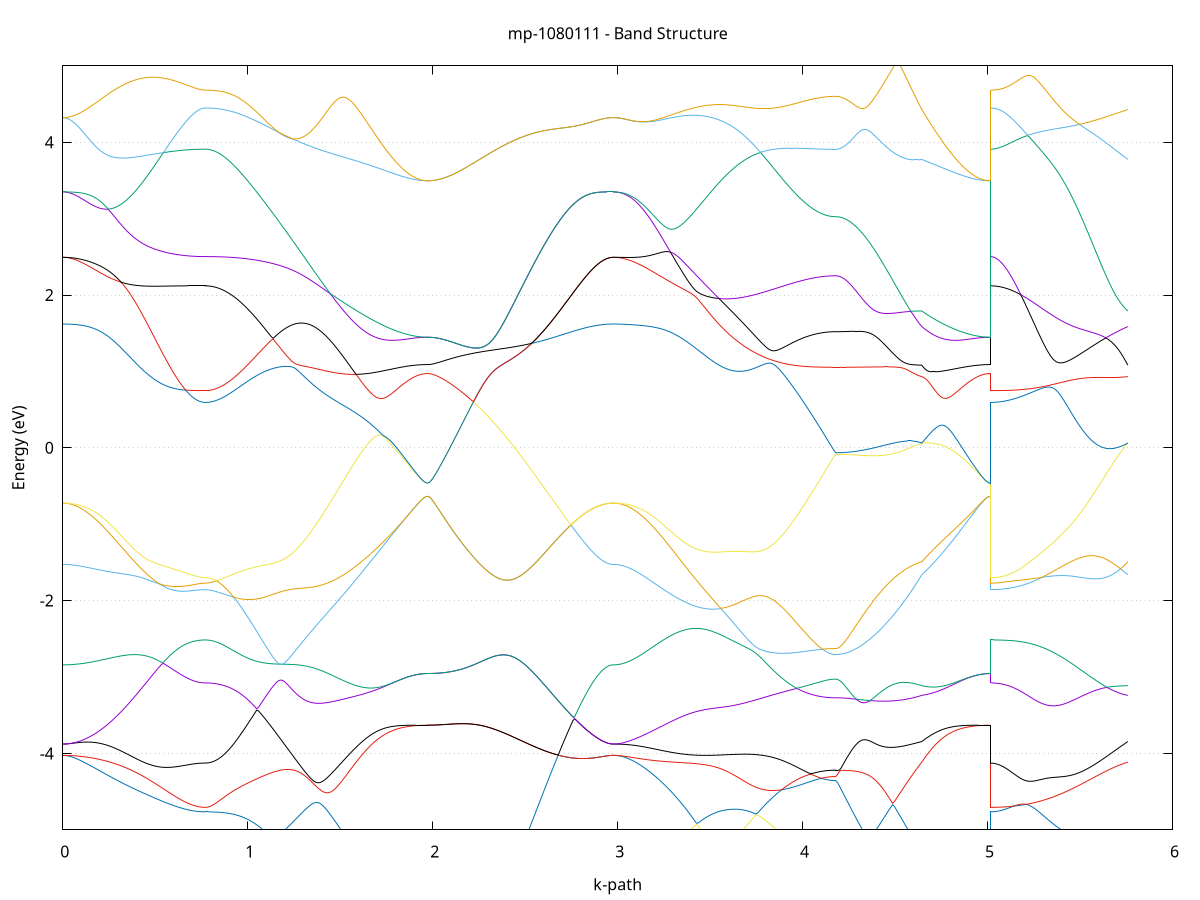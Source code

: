 set title 'mp-1080111 - Band Structure'
set xlabel 'k-path'
set ylabel 'Energy (eV)'
set grid y
set yrange [-5:5]
set terminal png size 800,600
set output 'mp-1080111_bands_gnuplot.png'
plot '-' using 1:2 with lines notitle, '-' using 1:2 with lines notitle, '-' using 1:2 with lines notitle, '-' using 1:2 with lines notitle, '-' using 1:2 with lines notitle, '-' using 1:2 with lines notitle, '-' using 1:2 with lines notitle, '-' using 1:2 with lines notitle, '-' using 1:2 with lines notitle, '-' using 1:2 with lines notitle, '-' using 1:2 with lines notitle, '-' using 1:2 with lines notitle, '-' using 1:2 with lines notitle, '-' using 1:2 with lines notitle, '-' using 1:2 with lines notitle, '-' using 1:2 with lines notitle, '-' using 1:2 with lines notitle, '-' using 1:2 with lines notitle, '-' using 1:2 with lines notitle, '-' using 1:2 with lines notitle, '-' using 1:2 with lines notitle, '-' using 1:2 with lines notitle, '-' using 1:2 with lines notitle, '-' using 1:2 with lines notitle, '-' using 1:2 with lines notitle, '-' using 1:2 with lines notitle, '-' using 1:2 with lines notitle, '-' using 1:2 with lines notitle, '-' using 1:2 with lines notitle, '-' using 1:2 with lines notitle, '-' using 1:2 with lines notitle, '-' using 1:2 with lines notitle, '-' using 1:2 with lines notitle, '-' using 1:2 with lines notitle, '-' using 1:2 with lines notitle, '-' using 1:2 with lines notitle, '-' using 1:2 with lines notitle, '-' using 1:2 with lines notitle, '-' using 1:2 with lines notitle, '-' using 1:2 with lines notitle, '-' using 1:2 with lines notitle, '-' using 1:2 with lines notitle, '-' using 1:2 with lines notitle, '-' using 1:2 with lines notitle, '-' using 1:2 with lines notitle, '-' using 1:2 with lines notitle, '-' using 1:2 with lines notitle, '-' using 1:2 with lines notitle, '-' using 1:2 with lines notitle, '-' using 1:2 with lines notitle, '-' using 1:2 with lines notitle, '-' using 1:2 with lines notitle, '-' using 1:2 with lines notitle, '-' using 1:2 with lines notitle, '-' using 1:2 with lines notitle, '-' using 1:2 with lines notitle, '-' using 1:2 with lines notitle, '-' using 1:2 with lines notitle, '-' using 1:2 with lines notitle, '-' using 1:2 with lines notitle, '-' using 1:2 with lines notitle, '-' using 1:2 with lines notitle, '-' using 1:2 with lines notitle, '-' using 1:2 with lines notitle
0.000000 -36.061260
0.009879 -36.061260
0.019757 -36.061360
0.029636 -36.061460
0.039515 -36.061560
0.049394 -36.061660
0.059272 -36.061760
0.069151 -36.061960
0.079030 -36.062160
0.088909 -36.062460
0.098787 -36.062660
0.108666 -36.062960
0.118545 -36.063260
0.128424 -36.063560
0.138302 -36.063960
0.148181 -36.064360
0.158060 -36.064760
0.167939 -36.065160
0.177817 -36.065560
0.187696 -36.066060
0.197575 -36.066460
0.207454 -36.066960
0.217332 -36.067460
0.227211 -36.067960
0.237090 -36.068560
0.246969 -36.069060
0.256847 -36.069560
0.266726 -36.070160
0.276605 -36.070760
0.286484 -36.071260
0.296362 -36.071860
0.306241 -36.072460
0.316120 -36.073060
0.325999 -36.073660
0.335877 -36.074160
0.345756 -36.074760
0.355635 -36.075360
0.365514 -36.075960
0.375392 -36.076560
0.385271 -36.077160
0.395150 -36.077760
0.405029 -36.078260
0.414907 -36.078860
0.424786 -36.079460
0.434665 -36.079960
0.444544 -36.080560
0.454422 -36.081060
0.464301 -36.081660
0.474180 -36.082160
0.484059 -36.082660
0.493937 -36.083160
0.503816 -36.083660
0.513695 -36.084060
0.523574 -36.084560
0.533452 -36.085060
0.543331 -36.085460
0.553210 -36.085860
0.563089 -36.086260
0.572967 -36.086660
0.582846 -36.087060
0.592725 -36.087360
0.602604 -36.087760
0.612482 -36.088060
0.622361 -36.088360
0.632240 -36.088660
0.642119 -36.088960
0.651997 -36.089160
0.661876 -36.089360
0.671755 -36.089660
0.681634 -36.089760
0.691512 -36.089960
0.701391 -36.090160
0.711270 -36.090260
0.721149 -36.090360
0.731027 -36.090460
0.740906 -36.090560
0.750785 -36.090560
0.760664 -36.090660
0.770542 -36.090660
0.770542 -36.090660
0.780462 -36.090660
0.790382 -36.090660
0.800302 -36.090760
0.810222 -36.090860
0.820142 -36.090960
0.830062 -36.091060
0.839982 -36.091160
0.849902 -36.091360
0.859822 -36.091560
0.869742 -36.091760
0.879662 -36.092060
0.889582 -36.092360
0.899502 -36.092560
0.909422 -36.092960
0.919342 -36.093260
0.929262 -36.093660
0.939182 -36.093960
0.949102 -36.094360
0.959022 -36.094760
0.968942 -36.095260
0.978862 -36.095760
0.988782 -36.096160
0.998702 -36.096660
1.008622 -36.097260
1.018542 -36.097760
1.028462 -36.098360
1.038382 -36.098860
1.048302 -36.099460
1.058222 -36.100060
1.068142 -36.100760
1.078062 -36.101360
1.087982 -36.102060
1.097902 -36.102760
1.107822 -36.103460
1.117742 -36.104160
1.127662 -36.104860
1.137582 -36.105560
1.147502 -36.106360
1.157422 -36.107060
1.167342 -36.107860
1.177262 -36.108660
1.187182 -36.109460
1.197101 -36.110260
1.207021 -36.111060
1.216941 -36.111960
1.226861 -36.112760
1.236781 -36.113560
1.246701 -36.114460
1.256621 -36.115360
1.266541 -36.116160
1.276461 -36.117060
1.286381 -36.117960
1.296301 -36.118860
1.306221 -36.119760
1.316141 -36.120660
1.326061 -36.121560
1.335981 -36.122460
1.345901 -36.123360
1.355821 -36.124260
1.365741 -36.125160
1.375661 -36.126060
1.385581 -36.126960
1.395501 -36.127860
1.405421 -36.128760
1.415341 -36.129660
1.425261 -36.130560
1.435181 -36.131460
1.445101 -36.132360
1.455021 -36.133260
1.464941 -36.134160
1.474861 -36.134960
1.484781 -36.135860
1.494701 -36.136760
1.504621 -36.137560
1.514541 -36.138460
1.524461 -36.139260
1.534381 -36.140060
1.544301 -36.140960
1.544301 -36.140960
1.554261 -36.141760
1.564220 -36.142560
1.574180 -36.143360
1.584140 -36.144060
1.594099 -36.144860
1.604059 -36.145660
1.614019 -36.146360
1.623978 -36.147060
1.633938 -36.147760
1.643898 -36.148460
1.653857 -36.149160
1.663817 -36.149860
1.673777 -36.150460
1.683736 -36.151060
1.693696 -36.151760
1.703656 -36.152360
1.713616 -36.152860
1.723575 -36.153460
1.733535 -36.153960
1.743495 -36.154560
1.753454 -36.155060
1.763414 -36.155460
1.773374 -36.155960
1.783333 -36.156360
1.793293 -36.156860
1.803253 -36.157260
1.813212 -36.157560
1.823172 -36.157960
1.833132 -36.158260
1.843092 -36.158560
1.853051 -36.158860
1.863011 -36.159160
1.872971 -36.159360
1.882930 -36.159660
1.892890 -36.159860
1.902850 -36.159960
1.912809 -36.160160
1.922769 -36.160260
1.932729 -36.160360
1.942688 -36.160460
1.952648 -36.160560
1.962608 -36.160560
1.972568 -36.160560
1.972568 -36.160560
1.982513 -36.160560
1.992459 -36.160460
2.002404 -36.160360
2.012350 -36.160260
2.022295 -36.160060
2.032241 -36.159860
2.042187 -36.159560
2.052132 -36.159260
2.062078 -36.158860
2.072023 -36.158460
2.081969 -36.158060
2.091914 -36.157560
2.101860 -36.157060
2.111805 -36.156460
2.121751 -36.155860
2.131697 -36.155260
2.141642 -36.154560
2.151588 -36.153860
2.161533 -36.153060
2.171479 -36.152360
2.181424 -36.151460
2.191370 -36.150660
2.201316 -36.149760
2.211261 -36.148860
2.221207 -36.147860
2.231152 -36.146860
2.241098 -36.145860
2.251043 -36.144760
2.260989 -36.143760
2.270935 -36.142560
2.280880 -36.141460
2.290826 -36.140260
2.300771 -36.139060
2.310717 -36.137860
2.320662 -36.136660
2.330608 -36.135360
2.340554 -36.134060
2.350499 -36.132760
2.360445 -36.131460
2.370390 -36.130060
2.380336 -36.128760
2.390281 -36.127360
2.400227 -36.125960
2.410173 -36.124460
2.420118 -36.123060
2.430064 -36.121660
2.440009 -36.120160
2.449955 -36.118660
2.459900 -36.117260
2.469846 -36.115760
2.479792 -36.114260
2.489737 -36.112760
2.499683 -36.111260
2.509628 -36.109760
2.519574 -36.108260
2.529519 -36.106760
2.539465 -36.105160
2.549411 -36.103660
2.559356 -36.102160
2.569302 -36.100660
2.579247 -36.099160
2.589193 -36.097760
2.599138 -36.096260
2.609084 -36.094760
2.619030 -36.093260
2.628975 -36.091860
2.638921 -36.090460
2.648866 -36.089060
2.658812 -36.087660
2.668757 -36.086260
2.678703 -36.084860
2.688649 -36.083560
2.698594 -36.082260
2.708540 -36.080960
2.718485 -36.079660
2.728431 -36.078460
2.738376 -36.077160
2.748322 -36.076060
2.758268 -36.074860
2.768213 -36.073760
2.778159 -36.072660
2.788104 -36.071660
2.798050 -36.070660
2.807995 -36.069660
2.817941 -36.068760
2.827886 -36.067960
2.837832 -36.067060
2.847778 -36.066360
2.857723 -36.065560
2.867669 -36.064960
2.877614 -36.064360
2.887560 -36.063760
2.897505 -36.063260
2.907451 -36.062760
2.917397 -36.062360
2.927342 -36.062060
2.937288 -36.061760
2.947233 -36.061560
2.957179 -36.061360
2.967124 -36.061360
2.977070 -36.061260
2.977070 -36.061260
2.987049 -36.061260
2.997027 -36.061360
3.007006 -36.061360
3.016985 -36.061460
3.026964 -36.061560
3.036942 -36.061660
3.046921 -36.061760
3.056900 -36.061960
3.066878 -36.062160
3.076857 -36.062360
3.086836 -36.062560
3.096815 -36.062760
3.106793 -36.063060
3.116772 -36.063360
3.126751 -36.063660
3.136729 -36.063960
3.146708 -36.064360
3.156687 -36.064660
3.166665 -36.065060
3.176644 -36.065460
3.186623 -36.065860
3.196602 -36.066360
3.206580 -36.066760
3.216559 -36.067260
3.226538 -36.067760
3.236516 -36.068260
3.246495 -36.068760
3.256474 -36.069260
3.266453 -36.069860
3.276431 -36.070460
3.286410 -36.071060
3.296389 -36.071660
3.306367 -36.072260
3.316346 -36.072860
3.326325 -36.073460
3.336303 -36.074160
3.346282 -36.074860
3.356261 -36.075460
3.366240 -36.076160
3.376218 -36.076860
3.386197 -36.077560
3.396176 -36.078360
3.406154 -36.079060
3.416133 -36.079760
3.426112 -36.080560
3.436091 -36.081360
3.446069 -36.082060
3.456048 -36.082860
3.466027 -36.083660
3.476005 -36.084460
3.485984 -36.085260
3.495963 -36.086060
3.505941 -36.086860
3.515920 -36.087660
3.525899 -36.088460
3.535878 -36.089260
3.545856 -36.090060
3.555835 -36.090860
3.565814 -36.091660
3.575792 -36.092560
3.585771 -36.093360
3.595750 -36.094160
3.605729 -36.094960
3.615707 -36.095760
3.625686 -36.096560
3.635665 -36.097360
3.645643 -36.098160
3.655622 -36.098960
3.665601 -36.099760
3.675579 -36.100560
3.685558 -36.101360
3.695537 -36.102160
3.705516 -36.102960
3.715494 -36.103660
3.725473 -36.104460
3.735452 -36.105160
3.745430 -36.105960
3.755409 -36.106660
3.765388 -36.107360
3.775367 -36.108160
3.785345 -36.108860
3.795324 -36.109460
3.805303 -36.110160
3.815281 -36.110860
3.825260 -36.111460
3.835239 -36.112160
3.845217 -36.112760
3.855196 -36.113360
3.865175 -36.113960
3.875154 -36.114560
3.885132 -36.115160
3.895111 -36.115660
3.905090 -36.116260
3.915068 -36.116760
3.925047 -36.117260
3.935026 -36.117760
3.945004 -36.118260
3.954983 -36.118660
3.964962 -36.119160
3.964962 -36.119160
3.974695 -36.119560
3.984429 -36.119960
3.994162 -36.120260
4.003895 -36.120660
4.013629 -36.120960
4.023362 -36.121360
4.033095 -36.121660
4.042829 -36.121860
4.052562 -36.122160
4.062295 -36.122360
4.072029 -36.122660
4.081762 -36.122860
4.091495 -36.123060
4.101229 -36.123160
4.110962 -36.123360
4.120695 -36.123460
4.130429 -36.123560
4.140162 -36.123660
4.149895 -36.123760
4.159629 -36.123760
4.169362 -36.123860
4.179095 -36.123860
4.179095 -36.123860
4.188995 -36.123860
4.198895 -36.123860
4.208795 -36.123960
4.218696 -36.124060
4.228596 -36.124260
4.238496 -36.124360
4.248396 -36.124660
4.258296 -36.124860
4.268196 -36.125160
4.278096 -36.125360
4.287996 -36.125760
4.297896 -36.126060
4.307796 -36.126460
4.317696 -36.126860
4.327596 -36.127260
4.337496 -36.127660
4.347397 -36.128160
4.357297 -36.128660
4.367197 -36.129160
4.377097 -36.129660
4.386997 -36.130260
4.396897 -36.130760
4.406797 -36.131360
4.416697 -36.131960
4.426597 -36.132560
4.436497 -36.133160
4.446397 -36.133760
4.456297 -36.134360
4.466197 -36.134960
4.476097 -36.135560
4.485998 -36.136160
4.495898 -36.136860
4.505798 -36.137460
4.515698 -36.138060
4.525598 -36.138660
4.535498 -36.139360
4.545398 -36.139960
4.555298 -36.140560
4.565198 -36.141160
4.575098 -36.141760
4.584998 -36.142260
4.594898 -36.142860
4.604798 -36.143360
4.614699 -36.143960
4.624599 -36.144460
4.634499 -36.144960
4.644399 -36.145460
4.644399 -36.145460
4.654159 -36.146160
4.663919 -36.146860
4.673680 -36.147560
4.683440 -36.148260
4.693200 -36.148960
4.702960 -36.149560
4.712721 -36.150260
4.722481 -36.150860
4.732241 -36.151460
4.742001 -36.152060
4.751762 -36.152660
4.761522 -36.153160
4.771282 -36.153760
4.781042 -36.154260
4.790803 -36.154760
4.800563 -36.155260
4.810323 -36.155660
4.820083 -36.156160
4.829844 -36.156560
4.839604 -36.156960
4.849364 -36.157360
4.859124 -36.157660
4.868885 -36.158060
4.878645 -36.158360
4.888405 -36.158660
4.898165 -36.158960
4.907926 -36.159160
4.917686 -36.159460
4.927446 -36.159660
4.937207 -36.159860
4.946967 -36.160060
4.956727 -36.160160
4.966487 -36.160260
4.976248 -36.160360
4.986008 -36.160460
4.995768 -36.160560
5.005528 -36.160560
5.015289 -36.160560
5.015289 -36.090660
5.025202 -36.090660
5.035116 -36.090760
5.045030 -36.090860
5.054944 -36.090960
5.064858 -36.091160
5.074772 -36.091460
5.084685 -36.091760
5.094599 -36.092060
5.104513 -36.092360
5.114427 -36.092860
5.124341 -36.093260
5.134255 -36.093760
5.144169 -36.094260
5.154082 -36.094860
5.163996 -36.095460
5.173910 -36.096060
5.183824 -36.096760
5.193738 -36.097460
5.203652 -36.098160
5.213565 -36.098860
5.223479 -36.099660
5.233393 -36.100460
5.243307 -36.101260
5.253221 -36.102160
5.263135 -36.103060
5.273049 -36.103960
5.282962 -36.104860
5.292876 -36.105760
5.302790 -36.106660
5.312704 -36.107660
5.322618 -36.108660
5.332532 -36.109660
5.342445 -36.110660
5.352359 -36.111660
5.362273 -36.112660
5.372187 -36.113660
5.382101 -36.114660
5.392015 -36.115660
5.401928 -36.116760
5.411842 -36.117760
5.421756 -36.118760
5.431670 -36.119760
5.441584 -36.120760
5.451498 -36.121860
5.461412 -36.122860
5.471325 -36.123860
5.481239 -36.124860
5.491153 -36.125860
5.501067 -36.126760
5.510981 -36.127760
5.520895 -36.128760
5.530808 -36.129660
5.540722 -36.130560
5.550636 -36.131460
5.560550 -36.132360
5.570464 -36.133260
5.580378 -36.134160
5.590292 -36.134960
5.600205 -36.135760
5.610119 -36.136560
5.620033 -36.137360
5.629947 -36.138060
5.639861 -36.138860
5.649775 -36.139560
5.659688 -36.140260
5.669602 -36.140860
5.679516 -36.141460
5.689430 -36.142060
5.699344 -36.142660
5.709258 -36.143160
5.719171 -36.143760
5.729085 -36.144160
5.738999 -36.144660
5.748913 -36.145060
5.758827 -36.145460
e
0.000000 -35.952260
0.009879 -35.952260
0.019757 -35.952160
0.029636 -35.952160
0.039515 -35.952060
0.049394 -35.951960
0.059272 -35.951860
0.069151 -35.951760
0.079030 -35.951560
0.088909 -35.951360
0.098787 -35.951160
0.108666 -35.950960
0.118545 -35.950760
0.128424 -35.950560
0.138302 -35.950260
0.148181 -35.949960
0.158060 -35.949660
0.167939 -35.949360
0.177817 -35.949060
0.187696 -35.948760
0.197575 -35.948460
0.207454 -35.948060
0.217332 -35.947760
0.227211 -35.947360
0.237090 -35.946960
0.246969 -35.946660
0.256847 -35.946260
0.266726 -35.945860
0.276605 -35.945460
0.286484 -35.945060
0.296362 -35.944660
0.306241 -35.944260
0.316120 -35.943860
0.325999 -35.943460
0.335877 -35.943060
0.345756 -35.942660
0.355635 -35.942260
0.365514 -35.941860
0.375392 -35.941460
0.385271 -35.941060
0.395150 -35.940760
0.405029 -35.940360
0.414907 -35.939960
0.424786 -35.939660
0.434665 -35.939260
0.444544 -35.938860
0.454422 -35.938560
0.464301 -35.938260
0.474180 -35.937860
0.484059 -35.937560
0.493937 -35.937260
0.503816 -35.936960
0.513695 -35.936660
0.523574 -35.936360
0.533452 -35.936060
0.543331 -35.935760
0.553210 -35.935560
0.563089 -35.935260
0.572967 -35.935060
0.582846 -35.934860
0.592725 -35.934660
0.602604 -35.934360
0.612482 -35.934260
0.622361 -35.934060
0.632240 -35.933860
0.642119 -35.933660
0.651997 -35.933560
0.661876 -35.933460
0.671755 -35.933260
0.681634 -35.933160
0.691512 -35.933060
0.701391 -35.932960
0.711270 -35.932860
0.721149 -35.932860
0.731027 -35.932760
0.740906 -35.932760
0.750785 -35.932660
0.760664 -35.932660
0.770542 -35.932660
0.770542 -35.932660
0.780462 -35.932660
0.790382 -35.932660
0.800302 -35.932660
0.810222 -35.932560
0.820142 -35.932460
0.830062 -35.932460
0.839982 -35.932360
0.849902 -35.932260
0.859822 -35.932160
0.869742 -35.931960
0.879662 -35.931860
0.889582 -35.931660
0.899502 -35.931560
0.909422 -35.931360
0.919342 -35.931160
0.929262 -35.931060
0.939182 -35.930860
0.949102 -35.930660
0.959022 -35.930460
0.968942 -35.930260
0.978862 -35.930060
0.988782 -35.929860
0.998702 -35.929660
1.008622 -35.929560
1.018542 -35.929360
1.028462 -35.929260
1.038382 -35.929160
1.048302 -35.929160
1.058222 -35.929060
1.068142 -35.929060
1.078062 -35.929160
1.087982 -35.929260
1.097902 -35.929360
1.107822 -35.929460
1.117742 -35.929660
1.127662 -35.929860
1.137582 -35.930060
1.147502 -35.930160
1.157422 -35.930360
1.167342 -35.930560
1.177262 -35.930760
1.187182 -35.930860
1.197101 -35.931060
1.207021 -35.931160
1.216941 -35.931260
1.226861 -35.931360
1.236781 -35.931460
1.246701 -35.931460
1.256621 -35.931460
1.266541 -35.931460
1.276461 -35.931360
1.286381 -35.931360
1.296301 -35.931260
1.306221 -35.931160
1.316141 -35.931060
1.326061 -35.930860
1.335981 -35.930660
1.345901 -35.930460
1.355821 -35.930260
1.365741 -35.929960
1.375661 -35.929760
1.385581 -35.929460
1.395501 -35.929160
1.405421 -35.928760
1.415341 -35.928460
1.425261 -35.928060
1.435181 -35.927760
1.445101 -35.927360
1.455021 -35.926960
1.464941 -35.926460
1.474861 -35.926060
1.484781 -35.925660
1.494701 -35.925160
1.504621 -35.924660
1.514541 -35.924260
1.524461 -35.923760
1.534381 -35.923260
1.544301 -35.922760
1.544301 -35.922760
1.554261 -35.922260
1.564220 -35.921760
1.574180 -35.921260
1.584140 -35.920760
1.594099 -35.920260
1.604059 -35.919760
1.614019 -35.919160
1.623978 -35.918660
1.633938 -35.918160
1.643898 -35.917660
1.653857 -35.917160
1.663817 -35.916660
1.673777 -35.916160
1.683736 -35.915760
1.693696 -35.915260
1.703656 -35.914760
1.713616 -35.914360
1.723575 -35.913860
1.733535 -35.913460
1.743495 -35.913060
1.753454 -35.912660
1.763414 -35.912260
1.773374 -35.911860
1.783333 -35.911460
1.793293 -35.911160
1.803253 -35.910760
1.813212 -35.910460
1.823172 -35.910160
1.833132 -35.909860
1.843092 -35.909660
1.853051 -35.909360
1.863011 -35.909160
1.872971 -35.908960
1.882930 -35.908760
1.892890 -35.908560
1.902850 -35.908460
1.912809 -35.908260
1.922769 -35.908160
1.932729 -35.908060
1.942688 -35.907960
1.952648 -35.907960
1.962608 -35.907960
1.972568 -35.907860
1.972568 -35.907860
1.982513 -35.907860
1.992459 -35.907860
2.002404 -35.907860
2.012350 -35.907760
2.022295 -35.907760
2.032241 -35.907660
2.042187 -35.907560
2.052132 -35.907460
2.062078 -35.907360
2.072023 -35.907260
2.081969 -35.907160
2.091914 -35.907060
2.101860 -35.906860
2.111805 -35.906660
2.121751 -35.906560
2.131697 -35.906360
2.141642 -35.906160
2.151588 -35.905960
2.161533 -35.905660
2.171479 -35.905460
2.181424 -35.905160
2.191370 -35.904960
2.201316 -35.904660
2.211261 -35.904460
2.221207 -35.904160
2.231152 -35.903860
2.241098 -35.903560
2.251043 -35.903260
2.260989 -35.902860
2.270935 -35.902560
2.280880 -35.902260
2.290826 -35.901860
2.300771 -35.901560
2.310717 -35.901160
2.320662 -35.900760
2.330608 -35.900360
2.340554 -35.900060
2.350499 -35.899660
2.360445 -35.899260
2.370390 -35.900260
2.380336 -35.901260
2.390281 -35.902360
2.400227 -35.903360
2.410173 -35.904360
2.420118 -35.905460
2.430064 -35.906460
2.440009 -35.907560
2.449955 -35.908660
2.459900 -35.909760
2.469846 -35.910860
2.479792 -35.911960
2.489737 -35.913060
2.499683 -35.914160
2.509628 -35.915260
2.519574 -35.916360
2.529519 -35.917560
2.539465 -35.918660
2.549411 -35.919760
2.559356 -35.920860
2.569302 -35.921960
2.579247 -35.923160
2.589193 -35.924260
2.599138 -35.925360
2.609084 -35.926460
2.619030 -35.927560
2.628975 -35.928660
2.638921 -35.929660
2.648866 -35.930760
2.658812 -35.931860
2.668757 -35.932860
2.678703 -35.933960
2.688649 -35.934960
2.698594 -35.935960
2.708540 -35.936960
2.718485 -35.937860
2.728431 -35.938860
2.738376 -35.939760
2.748322 -35.940660
2.758268 -35.941560
2.768213 -35.942460
2.778159 -35.943260
2.788104 -35.944060
2.798050 -35.944860
2.807995 -35.945560
2.817941 -35.946260
2.827886 -35.946960
2.837832 -35.947660
2.847778 -35.948260
2.857723 -35.948760
2.867669 -35.949360
2.877614 -35.949860
2.887560 -35.950260
2.897505 -35.950660
2.907451 -35.951060
2.917397 -35.951360
2.927342 -35.951660
2.937288 -35.951860
2.947233 -35.952060
2.957179 -35.952160
2.967124 -35.952160
2.977070 -35.952260
2.977070 -35.952260
2.987049 -35.952260
2.997027 -35.952160
3.007006 -35.952160
3.016985 -35.952160
3.026964 -35.952060
3.036942 -35.951960
3.046921 -35.951860
3.056900 -35.951760
3.066878 -35.951660
3.076857 -35.951460
3.086836 -35.951360
3.096815 -35.951160
3.106793 -35.950960
3.116772 -35.950760
3.126751 -35.950560
3.136729 -35.950360
3.146708 -35.950060
3.156687 -35.949860
3.166665 -35.949560
3.176644 -35.949260
3.186623 -35.948960
3.196602 -35.948660
3.206580 -35.948360
3.216559 -35.948060
3.226538 -35.947660
3.236516 -35.947260
3.246495 -35.946960
3.256474 -35.946560
3.266453 -35.946160
3.276431 -35.945760
3.286410 -35.945360
3.296389 -35.944860
3.306367 -35.944460
3.316346 -35.944060
3.326325 -35.943560
3.336303 -35.943060
3.346282 -35.942660
3.356261 -35.942160
3.366240 -35.941660
3.376218 -35.941160
3.386197 -35.940660
3.396176 -35.940060
3.406154 -35.939560
3.416133 -35.939060
3.426112 -35.938460
3.436091 -35.937960
3.446069 -35.937460
3.456048 -35.936860
3.466027 -35.936260
3.476005 -35.935760
3.485984 -35.935160
3.495963 -35.934560
3.505941 -35.933960
3.515920 -35.933460
3.525899 -35.932860
3.535878 -35.932260
3.545856 -35.931660
3.555835 -35.931060
3.565814 -35.930460
3.575792 -35.929860
3.585771 -35.929360
3.595750 -35.928760
3.605729 -35.928160
3.615707 -35.927560
3.625686 -35.926960
3.635665 -35.926360
3.645643 -35.925760
3.655622 -35.925160
3.665601 -35.924660
3.675579 -35.924060
3.685558 -35.923460
3.695537 -35.923760
3.705516 -35.924360
3.715494 -35.924860
3.725473 -35.925460
3.735452 -35.925960
3.745430 -35.926460
3.755409 -35.926960
3.765388 -35.927460
3.775367 -35.927860
3.785345 -35.928260
3.795324 -35.928660
3.805303 -35.929060
3.815281 -35.929460
3.825260 -35.929760
3.835239 -35.930060
3.845217 -35.930360
3.855196 -35.930660
3.865175 -35.930860
3.875154 -35.931060
3.885132 -35.931360
3.895111 -35.931460
3.905090 -35.931660
3.915068 -35.931860
3.925047 -35.931960
3.935026 -35.932060
3.945004 -35.932160
3.954983 -35.932260
3.964962 -35.932360
3.964962 -35.932360
3.974695 -35.932460
3.984429 -35.932460
3.994162 -35.932460
4.003895 -35.932560
4.013629 -35.932560
4.023362 -35.932560
4.033095 -35.932560
4.042829 -35.932560
4.052562 -35.932560
4.062295 -35.932560
4.072029 -35.932560
4.081762 -35.932460
4.091495 -35.932460
4.101229 -35.932460
4.110962 -35.932460
4.120695 -35.932460
4.130429 -35.932460
4.140162 -35.932360
4.149895 -35.932360
4.159629 -35.932360
4.169362 -35.932360
4.179095 -35.932360
4.179095 -35.932360
4.188995 -35.932360
4.198895 -35.932360
4.208795 -35.932360
4.218696 -35.932260
4.228596 -35.932160
4.238496 -35.932160
4.248396 -35.932060
4.258296 -35.931860
4.268196 -35.931760
4.278096 -35.931660
4.287996 -35.931460
4.297896 -35.931360
4.307796 -35.931160
4.317696 -35.930960
4.327596 -35.930760
4.337496 -35.930560
4.347397 -35.930260
4.357297 -35.930060
4.367197 -35.929760
4.377097 -35.929560
4.386997 -35.929260
4.396897 -35.928960
4.406797 -35.928660
4.416697 -35.928260
4.426597 -35.927960
4.436497 -35.927660
4.446397 -35.927260
4.456297 -35.926960
4.466197 -35.926560
4.476097 -35.926160
4.485998 -35.925760
4.495898 -35.925360
4.505798 -35.924960
4.515698 -35.924560
4.525598 -35.924160
4.535498 -35.923660
4.545398 -35.923260
4.555298 -35.922760
4.565198 -35.922360
4.575098 -35.921860
4.584998 -35.921460
4.594898 -35.920960
4.604798 -35.920460
4.614699 -35.919960
4.624599 -35.919560
4.634499 -35.919060
4.644399 -35.918560
4.644399 -35.918560
4.654159 -35.918160
4.663919 -35.917760
4.673680 -35.917360
4.683440 -35.916960
4.693200 -35.916560
4.702960 -35.916160
4.712721 -35.915760
4.722481 -35.915360
4.732241 -35.914960
4.742001 -35.914560
4.751762 -35.914160
4.761522 -35.913760
4.771282 -35.913360
4.781042 -35.912960
4.790803 -35.912660
4.800563 -35.912260
4.810323 -35.911960
4.820083 -35.911560
4.829844 -35.911260
4.839604 -35.910960
4.849364 -35.910660
4.859124 -35.910360
4.868885 -35.910060
4.878645 -35.909760
4.888405 -35.909560
4.898165 -35.909260
4.907926 -35.909060
4.917686 -35.908860
4.927446 -35.908660
4.937207 -35.908560
4.946967 -35.908360
4.956727 -35.908260
4.966487 -35.908160
4.976248 -35.908060
4.986008 -35.907960
4.995768 -35.907960
5.005528 -35.907960
5.015289 -35.907860
5.015289 -35.932660
5.025202 -35.932660
5.035116 -35.932560
5.045030 -35.932560
5.054944 -35.932360
5.064858 -35.932260
5.074772 -35.932060
5.084685 -35.931760
5.094599 -35.931460
5.104513 -35.931160
5.114427 -35.930860
5.124341 -35.930460
5.134255 -35.930060
5.144169 -35.929660
5.154082 -35.929160
5.163996 -35.928660
5.173910 -35.928160
5.183824 -35.927660
5.193738 -35.927060
5.203652 -35.926460
5.213565 -35.925860
5.223479 -35.925160
5.233393 -35.924560
5.243307 -35.923860
5.253221 -35.923160
5.263135 -35.922460
5.273049 -35.921760
5.282962 -35.920960
5.292876 -35.920260
5.302790 -35.919460
5.312704 -35.918660
5.322618 -35.917960
5.332532 -35.917160
5.342445 -35.916360
5.352359 -35.915560
5.362273 -35.914760
5.372187 -35.913960
5.382101 -35.913160
5.392015 -35.912360
5.401928 -35.911560
5.411842 -35.910760
5.421756 -35.909960
5.431670 -35.909260
5.441584 -35.909660
5.451498 -35.910060
5.461412 -35.910460
5.471325 -35.910760
5.481239 -35.911160
5.491153 -35.911560
5.501067 -35.911960
5.510981 -35.912260
5.520895 -35.912660
5.530808 -35.912960
5.540722 -35.913360
5.550636 -35.913660
5.560550 -35.913960
5.570464 -35.914360
5.580378 -35.914660
5.590292 -35.914960
5.600205 -35.915260
5.610119 -35.915560
5.620033 -35.915860
5.629947 -35.916060
5.639861 -35.916360
5.649775 -35.916560
5.659688 -35.916860
5.669602 -35.917060
5.679516 -35.917260
5.689430 -35.917460
5.699344 -35.917660
5.709258 -35.917860
5.719171 -35.918060
5.729085 -35.918160
5.738999 -35.918260
5.748913 -35.918460
5.758827 -35.918560
e
0.000000 -35.879260
0.009879 -35.879360
0.019757 -35.879360
0.029636 -35.879360
0.039515 -35.879460
0.049394 -35.879560
0.059272 -35.879660
0.069151 -35.879760
0.079030 -35.879860
0.088909 -35.879960
0.098787 -35.880160
0.108666 -35.880360
0.118545 -35.880560
0.128424 -35.880760
0.138302 -35.880960
0.148181 -35.881160
0.158060 -35.881460
0.167939 -35.881660
0.177817 -35.881960
0.187696 -35.882260
0.197575 -35.882560
0.207454 -35.882860
0.217332 -35.883160
0.227211 -35.883460
0.237090 -35.883760
0.246969 -35.884160
0.256847 -35.884460
0.266726 -35.884860
0.276605 -35.885160
0.286484 -35.885560
0.296362 -35.885960
0.306241 -35.886360
0.316120 -35.886760
0.325999 -35.887060
0.335877 -35.887460
0.345756 -35.887860
0.355635 -35.888260
0.365514 -35.888660
0.375392 -35.889060
0.385271 -35.889460
0.395150 -35.889860
0.405029 -35.890260
0.414907 -35.890660
0.424786 -35.891060
0.434665 -35.891460
0.444544 -35.891760
0.454422 -35.892160
0.464301 -35.892560
0.474180 -35.892860
0.484059 -35.893260
0.493937 -35.893560
0.503816 -35.893960
0.513695 -35.894260
0.523574 -35.894560
0.533452 -35.894960
0.543331 -35.895260
0.553210 -35.895560
0.563089 -35.895760
0.572967 -35.896060
0.582846 -35.896360
0.592725 -35.896560
0.602604 -35.896860
0.612482 -35.897060
0.622361 -35.897260
0.632240 -35.897460
0.642119 -35.897660
0.651997 -35.897860
0.661876 -35.898060
0.671755 -35.898160
0.681634 -35.898360
0.691512 -35.898460
0.701391 -35.898560
0.711270 -35.898660
0.721149 -35.898760
0.731027 -35.898760
0.740906 -35.898860
0.750785 -35.898860
0.760664 -35.898960
0.770542 -35.898960
0.770542 -35.898960
0.780462 -35.898960
0.790382 -35.899160
0.800302 -35.899360
0.810222 -35.899760
0.820142 -35.900260
0.830062 -35.900760
0.839982 -35.901360
0.849902 -35.902060
0.859822 -35.902860
0.869742 -35.903660
0.879662 -35.904460
0.889582 -35.905260
0.899502 -35.906160
0.909422 -35.907060
0.919342 -35.907960
0.929262 -35.908760
0.939182 -35.909660
0.949102 -35.910560
0.959022 -35.911360
0.968942 -35.912160
0.978862 -35.912960
0.988782 -35.913660
0.998702 -35.914360
1.008622 -35.915060
1.018542 -35.915660
1.028462 -35.916160
1.038382 -35.916660
1.048302 -35.916960
1.058222 -35.917360
1.068142 -35.917560
1.078062 -35.917660
1.087982 -35.917760
1.097902 -35.917760
1.107822 -35.917660
1.117742 -35.917560
1.127662 -35.917360
1.137582 -35.917060
1.147502 -35.916760
1.157422 -35.916460
1.167342 -35.916060
1.177262 -35.915560
1.187182 -35.915160
1.197101 -35.914660
1.207021 -35.914160
1.216941 -35.913660
1.226861 -35.913160
1.236781 -35.912560
1.246701 -35.912060
1.256621 -35.911460
1.266541 -35.910860
1.276461 -35.910260
1.286381 -35.909660
1.296301 -35.909060
1.306221 -35.908460
1.316141 -35.907760
1.326061 -35.907160
1.335981 -35.906560
1.345901 -35.905860
1.355821 -35.905260
1.365741 -35.904560
1.375661 -35.903960
1.385581 -35.903260
1.395501 -35.902660
1.405421 -35.901960
1.415341 -35.901260
1.425261 -35.900660
1.435181 -35.899960
1.445101 -35.899360
1.455021 -35.898660
1.464941 -35.898060
1.474861 -35.897360
1.484781 -35.896760
1.494701 -35.896060
1.504621 -35.895460
1.514541 -35.894860
1.524461 -35.894260
1.534381 -35.893560
1.544301 -35.892960
1.544301 -35.892960
1.554261 -35.892360
1.564220 -35.891760
1.574180 -35.891160
1.584140 -35.890560
1.594099 -35.890060
1.604059 -35.889460
1.614019 -35.888960
1.623978 -35.888360
1.633938 -35.887860
1.643898 -35.887360
1.653857 -35.886760
1.663817 -35.886260
1.673777 -35.885760
1.683736 -35.885360
1.693696 -35.886460
1.703656 -35.887860
1.713616 -35.889360
1.723575 -35.890660
1.733535 -35.892060
1.743495 -35.893360
1.753454 -35.894560
1.763414 -35.895760
1.773374 -35.896860
1.783333 -35.897860
1.793293 -35.898960
1.803253 -35.899860
1.813212 -35.900760
1.823172 -35.901660
1.833132 -35.902460
1.843092 -35.903160
1.853051 -35.903860
1.863011 -35.904560
1.872971 -35.905160
1.882930 -35.905660
1.892890 -35.906160
1.902850 -35.906560
1.912809 -35.906860
1.922769 -35.907160
1.932729 -35.907460
1.942688 -35.907660
1.952648 -35.907760
1.962608 -35.907860
1.972568 -35.907860
1.972568 -35.907860
1.982513 -35.907860
1.992459 -35.907860
2.002404 -35.907860
2.012350 -35.907760
2.022295 -35.907760
2.032241 -35.907660
2.042187 -35.907560
2.052132 -35.907460
2.062078 -35.907360
2.072023 -35.907260
2.081969 -35.907160
2.091914 -35.907060
2.101860 -35.906860
2.111805 -35.906660
2.121751 -35.906560
2.131697 -35.906360
2.141642 -35.906160
2.151588 -35.905960
2.161533 -35.905660
2.171479 -35.905460
2.181424 -35.905160
2.191370 -35.904960
2.201316 -35.904660
2.211261 -35.904460
2.221207 -35.904160
2.231152 -35.903860
2.241098 -35.903560
2.251043 -35.903260
2.260989 -35.902860
2.270935 -35.902560
2.280880 -35.902260
2.290826 -35.901860
2.300771 -35.901560
2.310717 -35.901160
2.320662 -35.900760
2.330608 -35.900360
2.340554 -35.900060
2.350499 -35.899660
2.360445 -35.899260
2.370390 -35.898860
2.380336 -35.898360
2.390281 -35.897960
2.400227 -35.897560
2.410173 -35.897160
2.420118 -35.896760
2.430064 -35.896260
2.440009 -35.895860
2.449955 -35.895460
2.459900 -35.894960
2.469846 -35.894560
2.479792 -35.894060
2.489737 -35.893660
2.499683 -35.893260
2.509628 -35.892760
2.519574 -35.892360
2.529519 -35.891860
2.539465 -35.891460
2.549411 -35.890960
2.559356 -35.890560
2.569302 -35.890160
2.579247 -35.889660
2.589193 -35.889260
2.599138 -35.888860
2.609084 -35.888360
2.619030 -35.887960
2.628975 -35.887560
2.638921 -35.887160
2.648866 -35.886760
2.658812 -35.886360
2.668757 -35.885960
2.678703 -35.885560
2.688649 -35.885160
2.698594 -35.884860
2.708540 -35.884460
2.718485 -35.884160
2.728431 -35.883760
2.738376 -35.883460
2.748322 -35.883160
2.758268 -35.882860
2.768213 -35.882560
2.778159 -35.882260
2.788104 -35.881960
2.798050 -35.881660
2.807995 -35.881460
2.817941 -35.881260
2.827886 -35.880960
2.837832 -35.880760
2.847778 -35.880560
2.857723 -35.880360
2.867669 -35.880260
2.877614 -35.880060
2.887560 -35.879960
2.897505 -35.879760
2.907451 -35.879660
2.917397 -35.879560
2.927342 -35.879460
2.937288 -35.879460
2.947233 -35.879360
2.957179 -35.879360
2.967124 -35.879360
2.977070 -35.879260
2.977070 -35.879260
2.987049 -35.879360
2.997027 -35.879360
3.007006 -35.879460
3.016985 -35.879560
3.026964 -35.879660
3.036942 -35.879860
3.046921 -35.879960
3.056900 -35.880160
3.066878 -35.880460
3.076857 -35.880760
3.086836 -35.880960
3.096815 -35.881360
3.106793 -35.881660
3.116772 -35.882060
3.126751 -35.882460
3.136729 -35.882860
3.146708 -35.883260
3.156687 -35.883760
3.166665 -35.884260
3.176644 -35.884760
3.186623 -35.885260
3.196602 -35.885860
3.206580 -35.886460
3.216559 -35.887060
3.226538 -35.887660
3.236516 -35.888260
3.246495 -35.888960
3.256474 -35.889660
3.266453 -35.890360
3.276431 -35.891060
3.286410 -35.891760
3.296389 -35.892460
3.306367 -35.893260
3.316346 -35.893960
3.326325 -35.894760
3.336303 -35.895560
3.346282 -35.896360
3.356261 -35.897160
3.366240 -35.897960
3.376218 -35.898760
3.386197 -35.899660
3.396176 -35.900460
3.406154 -35.901360
3.416133 -35.902160
3.426112 -35.902960
3.436091 -35.903860
3.446069 -35.904660
3.456048 -35.905560
3.466027 -35.906360
3.476005 -35.907260
3.485984 -35.908060
3.495963 -35.908960
3.505941 -35.909760
3.515920 -35.910660
3.525899 -35.911460
3.535878 -35.912260
3.545856 -35.913060
3.555835 -35.913860
3.565814 -35.914660
3.575792 -35.915460
3.585771 -35.916260
3.595750 -35.916960
3.605729 -35.917760
3.615707 -35.918460
3.625686 -35.919160
3.635665 -35.919860
3.645643 -35.920560
3.655622 -35.921260
3.665601 -35.921860
3.675579 -35.922560
3.685558 -35.923160
3.695537 -35.922960
3.705516 -35.922360
3.715494 -35.921760
3.725473 -35.921260
3.735452 -35.920660
3.745430 -35.920160
3.755409 -35.919660
3.765388 -35.919060
3.775367 -35.918560
3.785345 -35.918060
3.795324 -35.917560
3.805303 -35.917060
3.815281 -35.916560
3.825260 -35.916060
3.835239 -35.915660
3.845217 -35.915160
3.855196 -35.914760
3.865175 -35.914260
3.875154 -35.913860
3.885132 -35.913460
3.895111 -35.913060
3.905090 -35.912660
3.915068 -35.912260
3.925047 -35.911860
3.935026 -35.911560
3.945004 -35.911160
3.954983 -35.910860
3.964962 -35.910560
3.964962 -35.910560
3.974695 -35.910260
3.984429 -35.909960
3.994162 -35.909660
4.003895 -35.909360
4.013629 -35.909160
4.023362 -35.908860
4.033095 -35.908660
4.042829 -35.908460
4.052562 -35.908260
4.062295 -35.908060
4.072029 -35.907960
4.081762 -35.907760
4.091495 -35.907660
4.101229 -35.907560
4.110962 -35.907360
4.120695 -35.907260
4.130429 -35.907260
4.140162 -35.907160
4.149895 -35.907060
4.159629 -35.907060
4.169362 -35.907060
4.179095 -35.907060
4.179095 -35.907060
4.188995 -35.907060
4.198895 -35.906960
4.208795 -35.906960
4.218696 -35.906860
4.228596 -35.906760
4.238496 -35.906560
4.248396 -35.906460
4.258296 -35.906260
4.268196 -35.906060
4.278096 -35.905760
4.287996 -35.905560
4.297896 -35.905260
4.307796 -35.904960
4.317696 -35.904660
4.327596 -35.904260
4.337496 -35.903960
4.347397 -35.903560
4.357297 -35.903160
4.367197 -35.902760
4.377097 -35.902360
4.386997 -35.901960
4.396897 -35.901460
4.406797 -35.901060
4.416697 -35.900560
4.426597 -35.900160
4.436497 -35.899660
4.446397 -35.899160
4.456297 -35.898660
4.466197 -35.898160
4.476097 -35.897660
4.485998 -35.897160
4.495898 -35.896660
4.505798 -35.896160
4.515698 -35.895660
4.525598 -35.895260
4.535498 -35.894760
4.545398 -35.894260
4.555298 -35.893760
4.565198 -35.893260
4.575098 -35.892860
4.584998 -35.892360
4.594898 -35.891960
4.604798 -35.891560
4.614699 -35.891060
4.624599 -35.890660
4.634499 -35.890260
4.644399 -35.889960
4.644399 -35.889960
4.654159 -35.889360
4.663919 -35.888860
4.673680 -35.888360
4.683440 -35.887860
4.693200 -35.887360
4.702960 -35.886960
4.712721 -35.886560
4.722481 -35.886560
4.732241 -35.887060
4.742001 -35.888160
4.751762 -35.889360
4.761522 -35.890560
4.771282 -35.891760
4.781042 -35.892960
4.790803 -35.894160
4.800563 -35.895260
4.810323 -35.896360
4.820083 -35.897460
4.829844 -35.898460
4.839604 -35.899360
4.849364 -35.900260
4.859124 -35.901160
4.868885 -35.901960
4.878645 -35.902660
4.888405 -35.903460
4.898165 -35.904060
4.907926 -35.904660
4.917686 -35.905260
4.927446 -35.905760
4.937207 -35.906160
4.946967 -35.906560
4.956727 -35.906960
4.966487 -35.907260
4.976248 -35.907460
4.986008 -35.907660
4.995768 -35.907760
5.005528 -35.907860
5.015289 -35.907860
5.015289 -35.898960
5.025202 -35.898960
5.035116 -35.898960
5.045030 -35.898960
5.054944 -35.899060
5.064858 -35.899060
5.074772 -35.899160
5.084685 -35.899260
5.094599 -35.899360
5.104513 -35.899560
5.114427 -35.899660
5.124341 -35.899760
5.134255 -35.899960
5.144169 -35.900160
5.154082 -35.900360
5.163996 -35.900560
5.173910 -35.900760
5.183824 -35.900960
5.193738 -35.901260
5.203652 -35.901460
5.213565 -35.901760
5.223479 -35.901960
5.233393 -35.902260
5.243307 -35.902560
5.253221 -35.902860
5.263135 -35.903160
5.273049 -35.903460
5.282962 -35.903860
5.292876 -35.904160
5.302790 -35.904460
5.312704 -35.904860
5.322618 -35.905160
5.332532 -35.905560
5.342445 -35.905860
5.352359 -35.906260
5.362273 -35.906660
5.372187 -35.907060
5.382101 -35.907360
5.392015 -35.907760
5.401928 -35.908160
5.411842 -35.908560
5.421756 -35.908960
5.431670 -35.909160
5.441584 -35.908360
5.451498 -35.907560
5.461412 -35.906760
5.471325 -35.905960
5.481239 -35.905260
5.491153 -35.904460
5.501067 -35.903760
5.510981 -35.902960
5.520895 -35.902260
5.530808 -35.901560
5.540722 -35.900860
5.550636 -35.900160
5.560550 -35.899460
5.570464 -35.898860
5.580378 -35.898160
5.590292 -35.897560
5.600205 -35.896960
5.610119 -35.896360
5.620033 -35.895760
5.629947 -35.895260
5.639861 -35.894660
5.649775 -35.894160
5.659688 -35.893660
5.669602 -35.893260
5.679516 -35.892760
5.689430 -35.892360
5.699344 -35.891960
5.709258 -35.891560
5.719171 -35.891160
5.729085 -35.890860
5.738999 -35.890460
5.748913 -35.890160
5.758827 -35.889960
e
0.000000 -35.879260
0.009879 -35.879260
0.019757 -35.879260
0.029636 -35.879160
0.039515 -35.879060
0.049394 -35.878960
0.059272 -35.878860
0.069151 -35.878660
0.079030 -35.878460
0.088909 -35.878260
0.098787 -35.877960
0.108666 -35.877660
0.118545 -35.877360
0.128424 -35.877060
0.138302 -35.876660
0.148181 -35.876360
0.158060 -35.875960
0.167939 -35.875460
0.177817 -35.875060
0.187696 -35.874560
0.197575 -35.874060
0.207454 -35.873560
0.217332 -35.872960
0.227211 -35.872460
0.237090 -35.871860
0.246969 -35.871260
0.256847 -35.870560
0.266726 -35.869960
0.276605 -35.869260
0.286484 -35.868560
0.296362 -35.867860
0.306241 -35.867160
0.316120 -35.866460
0.325999 -35.865660
0.335877 -35.864960
0.345756 -35.864160
0.355635 -35.863360
0.365514 -35.862560
0.375392 -35.861760
0.385271 -35.860860
0.395150 -35.860060
0.405029 -35.859260
0.414907 -35.858360
0.424786 -35.857560
0.434665 -35.856660
0.444544 -35.855860
0.454422 -35.854960
0.464301 -35.854060
0.474180 -35.853260
0.484059 -35.852360
0.493937 -35.851560
0.503816 -35.850760
0.513695 -35.849860
0.523574 -35.849060
0.533452 -35.848260
0.543331 -35.847460
0.553210 -35.846760
0.563089 -35.845960
0.572967 -35.845260
0.582846 -35.844460
0.592725 -35.843760
0.602604 -35.843160
0.612482 -35.842460
0.622361 -35.841860
0.632240 -35.841260
0.642119 -35.840760
0.651997 -35.840160
0.661876 -35.839760
0.671755 -35.839260
0.681634 -35.838860
0.691512 -35.838460
0.701391 -35.838160
0.711270 -35.837860
0.721149 -35.837660
0.731027 -35.837460
0.740906 -35.837260
0.750785 -35.837160
0.760664 -35.837060
0.770542 -35.837060
0.770542 -35.837060
0.780462 -35.836960
0.790382 -35.836660
0.800302 -35.836260
0.810222 -35.835560
0.820142 -35.834760
0.830062 -35.833760
0.839982 -35.832660
0.849902 -35.831460
0.859822 -35.830060
0.869742 -35.828460
0.879662 -35.826860
0.889582 -35.825160
0.899502 -35.823260
0.909422 -35.821360
0.919342 -35.819360
0.929262 -35.817260
0.939182 -35.815160
0.949102 -35.812860
0.959022 -35.810660
0.968942 -35.808260
0.978862 -35.805860
0.988782 -35.803460
0.998702 -35.801060
1.008622 -35.798460
1.018542 -35.795960
1.028462 -35.793360
1.038382 -35.790760
1.048302 -35.788160
1.058222 -35.785460
1.068142 -35.782760
1.078062 -35.780060
1.087982 -35.777360
1.097902 -35.774560
1.107822 -35.771760
1.117742 -35.769060
1.127662 -35.766260
1.137582 -35.763460
1.147502 -35.760660
1.157422 -35.757760
1.167342 -35.757360
1.177262 -35.760260
1.187182 -35.763160
1.197101 -35.766060
1.207021 -35.768960
1.216941 -35.771760
1.226861 -35.774660
1.236781 -35.777560
1.246701 -35.780460
1.256621 -35.783360
1.266541 -35.786260
1.276461 -35.789060
1.286381 -35.791960
1.296301 -35.794760
1.306221 -35.797560
1.316141 -35.800460
1.326061 -35.803260
1.335981 -35.805960
1.345901 -35.808760
1.355821 -35.811560
1.365741 -35.814260
1.375661 -35.816960
1.385581 -35.819660
1.395501 -35.822260
1.405421 -35.824960
1.415341 -35.827560
1.425261 -35.830160
1.435181 -35.832660
1.445101 -35.835160
1.455021 -35.837660
1.464941 -35.840160
1.474861 -35.842560
1.484781 -35.844960
1.494701 -35.847360
1.504621 -35.849660
1.514541 -35.851960
1.524461 -35.854260
1.534381 -35.856460
1.544301 -35.858660
1.544301 -35.858660
1.554261 -35.860860
1.564220 -35.862960
1.574180 -35.864960
1.584140 -35.867060
1.594099 -35.869060
1.604059 -35.870960
1.614019 -35.872860
1.623978 -35.874760
1.633938 -35.876560
1.643898 -35.878260
1.653857 -35.880060
1.663817 -35.881660
1.673777 -35.883360
1.683736 -35.884860
1.693696 -35.884860
1.703656 -35.884460
1.713616 -35.883960
1.723575 -35.883560
1.733535 -35.883160
1.743495 -35.882760
1.753454 -35.882360
1.763414 -35.881960
1.773374 -35.881660
1.783333 -35.881260
1.793293 -35.880960
1.803253 -35.880660
1.813212 -35.880360
1.823172 -35.880160
1.833132 -35.879860
1.843092 -35.879660
1.853051 -35.879360
1.863011 -35.879160
1.872971 -35.878960
1.882930 -35.878860
1.892890 -35.878660
1.902850 -35.878560
1.912809 -35.878460
1.922769 -35.878360
1.932729 -35.878260
1.942688 -35.878160
1.952648 -35.878160
1.962608 -35.878160
1.972568 -35.878060
1.972568 -35.878060
1.982513 -35.878160
1.992459 -35.878160
2.002404 -35.878260
2.012350 -35.878360
2.022295 -35.878460
2.032241 -35.878660
2.042187 -35.878860
2.052132 -35.879060
2.062078 -35.879360
2.072023 -35.879660
2.081969 -35.879960
2.091914 -35.880260
2.101860 -35.880660
2.111805 -35.881060
2.121751 -35.881560
2.131697 -35.881960
2.141642 -35.882460
2.151588 -35.882960
2.161533 -35.883560
2.171479 -35.884060
2.181424 -35.884660
2.191370 -35.885260
2.201316 -35.885960
2.211261 -35.886660
2.221207 -35.887360
2.231152 -35.888060
2.241098 -35.888760
2.251043 -35.889560
2.260989 -35.890360
2.270935 -35.891160
2.280880 -35.891960
2.290826 -35.892860
2.300771 -35.893660
2.310717 -35.894560
2.320662 -35.895460
2.330608 -35.896460
2.340554 -35.897360
2.350499 -35.898360
2.360445 -35.899260
2.370390 -35.898860
2.380336 -35.898360
2.390281 -35.897960
2.400227 -35.897560
2.410173 -35.897160
2.420118 -35.896760
2.430064 -35.896260
2.440009 -35.895860
2.449955 -35.895460
2.459900 -35.894960
2.469846 -35.894560
2.479792 -35.894060
2.489737 -35.893660
2.499683 -35.893260
2.509628 -35.892760
2.519574 -35.892360
2.529519 -35.891860
2.539465 -35.891460
2.549411 -35.890960
2.559356 -35.890560
2.569302 -35.890160
2.579247 -35.889660
2.589193 -35.889260
2.599138 -35.888860
2.609084 -35.888360
2.619030 -35.887960
2.628975 -35.887560
2.638921 -35.887160
2.648866 -35.886760
2.658812 -35.886360
2.668757 -35.885960
2.678703 -35.885560
2.688649 -35.885160
2.698594 -35.884860
2.708540 -35.884460
2.718485 -35.884160
2.728431 -35.883760
2.738376 -35.883460
2.748322 -35.883160
2.758268 -35.882860
2.768213 -35.882560
2.778159 -35.882260
2.788104 -35.881960
2.798050 -35.881660
2.807995 -35.881460
2.817941 -35.881260
2.827886 -35.880960
2.837832 -35.880760
2.847778 -35.880560
2.857723 -35.880360
2.867669 -35.880260
2.877614 -35.880060
2.887560 -35.879960
2.897505 -35.879760
2.907451 -35.879660
2.917397 -35.879560
2.927342 -35.879460
2.937288 -35.879460
2.947233 -35.879360
2.957179 -35.879360
2.967124 -35.879360
2.977070 -35.879260
2.977070 -35.879260
2.987049 -35.879260
2.997027 -35.879260
3.007006 -35.879060
3.016985 -35.878960
3.026964 -35.878760
3.036942 -35.878460
3.046921 -35.878160
3.056900 -35.877760
3.066878 -35.877360
3.076857 -35.876960
3.086836 -35.876460
3.096815 -35.875860
3.106793 -35.875260
3.116772 -35.874660
3.126751 -35.873960
3.136729 -35.873260
3.146708 -35.872460
3.156687 -35.871660
3.166665 -35.870760
3.176644 -35.869860
3.186623 -35.868860
3.196602 -35.867860
3.206580 -35.866860
3.216559 -35.865760
3.226538 -35.864660
3.236516 -35.863460
3.246495 -35.862260
3.256474 -35.860960
3.266453 -35.859660
3.276431 -35.858360
3.286410 -35.856960
3.296389 -35.855560
3.306367 -35.854060
3.316346 -35.852560
3.326325 -35.851060
3.336303 -35.849460
3.346282 -35.847860
3.356261 -35.846260
3.366240 -35.844560
3.376218 -35.842860
3.386197 -35.841060
3.396176 -35.839260
3.406154 -35.837460
3.416133 -35.835660
3.426112 -35.833760
3.436091 -35.831860
3.446069 -35.829860
3.456048 -35.827960
3.466027 -35.825960
3.476005 -35.823960
3.485984 -35.821860
3.495963 -35.819760
3.505941 -35.817660
3.515920 -35.815560
3.525899 -35.813460
3.535878 -35.811260
3.545856 -35.809060
3.555835 -35.806860
3.565814 -35.804660
3.575792 -35.802460
3.585771 -35.800160
3.595750 -35.797960
3.605729 -35.795660
3.615707 -35.793360
3.625686 -35.791060
3.635665 -35.788760
3.645643 -35.786460
3.655622 -35.784160
3.665601 -35.781860
3.675579 -35.779460
3.685558 -35.777160
3.695537 -35.774860
3.705516 -35.772560
3.715494 -35.770160
3.725473 -35.767860
3.735452 -35.765560
3.745430 -35.763260
3.755409 -35.760960
3.765388 -35.758660
3.775367 -35.756360
3.785345 -35.758160
3.795324 -35.760460
3.805303 -35.762660
3.815281 -35.764860
3.825260 -35.767060
3.835239 -35.769160
3.845217 -35.771360
3.855196 -35.773360
3.865175 -35.775460
3.875154 -35.777460
3.885132 -35.779460
3.895111 -35.781360
3.905090 -35.783260
3.915068 -35.785160
3.925047 -35.786960
3.935026 -35.788760
3.945004 -35.790460
3.954983 -35.792160
3.964962 -35.793760
3.964962 -35.793760
3.974695 -35.795260
3.984429 -35.796660
3.994162 -35.798060
4.003895 -35.799460
4.013629 -35.800760
4.023362 -35.801960
4.033095 -35.803160
4.042829 -35.804260
4.052562 -35.805260
4.062295 -35.806260
4.072029 -35.807060
4.081762 -35.807960
4.091495 -35.808660
4.101229 -35.809360
4.110962 -35.809960
4.120695 -35.810460
4.130429 -35.810860
4.140162 -35.811260
4.149895 -35.811560
4.159629 -35.811760
4.169362 -35.811860
4.179095 -35.811860
4.179095 -35.811860
4.188995 -35.811960
4.198895 -35.812060
4.208795 -35.812360
4.218696 -35.812760
4.228596 -35.813160
4.238496 -35.813760
4.248396 -35.814360
4.258296 -35.815160
4.268196 -35.815960
4.278096 -35.816860
4.287996 -35.817860
4.297896 -35.818960
4.307796 -35.820060
4.317696 -35.821260
4.327596 -35.822460
4.337496 -35.823760
4.347397 -35.825160
4.357297 -35.826460
4.367197 -35.827960
4.377097 -35.829360
4.386997 -35.830860
4.396897 -35.832460
4.406797 -35.833960
4.416697 -35.835560
4.426597 -35.837160
4.436497 -35.838760
4.446397 -35.840360
4.456297 -35.842060
4.466197 -35.843660
4.476097 -35.845260
4.485998 -35.846960
4.495898 -35.848560
4.505798 -35.850260
4.515698 -35.851860
4.525598 -35.853560
4.535498 -35.855160
4.545398 -35.856760
4.555298 -35.858360
4.565198 -35.859960
4.575098 -35.861560
4.584998 -35.863160
4.594898 -35.864660
4.604798 -35.866160
4.614699 -35.867660
4.624599 -35.869160
4.634499 -35.870660
4.644399 -35.872060
4.644399 -35.872060
4.654159 -35.873760
4.663919 -35.875460
4.673680 -35.877060
4.683440 -35.878560
4.693200 -35.880160
4.702960 -35.881560
4.712721 -35.882960
4.722481 -35.883960
4.732241 -35.884360
4.742001 -35.884260
4.751762 -35.883960
4.761522 -35.883660
4.771282 -35.883260
4.781042 -35.882860
4.790803 -35.882560
4.800563 -35.882160
4.810323 -35.881860
4.820083 -35.881460
4.829844 -35.881160
4.839604 -35.880860
4.849364 -35.880560
4.859124 -35.880260
4.868885 -35.880060
4.878645 -35.879760
4.888405 -35.879560
4.898165 -35.879360
4.907926 -35.879160
4.917686 -35.878960
4.927446 -35.878860
4.937207 -35.878660
4.946967 -35.878560
4.956727 -35.878460
4.966487 -35.878360
4.976248 -35.878260
4.986008 -35.878160
4.995768 -35.878160
5.005528 -35.878160
5.015289 -35.878060
5.015289 -35.837060
5.025202 -35.837060
5.035116 -35.837060
5.045030 -35.837160
5.054944 -35.837260
5.064858 -35.837360
5.074772 -35.837560
5.084685 -35.837660
5.094599 -35.837860
5.104513 -35.838060
5.114427 -35.838260
5.124341 -35.838560
5.134255 -35.838860
5.144169 -35.839160
5.154082 -35.839460
5.163996 -35.839760
5.173910 -35.840160
5.183824 -35.840560
5.193738 -35.840960
5.203652 -35.841360
5.213565 -35.841760
5.223479 -35.842160
5.233393 -35.842660
5.243307 -35.843160
5.253221 -35.843660
5.263135 -35.844160
5.273049 -35.844660
5.282962 -35.845160
5.292876 -35.845760
5.302790 -35.846260
5.312704 -35.846860
5.322618 -35.847360
5.332532 -35.847960
5.342445 -35.848560
5.352359 -35.849160
5.362273 -35.849760
5.372187 -35.850260
5.382101 -35.850860
5.392015 -35.851560
5.401928 -35.852160
5.411842 -35.852760
5.421756 -35.853360
5.431670 -35.853960
5.441584 -35.854560
5.451498 -35.855160
5.461412 -35.855760
5.471325 -35.856360
5.481239 -35.856960
5.491153 -35.857560
5.501067 -35.858160
5.510981 -35.858760
5.520895 -35.859360
5.530808 -35.859960
5.540722 -35.860560
5.550636 -35.861160
5.560550 -35.861760
5.570464 -35.862360
5.580378 -35.862860
5.590292 -35.863460
5.600205 -35.864060
5.610119 -35.864560
5.620033 -35.865160
5.629947 -35.865660
5.639861 -35.866160
5.649775 -35.866760
5.659688 -35.867260
5.669602 -35.867760
5.679516 -35.868260
5.689430 -35.868760
5.699344 -35.869260
5.709258 -35.869760
5.719171 -35.870260
5.729085 -35.870760
5.738999 -35.871160
5.748913 -35.871660
5.758827 -35.872060
e
0.000000 -35.624560
0.009879 -35.624560
0.019757 -35.624660
0.029636 -35.624760
0.039515 -35.624860
0.049394 -35.625060
0.059272 -35.625260
0.069151 -35.625460
0.079030 -35.625760
0.088909 -35.625960
0.098787 -35.626360
0.108666 -35.626660
0.118545 -35.627060
0.128424 -35.627560
0.138302 -35.627960
0.148181 -35.628460
0.158060 -35.628960
0.167939 -35.629560
0.177817 -35.630160
0.187696 -35.630760
0.197575 -35.631360
0.207454 -35.632060
0.217332 -35.632760
0.227211 -35.633460
0.237090 -35.634260
0.246969 -35.635060
0.256847 -35.635860
0.266726 -35.636660
0.276605 -35.637460
0.286484 -35.638360
0.296362 -35.639260
0.306241 -35.640160
0.316120 -35.641060
0.325999 -35.641960
0.335877 -35.642960
0.345756 -35.643960
0.355635 -35.644960
0.365514 -35.645960
0.375392 -35.646960
0.385271 -35.647960
0.395150 -35.648960
0.405029 -35.649960
0.414907 -35.651060
0.424786 -35.652060
0.434665 -35.653060
0.444544 -35.654160
0.454422 -35.655160
0.464301 -35.656160
0.474180 -35.657260
0.484059 -35.658260
0.493937 -35.659260
0.503816 -35.660260
0.513695 -35.661260
0.523574 -35.662260
0.533452 -35.663160
0.543331 -35.664160
0.553210 -35.665060
0.563089 -35.665960
0.572967 -35.666860
0.582846 -35.667660
0.592725 -35.668460
0.602604 -35.669260
0.612482 -35.670060
0.622361 -35.670760
0.632240 -35.671460
0.642119 -35.672060
0.651997 -35.672660
0.661876 -35.673260
0.671755 -35.673760
0.681634 -35.674260
0.691512 -35.674660
0.701391 -35.675060
0.711270 -35.675460
0.721149 -35.675660
0.731027 -35.675960
0.740906 -35.676160
0.750785 -35.676260
0.760664 -35.676360
0.770542 -35.676360
0.770542 -35.676360
0.780462 -35.676460
0.790382 -35.676660
0.800302 -35.677160
0.810222 -35.677660
0.820142 -35.678460
0.830062 -35.679360
0.839982 -35.680360
0.849902 -35.681560
0.859822 -35.682860
0.869742 -35.684260
0.879662 -35.685860
0.889582 -35.687460
0.899502 -35.689260
0.909422 -35.691060
0.919342 -35.693060
0.929262 -35.695060
0.939182 -35.697160
0.949102 -35.699260
0.959022 -35.701560
0.968942 -35.703760
0.978862 -35.706160
0.988782 -35.708560
0.998702 -35.710960
1.008622 -35.713460
1.018542 -35.716060
1.028462 -35.718560
1.038382 -35.721160
1.048302 -35.723860
1.058222 -35.726560
1.068142 -35.729260
1.078062 -35.731960
1.087982 -35.734760
1.097902 -35.737460
1.107822 -35.740260
1.117742 -35.743060
1.127662 -35.745960
1.137582 -35.748760
1.147502 -35.751660
1.157422 -35.754460
1.167342 -35.754960
1.177262 -35.752160
1.187182 -35.749360
1.197101 -35.746460
1.207021 -35.743660
1.216941 -35.740860
1.226861 -35.737960
1.236781 -35.735160
1.246701 -35.732360
1.256621 -35.729560
1.266541 -35.726760
1.276461 -35.723960
1.286381 -35.721160
1.296301 -35.718360
1.306221 -35.715660
1.316141 -35.712860
1.326061 -35.710160
1.335981 -35.707460
1.345901 -35.704760
1.355821 -35.702060
1.365741 -35.699460
1.375661 -35.696760
1.385581 -35.694160
1.395501 -35.691560
1.405421 -35.689060
1.415341 -35.686560
1.425261 -35.683960
1.435181 -35.681560
1.445101 -35.679060
1.455021 -35.676660
1.464941 -35.674260
1.474861 -35.671860
1.484781 -35.669560
1.494701 -35.667260
1.504621 -35.664960
1.514541 -35.662760
1.524461 -35.660560
1.534381 -35.658460
1.544301 -35.656260
1.544301 -35.656260
1.554261 -35.654160
1.564220 -35.652160
1.574180 -35.650160
1.584140 -35.648160
1.594099 -35.646260
1.604059 -35.644360
1.614019 -35.642460
1.623978 -35.640660
1.633938 -35.638960
1.643898 -35.637260
1.653857 -35.635560
1.663817 -35.633960
1.673777 -35.632360
1.683736 -35.630860
1.693696 -35.629360
1.703656 -35.627860
1.713616 -35.626460
1.723575 -35.625160
1.733535 -35.623860
1.743495 -35.622660
1.753454 -35.621460
1.763414 -35.620260
1.773374 -35.619160
1.783333 -35.618160
1.793293 -35.617160
1.803253 -35.616260
1.813212 -35.615360
1.823172 -35.614560
1.833132 -35.613760
1.843092 -35.613060
1.853051 -35.612360
1.863011 -35.611760
1.872971 -35.611160
1.882930 -35.610660
1.892890 -35.610160
1.902850 -35.609760
1.912809 -35.609460
1.922769 -35.609160
1.932729 -35.608860
1.942688 -35.608660
1.952648 -35.608560
1.962608 -35.608460
1.972568 -35.608460
1.972568 -35.608460
1.982513 -35.608460
1.992459 -35.608460
2.002404 -35.608460
2.012350 -35.608460
2.022295 -35.608560
2.032241 -35.608560
2.042187 -35.608560
2.052132 -35.608660
2.062078 -35.608660
2.072023 -35.608760
2.081969 -35.608860
2.091914 -35.608860
2.101860 -35.608960
2.111805 -35.609060
2.121751 -35.609160
2.131697 -35.609260
2.141642 -35.609360
2.151588 -35.609460
2.161533 -35.609560
2.171479 -35.609760
2.181424 -35.609860
2.191370 -35.609960
2.201316 -35.610160
2.211261 -35.610260
2.221207 -35.610460
2.231152 -35.610560
2.241098 -35.610760
2.251043 -35.610860
2.260989 -35.611060
2.270935 -35.611260
2.280880 -35.611460
2.290826 -35.611660
2.300771 -35.611860
2.310717 -35.612060
2.320662 -35.612260
2.330608 -35.612460
2.340554 -35.612660
2.350499 -35.612860
2.360445 -35.613060
2.370390 -35.613260
2.380336 -35.613560
2.390281 -35.613760
2.400227 -35.613960
2.410173 -35.614160
2.420118 -35.614460
2.430064 -35.614660
2.440009 -35.614960
2.449955 -35.615160
2.459900 -35.615460
2.469846 -35.615660
2.479792 -35.615960
2.489737 -35.616160
2.499683 -35.616460
2.509628 -35.616660
2.519574 -35.616960
2.529519 -35.617160
2.539465 -35.617460
2.549411 -35.617660
2.559356 -35.617960
2.569302 -35.618160
2.579247 -35.618460
2.589193 -35.618660
2.599138 -35.618960
2.609084 -35.619160
2.619030 -35.619460
2.628975 -35.619660
2.638921 -35.619860
2.648866 -35.620160
2.658812 -35.620360
2.668757 -35.620560
2.678703 -35.620860
2.688649 -35.621060
2.698594 -35.621260
2.708540 -35.621460
2.718485 -35.621660
2.728431 -35.621860
2.738376 -35.622060
2.748322 -35.622260
2.758268 -35.622460
2.768213 -35.622660
2.778159 -35.622760
2.788104 -35.622960
2.798050 -35.623160
2.807995 -35.623260
2.817941 -35.623460
2.827886 -35.623560
2.837832 -35.623660
2.847778 -35.623860
2.857723 -35.623960
2.867669 -35.624060
2.877614 -35.624160
2.887560 -35.624260
2.897505 -35.624260
2.907451 -35.624360
2.917397 -35.624460
2.927342 -35.624460
2.937288 -35.624560
2.947233 -35.624560
2.957179 -35.624560
2.967124 -35.624560
2.977070 -35.624560
2.977070 -35.624560
2.987049 -35.624660
2.997027 -35.624660
3.007006 -35.624860
3.016985 -35.625060
3.026964 -35.625260
3.036942 -35.625560
3.046921 -35.625960
3.056900 -35.626360
3.066878 -35.626760
3.076857 -35.627260
3.086836 -35.627860
3.096815 -35.628460
3.106793 -35.629160
3.116772 -35.629860
3.126751 -35.630660
3.136729 -35.631460
3.146708 -35.632360
3.156687 -35.633260
3.166665 -35.634260
3.176644 -35.635260
3.186623 -35.636360
3.196602 -35.637460
3.206580 -35.638660
3.216559 -35.639860
3.226538 -35.641160
3.236516 -35.642460
3.246495 -35.643860
3.256474 -35.645260
3.266453 -35.646660
3.276431 -35.648160
3.286410 -35.649660
3.296389 -35.651260
3.306367 -35.652860
3.316346 -35.654560
3.326325 -35.656260
3.336303 -35.657960
3.346282 -35.659760
3.356261 -35.661560
3.366240 -35.663360
3.376218 -35.665260
3.386197 -35.667160
3.396176 -35.669160
3.406154 -35.671060
3.416133 -35.673060
3.426112 -35.675160
3.436091 -35.677160
3.446069 -35.679260
3.456048 -35.681460
3.466027 -35.683560
3.476005 -35.685760
3.485984 -35.687960
3.495963 -35.690160
3.505941 -35.692360
3.515920 -35.694660
3.525899 -35.696960
3.535878 -35.699260
3.545856 -35.701560
3.555835 -35.703860
3.565814 -35.706160
3.575792 -35.708560
3.585771 -35.710860
3.595750 -35.713260
3.605729 -35.715660
3.615707 -35.718060
3.625686 -35.720460
3.635665 -35.722760
3.645643 -35.725160
3.655622 -35.727560
3.665601 -35.729960
3.675579 -35.732360
3.685558 -35.734760
3.695537 -35.737160
3.705516 -35.739560
3.715494 -35.741960
3.725473 -35.744260
3.735452 -35.746660
3.745430 -35.748960
3.755409 -35.751260
3.765388 -35.753660
3.775367 -35.755860
3.785345 -35.754160
3.795324 -35.751860
3.805303 -35.749660
3.815281 -35.747460
3.825260 -35.745260
3.835239 -35.743160
3.845217 -35.740960
3.855196 -35.738860
3.865175 -35.736760
3.875154 -35.734760
3.885132 -35.732760
3.895111 -35.730760
3.905090 -35.728860
3.915068 -35.726960
3.925047 -35.725060
3.935026 -35.723260
3.945004 -35.721460
3.954983 -35.719760
3.964962 -35.718060
3.964962 -35.718060
3.974695 -35.716560
3.984429 -35.714960
3.994162 -35.713560
4.003895 -35.712160
4.013629 -35.710760
4.023362 -35.709460
4.033095 -35.708260
4.042829 -35.707160
4.052562 -35.706060
4.062295 -35.704960
4.072029 -35.704060
4.081762 -35.703160
4.091495 -35.702360
4.101229 -35.701660
4.110962 -35.701060
4.120695 -35.700560
4.130429 -35.700060
4.140162 -35.699660
4.149895 -35.699360
4.159629 -35.699160
4.169362 -35.699060
4.179095 -35.698960
4.179095 -35.698960
4.188995 -35.698960
4.198895 -35.698760
4.208795 -35.698560
4.218696 -35.698160
4.228596 -35.697760
4.238496 -35.697260
4.248396 -35.696560
4.258296 -35.695860
4.268196 -35.695160
4.278096 -35.694260
4.287996 -35.693360
4.297896 -35.692360
4.307796 -35.691260
4.317696 -35.690160
4.327596 -35.688960
4.337496 -35.687760
4.347397 -35.686560
4.357297 -35.685260
4.367197 -35.683860
4.377097 -35.682460
4.386997 -35.681060
4.396897 -35.679660
4.406797 -35.678260
4.416697 -35.676760
4.426597 -35.675260
4.436497 -35.673760
4.446397 -35.672260
4.456297 -35.670760
4.466197 -35.669260
4.476097 -35.667760
4.485998 -35.666160
4.495898 -35.664660
4.505798 -35.663160
4.515698 -35.661660
4.525598 -35.660060
4.535498 -35.658560
4.545398 -35.657060
4.555298 -35.655660
4.565198 -35.654160
4.575098 -35.652660
4.584998 -35.651260
4.594898 -35.649760
4.604798 -35.648360
4.614699 -35.646960
4.624599 -35.645660
4.634499 -35.644260
4.644399 -35.642860
4.644399 -35.642860
4.654159 -35.641260
4.663919 -35.639660
4.673680 -35.638160
4.683440 -35.636560
4.693200 -35.635060
4.702960 -35.633560
4.712721 -35.632160
4.722481 -35.630660
4.732241 -35.629360
4.742001 -35.627960
4.751762 -35.626660
4.761522 -35.625360
4.771282 -35.624160
4.781042 -35.622960
4.790803 -35.621860
4.800563 -35.620760
4.810323 -35.619660
4.820083 -35.618660
4.829844 -35.617660
4.839604 -35.616760
4.849364 -35.615860
4.859124 -35.615060
4.868885 -35.614260
4.878645 -35.613460
4.888405 -35.612860
4.898165 -35.612160
4.907926 -35.611560
4.917686 -35.611060
4.927446 -35.610560
4.937207 -35.610060
4.946967 -35.609760
4.956727 -35.609360
4.966487 -35.609060
4.976248 -35.608860
4.986008 -35.608660
4.995768 -35.608560
5.005528 -35.608460
5.015289 -35.608460
5.015289 -35.676360
5.025202 -35.676360
5.035116 -35.676260
5.045030 -35.676260
5.054944 -35.676160
5.064858 -35.676060
5.074772 -35.675960
5.084685 -35.675860
5.094599 -35.675660
5.104513 -35.675460
5.114427 -35.675260
5.124341 -35.675060
5.134255 -35.674760
5.144169 -35.674560
5.154082 -35.674260
5.163996 -35.673960
5.173910 -35.673660
5.183824 -35.673260
5.193738 -35.672960
5.203652 -35.672560
5.213565 -35.672160
5.223479 -35.671760
5.233393 -35.671360
5.243307 -35.670960
5.253221 -35.670560
5.263135 -35.670060
5.273049 -35.669560
5.282962 -35.669160
5.292876 -35.668660
5.302790 -35.668160
5.312704 -35.667660
5.322618 -35.667160
5.332532 -35.666660
5.342445 -35.666060
5.352359 -35.665560
5.362273 -35.665060
5.372187 -35.664460
5.382101 -35.663960
5.392015 -35.663360
5.401928 -35.662860
5.411842 -35.662260
5.421756 -35.661660
5.431670 -35.661160
5.441584 -35.660560
5.451498 -35.659960
5.461412 -35.659360
5.471325 -35.658860
5.481239 -35.658260
5.491153 -35.657660
5.501067 -35.657060
5.510981 -35.656560
5.520895 -35.655960
5.530808 -35.655360
5.540722 -35.654760
5.550636 -35.654260
5.560550 -35.653660
5.570464 -35.653060
5.580378 -35.652560
5.590292 -35.651960
5.600205 -35.651360
5.610119 -35.650860
5.620033 -35.650260
5.629947 -35.649760
5.639861 -35.649160
5.649775 -35.648660
5.659688 -35.648060
5.669602 -35.647560
5.679516 -35.647060
5.689430 -35.646460
5.699344 -35.645960
5.709258 -35.645460
5.719171 -35.644960
5.729085 -35.644460
5.738999 -35.643960
5.748913 -35.643360
5.758827 -35.642960
e
0.000000 -35.624560
0.009879 -35.624560
0.019757 -35.624560
0.029636 -35.624460
0.039515 -35.624460
0.049394 -35.624360
0.059272 -35.624260
0.069151 -35.624160
0.079030 -35.624060
0.088909 -35.623860
0.098787 -35.623760
0.108666 -35.623560
0.118545 -35.623360
0.128424 -35.623160
0.138302 -35.622960
0.148181 -35.622660
0.158060 -35.622460
0.167939 -35.622160
0.177817 -35.621960
0.187696 -35.621660
0.197575 -35.621360
0.207454 -35.621060
0.217332 -35.620660
0.227211 -35.620360
0.237090 -35.620060
0.246969 -35.619660
0.256847 -35.619360
0.266726 -35.618960
0.276605 -35.618560
0.286484 -35.618260
0.296362 -35.617860
0.306241 -35.617460
0.316120 -35.617060
0.325999 -35.616660
0.335877 -35.616260
0.345756 -35.615860
0.355635 -35.615460
0.365514 -35.615060
0.375392 -35.614660
0.385271 -35.614260
0.395150 -35.613860
0.405029 -35.613460
0.414907 -35.613060
0.424786 -35.612660
0.434665 -35.612260
0.444544 -35.611960
0.454422 -35.611560
0.464301 -35.611160
0.474180 -35.610760
0.484059 -35.610460
0.493937 -35.610060
0.503816 -35.609760
0.513695 -35.609360
0.523574 -35.609060
0.533452 -35.608760
0.543331 -35.608460
0.553210 -35.608160
0.563089 -35.607860
0.572967 -35.607560
0.582846 -35.607260
0.592725 -35.607060
0.602604 -35.606760
0.612482 -35.606560
0.622361 -35.606360
0.632240 -35.606060
0.642119 -35.605960
0.651997 -35.605760
0.661876 -35.605560
0.671755 -35.605360
0.681634 -35.605260
0.691512 -35.605160
0.701391 -35.605060
0.711270 -35.604960
0.721149 -35.604860
0.731027 -35.604760
0.740906 -35.604760
0.750785 -35.604660
0.760664 -35.604660
0.770542 -35.604660
0.770542 -35.604660
0.780462 -35.604660
0.790382 -35.604460
0.800302 -35.604260
0.810222 -35.603960
0.820142 -35.603560
0.830062 -35.603160
0.839982 -35.602560
0.849902 -35.601960
0.859822 -35.601360
0.869742 -35.600660
0.879662 -35.599960
0.889582 -35.599260
0.899502 -35.598460
0.909422 -35.597660
0.919342 -35.596860
0.929262 -35.596060
0.939182 -35.595260
0.949102 -35.594360
0.959022 -35.593560
0.968942 -35.592760
0.978862 -35.591960
0.988782 -35.591260
0.998702 -35.590460
1.008622 -35.589760
1.018542 -35.589060
1.028462 -35.588360
1.038382 -35.587660
1.048302 -35.587060
1.058222 -35.586460
1.068142 -35.585860
1.078062 -35.585260
1.087982 -35.584760
1.097902 -35.584260
1.107822 -35.583860
1.117742 -35.583360
1.127662 -35.583060
1.137582 -35.582660
1.147502 -35.582360
1.157422 -35.582060
1.167342 -35.581760
1.177262 -35.581560
1.187182 -35.581360
1.197101 -35.581160
1.207021 -35.581060
1.216941 -35.580960
1.226861 -35.580960
1.236781 -35.580860
1.246701 -35.580860
1.256621 -35.580960
1.266541 -35.580960
1.276461 -35.581060
1.286381 -35.581160
1.296301 -35.581360
1.306221 -35.581560
1.316141 -35.581760
1.326061 -35.581960
1.335981 -35.582160
1.345901 -35.582460
1.355821 -35.582760
1.365741 -35.583060
1.375661 -35.583460
1.385581 -35.583760
1.395501 -35.584160
1.405421 -35.584560
1.415341 -35.584960
1.425261 -35.585460
1.435181 -35.585860
1.445101 -35.586360
1.455021 -35.586860
1.464941 -35.587360
1.474861 -35.587860
1.484781 -35.588360
1.494701 -35.588960
1.504621 -35.589460
1.514541 -35.590060
1.524461 -35.590560
1.534381 -35.591160
1.544301 -35.591660
1.544301 -35.591660
1.554261 -35.592260
1.564220 -35.592860
1.574180 -35.593460
1.584140 -35.594060
1.594099 -35.594560
1.604059 -35.595160
1.614019 -35.595760
1.623978 -35.596360
1.633938 -35.596960
1.643898 -35.597460
1.653857 -35.598060
1.663817 -35.598560
1.673777 -35.599160
1.683736 -35.599660
1.693696 -35.600260
1.703656 -35.600760
1.713616 -35.601260
1.723575 -35.601760
1.733535 -35.602260
1.743495 -35.602660
1.753454 -35.603160
1.763414 -35.603560
1.773374 -35.604060
1.783333 -35.604460
1.793293 -35.604860
1.803253 -35.605160
1.813212 -35.605560
1.823172 -35.605860
1.833132 -35.606260
1.843092 -35.606560
1.853051 -35.606760
1.863011 -35.607060
1.872971 -35.607260
1.882930 -35.607460
1.892890 -35.607660
1.902850 -35.607860
1.912809 -35.608060
1.922769 -35.608160
1.932729 -35.608260
1.942688 -35.608360
1.952648 -35.608360
1.962608 -35.608460
1.972568 -35.608460
1.972568 -35.608460
1.982513 -35.608460
1.992459 -35.608460
2.002404 -35.608460
2.012350 -35.608460
2.022295 -35.608560
2.032241 -35.608560
2.042187 -35.608560
2.052132 -35.608660
2.062078 -35.608660
2.072023 -35.608760
2.081969 -35.608860
2.091914 -35.608860
2.101860 -35.608960
2.111805 -35.609060
2.121751 -35.609160
2.131697 -35.609260
2.141642 -35.609360
2.151588 -35.609460
2.161533 -35.609560
2.171479 -35.609760
2.181424 -35.609860
2.191370 -35.609960
2.201316 -35.610160
2.211261 -35.610260
2.221207 -35.610460
2.231152 -35.610560
2.241098 -35.610760
2.251043 -35.610860
2.260989 -35.611060
2.270935 -35.611260
2.280880 -35.611460
2.290826 -35.611660
2.300771 -35.611860
2.310717 -35.612060
2.320662 -35.612260
2.330608 -35.612460
2.340554 -35.612660
2.350499 -35.612860
2.360445 -35.613060
2.370390 -35.613260
2.380336 -35.613560
2.390281 -35.613760
2.400227 -35.613960
2.410173 -35.614160
2.420118 -35.614460
2.430064 -35.614660
2.440009 -35.614960
2.449955 -35.615160
2.459900 -35.615460
2.469846 -35.615660
2.479792 -35.615960
2.489737 -35.616160
2.499683 -35.616460
2.509628 -35.616660
2.519574 -35.616960
2.529519 -35.617160
2.539465 -35.617460
2.549411 -35.617660
2.559356 -35.617960
2.569302 -35.618160
2.579247 -35.618460
2.589193 -35.618660
2.599138 -35.618960
2.609084 -35.619160
2.619030 -35.619460
2.628975 -35.619660
2.638921 -35.619860
2.648866 -35.620160
2.658812 -35.620360
2.668757 -35.620560
2.678703 -35.620860
2.688649 -35.621060
2.698594 -35.621260
2.708540 -35.621460
2.718485 -35.621660
2.728431 -35.621860
2.738376 -35.622060
2.748322 -35.622260
2.758268 -35.622460
2.768213 -35.622660
2.778159 -35.622760
2.788104 -35.622960
2.798050 -35.623160
2.807995 -35.623260
2.817941 -35.623460
2.827886 -35.623560
2.837832 -35.623660
2.847778 -35.623860
2.857723 -35.623960
2.867669 -35.624060
2.877614 -35.624160
2.887560 -35.624260
2.897505 -35.624260
2.907451 -35.624360
2.917397 -35.624460
2.927342 -35.624460
2.937288 -35.624560
2.947233 -35.624560
2.957179 -35.624560
2.967124 -35.624560
2.977070 -35.624560
2.977070 -35.624560
2.987049 -35.624560
2.997027 -35.624560
3.007006 -35.624460
3.016985 -35.624360
3.026964 -35.624260
3.036942 -35.624060
3.046921 -35.623960
3.056900 -35.623760
3.066878 -35.623460
3.076857 -35.623260
3.086836 -35.622960
3.096815 -35.622660
3.106793 -35.622260
3.116772 -35.621960
3.126751 -35.621560
3.136729 -35.621160
3.146708 -35.620760
3.156687 -35.620260
3.166665 -35.619760
3.176644 -35.619260
3.186623 -35.618760
3.196602 -35.618260
3.206580 -35.617660
3.216559 -35.617160
3.226538 -35.616560
3.236516 -35.615960
3.246495 -35.615260
3.256474 -35.614660
3.266453 -35.613960
3.276431 -35.613360
3.286410 -35.612660
3.296389 -35.611960
3.306367 -35.611260
3.316346 -35.610560
3.326325 -35.609760
3.336303 -35.609060
3.346282 -35.608360
3.356261 -35.607560
3.366240 -35.606860
3.376218 -35.606060
3.386197 -35.605260
3.396176 -35.604560
3.406154 -35.603760
3.416133 -35.602960
3.426112 -35.602160
3.436091 -35.601460
3.446069 -35.600660
3.456048 -35.599860
3.466027 -35.599160
3.476005 -35.598360
3.485984 -35.597660
3.495963 -35.596860
3.505941 -35.596160
3.515920 -35.595360
3.525899 -35.594660
3.535878 -35.593960
3.545856 -35.593260
3.555835 -35.592560
3.565814 -35.591860
3.575792 -35.591260
3.585771 -35.590560
3.595750 -35.589960
3.605729 -35.589360
3.615707 -35.588760
3.625686 -35.588160
3.635665 -35.587560
3.645643 -35.587060
3.655622 -35.586460
3.665601 -35.585960
3.675579 -35.585460
3.685558 -35.585060
3.695537 -35.584560
3.705516 -35.584160
3.715494 -35.583760
3.725473 -35.583360
3.735452 -35.582960
3.745430 -35.582660
3.755409 -35.582360
3.765388 -35.582060
3.775367 -35.581760
3.785345 -35.581460
3.795324 -35.581260
3.805303 -35.581060
3.815281 -35.580860
3.825260 -35.580760
3.835239 -35.580560
3.845217 -35.580460
3.855196 -35.580360
3.865175 -35.580260
3.875154 -35.580260
3.885132 -35.580260
3.895111 -35.580160
3.905090 -35.580160
3.915068 -35.580260
3.925047 -35.580260
3.935026 -35.580260
3.945004 -35.580360
3.954983 -35.580460
3.964962 -35.580560
3.964962 -35.580560
3.974695 -35.580660
3.984429 -35.580760
3.994162 -35.580860
4.003895 -35.580960
4.013629 -35.581060
4.023362 -35.581260
4.033095 -35.581360
4.042829 -35.581460
4.052562 -35.581660
4.062295 -35.581760
4.072029 -35.581860
4.081762 -35.581960
4.091495 -35.582060
4.101229 -35.582160
4.110962 -35.582260
4.120695 -35.582360
4.130429 -35.582460
4.140162 -35.582460
4.149895 -35.582560
4.159629 -35.582560
4.169362 -35.582560
4.179095 -35.582660
4.179095 -35.582660
4.188995 -35.582660
4.198895 -35.582660
4.208795 -35.582660
4.218696 -35.582760
4.228596 -35.582760
4.238496 -35.582860
4.248396 -35.582960
4.258296 -35.583060
4.268196 -35.583160
4.278096 -35.583360
4.287996 -35.583460
4.297896 -35.583660
4.307796 -35.583860
4.317696 -35.584060
4.327596 -35.584260
4.337496 -35.584460
4.347397 -35.584660
4.357297 -35.584960
4.367197 -35.585260
4.377097 -35.585460
4.386997 -35.585760
4.396897 -35.586060
4.406797 -35.586360
4.416697 -35.586660
4.426597 -35.587060
4.436497 -35.587360
4.446397 -35.587660
4.456297 -35.588060
4.466197 -35.588460
4.476097 -35.588860
4.485998 -35.589160
4.495898 -35.589560
4.505798 -35.589960
4.515698 -35.590460
4.525598 -35.590860
4.535498 -35.591260
4.545398 -35.591660
4.555298 -35.592160
4.565198 -35.592560
4.575098 -35.593060
4.584998 -35.593460
4.594898 -35.593960
4.604798 -35.594460
4.614699 -35.594860
4.624599 -35.595360
4.634499 -35.595860
4.644399 -35.596260
4.644399 -35.596260
4.654159 -35.596760
4.663919 -35.597260
4.673680 -35.597660
4.683440 -35.598160
4.693200 -35.598660
4.702960 -35.599060
4.712721 -35.599560
4.722481 -35.600060
4.732241 -35.600460
4.742001 -35.600960
4.751762 -35.601360
4.761522 -35.601860
4.771282 -35.602260
4.781042 -35.602660
4.790803 -35.603160
4.800563 -35.603560
4.810323 -35.603960
4.820083 -35.604360
4.829844 -35.604660
4.839604 -35.605060
4.849364 -35.605360
4.859124 -35.605760
4.868885 -35.606060
4.878645 -35.606360
4.888405 -35.606660
4.898165 -35.606860
4.907926 -35.607160
4.917686 -35.607360
4.927446 -35.607560
4.937207 -35.607760
4.946967 -35.607860
4.956727 -35.608060
4.966487 -35.608160
4.976248 -35.608260
4.986008 -35.608360
4.995768 -35.608360
5.005528 -35.608460
5.015289 -35.608460
5.015289 -35.604660
5.025202 -35.604660
5.035116 -35.604660
5.045030 -35.604660
5.054944 -35.604560
5.064858 -35.604560
5.074772 -35.604560
5.084685 -35.604460
5.094599 -35.604460
5.104513 -35.604360
5.114427 -35.604260
5.124341 -35.604260
5.134255 -35.604160
5.144169 -35.604060
5.154082 -35.603960
5.163996 -35.603860
5.173910 -35.603760
5.183824 -35.603660
5.193738 -35.603460
5.203652 -35.603360
5.213565 -35.603260
5.223479 -35.603060
5.233393 -35.602960
5.243307 -35.602860
5.253221 -35.602660
5.263135 -35.602560
5.273049 -35.602360
5.282962 -35.602160
5.292876 -35.602060
5.302790 -35.601860
5.312704 -35.601660
5.322618 -35.601560
5.332532 -35.601360
5.342445 -35.601160
5.352359 -35.601060
5.362273 -35.600860
5.372187 -35.600660
5.382101 -35.600460
5.392015 -35.600260
5.401928 -35.600160
5.411842 -35.599960
5.421756 -35.599760
5.431670 -35.599560
5.441584 -35.599460
5.451498 -35.599260
5.461412 -35.599060
5.471325 -35.598960
5.481239 -35.598760
5.491153 -35.598560
5.501067 -35.598460
5.510981 -35.598260
5.520895 -35.598160
5.530808 -35.597960
5.540722 -35.597860
5.550636 -35.597760
5.560550 -35.597560
5.570464 -35.597460
5.580378 -35.597360
5.590292 -35.597260
5.600205 -35.597060
5.610119 -35.596960
5.620033 -35.596860
5.629947 -35.596860
5.639861 -35.596760
5.649775 -35.596660
5.659688 -35.596560
5.669602 -35.596560
5.679516 -35.596460
5.689430 -35.596460
5.699344 -35.596360
5.709258 -35.596360
5.719171 -35.596360
5.729085 -35.596260
5.738999 -35.596260
5.748913 -35.596260
5.758827 -35.596260
e
0.000000 -13.417460
0.009879 -13.417160
0.019757 -13.416160
0.029636 -13.414460
0.039515 -13.412060
0.049394 -13.409060
0.059272 -13.405360
0.069151 -13.400960
0.079030 -13.395960
0.088909 -13.390260
0.098787 -13.383860
0.108666 -13.376860
0.118545 -13.369160
0.128424 -13.360760
0.138302 -13.351760
0.148181 -13.342160
0.158060 -13.331860
0.167939 -13.320860
0.177817 -13.309260
0.187696 -13.297060
0.197575 -13.284160
0.207454 -13.270660
0.217332 -13.256560
0.227211 -13.241760
0.237090 -13.226360
0.246969 -13.210460
0.256847 -13.193860
0.266726 -13.176660
0.276605 -13.158860
0.286484 -13.140460
0.296362 -13.121560
0.306241 -13.102060
0.316120 -13.081960
0.325999 -13.061260
0.335877 -13.040060
0.345756 -13.018360
0.355635 -12.996060
0.365514 -12.973260
0.375392 -12.949960
0.385271 -12.926060
0.395150 -12.901760
0.405029 -12.876960
0.414907 -12.851760
0.424786 -12.825960
0.434665 -12.799860
0.444544 -12.773260
0.454422 -12.746260
0.464301 -12.718760
0.474180 -12.691060
0.484059 -12.662860
0.493937 -12.634360
0.503816 -12.605560
0.513695 -12.576460
0.523574 -12.547060
0.533452 -12.517460
0.543331 -12.487660
0.553210 -12.457660
0.563089 -12.427460
0.572967 -12.397260
0.582846 -12.367060
0.592725 -12.336760
0.602604 -12.306660
0.612482 -12.276660
0.622361 -12.246860
0.632240 -12.217460
0.642119 -12.188460
0.651997 -12.160160
0.661876 -12.132560
0.671755 -12.105860
0.681634 -12.080260
0.691512 -12.056060
0.701391 -12.033560
0.711270 -12.013060
0.721149 -11.994760
0.731027 -11.979160
0.740906 -11.966560
0.750785 -11.957360
0.760664 -11.951660
0.770542 -11.949760
0.770542 -11.949760
0.780462 -11.949460
0.790382 -11.948460
0.800302 -11.946960
0.810222 -11.944860
0.820142 -11.942060
0.830062 -11.938660
0.839982 -11.934660
0.849902 -11.930060
0.859822 -11.924860
0.869742 -11.919060
0.879662 -11.912660
0.889582 -11.905560
0.899502 -11.897960
0.909422 -11.889660
0.919342 -11.880860
0.929262 -11.871360
0.939182 -11.861260
0.949102 -11.850660
0.959022 -11.839360
0.968942 -11.827460
0.978862 -11.815060
0.988782 -11.801960
0.998702 -11.788360
1.008622 -11.774060
1.018542 -11.759260
1.028462 -11.743860
1.038382 -11.727860
1.048302 -11.711260
1.058222 -11.694160
1.068142 -11.676460
1.078062 -11.658160
1.087982 -11.639260
1.097902 -11.619860
1.107822 -11.599860
1.117742 -11.579360
1.127662 -11.558260
1.137582 -11.536560
1.147502 -11.514360
1.157422 -11.491660
1.167342 -11.468360
1.177262 -11.444560
1.187182 -11.420160
1.197101 -11.395260
1.207021 -11.369860
1.216941 -11.343960
1.226861 -11.317560
1.236781 -11.290660
1.246701 -11.263260
1.256621 -11.235460
1.266541 -11.207160
1.276461 -11.178360
1.286381 -11.149160
1.296301 -11.119660
1.306221 -11.089760
1.316141 -11.059560
1.326061 -11.029160
1.335981 -10.998760
1.345901 -10.968560
1.355821 -10.938860
1.365741 -10.910460
1.375661 -10.884760
1.385581 -10.864060
1.395501 -10.850760
1.405421 -10.845660
1.415341 -10.846660
1.425261 -10.851160
1.435181 -10.857760
1.445101 -10.865360
1.455021 -10.873560
1.464941 -10.881960
1.474861 -10.890660
1.484781 -10.899360
1.494701 -10.907960
1.504621 -10.916560
1.514541 -10.925060
1.524461 -10.933460
1.534381 -10.941660
1.544301 -10.949760
1.544301 -10.949760
1.554261 -10.957760
1.564220 -10.965560
1.574180 -10.973160
1.584140 -10.980560
1.594099 -10.987860
1.604059 -10.994960
1.614019 -11.001860
1.623978 -11.008660
1.633938 -11.015160
1.643898 -11.021460
1.653857 -11.027660
1.663817 -11.033660
1.673777 -11.039360
1.683736 -11.044960
1.693696 -11.050360
1.703656 -11.055560
1.713616 -11.060660
1.723575 -11.065460
1.733535 -11.070060
1.743495 -11.074560
1.753454 -11.078760
1.763414 -11.082860
1.773374 -11.086660
1.783333 -11.090360
1.793293 -11.093860
1.803253 -11.097160
1.813212 -11.100260
1.823172 -11.103160
1.833132 -11.105860
1.843092 -11.108460
1.853051 -11.110760
1.863011 -11.112960
1.872971 -11.114960
1.882930 -11.116660
1.892890 -11.118260
1.902850 -11.119760
1.912809 -11.120960
1.922769 -11.121960
1.932729 -11.122760
1.942688 -11.123460
1.952648 -11.123960
1.962608 -11.124260
1.972568 -11.124260
1.972568 -11.124260
1.982513 -11.125360
1.992459 -11.128360
2.002404 -11.133460
2.012350 -11.140460
2.022295 -11.149560
2.032241 -11.160460
2.042187 -11.173260
2.052132 -11.187860
2.062078 -11.204160
2.072023 -11.222160
2.081969 -11.241760
2.091914 -11.262860
2.101860 -11.285460
2.111805 -11.309360
2.121751 -11.334560
2.131697 -11.360860
2.141642 -11.388360
2.151588 -11.416860
2.161533 -11.446360
2.171479 -11.476660
2.181424 -11.507760
2.191370 -11.539660
2.201316 -11.572160
2.211261 -11.605260
2.221207 -11.638960
2.231152 -11.673060
2.241098 -11.707560
2.251043 -11.742460
2.260989 -11.777560
2.270935 -11.812960
2.280880 -11.848660
2.290826 -11.884360
2.300771 -11.920260
2.310717 -11.956260
2.320662 -11.992160
2.330608 -12.028160
2.340554 -12.064060
2.350499 -12.099960
2.360445 -12.135660
2.370390 -12.171260
2.380336 -12.206760
2.390281 -12.241960
2.400227 -12.276960
2.410173 -12.311760
2.420118 -12.346260
2.430064 -12.380360
2.440009 -12.414260
2.449955 -12.447860
2.459900 -12.481060
2.469846 -12.513860
2.479792 -12.546260
2.489737 -12.578260
2.499683 -12.609760
2.509628 -12.640960
2.519574 -12.671560
2.529519 -12.701760
2.539465 -12.731460
2.549411 -12.760660
2.559356 -12.789360
2.569302 -12.817560
2.579247 -12.845160
2.589193 -12.872260
2.599138 -12.898760
2.609084 -12.924660
2.619030 -12.950060
2.628975 -12.974860
2.638921 -12.998960
2.648866 -13.022560
2.658812 -13.045460
2.668757 -13.067760
2.678703 -13.089460
2.688649 -13.110460
2.698594 -13.130860
2.708540 -13.150560
2.718485 -13.169660
2.728431 -13.188060
2.738376 -13.205760
2.748322 -13.222860
2.758268 -13.239160
2.768213 -13.254860
2.778159 -13.269860
2.788104 -13.284060
2.798050 -13.297660
2.807995 -13.310460
2.817941 -13.322660
2.827886 -13.334060
2.837832 -13.344760
2.847778 -13.354760
2.857723 -13.363960
2.867669 -13.372460
2.877614 -13.380260
2.887560 -13.387360
2.897505 -13.393660
2.907451 -13.399260
2.917397 -13.404060
2.927342 -13.408160
2.937288 -13.411460
2.947233 -13.414160
2.957179 -13.415960
2.967124 -13.417060
2.977070 -13.417460
2.977070 -13.417460
2.987049 -13.417160
2.997027 -13.416160
3.007006 -13.414460
3.016985 -13.412060
3.026964 -13.409060
3.036942 -13.405360
3.046921 -13.400960
3.056900 -13.395960
3.066878 -13.390260
3.076857 -13.383860
3.086836 -13.376860
3.096815 -13.369160
3.106793 -13.360760
3.116772 -13.351760
3.126751 -13.342060
3.136729 -13.331760
3.146708 -13.320760
3.156687 -13.309060
3.166665 -13.296760
3.176644 -13.283760
3.186623 -13.270160
3.196602 -13.255860
3.206580 -13.240960
3.216559 -13.225460
3.226538 -13.209260
3.236516 -13.192460
3.246495 -13.174960
3.256474 -13.156860
3.266453 -13.138160
3.276431 -13.118860
3.286410 -13.098860
3.296389 -13.078260
3.306367 -13.057160
3.316346 -13.035360
3.326325 -13.012960
3.336303 -12.989960
3.346282 -12.966360
3.356261 -12.942160
3.366240 -12.917360
3.376218 -12.892060
3.386197 -12.866060
3.396176 -12.839560
3.406154 -12.812460
3.416133 -12.784860
3.426112 -12.756660
3.436091 -12.727860
3.446069 -12.698560
3.456048 -12.668760
3.466027 -12.638360
3.476005 -12.607460
3.485984 -12.576060
3.495963 -12.544060
3.505941 -12.511560
3.515920 -12.478660
3.525899 -12.445160
3.535878 -12.411260
3.545856 -12.376760
3.555835 -12.341860
3.565814 -12.306560
3.575792 -12.270660
3.585771 -12.234460
3.595750 -12.197760
3.605729 -12.160560
3.615707 -12.123060
3.625686 -12.085160
3.635665 -12.046760
3.645643 -12.008060
3.655622 -11.969060
3.665601 -11.929660
3.675579 -11.889960
3.685558 -11.849860
3.695537 -11.809560
3.705516 -11.769060
3.715494 -11.728260
3.725473 -11.687260
3.735452 -11.646060
3.745430 -11.604760
3.755409 -11.563360
3.765388 -11.521960
3.775367 -11.480560
3.785345 -11.439160
3.795324 -11.397960
3.805303 -11.357060
3.815281 -11.316360
3.825260 -11.276160
3.835239 -11.236560
3.845217 -11.197660
3.855196 -11.159660
3.865175 -11.122660
3.875154 -11.086960
3.885132 -11.052760
3.895111 -11.030660
3.905090 -11.042860
3.915068 -11.054560
3.925047 -11.065860
3.935026 -11.076760
3.945004 -11.087260
3.954983 -11.097260
3.964962 -11.106960
3.964962 -11.106960
3.974695 -11.115960
3.984429 -11.124460
3.994162 -11.132660
4.003895 -11.140460
4.013629 -11.147860
4.023362 -11.154760
4.033095 -11.161360
4.042829 -11.167460
4.052562 -11.173160
4.062295 -11.178460
4.072029 -11.183360
4.081762 -11.187760
4.091495 -11.191760
4.101229 -11.195360
4.110962 -11.198560
4.120695 -11.201360
4.130429 -11.203660
4.140162 -11.205560
4.149895 -11.207060
4.159629 -11.208160
4.169362 -11.208760
4.179095 -11.208960
4.179095 -11.208960
4.188995 -11.208760
4.198895 -11.207960
4.208795 -11.206660
4.218696 -11.204760
4.228596 -11.202360
4.238496 -11.199560
4.248396 -11.196160
4.258296 -11.192260
4.268196 -11.187960
4.278096 -11.183060
4.287996 -11.177860
4.297896 -11.172160
4.307796 -11.166060
4.317696 -11.159560
4.327596 -11.152760
4.337496 -11.145560
4.347397 -11.138060
4.357297 -11.130360
4.367197 -11.122360
4.377097 -11.114260
4.386997 -11.105960
4.396897 -11.097560
4.406797 -11.089060
4.416697 -11.080560
4.426597 -11.072160
4.436497 -11.063760
4.446397 -11.055560
4.456297 -11.047560
4.466197 -11.039860
4.476097 -11.032360
4.485998 -11.025260
4.495898 -11.018560
4.505798 -11.012260
4.515698 -11.006560
4.525598 -11.001360
4.535498 -10.996760
4.545398 -10.992760
4.555298 -10.989360
4.565198 -10.986760
4.575098 -10.984760
4.584998 -10.983660
4.594898 -10.983260
4.604798 -10.983660
4.614699 -10.984860
4.624599 -10.986860
4.634499 -10.989760
4.644399 -10.993460
4.644399 -10.993460
4.654159 -11.000260
4.663919 -11.006860
4.673680 -11.013260
4.683440 -11.019560
4.693200 -11.025660
4.702960 -11.031560
4.712721 -11.037260
4.722481 -11.042760
4.732241 -11.048160
4.742001 -11.053360
4.751762 -11.058360
4.761522 -11.063160
4.771282 -11.067760
4.781042 -11.072260
4.790803 -11.076460
4.800563 -11.080560
4.810323 -11.084460
4.820083 -11.088160
4.829844 -11.091760
4.839604 -11.095060
4.849364 -11.098260
4.859124 -11.101260
4.868885 -11.104060
4.878645 -11.106660
4.888405 -11.109060
4.898165 -11.111360
4.907926 -11.113360
4.917686 -11.115260
4.927446 -11.117060
4.937207 -11.118560
4.946967 -11.119860
4.956727 -11.121060
4.966487 -11.122060
4.976248 -11.122860
4.986008 -11.123460
4.995768 -11.123960
5.005528 -11.124260
5.015289 -11.124260
5.015289 -11.949760
5.025202 -11.949360
5.035116 -11.948360
5.045030 -11.946660
5.054944 -11.944260
5.064858 -11.941160
5.074772 -11.937460
5.084685 -11.933060
5.094599 -11.927960
5.104513 -11.922160
5.114427 -11.915760
5.124341 -11.908660
5.134255 -11.900960
5.144169 -11.892560
5.154082 -11.883460
5.163996 -11.873760
5.173910 -11.863460
5.183824 -11.852460
5.193738 -11.840860
5.203652 -11.828660
5.213565 -11.815860
5.223479 -11.802460
5.233393 -11.788460
5.243307 -11.773960
5.253221 -11.758760
5.263135 -11.743160
5.273049 -11.726860
5.282962 -11.710160
5.292876 -11.692960
5.302790 -11.675160
5.312704 -11.656960
5.322618 -11.638260
5.332532 -11.619160
5.342445 -11.599660
5.352359 -11.579760
5.362273 -11.559560
5.372187 -11.538960
5.382101 -11.518060
5.392015 -11.496960
5.401928 -11.475560
5.411842 -11.453960
5.421756 -11.432260
5.431670 -11.410460
5.441584 -11.388560
5.451498 -11.366660
5.461412 -11.344860
5.471325 -11.323160
5.481239 -11.301560
5.491153 -11.280260
5.501067 -11.259160
5.510981 -11.238560
5.520895 -11.218360
5.530808 -11.198560
5.540722 -11.179460
5.550636 -11.160960
5.560550 -11.143160
5.570464 -11.126060
5.580378 -11.109860
5.590292 -11.094460
5.600205 -11.080060
5.610119 -11.066560
5.620033 -11.053960
5.629947 -11.042460
5.639861 -11.031960
5.649775 -11.022560
5.659688 -11.014260
5.669602 -11.007060
5.679516 -11.000860
5.689430 -10.995860
5.699344 -10.992060
5.709258 -10.989360
5.719171 -10.987760
5.729085 -10.987360
5.738999 -10.988260
5.748913 -10.990260
5.758827 -10.993460
e
0.000000 -9.427560
0.009879 -9.428060
0.019757 -9.429360
0.029636 -9.431560
0.039515 -9.434560
0.049394 -9.438360
0.059272 -9.443060
0.069151 -9.448560
0.079030 -9.454760
0.088909 -9.461660
0.098787 -9.469260
0.108666 -9.477560
0.118545 -9.486460
0.128424 -9.495860
0.138302 -9.505860
0.148181 -9.516360
0.158060 -9.527260
0.167939 -9.538660
0.177817 -9.550360
0.187696 -9.562360
0.197575 -9.574660
0.207454 -9.587260
0.217332 -9.600060
0.227211 -9.613060
0.237090 -9.626160
0.246969 -9.639460
0.256847 -9.652860
0.266726 -9.666260
0.276605 -9.679760
0.286484 -9.697860
0.296362 -9.720560
0.306241 -9.744160
0.316120 -9.768760
0.325999 -9.794260
0.335877 -9.820660
0.345756 -9.847960
0.355635 -9.876060
0.365514 -9.905060
0.375392 -9.934760
0.385271 -9.965160
0.395150 -9.996360
0.405029 -10.028160
0.414907 -10.060560
0.424786 -10.093560
0.434665 -10.127060
0.444544 -10.161060
0.454422 -10.195560
0.464301 -10.230460
0.474180 -10.265660
0.484059 -10.301260
0.493937 -10.337060
0.503816 -10.373160
0.513695 -10.409460
0.523574 -10.445860
0.533452 -10.482360
0.543331 -10.518960
0.553210 -10.555460
0.563089 -10.591960
0.572967 -10.628360
0.582846 -10.664560
0.592725 -10.700460
0.602604 -10.736160
0.612482 -10.771360
0.622361 -10.805960
0.632240 -10.840060
0.642119 -10.873460
0.651997 -10.905860
0.661876 -10.937260
0.671755 -10.967460
0.681634 -10.996160
0.691512 -11.023160
0.701391 -11.048260
0.711270 -11.070960
0.721149 -11.091060
0.731027 -11.108160
0.740906 -11.121960
0.750785 -11.132060
0.760664 -11.138260
0.770542 -11.140360
0.770542 -11.140360
0.780462 -11.140160
0.790382 -11.139460
0.800302 -11.138460
0.810222 -11.136860
0.820142 -11.134960
0.830062 -11.132560
0.839982 -11.129760
0.849902 -11.126460
0.859822 -11.122760
0.869742 -11.118660
0.879662 -11.114160
0.889582 -11.109160
0.899502 -11.103660
0.909422 -11.097860
0.919342 -11.091560
0.929262 -11.084860
0.939182 -11.077660
0.949102 -11.070060
0.959022 -11.062060
0.968942 -11.053560
0.978862 -11.044660
0.988782 -11.035360
0.998702 -11.025560
1.008622 -11.015360
1.018542 -11.004760
1.028462 -10.993660
1.038382 -10.982160
1.048302 -10.970260
1.058222 -10.957860
1.068142 -10.945060
1.078062 -10.931860
1.087982 -10.918160
1.097902 -10.904060
1.107822 -10.889560
1.117742 -10.874660
1.127662 -10.859260
1.137582 -10.843460
1.147502 -10.827260
1.157422 -10.810560
1.167342 -10.793460
1.177262 -10.775960
1.187182 -10.758060
1.197101 -10.739660
1.207021 -10.720860
1.216941 -10.701660
1.226861 -10.682060
1.236781 -10.661960
1.246701 -10.641560
1.256621 -10.620660
1.266541 -10.630160
1.276461 -10.642960
1.286381 -10.655560
1.296301 -10.667860
1.306221 -10.679860
1.316141 -10.691460
1.326061 -10.702660
1.335981 -10.713160
1.345901 -10.722960
1.355821 -10.731460
1.365741 -10.737960
1.375661 -10.741160
1.385581 -10.738860
1.395501 -10.728360
1.405421 -10.709060
1.415341 -10.682960
1.425261 -10.652760
1.435181 -10.619860
1.445101 -10.585360
1.455021 -10.549560
1.464941 -10.512860
1.474861 -10.475360
1.484781 -10.437260
1.494701 -10.398560
1.504621 -10.359360
1.514541 -10.319560
1.524461 -10.279360
1.534381 -10.238660
1.544301 -10.197560
1.544301 -10.197560
1.554261 -10.155860
1.564220 -10.113860
1.574180 -10.071360
1.584140 -10.028460
1.594099 -9.985260
1.604059 -9.941660
1.614019 -9.897760
1.623978 -9.853560
1.633938 -9.808960
1.643898 -9.764160
1.653857 -9.718960
1.663817 -9.673560
1.673777 -9.627960
1.683736 -9.582060
1.693696 -9.535960
1.703656 -9.489660
1.713616 -9.443260
1.723575 -9.396660
1.733535 -9.350060
1.743495 -9.303360
1.753454 -9.256660
1.763414 -9.209960
1.773374 -9.163460
1.783333 -9.117060
1.793293 -9.070960
1.803253 -9.025260
1.813212 -8.980060
1.823172 -8.935560
1.833132 -8.891860
1.843092 -8.849260
1.853051 -8.808060
1.863011 -8.768460
1.872971 -8.736960
1.882930 -8.707760
1.892890 -8.679760
1.902850 -8.653160
1.912809 -8.628360
1.922769 -8.605760
1.932729 -8.585860
1.942688 -8.569260
1.952648 -8.556760
1.962608 -8.548860
1.972568 -8.546160
1.972568 -8.546160
1.982513 -8.546360
1.992459 -8.546960
2.002404 -8.547960
2.012350 -8.549260
2.022295 -8.551060
2.032241 -8.553260
2.042187 -8.555860
2.052132 -8.558760
2.062078 -8.562160
2.072023 -8.566060
2.081969 -8.570260
2.091914 -8.574960
2.101860 -8.579960
2.111805 -8.585460
2.121751 -8.591460
2.131697 -8.597860
2.141642 -8.604660
2.151588 -8.611960
2.161533 -8.619660
2.171479 -8.627760
2.181424 -8.636260
2.191370 -8.645260
2.201316 -8.654560
2.211261 -8.664260
2.221207 -8.674360
2.231152 -8.684860
2.241098 -8.695660
2.251043 -8.706860
2.260989 -8.718260
2.270935 -8.730060
2.280880 -8.742160
2.290826 -8.754460
2.300771 -8.766960
2.310717 -8.779760
2.320662 -8.792760
2.330608 -8.806060
2.340554 -8.819360
2.350499 -8.832960
2.360445 -8.846560
2.370390 -8.860360
2.380336 -8.874260
2.390281 -8.888260
2.400227 -8.902360
2.410173 -8.916460
2.420118 -8.930560
2.430064 -8.944760
2.440009 -8.958860
2.449955 -8.973060
2.459900 -8.987160
2.469846 -9.001260
2.479792 -9.015360
2.489737 -9.029260
2.499683 -9.043160
2.509628 -9.056960
2.519574 -9.070660
2.529519 -9.084160
2.539465 -9.097560
2.549411 -9.110860
2.559356 -9.123960
2.569302 -9.136860
2.579247 -9.149660
2.589193 -9.162260
2.599138 -9.174660
2.609084 -9.186760
2.619030 -9.198760
2.628975 -9.210460
2.638921 -9.221960
2.648866 -9.233160
2.658812 -9.244160
2.668757 -9.254860
2.678703 -9.265360
2.688649 -9.275460
2.698594 -9.285360
2.708540 -9.295060
2.718485 -9.304360
2.728431 -9.313360
2.738376 -9.322060
2.748322 -9.330460
2.758268 -9.338460
2.768213 -9.346260
2.778159 -9.353660
2.788104 -9.360760
2.798050 -9.367460
2.807995 -9.373860
2.817941 -9.379960
2.827886 -9.385660
2.837832 -9.390960
2.847778 -9.395960
2.857723 -9.400660
2.867669 -9.404960
2.877614 -9.408860
2.887560 -9.412360
2.897505 -9.415560
2.907451 -9.418360
2.917397 -9.420860
2.927342 -9.422860
2.937288 -9.424560
2.947233 -9.425860
2.957179 -9.426860
2.967124 -9.427460
2.977070 -9.427560
2.977070 -9.427560
2.987049 -9.428160
2.997027 -9.429760
3.007006 -9.432460
3.016985 -9.436260
3.026964 -9.441060
3.036942 -9.446960
3.046921 -9.453660
3.056900 -9.461360
3.066878 -9.469960
3.076857 -9.479460
3.086836 -9.489660
3.096815 -9.500660
3.106793 -9.512260
3.116772 -9.524560
3.126751 -9.537460
3.136729 -9.550860
3.146708 -9.564760
3.156687 -9.579060
3.166665 -9.593760
3.176644 -9.608860
3.186623 -9.624260
3.196602 -9.639860
3.206580 -9.655760
3.216559 -9.671860
3.226538 -9.688160
3.236516 -9.704560
3.246495 -9.721060
3.256474 -9.737560
3.266453 -9.754260
3.276431 -9.770960
3.286410 -9.787560
3.296389 -9.804260
3.306367 -9.820960
3.316346 -9.841960
3.326325 -9.864160
3.336303 -9.886660
3.346282 -9.909460
3.356261 -9.932560
3.366240 -9.955760
3.376218 -9.979260
3.386197 -10.002860
3.396176 -10.026560
3.406154 -10.050460
3.416133 -10.074460
3.426112 -10.098460
3.436091 -10.122460
3.446069 -10.146560
3.456048 -10.170660
3.466027 -10.194760
3.476005 -10.218760
3.485984 -10.242760
3.495963 -10.266660
3.505941 -10.290460
3.515920 -10.314260
3.525899 -10.337860
3.535878 -10.361260
3.545856 -10.384560
3.555835 -10.407760
3.565814 -10.430760
3.575792 -10.453460
3.585771 -10.476060
3.595750 -10.498460
3.605729 -10.520660
3.615707 -10.542560
3.625686 -10.564260
3.635665 -10.585660
3.645643 -10.606760
3.655622 -10.627660
3.665601 -10.648360
3.675579 -10.668660
3.685558 -10.688660
3.695537 -10.708460
3.705516 -10.727860
3.715494 -10.746960
3.725473 -10.765760
3.735452 -10.784260
3.745430 -10.802360
3.755409 -10.820160
3.765388 -10.837560
3.775367 -10.854660
3.785345 -10.871360
3.795324 -10.887760
3.805303 -10.903760
3.815281 -10.919460
3.825260 -10.934660
3.835239 -10.949560
3.845217 -10.964060
3.855196 -10.978160
3.865175 -10.991860
3.875154 -11.005260
3.885132 -11.018160
3.895111 -11.020160
3.905090 -10.989560
3.915068 -10.960960
3.925047 -10.934760
3.935026 -10.910860
3.945004 -10.889360
3.954983 -10.870260
3.964962 -10.853360
3.964962 -10.853360
3.974695 -10.839060
3.984429 -10.826560
3.994162 -10.815860
4.003895 -10.806660
4.013629 -10.798760
4.023362 -10.792060
4.033095 -10.786460
4.042829 -10.781560
4.052562 -10.777560
4.062295 -10.774160
4.072029 -10.771260
4.081762 -10.768860
4.091495 -10.766760
4.101229 -10.765160
4.110962 -10.763760
4.120695 -10.762660
4.130429 -10.761760
4.140162 -10.761060
4.149895 -10.760560
4.159629 -10.760160
4.169362 -10.759960
4.179095 -10.759860
4.179095 -10.759860
4.188995 -10.759660
4.198895 -10.758960
4.208795 -10.757860
4.218696 -10.756260
4.228596 -10.754260
4.238496 -10.751760
4.248396 -10.748860
4.258296 -10.745460
4.268196 -10.741560
4.278096 -10.737260
4.287996 -10.732460
4.297896 -10.727260
4.307796 -10.721460
4.317696 -10.715260
4.327596 -10.708560
4.337496 -10.701360
4.347397 -10.693660
4.357297 -10.685460
4.367197 -10.676760
4.377097 -10.667460
4.386997 -10.657560
4.396897 -10.647060
4.406797 -10.636060
4.416697 -10.624460
4.426597 -10.612160
4.436497 -10.599160
4.446397 -10.585560
4.456297 -10.571260
4.466197 -10.556160
4.476097 -10.540460
4.485998 -10.523860
4.495898 -10.506560
4.505798 -10.488560
4.515698 -10.469660
4.525598 -10.449960
4.535498 -10.429460
4.545398 -10.408160
4.555298 -10.386060
4.565198 -10.363160
4.575098 -10.339460
4.584998 -10.314960
4.594898 -10.289760
4.604798 -10.263660
4.614699 -10.236860
4.624599 -10.209360
4.634499 -10.181060
4.644399 -10.152060
4.644399 -10.152060
4.654159 -10.103460
4.663919 -10.054460
4.673680 -10.005360
4.683440 -9.955960
4.693200 -9.906360
4.702960 -9.856460
4.712721 -9.806460
4.722481 -9.756260
4.732241 -9.705960
4.742001 -9.655460
4.751762 -9.604860
4.761522 -9.554160
4.771282 -9.503460
4.781042 -9.452760
4.790803 -9.402060
4.800563 -9.351360
4.810323 -9.300860
4.820083 -9.250460
4.829844 -9.200360
4.839604 -9.150460
4.849364 -9.101060
4.859124 -9.052160
4.868885 -9.003860
4.878645 -8.956460
4.888405 -8.909960
4.898165 -8.864660
4.907926 -8.820860
4.917686 -8.778760
4.927446 -8.738960
4.937207 -8.701660
4.946967 -8.667360
4.956727 -8.636560
4.966487 -8.609660
4.976248 -8.587160
4.986008 -8.569360
4.995768 -8.556560
5.005528 -8.548760
5.015289 -8.546160
5.015289 -11.140360
5.025202 -11.140260
5.035116 -11.139760
5.045030 -11.139060
5.054944 -11.137960
5.064858 -11.136660
5.074772 -11.134960
5.084685 -11.133060
5.094599 -11.130760
5.104513 -11.128260
5.114427 -11.125460
5.124341 -11.122260
5.134255 -11.118860
5.144169 -11.115160
5.154082 -11.111160
5.163996 -11.106860
5.173910 -11.102160
5.183824 -11.097260
5.193738 -11.092060
5.203652 -11.086560
5.213565 -11.080760
5.223479 -11.074760
5.233393 -11.068360
5.243307 -11.061660
5.253221 -11.054660
5.263135 -11.047360
5.273049 -11.039860
5.282962 -11.031960
5.292876 -11.023860
5.302790 -11.015360
5.312704 -11.006560
5.322618 -10.997460
5.332532 -10.988160
5.342445 -10.978460
5.352359 -10.968360
5.362273 -10.958060
5.372187 -10.947360
5.382101 -10.936360
5.392015 -10.925060
5.401928 -10.913260
5.411842 -10.901160
5.421756 -10.888760
5.431670 -10.875860
5.441584 -10.862560
5.451498 -10.848760
5.461412 -10.834560
5.471325 -10.819960
5.481239 -10.804760
5.491153 -10.789060
5.501067 -10.772760
5.510981 -10.755860
5.520895 -10.738360
5.530808 -10.720260
5.540722 -10.701560
5.550636 -10.682060
5.560550 -10.661960
5.570464 -10.641160
5.580378 -10.619760
5.590292 -10.597560
5.600205 -10.574760
5.610119 -10.551260
5.620033 -10.527160
5.629947 -10.502560
5.639861 -10.477360
5.649775 -10.451660
5.659688 -10.425560
5.669602 -10.399060
5.679516 -10.372160
5.689430 -10.345060
5.699344 -10.317660
5.709258 -10.290160
5.719171 -10.262560
5.729085 -10.234860
5.738999 -10.207160
5.748913 -10.179560
5.758827 -10.152060
e
0.000000 -9.427560
0.009879 -9.427860
0.019757 -9.428460
0.029636 -9.429660
0.039515 -9.431260
0.049394 -9.433360
0.059272 -9.435960
0.069151 -9.439060
0.079030 -9.442660
0.088909 -9.446860
0.098787 -9.451660
0.108666 -9.457060
0.118545 -9.463160
0.128424 -9.469960
0.138302 -9.477460
0.148181 -9.485760
0.158060 -9.494860
0.167939 -9.504760
0.177817 -9.515460
0.187696 -9.527160
0.197575 -9.539760
0.207454 -9.553360
0.217332 -9.567860
0.227211 -9.583360
0.237090 -9.599960
0.246969 -9.617460
0.256847 -9.636060
0.266726 -9.655660
0.276605 -9.676260
0.286484 -9.693260
0.296362 -9.706760
0.306241 -9.720260
0.316120 -9.733660
0.325999 -9.746960
0.335877 -9.760260
0.345756 -9.773360
0.355635 -9.786460
0.365514 -9.799360
0.375392 -9.812060
0.385271 -9.824560
0.395150 -9.836960
0.405029 -9.849160
0.414907 -9.861160
0.424786 -9.872860
0.434665 -9.884360
0.444544 -9.895660
0.454422 -9.906660
0.464301 -9.917460
0.474180 -9.927960
0.484059 -9.938160
0.493937 -9.948160
0.503816 -9.957760
0.513695 -9.967160
0.523574 -9.976160
0.533452 -9.984860
0.543331 -9.993260
0.553210 -10.001360
0.563089 -10.009160
0.572967 -10.016560
0.582846 -10.023660
0.592725 -10.030460
0.602604 -10.036860
0.612482 -10.042960
0.622361 -10.048660
0.632240 -10.053960
0.642119 -10.058960
0.651997 -10.063660
0.661876 -10.067860
0.671755 -10.071860
0.681634 -10.075360
0.691512 -10.078560
0.701391 -10.081360
0.711270 -10.083760
0.721149 -10.085860
0.731027 -10.087560
0.740906 -10.088860
0.750785 -10.089760
0.760664 -10.090360
0.770542 -10.090560
0.770542 -10.090560
0.780462 -10.090960
0.790382 -10.091960
0.800302 -10.093860
0.810222 -10.096360
0.820142 -10.099660
0.830062 -10.103560
0.839982 -10.108160
0.849902 -10.113460
0.859822 -10.119460
0.869742 -10.126060
0.879662 -10.133260
0.889582 -10.141060
0.899502 -10.149360
0.909422 -10.158260
0.919342 -10.167660
0.929262 -10.177460
0.939182 -10.187760
0.949102 -10.198560
0.959022 -10.209760
0.968942 -10.221260
0.978862 -10.233160
0.988782 -10.245360
0.998702 -10.257860
1.008622 -10.270660
1.018542 -10.283660
1.028462 -10.296860
1.038382 -10.310260
1.048302 -10.323960
1.058222 -10.337660
1.068142 -10.351560
1.078062 -10.365560
1.087982 -10.379660
1.097902 -10.393860
1.107822 -10.408060
1.117742 -10.422360
1.127662 -10.436560
1.137582 -10.450860
1.147502 -10.465160
1.157422 -10.479360
1.167342 -10.493560
1.177262 -10.507660
1.187182 -10.521760
1.197101 -10.535760
1.207021 -10.549660
1.216941 -10.563360
1.226861 -10.577060
1.236781 -10.590560
1.246701 -10.603960
1.256621 -10.617160
1.266541 -10.599360
1.276461 -10.577660
1.286381 -10.555560
1.296301 -10.533060
1.306221 -10.510060
1.316141 -10.486760
1.326061 -10.463060
1.335981 -10.438860
1.345901 -10.414360
1.355821 -10.389460
1.365741 -10.364160
1.375661 -10.338460
1.385581 -10.312360
1.395501 -10.285960
1.405421 -10.259060
1.415341 -10.231860
1.425261 -10.204360
1.435181 -10.176360
1.445101 -10.148060
1.455021 -10.119460
1.464941 -10.090460
1.474861 -10.061160
1.484781 -10.031460
1.494701 -10.001460
1.504621 -9.971160
1.514541 -9.940560
1.524461 -9.909560
1.534381 -9.878360
1.544301 -9.846760
1.544301 -9.846760
1.554261 -9.814860
1.564220 -9.782660
1.574180 -9.750160
1.584140 -9.717360
1.594099 -9.684360
1.604059 -9.651160
1.614019 -9.617660
1.623978 -9.584060
1.633938 -9.550160
1.643898 -9.516160
1.653857 -9.481860
1.663817 -9.447560
1.673777 -9.413060
1.683736 -9.378360
1.693696 -9.343660
1.703656 -9.308860
1.713616 -9.274060
1.723575 -9.239160
1.733535 -9.204260
1.743495 -9.169360
1.753454 -9.134560
1.763414 -9.099860
1.773374 -9.065260
1.783333 -9.030760
1.793293 -8.996560
1.803253 -8.962560
1.813212 -8.928860
1.823172 -8.895460
1.833132 -8.862560
1.843092 -8.830160
1.853051 -8.798360
1.863011 -8.767260
1.872971 -8.731060
1.882930 -8.696160
1.892890 -8.664260
1.902850 -8.635860
1.912809 -8.611160
1.922769 -8.590560
1.932729 -8.574160
1.942688 -8.561660
1.952648 -8.552960
1.962608 -8.547860
1.972568 -8.546160
1.972568 -8.546160
1.982513 -8.546360
1.992459 -8.546960
2.002404 -8.547960
2.012350 -8.549260
2.022295 -8.551060
2.032241 -8.553260
2.042187 -8.555860
2.052132 -8.558760
2.062078 -8.562160
2.072023 -8.566060
2.081969 -8.570260
2.091914 -8.574960
2.101860 -8.579960
2.111805 -8.585460
2.121751 -8.591460
2.131697 -8.597860
2.141642 -8.604660
2.151588 -8.611960
2.161533 -8.619660
2.171479 -8.627760
2.181424 -8.636260
2.191370 -8.645260
2.201316 -8.654560
2.211261 -8.664260
2.221207 -8.674360
2.231152 -8.684860
2.241098 -8.695660
2.251043 -8.706860
2.260989 -8.718260
2.270935 -8.730060
2.280880 -8.742160
2.290826 -8.754460
2.300771 -8.766960
2.310717 -8.779760
2.320662 -8.792760
2.330608 -8.806060
2.340554 -8.819360
2.350499 -8.832960
2.360445 -8.846560
2.370390 -8.860360
2.380336 -8.874260
2.390281 -8.888260
2.400227 -8.902360
2.410173 -8.916460
2.420118 -8.930560
2.430064 -8.944760
2.440009 -8.958860
2.449955 -8.973060
2.459900 -8.987160
2.469846 -9.001260
2.479792 -9.015360
2.489737 -9.029260
2.499683 -9.043160
2.509628 -9.056960
2.519574 -9.070660
2.529519 -9.084160
2.539465 -9.097560
2.549411 -9.110860
2.559356 -9.123960
2.569302 -9.136860
2.579247 -9.149660
2.589193 -9.162260
2.599138 -9.174660
2.609084 -9.186760
2.619030 -9.198760
2.628975 -9.210460
2.638921 -9.221960
2.648866 -9.233160
2.658812 -9.244160
2.668757 -9.254860
2.678703 -9.265360
2.688649 -9.275460
2.698594 -9.285360
2.708540 -9.295060
2.718485 -9.304360
2.728431 -9.313360
2.738376 -9.322060
2.748322 -9.330460
2.758268 -9.338460
2.768213 -9.346260
2.778159 -9.353660
2.788104 -9.360760
2.798050 -9.367460
2.807995 -9.373860
2.817941 -9.379960
2.827886 -9.385660
2.837832 -9.390960
2.847778 -9.395960
2.857723 -9.400660
2.867669 -9.404960
2.877614 -9.408860
2.887560 -9.412360
2.897505 -9.415560
2.907451 -9.418360
2.917397 -9.420860
2.927342 -9.422860
2.937288 -9.424560
2.947233 -9.425860
2.957179 -9.426860
2.967124 -9.427460
2.977070 -9.427560
2.977070 -9.427560
2.987049 -9.427960
2.997027 -9.429060
3.007006 -9.430960
3.016985 -9.433560
3.026964 -9.436960
3.036942 -9.441160
3.046921 -9.446060
3.056900 -9.451660
3.066878 -9.458060
3.076857 -9.465260
3.086836 -9.473160
3.096815 -9.481760
3.106793 -9.491260
3.116772 -9.501360
3.126751 -9.512260
3.136729 -9.523960
3.146708 -9.536360
3.156687 -9.549460
3.166665 -9.563260
3.176644 -9.577760
3.186623 -9.592960
3.196602 -9.608760
3.206580 -9.625260
3.216559 -9.642360
3.226538 -9.660060
3.236516 -9.678260
3.246495 -9.697160
3.256474 -9.716460
3.266453 -9.736260
3.276431 -9.756660
3.286410 -9.777360
3.296389 -9.798560
3.306367 -9.820060
3.316346 -9.837560
3.326325 -9.854060
3.336303 -9.870560
3.346282 -9.886860
3.356261 -9.903160
3.366240 -9.919360
3.376218 -9.935360
3.386197 -9.951260
3.396176 -9.967060
3.406154 -9.982660
3.416133 -9.998060
3.426112 -10.013260
3.436091 -10.028360
3.446069 -10.043260
3.456048 -10.057960
3.466027 -10.072460
3.476005 -10.086760
3.485984 -10.100860
3.495963 -10.114660
3.505941 -10.128260
3.515920 -10.141660
3.525899 -10.154860
3.535878 -10.167760
3.545856 -10.180460
3.555835 -10.192860
3.565814 -10.205060
3.575792 -10.216960
3.585771 -10.228660
3.595750 -10.239960
3.605729 -10.251060
3.615707 -10.261860
3.625686 -10.272360
3.635665 -10.282560
3.645643 -10.292460
3.655622 -10.302060
3.665601 -10.311260
3.675579 -10.320160
3.685558 -10.328660
3.695537 -10.336760
3.705516 -10.344560
3.715494 -10.351860
3.725473 -10.358760
3.735452 -10.365160
3.745430 -10.371060
3.755409 -10.376460
3.765388 -10.381260
3.775367 -10.385360
3.785345 -10.388860
3.795324 -10.391660
3.805303 -10.393560
3.815281 -10.394560
3.825260 -10.394560
3.835239 -10.393460
3.845217 -10.391060
3.855196 -10.387160
3.865175 -10.381760
3.875154 -10.374460
3.885132 -10.365260
3.895111 -10.353760
3.905090 -10.339960
3.915068 -10.323460
3.925047 -10.304260
3.935026 -10.282160
3.945004 -10.257260
3.954983 -10.229560
3.964962 -10.199060
3.964962 -10.199060
3.974695 -10.166860
3.984429 -10.132460
3.994162 -10.095960
4.003895 -10.057560
4.013629 -10.017560
4.023362 -9.976060
4.033095 -9.933360
4.042829 -9.889560
4.052562 -9.844860
4.062295 -9.799460
4.072029 -9.753560
4.081762 -9.707260
4.091495 -9.660860
4.101229 -9.614660
4.110962 -9.568860
4.120695 -9.524060
4.130429 -9.480960
4.140162 -9.440560
4.149895 -9.404360
4.159629 -9.374860
4.169362 -9.354960
4.179095 -9.347960
4.179095 -9.347960
4.188995 -9.347660
4.198895 -9.346760
4.208795 -9.345360
4.218696 -9.343460
4.228596 -9.340860
4.238496 -9.337760
4.248396 -9.334160
4.258296 -9.329860
4.268196 -9.325060
4.278096 -9.319760
4.287996 -9.313760
4.297896 -9.307260
4.307796 -9.300260
4.317696 -9.292660
4.327596 -9.284460
4.337496 -9.275660
4.347397 -9.266360
4.357297 -9.256560
4.367197 -9.246060
4.377097 -9.235160
4.386997 -9.223560
4.396897 -9.211460
4.406797 -9.198860
4.416697 -9.185660
4.426597 -9.171960
4.436497 -9.157660
4.446397 -9.142860
4.456297 -9.127560
4.466197 -9.111660
4.476097 -9.095360
4.485998 -9.078460
4.495898 -9.061160
4.505798 -9.043360
4.515698 -9.042860
4.525598 -9.047060
4.535498 -9.051360
4.545398 -9.055460
4.555298 -9.059560
4.565198 -9.063560
4.575098 -9.067360
4.584998 -9.071160
4.594898 -9.074760
4.604798 -9.078260
4.614699 -9.081560
4.624599 -9.084760
4.634499 -9.087760
4.644399 -9.090660
4.644399 -9.090660
4.654159 -9.078760
4.663919 -9.066560
4.673680 -9.054060
4.683440 -9.041260
4.693200 -9.028160
4.702960 -9.014760
4.712721 -9.001060
4.722481 -8.987060
4.732241 -8.972760
4.742001 -8.958160
4.751762 -8.943360
4.761522 -8.928160
4.771282 -8.912760
4.781042 -8.897060
4.790803 -8.881160
4.800563 -8.864960
4.810323 -8.848560
4.820083 -8.831860
4.829844 -8.815060
4.839604 -8.797960
4.849364 -8.780760
4.859124 -8.763460
4.868885 -8.745960
4.878645 -8.728460
4.888405 -8.710960
4.898165 -8.693460
4.907926 -8.676060
4.917686 -8.658860
4.927446 -8.642060
4.937207 -8.625760
4.946967 -8.610060
4.956727 -8.595360
4.966487 -8.581860
4.976248 -8.569960
4.986008 -8.559960
4.995768 -8.552460
5.005528 -8.547760
5.015289 -8.546160
5.015289 -10.090560
5.025202 -10.090360
5.035116 -10.089660
5.045030 -10.088460
5.054944 -10.086860
5.064858 -10.084860
5.074772 -10.082360
5.084685 -10.079360
5.094599 -10.075960
5.104513 -10.072060
5.114427 -10.067760
5.124341 -10.062960
5.134255 -10.057760
5.144169 -10.052160
5.154082 -10.046060
5.163996 -10.039460
5.173910 -10.032460
5.183824 -10.025060
5.193738 -10.017260
5.203652 -10.009060
5.213565 -10.000360
5.223479 -9.991260
5.233393 -9.981760
5.243307 -9.971860
5.253221 -9.961560
5.263135 -9.950760
5.273049 -9.939660
5.282962 -9.928160
5.292876 -9.916360
5.302790 -9.904060
5.312704 -9.891460
5.322618 -9.878460
5.332532 -9.865160
5.342445 -9.851460
5.352359 -9.837460
5.362273 -9.823160
5.372187 -9.808460
5.382101 -9.793460
5.392015 -9.778160
5.401928 -9.762560
5.411842 -9.746660
5.421756 -9.730460
5.431670 -9.714060
5.441584 -9.697360
5.451498 -9.680360
5.461412 -9.663160
5.471325 -9.645660
5.481239 -9.628060
5.491153 -9.610160
5.501067 -9.592060
5.510981 -9.573760
5.520895 -9.555360
5.530808 -9.536660
5.540722 -9.517860
5.550636 -9.498960
5.560550 -9.479960
5.570464 -9.460760
5.580378 -9.441460
5.590292 -9.422060
5.600205 -9.402560
5.610119 -9.383060
5.620033 -9.363460
5.629947 -9.343860
5.639861 -9.324160
5.649775 -9.304460
5.659688 -9.284860
5.669602 -9.265160
5.679516 -9.245460
5.689430 -9.225860
5.699344 -9.206260
5.709258 -9.186760
5.719171 -9.167360
5.729085 -9.148060
5.738999 -9.128760
5.748913 -9.109660
5.758827 -9.090660
e
0.000000 -7.825760
0.009879 -7.826060
0.019757 -7.826960
0.029636 -7.828360
0.039515 -7.830360
0.049394 -7.832960
0.059272 -7.835960
0.069151 -7.839360
0.079030 -7.843060
0.088909 -7.847160
0.098787 -7.851560
0.108666 -7.856060
0.118545 -7.860560
0.128424 -7.865160
0.138302 -7.869660
0.148181 -7.874060
0.158060 -7.878160
0.167939 -7.881960
0.177817 -7.885260
0.187696 -7.888160
0.197575 -7.890560
0.207454 -7.892260
0.217332 -7.893260
0.227211 -7.893560
0.237090 -7.892960
0.246969 -7.891660
0.256847 -7.889360
0.266726 -7.886160
0.276605 -7.882060
0.286484 -7.876960
0.296362 -7.870960
0.306241 -7.863860
0.316120 -7.855860
0.325999 -7.846860
0.335877 -7.836860
0.345756 -7.825960
0.355635 -7.814160
0.365514 -7.801360
0.375392 -7.787760
0.385271 -7.773260
0.395150 -7.757960
0.405029 -7.741960
0.414907 -7.725160
0.424786 -7.707660
0.434665 -7.689460
0.444544 -7.670760
0.454422 -7.651460
0.464301 -7.631660
0.474180 -7.611360
0.484059 -7.590660
0.493937 -7.569660
0.503816 -7.548360
0.513695 -7.526760
0.523574 -7.505060
0.533452 -7.483260
0.543331 -7.461360
0.553210 -7.439560
0.563089 -7.417860
0.572967 -7.396360
0.582846 -7.375060
0.592725 -7.354160
0.602604 -7.333660
0.612482 -7.313560
0.622361 -7.294160
0.632240 -7.275460
0.642119 -7.257460
0.651997 -7.240360
0.661876 -7.224160
0.671755 -7.209060
0.681634 -7.195060
0.691512 -7.182260
0.701391 -7.170760
0.711270 -7.160660
0.721149 -7.151960
0.731027 -7.144760
0.740906 -7.139060
0.750785 -7.135060
0.760664 -7.132560
0.770542 -7.131760
0.770542 -7.131760
0.780462 -7.130960
0.790382 -7.128860
0.800302 -7.125160
0.810222 -7.120060
0.820142 -7.113560
0.830062 -7.105660
0.839982 -7.096360
0.849902 -7.085660
0.859822 -7.073760
0.869742 -7.060460
0.879662 -7.045860
0.889582 -7.030060
0.899502 -7.013160
0.909422 -6.995160
0.919342 -6.976060
0.929262 -6.955960
0.939182 -6.935060
0.949102 -6.913260
0.959022 -6.890760
0.968942 -6.867660
0.978862 -6.844160
0.988782 -6.820460
0.998702 -6.796660
1.008622 -6.773060
1.018542 -6.750060
1.028462 -6.728160
1.038382 -6.740060
1.048302 -6.760560
1.058222 -6.781060
1.068142 -6.801460
1.078062 -6.821760
1.087982 -6.842060
1.097902 -6.862160
1.107822 -6.882160
1.117742 -6.902060
1.127662 -6.921860
1.137582 -6.941460
1.147502 -6.960960
1.157422 -6.980360
1.167342 -6.999560
1.177262 -7.018560
1.187182 -7.037460
1.197101 -7.056260
1.207021 -7.074760
1.216941 -7.093160
1.226861 -7.111360
1.236781 -7.129460
1.246701 -7.147360
1.256621 -7.164960
1.266541 -7.182560
1.276461 -7.199860
1.286381 -7.217060
1.296301 -7.233960
1.306221 -7.258060
1.316141 -7.288860
1.326061 -7.319360
1.335981 -7.349560
1.345901 -7.379360
1.355821 -7.408860
1.365741 -7.437960
1.375661 -7.466660
1.385581 -7.495060
1.395501 -7.522960
1.405421 -7.550460
1.415341 -7.577660
1.425261 -7.604360
1.435181 -7.630560
1.445101 -7.656460
1.455021 -7.681860
1.464941 -7.706860
1.474861 -7.731360
1.484781 -7.755360
1.494701 -7.778960
1.504621 -7.802160
1.514541 -7.824860
1.524461 -7.847060
1.534381 -7.868760
1.544301 -7.890060
1.544301 -7.890060
1.554261 -7.910860
1.564220 -7.931260
1.574180 -7.951160
1.584140 -7.970460
1.594099 -7.989360
1.604059 -8.007760
1.614019 -8.025660
1.623978 -8.043060
1.633938 -8.059860
1.643898 -8.076160
1.653857 -8.092060
1.663817 -8.107260
1.673777 -8.122060
1.683736 -8.136260
1.693696 -8.149860
1.703656 -8.162960
1.713616 -8.175560
1.723575 -8.187460
1.733535 -8.198860
1.743495 -8.209660
1.753454 -8.219760
1.763414 -8.229260
1.773374 -8.238060
1.783333 -8.246160
1.793293 -8.253460
1.803253 -8.259960
1.813212 -8.265560
1.823172 -8.270260
1.833132 -8.273960
1.843092 -8.276460
1.853051 -8.277560
1.863011 -8.277260
1.872971 -8.275260
1.882930 -8.271460
1.892890 -8.265760
1.902850 -8.258060
1.912809 -8.248460
1.922769 -8.237660
1.932729 -8.226260
1.942688 -8.215460
1.952648 -8.206360
1.962608 -8.200360
1.972568 -8.198260
1.972568 -8.198260
1.982513 -8.198260
1.992459 -8.198360
2.002404 -8.198560
2.012350 -8.198760
2.022295 -8.199060
2.032241 -8.199360
2.042187 -8.199760
2.052132 -8.200060
2.062078 -8.200460
2.072023 -8.200860
2.081969 -8.201260
2.091914 -8.201560
2.101860 -8.201760
2.111805 -8.201960
2.121751 -8.202060
2.131697 -8.202060
2.141642 -8.202060
2.151588 -8.201760
2.161533 -8.201460
2.171479 -8.200960
2.181424 -8.200260
2.191370 -8.199460
2.201316 -8.198460
2.211261 -8.197260
2.221207 -8.195860
2.231152 -8.194260
2.241098 -8.192460
2.251043 -8.190460
2.260989 -8.188360
2.270935 -8.185960
2.280880 -8.183360
2.290826 -8.180560
2.300771 -8.177560
2.310717 -8.174360
2.320662 -8.170960
2.330608 -8.167460
2.340554 -8.163660
2.350499 -8.159660
2.360445 -8.155460
2.370390 -8.151160
2.380336 -8.146560
2.390281 -8.141860
2.400227 -8.136960
2.410173 -8.131960
2.420118 -8.126660
2.430064 -8.121260
2.440009 -8.115760
2.449955 -8.110060
2.459900 -8.104160
2.469846 -8.098160
2.479792 -8.092060
2.489737 -8.085860
2.499683 -8.079460
2.509628 -8.072960
2.519574 -8.066360
2.529519 -8.059660
2.539465 -8.052960
2.549411 -8.046060
2.559356 -8.039060
2.569302 -8.032060
2.579247 -8.025060
2.589193 -8.017960
2.599138 -8.010760
2.609084 -8.003660
2.619030 -7.996460
2.628975 -7.989260
2.638921 -7.982060
2.648866 -7.974860
2.658812 -7.967760
2.668757 -7.960660
2.678703 -7.953560
2.688649 -7.946560
2.698594 -7.939660
2.708540 -7.932860
2.718485 -7.926060
2.728431 -7.919460
2.738376 -7.912960
2.748322 -7.906660
2.758268 -7.900460
2.768213 -7.894460
2.778159 -7.888560
2.788104 -7.882860
2.798050 -7.877460
2.807995 -7.872160
2.817941 -7.867160
2.827886 -7.862460
2.837832 -7.857860
2.847778 -7.853660
2.857723 -7.849660
2.867669 -7.845960
2.877614 -7.842460
2.887560 -7.839360
2.897505 -7.836560
2.907451 -7.834060
2.917397 -7.831860
2.927342 -7.830060
2.937288 -7.828460
2.947233 -7.827360
2.957179 -7.826460
2.967124 -7.825960
2.977070 -7.825760
2.977070 -7.825760
2.987049 -7.826060
2.997027 -7.826760
3.007006 -7.827860
3.016985 -7.829560
3.026964 -7.831560
3.036942 -7.833860
3.046921 -7.836560
3.056900 -7.839560
3.066878 -7.842760
3.076857 -7.846060
3.086836 -7.849360
3.096815 -7.852760
3.106793 -7.856160
3.116772 -7.859360
3.126751 -7.862460
3.136729 -7.865260
3.146708 -7.867760
3.156687 -7.869960
3.166665 -7.871660
3.176644 -7.873060
3.186623 -7.873860
3.196602 -7.874160
3.206580 -7.873860
3.216559 -7.873060
3.226538 -7.871560
3.236516 -7.869460
3.246495 -7.866760
3.256474 -7.863260
3.266453 -7.859160
3.276431 -7.854460
3.286410 -7.848960
3.296389 -7.842760
3.306367 -7.835960
3.316346 -7.828360
3.326325 -7.820160
3.336303 -7.811260
3.346282 -7.801660
3.356261 -7.791360
3.366240 -7.780460
3.376218 -7.768960
3.386197 -7.756760
3.396176 -7.743960
3.406154 -7.730560
3.416133 -7.716560
3.426112 -7.701960
3.436091 -7.686760
3.446069 -7.671060
3.456048 -7.654760
3.466027 -7.637960
3.476005 -7.620560
3.485984 -7.602760
3.495963 -7.584360
3.505941 -7.565560
3.515920 -7.546260
3.525899 -7.526560
3.535878 -7.506360
3.545856 -7.485860
3.555835 -7.464760
3.565814 -7.443360
3.575792 -7.421660
3.585771 -7.399460
3.595750 -7.376960
3.605729 -7.354160
3.615707 -7.331060
3.625686 -7.307560
3.635665 -7.283760
3.645643 -7.259760
3.655622 -7.235460
3.665601 -7.210960
3.675579 -7.186160
3.685558 -7.161160
3.695537 -7.136060
3.705516 -7.110660
3.715494 -7.085160
3.725473 -7.059460
3.735452 -7.033660
3.745430 -7.007760
3.755409 -6.981760
3.765388 -6.955660
3.775367 -6.929560
3.785345 -6.924860
3.795324 -6.966060
3.805303 -7.010260
3.815281 -7.056960
3.825260 -7.105660
3.835239 -7.156060
3.845217 -7.207860
3.855196 -7.260860
3.865175 -7.314760
3.875154 -7.369360
3.885132 -7.424760
3.895111 -7.480660
3.905090 -7.536960
3.915068 -7.593660
3.925047 -7.650660
3.935026 -7.707960
3.945004 -7.765460
3.954983 -7.823060
3.964962 -7.880760
3.964962 -7.880760
3.974695 -7.937060
3.984429 -7.993460
3.994162 -8.049760
4.003895 -8.106060
4.013629 -8.162260
4.023362 -8.218260
4.033095 -8.274160
4.042829 -8.329760
4.052562 -8.384960
4.062295 -8.439960
4.072029 -8.494360
4.081762 -8.548160
4.091495 -8.601260
4.101229 -8.653360
4.110962 -8.704260
4.120695 -8.753360
4.130429 -8.800160
4.140162 -8.843460
4.149895 -8.881960
4.159629 -8.913060
4.169362 -8.933860
4.179095 -8.941260
4.179095 -8.941260
4.188995 -8.941360
4.198895 -8.941760
4.208795 -8.942360
4.218696 -8.943160
4.228596 -8.944160
4.238496 -8.945360
4.248396 -8.946860
4.258296 -8.948560
4.268196 -8.950460
4.278096 -8.952560
4.287996 -8.954860
4.297896 -8.957360
4.307796 -8.960060
4.317696 -8.962960
4.327596 -8.965960
4.337496 -8.969160
4.347397 -8.972460
4.357297 -8.975960
4.367197 -8.979560
4.377097 -8.983360
4.386997 -8.987260
4.396897 -8.991160
4.406797 -8.995260
4.416697 -8.999360
4.426597 -9.003660
4.436497 -9.007860
4.446397 -9.012260
4.456297 -9.016560
4.466197 -9.020960
4.476097 -9.025360
4.485998 -9.029760
4.495898 -9.034160
4.505798 -9.038460
4.515698 -9.025060
4.525598 -9.006360
4.535498 -8.987160
4.545398 -8.967560
4.555298 -8.947560
4.565198 -8.927260
4.575098 -8.906560
4.584998 -8.885460
4.594898 -8.864160
4.604798 -8.842460
4.614699 -8.820660
4.624599 -8.798560
4.634499 -8.776260
4.644399 -8.753860
4.644399 -8.753860
4.654159 -8.739660
4.663919 -8.725160
4.673680 -8.710460
4.683440 -8.695460
4.693200 -8.680160
4.702960 -8.664660
4.712721 -8.649060
4.722481 -8.633260
4.732241 -8.617260
4.742001 -8.601160
4.751762 -8.584960
4.761522 -8.568660
4.771282 -8.552260
4.781042 -8.535860
4.790803 -8.519460
4.800563 -8.503060
4.810323 -8.486760
4.820083 -8.470460
4.829844 -8.454260
4.839604 -8.438160
4.849364 -8.422160
4.859124 -8.406360
4.868885 -8.390660
4.878645 -8.375060
4.888405 -8.359660
4.898165 -8.344360
4.907926 -8.329160
4.917686 -8.313960
4.927446 -8.298960
4.937207 -8.283860
4.946967 -8.268960
4.956727 -8.254260
4.966487 -8.240060
4.976248 -8.226860
4.986008 -8.215360
4.995768 -8.206160
5.005528 -8.200260
5.015289 -8.198260
5.015289 -7.131760
5.025202 -7.132760
5.035116 -7.135660
5.045030 -7.140560
5.054944 -7.147260
5.064858 -7.155960
5.074772 -7.166360
5.084685 -7.178460
5.094599 -7.192260
5.104513 -7.207560
5.114427 -7.224360
5.124341 -7.242460
5.134255 -7.261960
5.144169 -7.282660
5.154082 -7.304360
5.163996 -7.327160
5.173910 -7.350760
5.183824 -7.375360
5.193738 -7.400660
5.203652 -7.426560
5.213565 -7.453160
5.223479 -7.480260
5.233393 -7.507860
5.243307 -7.535960
5.253221 -7.564260
5.263135 -7.592960
5.273049 -7.621960
5.282962 -7.651060
5.292876 -7.680360
5.302790 -7.709760
5.312704 -7.739260
5.322618 -7.768860
5.332532 -7.798460
5.342445 -7.827960
5.352359 -7.857460
5.362273 -7.886760
5.372187 -7.916060
5.382101 -7.945160
5.392015 -7.974160
5.401928 -8.002860
5.411842 -8.031460
5.421756 -8.059760
5.431670 -8.087860
5.441584 -8.115560
5.451498 -8.143060
5.461412 -8.170260
5.471325 -8.197060
5.481239 -8.223560
5.491153 -8.249660
5.501067 -8.275360
5.510981 -8.300660
5.520895 -8.325560
5.530808 -8.349960
5.540722 -8.373960
5.550636 -8.397560
5.560550 -8.420560
5.570464 -8.443060
5.580378 -8.465060
5.590292 -8.486560
5.600205 -8.507560
5.610119 -8.527860
5.620033 -8.547660
5.629947 -8.566860
5.639861 -8.585360
5.649775 -8.603260
5.659688 -8.620560
5.669602 -8.637160
5.679516 -8.653060
5.689430 -8.668260
5.699344 -8.682760
5.709258 -8.696460
5.719171 -8.709560
5.729085 -8.721760
5.738999 -8.733260
5.748913 -8.743960
5.758827 -8.753860
e
0.000000 -7.825760
0.009879 -7.825160
0.019757 -7.823160
0.029636 -7.819860
0.039515 -7.815260
0.049394 -7.809460
0.059272 -7.802360
0.069151 -7.794060
0.079030 -7.784560
0.088909 -7.773860
0.098787 -7.762060
0.108666 -7.749160
0.118545 -7.735260
0.128424 -7.720360
0.138302 -7.704460
0.148181 -7.687660
0.158060 -7.670060
0.167939 -7.651460
0.177817 -7.632160
0.187696 -7.612160
0.197575 -7.591360
0.207454 -7.569960
0.217332 -7.547860
0.227211 -7.525260
0.237090 -7.502060
0.246969 -7.478260
0.256847 -7.454060
0.266726 -7.429360
0.276605 -7.404160
0.286484 -7.378660
0.296362 -7.352760
0.306241 -7.326560
0.316120 -7.300060
0.325999 -7.273260
0.335877 -7.246160
0.345756 -7.218860
0.355635 -7.191360
0.365514 -7.163660
0.375392 -7.135860
0.385271 -7.107860
0.395150 -7.079760
0.405029 -7.051660
0.414907 -7.023460
0.424786 -6.995260
0.434665 -6.967060
0.444544 -6.938860
0.454422 -6.910760
0.464301 -6.882760
0.474180 -6.854860
0.484059 -6.827160
0.493937 -6.799660
0.503816 -6.772360
0.513695 -6.745260
0.523574 -6.718560
0.533452 -6.692160
0.543331 -6.666160
0.553210 -6.640560
0.563089 -6.615460
0.572967 -6.590860
0.582846 -6.566960
0.592725 -6.543560
0.602604 -6.520960
0.612482 -6.499160
0.622361 -6.478060
0.632240 -6.457960
0.642119 -6.438760
0.651997 -6.420660
0.661876 -6.403560
0.671755 -6.387760
0.681634 -6.373060
0.691512 -6.359760
0.701391 -6.347860
0.711270 -6.337360
0.721149 -6.328460
0.731027 -6.320960
0.740906 -6.315160
0.750785 -6.310960
0.760664 -6.308460
0.770542 -6.307660
0.770542 -6.307660
0.780462 -6.308760
0.790382 -6.312360
0.800302 -6.318060
0.810222 -6.325860
0.820142 -6.335660
0.830062 -6.347060
0.839982 -6.359960
0.849902 -6.374060
0.859822 -6.389360
0.869742 -6.405560
0.879662 -6.422560
0.889582 -6.440260
0.899502 -6.458560
0.909422 -6.477260
0.919342 -6.496460
0.929262 -6.515860
0.939182 -6.535660
0.949102 -6.555660
0.959022 -6.575860
0.968942 -6.596160
0.978862 -6.616560
0.988782 -6.637060
0.998702 -6.657660
1.008622 -6.678260
1.018542 -6.698860
1.028462 -6.719460
1.038382 -6.707760
1.048302 -6.689760
1.058222 -6.674860
1.068142 -6.663960
1.078062 -6.657960
1.087982 -6.657560
1.097902 -6.662860
1.107822 -6.673660
1.117742 -6.689460
1.127662 -6.709260
1.137582 -6.732360
1.147502 -6.758060
1.157422 -6.785660
1.167342 -6.814760
1.177262 -6.844860
1.187182 -6.875860
1.197101 -6.907260
1.207021 -6.939160
1.216941 -6.971260
1.226861 -7.003460
1.236781 -7.035760
1.246701 -7.067960
1.256621 -7.100160
1.266541 -7.132160
1.276461 -7.163960
1.286381 -7.195560
1.296301 -7.226960
1.306221 -7.250760
1.316141 -7.267460
1.326061 -7.283860
1.335981 -7.300160
1.345901 -7.316260
1.355821 -7.332160
1.365741 -7.347860
1.375661 -7.363460
1.385581 -7.378860
1.395501 -7.394160
1.405421 -7.409260
1.415341 -7.424160
1.425261 -7.438960
1.435181 -7.453560
1.445101 -7.468060
1.455021 -7.482360
1.464941 -7.496560
1.474861 -7.510660
1.484781 -7.524660
1.494701 -7.538460
1.504621 -7.552160
1.514541 -7.565860
1.524461 -7.579360
1.534381 -7.592760
1.544301 -7.606060
1.544301 -7.606060
1.554261 -7.619360
1.564220 -7.632560
1.574180 -7.645760
1.584140 -7.658860
1.594099 -7.671960
1.604059 -7.684960
1.614019 -7.697960
1.623978 -7.710960
1.633938 -7.723960
1.643898 -7.736860
1.653857 -7.749860
1.663817 -7.762960
1.673777 -7.775960
1.683736 -7.789160
1.693696 -7.802360
1.703656 -7.815660
1.713616 -7.829060
1.723575 -7.842560
1.733535 -7.856260
1.743495 -7.870060
1.753454 -7.884160
1.763414 -7.898360
1.773374 -7.912860
1.783333 -7.927560
1.793293 -7.942560
1.803253 -7.957860
1.813212 -7.973460
1.823172 -7.989360
1.833132 -8.005560
1.843092 -8.022060
1.853051 -8.038760
1.863011 -8.055760
1.872971 -8.072960
1.882930 -8.090160
1.892890 -8.107260
1.902850 -8.124060
1.912809 -8.140260
1.922769 -8.155560
1.932729 -8.169460
1.942688 -8.181260
1.952648 -8.190460
1.962608 -8.196260
1.972568 -8.198260
1.972568 -8.198260
1.982513 -8.198260
1.992459 -8.198360
2.002404 -8.198560
2.012350 -8.198760
2.022295 -8.199060
2.032241 -8.199360
2.042187 -8.199760
2.052132 -8.200060
2.062078 -8.200460
2.072023 -8.200860
2.081969 -8.201260
2.091914 -8.201560
2.101860 -8.201760
2.111805 -8.201960
2.121751 -8.202060
2.131697 -8.202060
2.141642 -8.202060
2.151588 -8.201760
2.161533 -8.201460
2.171479 -8.200960
2.181424 -8.200260
2.191370 -8.199460
2.201316 -8.198460
2.211261 -8.197260
2.221207 -8.195860
2.231152 -8.194260
2.241098 -8.192460
2.251043 -8.190460
2.260989 -8.188360
2.270935 -8.185960
2.280880 -8.183360
2.290826 -8.180560
2.300771 -8.177560
2.310717 -8.174360
2.320662 -8.170960
2.330608 -8.167460
2.340554 -8.163660
2.350499 -8.159660
2.360445 -8.155460
2.370390 -8.151160
2.380336 -8.146560
2.390281 -8.141860
2.400227 -8.136960
2.410173 -8.131960
2.420118 -8.126660
2.430064 -8.121260
2.440009 -8.115760
2.449955 -8.110060
2.459900 -8.104160
2.469846 -8.098160
2.479792 -8.092060
2.489737 -8.085860
2.499683 -8.079460
2.509628 -8.072960
2.519574 -8.066360
2.529519 -8.059660
2.539465 -8.052860
2.549411 -8.046060
2.559356 -8.039060
2.569302 -8.032060
2.579247 -8.025060
2.589193 -8.017960
2.599138 -8.010760
2.609084 -8.003660
2.619030 -7.996460
2.628975 -7.989260
2.638921 -7.982060
2.648866 -7.974860
2.658812 -7.967760
2.668757 -7.960660
2.678703 -7.953560
2.688649 -7.946560
2.698594 -7.939660
2.708540 -7.932860
2.718485 -7.926060
2.728431 -7.919460
2.738376 -7.912960
2.748322 -7.906660
2.758268 -7.900460
2.768213 -7.894460
2.778159 -7.888560
2.788104 -7.882860
2.798050 -7.877460
2.807995 -7.872160
2.817941 -7.867160
2.827886 -7.862460
2.837832 -7.857860
2.847778 -7.853660
2.857723 -7.849660
2.867669 -7.845960
2.877614 -7.842460
2.887560 -7.839360
2.897505 -7.836560
2.907451 -7.834060
2.917397 -7.831860
2.927342 -7.830060
2.937288 -7.828460
2.947233 -7.827360
2.957179 -7.826460
2.967124 -7.825960
2.977070 -7.825760
2.977070 -7.825760
2.987049 -7.824960
2.997027 -7.822660
3.007006 -7.818860
3.016985 -7.813460
3.026964 -7.806560
3.036942 -7.798260
3.046921 -7.788560
3.056900 -7.777460
3.066878 -7.765060
3.076857 -7.751460
3.086836 -7.736660
3.096815 -7.720660
3.106793 -7.703660
3.116772 -7.685660
3.126751 -7.666660
3.136729 -7.646860
3.146708 -7.626160
3.156687 -7.604860
3.166665 -7.582760
3.176644 -7.560160
3.186623 -7.536960
3.196602 -7.513360
3.206580 -7.489260
3.216559 -7.464860
3.226538 -7.440260
3.236516 -7.415360
3.246495 -7.390260
3.256474 -7.365160
3.266453 -7.339960
3.276431 -7.314760
3.286410 -7.289660
3.296389 -7.264760
3.306367 -7.240060
3.316346 -7.215560
3.326325 -7.191460
3.336303 -7.167660
3.346282 -7.144360
3.356261 -7.121460
3.366240 -7.099060
3.376218 -7.077260
3.386197 -7.056160
3.396176 -7.035560
3.406154 -7.015660
3.416133 -6.996460
3.426112 -6.977960
3.436091 -6.960160
3.446069 -6.943160
3.456048 -6.926860
3.466027 -6.911260
3.476005 -6.896360
3.485984 -6.882260
3.495963 -6.868760
3.505941 -6.856060
3.515920 -6.843960
3.525899 -6.832460
3.535878 -6.821560
3.545856 -6.811360
3.555835 -6.801660
3.565814 -6.792660
3.575792 -6.784060
3.585771 -6.776160
3.595750 -6.768760
3.605729 -6.761960
3.615707 -6.755760
3.625686 -6.750160
3.635665 -6.745360
3.645643 -6.741260
3.655622 -6.738160
3.665601 -6.736160
3.675579 -6.735460
3.685558 -6.736360
3.695537 -6.739260
3.705516 -6.744460
3.715494 -6.752560
3.725473 -6.764060
3.735452 -6.779560
3.745430 -6.799460
3.755409 -6.824060
3.765388 -6.853360
3.775367 -6.887060
3.785345 -6.903360
3.795324 -6.877160
3.805303 -6.850960
3.815281 -6.824660
3.825260 -6.798560
3.835239 -6.772360
3.845217 -6.746260
3.855196 -6.720260
3.865175 -6.694360
3.875154 -6.668660
3.885132 -6.642960
3.895111 -6.617460
3.905090 -6.592160
3.915068 -6.567060
3.925047 -6.542060
3.935026 -6.517360
3.945004 -6.492960
3.954983 -6.468760
3.964962 -6.444960
3.964962 -6.444960
3.974695 -6.421960
3.984429 -6.399360
3.994162 -6.377060
4.003895 -6.355160
4.013629 -6.333760
4.023362 -6.312760
4.033095 -6.292260
4.042829 -6.272360
4.052562 -6.253060
4.062295 -6.234460
4.072029 -6.216660
4.081762 -6.199660
4.091495 -6.183660
4.101229 -6.173860
4.110962 -6.168860
4.120695 -6.164460
4.130429 -6.160660
4.140162 -6.157460
4.149895 -6.155060
4.159629 -6.153260
4.169362 -6.152260
4.179095 -6.151860
4.179095 -6.151860
4.188995 -6.153760
4.198895 -6.159260
4.208795 -6.168060
4.218696 -6.180060
4.228596 -6.194660
4.238496 -6.211560
4.248396 -6.230260
4.258296 -6.250560
4.268196 -6.272060
4.278096 -6.294560
4.287996 -6.317860
4.297896 -6.341660
4.307796 -6.366060
4.317696 -6.390760
4.327596 -6.415660
4.337496 -6.440760
4.347397 -6.465960
4.357297 -6.491360
4.367197 -6.516660
4.377097 -6.541960
4.386997 -6.567260
4.396897 -6.592460
4.406797 -6.617660
4.416697 -6.642660
4.426597 -6.667660
4.436497 -6.692460
4.446397 -6.717160
4.456297 -6.741760
4.466197 -6.766160
4.476097 -6.790460
4.485998 -6.814560
4.495898 -6.838560
4.505798 -6.862460
4.515698 -6.886160
4.525598 -6.909760
4.535498 -6.933160
4.545398 -6.956360
4.555298 -6.979560
4.565198 -7.002460
4.575098 -7.025360
4.584998 -7.048060
4.594898 -7.070560
4.604798 -7.092960
4.614699 -7.115260
4.624599 -7.137460
4.634499 -7.159460
4.644399 -7.181360
4.644399 -7.181360
4.654159 -7.217260
4.663919 -7.252960
4.673680 -7.288360
4.683440 -7.323360
4.693200 -7.358160
4.702960 -7.392660
4.712721 -7.426860
4.722481 -7.460660
4.732241 -7.494260
4.742001 -7.527360
4.751762 -7.560260
4.761522 -7.592760
4.771282 -7.624960
4.781042 -7.656660
4.790803 -7.688060
4.800563 -7.719060
4.810323 -7.749660
4.820083 -7.779860
4.829844 -7.809560
4.839604 -7.838860
4.849364 -7.867660
4.859124 -7.895960
4.868885 -7.923660
4.878645 -7.950760
4.888405 -7.977260
4.898165 -8.003060
4.907926 -8.028160
4.917686 -8.052260
4.927446 -8.075460
4.937207 -8.097360
4.946967 -8.118060
4.956727 -8.137060
4.966487 -8.154260
4.976248 -8.169160
4.986008 -8.181460
4.995768 -8.190660
5.005528 -8.196360
5.015289 -8.198260
5.015289 -6.307660
5.025202 -6.307760
5.035116 -6.308360
5.045030 -6.309360
5.054944 -6.310660
5.064858 -6.312460
5.074772 -6.314560
5.084685 -6.317060
5.094599 -6.319860
5.104513 -6.323160
5.114427 -6.326760
5.124341 -6.330760
5.134255 -6.335160
5.144169 -6.339860
5.154082 -6.344960
5.163996 -6.350460
5.173910 -6.356360
5.183824 -6.362560
5.193738 -6.369160
5.203652 -6.376060
5.213565 -6.383360
5.223479 -6.390960
5.233393 -6.398960
5.243307 -6.407260
5.253221 -6.415960
5.263135 -6.424960
5.273049 -6.434260
5.282962 -6.443860
5.292876 -6.453760
5.302790 -6.463960
5.312704 -6.474560
5.322618 -6.485360
5.332532 -6.496460
5.342445 -6.507860
5.352359 -6.519560
5.362273 -6.531460
5.372187 -6.543660
5.382101 -6.556160
5.392015 -6.568860
5.401928 -6.581760
5.411842 -6.594860
5.421756 -6.608260
5.431670 -6.621960
5.441584 -6.635760
5.451498 -6.649760
5.461412 -6.664060
5.471325 -6.678460
5.481239 -6.693160
5.491153 -6.707960
5.501067 -6.723060
5.510981 -6.738260
5.520895 -6.753660
5.530808 -6.769260
5.540722 -6.785060
5.550636 -6.801060
5.560550 -6.817160
5.570464 -6.833560
5.580378 -6.850060
5.590292 -6.866760
5.600205 -6.883560
5.610119 -6.900660
5.620033 -6.917960
5.629947 -6.935360
5.639861 -6.953060
5.649775 -6.970860
5.659688 -6.988960
5.669602 -7.007160
5.679516 -7.025660
5.689430 -7.044260
5.699344 -7.063160
5.709258 -7.082260
5.719171 -7.101660
5.729085 -7.121160
5.738999 -7.141060
5.748913 -7.161060
5.758827 -7.181360
e
0.000000 -5.941860
0.009879 -5.944960
0.019757 -5.952160
0.029636 -5.960960
0.039515 -5.969960
0.049394 -5.978860
0.059272 -5.987160
0.069151 -5.995060
0.079030 -6.002360
0.088909 -6.009060
0.098787 -6.015160
0.108666 -6.020660
0.118545 -6.025560
0.128424 -6.029860
0.138302 -6.033660
0.148181 -6.036860
0.158060 -6.039560
0.167939 -6.041760
0.177817 -6.043560
0.187696 -6.044760
0.197575 -6.045660
0.207454 -6.046060
0.217332 -6.046060
0.227211 -6.045660
0.237090 -6.044960
0.246969 -6.043960
0.256847 -6.042560
0.266726 -6.040860
0.276605 -6.038960
0.286484 -6.036660
0.296362 -6.034260
0.306241 -6.031560
0.316120 -6.028560
0.325999 -6.025460
0.335877 -6.022160
0.345756 -6.018660
0.355635 -6.014960
0.365514 -6.011160
0.375392 -6.007260
0.385271 -6.003160
0.395150 -5.998960
0.405029 -5.994560
0.414907 -5.990160
0.424786 -5.985660
0.434665 -5.980960
0.444544 -5.976260
0.454422 -5.971560
0.464301 -5.966660
0.474180 -5.961760
0.484059 -5.956860
0.493937 -5.951860
0.503816 -5.946760
0.513695 -5.941760
0.523574 -5.936660
0.533452 -5.931460
0.543331 -5.926360
0.553210 -5.921260
0.563089 -5.916160
0.572967 -5.910960
0.582846 -5.905960
0.592725 -5.900860
0.602604 -5.895860
0.612482 -5.890960
0.622361 -5.886160
0.632240 -5.881460
0.642119 -5.876860
0.651997 -5.872460
0.661876 -5.868160
0.671755 -5.864160
0.681634 -5.860260
0.691512 -5.856760
0.701391 -5.853560
0.711270 -5.850660
0.721149 -5.848060
0.731027 -5.845960
0.740906 -5.844260
0.750785 -5.843060
0.760664 -5.842360
0.770542 -5.842060
0.770542 -5.842060
0.780462 -5.840960
0.790382 -5.837560
0.800302 -5.831960
0.810222 -5.824260
0.820142 -5.814860
0.830062 -5.803760
0.839982 -5.791160
0.849902 -5.777360
0.859822 -5.762560
0.869742 -5.746760
0.879662 -5.730160
0.889582 -5.712860
0.899502 -5.695060
0.909422 -5.676760
0.919342 -5.693460
0.929262 -5.730460
0.939182 -5.767460
0.949102 -5.804560
0.959022 -5.841360
0.968942 -5.877760
0.978862 -5.913760
0.988782 -5.948960
0.998702 -5.983260
1.008622 -6.016360
1.018542 -6.047960
1.028462 -6.077460
1.038382 -6.104460
1.048302 -6.128160
1.058222 -6.147860
1.068142 -6.162660
1.078062 -6.171560
1.087982 -6.174060
1.097902 -6.169960
1.107822 -6.159460
1.117742 -6.143260
1.127662 -6.122060
1.137582 -6.096960
1.147502 -6.068460
1.157422 -6.037260
1.167342 -6.003960
1.177262 -5.968860
1.187182 -5.932360
1.197101 -5.894760
1.207021 -5.856160
1.216941 -5.816760
1.226861 -5.776760
1.236781 -5.736260
1.246701 -5.695460
1.256621 -5.654360
1.266541 -5.615960
1.276461 -5.654160
1.286381 -5.692860
1.296301 -5.731860
1.306221 -5.771160
1.316141 -5.810660
1.326061 -5.850360
1.335981 -5.890160
1.345901 -5.930060
1.355821 -5.969960
1.365741 -6.009860
1.375661 -6.049760
1.385581 -6.089460
1.395501 -6.129060
1.405421 -6.168560
1.415341 -6.207760
1.425261 -6.246760
1.435181 -6.285460
1.445101 -6.323960
1.455021 -6.362060
1.464941 -6.399760
1.474861 -6.437160
1.484781 -6.474160
1.494701 -6.510760
1.504621 -6.546860
1.514541 -6.582460
1.524461 -6.617660
1.534381 -6.652360
1.544301 -6.686460
1.544301 -6.686460
1.554261 -6.720260
1.564220 -6.753460
1.574180 -6.786160
1.584140 -6.818260
1.594099 -6.849760
1.604059 -6.880660
1.614019 -6.911060
1.623978 -6.940760
1.633938 -6.969960
1.643898 -6.998460
1.653857 -7.026260
1.663817 -7.053560
1.673777 -7.080160
1.683736 -7.106160
1.693696 -7.131560
1.703656 -7.156160
1.713616 -7.180260
1.723575 -7.203660
1.733535 -7.226360
1.743495 -7.248360
1.753454 -7.269660
1.763414 -7.290260
1.773374 -7.310160
1.783333 -7.329360
1.793293 -7.347760
1.803253 -7.365360
1.813212 -7.382160
1.823172 -7.398160
1.833132 -7.413360
1.843092 -7.427560
1.853051 -7.440960
1.863011 -7.453360
1.872971 -7.464760
1.882930 -7.475160
1.892890 -7.484560
1.902850 -7.492960
1.912809 -7.500260
1.922769 -7.506460
1.932729 -7.519460
1.942688 -7.545860
1.952648 -7.565860
1.962608 -7.578260
1.972568 -7.582560
1.972568 -7.582560
1.982513 -7.582560
1.992459 -7.582860
2.002404 -7.583160
2.012350 -7.583560
2.022295 -7.584160
2.032241 -7.584760
2.042187 -7.585360
2.052132 -7.586060
2.062078 -7.586760
2.072023 -7.587360
2.081969 -7.587960
2.091914 -7.588560
2.101860 -7.589060
2.111805 -7.589360
2.121751 -7.589660
2.131697 -7.589660
2.141642 -7.589460
2.151588 -7.589160
2.161533 -7.588460
2.171479 -7.587660
2.181424 -7.586460
2.191370 -7.584860
2.201316 -7.583060
2.211261 -7.580760
2.221207 -7.578160
2.231152 -7.575060
2.241098 -7.571660
2.251043 -7.567660
2.260989 -7.563260
2.270935 -7.558460
2.280880 -7.553060
2.290826 -7.547160
2.300771 -7.540760
2.310717 -7.533860
2.320662 -7.526360
2.330608 -7.518360
2.340554 -7.509760
2.350499 -7.500560
2.360445 -7.490860
2.370390 -7.480460
2.380336 -7.469560
2.390281 -7.458060
2.400227 -7.445960
2.410173 -7.433160
2.420118 -7.419860
2.430064 -7.405960
2.440009 -7.391360
2.449955 -7.376260
2.459900 -7.360460
2.469846 -7.344060
2.479792 -7.327160
2.489737 -7.309560
2.499683 -7.291360
2.509628 -7.272560
2.519574 -7.253160
2.529519 -7.233260
2.539465 -7.212660
2.549411 -7.191560
2.559356 -7.169860
2.569302 -7.147560
2.579247 -7.124760
2.589193 -7.101460
2.599138 -7.077560
2.609084 -7.053060
2.619030 -7.028160
2.628975 -7.002660
2.638921 -6.976660
2.648866 -6.950260
2.658812 -6.923260
2.668757 -6.895960
2.678703 -6.868060
2.688649 -6.839860
2.698594 -6.811160
2.708540 -6.782060
2.718485 -6.752560
2.728431 -6.722760
2.738376 -6.692560
2.748322 -6.661960
2.758268 -6.631160
2.768213 -6.599960
2.778159 -6.568560
2.788104 -6.536860
2.798050 -6.504960
2.807995 -6.472860
2.817941 -6.440560
2.827886 -6.408060
2.837832 -6.375460
2.847778 -6.342860
2.857723 -6.310060
2.867669 -6.277260
2.877614 -6.244360
2.887560 -6.211560
2.897505 -6.178760
2.907451 -6.146060
2.917397 -6.113560
2.927342 -6.081160
2.937288 -6.049060
2.947233 -6.017460
2.957179 -5.986660
2.967124 -5.958160
2.977070 -5.941860
2.977070 -5.941860
2.987049 -5.940960
2.997027 -5.938060
3.007006 -5.933260
3.016985 -5.926660
3.026964 -5.918160
3.036942 -5.907860
3.046921 -5.897160
3.056900 -5.897260
3.066878 -5.897260
3.076857 -5.897260
3.086836 -5.897260
3.096815 -5.897260
3.106793 -5.897060
3.116772 -5.896960
3.126751 -5.896660
3.136729 -5.896260
3.146708 -5.895860
3.156687 -5.895160
3.166665 -5.894460
3.176644 -5.893460
3.186623 -5.892260
3.196602 -5.890960
3.206580 -5.889260
3.216559 -5.887360
3.226538 -5.885160
3.236516 -5.882560
3.246495 -5.879560
3.256474 -5.876260
3.266453 -5.872460
3.276431 -5.868160
3.286410 -5.863360
3.296389 -5.857960
3.306367 -5.851960
3.316346 -5.845460
3.326325 -5.838160
3.336303 -5.830260
3.346282 -5.821660
3.356261 -5.812260
3.366240 -5.802060
3.376218 -5.791160
3.386197 -5.779460
3.396176 -5.766960
3.406154 -5.753760
3.416133 -5.739760
3.426112 -5.725160
3.436091 -5.709860
3.446069 -5.694160
3.456048 -5.678060
3.466027 -5.661760
3.476005 -5.645560
3.485984 -5.629860
3.495963 -5.615160
3.505941 -5.602260
3.515920 -5.592260
3.525899 -5.586560
3.535878 -5.586660
3.545856 -5.593960
3.555835 -5.609060
3.565814 -5.631360
3.575792 -5.659760
3.585771 -5.692860
3.595750 -5.729360
3.605729 -5.768560
3.615707 -5.809560
3.625686 -5.851860
3.635665 -5.895060
3.645643 -5.938760
3.655622 -5.982660
3.665601 -6.026460
3.675579 -6.069760
3.685558 -6.112260
3.695537 -6.153460
3.705516 -6.192760
3.715494 -6.229760
3.725473 -6.263660
3.735452 -6.294060
3.745430 -6.320260
3.755409 -6.342160
3.765388 -6.359660
3.775367 -6.372860
3.785345 -6.382260
3.795324 -6.388260
3.805303 -6.391460
3.815281 -6.392260
3.825260 -6.391160
3.835239 -6.388460
3.845217 -6.384360
3.855196 -6.379260
3.865175 -6.373160
3.875154 -6.366360
3.885132 -6.358860
3.895111 -6.350860
3.905090 -6.342460
3.915068 -6.333660
3.925047 -6.324560
3.935026 -6.315260
3.945004 -6.305760
3.954983 -6.296160
3.964962 -6.286560
3.964962 -6.286560
3.974695 -6.277160
3.984429 -6.267760
3.994162 -6.258460
4.003895 -6.249260
4.013629 -6.240260
4.023362 -6.231460
4.033095 -6.222960
4.042829 -6.214660
4.052562 -6.206760
4.062295 -6.199260
4.072029 -6.192160
4.081762 -6.185560
4.091495 -6.179460
4.101229 -6.168760
4.110962 -6.155060
4.120695 -6.142660
4.130429 -6.131860
4.140162 -6.122660
4.149895 -6.115360
4.159629 -6.110060
4.169362 -6.106860
4.179095 -6.105760
4.179095 -6.105760
4.188995 -6.106060
4.198895 -6.107160
4.208795 -6.108960
4.218696 -6.111460
4.228596 -6.114660
4.238496 -6.118660
4.248396 -6.123360
4.258296 -6.128860
4.268196 -6.135160
4.278096 -6.142260
4.287996 -6.150160
4.297896 -6.158960
4.307796 -6.168660
4.317696 -6.179260
4.327596 -6.190760
4.337496 -6.203160
4.347397 -6.216560
4.357297 -6.230860
4.367197 -6.246160
4.377097 -6.262560
4.386997 -6.279760
4.396897 -6.298060
4.406797 -6.317160
4.416697 -6.337260
4.426597 -6.358260
4.436497 -6.379960
4.446397 -6.402560
4.456297 -6.425760
4.466197 -6.449560
4.476097 -6.473960
4.485998 -6.498760
4.495898 -6.523960
4.505798 -6.549360
4.515698 -6.574960
4.525598 -6.600660
4.535498 -6.626360
4.545398 -6.651860
4.555298 -6.677160
4.565198 -6.702160
4.575098 -6.726860
4.584998 -6.750960
4.594898 -6.774660
4.604798 -6.797660
4.614699 -6.819860
4.624599 -6.841460
4.634499 -6.862160
4.644399 -6.881960
4.644399 -6.881960
4.654159 -6.912060
4.663919 -6.941460
4.673680 -6.970360
4.683440 -6.998560
4.693200 -7.026160
4.702960 -7.053060
4.712721 -7.079360
4.722481 -7.104960
4.732241 -7.129960
4.742001 -7.154260
4.751762 -7.177860
4.761522 -7.200860
4.771282 -7.223060
4.781042 -7.244660
4.790803 -7.265460
4.800563 -7.285660
4.810323 -7.305060
4.820083 -7.323760
4.829844 -7.341760
4.839604 -7.358960
4.849364 -7.375360
4.859124 -7.391060
4.868885 -7.405960
4.878645 -7.420060
4.888405 -7.433260
4.898165 -7.445660
4.907926 -7.457260
4.917686 -7.467960
4.927446 -7.477660
4.937207 -7.486560
4.946967 -7.494460
4.956727 -7.501360
4.966487 -7.507260
4.976248 -7.521860
4.986008 -7.547260
4.995768 -7.566460
5.005528 -7.578460
5.015289 -7.582560
5.015289 -5.842060
5.025202 -5.841860
5.035116 -5.841160
5.045030 -5.839960
5.054944 -5.838360
5.064858 -5.836360
5.074772 -5.834060
5.084685 -5.831360
5.094599 -5.828460
5.104513 -5.825360
5.114427 -5.822160
5.124341 -5.818860
5.134255 -5.815560
5.144169 -5.812360
5.154082 -5.809260
5.163996 -5.806260
5.173910 -5.803560
5.183824 -5.801160
5.193738 -5.799060
5.203652 -5.797260
5.213565 -5.796060
5.223479 -5.795260
5.233393 -5.795160
5.243307 -5.795560
5.253221 -5.796660
5.263135 -5.798560
5.273049 -5.801260
5.282962 -5.804860
5.292876 -5.809360
5.302790 -5.814960
5.312704 -5.821560
5.322618 -5.829360
5.332532 -5.838360
5.342445 -5.848760
5.352359 -5.860360
5.362273 -5.873360
5.372187 -5.887660
5.382101 -5.903460
5.392015 -5.920560
5.401928 -5.939060
5.411842 -5.958860
5.421756 -5.979960
5.431670 -6.002360
5.441584 -6.025860
5.451498 -6.050460
5.461412 -6.075960
5.471325 -6.102460
5.481239 -6.129760
5.491153 -6.157860
5.501067 -6.186460
5.510981 -6.215760
5.520895 -6.245360
5.530808 -6.275460
5.540722 -6.305760
5.550636 -6.336260
5.560550 -6.366960
5.570464 -6.397560
5.580378 -6.428160
5.590292 -6.458660
5.600205 -6.488860
5.610119 -6.518860
5.620033 -6.548460
5.629947 -6.577560
5.639861 -6.606160
5.649775 -6.634160
5.659688 -6.661560
5.669602 -6.688160
5.679516 -6.713960
5.689430 -6.738760
5.699344 -6.762660
5.709258 -6.785560
5.719171 -6.807360
5.729085 -6.827860
5.738999 -6.847260
5.748913 -6.865260
5.758827 -6.881960
e
0.000000 -5.896860
0.009879 -5.893160
0.019757 -5.883760
0.029636 -5.871560
0.039515 -5.857660
0.049394 -5.842760
0.059272 -5.826860
0.069151 -5.810260
0.079030 -5.792960
0.088909 -5.775060
0.098787 -5.756760
0.108666 -5.737860
0.118545 -5.718560
0.128424 -5.698960
0.138302 -5.678960
0.148181 -5.658660
0.158060 -5.638160
0.167939 -5.617460
0.177817 -5.596660
0.187696 -5.575760
0.197575 -5.554760
0.207454 -5.533760
0.217332 -5.512860
0.227211 -5.492060
0.237090 -5.471360
0.246969 -5.450860
0.256847 -5.430560
0.266726 -5.410560
0.276605 -5.390860
0.286484 -5.371560
0.296362 -5.352660
0.306241 -5.334160
0.316120 -5.316160
0.325999 -5.298660
0.335877 -5.281760
0.345756 -5.265460
0.355635 -5.249860
0.365514 -5.234960
0.375392 -5.220760
0.385271 -5.207460
0.395150 -5.194960
0.405029 -5.183360
0.414907 -5.172660
0.424786 -5.163060
0.434665 -5.154460
0.444544 -5.146860
0.454422 -5.140460
0.464301 -5.135160
0.474180 -5.131060
0.484059 -5.128160
0.493937 -5.126460
0.503816 -5.125960
0.513695 -5.126660
0.523574 -5.128560
0.533452 -5.131660
0.543331 -5.135760
0.553210 -5.141060
0.563089 -5.147160
0.572967 -5.154260
0.582846 -5.162060
0.592725 -5.170660
0.602604 -5.179760
0.612482 -5.189460
0.622361 -5.199460
0.632240 -5.209660
0.642119 -5.219960
0.651997 -5.230160
0.661876 -5.240260
0.671755 -5.250060
0.681634 -5.259460
0.691512 -5.268260
0.701391 -5.276360
0.711270 -5.283660
0.721149 -5.290060
0.731027 -5.295460
0.740906 -5.299660
0.750785 -5.302860
0.760664 -5.304760
0.770542 -5.305360
0.770542 -5.305360
0.780462 -5.308060
0.790382 -5.316160
0.800302 -5.329260
0.810222 -5.346860
0.820142 -5.368360
0.830062 -5.393060
0.839982 -5.420560
0.849902 -5.450260
0.859822 -5.481860
0.869742 -5.514960
0.879662 -5.549160
0.889582 -5.584360
0.899502 -5.620260
0.909422 -5.656660
0.919342 -5.657960
0.929262 -5.638860
0.939182 -5.619360
0.949102 -5.599560
0.959022 -5.579560
0.968942 -5.559360
0.978862 -5.538860
0.988782 -5.518260
0.998702 -5.497460
1.008622 -5.476560
1.018542 -5.455560
1.028462 -5.434460
1.038382 -5.413260
1.048302 -5.392160
1.058222 -5.371060
1.068142 -5.350060
1.078062 -5.329360
1.087982 -5.309160
1.097902 -5.289760
1.107822 -5.271760
1.117742 -5.256360
1.127662 -5.245260
1.137582 -5.241260
1.147502 -5.246560
1.157422 -5.260960
1.167342 -5.282260
1.177262 -5.307960
1.187182 -5.336660
1.197101 -5.367560
1.207021 -5.400060
1.216941 -5.433860
1.226861 -5.468760
1.236781 -5.504460
1.246701 -5.541060
1.256621 -5.578160
1.266541 -5.613160
1.276461 -5.571860
1.286381 -5.530760
1.296301 -5.489860
1.306221 -5.449260
1.316141 -5.409260
1.326061 -5.370060
1.335981 -5.331760
1.345901 -5.294760
1.355821 -5.259460
1.365741 -5.226160
1.375661 -5.195660
1.385581 -5.168460
1.395501 -5.145560
1.405421 -5.127860
1.415341 -5.116360
1.425261 -5.111860
1.435181 -5.114960
1.445101 -5.125560
1.455021 -5.143260
1.464941 -5.167360
1.474861 -5.196760
1.484781 -5.230760
1.494701 -5.268360
1.504621 -5.309060
1.514541 -5.352260
1.524461 -5.397460
1.534381 -5.444360
1.544301 -5.492660
1.544301 -5.492660
1.554261 -5.542360
1.564220 -5.593160
1.574180 -5.644760
1.584140 -5.697160
1.594099 -5.750160
1.604059 -5.803860
1.614019 -5.857960
1.623978 -5.912460
1.633938 -5.967360
1.643898 -6.022560
1.653857 -6.078060
1.663817 -6.133760
1.673777 -6.189560
1.683736 -6.245560
1.693696 -6.301660
1.703656 -6.357760
1.713616 -6.413960
1.723575 -6.470060
1.733535 -6.526160
1.743495 -6.582160
1.753454 -6.638060
1.763414 -6.693760
1.773374 -6.749260
1.783333 -6.804460
1.793293 -6.859260
1.803253 -6.913760
1.813212 -6.967760
1.823172 -7.021260
1.833132 -7.074060
1.843092 -7.126060
1.853051 -7.177260
1.863011 -7.227260
1.872971 -7.275960
1.882930 -7.323160
1.892890 -7.368360
1.902850 -7.411260
1.912809 -7.451160
1.922769 -7.487560
1.932729 -7.511560
1.942688 -7.515460
1.952648 -7.518360
1.962608 -7.520060
1.972568 -7.520660
1.972568 -7.520660
1.982513 -7.519260
1.992459 -7.515160
2.002404 -7.508460
2.012350 -7.499060
2.022295 -7.487060
2.032241 -7.472560
2.042187 -7.455560
2.052132 -7.436060
2.062078 -7.414260
2.072023 -7.390060
2.081969 -7.363760
2.091914 -7.335160
2.101860 -7.304560
2.111805 -7.272060
2.121751 -7.237560
2.131697 -7.201260
2.141642 -7.163160
2.151588 -7.123460
2.161533 -7.082160
2.171479 -7.039260
2.181424 -6.995060
2.191370 -6.949460
2.201316 -6.902560
2.211261 -6.854460
2.221207 -6.805160
2.231152 -6.754860
2.241098 -6.703460
2.251043 -6.651160
2.260989 -6.597860
2.270935 -6.543860
2.280880 -6.488960
2.290826 -6.433360
2.300771 -6.377060
2.310717 -6.320160
2.320662 -6.262560
2.330608 -6.204560
2.340554 -6.146060
2.350499 -6.087160
2.360445 -6.027960
2.370390 -5.968460
2.380336 -5.908760
2.390281 -5.849060
2.400227 -5.789560
2.410173 -5.730560
2.420118 -5.672460
2.430064 -5.615960
2.440009 -5.562560
2.449955 -5.514260
2.459900 -5.473160
2.469846 -5.440060
2.479792 -5.413460
2.489737 -5.391560
2.499683 -5.372860
2.509628 -5.356460
2.519574 -5.341860
2.529519 -5.328860
2.539465 -5.317160
2.549411 -5.306860
2.559356 -5.297760
2.569302 -5.289960
2.579247 -5.283360
2.589193 -5.278060
2.599138 -5.273860
2.609084 -5.270960
2.619030 -5.269160
2.628975 -5.268660
2.638921 -5.269460
2.648866 -5.271360
2.658812 -5.274560
2.668757 -5.278960
2.678703 -5.284560
2.688649 -5.291460
2.698594 -5.299460
2.708540 -5.308660
2.718485 -5.319060
2.728431 -5.330660
2.738376 -5.343360
2.748322 -5.357160
2.758268 -5.372160
2.768213 -5.388160
2.778159 -5.405160
2.788104 -5.423260
2.798050 -5.442360
2.807995 -5.462460
2.817941 -5.483460
2.827886 -5.505360
2.837832 -5.528160
2.847778 -5.551760
2.857723 -5.576060
2.867669 -5.601260
2.877614 -5.627160
2.887560 -5.653660
2.897505 -5.680860
2.907451 -5.708660
2.917397 -5.736960
2.927342 -5.765760
2.937288 -5.794860
2.947233 -5.824260
2.957179 -5.853460
2.967124 -5.880960
2.977070 -5.896860
2.977070 -5.896860
2.987049 -5.896860
2.997027 -5.896960
3.007006 -5.896960
3.016985 -5.896960
3.026964 -5.897060
3.036942 -5.897160
3.046921 -5.895860
3.056900 -5.882160
3.066878 -5.866860
3.076857 -5.849960
3.086836 -5.831660
3.096815 -5.811960
3.106793 -5.791060
3.116772 -5.768860
3.126751 -5.745560
3.136729 -5.721260
3.146708 -5.695960
3.156687 -5.669860
3.166665 -5.642960
3.176644 -5.615360
3.186623 -5.587260
3.196602 -5.558560
3.206580 -5.529460
3.216559 -5.499960
3.226538 -5.470260
3.236516 -5.440360
3.246495 -5.410360
3.256474 -5.380360
3.266453 -5.350260
3.276431 -5.320460
3.286410 -5.290660
3.296389 -5.261260
3.306367 -5.232160
3.316346 -5.203360
3.326325 -5.175060
3.336303 -5.147260
3.346282 -5.120160
3.356261 -5.093560
3.366240 -5.067660
3.376218 -5.042560
3.386197 -5.018260
3.396176 -4.994760
3.406154 -4.972160
3.416133 -4.950560
3.426112 -4.929860
3.436091 -4.948360
3.446069 -4.983160
3.456048 -5.017960
3.466027 -5.052860
3.476005 -5.087360
3.485984 -5.121260
3.495963 -5.153960
3.505941 -5.184660
3.515920 -5.212460
3.525899 -5.235860
3.535878 -5.253260
3.545856 -5.263460
3.555835 -5.265960
3.565814 -5.261060
3.575792 -5.250060
3.585771 -5.234360
3.595750 -5.215160
3.605729 -5.193360
3.615707 -5.169660
3.625686 -5.144560
3.635665 -5.118360
3.645643 -5.091460
3.655622 -5.063860
3.665601 -5.035960
3.675579 -5.007760
3.685558 -4.979360
3.695537 -4.950960
3.705516 -4.922560
3.715494 -4.894260
3.725473 -4.866160
3.735452 -4.838260
3.745430 -4.810660
3.755409 -4.806260
3.765388 -4.820260
3.775367 -4.835460
3.785345 -4.851760
3.795324 -4.869260
3.805303 -4.887760
3.815281 -4.907060
3.825260 -4.927260
3.835239 -4.948060
3.845217 -4.969560
3.855196 -4.991460
3.865175 -5.013760
3.875154 -5.036460
3.885132 -5.059360
3.895111 -5.082460
3.905090 -5.105660
3.915068 -5.128960
3.925047 -5.152260
3.935026 -5.175560
3.945004 -5.198760
3.954983 -5.221860
3.964962 -5.244760
3.964962 -5.244760
3.974695 -5.266960
3.984429 -5.288860
3.994162 -5.310560
4.003895 -5.331960
4.013629 -5.352960
4.023362 -5.373560
4.033095 -5.393660
4.042829 -5.413360
4.052562 -5.432360
4.062295 -5.450860
4.072029 -5.468460
4.081762 -5.485360
4.091495 -5.501260
4.101229 -5.516060
4.110962 -5.529760
4.120695 -5.542060
4.130429 -5.552760
4.140162 -5.561860
4.149895 -5.569160
4.159629 -5.574460
4.169362 -5.577760
4.179095 -5.578860
4.179095 -5.578860
4.188995 -5.576660
4.198895 -5.570260
4.208795 -5.559860
4.218696 -5.545760
4.228596 -5.528460
4.238496 -5.508260
4.248396 -5.485660
4.258296 -5.460860
4.268196 -5.434360
4.278096 -5.406260
4.287996 -5.376860
4.297896 -5.346360
4.307796 -5.314760
4.317696 -5.282360
4.327596 -5.249260
4.337496 -5.215560
4.347397 -5.181160
4.357297 -5.146360
4.367197 -5.177860
4.377097 -5.215760
4.386997 -5.252560
4.396897 -5.288260
4.406797 -5.322960
4.416697 -5.356560
4.426597 -5.389160
4.436497 -5.420660
4.446397 -5.451260
4.456297 -5.480960
4.466197 -5.509760
4.476097 -5.537760
4.485998 -5.565060
4.495898 -5.591760
4.505798 -5.617760
4.515698 -5.643360
4.525598 -5.668560
4.535498 -5.693460
4.545398 -5.718160
4.555298 -5.742760
4.565198 -5.767360
4.575098 -5.791960
4.584998 -5.816760
4.594898 -5.841860
4.604798 -5.867160
4.614699 -5.892860
4.624599 -5.919160
4.634499 -5.945860
4.644399 -5.973160
4.644399 -5.973160
4.654159 -6.013360
4.663919 -6.054160
4.673680 -6.095660
4.683440 -6.137860
4.693200 -6.180760
4.702960 -6.224260
4.712721 -6.268460
4.722481 -6.313360
4.732241 -6.358960
4.742001 -6.405160
4.751762 -6.451960
4.761522 -6.499360
4.771282 -6.547260
4.781042 -6.595660
4.790803 -6.644560
4.800563 -6.693860
4.810323 -6.743560
4.820083 -6.793460
4.829844 -6.843560
4.839604 -6.893860
4.849364 -6.944060
4.859124 -6.994360
4.868885 -7.044360
4.878645 -7.094160
4.888405 -7.143460
4.898165 -7.192060
4.907926 -7.239960
4.917686 -7.286660
4.927446 -7.332060
4.937207 -7.375660
4.946967 -7.417060
4.956727 -7.455660
4.966487 -7.490760
4.976248 -7.511760
4.986008 -7.515660
4.995768 -7.518460
5.005528 -7.520060
5.015289 -7.520660
5.015289 -5.305360
5.025202 -5.305160
5.035116 -5.304460
5.045030 -5.303360
5.054944 -5.301860
5.064858 -5.299960
5.074772 -5.297560
5.084685 -5.294860
5.094599 -5.291660
5.104513 -5.288160
5.114427 -5.284260
5.124341 -5.280060
5.134255 -5.275460
5.144169 -5.270660
5.154082 -5.265560
5.163996 -5.260260
5.173910 -5.254660
5.183824 -5.249060
5.193738 -5.243260
5.203652 -5.237360
5.213565 -5.231460
5.223479 -5.225660
5.233393 -5.219960
5.243307 -5.214460
5.253221 -5.209160
5.263135 -5.204160
5.273049 -5.199560
5.282962 -5.195360
5.292876 -5.191760
5.302790 -5.188860
5.312704 -5.186560
5.322618 -5.185060
5.332532 -5.184360
5.342445 -5.184560
5.352359 -5.185560
5.362273 -5.187560
5.372187 -5.190360
5.382101 -5.194160
5.392015 -5.198760
5.401928 -5.204460
5.411842 -5.211060
5.421756 -5.218760
5.431670 -5.227760
5.441584 -5.238160
5.451498 -5.250260
5.461412 -5.264160
5.471325 -5.279960
5.481239 -5.297760
5.491153 -5.317360
5.501067 -5.338760
5.510981 -5.361560
5.520895 -5.385660
5.530808 -5.410660
5.540722 -5.436560
5.550636 -5.463060
5.560550 -5.489960
5.570464 -5.517160
5.580378 -5.544460
5.590292 -5.571760
5.600205 -5.599060
5.610119 -5.626160
5.620033 -5.652960
5.629947 -5.679460
5.639861 -5.705660
5.649775 -5.731260
5.659688 -5.756460
5.669602 -5.781060
5.679516 -5.805060
5.689430 -5.828460
5.699344 -5.851260
5.709258 -5.873360
5.719171 -5.894760
5.729085 -5.915460
5.738999 -5.935360
5.748913 -5.954660
5.758827 -5.973160
e
0.000000 -4.025860
0.009879 -4.026760
0.019757 -4.029560
0.029636 -4.033960
0.039515 -4.039860
0.049394 -4.047060
0.059272 -4.055360
0.069151 -4.064660
0.079030 -4.074760
0.088909 -4.085460
0.098787 -4.096760
0.108666 -4.108460
0.118545 -4.120660
0.128424 -4.133060
0.138302 -4.145760
0.148181 -4.158660
0.158060 -4.171760
0.167939 -4.184960
0.177817 -4.198160
0.187696 -4.211460
0.197575 -4.224860
0.207454 -4.238160
0.217332 -4.251460
0.227211 -4.264760
0.237090 -4.277960
0.246969 -4.291060
0.256847 -4.304060
0.266726 -4.317060
0.276605 -4.329860
0.286484 -4.342560
0.296362 -4.355060
0.306241 -4.367560
0.316120 -4.379860
0.325999 -4.391960
0.335877 -4.404060
0.345756 -4.415960
0.355635 -4.427660
0.365514 -4.439360
0.375392 -4.450860
0.385271 -4.462260
0.395150 -4.473560
0.405029 -4.484660
0.414907 -4.495760
0.424786 -4.506760
0.434665 -4.517660
0.444544 -4.528360
0.454422 -4.539060
0.464301 -4.549660
0.474180 -4.560160
0.484059 -4.570660
0.493937 -4.580960
0.503816 -4.591160
0.513695 -4.601260
0.523574 -4.611360
0.533452 -4.621160
0.543331 -4.630960
0.553210 -4.640560
0.563089 -4.649960
0.572967 -4.659160
0.582846 -4.668160
0.592725 -4.676960
0.602604 -4.685460
0.612482 -4.693760
0.622361 -4.701660
0.632240 -4.709260
0.642119 -4.716460
0.651997 -4.723260
0.661876 -4.729660
0.671755 -4.735660
0.681634 -4.741160
0.691512 -4.746060
0.701391 -4.750560
0.711270 -4.754460
0.721149 -4.757760
0.731027 -4.760560
0.740906 -4.762760
0.750785 -4.764260
0.760664 -4.765160
0.770542 -4.765560
0.770542 -4.765560
0.780462 -4.765560
0.790382 -4.765860
0.800302 -4.766360
0.810222 -4.766960
0.820142 -4.767860
0.830062 -4.769060
0.839982 -4.770460
0.849902 -4.772060
0.859822 -4.774160
0.869742 -4.776460
0.879662 -4.779260
0.889582 -4.782560
0.899502 -4.786260
0.909422 -4.790560
0.919342 -4.795460
0.929262 -4.800960
0.939182 -4.807260
0.949102 -4.814260
0.959022 -4.821960
0.968942 -4.830660
0.978862 -4.840160
0.988782 -4.850660
0.998702 -4.862160
1.008622 -4.874560
1.018542 -4.888060
1.028462 -4.902560
1.038382 -4.918160
1.048302 -4.934760
1.058222 -4.952360
1.068142 -4.970760
1.078062 -4.990060
1.087982 -5.009860
1.097902 -5.029860
1.107822 -5.049460
1.117742 -5.067560
1.127662 -5.082260
1.137582 -5.090860
1.147502 -5.090960
1.157422 -5.082860
1.167342 -5.068860
1.177262 -5.051060
1.187182 -5.030960
1.197101 -5.009460
1.207021 -4.986960
1.216941 -4.963860
1.226861 -4.940160
1.236781 -4.916260
1.246701 -4.891960
1.256621 -4.867660
1.266541 -4.843260
1.276461 -4.818860
1.286381 -4.794560
1.296301 -4.770560
1.306221 -4.747160
1.316141 -4.724360
1.326061 -4.702760
1.335981 -4.682860
1.345901 -4.665560
1.355821 -4.652060
1.365741 -4.643860
1.375661 -4.642560
1.385581 -4.649060
1.395501 -4.662960
1.405421 -4.682960
1.415341 -4.707360
1.425261 -4.734960
1.435181 -4.764860
1.445101 -4.796360
1.455021 -4.829060
1.464941 -4.862660
1.474861 -4.897060
1.484781 -4.931960
1.494701 -4.967260
1.504621 -5.003060
1.514541 -5.039060
1.524461 -5.075460
1.534381 -5.111960
1.544301 -5.148660
1.544301 -5.148660
1.554261 -5.185560
1.564220 -5.222660
1.574180 -5.259760
1.584140 -5.296860
1.594099 -5.333960
1.604059 -5.370960
1.614019 -5.407860
1.623978 -5.444560
1.633938 -5.481160
1.643898 -5.517460
1.653857 -5.553560
1.663817 -5.589260
1.673777 -5.624660
1.683736 -5.659560
1.693696 -5.694060
1.703656 -5.728060
1.713616 -5.761460
1.723575 -5.794160
1.733535 -5.826260
1.743495 -5.857660
1.753454 -5.888160
1.763414 -5.917860
1.773374 -5.946660
1.783333 -5.974460
1.793293 -6.001260
1.803253 -6.026960
1.813212 -6.051560
1.823172 -6.074960
1.833132 -6.097160
1.843092 -6.118060
1.853051 -6.137560
1.863011 -6.155660
1.872971 -6.172460
1.882930 -6.187660
1.892890 -6.201460
1.902850 -6.213660
1.912809 -6.224260
1.922769 -6.233360
1.932729 -6.240760
1.942688 -6.246560
1.952648 -6.250760
1.962608 -6.253260
1.972568 -6.254060
1.972568 -6.254060
1.982513 -6.253460
1.992459 -6.251560
2.002404 -6.248560
2.012350 -6.244260
2.022295 -6.238760
2.032241 -6.232160
2.042187 -6.224360
2.052132 -6.215460
2.062078 -6.205460
2.072023 -6.194360
2.081969 -6.182260
2.091914 -6.169160
2.101860 -6.155060
2.111805 -6.140160
2.121751 -6.124260
2.131697 -6.107660
2.141642 -6.090260
2.151588 -6.072060
2.161533 -6.053260
2.171479 -6.033760
2.181424 -6.013660
2.191370 -5.992960
2.201316 -5.971860
2.211261 -5.950260
2.221207 -5.928260
2.231152 -5.905960
2.241098 -5.883260
2.251043 -5.860360
2.260989 -5.837160
2.270935 -5.813760
2.280880 -5.790260
2.290826 -5.766760
2.300771 -5.743060
2.310717 -5.719460
2.320662 -5.695860
2.330608 -5.672260
2.340554 -5.648760
2.350499 -5.625360
2.360445 -5.602160
2.370390 -5.578960
2.380336 -5.555960
2.390281 -5.532960
2.400227 -5.509960
2.410173 -5.486660
2.420118 -5.462660
2.430064 -5.437360
2.440009 -5.409360
2.449955 -5.376760
2.459900 -5.337560
2.469846 -5.290860
2.479792 -5.238360
2.489737 -5.181960
2.499683 -5.123260
2.509628 -5.063060
2.519574 -5.001960
2.529519 -4.940360
2.539465 -4.878360
2.549411 -4.816160
2.559356 -4.753860
2.569302 -4.691560
2.579247 -4.629360
2.589193 -4.567260
2.599138 -4.505360
2.609084 -4.443560
2.619030 -4.382060
2.628975 -4.320860
2.638921 -4.259960
2.648866 -4.199460
2.658812 -4.139360
2.668757 -4.079760
2.678703 -4.022760
2.688649 -4.028960
2.698594 -4.034760
2.708540 -4.040160
2.718485 -4.045060
2.728431 -4.049560
2.738376 -4.053560
2.748322 -4.057060
2.758268 -4.060060
2.768213 -4.062660
2.778159 -4.064560
2.788104 -4.066160
2.798050 -4.067060
2.807995 -4.067560
2.817941 -4.067560
2.827886 -4.066960
2.837832 -4.065860
2.847778 -4.064260
2.857723 -4.062160
2.867669 -4.059660
2.877614 -4.056760
2.887560 -4.053360
2.897505 -4.049760
2.907451 -4.045860
2.917397 -4.041860
2.927342 -4.037860
2.937288 -4.034160
2.947233 -4.030760
2.957179 -4.028160
2.967124 -4.026460
2.977070 -4.025860
2.977070 -4.025860
2.987049 -4.026560
2.997027 -4.028660
3.007006 -4.032060
3.016985 -4.036760
3.026964 -4.042760
3.036942 -4.049860
3.046921 -4.058260
3.056900 -4.067660
3.066878 -4.078160
3.076857 -4.089560
3.086836 -4.101960
3.096815 -4.115160
3.106793 -4.129160
3.116772 -4.143960
3.126751 -4.159560
3.136729 -4.175760
3.146708 -4.192660
3.156687 -4.210160
3.166665 -4.228260
3.176644 -4.247060
3.186623 -4.266360
3.196602 -4.286360
3.206580 -4.306860
3.216559 -4.327960
3.226538 -4.349560
3.236516 -4.371860
3.246495 -4.394660
3.256474 -4.418160
3.266453 -4.442160
3.276431 -4.466860
3.286410 -4.492160
3.296389 -4.518060
3.306367 -4.544660
3.316346 -4.571860
3.326325 -4.599760
3.336303 -4.628360
3.346282 -4.657560
3.356261 -4.687460
3.366240 -4.718060
3.376218 -4.749160
3.386197 -4.781060
3.396176 -4.813460
3.406154 -4.846460
3.416133 -4.879960
3.426112 -4.913960
3.436091 -4.910160
3.446069 -4.891460
3.456048 -4.873760
3.466027 -4.857160
3.476005 -4.841660
3.485984 -4.827260
3.495963 -4.813860
3.505941 -4.801560
3.515920 -4.790260
3.525899 -4.780060
3.535878 -4.770960
3.545856 -4.762760
3.555835 -4.755560
3.565814 -4.749260
3.575792 -4.743960
3.585771 -4.739560
3.595750 -4.736060
3.605729 -4.733460
3.615707 -4.731660
3.625686 -4.730760
3.635665 -4.730660
3.645643 -4.731360
3.655622 -4.733060
3.665601 -4.735560
3.675579 -4.738960
3.685558 -4.743460
3.695537 -4.748860
3.705516 -4.755460
3.715494 -4.763160
3.725473 -4.771960
3.735452 -4.782160
3.745430 -4.793560
3.755409 -4.783460
3.765388 -4.756560
3.775367 -4.730160
3.785345 -4.704260
3.795324 -4.678860
3.805303 -4.654060
3.815281 -4.629860
3.825260 -4.606260
3.835239 -4.583260
3.845217 -4.560960
3.855196 -4.539360
3.865175 -4.518460
3.875154 -4.498260
3.885132 -4.478860
3.895111 -4.472660
3.905090 -4.468060
3.915068 -4.462960
3.925047 -4.457260
3.935026 -4.451060
3.945004 -4.444460
3.954983 -4.437560
3.964962 -4.430260
3.964962 -4.430260
3.974695 -4.422860
3.984429 -4.415260
3.994162 -4.407460
4.003895 -4.399560
4.013629 -4.391560
4.023362 -4.383560
4.033095 -4.375660
4.042829 -4.367860
4.052562 -4.360160
4.062295 -4.352760
4.072029 -4.345660
4.081762 -4.338960
4.091495 -4.332560
4.101229 -4.326760
4.110962 -4.332060
4.120695 -4.338260
4.130429 -4.343560
4.140162 -4.347960
4.149895 -4.351460
4.159629 -4.353960
4.169362 -4.355460
4.179095 -4.355960
4.179095 -4.355960
4.188995 -4.383060
4.198895 -4.426560
4.208795 -4.472460
4.218696 -4.518960
4.228596 -4.565660
4.238496 -4.612460
4.248396 -4.659160
4.258296 -4.705560
4.268196 -4.751660
4.278096 -4.797260
4.287996 -4.842460
4.297896 -4.887060
4.307796 -4.931060
4.317696 -4.974260
4.327596 -5.016760
4.337496 -5.058460
4.347397 -5.099160
4.357297 -5.139060
4.367197 -5.111060
4.377097 -5.075360
4.386997 -5.039360
4.396897 -5.003160
4.406797 -4.966660
4.416697 -4.929960
4.426597 -4.893060
4.436497 -4.856060
4.446397 -4.818960
4.456297 -4.781860
4.466197 -4.744760
4.476097 -4.707660
4.485998 -4.670560
4.495898 -4.692560
4.505798 -4.732860
4.515698 -4.773560
4.525598 -4.814660
4.535498 -4.855860
4.545398 -4.897060
4.555298 -4.938260
4.565198 -4.979260
4.575098 -5.019960
4.584998 -5.060360
4.594898 -5.100260
4.604798 -5.139660
4.614699 -5.178460
4.624599 -5.216460
4.634499 -5.253860
4.644399 -5.290360
4.644399 -5.290360
4.654159 -5.332660
4.663919 -5.374760
4.673680 -5.416460
4.683440 -5.457660
4.693200 -5.498360
4.702960 -5.538460
4.712721 -5.577960
4.722481 -5.616660
4.732241 -5.654660
4.742001 -5.691760
4.751762 -5.727960
4.761522 -5.763360
4.771282 -5.797660
4.781042 -5.831060
4.790803 -5.863360
4.800563 -5.894660
4.810323 -5.924760
4.820083 -5.953760
4.829844 -5.981660
4.839604 -6.008260
4.849364 -6.033760
4.859124 -6.057960
4.868885 -6.080860
4.878645 -6.102560
4.888405 -6.122860
4.898165 -6.141760
4.907926 -6.159360
4.917686 -6.175560
4.927446 -6.190260
4.937207 -6.203460
4.946967 -6.215260
4.956727 -6.225460
4.966487 -6.234160
4.976248 -6.241260
4.986008 -6.246860
4.995768 -6.250860
5.005528 -6.253260
5.015289 -6.254060
5.015289 -4.765560
5.025202 -4.764960
5.035116 -4.763260
5.045030 -4.760460
5.054944 -4.756560
5.064858 -4.751660
5.074772 -4.745760
5.084685 -4.739060
5.094599 -4.731660
5.104513 -4.723560
5.114427 -4.714960
5.124341 -4.706160
5.134255 -4.697360
5.144169 -4.689860
5.154082 -4.687060
5.163996 -4.684060
5.173910 -4.680760
5.183824 -4.677160
5.193738 -4.673360
5.203652 -4.669260
5.213565 -4.669960
5.223479 -4.678160
5.233393 -4.689360
5.243307 -4.703360
5.253221 -4.719460
5.263135 -4.737360
5.273049 -4.756460
5.282962 -4.776460
5.292876 -4.796860
5.302790 -4.817460
5.312704 -4.838060
5.322618 -4.858360
5.332532 -4.878460
5.342445 -4.898060
5.352359 -4.917260
5.362273 -4.935960
5.372187 -4.954260
5.382101 -4.972160
5.392015 -4.989660
5.401928 -5.006860
5.411842 -5.023660
5.421756 -5.040060
5.431670 -5.055860
5.441584 -5.070860
5.451498 -5.084960
5.461412 -5.097860
5.471325 -5.109460
5.481239 -5.119660
5.491153 -5.128560
5.501067 -5.136160
5.510981 -5.142760
5.520895 -5.148460
5.530808 -5.153460
5.540722 -5.157960
5.550636 -5.161960
5.560550 -5.165760
5.570464 -5.169360
5.580378 -5.172960
5.590292 -5.176460
5.600205 -5.180160
5.610119 -5.183960
5.620033 -5.188060
5.629947 -5.192360
5.639861 -5.197060
5.649775 -5.202060
5.659688 -5.207560
5.669602 -5.213460
5.679516 -5.219860
5.689430 -5.226660
5.699344 -5.234160
5.709258 -5.242060
5.719171 -5.250560
5.729085 -5.259660
5.738999 -5.269360
5.748913 -5.279560
5.758827 -5.290360
e
0.000000 -4.025860
0.009879 -4.026060
0.019757 -4.026460
0.029636 -4.027160
0.039515 -4.028060
0.049394 -4.029260
0.059272 -4.030760
0.069151 -4.032460
0.079030 -4.034460
0.088909 -4.036660
0.098787 -4.039160
0.108666 -4.041960
0.118545 -4.044960
0.128424 -4.048160
0.138302 -4.051660
0.148181 -4.055460
0.158060 -4.059460
0.167939 -4.063760
0.177817 -4.068360
0.187696 -4.073160
0.197575 -4.078260
0.207454 -4.083760
0.217332 -4.089460
0.227211 -4.095460
0.237090 -4.101760
0.246969 -4.108360
0.256847 -4.115360
0.266726 -4.122660
0.276605 -4.130260
0.286484 -4.138160
0.296362 -4.146460
0.306241 -4.155160
0.316120 -4.164060
0.325999 -4.173460
0.335877 -4.183160
0.345756 -4.193160
0.355635 -4.203560
0.365514 -4.214360
0.375392 -4.225460
0.385271 -4.236960
0.395150 -4.248860
0.405029 -4.261060
0.414907 -4.273660
0.424786 -4.286560
0.434665 -4.299760
0.444544 -4.313360
0.454422 -4.327160
0.464301 -4.341360
0.474180 -4.355760
0.484059 -4.370460
0.493937 -4.385360
0.503816 -4.400460
0.513695 -4.415760
0.523574 -4.431160
0.533452 -4.446660
0.543331 -4.462260
0.553210 -4.477960
0.563089 -4.493560
0.572967 -4.509060
0.582846 -4.524460
0.592725 -4.539760
0.602604 -4.554760
0.612482 -4.569460
0.622361 -4.583760
0.632240 -4.597660
0.642119 -4.610960
0.651997 -4.623760
0.661876 -4.635960
0.671755 -4.647360
0.681634 -4.657960
0.691512 -4.667660
0.701391 -4.676360
0.711270 -4.684160
0.721149 -4.690760
0.731027 -4.696360
0.740906 -4.700660
0.750785 -4.703860
0.760664 -4.705760
0.770542 -4.706360
0.770542 -4.706360
0.780462 -4.704360
0.790382 -4.698660
0.800302 -4.689660
0.810222 -4.677660
0.820142 -4.663560
0.830062 -4.647660
0.839982 -4.630760
0.849902 -4.613260
0.859822 -4.595560
0.869742 -4.577960
0.879662 -4.560560
0.889582 -4.543660
0.899502 -4.527260
0.909422 -4.511460
0.919342 -4.496160
0.929262 -4.481460
0.939182 -4.467260
0.949102 -4.453560
0.959022 -4.440360
0.968942 -4.427460
0.978862 -4.414860
0.988782 -4.402660
0.998702 -4.390560
1.008622 -4.378860
1.018542 -4.367260
1.028462 -4.355860
1.038382 -4.344660
1.048302 -4.333660
1.058222 -4.322860
1.068142 -4.312260
1.078062 -4.301860
1.087982 -4.291760
1.097902 -4.281860
1.107822 -4.272360
1.117742 -4.263260
1.127662 -4.254560
1.137582 -4.246360
1.147502 -4.238760
1.157422 -4.231860
1.167342 -4.225660
1.177262 -4.220360
1.187182 -4.216060
1.197101 -4.212860
1.207021 -4.210860
1.216941 -4.210360
1.226861 -4.211260
1.236781 -4.213960
1.246701 -4.218460
1.256621 -4.224860
1.266541 -4.233360
1.276461 -4.243960
1.286381 -4.256760
1.296301 -4.271560
1.306221 -4.288560
1.316141 -4.307360
1.326061 -4.327860
1.335981 -4.349860
1.345901 -4.372860
1.355821 -4.396460
1.365741 -4.420060
1.375661 -4.443060
1.385581 -4.464560
1.395501 -4.483660
1.405421 -4.499160
1.415341 -4.510160
1.425261 -4.515660
1.435181 -4.515160
1.445101 -4.508360
1.455021 -4.495860
1.464941 -4.478360
1.474861 -4.456660
1.484781 -4.431760
1.494701 -4.404260
1.504621 -4.374960
1.514541 -4.344360
1.524461 -4.312960
1.534381 -4.280960
1.544301 -4.248760
1.544301 -4.248760
1.554261 -4.216360
1.564220 -4.184160
1.574180 -4.152360
1.584140 -4.120960
1.594099 -4.090160
1.604059 -4.059960
1.614019 -4.030660
1.623978 -4.002260
1.633938 -3.974760
1.643898 -3.948260
1.653857 -3.922860
1.663817 -3.898660
1.673777 -3.875560
1.683736 -3.853660
1.693696 -3.833060
1.703656 -3.813660
1.713616 -3.795460
1.723575 -3.778560
1.733535 -3.762860
1.743495 -3.748460
1.753454 -3.735060
1.763414 -3.722860
1.773374 -3.711760
1.783333 -3.701660
1.793293 -3.692460
1.803253 -3.684160
1.813212 -3.676660
1.823172 -3.670060
1.833132 -3.664060
1.843092 -3.658760
1.853051 -3.654060
1.863011 -3.649860
1.872971 -3.646260
1.882930 -3.643060
1.892890 -3.640360
1.902850 -3.638060
1.912809 -3.636060
1.922769 -3.634460
1.932729 -3.633160
1.942688 -3.632160
1.952648 -3.631460
1.962608 -3.631060
1.972568 -3.630860
1.972568 -3.630860
1.982513 -3.630760
1.992459 -3.630460
2.002404 -3.629860
2.012350 -3.629060
2.022295 -3.628060
2.032241 -3.626860
2.042187 -3.625560
2.052132 -3.624160
2.062078 -3.622560
2.072023 -3.620960
2.081969 -3.619360
2.091914 -3.617760
2.101860 -3.616260
2.111805 -3.614860
2.121751 -3.613560
2.131697 -3.612560
2.141642 -3.611760
2.151588 -3.611160
2.161533 -3.611060
2.171479 -3.611260
2.181424 -3.611860
2.191370 -3.612860
2.201316 -3.614360
2.211261 -3.616360
2.221207 -3.618860
2.231152 -3.621960
2.241098 -3.625560
2.251043 -3.629660
2.260989 -3.634260
2.270935 -3.639460
2.280880 -3.645160
2.290826 -3.651360
2.300771 -3.658060
2.310717 -3.665260
2.320662 -3.672960
2.330608 -3.680960
2.340554 -3.689460
2.350499 -3.698260
2.360445 -3.707460
2.370390 -3.716960
2.380336 -3.726760
2.390281 -3.736860
2.400227 -3.747060
2.410173 -3.757560
2.420118 -3.768260
2.430064 -3.779060
2.440009 -3.789960
2.449955 -3.800960
2.459900 -3.812060
2.469846 -3.823160
2.479792 -3.834260
2.489737 -3.845360
2.499683 -3.856460
2.509628 -3.867360
2.519574 -3.878260
2.529519 -3.889060
2.539465 -3.899660
2.549411 -3.910160
2.559356 -3.920460
2.569302 -3.930560
2.579247 -3.940460
2.589193 -3.950060
2.599138 -3.959360
2.609084 -3.968460
2.619030 -3.977260
2.628975 -3.985760
2.638921 -3.993860
2.648866 -4.001660
2.658812 -4.009060
2.668757 -4.016160
2.678703 -4.022760
2.688649 -4.028960
2.698594 -4.034760
2.708540 -4.040160
2.718485 -4.045060
2.728431 -4.049560
2.738376 -4.053560
2.748322 -4.057060
2.758268 -4.060060
2.768213 -4.062660
2.778159 -4.064560
2.788104 -4.066160
2.798050 -4.067060
2.807995 -4.067560
2.817941 -4.067560
2.827886 -4.066960
2.837832 -4.065860
2.847778 -4.064260
2.857723 -4.062160
2.867669 -4.059660
2.877614 -4.056760
2.887560 -4.053360
2.897505 -4.049760
2.907451 -4.045860
2.917397 -4.041860
2.927342 -4.037860
2.937288 -4.034160
2.947233 -4.030760
2.957179 -4.028160
2.967124 -4.026460
2.977070 -4.025860
2.977070 -4.025860
2.987049 -4.026260
2.997027 -4.027360
3.007006 -4.029060
3.016985 -4.031360
3.026964 -4.034160
3.036942 -4.037360
3.046921 -4.040860
3.056900 -4.044560
3.066878 -4.048360
3.076857 -4.052160
3.086836 -4.056060
3.096815 -4.059960
3.106793 -4.063760
3.116772 -4.067460
3.126751 -4.071060
3.136729 -4.074660
3.146708 -4.077960
3.156687 -4.081260
3.166665 -4.084360
3.176644 -4.087260
3.186623 -4.090160
3.196602 -4.092860
3.206580 -4.095360
3.216559 -4.097760
3.226538 -4.100060
3.236516 -4.102260
3.246495 -4.104260
3.256474 -4.106260
3.266453 -4.108060
3.276431 -4.109860
3.286410 -4.111560
3.296389 -4.113160
3.306367 -4.114760
3.316346 -4.116260
3.326325 -4.117760
3.336303 -4.119260
3.346282 -4.120760
3.356261 -4.122260
3.366240 -4.123760
3.376218 -4.125360
3.386197 -4.127060
3.396176 -4.128860
3.406154 -4.130760
3.416133 -4.132760
3.426112 -4.135060
3.436091 -4.137460
3.446069 -4.140160
3.456048 -4.143260
3.466027 -4.146560
3.476005 -4.150260
3.485984 -4.154460
3.495963 -4.159160
3.505941 -4.164360
3.515920 -4.170060
3.525899 -4.176460
3.535878 -4.183460
3.545856 -4.191260
3.555835 -4.199660
3.565814 -4.208860
3.575792 -4.218860
3.585771 -4.229560
3.595750 -4.240860
3.605729 -4.252960
3.615707 -4.265660
3.625686 -4.278860
3.635665 -4.292560
3.645643 -4.306660
3.655622 -4.321060
3.665601 -4.335660
3.675579 -4.350260
3.685558 -4.364760
3.695537 -4.378960
3.705516 -4.392660
3.715494 -4.405960
3.725473 -4.418360
3.735452 -4.430060
3.745430 -4.440660
3.755409 -4.450260
3.765388 -4.458660
3.775367 -4.465960
3.785345 -4.471960
3.795324 -4.476960
3.805303 -4.480760
3.815281 -4.483460
3.825260 -4.485160
3.835239 -4.485860
3.845217 -4.485560
3.855196 -4.484560
3.865175 -4.482660
3.875154 -4.479960
3.885132 -4.476660
3.895111 -4.460160
3.905090 -4.442260
3.915068 -4.425060
3.925047 -4.408660
3.935026 -4.393060
3.945004 -4.378160
3.954983 -4.364060
3.964962 -4.350660
3.964962 -4.350660
3.974695 -4.338260
3.984429 -4.326660
3.994162 -4.315660
4.003895 -4.305360
4.013629 -4.295760
4.023362 -4.286760
4.033095 -4.278660
4.042829 -4.272860
4.052562 -4.279860
4.062295 -4.289860
4.072029 -4.299560
4.081762 -4.308760
4.091495 -4.317260
4.101229 -4.325060
4.110962 -4.321460
4.120695 -4.316760
4.130429 -4.312660
4.140162 -4.309260
4.149895 -4.306560
4.159629 -4.304660
4.169362 -4.303460
4.179095 -4.303060
4.179095 -4.303060
4.188995 -4.276460
4.198895 -4.235560
4.208795 -4.221760
4.218696 -4.221860
4.228596 -4.222560
4.238496 -4.223560
4.248396 -4.224860
4.258296 -4.226460
4.268196 -4.228560
4.278096 -4.231160
4.287996 -4.234260
4.297896 -4.238160
4.307796 -4.242860
4.317696 -4.248660
4.327596 -4.255660
4.337496 -4.264060
4.347397 -4.274260
4.357297 -4.286260
4.367197 -4.300460
4.377097 -4.317160
4.386997 -4.336260
4.396897 -4.358060
4.406797 -4.382560
4.416697 -4.409560
4.426597 -4.438960
4.436497 -4.470560
4.446397 -4.504060
4.456297 -4.539360
4.466197 -4.576060
4.476097 -4.613960
4.485998 -4.652860
4.495898 -4.633560
4.505798 -4.596760
4.515698 -4.560060
4.525598 -4.523560
4.535498 -4.487360
4.545398 -4.451360
4.555298 -4.415660
4.565198 -4.380260
4.575098 -4.345260
4.584998 -4.310660
4.594898 -4.276560
4.604798 -4.242860
4.614699 -4.209760
4.624599 -4.177160
4.634499 -4.145160
4.644399 -4.113860
4.644399 -4.113860
4.654159 -4.079360
4.663919 -4.046060
4.673680 -4.014160
4.683440 -3.983660
4.693200 -3.954460
4.702960 -3.926760
4.712721 -3.900560
4.722481 -3.875860
4.732241 -3.852760
4.742001 -3.831060
4.751762 -3.810860
4.761522 -3.792260
4.771282 -3.774960
4.781042 -3.759160
4.790803 -3.744660
4.800563 -3.731360
4.810323 -3.719360
4.820083 -3.708460
4.829844 -3.698560
4.839604 -3.689660
4.849364 -3.681760
4.859124 -3.674560
4.868885 -3.668160
4.878645 -3.662460
4.888405 -3.657460
4.898165 -3.652960
4.907926 -3.649060
4.917686 -3.645560
4.927446 -3.642560
4.937207 -3.639960
4.946967 -3.637760
4.956727 -3.635860
4.966487 -3.634260
4.976248 -3.633060
4.986008 -3.632060
4.995768 -3.631460
5.005528 -3.631060
5.015289 -3.630860
5.015289 -4.706360
5.025202 -4.706260
5.035116 -4.705960
5.045030 -4.705560
5.054944 -4.704860
5.064858 -4.704060
5.074772 -4.702960
5.084685 -4.701760
5.094599 -4.700260
5.104513 -4.698660
5.114427 -4.696760
5.124341 -4.694660
5.134255 -4.692360
5.144169 -4.688760
5.154082 -4.680760
5.163996 -4.673660
5.173910 -4.668060
5.183824 -4.664460
5.193738 -4.663260
5.203652 -4.665060
5.213565 -4.664960
5.223479 -4.660260
5.233393 -4.655360
5.243307 -4.650160
5.253221 -4.644560
5.263135 -4.638760
5.273049 -4.632560
5.282962 -4.626160
5.292876 -4.619360
5.302790 -4.612260
5.312704 -4.604860
5.322618 -4.597160
5.332532 -4.589160
5.342445 -4.580860
5.352359 -4.572160
5.362273 -4.563260
5.372187 -4.553960
5.382101 -4.544460
5.392015 -4.534660
5.401928 -4.524460
5.411842 -4.514160
5.421756 -4.503460
5.431670 -4.492560
5.441584 -4.481360
5.451498 -4.470060
5.461412 -4.458460
5.471325 -4.446660
5.481239 -4.434660
5.491153 -4.422460
5.501067 -4.410060
5.510981 -4.397660
5.520895 -4.385060
5.530808 -4.372360
5.540722 -4.359660
5.550636 -4.346760
5.560550 -4.333960
5.570464 -4.321160
5.580378 -4.308360
5.590292 -4.295560
5.600205 -4.282860
5.610119 -4.270260
5.620033 -4.257860
5.629947 -4.245560
5.639861 -4.233560
5.649775 -4.221660
5.659688 -4.210060
5.669602 -4.198860
5.679516 -4.187860
5.689430 -4.177260
5.699344 -4.166960
5.709258 -4.157060
5.719171 -4.147560
5.729085 -4.138560
5.738999 -4.129860
5.748913 -4.121660
5.758827 -4.113860
e
0.000000 -3.877760
0.009879 -3.877360
0.019757 -3.876060
0.029636 -3.874060
0.039515 -3.871560
0.049394 -3.868760
0.059272 -3.865760
0.069151 -3.862760
0.079030 -3.859960
0.088909 -3.857360
0.098787 -3.855260
0.108666 -3.853560
0.118545 -3.852360
0.128424 -3.851760
0.138302 -3.851860
0.148181 -3.852560
0.158060 -3.853960
0.167939 -3.856060
0.177817 -3.858960
0.187696 -3.862560
0.197575 -3.866860
0.207454 -3.871860
0.217332 -3.877660
0.227211 -3.884160
0.237090 -3.891260
0.246969 -3.899060
0.256847 -3.907560
0.266726 -3.916560
0.276605 -3.926160
0.286484 -3.936360
0.296362 -3.946960
0.306241 -3.957960
0.316120 -3.969360
0.325999 -3.981160
0.335877 -3.993160
0.345756 -4.005360
0.355635 -4.017660
0.365514 -4.030060
0.375392 -4.042460
0.385271 -4.054760
0.395150 -4.066860
0.405029 -4.078860
0.414907 -4.090360
0.424786 -4.101560
0.434665 -4.112360
0.444544 -4.122560
0.454422 -4.132060
0.464301 -4.140960
0.474180 -4.149160
0.484059 -4.156460
0.493937 -4.163060
0.503816 -4.168660
0.513695 -4.173360
0.523574 -4.177260
0.533452 -4.180160
0.543331 -4.182160
0.553210 -4.183360
0.563089 -4.183660
0.572967 -4.183260
0.582846 -4.182060
0.592725 -4.180260
0.602604 -4.177860
0.612482 -4.174860
0.622361 -4.171560
0.632240 -4.167860
0.642119 -4.163860
0.651997 -4.159760
0.661876 -4.155660
0.671755 -4.151460
0.681634 -4.147360
0.691512 -4.143560
0.701391 -4.139860
0.711270 -4.136560
0.721149 -4.133660
0.731027 -4.131160
0.740906 -4.129160
0.750785 -4.127760
0.760664 -4.126860
0.770542 -4.126560
0.770542 -4.126560
0.780462 -4.125560
0.790382 -4.122360
0.800302 -4.117060
0.810222 -4.109560
0.820142 -4.099960
0.830062 -4.088160
0.839982 -4.074160
0.849902 -4.058060
0.859822 -4.039760
0.869742 -4.019360
0.879662 -3.996960
0.889582 -3.972760
0.899502 -3.946660
0.909422 -3.918960
0.919342 -3.889760
0.929262 -3.859160
0.939182 -3.827260
0.949102 -3.794460
0.959022 -3.760660
0.968942 -3.726060
0.978862 -3.690860
0.988782 -3.655060
0.998702 -3.618860
1.008622 -3.582260
1.018542 -3.545460
1.028462 -3.508460
1.038382 -3.471460
1.048302 -3.434460
1.058222 -3.442960
1.068142 -3.471060
1.078062 -3.499860
1.087982 -3.529260
1.097902 -3.559160
1.107822 -3.589560
1.117742 -3.620460
1.127662 -3.651660
1.137582 -3.683160
1.147502 -3.714960
1.157422 -3.746960
1.167342 -3.779060
1.177262 -3.811360
1.187182 -3.843860
1.197101 -3.876360
1.207021 -3.908860
1.216941 -3.941460
1.226861 -3.974060
1.236781 -4.006660
1.246701 -4.039160
1.256621 -4.071560
1.266541 -4.103760
1.276461 -4.135860
1.286381 -4.167560
1.296301 -4.198960
1.306221 -4.229660
1.316141 -4.259560
1.326061 -4.288260
1.335981 -4.315160
1.345901 -4.339560
1.355821 -4.360060
1.365741 -4.375360
1.375661 -4.383660
1.385581 -4.384260
1.395501 -4.377560
1.405421 -4.364960
1.415341 -4.347960
1.425261 -4.327860
1.435181 -4.305660
1.445101 -4.282060
1.455021 -4.257560
1.464941 -4.232260
1.474861 -4.206460
1.484781 -4.180460
1.494701 -4.154260
1.504621 -4.127960
1.514541 -4.101760
1.524461 -4.075560
1.534381 -4.049660
1.544301 -4.023960
1.544301 -4.023960
1.554261 -3.998460
1.564220 -3.973460
1.574180 -3.948860
1.584140 -3.924860
1.594099 -3.901460
1.604059 -3.878760
1.614019 -3.856860
1.623978 -3.835760
1.633938 -3.815560
1.643898 -3.796460
1.653857 -3.778260
1.663817 -3.761260
1.673777 -3.745460
1.683736 -3.730860
1.693696 -3.717360
1.703656 -3.705260
1.713616 -3.694260
1.723575 -3.684460
1.733535 -3.675760
1.743495 -3.668160
1.753454 -3.661560
1.763414 -3.655860
1.773374 -3.651060
1.783333 -3.646960
1.793293 -3.643560
1.803253 -3.640760
1.813212 -3.638460
1.823172 -3.636560
1.833132 -3.635060
1.843092 -3.633960
1.853051 -3.633060
1.863011 -3.632360
1.872971 -3.631860
1.882930 -3.631460
1.892890 -3.631260
1.902850 -3.631060
1.912809 -3.630960
1.922769 -3.630960
1.932729 -3.630860
1.942688 -3.630860
1.952648 -3.630860
1.962608 -3.630860
1.972568 -3.630860
1.972568 -3.630860
1.982513 -3.630760
1.992459 -3.630460
2.002404 -3.629860
2.012350 -3.629060
2.022295 -3.628060
2.032241 -3.626860
2.042187 -3.625560
2.052132 -3.624160
2.062078 -3.622560
2.072023 -3.620960
2.081969 -3.619360
2.091914 -3.617760
2.101860 -3.616260
2.111805 -3.614860
2.121751 -3.613560
2.131697 -3.612560
2.141642 -3.611760
2.151588 -3.611160
2.161533 -3.611060
2.171479 -3.611260
2.181424 -3.611860
2.191370 -3.612860
2.201316 -3.614360
2.211261 -3.616360
2.221207 -3.618860
2.231152 -3.621960
2.241098 -3.625560
2.251043 -3.629660
2.260989 -3.634260
2.270935 -3.639460
2.280880 -3.645160
2.290826 -3.651360
2.300771 -3.658060
2.310717 -3.665260
2.320662 -3.672960
2.330608 -3.680960
2.340554 -3.689460
2.350499 -3.698260
2.360445 -3.707460
2.370390 -3.716960
2.380336 -3.726760
2.390281 -3.736860
2.400227 -3.747060
2.410173 -3.757560
2.420118 -3.768260
2.430064 -3.779060
2.440009 -3.789960
2.449955 -3.800960
2.459900 -3.812060
2.469846 -3.823160
2.479792 -3.834260
2.489737 -3.845360
2.499683 -3.856460
2.509628 -3.867360
2.519574 -3.878260
2.529519 -3.889060
2.539465 -3.899660
2.549411 -3.910160
2.559356 -3.920460
2.569302 -3.930560
2.579247 -3.940460
2.589193 -3.950060
2.599138 -3.959360
2.609084 -3.968460
2.619030 -3.977260
2.628975 -3.985760
2.638921 -3.993860
2.648866 -4.001660
2.658812 -4.009060
2.668757 -4.016160
2.678703 -4.020560
2.688649 -3.961960
2.698594 -3.903960
2.708540 -3.846560
2.718485 -3.789760
2.728431 -3.733760
2.738376 -3.678460
2.748322 -3.624060
2.758268 -3.570560
2.768213 -3.546660
2.778159 -3.570760
2.788104 -3.594360
2.798050 -3.617360
2.807995 -3.639760
2.817941 -3.661660
2.827886 -3.682760
2.837832 -3.703260
2.847778 -3.723060
2.857723 -3.742060
2.867669 -3.760260
2.877614 -3.777560
2.887560 -3.793960
2.897505 -3.809360
2.907451 -3.823560
2.917397 -3.836660
2.927342 -3.848260
2.937288 -3.858260
2.947233 -3.866560
2.957179 -3.872660
2.967124 -3.876460
2.977070 -3.877760
2.977070 -3.877760
2.987049 -3.877860
2.997027 -3.878260
3.007006 -3.878860
3.016985 -3.879760
3.026964 -3.880860
3.036942 -3.882260
3.046921 -3.883960
3.056900 -3.885960
3.066878 -3.888260
3.076857 -3.890860
3.086836 -3.893760
3.096815 -3.896960
3.106793 -3.900360
3.116772 -3.904060
3.126751 -3.907960
3.136729 -3.912160
3.146708 -3.916460
3.156687 -3.921060
3.166665 -3.925660
3.176644 -3.930460
3.186623 -3.935360
3.196602 -3.940360
3.206580 -3.945360
3.216559 -3.950460
3.226538 -3.955460
3.236516 -3.960460
3.246495 -3.965360
3.256474 -3.970260
3.266453 -3.974960
3.276431 -3.979560
3.286410 -3.984060
3.296389 -3.988360
3.306367 -3.992460
3.316346 -3.996360
3.326325 -4.000060
3.336303 -4.003560
3.346282 -4.006760
3.356261 -4.009760
3.366240 -4.012460
3.376218 -4.014960
3.386197 -4.017160
3.396176 -4.019060
3.406154 -4.020860
3.416133 -4.022260
3.426112 -4.023460
3.436091 -4.024460
3.446069 -4.025160
3.456048 -4.025660
3.466027 -4.025960
3.476005 -4.026060
3.485984 -4.025960
3.495963 -4.025760
3.505941 -4.025260
3.515920 -4.024760
3.525899 -4.024060
3.535878 -4.023160
3.545856 -4.022260
3.555835 -4.021260
3.565814 -4.020260
3.575792 -4.019160
3.585771 -4.018060
3.595750 -4.016960
3.605729 -4.015860
3.615707 -4.014860
3.625686 -4.013860
3.635665 -4.012960
3.645643 -4.012160
3.655622 -4.011460
3.665601 -4.010960
3.675579 -4.010660
3.685558 -4.010560
3.695537 -4.010660
3.705516 -4.011060
3.715494 -4.011660
3.725473 -4.012560
3.735452 -4.013860
3.745430 -4.015560
3.755409 -4.017560
3.765388 -4.019960
3.775367 -4.022860
3.785345 -4.026160
3.795324 -4.029860
3.805303 -4.034160
3.815281 -4.038960
3.825260 -4.044360
3.835239 -4.050160
3.845217 -4.056660
3.855196 -4.063660
3.865175 -4.071160
3.875154 -4.079360
3.885132 -4.087960
3.895111 -4.097160
3.905090 -4.106960
3.915068 -4.117160
3.925047 -4.127760
3.935026 -4.138860
3.945004 -4.150260
3.954983 -4.162060
3.964962 -4.174060
3.964962 -4.174060
3.974695 -4.185860
3.984429 -4.197860
3.994162 -4.209860
4.003895 -4.221860
4.013629 -4.233760
4.023362 -4.245460
4.033095 -4.256660
4.042829 -4.265960
4.052562 -4.262560
4.062295 -4.256260
4.072029 -4.250360
4.081762 -4.244960
4.091495 -4.240060
4.101229 -4.235760
4.110962 -4.231960
4.120695 -4.228660
4.130429 -4.225960
4.140162 -4.223660
4.149895 -4.221960
4.159629 -4.220660
4.169362 -4.219960
4.179095 -4.219660
4.179095 -4.219660
4.188995 -4.219660
4.198895 -4.218560
4.208795 -4.189060
4.218696 -4.146060
4.228596 -4.103660
4.238496 -4.062260
4.248396 -4.022460
4.258296 -3.984560
4.268196 -3.949160
4.278096 -3.916560
4.287996 -3.887660
4.297896 -3.863160
4.307796 -3.843760
4.317696 -3.830160
4.327596 -3.822560
4.337496 -3.820860
4.347397 -3.824260
4.357297 -3.831660
4.367197 -3.841760
4.377097 -3.853260
4.386997 -3.865260
4.396897 -3.876860
4.406797 -3.887560
4.416697 -3.896860
4.426597 -3.904660
4.436497 -3.910960
4.446397 -3.915660
4.456297 -3.918960
4.466197 -3.920960
4.476097 -3.921760
4.485998 -3.921360
4.495898 -3.920160
4.505798 -3.918060
4.515698 -3.915260
4.525598 -3.911860
4.535498 -3.907760
4.545398 -3.903360
4.555298 -3.898360
4.565198 -3.893160
4.575098 -3.887660
4.584998 -3.881860
4.594898 -3.875860
4.604798 -3.869760
4.614699 -3.863560
4.624599 -3.857360
4.634499 -3.851160
4.644399 -3.844960
4.644399 -3.844960
4.654159 -3.827260
4.663919 -3.810160
4.673680 -3.793760
4.683440 -3.778060
4.693200 -3.763160
4.702960 -3.749160
4.712721 -3.735860
4.722481 -3.723560
4.732241 -3.712160
4.742001 -3.701660
4.751762 -3.692060
4.761522 -3.683360
4.771282 -3.675560
4.781042 -3.668660
4.790803 -3.662560
4.800563 -3.657160
4.810323 -3.652460
4.820083 -3.648460
4.829844 -3.645060
4.839604 -3.642060
4.849364 -3.639660
4.859124 -3.637660
4.868885 -3.636060
4.878645 -3.634760
4.888405 -3.633660
4.898165 -3.632860
4.907926 -3.632260
4.917686 -3.631760
4.927446 -3.631460
4.937207 -3.631260
4.946967 -3.631060
4.956727 -3.630960
4.966487 -3.630960
4.976248 -3.630860
4.986008 -3.630860
4.995768 -3.630860
5.005528 -3.630860
5.015289 -3.630860
5.015289 -4.126560
5.025202 -4.127660
5.035116 -4.130760
5.045030 -4.135860
5.054944 -4.142860
5.064858 -4.151760
5.074772 -4.162360
5.084685 -4.174660
5.094599 -4.188260
5.104513 -4.203160
5.114427 -4.219160
5.124341 -4.235760
5.134255 -4.252960
5.144169 -4.270360
5.154082 -4.287560
5.163996 -4.304160
5.173910 -4.319660
5.183824 -4.333560
5.193738 -4.345260
5.203652 -4.354560
5.213565 -4.360960
5.223479 -4.364460
5.233393 -4.365260
5.243307 -4.363860
5.253221 -4.360660
5.263135 -4.356260
5.273049 -4.351060
5.282962 -4.345460
5.292876 -4.339960
5.302790 -4.334560
5.312704 -4.329660
5.322618 -4.325360
5.332532 -4.321560
5.342445 -4.318460
5.352359 -4.315760
5.362273 -4.313560
5.372187 -4.311560
5.382101 -4.309760
5.392015 -4.307860
5.401928 -4.305760
5.411842 -4.303160
5.421756 -4.300060
5.431670 -4.296360
5.441584 -4.291860
5.451498 -4.286460
5.461412 -4.280260
5.471325 -4.273160
5.481239 -4.265060
5.491153 -4.256160
5.501067 -4.246360
5.510981 -4.235760
5.520895 -4.224460
5.530808 -4.212360
5.540722 -4.199560
5.550636 -4.186260
5.560550 -4.172260
5.570464 -4.157860
5.580378 -4.142960
5.590292 -4.127760
5.600205 -4.112060
5.610119 -4.096160
5.620033 -4.079960
5.629947 -4.063560
5.639861 -4.046860
5.649775 -4.030060
5.659688 -4.013260
5.669602 -3.996260
5.679516 -3.979160
5.689430 -3.962160
5.699344 -3.945060
5.709258 -3.928060
5.719171 -3.911160
5.729085 -3.894360
5.738999 -3.877660
5.748913 -3.861260
5.758827 -3.844960
e
0.000000 -3.877760
0.009879 -3.877260
0.019757 -3.875960
0.029636 -3.873660
0.039515 -3.870560
0.049394 -3.866560
0.059272 -3.861660
0.069151 -3.855860
0.079030 -3.849160
0.088909 -3.841660
0.098787 -3.833360
0.108666 -3.824160
0.118545 -3.814060
0.128424 -3.803260
0.138302 -3.791560
0.148181 -3.779060
0.158060 -3.765760
0.167939 -3.751760
0.177817 -3.736860
0.187696 -3.721160
0.197575 -3.704760
0.207454 -3.687560
0.217332 -3.669660
0.227211 -3.651060
0.237090 -3.631660
0.246969 -3.611560
0.256847 -3.590760
0.266726 -3.569360
0.276605 -3.547260
0.286484 -3.524460
0.296362 -3.501060
0.306241 -3.477060
0.316120 -3.452560
0.325999 -3.427360
0.335877 -3.401760
0.345756 -3.375560
0.355635 -3.348960
0.365514 -3.321860
0.375392 -3.294360
0.385271 -3.266560
0.395150 -3.238260
0.405029 -3.209760
0.414907 -3.181060
0.424786 -3.152060
0.434665 -3.122860
0.444544 -3.093660
0.454422 -3.064360
0.464301 -3.035060
0.474180 -3.005860
0.484059 -2.976760
0.493937 -2.947860
0.503816 -2.919260
0.513695 -2.891060
0.523574 -2.863360
0.533452 -2.836160
0.543331 -2.820860
0.553210 -2.835360
0.563089 -2.850260
0.572967 -2.865460
0.582846 -2.880960
0.592725 -2.896660
0.602604 -2.912260
0.612482 -2.927860
0.622361 -2.943160
0.632240 -2.958160
0.642119 -2.972660
0.651997 -2.986660
0.661876 -2.999960
0.671755 -3.012460
0.681634 -3.024060
0.691512 -3.034760
0.701391 -3.044360
0.711270 -3.052860
0.721149 -3.060260
0.731027 -3.066360
0.740906 -3.071060
0.750785 -3.074560
0.760664 -3.076660
0.770542 -3.077360
0.770542 -3.077360
0.780462 -3.077660
0.790382 -3.078560
0.800302 -3.080160
0.810222 -3.082360
0.820142 -3.085260
0.830062 -3.088860
0.839982 -3.093160
0.849902 -3.098160
0.859822 -3.103960
0.869742 -3.110660
0.879662 -3.118160
0.889582 -3.126560
0.899502 -3.136060
0.909422 -3.146460
0.919342 -3.158060
0.929262 -3.170660
0.939182 -3.184560
0.949102 -3.199560
0.959022 -3.215860
0.968942 -3.233360
0.978862 -3.252060
0.988782 -3.272060
0.998702 -3.293260
1.008622 -3.315660
1.018542 -3.339160
1.028462 -3.363660
1.038382 -3.389260
1.048302 -3.415660
1.058222 -3.397460
1.068142 -3.360760
1.078062 -3.324160
1.087982 -3.288060
1.097902 -3.252360
1.107822 -3.217360
1.117742 -3.183160
1.127662 -3.150160
1.137582 -3.118860
1.147502 -3.090260
1.157422 -3.065660
1.167342 -3.047760
1.177262 -3.039860
1.187182 -3.043860
1.197101 -3.058260
1.207021 -3.079360
1.216941 -3.103760
1.226861 -3.129560
1.236781 -3.155460
1.246701 -3.180660
1.256621 -3.204660
1.266541 -3.227060
1.276461 -3.247760
1.286381 -3.266460
1.296301 -3.283060
1.306221 -3.297560
1.316141 -3.309860
1.326061 -3.320160
1.335981 -3.328460
1.345901 -3.334960
1.355821 -3.339660
1.365741 -3.342760
1.375661 -3.344460
1.385581 -3.344860
1.395501 -3.344160
1.405421 -3.342460
1.415341 -3.339960
1.425261 -3.336760
1.435181 -3.332960
1.445101 -3.328660
1.455021 -3.324060
1.464941 -3.319060
1.474861 -3.313760
1.484781 -3.308360
1.494701 -3.302760
1.504621 -3.297060
1.514541 -3.291260
1.524461 -3.285360
1.534381 -3.279460
1.544301 -3.273560
1.544301 -3.273560
1.554261 -3.267560
1.564220 -3.261460
1.574180 -3.255360
1.584140 -3.249160
1.594099 -3.242860
1.604059 -3.236360
1.614019 -3.229760
1.623978 -3.222960
1.633938 -3.216060
1.643898 -3.208760
1.653857 -3.201260
1.663817 -3.193460
1.673777 -3.185360
1.683736 -3.176960
1.693696 -3.168160
1.703656 -3.159060
1.713616 -3.149660
1.723575 -3.139960
1.733535 -3.130060
1.743495 -3.119860
1.753454 -3.109460
1.763414 -3.098960
1.773374 -3.088460
1.783333 -3.077860
1.793293 -3.067360
1.803253 -3.057360
1.813212 -3.047560
1.823172 -3.037960
1.833132 -3.028460
1.843092 -3.019260
1.853051 -3.010560
1.863011 -3.002160
1.872971 -2.994360
1.882930 -2.987060
1.892890 -2.980460
1.902850 -2.974560
1.912809 -2.969360
1.922769 -2.964860
1.932729 -2.961160
1.942688 -2.958260
1.952648 -2.956160
1.962608 -2.954860
1.972568 -2.954460
1.972568 -2.954460
1.982513 -2.954360
1.992459 -2.953860
2.002404 -2.953160
2.012350 -2.952160
2.022295 -2.950960
2.032241 -2.949260
2.042187 -2.947360
2.052132 -2.945160
2.062078 -2.942460
2.072023 -2.939560
2.081969 -2.936160
2.091914 -2.932360
2.101860 -2.928160
2.111805 -2.923560
2.121751 -2.918360
2.131697 -2.912760
2.141642 -2.906760
2.151588 -2.900160
2.161533 -2.893060
2.171479 -2.885560
2.181424 -2.877460
2.191370 -2.868960
2.201316 -2.859960
2.211261 -2.850560
2.221207 -2.840760
2.231152 -2.830660
2.241098 -2.820260
2.251043 -2.809660
2.260989 -2.798960
2.270935 -2.788260
2.280880 -2.777760
2.290826 -2.767360
2.300771 -2.757360
2.310717 -2.747960
2.320662 -2.739160
2.330608 -2.731160
2.340554 -2.724260
2.350499 -2.718460
2.360445 -2.714060
2.370390 -2.711160
2.380336 -2.709960
2.390281 -2.710460
2.400227 -2.712960
2.410173 -2.717360
2.420118 -2.723660
2.430064 -2.732060
2.440009 -2.742360
2.449955 -2.754560
2.459900 -2.768560
2.469846 -2.784260
2.479792 -2.801560
2.489737 -2.820260
2.499683 -2.840360
2.509628 -2.861660
2.519574 -2.884060
2.529519 -2.907360
2.539465 -2.931560
2.549411 -2.956560
2.559356 -2.982060
2.569302 -3.008260
2.579247 -3.034860
2.589193 -3.061860
2.599138 -3.089160
2.609084 -3.116660
2.619030 -3.144360
2.628975 -3.172160
2.638921 -3.200060
2.648866 -3.227960
2.658812 -3.255760
2.668757 -3.283460
2.678703 -3.311060
2.688649 -3.338460
2.698594 -3.365660
2.708540 -3.392660
2.718485 -3.419260
2.728431 -3.445560
2.738376 -3.471460
2.748322 -3.496960
2.758268 -3.522060
2.768213 -3.546660
2.778159 -3.570760
2.788104 -3.594360
2.798050 -3.617360
2.807995 -3.639760
2.817941 -3.661660
2.827886 -3.682760
2.837832 -3.703260
2.847778 -3.723060
2.857723 -3.742060
2.867669 -3.760260
2.877614 -3.777560
2.887560 -3.793960
2.897505 -3.809360
2.907451 -3.823560
2.917397 -3.836660
2.927342 -3.848260
2.937288 -3.858260
2.947233 -3.866560
2.957179 -3.872660
2.967124 -3.876460
2.977070 -3.877760
2.977070 -3.877760
2.987049 -3.877160
2.997027 -3.875260
3.007006 -3.872160
3.016985 -3.868060
3.026964 -3.862960
3.036942 -3.856860
3.046921 -3.850060
3.056900 -3.842560
3.066878 -3.834360
3.076857 -3.825760
3.086836 -3.816560
3.096815 -3.806960
3.106793 -3.796960
3.116772 -3.786660
3.126751 -3.775960
3.136729 -3.765060
3.146708 -3.753960
3.156687 -3.742560
3.166665 -3.730960
3.176644 -3.719260
3.186623 -3.707360
3.196602 -3.695360
3.206580 -3.683260
3.216559 -3.671060
3.226538 -3.658860
3.236516 -3.646660
3.246495 -3.634560
3.256474 -3.622360
3.266453 -3.610260
3.276431 -3.598360
3.286410 -3.586460
3.296389 -3.574860
3.306367 -3.563360
3.316346 -3.552060
3.326325 -3.541060
3.336303 -3.530460
3.346282 -3.520060
3.356261 -3.510060
3.366240 -3.500460
3.376218 -3.491260
3.386197 -3.482560
3.396176 -3.474260
3.406154 -3.466460
3.416133 -3.459160
3.426112 -3.452360
3.436091 -3.446060
3.446069 -3.440260
3.456048 -3.434960
3.466027 -3.430060
3.476005 -3.425560
3.485984 -3.421460
3.495963 -3.417760
3.505941 -3.414260
3.515920 -3.410960
3.525899 -3.407860
3.535878 -3.404860
3.545856 -3.401860
3.555835 -3.398860
3.565814 -3.395760
3.575792 -3.392560
3.585771 -3.389160
3.595750 -3.385560
3.605729 -3.381660
3.615707 -3.377460
3.625686 -3.373060
3.635665 -3.368260
3.645643 -3.363260
3.655622 -3.357960
3.665601 -3.352360
3.675579 -3.346460
3.685558 -3.340460
3.695537 -3.334160
3.705516 -3.327660
3.715494 -3.321060
3.725473 -3.314260
3.735452 -3.307360
3.745430 -3.300360
3.755409 -3.293360
3.765388 -3.286260
3.775367 -3.279160
3.785345 -3.272060
3.795324 -3.264960
3.805303 -3.257860
3.815281 -3.250860
3.825260 -3.243860
3.835239 -3.236960
3.845217 -3.230060
3.855196 -3.223160
3.865175 -3.216460
3.875154 -3.209760
3.885132 -3.203060
3.895111 -3.196460
3.905090 -3.189960
3.915068 -3.183460
3.925047 -3.176960
3.935026 -3.170560
3.945004 -3.164160
3.954983 -3.157760
3.964962 -3.151260
3.964962 -3.151260
3.974695 -3.155960
3.984429 -3.167860
3.994162 -3.179060
4.003895 -3.189460
4.013629 -3.199160
4.023362 -3.208160
4.033095 -3.216460
4.042829 -3.224060
4.052562 -3.231060
4.062295 -3.237460
4.072029 -3.243260
4.081762 -3.248460
4.091495 -3.253060
4.101229 -3.257260
4.110962 -3.260760
4.120695 -3.263860
4.130429 -3.266460
4.140162 -3.268560
4.149895 -3.270160
4.159629 -3.271360
4.169362 -3.272060
4.179095 -3.272260
4.179095 -3.272260
4.188995 -3.272460
4.198895 -3.272960
4.208795 -3.273860
4.218696 -3.275060
4.228596 -3.276560
4.238496 -3.278260
4.248396 -3.280260
4.258296 -3.282460
4.268196 -3.284860
4.278096 -3.287260
4.287996 -3.289860
4.297896 -3.306160
4.307796 -3.322360
4.317696 -3.333060
4.327596 -3.337660
4.337496 -3.336360
4.347397 -3.329560
4.357297 -3.318160
4.367197 -3.309060
4.377097 -3.310860
4.386997 -3.312360
4.396897 -3.313760
4.406797 -3.314760
4.416697 -3.315560
4.426597 -3.316060
4.436497 -3.316260
4.446397 -3.316160
4.456297 -3.315760
4.466197 -3.315060
4.476097 -3.314060
4.485998 -3.312660
4.495898 -3.310860
4.505798 -3.308760
4.515698 -3.306360
4.525598 -3.303560
4.535498 -3.300460
4.545398 -3.296860
4.555298 -3.293060
4.565198 -3.288760
4.575098 -3.284160
4.584998 -3.279060
4.594898 -3.273660
4.604798 -3.267860
4.614699 -3.261660
4.624599 -3.255060
4.634499 -3.248060
4.644399 -3.240560
4.644399 -3.240560
4.654159 -3.236560
4.663919 -3.232060
4.673680 -3.227060
4.683440 -3.221460
4.693200 -3.215460
4.702960 -3.208760
4.712721 -3.201660
4.722481 -3.193860
4.732241 -3.185560
4.742001 -3.176760
4.751762 -3.167460
4.761522 -3.157660
4.771282 -3.147460
4.781042 -3.136860
4.790803 -3.126060
4.800563 -3.114960
4.810323 -3.103760
4.820083 -3.092560
4.829844 -3.081360
4.839604 -3.070160
4.849364 -3.059260
4.859124 -3.048560
4.868885 -3.038260
4.878645 -3.028260
4.888405 -3.018760
4.898165 -3.009760
4.907926 -3.001360
4.917686 -2.993460
4.927446 -2.986260
4.937207 -2.979760
4.946967 -2.973960
4.956727 -2.968860
4.966487 -2.964460
4.976248 -2.960860
4.986008 -2.958060
4.995768 -2.956060
5.005528 -2.954860
5.015289 -2.954460
5.015289 -3.077360
5.025202 -3.077660
5.035116 -3.078660
5.045030 -3.080460
5.054944 -3.082860
5.064858 -3.086060
5.074772 -3.090060
5.084685 -3.094960
5.094599 -3.100760
5.104513 -3.107360
5.114427 -3.115060
5.124341 -3.123560
5.134255 -3.133060
5.144169 -3.143560
5.154082 -3.154860
5.163996 -3.166960
5.173910 -3.179860
5.183824 -3.193460
5.193738 -3.207560
5.203652 -3.222160
5.213565 -3.236960
5.223479 -3.251860
5.233393 -3.266760
5.243307 -3.281460
5.253221 -3.295660
5.263135 -3.309260
5.273049 -3.322160
5.282962 -3.333960
5.292876 -3.344660
5.302790 -3.354060
5.312704 -3.361960
5.322618 -3.368360
5.332532 -3.373060
5.342445 -3.376160
5.352359 -3.377560
5.362273 -3.377260
5.372187 -3.375460
5.382101 -3.372060
5.392015 -3.367260
5.401928 -3.361260
5.411842 -3.354160
5.421756 -3.345960
5.431670 -3.336960
5.441584 -3.327160
5.451498 -3.316860
5.461412 -3.306060
5.471325 -3.294960
5.481239 -3.283560
5.491153 -3.272160
5.501067 -3.260660
5.510981 -3.249260
5.520895 -3.237960
5.530808 -3.226960
5.540722 -3.216360
5.550636 -3.206060
5.560550 -3.196160
5.570464 -3.186860
5.580378 -3.177960
5.590292 -3.169760
5.600205 -3.162160
5.610119 -3.155160
5.620033 -3.148760
5.629947 -3.143160
5.639861 -3.138060
5.649775 -3.140460
5.659688 -3.153360
5.669602 -3.165560
5.679516 -3.177160
5.689430 -3.187960
5.699344 -3.197960
5.709258 -3.207160
5.719171 -3.215560
5.729085 -3.223160
5.738999 -3.229860
5.748913 -3.235660
5.758827 -3.240560
e
0.000000 -2.841260
0.009879 -2.841160
0.019757 -2.840660
0.029636 -2.839860
0.039515 -2.838760
0.049394 -2.837360
0.059272 -2.835560
0.069151 -2.833560
0.079030 -2.831260
0.088909 -2.828660
0.098787 -2.825760
0.108666 -2.822560
0.118545 -2.819160
0.128424 -2.815460
0.138302 -2.811460
0.148181 -2.807360
0.158060 -2.802960
0.167939 -2.798460
0.177817 -2.793660
0.187696 -2.788760
0.197575 -2.783760
0.207454 -2.778660
0.217332 -2.773460
0.227211 -2.768160
0.237090 -2.762860
0.246969 -2.757560
0.256847 -2.752260
0.266726 -2.747060
0.276605 -2.741960
0.286484 -2.737060
0.296362 -2.732260
0.306241 -2.727760
0.316120 -2.723560
0.325999 -2.719760
0.335877 -2.716260
0.345756 -2.713260
0.355635 -2.710760
0.365514 -2.708860
0.375392 -2.707560
0.385271 -2.706960
0.395150 -2.707060
0.405029 -2.708060
0.414907 -2.709860
0.424786 -2.712560
0.434665 -2.716160
0.444544 -2.720860
0.454422 -2.726460
0.464301 -2.733160
0.474180 -2.740760
0.484059 -2.749560
0.493937 -2.759260
0.503816 -2.769860
0.513695 -2.781460
0.523574 -2.793860
0.533452 -2.807060
0.543331 -2.809660
0.553210 -2.783860
0.563089 -2.758860
0.572967 -2.734860
0.582846 -2.711860
0.592725 -2.690060
0.602604 -2.669360
0.612482 -2.650060
0.622361 -2.631960
0.632240 -2.615360
0.642119 -2.600060
0.651997 -2.586260
0.661876 -2.573760
0.671755 -2.562760
0.681634 -2.552960
0.691512 -2.544460
0.701391 -2.537260
0.711270 -2.531060
0.721149 -2.526060
0.731027 -2.522060
0.740906 -2.518960
0.750785 -2.516760
0.760664 -2.515460
0.770542 -2.515060
0.770542 -2.515060
0.780462 -2.515860
0.790382 -2.518160
0.800302 -2.521960
0.810222 -2.527160
0.820142 -2.533760
0.830062 -2.541660
0.839982 -2.550760
0.849902 -2.560860
0.859822 -2.571960
0.869742 -2.583860
0.879662 -2.596360
0.889582 -2.609460
0.899502 -2.622860
0.909422 -2.636660
0.919342 -2.650460
0.929262 -2.664260
0.939182 -2.678060
0.949102 -2.691460
0.959022 -2.704560
0.968942 -2.717160
0.978862 -2.729260
0.988782 -2.740660
0.998702 -2.751460
1.008622 -2.761460
1.018542 -2.770760
1.028462 -2.779360
1.038382 -2.787060
1.048302 -2.794060
1.058222 -2.800360
1.068142 -2.805960
1.078062 -2.810760
1.087982 -2.815060
1.097902 -2.818660
1.107822 -2.821660
1.117742 -2.824260
1.127662 -2.826360
1.137582 -2.827960
1.147502 -2.829360
1.157422 -2.830360
1.167342 -2.831260
1.177262 -2.833760
1.187182 -2.832460
1.197101 -2.832960
1.207021 -2.833460
1.216941 -2.834160
1.226861 -2.834860
1.236781 -2.835860
1.246701 -2.837160
1.256621 -2.838660
1.266541 -2.840660
1.276461 -2.842960
1.286381 -2.845860
1.296301 -2.849160
1.306221 -2.853060
1.316141 -2.857460
1.326061 -2.862560
1.335981 -2.868160
1.345901 -2.874360
1.355821 -2.881160
1.365741 -2.888560
1.375661 -2.896560
1.385581 -2.905060
1.395501 -2.914160
1.405421 -2.923660
1.415341 -2.933560
1.425261 -2.943860
1.435181 -2.954460
1.445101 -2.965360
1.455021 -2.976460
1.464941 -2.987760
1.474861 -2.999060
1.484781 -3.010360
1.494701 -3.021760
1.504621 -3.032960
1.514541 -3.043960
1.524461 -3.054760
1.534381 -3.065260
1.544301 -3.075360
1.544301 -3.075360
1.554261 -3.085060
1.564220 -3.094260
1.574180 -3.102960
1.584140 -3.110960
1.594099 -3.118260
1.604059 -3.124760
1.614019 -3.130460
1.623978 -3.135260
1.633938 -3.139160
1.643898 -3.142060
1.653857 -3.143860
1.663817 -3.144560
1.673777 -3.144160
1.683736 -3.142660
1.693696 -3.140060
1.703656 -3.136360
1.713616 -3.131660
1.723575 -3.125960
1.733535 -3.119460
1.743495 -3.112060
1.753454 -3.103960
1.763414 -3.095360
1.773374 -3.086260
1.783333 -3.076760
1.793293 -3.067160
1.803253 -3.057060
1.813212 -3.046860
1.823172 -3.036960
1.833132 -3.027360
1.843092 -3.018160
1.853051 -3.009360
1.863011 -3.001060
1.872971 -2.993360
1.882930 -2.986260
1.892890 -2.979760
1.902850 -2.973960
1.912809 -2.968860
1.922769 -2.964560
1.932729 -2.960960
1.942688 -2.958160
1.952648 -2.956060
1.962608 -2.954860
1.972568 -2.954460
1.972568 -2.954460
1.982513 -2.954360
1.992459 -2.953860
2.002404 -2.953160
2.012350 -2.952160
2.022295 -2.950960
2.032241 -2.949260
2.042187 -2.947360
2.052132 -2.945160
2.062078 -2.942460
2.072023 -2.939560
2.081969 -2.936160
2.091914 -2.932360
2.101860 -2.928160
2.111805 -2.923560
2.121751 -2.918360
2.131697 -2.912760
2.141642 -2.906760
2.151588 -2.900160
2.161533 -2.893060
2.171479 -2.885560
2.181424 -2.877460
2.191370 -2.868960
2.201316 -2.859960
2.211261 -2.850560
2.221207 -2.840760
2.231152 -2.830660
2.241098 -2.820260
2.251043 -2.809660
2.260989 -2.798960
2.270935 -2.788260
2.280880 -2.777760
2.290826 -2.767360
2.300771 -2.757360
2.310717 -2.747960
2.320662 -2.739160
2.330608 -2.731160
2.340554 -2.724260
2.350499 -2.718460
2.360445 -2.714060
2.370390 -2.711160
2.380336 -2.709960
2.390281 -2.710460
2.400227 -2.712960
2.410173 -2.717360
2.420118 -2.723660
2.430064 -2.732060
2.440009 -2.742360
2.449955 -2.754560
2.459900 -2.768560
2.469846 -2.784260
2.479792 -2.801560
2.489737 -2.820260
2.499683 -2.840360
2.509628 -2.861660
2.519574 -2.884060
2.529519 -2.907360
2.539465 -2.931560
2.549411 -2.956560
2.559356 -2.982060
2.569302 -3.008260
2.579247 -3.034860
2.589193 -3.061860
2.599138 -3.089160
2.609084 -3.116660
2.619030 -3.144360
2.628975 -3.172160
2.638921 -3.200060
2.648866 -3.227960
2.658812 -3.255760
2.668757 -3.283460
2.678703 -3.311060
2.688649 -3.338460
2.698594 -3.365660
2.708540 -3.392660
2.718485 -3.419260
2.728431 -3.445560
2.738376 -3.471460
2.748322 -3.496960
2.758268 -3.522060
2.768213 -3.517960
2.778159 -3.466460
2.788104 -3.415960
2.798050 -3.366760
2.807995 -3.318760
2.817941 -3.272160
2.827886 -3.227060
2.837832 -3.183560
2.847778 -3.141860
2.857723 -3.101960
2.867669 -3.064160
2.877614 -3.028560
2.887560 -2.995460
2.897505 -2.964960
2.907451 -2.937360
2.917397 -2.912760
2.927342 -2.891460
2.937288 -2.873760
2.947233 -2.859660
2.957179 -2.849460
2.967124 -2.843360
2.977070 -2.841260
2.977070 -2.841260
2.987049 -2.840560
2.997027 -2.838560
3.007006 -2.835160
3.016985 -2.830460
3.026964 -2.824560
3.036942 -2.817360
3.046921 -2.808960
3.056900 -2.799560
3.066878 -2.789060
3.076857 -2.777660
3.086836 -2.765360
3.096815 -2.752260
3.106793 -2.738460
3.116772 -2.724060
3.126751 -2.709160
3.136729 -2.693760
3.146708 -2.678060
3.156687 -2.662060
3.166665 -2.645760
3.176644 -2.629360
3.186623 -2.612960
3.196602 -2.596460
3.206580 -2.580160
3.216559 -2.563960
3.226538 -2.547960
3.236516 -2.532260
3.246495 -2.516960
3.256474 -2.502060
3.266453 -2.487560
3.276431 -2.473660
3.286410 -2.460360
3.296389 -2.447760
3.306367 -2.435760
3.316346 -2.424560
3.326325 -2.414260
3.336303 -2.404760
3.346282 -2.396060
3.356261 -2.388460
3.366240 -2.381760
3.376218 -2.376060
3.386197 -2.371460
3.396176 -2.367860
3.406154 -2.365360
3.416133 -2.363960
3.426112 -2.363660
3.436091 -2.364360
3.446069 -2.366260
3.456048 -2.369060
3.466027 -2.373060
3.476005 -2.377960
3.485984 -2.383760
3.495963 -2.390560
3.505941 -2.398160
3.515920 -2.406460
3.525899 -2.415560
3.535878 -2.425260
3.545856 -2.435560
3.555835 -2.446260
3.565814 -2.457460
3.575792 -2.468960
3.585771 -2.480760
3.595750 -2.492660
3.605729 -2.504760
3.615707 -2.516960
3.625686 -2.529160
3.635665 -2.541460
3.645643 -2.553560
3.655622 -2.565660
3.665601 -2.577660
3.675579 -2.589660
3.685558 -2.601660
3.695537 -2.613660
3.705516 -2.626060
3.715494 -2.638960
3.725473 -2.652760
3.735452 -2.668160
3.745430 -2.685560
3.755409 -2.705360
3.765388 -2.727060
3.775367 -2.750260
3.785345 -2.774460
3.795324 -2.799060
3.805303 -2.823860
3.815281 -2.848560
3.825260 -2.872960
3.835239 -2.896860
3.845217 -2.920360
3.855196 -2.943260
3.865175 -2.965460
3.875154 -2.986960
3.885132 -3.007660
3.895111 -3.027560
3.905090 -3.046660
3.915068 -3.064960
3.925047 -3.082360
3.935026 -3.098860
3.945004 -3.114460
3.954983 -3.129260
3.964962 -3.143160
3.964962 -3.143160
3.974695 -3.145060
3.984429 -3.138660
3.994162 -3.132360
4.003895 -3.125960
4.013629 -3.119460
4.023362 -3.112960
4.033095 -3.106360
4.042829 -3.099660
4.052562 -3.092960
4.062295 -3.086260
4.072029 -3.079460
4.081762 -3.072660
4.091495 -3.066060
4.101229 -3.059460
4.110962 -3.053160
4.120695 -3.047260
4.130429 -3.041860
4.140162 -3.037060
4.149895 -3.033060
4.159629 -3.030160
4.169362 -3.028260
4.179095 -3.027660
4.179095 -3.027660
4.188995 -3.031960
4.198895 -3.044460
4.208795 -3.063660
4.218696 -3.087760
4.228596 -3.115060
4.238496 -3.144360
4.248396 -3.174460
4.258296 -3.204560
4.268196 -3.233560
4.278096 -3.260860
4.287996 -3.285360
4.297896 -3.292460
4.307796 -3.295060
4.317696 -3.297660
4.327596 -3.300160
4.337496 -3.302660
4.347397 -3.304960
4.357297 -3.307060
4.367197 -3.303360
4.377097 -3.285960
4.386997 -3.267160
4.396897 -3.247460
4.406797 -3.227660
4.416697 -3.208160
4.426597 -3.189260
4.436497 -3.171360
4.446397 -3.154660
4.456297 -3.139260
4.466197 -3.125360
4.476097 -3.112960
4.485998 -3.102060
4.495898 -3.092860
4.505798 -3.085360
4.515698 -3.079360
4.525598 -3.074960
4.535498 -3.072160
4.545398 -3.070760
4.555298 -3.070660
4.565198 -3.071860
4.575098 -3.074260
4.584998 -3.077660
4.594898 -3.082060
4.604798 -3.087160
4.614699 -3.092960
4.624599 -3.099360
4.634499 -3.106060
4.644399 -3.113060
4.644399 -3.113060
4.654159 -3.118460
4.663919 -3.122960
4.673680 -3.126660
4.683440 -3.129260
4.693200 -3.131060
4.702960 -3.131860
4.712721 -3.131660
4.722481 -3.130560
4.732241 -3.128460
4.742001 -3.125460
4.751762 -3.121560
4.761522 -3.116760
4.771282 -3.111260
4.781042 -3.105060
4.790803 -3.098160
4.800563 -3.090760
4.810323 -3.082860
4.820083 -3.074560
4.829844 -3.066060
4.839604 -3.057260
4.849364 -3.048460
4.859124 -3.039660
4.868885 -3.030960
4.878645 -3.022360
4.888405 -3.014060
4.898165 -3.006060
4.907926 -2.998460
4.917686 -2.991260
4.927446 -2.984660
4.937207 -2.978560
4.946967 -2.973060
4.956727 -2.968260
4.966487 -2.964060
4.976248 -2.960660
4.986008 -2.957960
4.995768 -2.956060
5.005528 -2.954860
5.015289 -2.954460
5.015289 -2.515060
5.025202 -2.515060
5.035116 -2.515260
5.045030 -2.515460
5.054944 -2.515860
5.064858 -2.516360
5.074772 -2.516960
5.084685 -2.517760
5.094599 -2.518660
5.104513 -2.519760
5.114427 -2.521160
5.124341 -2.522760
5.134255 -2.524560
5.144169 -2.526760
5.154082 -2.529160
5.163996 -2.531960
5.173910 -2.535160
5.183824 -2.538760
5.193738 -2.542760
5.203652 -2.547160
5.213565 -2.552060
5.223479 -2.557360
5.233393 -2.563260
5.243307 -2.569560
5.253221 -2.576460
5.263135 -2.583860
5.273049 -2.591760
5.282962 -2.600160
5.292876 -2.609160
5.302790 -2.618660
5.312704 -2.628660
5.322618 -2.639260
5.332532 -2.650260
5.342445 -2.661860
5.352359 -2.673860
5.362273 -2.686460
5.372187 -2.699460
5.382101 -2.712860
5.392015 -2.726760
5.401928 -2.740960
5.411842 -2.755660
5.421756 -2.770660
5.431670 -2.786060
5.441584 -2.801660
5.451498 -2.817660
5.461412 -2.833860
5.471325 -2.850260
5.481239 -2.866960
5.491153 -2.883660
5.501067 -2.900660
5.510981 -2.917660
5.520895 -2.934660
5.530808 -2.951760
5.540722 -2.968760
5.550636 -2.985660
5.560550 -3.002560
5.570464 -3.019160
5.580378 -3.035560
5.590292 -3.051760
5.600205 -3.067660
5.610119 -3.083160
5.620033 -3.098160
5.629947 -3.112760
5.639861 -3.126860
5.649775 -3.133660
5.659688 -3.129860
5.669602 -3.126660
5.679516 -3.123960
5.689430 -3.121660
5.699344 -3.119860
5.709258 -3.118360
5.719171 -3.117160
5.729085 -3.116060
5.738999 -3.115060
5.748913 -3.114160
5.758827 -3.113060
e
0.000000 -1.526460
0.009879 -1.526760
0.019757 -1.527460
0.029636 -1.528760
0.039515 -1.530460
0.049394 -1.532660
0.059272 -1.535360
0.069151 -1.538360
0.079030 -1.541860
0.088909 -1.545560
0.098787 -1.549660
0.108666 -1.553960
0.118545 -1.558460
0.128424 -1.563160
0.138302 -1.568060
0.148181 -1.572960
0.158060 -1.577960
0.167939 -1.582960
0.177817 -1.587960
0.187696 -1.592860
0.197575 -1.597760
0.207454 -1.602460
0.217332 -1.607160
0.227211 -1.611660
0.237090 -1.615960
0.246969 -1.620260
0.256847 -1.624260
0.266726 -1.628260
0.276605 -1.632060
0.286484 -1.635660
0.296362 -1.639260
0.306241 -1.642860
0.316120 -1.646360
0.325999 -1.649860
0.335877 -1.653360
0.345756 -1.657060
0.355635 -1.660960
0.365514 -1.665060
0.375392 -1.669560
0.385271 -1.674360
0.395150 -1.679560
0.405029 -1.685360
0.414907 -1.691760
0.424786 -1.698660
0.434665 -1.706060
0.444544 -1.714060
0.454422 -1.722460
0.464301 -1.731260
0.474180 -1.740160
0.484059 -1.749160
0.493937 -1.757960
0.503816 -1.766460
0.513695 -1.774560
0.523574 -1.782960
0.533452 -1.797660
0.543331 -1.811160
0.553210 -1.823560
0.563089 -1.834560
0.572967 -1.844460
0.582846 -1.852960
0.592725 -1.860160
0.602604 -1.866160
0.612482 -1.870860
0.622361 -1.874260
0.632240 -1.876560
0.642119 -1.877760
0.651997 -1.877860
0.661876 -1.877260
0.671755 -1.875860
0.681634 -1.873860
0.691512 -1.871460
0.701391 -1.868860
0.711270 -1.866160
0.721149 -1.863660
0.731027 -1.861360
0.740906 -1.859360
0.750785 -1.857960
0.760664 -1.857060
0.770542 -1.856760
0.770542 -1.856760
0.780462 -1.857560
0.790382 -1.860160
0.800302 -1.864260
0.810222 -1.869460
0.820142 -1.875560
0.830062 -1.882260
0.839982 -1.889560
0.849902 -1.897260
0.859822 -1.905160
0.869742 -1.913160
0.879662 -1.921260
0.889582 -1.929260
0.899502 -1.937060
0.909422 -1.944660
0.919342 -1.951760
0.929262 -1.970860
0.939182 -2.002060
0.949102 -2.034460
0.959022 -2.067760
0.968942 -2.102160
0.978862 -2.137260
0.988782 -2.173260
0.998702 -2.209960
1.008622 -2.247260
1.018542 -2.285060
1.028462 -2.323360
1.038382 -2.361960
1.048302 -2.400960
1.058222 -2.440060
1.068142 -2.479260
1.078062 -2.518560
1.087982 -2.557560
1.097902 -2.596360
1.107822 -2.634660
1.117742 -2.672160
1.127662 -2.708560
1.137582 -2.743160
1.147502 -2.775060
1.157422 -2.802760
1.167342 -2.823460
1.177262 -2.831860
1.187182 -2.831660
1.197101 -2.818460
1.207021 -2.797960
1.216941 -2.773060
1.226861 -2.745860
1.236781 -2.717260
1.246701 -2.688060
1.256621 -2.658460
1.266541 -2.628760
1.276461 -2.599060
1.286381 -2.569460
1.296301 -2.540060
1.306221 -2.510860
1.316141 -2.481860
1.326061 -2.453060
1.335981 -2.424560
1.345901 -2.396160
1.355821 -2.368060
1.365741 -2.340060
1.375661 -2.312260
1.385581 -2.284660
1.395501 -2.257160
1.405421 -2.229660
1.415341 -2.202360
1.425261 -2.174960
1.435181 -2.147660
1.445101 -2.120360
1.455021 -2.093060
1.464941 -2.065660
1.474861 -2.038160
1.484781 -2.010660
1.494701 -1.982960
1.504621 -1.955160
1.514541 -1.927260
1.524461 -1.899160
1.534381 -1.870860
1.544301 -1.842560
1.544301 -1.842560
1.554261 -1.813860
1.564220 -1.785060
1.574180 -1.756060
1.584140 -1.726860
1.594099 -1.697560
1.604059 -1.668160
1.614019 -1.638660
1.623978 -1.608960
1.633938 -1.579160
1.643898 -1.549360
1.653857 -1.519460
1.663817 -1.489460
1.673777 -1.459360
1.683736 -1.429360
1.693696 -1.399260
1.703656 -1.369160
1.713616 -1.339060
1.723575 -1.308960
1.733535 -1.278860
1.743495 -1.248860
1.753454 -1.218860
1.763414 -1.188860
1.773374 -1.158960
1.783333 -1.129060
1.793293 -1.099260
1.803253 -1.069560
1.813212 -1.039860
1.823172 -1.010260
1.833132 -0.980660
1.843092 -0.951260
1.853051 -0.921860
1.863011 -0.892560
1.872971 -0.864660
1.882930 -0.836760
1.892890 -0.808860
1.902850 -0.780960
1.912809 -0.753360
1.922769 -0.726260
1.932729 -0.700160
1.942688 -0.675960
1.952648 -0.655060
1.962608 -0.640160
1.972568 -0.634660
1.972568 -0.634660
1.982513 -0.644060
1.992459 -0.667760
2.002404 -0.698860
2.012350 -0.733260
2.022295 -0.769260
2.032241 -0.805760
2.042187 -0.842560
2.052132 -0.879160
2.062078 -0.915560
2.072023 -0.951660
2.081969 -0.987360
2.091914 -1.022660
2.101860 -1.057460
2.111805 -1.091760
2.121751 -1.125460
2.131697 -1.158760
2.141642 -1.191460
2.151588 -1.223560
2.161533 -1.255160
2.171479 -1.286160
2.181424 -1.316460
2.191370 -1.346260
2.201316 -1.375360
2.211261 -1.403760
2.221207 -1.431460
2.231152 -1.458460
2.241098 -1.484760
2.251043 -1.510160
2.260989 -1.534660
2.270935 -1.558260
2.280880 -1.580760
2.290826 -1.602260
2.300771 -1.622460
2.310717 -1.641460
2.320662 -1.658960
2.330608 -1.674860
2.340554 -1.689160
2.350499 -1.701660
2.360445 -1.712260
2.370390 -1.720760
2.380336 -1.727160
2.390281 -1.731160
2.400227 -1.732960
2.410173 -1.732360
2.420118 -1.729460
2.430064 -1.724260
2.440009 -1.716760
2.449955 -1.707060
2.459900 -1.695360
2.469846 -1.681760
2.479792 -1.666360
2.489737 -1.649260
2.499683 -1.630760
2.509628 -1.610860
2.519574 -1.589760
2.529519 -1.567560
2.539465 -1.544460
2.549411 -1.520560
2.559356 -1.495960
2.569302 -1.470760
2.579247 -1.445060
2.589193 -1.418960
2.599138 -1.392560
2.609084 -1.365960
2.619030 -1.339260
2.628975 -1.312360
2.638921 -1.285560
2.648866 -1.258760
2.658812 -1.232160
2.668757 -1.205760
2.678703 -1.179560
2.688649 -1.153660
2.698594 -1.128160
2.708540 -1.103060
2.718485 -1.078460
2.728431 -1.054260
2.738376 -1.030660
2.748322 -1.012160
2.758268 -1.044560
2.768213 -1.076560
2.778159 -1.108360
2.788104 -1.139760
2.798050 -1.170760
2.807995 -1.201260
2.817941 -1.231160
2.827886 -1.260560
2.837832 -1.289060
2.847778 -1.316760
2.857723 -1.343460
2.867669 -1.369160
2.877614 -1.393460
2.887560 -1.416460
2.897505 -1.437760
2.907451 -1.457260
2.917397 -1.474760
2.927342 -1.490060
2.937288 -1.502860
2.947233 -1.513060
2.957179 -1.520460
2.967124 -1.524960
2.977070 -1.526460
2.977070 -1.526460
2.987049 -1.527160
2.997027 -1.529160
3.007006 -1.532460
3.016985 -1.537160
3.026964 -1.543060
3.036942 -1.550160
3.046921 -1.558360
3.056900 -1.567760
3.066878 -1.578060
3.076857 -1.589360
3.086836 -1.601460
3.096815 -1.614360
3.106793 -1.627960
3.116772 -1.642260
3.126751 -1.657060
3.136729 -1.672260
3.146708 -1.687860
3.156687 -1.703760
3.166665 -1.719960
3.176644 -1.736360
3.186623 -1.752960
3.196602 -1.769460
3.206580 -1.786060
3.216559 -1.802660
3.226538 -1.819060
3.236516 -1.835460
3.246495 -1.851560
3.256474 -1.867460
3.266453 -1.883160
3.276431 -1.898560
3.286410 -1.913660
3.296389 -1.928360
3.306367 -1.942760
3.316346 -1.956760
3.326325 -1.970260
3.336303 -1.983360
3.346282 -1.996060
3.356261 -2.008160
3.366240 -2.019860
3.376218 -2.030960
3.386197 -2.041460
3.396176 -2.051460
3.406154 -2.060760
3.416133 -2.069460
3.426112 -2.077460
3.436091 -2.084760
3.446069 -2.091260
3.456048 -2.096960
3.466027 -2.101760
3.476005 -2.105760
3.485984 -2.108860
3.495963 -2.111060
3.505941 -2.112260
3.515920 -2.112560
3.525899 -2.111960
3.535878 -2.110360
3.545856 -2.107760
3.555835 -2.104260
3.565814 -2.124360
3.575792 -2.151860
3.585771 -2.179360
3.595750 -2.207060
3.605729 -2.234760
3.615707 -2.262660
3.625686 -2.290560
3.635665 -2.318660
3.645643 -2.346660
3.655622 -2.374760
3.665601 -2.402760
3.675579 -2.430660
3.685558 -2.458260
3.695537 -2.485460
3.705516 -2.512060
3.715494 -2.537560
3.725473 -2.561560
3.735452 -2.583460
3.745430 -2.602560
3.755409 -2.618760
3.765388 -2.632060
3.775367 -2.643060
3.785345 -2.652160
3.795324 -2.659760
3.805303 -2.666260
3.815281 -2.671760
3.825260 -2.676360
3.835239 -2.680260
3.845217 -2.683360
3.855196 -2.685860
3.865175 -2.687760
3.875154 -2.688960
3.885132 -2.689760
3.895111 -2.689960
3.905090 -2.689660
3.915068 -2.688860
3.925047 -2.687760
3.935026 -2.686160
3.945004 -2.684260
3.954983 -2.682060
3.964962 -2.679560
3.964962 -2.679560
3.974695 -2.676860
3.984429 -2.673960
3.994162 -2.670960
4.003895 -2.667860
4.013629 -2.664560
4.023362 -2.661360
4.033095 -2.658060
4.042829 -2.654760
4.052562 -2.651560
4.062295 -2.648460
4.072029 -2.645460
4.081762 -2.642660
4.091495 -2.640060
4.101229 -2.637560
4.110962 -2.642260
4.120695 -2.658060
4.130429 -2.671860
4.140162 -2.683660
4.149895 -2.693060
4.159629 -2.699960
4.169362 -2.704160
4.179095 -2.705560
4.179095 -2.705560
4.188995 -2.704960
4.198895 -2.702960
4.208795 -2.699760
4.218696 -2.695160
4.228596 -2.689460
4.238496 -2.682460
4.248396 -2.674260
4.258296 -2.664860
4.268196 -2.654460
4.278096 -2.642860
4.287996 -2.630360
4.297896 -2.616760
4.307796 -2.602260
4.317696 -2.586760
4.327596 -2.570460
4.337496 -2.553160
4.347397 -2.535160
4.357297 -2.516260
4.367197 -2.496560
4.377097 -2.476160
4.386997 -2.454960
4.396897 -2.433060
4.406797 -2.410360
4.416697 -2.387060
4.426597 -2.362960
4.436497 -2.338160
4.446397 -2.312760
4.456297 -2.286660
4.466197 -2.259860
4.476097 -2.232360
4.485998 -2.204260
4.495898 -2.175460
4.505798 -2.145960
4.515698 -2.115760
4.525598 -2.084960
4.535498 -2.053460
4.545398 -2.021260
4.555298 -1.988360
4.565198 -1.954860
4.575098 -1.920660
4.584998 -1.885760
4.594898 -1.850160
4.604798 -1.813960
4.614699 -1.776960
4.624599 -1.739460
4.634499 -1.701160
4.644399 -1.662260
4.644399 -1.662260
4.654159 -1.639860
4.663919 -1.616960
4.673680 -1.593560
4.683440 -1.569660
4.693200 -1.545260
4.702960 -1.520360
4.712721 -1.494960
4.722481 -1.469060
4.732241 -1.442760
4.742001 -1.415960
4.751762 -1.388660
4.761522 -1.360860
4.771282 -1.332760
4.781042 -1.304160
4.790803 -1.275160
4.800563 -1.245760
4.810323 -1.216060
4.820083 -1.186060
4.829844 -1.155660
4.839604 -1.125060
4.849364 -1.094260
4.859124 -1.063360
4.868885 -1.032160
4.878645 -1.000960
4.888405 -0.969660
4.898165 -0.938360
4.907926 -0.907160
4.917686 -0.876060
4.927446 -0.845160
4.937207 -0.814660
4.946967 -0.784560
4.956727 -0.755160
4.966487 -0.726760
4.976248 -0.699860
4.986008 -0.675360
4.995768 -0.654560
5.005528 -0.639960
5.015289 -0.634660
5.015289 -1.856760
5.025202 -1.856560
5.035116 -1.856060
5.045030 -1.855160
5.054944 -1.853960
5.064858 -1.852360
5.074772 -1.850460
5.084685 -1.848160
5.094599 -1.845460
5.104513 -1.842460
5.114427 -1.838960
5.124341 -1.835060
5.134255 -1.830660
5.144169 -1.825860
5.154082 -1.820660
5.163996 -1.814860
5.173910 -1.808660
5.183824 -1.802060
5.193738 -1.794860
5.203652 -1.787160
5.213565 -1.778960
5.223479 -1.770360
5.233393 -1.761260
5.243307 -1.751660
5.253221 -1.741560
5.263135 -1.731060
5.273049 -1.720060
5.282962 -1.708760
5.292876 -1.696960
5.302790 -1.692560
5.312704 -1.689260
5.322618 -1.686160
5.332532 -1.683160
5.342445 -1.680460
5.352359 -1.678060
5.362273 -1.675960
5.372187 -1.674260
5.382101 -1.673060
5.392015 -1.672260
5.401928 -1.672060
5.411842 -1.672260
5.421756 -1.673060
5.431670 -1.674460
5.441584 -1.676260
5.451498 -1.678560
5.461412 -1.681260
5.471325 -1.684360
5.481239 -1.687660
5.491153 -1.691260
5.501067 -1.694960
5.510981 -1.698660
5.520895 -1.702260
5.530808 -1.705660
5.540722 -1.708760
5.550636 -1.711360
5.560550 -1.713460
5.570464 -1.714760
5.580378 -1.715260
5.590292 -1.714760
5.600205 -1.713260
5.610119 -1.710660
5.620033 -1.706660
5.629947 -1.701460
5.639861 -1.694660
5.649775 -1.686560
5.659688 -1.676760
5.669602 -1.665460
5.679516 -1.652560
5.689430 -1.637960
5.699344 -1.621860
5.709258 -1.604060
5.719171 -1.584660
5.729085 -1.603360
5.738999 -1.622860
5.748913 -1.642460
5.758827 -1.662260
e
0.000000 -0.723760
0.009879 -0.724460
0.019757 -0.726560
0.029636 -0.730160
0.039515 -0.735060
0.049394 -0.741360
0.059272 -0.749060
0.069151 -0.758060
0.079030 -0.768460
0.088909 -0.780060
0.098787 -0.792960
0.108666 -0.807060
0.118545 -0.822360
0.128424 -0.838760
0.138302 -0.856260
0.148181 -0.874760
0.158060 -0.894260
0.167939 -0.914660
0.177817 -0.935960
0.187696 -0.958060
0.197575 -0.980960
0.207454 -1.004560
0.217332 -1.028860
0.227211 -1.053660
0.237090 -1.079060
0.246969 -1.104860
0.256847 -1.131160
0.266726 -1.157760
0.276605 -1.184660
0.286484 -1.211760
0.296362 -1.239060
0.306241 -1.266360
0.316120 -1.293860
0.325999 -1.321260
0.335877 -1.348660
0.345756 -1.375860
0.355635 -1.402960
0.365514 -1.429760
0.375392 -1.456260
0.385271 -1.482460
0.395150 -1.508260
0.405029 -1.533560
0.414907 -1.558460
0.424786 -1.582660
0.434665 -1.606260
0.444544 -1.629260
0.454422 -1.651560
0.464301 -1.673060
0.474180 -1.693660
0.484059 -1.713460
0.493937 -1.732360
0.503816 -1.750260
0.513695 -1.767160
0.523574 -1.782160
0.533452 -1.788960
0.543331 -1.795160
0.553210 -1.800560
0.563089 -1.805160
0.572967 -1.808860
0.582846 -1.811860
0.592725 -1.813960
0.602604 -1.815260
0.612482 -1.815860
0.622361 -1.815660
0.632240 -1.814860
0.642119 -1.813360
0.651997 -1.811260
0.661876 -1.808660
0.671755 -1.805460
0.681634 -1.801960
0.691512 -1.798060
0.701391 -1.793860
0.711270 -1.789460
0.721149 -1.785160
0.731027 -1.780860
0.740906 -1.777060
0.750785 -1.773960
0.760664 -1.771860
0.770542 -1.771160
0.770542 -1.771160
0.780462 -1.770160
0.790382 -1.767260
0.800302 -1.762760
0.810222 -1.756960
0.820142 -1.750060
0.830062 -1.742360
0.839982 -1.756360
0.849902 -1.773160
0.859822 -1.791960
0.869742 -1.812660
0.879662 -1.835060
0.889582 -1.859260
0.899502 -1.884960
0.909422 -1.912260
0.919342 -1.940960
0.929262 -1.958460
0.939182 -1.964660
0.949102 -1.970160
0.959022 -1.974960
0.968942 -1.978960
0.978862 -1.982160
0.988782 -1.984360
0.998702 -1.985760
1.008622 -1.986260
1.018542 -1.985760
1.028462 -1.984260
1.038382 -1.981860
1.048302 -1.978560
1.058222 -1.974360
1.068142 -1.969360
1.078062 -1.963560
1.087982 -1.957160
1.097902 -1.950060
1.107822 -1.942460
1.117742 -1.934460
1.127662 -1.926160
1.137582 -1.917660
1.147502 -1.909260
1.157422 -1.900860
1.167342 -1.892760
1.177262 -1.885160
1.187182 -1.877960
1.197101 -1.871360
1.207021 -1.865460
1.216941 -1.860260
1.226861 -1.855760
1.236781 -1.851860
1.246701 -1.848460
1.256621 -1.845660
1.266541 -1.843260
1.276461 -1.841060
1.286381 -1.839060
1.296301 -1.837060
1.306221 -1.835060
1.316141 -1.832860
1.326061 -1.830260
1.335981 -1.827460
1.345901 -1.824060
1.355821 -1.820260
1.365741 -1.815760
1.375661 -1.810760
1.385581 -1.805060
1.395501 -1.798660
1.405421 -1.791460
1.415341 -1.783660
1.425261 -1.775160
1.435181 -1.765860
1.445101 -1.755860
1.455021 -1.745160
1.464941 -1.733760
1.474861 -1.721760
1.484781 -1.709060
1.494701 -1.695660
1.504621 -1.681660
1.514541 -1.667060
1.524461 -1.651960
1.534381 -1.636260
1.544301 -1.620060
1.544301 -1.620060
1.554261 -1.603260
1.564220 -1.585960
1.574180 -1.568160
1.584140 -1.549960
1.594099 -1.531260
1.604059 -1.512160
1.614019 -1.492660
1.623978 -1.472660
1.633938 -1.452360
1.643898 -1.431760
1.653857 -1.410660
1.663817 -1.389260
1.673777 -1.367460
1.683736 -1.345360
1.693696 -1.322860
1.703656 -1.300160
1.713616 -1.276960
1.723575 -1.253560
1.733535 -1.229760
1.743495 -1.205660
1.753454 -1.181260
1.763414 -1.156460
1.773374 -1.131460
1.783333 -1.106060
1.793293 -1.080360
1.803253 -1.054360
1.813212 -1.028060
1.823172 -1.001460
1.833132 -0.974560
1.843092 -0.947460
1.853051 -0.920060
1.863011 -0.892460
1.872971 -0.863460
1.882930 -0.834660
1.892890 -0.805960
1.902850 -0.777760
1.912809 -0.750060
1.922769 -0.723160
1.932729 -0.697460
1.942688 -0.673960
1.952648 -0.653960
1.962608 -0.639860
1.972568 -0.634660
1.972568 -0.634660
1.982513 -0.644060
1.992459 -0.667760
2.002404 -0.698860
2.012350 -0.733260
2.022295 -0.769260
2.032241 -0.805760
2.042187 -0.842560
2.052132 -0.879160
2.062078 -0.915560
2.072023 -0.951660
2.081969 -0.987360
2.091914 -1.022660
2.101860 -1.057460
2.111805 -1.091760
2.121751 -1.125460
2.131697 -1.158760
2.141642 -1.191460
2.151588 -1.223560
2.161533 -1.255160
2.171479 -1.286160
2.181424 -1.316460
2.191370 -1.346260
2.201316 -1.375360
2.211261 -1.403760
2.221207 -1.431460
2.231152 -1.458460
2.241098 -1.484760
2.251043 -1.510160
2.260989 -1.534660
2.270935 -1.558260
2.280880 -1.580760
2.290826 -1.602260
2.300771 -1.622460
2.310717 -1.641460
2.320662 -1.658960
2.330608 -1.674860
2.340554 -1.689160
2.350499 -1.701660
2.360445 -1.712260
2.370390 -1.720760
2.380336 -1.727160
2.390281 -1.731160
2.400227 -1.732960
2.410173 -1.732360
2.420118 -1.729460
2.430064 -1.724260
2.440009 -1.716760
2.449955 -1.707060
2.459900 -1.695360
2.469846 -1.681760
2.479792 -1.666360
2.489737 -1.649260
2.499683 -1.630760
2.509628 -1.610860
2.519574 -1.589760
2.529519 -1.567560
2.539465 -1.544460
2.549411 -1.520560
2.559356 -1.495960
2.569302 -1.470760
2.579247 -1.445060
2.589193 -1.418960
2.599138 -1.392560
2.609084 -1.365960
2.619030 -1.339260
2.628975 -1.312360
2.638921 -1.285560
2.648866 -1.258760
2.658812 -1.232160
2.668757 -1.205760
2.678703 -1.179560
2.688649 -1.153660
2.698594 -1.128160
2.708540 -1.103060
2.718485 -1.078460
2.728431 -1.054260
2.738376 -1.030660
2.748322 -1.007760
2.758268 -0.985360
2.768213 -0.963760
2.778159 -0.942860
2.788104 -0.922660
2.798050 -0.903260
2.807995 -0.884760
2.817941 -0.867160
2.827886 -0.850360
2.837832 -0.834560
2.847778 -0.819660
2.857723 -0.805760
2.867669 -0.792960
2.877614 -0.781160
2.887560 -0.770360
2.897505 -0.760660
2.907451 -0.752060
2.917397 -0.744560
2.927342 -0.738260
2.937288 -0.733060
2.947233 -0.728960
2.957179 -0.726060
2.967124 -0.724360
2.977070 -0.723760
2.977070 -0.723760
2.987049 -0.724460
2.997027 -0.726660
3.007006 -0.730360
3.016985 -0.735460
3.026964 -0.742060
3.036942 -0.750060
3.046921 -0.759460
3.056900 -0.770260
3.066878 -0.782460
3.076857 -0.795860
3.086836 -0.810660
3.096815 -0.826660
3.106793 -0.843860
3.116772 -0.862360
3.126751 -0.881860
3.136729 -0.902460
3.146708 -0.924160
3.156687 -0.946760
3.166665 -0.970360
3.176644 -0.994760
3.186623 -1.020060
3.196602 -1.046060
3.206580 -1.072860
3.216559 -1.100260
3.226538 -1.128260
3.236516 -1.156760
3.246495 -1.185860
3.256474 -1.215360
3.266453 -1.245160
3.276431 -1.275360
3.286410 -1.305760
3.296389 -1.336360
3.306367 -1.367160
3.316346 -1.398060
3.326325 -1.429060
3.336303 -1.459960
3.346282 -1.490960
3.356261 -1.521760
3.366240 -1.552560
3.376218 -1.583160
3.386197 -1.613560
3.396176 -1.643760
3.406154 -1.673760
3.416133 -1.703460
3.426112 -1.732960
3.436091 -1.762160
3.446069 -1.791160
3.456048 -1.819860
3.466027 -1.848260
3.476005 -1.876460
3.485984 -1.904460
3.495963 -1.932260
3.505941 -1.959960
3.515920 -1.987460
3.525899 -2.014860
3.535878 -2.042260
3.545856 -2.069660
3.555835 -2.096960
3.565814 -2.099760
3.575792 -2.094460
3.585771 -2.088360
3.595750 -2.081360
3.605729 -2.073660
3.615707 -2.065260
3.625686 -2.056160
3.635665 -2.046660
3.645643 -2.036560
3.655622 -2.026260
3.665601 -2.015660
3.675579 -2.004960
3.685558 -1.994360
3.695537 -1.983960
3.705516 -1.974060
3.715494 -1.964760
3.725473 -1.956260
3.735452 -1.948960
3.745430 -1.942960
3.755409 -1.938660
3.765388 -1.936160
3.775367 -1.935760
3.785345 -1.937560
3.795324 -1.941760
3.805303 -1.948360
3.815281 -1.957360
3.825260 -1.968660
3.835239 -1.982160
3.845217 -1.997760
3.855196 -2.015160
3.865175 -2.034360
3.875154 -2.055060
3.885132 -2.077060
3.895111 -2.100360
3.905090 -2.124560
3.915068 -2.149760
3.925047 -2.175560
3.935026 -2.202060
3.945004 -2.228960
3.954983 -2.256260
3.964962 -2.283760
3.964962 -2.283760
3.974695 -2.310660
3.984429 -2.337660
3.994162 -2.364460
4.003895 -2.391160
4.013629 -2.417560
4.023362 -2.443460
4.033095 -2.469060
4.042829 -2.493960
4.052562 -2.518160
4.062295 -2.541660
4.072029 -2.564160
4.081762 -2.585560
4.091495 -2.605860
4.101229 -2.624860
4.110962 -2.635360
4.120695 -2.633360
4.130429 -2.631760
4.140162 -2.630360
4.149895 -2.629160
4.159629 -2.628360
4.169362 -2.627960
4.179095 -2.627760
4.179095 -2.627760
4.188995 -2.623260
4.198895 -2.610360
4.208795 -2.590560
4.218696 -2.565360
4.228596 -2.536360
4.238496 -2.504760
4.248396 -2.471360
4.258296 -2.436660
4.268196 -2.401360
4.278096 -2.365560
4.287996 -2.329660
4.297896 -2.293760
4.307796 -2.258060
4.317696 -2.222660
4.327596 -2.187660
4.337496 -2.153260
4.347397 -2.119260
4.357297 -2.085960
4.367197 -2.053260
4.377097 -2.021360
4.386997 -1.990160
4.396897 -1.959660
4.406797 -1.930060
4.416697 -1.901360
4.426597 -1.873360
4.436497 -1.846260
4.446397 -1.820160
4.456297 -1.794860
4.466197 -1.770460
4.476097 -1.746960
4.485998 -1.724360
4.495898 -1.702760
4.505798 -1.682060
4.515698 -1.662260
4.525598 -1.643460
4.535498 -1.625560
4.545398 -1.608660
4.555298 -1.592660
4.565198 -1.577660
4.575098 -1.563560
4.584998 -1.550460
4.594898 -1.538360
4.604798 -1.527160
4.614699 -1.516860
4.624599 -1.507660
4.634499 -1.499260
4.644399 -1.491860
4.644399 -1.491860
4.654159 -1.465860
4.663919 -1.440160
4.673680 -1.415060
4.683440 -1.390160
4.693200 -1.365760
4.702960 -1.341760
4.712721 -1.317960
4.722481 -1.294560
4.732241 -1.271460
4.742001 -1.248560
4.751762 -1.225860
4.761522 -1.203260
4.771282 -1.180960
4.781042 -1.158660
4.790803 -1.136460
4.800563 -1.114260
4.810323 -1.092160
4.820083 -1.069960
4.829844 -1.047660
4.839604 -1.025260
4.849364 -1.002760
4.859124 -0.980060
4.868885 -0.957160
4.878645 -0.934060
4.888405 -0.910760
4.898165 -0.887160
4.907926 -0.863360
4.917686 -0.839260
4.927446 -0.814960
4.937207 -0.790460
4.946967 -0.765860
4.956727 -0.741360
4.966487 -0.717160
4.976248 -0.693760
4.986008 -0.671860
4.995768 -0.653060
5.005528 -0.639660
5.015289 -0.634660
5.015289 -1.771160
5.025202 -1.770860
5.035116 -1.769960
5.045030 -1.768560
5.054944 -1.766760
5.064858 -1.764560
5.074772 -1.761960
5.084685 -1.759160
5.094599 -1.756260
5.104513 -1.753360
5.114427 -1.750460
5.124341 -1.747560
5.134255 -1.744760
5.144169 -1.741960
5.154082 -1.739260
5.163996 -1.736460
5.173910 -1.733760
5.183824 -1.731060
5.193738 -1.728160
5.203652 -1.725260
5.213565 -1.722360
5.223479 -1.719260
5.233393 -1.716160
5.243307 -1.712860
5.253221 -1.709560
5.263135 -1.706160
5.273049 -1.702760
5.282962 -1.699360
5.292876 -1.695960
5.302790 -1.684860
5.312704 -1.672460
5.322618 -1.659760
5.332532 -1.646760
5.342445 -1.633660
5.352359 -1.620260
5.362273 -1.606860
5.372187 -1.593260
5.382101 -1.579660
5.392015 -1.566160
5.401928 -1.552760
5.411842 -1.539460
5.421756 -1.526360
5.431670 -1.513560
5.441584 -1.501160
5.451498 -1.489260
5.461412 -1.477760
5.471325 -1.466960
5.481239 -1.456860
5.491153 -1.447460
5.501067 -1.439060
5.510981 -1.431560
5.520895 -1.425160
5.530808 -1.419960
5.540722 -1.415960
5.550636 -1.413360
5.560550 -1.412060
5.570464 -1.412360
5.580378 -1.414160
5.590292 -1.417460
5.600205 -1.422360
5.610119 -1.428760
5.620033 -1.436760
5.629947 -1.446160
5.639861 -1.457060
5.649775 -1.469360
5.659688 -1.482860
5.669602 -1.497560
5.679516 -1.513260
5.689430 -1.529860
5.699344 -1.547360
5.709258 -1.565460
5.719171 -1.584160
5.729085 -1.563660
5.738999 -1.541260
5.748913 -1.517260
5.758827 -1.491860
e
0.000000 -0.723760
0.009879 -0.724060
0.019757 -0.724960
0.029636 -0.726560
0.039515 -0.728860
0.049394 -0.731760
0.059272 -0.735460
0.069151 -0.739860
0.079030 -0.744960
0.088909 -0.750960
0.098787 -0.757760
0.108666 -0.765460
0.118545 -0.774060
0.128424 -0.783660
0.138302 -0.794260
0.148181 -0.805860
0.158060 -0.818460
0.167939 -0.832160
0.177817 -0.846960
0.187696 -0.862760
0.197575 -0.879660
0.207454 -0.897660
0.217332 -0.916560
0.227211 -0.936560
0.237090 -0.957460
0.246969 -0.979260
0.256847 -1.001860
0.266726 -1.025260
0.276605 -1.049360
0.286484 -1.074060
0.296362 -1.099160
0.306241 -1.124760
0.316120 -1.150460
0.325999 -1.176360
0.335877 -1.202260
0.345756 -1.227960
0.355635 -1.253360
0.365514 -1.278360
0.375392 -1.302660
0.385271 -1.326160
0.395150 -1.348660
0.405029 -1.370060
0.414907 -1.390260
0.424786 -1.409160
0.434665 -1.426660
0.444544 -1.442760
0.454422 -1.457360
0.464301 -1.470760
0.474180 -1.482860
0.484059 -1.493860
0.493937 -1.503960
0.503816 -1.513260
0.513695 -1.521960
0.523574 -1.530060
0.533452 -1.537860
0.543331 -1.545360
0.553210 -1.552660
0.563089 -1.559960
0.572967 -1.567160
0.582846 -1.574360
0.592725 -1.581660
0.602604 -1.589060
0.612482 -1.596560
0.622361 -1.604160
0.632240 -1.611760
0.642119 -1.619560
0.651997 -1.627360
0.661876 -1.635260
0.671755 -1.643160
0.681634 -1.650960
0.691512 -1.658660
0.701391 -1.666160
0.711270 -1.673360
0.721149 -1.680160
0.731027 -1.686460
0.740906 -1.691760
0.750785 -1.696060
0.760664 -1.698760
0.770542 -1.699760
0.770542 -1.699760
0.780462 -1.700860
0.790382 -1.704460
0.800302 -1.710360
0.810222 -1.718460
0.820142 -1.728960
0.830062 -1.741560
0.839982 -1.734060
0.849902 -1.725160
0.859822 -1.715860
0.869742 -1.706360
0.879662 -1.696560
0.889582 -1.686660
0.899502 -1.676760
0.909422 -1.666860
0.919342 -1.657060
0.929262 -1.647460
0.939182 -1.637960
0.949102 -1.628860
0.959022 -1.619960
0.968942 -1.611360
0.978862 -1.603160
0.988782 -1.595360
0.998702 -1.587960
1.008622 -1.580960
1.018542 -1.574360
1.028462 -1.568060
1.038382 -1.562160
1.048302 -1.556660
1.058222 -1.551460
1.068142 -1.546360
1.078062 -1.541560
1.087982 -1.536760
1.097902 -1.532060
1.107822 -1.527160
1.117742 -1.522060
1.127662 -1.516560
1.137582 -1.510460
1.147502 -1.503760
1.157422 -1.496260
1.167342 -1.487660
1.177262 -1.477860
1.187182 -1.466760
1.197101 -1.454260
1.207021 -1.440160
1.216941 -1.424460
1.226861 -1.407160
1.236781 -1.388060
1.246701 -1.367460
1.256621 -1.345160
1.266541 -1.321360
1.276461 -1.296160
1.286381 -1.269460
1.296301 -1.241560
1.306221 -1.212460
1.316141 -1.182160
1.326061 -1.150860
1.335981 -1.118560
1.345901 -1.085360
1.355821 -1.051360
1.365741 -1.016560
1.375661 -0.981060
1.385581 -0.944960
1.395501 -0.908260
1.405421 -0.871060
1.415341 -0.833360
1.425261 -0.795260
1.435181 -0.756760
1.445101 -0.717960
1.455021 -0.678860
1.464941 -0.639560
1.474861 -0.600060
1.484781 -0.560460
1.494701 -0.520760
1.504621 -0.481060
1.514541 -0.441460
1.524461 -0.401860
1.534381 -0.362360
1.544301 -0.323160
1.544301 -0.323160
1.554261 -0.284060
1.564220 -0.245360
1.574180 -0.207060
1.584140 -0.169260
1.594099 -0.132260
1.604059 -0.095960
1.614019 -0.060560
1.623978 -0.026360
1.633938 0.006440
1.643898 0.037540
1.653857 0.066540
1.663817 0.093140
1.673777 0.116640
1.683736 0.136440
1.693696 0.151740
1.703656 0.162040
1.713616 0.166640
1.723575 0.165440
1.733535 0.155940
1.743495 0.130840
1.753454 0.105140
1.763414 0.078940
1.773374 0.052340
1.783333 0.025240
1.793293 -0.002360
1.803253 -0.030160
1.813212 -0.058360
1.823172 -0.086860
1.833132 -0.115460
1.843092 -0.144360
1.853051 -0.173360
1.863011 -0.202360
1.872971 -0.231360
1.882930 -0.260260
1.892890 -0.289060
1.902850 -0.317560
1.912809 -0.345460
1.922769 -0.372560
1.932729 -0.398460
1.942688 -0.422160
1.952648 -0.442260
1.962608 -0.456460
1.972568 -0.461760
1.972568 -0.461760
1.982513 -0.451760
1.992459 -0.426560
2.002404 -0.393060
2.012350 -0.355260
2.022295 -0.315060
2.032241 -0.273160
2.042187 -0.230160
2.052132 -0.186360
2.062078 -0.141860
2.072023 -0.096860
2.081969 -0.051260
2.091914 -0.005260
2.101860 0.041040
2.111805 0.087740
2.121751 0.134740
2.131697 0.181840
2.141642 0.229240
2.151588 0.276640
2.161533 0.324140
2.171479 0.371640
2.181424 0.419040
2.191370 0.466340
2.201316 0.513340
2.211261 0.559940
2.221207 0.598240
2.231152 0.575940
2.241098 0.553140
2.251043 0.529940
2.260989 0.506240
2.270935 0.482140
2.280880 0.457640
2.290826 0.432640
2.300771 0.407340
2.310717 0.381540
2.320662 0.355240
2.330608 0.328640
2.340554 0.301540
2.350499 0.274140
2.360445 0.246340
2.370390 0.218140
2.380336 0.189440
2.390281 0.160440
2.400227 0.131140
2.410173 0.101440
2.420118 0.071440
2.430064 0.041140
2.440009 0.010440
2.449955 -0.020460
2.459900 -0.051760
2.469846 -0.083260
2.479792 -0.115060
2.489737 -0.147060
2.499683 -0.179260
2.509628 -0.211760
2.519574 -0.244360
2.529519 -0.277260
2.539465 -0.310260
2.549411 -0.343360
2.559356 -0.376660
2.569302 -0.410060
2.579247 -0.443560
2.589193 -0.477060
2.599138 -0.510760
2.609084 -0.544460
2.619030 -0.578160
2.628975 -0.611860
2.638921 -0.645660
2.648866 -0.679360
2.658812 -0.713060
2.668757 -0.746660
2.678703 -0.780260
2.688649 -0.813860
2.698594 -0.847260
2.708540 -0.880560
2.718485 -0.913760
2.728431 -0.946760
2.738376 -0.979560
2.748322 -1.007760
2.758268 -0.985360
2.768213 -0.963760
2.778159 -0.942860
2.788104 -0.922660
2.798050 -0.903260
2.807995 -0.884760
2.817941 -0.867160
2.827886 -0.850360
2.837832 -0.834560
2.847778 -0.819660
2.857723 -0.805760
2.867669 -0.792960
2.877614 -0.781160
2.887560 -0.770360
2.897505 -0.760660
2.907451 -0.752060
2.917397 -0.744560
2.927342 -0.738260
2.937288 -0.733060
2.947233 -0.728960
2.957179 -0.726060
2.967124 -0.724360
2.977070 -0.723760
2.977070 -0.723760
2.987049 -0.724060
2.997027 -0.724860
3.007006 -0.726260
3.016985 -0.728360
3.026964 -0.730960
3.036942 -0.734360
3.046921 -0.738360
3.056900 -0.743260
3.066878 -0.748860
3.076857 -0.755360
3.086836 -0.762760
3.096815 -0.771060
3.106793 -0.780360
3.116772 -0.790660
3.126751 -0.801960
3.136729 -0.814260
3.146708 -0.827660
3.156687 -0.841860
3.166665 -0.857160
3.176644 -0.873260
3.186623 -0.890360
3.196602 -0.908160
3.206580 -0.926660
3.216559 -0.945960
3.226538 -0.965760
3.236516 -0.985960
3.246495 -1.006660
3.256474 -1.027660
3.266453 -1.048760
3.276431 -1.069960
3.286410 -1.091060
3.296389 -1.112060
3.306367 -1.132760
3.316346 -1.153060
3.326325 -1.172860
3.336303 -1.192060
3.346282 -1.210660
3.356261 -1.228360
3.366240 -1.245160
3.376218 -1.261060
3.386197 -1.275860
3.396176 -1.289560
3.406154 -1.302160
3.416133 -1.313560
3.426112 -1.323760
3.436091 -1.332860
3.446069 -1.340660
3.456048 -1.347360
3.466027 -1.352860
3.476005 -1.357360
3.485984 -1.360860
3.495963 -1.363360
3.505941 -1.364960
3.515920 -1.365960
3.525899 -1.366160
3.535878 -1.365860
3.545856 -1.365060
3.555835 -1.363960
3.565814 -1.362660
3.575792 -1.361160
3.585771 -1.359660
3.595750 -1.358260
3.605729 -1.357060
3.615707 -1.356060
3.625686 -1.355360
3.635665 -1.354960
3.645643 -1.354960
3.655622 -1.355260
3.665601 -1.355960
3.675579 -1.356860
3.685558 -1.358060
3.695537 -1.359260
3.705516 -1.360460
3.715494 -1.361360
3.725473 -1.361860
3.735452 -1.361560
3.745430 -1.360460
3.755409 -1.358060
3.765388 -1.354260
3.775367 -1.348660
3.785345 -1.341260
3.795324 -1.331860
3.805303 -1.320260
3.815281 -1.306560
3.825260 -1.290660
3.835239 -1.272760
3.845217 -1.252960
3.855196 -1.231260
3.865175 -1.207860
3.875154 -1.182860
3.885132 -1.156460
3.895111 -1.128760
3.905090 -1.099760
3.915068 -1.069660
3.925047 -1.038560
3.935026 -1.006460
3.945004 -0.973560
3.954983 -0.939860
3.964962 -0.905360
3.964962 -0.905360
3.974695 -0.871160
3.984429 -0.836360
3.994162 -0.800960
4.003895 -0.765160
4.013629 -0.728860
4.023362 -0.692160
4.033095 -0.655060
4.042829 -0.617660
4.052562 -0.579960
4.062295 -0.541960
4.072029 -0.503660
4.081762 -0.465260
4.091495 -0.426560
4.101229 -0.387760
4.110962 -0.348860
4.120695 -0.309860
4.130429 -0.270760
4.140162 -0.231660
4.149895 -0.192560
4.159629 -0.153560
4.169362 -0.114960
4.179095 -0.084660
4.179095 -0.084660
4.188995 -0.084660
4.198895 -0.084960
4.208795 -0.085360
4.218696 -0.085960
4.228596 -0.086760
4.238496 -0.087660
4.248396 -0.088660
4.258296 -0.089860
4.268196 -0.091160
4.278096 -0.092460
4.287996 -0.093860
4.297896 -0.095360
4.307796 -0.096860
4.317696 -0.098260
4.327596 -0.099660
4.337496 -0.100960
4.347397 -0.102060
4.357297 -0.103060
4.367197 -0.103760
4.377097 -0.104160
4.386997 -0.104260
4.396897 -0.104060
4.406797 -0.103360
4.416697 -0.102160
4.426597 -0.100560
4.436497 -0.098360
4.446397 -0.095460
4.456297 -0.092060
4.466197 -0.088060
4.476097 -0.083360
4.485998 -0.077960
4.495898 -0.071960
4.505798 -0.065360
4.515698 -0.058160
4.525598 -0.050360
4.535498 -0.042060
4.545398 -0.033260
4.555298 -0.024160
4.565198 -0.014760
4.575098 -0.005060
4.584998 0.004740
4.594898 0.014540
4.604798 0.024340
4.614699 0.033940
4.624599 0.043340
4.634499 0.052440
4.644399 0.061140
4.644399 0.061140
4.654159 0.064240
4.663919 0.064940
4.673680 0.065040
4.683440 0.064340
4.693200 0.062940
4.702960 0.060640
4.712721 0.057440
4.722481 0.053340
4.732241 0.048140
4.742001 0.041840
4.751762 0.034440
4.761522 0.025940
4.771282 0.016340
4.781042 0.005540
4.790803 -0.006460
4.800563 -0.019560
4.810323 -0.033860
4.820083 -0.049160
4.829844 -0.065560
4.839604 -0.083060
4.849364 -0.101560
4.859124 -0.120960
4.868885 -0.141260
4.878645 -0.162360
4.888405 -0.184360
4.898165 -0.206960
4.907926 -0.230360
4.917686 -0.254260
4.927446 -0.278560
4.937207 -0.303360
4.946967 -0.328360
4.956727 -0.353360
4.966487 -0.378060
4.976248 -0.401860
4.986008 -0.424060
4.995768 -0.443160
5.005528 -0.456660
5.015289 -0.461760
5.015289 -1.699760
5.025202 -1.699360
5.035116 -1.698460
5.045030 -1.696760
5.054944 -1.694260
5.064858 -1.691060
5.074772 -1.686960
5.084685 -1.681760
5.094599 -1.675560
5.104513 -1.668260
5.114427 -1.659760
5.124341 -1.650060
5.134255 -1.639260
5.144169 -1.627360
5.154082 -1.614360
5.163996 -1.600460
5.173910 -1.585760
5.183824 -1.570160
5.193738 -1.553960
5.203652 -1.537060
5.213565 -1.519660
5.223479 -1.501760
5.233393 -1.483460
5.243307 -1.464860
5.253221 -1.445960
5.263135 -1.426860
5.273049 -1.407560
5.282962 -1.388060
5.292876 -1.368360
5.302790 -1.348460
5.312704 -1.328460
5.322618 -1.308260
5.332532 -1.287760
5.342445 -1.267060
5.352359 -1.245960
5.362273 -1.224560
5.372187 -1.202660
5.382101 -1.180260
5.392015 -1.157360
5.401928 -1.133760
5.411842 -1.109460
5.421756 -1.084560
5.431670 -1.058760
5.441584 -1.032160
5.451498 -1.004760
5.461412 -0.976460
5.471325 -0.947360
5.481239 -0.917360
5.491153 -0.886460
5.501067 -0.854760
5.510981 -0.822260
5.520895 -0.789060
5.530808 -0.754960
5.540722 -0.720260
5.550636 -0.684960
5.560550 -0.649060
5.570464 -0.612660
5.580378 -0.575760
5.590292 -0.538460
5.600205 -0.500860
5.610119 -0.463060
5.620033 -0.425160
5.629947 -0.387160
5.639861 -0.349260
5.649775 -0.311460
5.659688 -0.273860
5.669602 -0.236660
5.679516 -0.199960
5.689430 -0.163860
5.699344 -0.128360
5.709258 -0.093860
5.719171 -0.060260
5.729085 -0.027860
5.738999 0.003240
5.748913 0.033040
5.758827 0.061140
e
0.000000 1.620540
0.009879 1.620440
0.019757 1.620040
0.029636 1.619440
0.039515 1.618540
0.049394 1.617340
0.059272 1.615740
0.069151 1.613840
0.079030 1.611540
0.088909 1.608740
0.098787 1.605440
0.108666 1.601640
0.118545 1.597140
0.128424 1.591940
0.138302 1.586040
0.148181 1.579240
0.158060 1.571640
0.167939 1.563040
0.177817 1.553440
0.187696 1.542740
0.197575 1.531040
0.207454 1.518140
0.217332 1.504140
0.227211 1.488940
0.237090 1.472640
0.246969 1.455240
0.256847 1.436640
0.266726 1.417040
0.276605 1.396540
0.286484 1.375040
0.296362 1.352740
0.306241 1.329740
0.316120 1.306140
0.325999 1.282040
0.335877 1.257540
0.345756 1.232740
0.355635 1.207840
0.365514 1.182840
0.375392 1.157940
0.385271 1.133240
0.395150 1.108740
0.405029 1.084740
0.414907 1.061140
0.424786 1.038140
0.434665 1.015740
0.444544 0.994140
0.454422 0.973240
0.464301 0.953240
0.474180 0.934140
0.484059 0.916040
0.493937 0.898940
0.503816 0.882740
0.513695 0.867740
0.523574 0.853640
0.533452 0.840640
0.543331 0.828740
0.553210 0.817840
0.563089 0.807940
0.572967 0.799040
0.582846 0.791040
0.592725 0.784040
0.602604 0.777840
0.612482 0.772440
0.622361 0.767840
0.632240 0.763840
0.642119 0.760540
0.651997 0.757840
0.661876 0.755640
0.671755 0.734640
0.681634 0.709040
0.691512 0.685740
0.701391 0.664840
0.711270 0.646540
0.721149 0.630840
0.731027 0.617840
0.740906 0.607640
0.750785 0.600340
0.760664 0.595940
0.770542 0.594440
0.770542 0.594440
0.780462 0.595240
0.790382 0.597440
0.800302 0.601140
0.810222 0.606340
0.820142 0.612940
0.830062 0.620840
0.839982 0.630040
0.849902 0.640340
0.859822 0.651740
0.869742 0.664240
0.879662 0.677540
0.889582 0.691640
0.899502 0.706440
0.909422 0.721740
0.919342 0.737640
0.929262 0.753840
0.939182 0.770340
0.949102 0.786940
0.959022 0.803740
0.968942 0.820440
0.978862 0.837140
0.988782 0.853540
0.998702 0.869840
1.008622 0.885740
1.018542 0.901240
1.028462 0.916340
1.038382 0.930840
1.048302 0.944840
1.058222 0.958240
1.068142 0.971040
1.078062 0.983040
1.087982 0.994440
1.097902 1.005040
1.107822 1.014840
1.117742 1.023840
1.127662 1.032140
1.137582 1.039540
1.147502 1.046040
1.157422 1.051740
1.167342 1.056640
1.177262 1.060640
1.187182 1.063640
1.197101 1.065740
1.207021 1.066740
1.216941 1.066440
1.226861 1.064540
1.236781 1.060340
1.246701 1.052340
1.256621 1.039340
1.266541 1.021240
1.276461 1.000040
1.286381 0.977440
1.296301 0.954340
1.306221 0.931240
1.316141 0.908440
1.326061 0.886040
1.335981 0.864140
1.345901 0.842840
1.355821 0.822140
1.365741 0.802040
1.375661 0.782540
1.385581 0.763540
1.395501 0.745240
1.405421 0.727540
1.415341 0.710240
1.425261 0.693540
1.435181 0.677340
1.445101 0.661540
1.455021 0.646140
1.464941 0.631040
1.474861 0.616240
1.484781 0.601740
1.494701 0.587340
1.504621 0.573140
1.514541 0.558940
1.524461 0.544840
1.534381 0.530640
1.544301 0.516240
1.544301 0.516240
1.554261 0.501640
1.564220 0.486840
1.574180 0.471740
1.584140 0.456340
1.594099 0.440440
1.604059 0.424140
1.614019 0.407240
1.623978 0.389840
1.633938 0.371840
1.643898 0.353240
1.653857 0.334040
1.663817 0.314140
1.673777 0.293540
1.683736 0.272240
1.693696 0.250340
1.703656 0.227740
1.713616 0.204440
1.723575 0.180540
1.733535 0.158640
1.743495 0.146640
1.753454 0.130140
1.763414 0.110040
1.773374 0.086940
1.783333 0.061640
1.793293 0.034540
1.803253 0.006040
1.813212 -0.023560
1.823172 -0.053860
1.833132 -0.084660
1.843092 -0.115960
1.853051 -0.147460
1.863011 -0.179160
1.872971 -0.210860
1.882930 -0.242460
1.892890 -0.273760
1.902850 -0.304760
1.912809 -0.335160
1.922769 -0.364560
1.932729 -0.392560
1.942688 -0.418360
1.952648 -0.440360
1.962608 -0.455960
1.972568 -0.461760
1.972568 -0.461760
1.982513 -0.451760
1.992459 -0.426560
2.002404 -0.393060
2.012350 -0.355260
2.022295 -0.315060
2.032241 -0.273160
2.042187 -0.230160
2.052132 -0.186360
2.062078 -0.141860
2.072023 -0.096860
2.081969 -0.051260
2.091914 -0.005260
2.101860 0.041040
2.111805 0.087740
2.121751 0.134740
2.131697 0.181840
2.141642 0.229240
2.151588 0.276640
2.161533 0.324140
2.171479 0.371640
2.181424 0.419040
2.191370 0.466340
2.201316 0.513340
2.211261 0.559940
2.221207 0.606040
2.231152 0.651340
2.241098 0.695840
2.251043 0.739040
2.260989 0.780940
2.270935 0.820940
2.280880 0.858840
2.290826 0.894340
2.300771 0.926940
2.310717 0.956540
2.320662 0.983240
2.330608 1.006940
2.340554 1.028140
2.350499 1.047240
2.360445 1.064540
2.370390 1.080540
2.380336 1.095740
2.390281 1.110440
2.400227 1.124940
2.410173 1.139440
2.420118 1.154040
2.430064 1.169140
2.440009 1.184640
2.449955 1.200740
2.459900 1.217440
2.469846 1.234840
2.479792 1.253040
2.489737 1.271940
2.499683 1.291540
2.509628 1.312040
2.519574 1.333240
2.529519 1.355240
2.539465 1.369740
2.549411 1.375440
2.559356 1.381340
2.569302 1.387440
2.579247 1.393640
2.589193 1.400040
2.599138 1.406640
2.609084 1.413340
2.619030 1.420240
2.628975 1.427240
2.638921 1.434440
2.648866 1.441640
2.658812 1.449040
2.668757 1.456540
2.678703 1.464040
2.688649 1.471640
2.698594 1.479340
2.708540 1.486940
2.718485 1.494540
2.728431 1.502240
2.738376 1.509740
2.748322 1.517240
2.758268 1.524740
2.768213 1.531940
2.778159 1.539140
2.788104 1.546140
2.798050 1.552940
2.807995 1.559540
2.817941 1.565940
2.827886 1.572040
2.837832 1.577940
2.847778 1.583440
2.857723 1.588640
2.867669 1.593540
2.877614 1.598040
2.887560 1.602240
2.897505 1.606040
2.907451 1.609340
2.917397 1.612240
2.927342 1.614740
2.937288 1.616840
2.947233 1.618440
2.957179 1.619640
2.967124 1.620340
2.977070 1.620540
2.977070 1.620540
2.987049 1.620440
2.997027 1.620140
3.007006 1.619640
3.016985 1.618940
3.026964 1.618140
3.036942 1.617140
3.046921 1.615940
3.056900 1.614640
3.066878 1.613240
3.076857 1.611640
3.086836 1.609940
3.096815 1.608140
3.106793 1.606240
3.116772 1.604240
3.126751 1.602040
3.136729 1.599640
3.146708 1.597040
3.156687 1.594240
3.166665 1.591140
3.176644 1.587640
3.186623 1.583840
3.196602 1.579540
3.206580 1.574740
3.216559 1.569340
3.226538 1.563440
3.236516 1.556840
3.246495 1.549540
3.256474 1.541540
3.266453 1.532740
3.276431 1.523240
3.286410 1.512940
3.296389 1.501840
3.306367 1.489840
3.316346 1.477140
3.326325 1.463740
3.336303 1.449440
3.346282 1.434540
3.356261 1.418940
3.366240 1.402740
3.376218 1.386040
3.386197 1.368740
3.396176 1.351040
3.406154 1.332940
3.416133 1.314540
3.426112 1.295840
3.436091 1.277140
3.446069 1.258340
3.456048 1.239440
3.466027 1.220840
3.476005 1.202340
3.485984 1.184140
3.495963 1.166340
3.505941 1.148940
3.515920 1.132240
3.525899 1.116140
3.535878 1.100740
3.545856 1.086240
3.555835 1.072640
3.565814 1.059940
3.575792 1.048440
3.585771 1.038040
3.595750 1.028840
3.605729 1.020840
3.615707 1.014240
3.625686 1.008940
3.635665 1.005040
3.645643 1.002440
3.655622 1.001340
3.665601 1.001540
3.675579 1.003140
3.685558 1.006040
3.695537 1.010240
3.705516 1.015640
3.715494 1.022240
3.725473 1.029740
3.735452 1.038240
3.745430 1.047440
3.755409 1.057240
3.765388 1.067440
3.775367 1.077740
3.785345 1.087640
3.795324 1.096740
3.805303 1.103940
3.815281 1.108340
3.825260 1.108140
3.835239 1.102140
3.845217 1.089640
3.855196 1.071640
3.865175 1.049340
3.875154 1.024140
3.885132 0.996640
3.895111 0.967740
3.905090 0.937540
3.915068 0.906440
3.925047 0.874540
3.935026 0.841940
3.945004 0.808840
3.954983 0.775040
3.964962 0.740840
3.964962 0.740840
3.974695 0.707040
3.984429 0.672840
3.994162 0.638140
4.003895 0.603140
4.013629 0.567740
4.023362 0.531940
4.033095 0.495940
4.042829 0.459540
4.052562 0.422840
4.062295 0.385840
4.072029 0.348640
4.081762 0.311140
4.091495 0.273440
4.101229 0.235440
4.110962 0.197240
4.120695 0.158940
4.130429 0.120440
4.140162 0.081840
4.149895 0.043040
4.159629 0.004340
4.169362 -0.034060
4.179095 -0.064360
4.179095 -0.064360
4.188995 -0.064160
4.198895 -0.063760
4.208795 -0.062960
4.218696 -0.061860
4.228596 -0.060360
4.238496 -0.058660
4.248396 -0.056660
4.258296 -0.054260
4.268196 -0.051660
4.278096 -0.048660
4.287996 -0.045460
4.297896 -0.041960
4.307796 -0.038160
4.317696 -0.034160
4.327596 -0.029860
4.337496 -0.025360
4.347397 -0.020660
4.357297 -0.015660
4.367197 -0.010560
4.377097 -0.005160
4.386997 0.000340
4.396897 0.005940
4.406797 0.011740
4.416697 0.017540
4.426597 0.023440
4.436497 0.029340
4.446397 0.035340
4.456297 0.041240
4.466197 0.047040
4.476097 0.052740
4.485998 0.058240
4.495898 0.063540
4.505798 0.068540
4.515698 0.073140
4.525598 0.077440
4.535498 0.081140
4.545398 0.084340
4.555298 0.086840
4.565198 0.088540
4.575098 0.089440
4.584998 0.089440
4.594898 0.088340
4.604798 0.086040
4.614699 0.082440
4.624599 0.077540
4.634499 0.071040
4.644399 0.063040
4.644399 0.063040
4.654159 0.089540
4.663919 0.117640
4.673680 0.145140
4.683440 0.171940
4.693200 0.197640
4.702960 0.221940
4.712721 0.244340
4.722481 0.264140
4.732241 0.280240
4.742001 0.291640
4.751762 0.296940
4.761522 0.295040
4.771282 0.285540
4.781042 0.268940
4.790803 0.246340
4.800563 0.219140
4.810323 0.188740
4.820083 0.155940
4.829844 0.121640
4.839604 0.086340
4.849364 0.050240
4.859124 0.013940
4.868885 -0.022460
4.878645 -0.058960
4.888405 -0.095160
4.898165 -0.131060
4.907926 -0.166660
4.917686 -0.201660
4.927446 -0.236160
4.937207 -0.269860
4.946967 -0.302660
4.956727 -0.334460
4.966487 -0.364860
4.976248 -0.393360
4.986008 -0.419260
4.995768 -0.440960
5.005528 -0.456160
5.015289 -0.461760
5.015289 0.594440
5.025202 0.594740
5.035116 0.595640
5.045030 0.597040
5.054944 0.599040
5.064858 0.601640
5.074772 0.604840
5.084685 0.608540
5.094599 0.612740
5.104513 0.617540
5.114427 0.622940
5.124341 0.628740
5.134255 0.635140
5.144169 0.641940
5.154082 0.649240
5.163996 0.656940
5.173910 0.665140
5.183824 0.673640
5.193738 0.682540
5.203652 0.691840
5.213565 0.701340
5.223479 0.711040
5.233393 0.720940
5.243307 0.730940
5.253221 0.740940
5.263135 0.750840
5.273049 0.760540
5.282962 0.769740
5.292876 0.778140
5.302790 0.785640
5.312704 0.791540
5.322618 0.795340
5.332532 0.796240
5.342445 0.793340
5.352359 0.785440
5.362273 0.771740
5.372187 0.751840
5.382101 0.726140
5.392015 0.695540
5.401928 0.661040
5.411842 0.623840
5.421756 0.584940
5.431670 0.545140
5.441584 0.505040
5.451498 0.464940
5.461412 0.425340
5.471325 0.386540
5.481239 0.348740
5.491153 0.312040
5.501067 0.276840
5.510981 0.243140
5.520895 0.211240
5.530808 0.181040
5.540722 0.152840
5.550636 0.126740
5.560550 0.102840
5.570464 0.081140
5.580378 0.061640
5.590292 0.044540
5.600205 0.029840
5.610119 0.017440
5.620033 0.007340
5.629947 -0.000460
5.639861 -0.005960
5.649775 -0.009360
5.659688 -0.010760
5.669602 -0.010160
5.679516 -0.007660
5.689430 -0.003560
5.699344 0.002240
5.709258 0.009440
5.719171 0.017940
5.729085 0.027640
5.738999 0.038540
5.748913 0.050340
5.758827 0.063040
e
0.000000 2.494140
0.009879 2.493440
0.019757 2.491340
0.029636 2.487940
0.039515 2.483140
0.049394 2.477140
0.059272 2.469940
0.069151 2.461640
0.079030 2.452340
0.088909 2.442140
0.098787 2.431040
0.108666 2.419340
0.118545 2.407040
0.128424 2.394340
0.138302 2.381140
0.148181 2.367640
0.158060 2.354040
0.167939 2.340240
0.177817 2.326440
0.187696 2.312740
0.197575 2.299140
0.207454 2.285740
0.217332 2.272540
0.227211 2.259740
0.237090 2.247340
0.246969 2.235340
0.256847 2.223940
0.266726 2.212940
0.276605 2.202640
0.286484 2.192940
0.296362 2.183840
0.306241 2.175340
0.316120 2.166540
0.325999 2.138640
0.335877 2.108940
0.345756 2.077440
0.355635 2.044140
0.365514 2.009240
0.375392 1.972540
0.385271 1.934440
0.395150 1.894840
0.405029 1.853940
0.414907 1.811840
0.424786 1.768740
0.434665 1.724840
0.444544 1.680140
0.454422 1.634840
0.464301 1.589040
0.474180 1.543040
0.484059 1.496740
0.493937 1.450340
0.503816 1.404040
0.513695 1.357840
0.523574 1.311940
0.533452 1.266440
0.543331 1.221440
0.553210 1.177040
0.563089 1.133340
0.572967 1.090540
0.582846 1.048640
0.592725 1.007840
0.602604 0.968240
0.612482 0.929940
0.622361 0.893140
0.632240 0.857740
0.642119 0.824140
0.651997 0.792340
0.661876 0.762440
0.671755 0.753840
0.681634 0.752440
0.691512 0.751340
0.701391 0.750540
0.711270 0.749940
0.721149 0.749540
0.731027 0.749240
0.740906 0.749040
0.750785 0.748940
0.760664 0.748940
0.770542 0.748940
0.770542 0.748940
0.780462 0.749640
0.790382 0.751940
0.800302 0.755740
0.810222 0.761040
0.820142 0.767840
0.830062 0.776040
0.839982 0.785740
0.849902 0.796640
0.859822 0.808940
0.869742 0.822440
0.879662 0.837140
0.889582 0.853040
0.899502 0.869940
0.909422 0.887840
0.919342 0.906740
0.929262 0.926540
0.939182 0.947140
0.949102 0.968540
0.959022 0.990640
0.968942 1.013340
0.978862 1.036640
0.988782 1.060440
0.998702 1.084740
1.008622 1.109340
1.018542 1.134340
1.028462 1.159640
1.038382 1.185040
1.048302 1.210640
1.058222 1.236340
1.068142 1.261940
1.078062 1.287440
1.087982 1.312840
1.097902 1.337840
1.107822 1.362640
1.117742 1.386840
1.127662 1.410640
1.137582 1.423040
1.147502 1.392740
1.157422 1.362440
1.167342 1.332440
1.177262 1.302640
1.187182 1.273240
1.197101 1.244240
1.207021 1.215840
1.216941 1.188340
1.226861 1.162240
1.236781 1.138240
1.246701 1.117840
1.256621 1.102340
1.266541 1.091840
1.276461 1.084540
1.286381 1.078840
1.296301 1.073740
1.306221 1.068940
1.316141 1.064040
1.326061 1.059040
1.335981 1.053940
1.345901 1.048740
1.355821 1.043440
1.365741 1.037940
1.375661 1.032440
1.385581 1.026940
1.395501 1.021440
1.405421 1.015940
1.415341 1.010540
1.425261 1.005240
1.435181 1.000140
1.445101 0.995140
1.455021 0.990440
1.464941 0.986040
1.474861 0.981840
1.484781 0.977940
1.494701 0.974540
1.504621 0.971340
1.514541 0.968640
1.524461 0.966340
1.534381 0.964440
1.544301 0.962940
1.544301 0.962940
1.554261 0.961840
1.564220 0.961240
1.574180 0.961140
1.584140 0.961340
1.594099 0.933240
1.604059 0.900440
1.614019 0.868140
1.623978 0.836640
1.633938 0.806040
1.643898 0.776640
1.653857 0.748940
1.663817 0.723240
1.673777 0.700140
1.683736 0.680240
1.693696 0.664240
1.703656 0.652740
1.713616 0.646340
1.723575 0.645140
1.733535 0.648940
1.743495 0.657240
1.753454 0.669340
1.763414 0.684340
1.773374 0.701440
1.783333 0.720040
1.793293 0.739640
1.803253 0.759640
1.813212 0.779740
1.823172 0.799740
1.833132 0.819340
1.843092 0.838240
1.853051 0.856340
1.863011 0.873640
1.872971 0.889740
1.882930 0.904740
1.892890 0.918340
1.902850 0.930640
1.912809 0.941540
1.922769 0.950840
1.932729 0.958540
1.942688 0.964640
1.952648 0.969040
1.962608 0.971640
1.972568 0.972540
1.972568 0.972540
1.982513 0.971140
1.992459 0.966940
2.002404 0.960440
2.012350 0.952040
2.022295 0.942140
2.032241 0.930940
2.042187 0.918740
2.052132 0.905740
2.062078 0.891840
2.072023 0.877440
2.081969 0.862340
2.091914 0.846640
2.101860 0.830440
2.111805 0.813640
2.121751 0.796440
2.131697 0.778740
2.141642 0.760540
2.151588 0.741840
2.161533 0.722740
2.171479 0.703140
2.181424 0.683040
2.191370 0.662540
2.201316 0.641540
2.211261 0.620140
2.221207 0.606040
2.231152 0.651340
2.241098 0.695840
2.251043 0.739040
2.260989 0.780940
2.270935 0.820940
2.280880 0.858840
2.290826 0.894340
2.300771 0.926940
2.310717 0.956540
2.320662 0.983240
2.330608 1.006940
2.340554 1.028140
2.350499 1.047240
2.360445 1.064540
2.370390 1.080540
2.380336 1.095740
2.390281 1.110440
2.400227 1.124940
2.410173 1.139440
2.420118 1.154040
2.430064 1.169140
2.440009 1.184640
2.449955 1.200740
2.459900 1.217440
2.469846 1.234840
2.479792 1.253040
2.489737 1.271940
2.499683 1.291540
2.509628 1.312040
2.519574 1.333240
2.529519 1.355240
2.539465 1.378140
2.549411 1.401640
2.559356 1.426040
2.569302 1.451140
2.579247 1.476940
2.589193 1.503440
2.599138 1.530540
2.609084 1.558340
2.619030 1.586740
2.628975 1.615740
2.638921 1.645340
2.648866 1.675340
2.658812 1.705840
2.668757 1.736740
2.678703 1.768140
2.688649 1.799740
2.698594 1.831640
2.708540 1.863740
2.718485 1.896040
2.728431 1.928440
2.738376 1.960940
2.748322 1.993340
2.758268 2.025640
2.768213 2.057840
2.778159 2.089740
2.788104 2.121240
2.798050 2.152340
2.807995 2.182840
2.817941 2.212740
2.827886 2.241840
2.837832 2.270040
2.847778 2.297240
2.857723 2.323340
2.867669 2.348140
2.877614 2.371440
2.887560 2.393240
2.897505 2.413240
2.907451 2.431440
2.917397 2.447540
2.927342 2.461440
2.937288 2.473040
2.947233 2.482140
2.957179 2.488840
2.967124 2.492840
2.977070 2.494140
2.977070 2.494140
2.987049 2.493640
2.997027 2.492040
3.007006 2.489440
3.016985 2.485740
3.026964 2.481140
3.036942 2.475640
3.046921 2.469140
3.056900 2.461740
3.066878 2.453540
3.076857 2.444640
3.086836 2.434940
3.096815 2.424640
3.106793 2.413740
3.116772 2.402240
3.126751 2.390240
3.136729 2.377840
3.146708 2.365040
3.156687 2.351940
3.166665 2.338540
3.176644 2.324840
3.186623 2.311040
3.196602 2.297040
3.206580 2.282940
3.216559 2.268740
3.226538 2.254440
3.236516 2.240240
3.246495 2.225940
3.256474 2.211740
3.266453 2.197640
3.276431 2.183640
3.286410 2.169740
3.296389 2.156040
3.306367 2.142340
3.316346 2.128940
3.326325 2.115640
3.336303 2.102540
3.346282 2.089540
3.356261 2.076740
3.366240 2.063840
3.376218 2.050840
3.386197 2.037340
3.396176 2.023140
3.406154 2.007140
3.416133 1.988540
3.426112 1.966240
3.436091 1.940440
3.446069 1.912040
3.456048 1.882340
3.466027 1.852140
3.476005 1.821840
3.485984 1.791840
3.495963 1.762240
3.505941 1.733240
3.515920 1.704840
3.525899 1.677140
3.535878 1.650140
3.545856 1.623840
3.555835 1.598240
3.565814 1.573340
3.575792 1.549240
3.585771 1.525840
3.595750 1.503140
3.605729 1.481140
3.615707 1.459840
3.625686 1.439340
3.635665 1.419340
3.645643 1.400140
3.655622 1.381640
3.665601 1.363640
3.675579 1.346440
3.685558 1.329740
3.695537 1.313740
3.705516 1.298240
3.715494 1.283440
3.725473 1.269240
3.735452 1.255540
3.745430 1.242440
3.755409 1.229940
3.765388 1.217940
3.775367 1.206440
3.785345 1.195540
3.795324 1.185140
3.805303 1.175240
3.815281 1.165840
3.825260 1.156940
3.835239 1.148540
3.845217 1.140540
3.855196 1.133040
3.865175 1.125940
3.875154 1.119340
3.885132 1.113140
3.895111 1.107340
3.905090 1.101940
3.915068 1.096940
3.925047 1.092340
3.935026 1.088140
3.945004 1.084140
3.954983 1.080640
3.964962 1.077340
3.964962 1.077340
3.974695 1.074440
3.984429 1.071840
3.994162 1.069440
4.003895 1.067340
4.013629 1.065440
4.023362 1.063740
4.033095 1.062240
4.042829 1.060940
4.052562 1.059840
4.062295 1.058840
4.072029 1.057940
4.081762 1.057240
4.091495 1.056640
4.101229 1.056140
4.110962 1.055740
4.120695 1.055440
4.130429 1.055140
4.140162 1.054940
4.149895 1.054740
4.159629 1.054640
4.169362 1.054540
4.179095 1.054540
4.179095 1.054540
4.188995 1.054540
4.198895 1.054540
4.208795 1.054640
4.218696 1.054740
4.228596 1.054740
4.238496 1.054940
4.248396 1.055040
4.258296 1.055140
4.268196 1.055340
4.278096 1.055540
4.287996 1.055740
4.297896 1.055940
4.307796 1.056140
4.317696 1.056340
4.327596 1.056640
4.337496 1.056840
4.347397 1.057140
4.357297 1.057440
4.367197 1.057740
4.377097 1.058040
4.386997 1.058340
4.396897 1.058640
4.406797 1.058840
4.416697 1.059140
4.426597 1.059340
4.436497 1.059540
4.446397 1.059640
4.456297 1.059640
4.466197 1.059540
4.476097 1.059240
4.485998 1.058840
4.495898 1.057940
4.505798 1.056740
4.515698 1.054740
4.525598 1.051840
4.535498 1.047540
4.545398 1.041240
4.555298 1.032640
4.565198 1.021840
4.575098 1.009540
4.584998 0.996440
4.594898 0.983340
4.604798 0.970840
4.614699 0.959140
4.624599 0.948540
4.634499 0.939040
4.644399 0.931040
4.644399 0.931040
4.654159 0.921740
4.663919 0.906940
4.673680 0.885340
4.683440 0.857840
4.693200 0.826740
4.702960 0.794340
4.712721 0.762040
4.722481 0.731340
4.732241 0.703440
4.742001 0.679840
4.751762 0.661940
4.761522 0.650840
4.771282 0.647040
4.781042 0.650140
4.790803 0.658840
4.800563 0.671840
4.810323 0.687940
4.820083 0.705940
4.829844 0.725140
4.839604 0.745040
4.849364 0.765140
4.859124 0.785240
4.868885 0.804940
4.878645 0.824240
4.888405 0.842740
4.898165 0.860340
4.907926 0.877140
4.917686 0.892740
4.927446 0.907240
4.937207 0.920440
4.946967 0.932240
4.956727 0.942740
4.966487 0.951740
4.976248 0.959140
4.986008 0.964940
4.995768 0.969140
5.005528 0.971640
5.015289 0.972540
5.015289 0.748940
5.025202 0.748940
5.035116 0.749040
5.045030 0.749140
5.054944 0.749340
5.064858 0.749640
5.074772 0.750040
5.084685 0.750440
5.094599 0.751040
5.104513 0.751640
5.114427 0.752440
5.124341 0.753340
5.134255 0.754340
5.144169 0.755540
5.154082 0.756840
5.163996 0.758440
5.173910 0.760140
5.183824 0.761940
5.193738 0.764040
5.203652 0.766340
5.213565 0.768940
5.223479 0.771740
5.233393 0.774740
5.243307 0.777940
5.253221 0.781440
5.263135 0.785240
5.273049 0.789240
5.282962 0.793440
5.292876 0.797940
5.302790 0.802640
5.312704 0.807540
5.322618 0.812640
5.332532 0.817940
5.342445 0.823340
5.352359 0.828940
5.362273 0.834640
5.372187 0.840440
5.382101 0.846240
5.392015 0.852140
5.401928 0.857940
5.411842 0.863640
5.421756 0.869340
5.431670 0.874840
5.441584 0.880140
5.451498 0.885240
5.461412 0.890040
5.471325 0.894640
5.481239 0.898840
5.491153 0.902740
5.501067 0.906340
5.510981 0.909440
5.520895 0.912240
5.530808 0.914640
5.540722 0.916640
5.550636 0.918340
5.560550 0.919540
5.570464 0.920540
5.580378 0.921140
5.590292 0.921440
5.600205 0.921640
5.610119 0.921540
5.620033 0.921240
5.629947 0.920940
5.639861 0.920640
5.649775 0.920240
5.659688 0.920040
5.669602 0.919940
5.679516 0.920040
5.689430 0.920440
5.699344 0.921140
5.709258 0.922340
5.719171 0.923840
5.729085 0.925840
5.738999 0.928040
5.748913 0.930040
5.758827 0.931040
e
0.000000 2.494140
0.009879 2.493840
0.019757 2.493040
0.029636 2.491740
0.039515 2.489940
0.049394 2.487540
0.059272 2.484640
0.069151 2.481240
0.079030 2.477240
0.088909 2.472840
0.098787 2.467840
0.108666 2.462240
0.118545 2.456140
0.128424 2.449540
0.138302 2.442240
0.148181 2.434440
0.158060 2.426040
0.167939 2.416940
0.177817 2.407240
0.187696 2.396840
0.197575 2.385640
0.207454 2.373640
0.217332 2.360840
0.227211 2.347040
0.237090 2.332240
0.246969 2.316340
0.256847 2.299240
0.266726 2.280840
0.276605 2.261140
0.286484 2.239940
0.296362 2.217140
0.306241 2.192740
0.316120 2.167640
0.325999 2.160440
0.335877 2.153940
0.345756 2.148040
0.355635 2.142840
0.365514 2.138140
0.375392 2.133940
0.385271 2.130340
0.395150 2.127240
0.405029 2.124540
0.414907 2.122340
0.424786 2.120440
0.434665 2.118940
0.444544 2.117740
0.454422 2.116840
0.464301 2.116140
0.474180 2.115740
0.484059 2.115440
0.493937 2.115340
0.503816 2.115440
0.513695 2.115540
0.523574 2.115840
0.533452 2.116140
0.543331 2.116440
0.553210 2.116840
0.563089 2.117240
0.572967 2.117740
0.582846 2.118140
0.592725 2.118440
0.602604 2.118840
0.612482 2.119140
0.622361 2.119440
0.632240 2.119740
0.642119 2.119940
0.651997 2.120140
0.661876 2.120240
0.671755 2.120440
0.681634 2.120540
0.691512 2.120540
0.701391 2.120640
0.711270 2.120640
0.721149 2.120640
0.731027 2.120640
0.740906 2.120640
0.750785 2.120640
0.760664 2.120640
0.770542 2.120640
0.770542 2.120640
0.780462 2.120040
0.790382 2.118240
0.800302 2.115340
0.810222 2.111140
0.820142 2.105840
0.830062 2.099340
0.839982 2.091640
0.849902 2.082740
0.859822 2.072740
0.869742 2.061640
0.879662 2.049340
0.889582 2.035940
0.899502 2.021440
0.909422 2.005840
0.919342 1.989140
0.929262 1.971440
0.939182 1.952740
0.949102 1.932940
0.959022 1.912240
0.968942 1.890640
0.978862 1.868140
0.988782 1.844740
0.998702 1.820540
1.008622 1.795540
1.018542 1.769840
1.028462 1.743440
1.038382 1.716340
1.048302 1.688740
1.058222 1.660540
1.068142 1.631940
1.078062 1.602840
1.087982 1.573440
1.097902 1.543640
1.107822 1.513740
1.117742 1.483540
1.127662 1.453340
1.137582 1.433740
1.147502 1.456040
1.157422 1.477540
1.167342 1.498040
1.177262 1.517540
1.187182 1.535840
1.197101 1.552840
1.207021 1.568440
1.216941 1.582540
1.226861 1.595140
1.236781 1.606040
1.246701 1.615240
1.256621 1.622540
1.266541 1.628140
1.276461 1.631740
1.286381 1.633440
1.296301 1.633140
1.306221 1.630940
1.316141 1.626740
1.326061 1.620540
1.335981 1.612440
1.345901 1.602440
1.355821 1.590440
1.365741 1.576740
1.375661 1.561140
1.385581 1.543840
1.395501 1.524840
1.405421 1.504340
1.415341 1.482240
1.425261 1.458740
1.435181 1.433940
1.445101 1.407840
1.455021 1.380640
1.464941 1.352440
1.474861 1.323240
1.484781 1.293140
1.494701 1.262340
1.504621 1.230940
1.514541 1.198940
1.524461 1.166440
1.534381 1.133540
1.544301 1.100440
1.544301 1.100440
1.554261 1.066940
1.564220 1.033440
1.574180 0.999840
1.584140 0.966440
1.594099 0.962040
1.604059 0.963140
1.614019 0.964740
1.623978 0.966640
1.633938 0.968940
1.643898 0.971640
1.653857 0.974640
1.663817 0.977940
1.673777 0.981640
1.683736 0.985540
1.693696 0.989640
1.703656 0.993940
1.713616 0.998540
1.723575 1.003240
1.733535 1.008040
1.743495 1.013040
1.753454 1.018040
1.763414 1.023040
1.773374 1.028040
1.783333 1.033140
1.793293 1.038040
1.803253 1.042940
1.813212 1.047640
1.823172 1.052340
1.833132 1.056740
1.843092 1.060940
1.853051 1.064940
1.863011 1.068740
1.872971 1.072240
1.882930 1.075540
1.892890 1.078440
1.902850 1.081040
1.912809 1.083340
1.922769 1.085340
1.932729 1.086940
1.942688 1.088140
1.952648 1.089040
1.962608 1.089640
1.972568 1.089840
1.972568 1.089840
1.982513 1.090840
1.992459 1.093840
2.002404 1.098540
2.012350 1.104340
2.022295 1.110940
2.032241 1.118040
2.042187 1.125440
2.052132 1.132940
2.062078 1.140440
2.072023 1.147940
2.081969 1.155340
2.091914 1.162540
2.101860 1.169640
2.111805 1.176440
2.121751 1.183140
2.131697 1.189540
2.141642 1.195840
2.151588 1.201840
2.161533 1.207740
2.171479 1.213340
2.181424 1.218740
2.191370 1.223940
2.201316 1.228940
2.211261 1.233840
2.221207 1.238440
2.231152 1.243040
2.241098 1.247340
2.251043 1.251540
2.260989 1.255640
2.270935 1.259640
2.280880 1.263540
2.290826 1.267240
2.300771 1.270940
2.310717 1.274640
2.320662 1.278140
2.330608 1.281740
2.340554 1.285240
2.350499 1.288740
2.360445 1.292240
2.370390 1.295740
2.380336 1.299340
2.390281 1.302840
2.400227 1.306540
2.410173 1.310240
2.420118 1.314040
2.430064 1.317940
2.440009 1.321940
2.449955 1.326040
2.459900 1.330340
2.469846 1.334640
2.479792 1.339240
2.489737 1.343840
2.499683 1.348740
2.509628 1.353740
2.519574 1.358940
2.529519 1.364240
2.539465 1.378140
2.549411 1.401640
2.559356 1.426040
2.569302 1.451140
2.579247 1.476940
2.589193 1.503440
2.599138 1.530540
2.609084 1.558340
2.619030 1.586740
2.628975 1.615740
2.638921 1.645340
2.648866 1.675340
2.658812 1.705840
2.668757 1.736740
2.678703 1.768140
2.688649 1.799740
2.698594 1.831640
2.708540 1.863740
2.718485 1.896040
2.728431 1.928440
2.738376 1.960940
2.748322 1.993340
2.758268 2.025640
2.768213 2.057840
2.778159 2.089740
2.788104 2.121240
2.798050 2.152340
2.807995 2.182840
2.817941 2.212740
2.827886 2.241840
2.837832 2.270040
2.847778 2.297240
2.857723 2.323340
2.867669 2.348140
2.877614 2.371440
2.887560 2.393240
2.897505 2.413240
2.907451 2.431440
2.917397 2.447540
2.927342 2.461440
2.937288 2.473040
2.947233 2.482140
2.957179 2.488840
2.967124 2.492840
2.977070 2.494140
2.977070 2.494140
2.987049 2.494040
2.997027 2.493940
3.007006 2.493640
3.016985 2.493340
3.026964 2.493040
3.036942 2.492640
3.046921 2.492340
3.056900 2.492140
3.066878 2.492140
3.076857 2.492340
3.086836 2.492840
3.096815 2.493740
3.106793 2.495040
3.116772 2.496740
3.126751 2.498940
3.136729 2.501740
3.146708 2.505240
3.156687 2.509240
3.166665 2.513940
3.176644 2.519140
3.186623 2.525040
3.196602 2.531440
3.206580 2.538140
3.216559 2.545140
3.226538 2.551940
3.236516 2.558340
3.246495 2.563740
3.256474 2.567540
3.266453 2.569040
3.276431 2.567240
3.286410 2.559140
3.296389 2.517940
3.306367 2.476740
3.316346 2.435840
3.326325 2.395240
3.336303 2.355140
3.346282 2.315440
3.356261 2.276440
3.366240 2.238340
3.376218 2.201140
3.386197 2.165340
3.396176 2.131440
3.406154 2.100240
3.416133 2.072840
3.426112 2.050240
3.436091 2.032340
3.446069 2.018240
3.456048 2.006840
3.466027 1.997240
3.476005 1.988940
3.485984 1.981740
3.495963 1.975440
3.505941 1.969940
3.515920 1.965240
3.525899 1.961140
3.535878 1.957740
3.545856 1.955040
3.555835 1.936040
3.565814 1.911840
3.575792 1.887540
3.585771 1.863140
3.595750 1.838740
3.605729 1.814340
3.615707 1.789740
3.625686 1.765040
3.635665 1.740340
3.645643 1.715440
3.655622 1.690340
3.665601 1.665240
3.675579 1.639940
3.685558 1.614440
3.695537 1.588840
3.705516 1.563140
3.715494 1.537340
3.725473 1.511440
3.735452 1.485440
3.745430 1.459540
3.755409 1.433640
3.765388 1.407940
3.775367 1.382640
3.785345 1.358040
3.795324 1.334640
3.805303 1.313040
3.815281 1.294540
3.825260 1.280440
3.835239 1.272040
3.845217 1.269840
3.855196 1.272840
3.865175 1.279740
3.875154 1.289140
3.885132 1.300140
3.895111 1.312140
3.905090 1.324540
3.915068 1.337240
3.925047 1.349840
3.935026 1.362340
3.945004 1.374640
3.954983 1.386640
3.964962 1.398140
3.964962 1.398140
3.974695 1.409040
3.984429 1.419440
3.994162 1.429440
4.003895 1.438840
4.013629 1.447740
4.023362 1.456240
4.033095 1.464040
4.042829 1.471440
4.052562 1.478240
4.062295 1.484540
4.072029 1.490340
4.081762 1.495540
4.091495 1.500340
4.101229 1.504540
4.110962 1.508240
4.120695 1.511440
4.130429 1.514140
4.140162 1.516340
4.149895 1.518040
4.159629 1.519240
4.169362 1.519940
4.179095 1.520240
4.179095 1.520240
4.188995 1.520340
4.198895 1.520540
4.208795 1.520940
4.218696 1.521540
4.228596 1.522140
4.238496 1.522840
4.248396 1.523640
4.258296 1.524440
4.268196 1.525140
4.278096 1.525640
4.287996 1.525940
4.297896 1.525940
4.307796 1.525240
4.317696 1.523940
4.327596 1.521740
4.337496 1.518240
4.347397 1.513240
4.357297 1.506340
4.367197 1.497340
4.377097 1.485840
4.386997 1.471840
4.396897 1.455340
4.406797 1.436440
4.416697 1.415540
4.426597 1.392940
4.436497 1.369140
4.446397 1.344540
4.456297 1.319440
4.466197 1.294140
4.476097 1.269040
4.485998 1.244340
4.495898 1.220240
4.505798 1.197140
4.515698 1.175240
4.525598 1.155040
4.535498 1.137040
4.545398 1.121940
4.555298 1.110040
4.565198 1.101340
4.575098 1.095340
4.584998 1.091240
4.594898 1.088440
4.604798 1.086340
4.614699 1.084740
4.624599 1.083540
4.634499 1.082540
4.644399 1.081740
4.644399 1.081740
4.654159 1.051440
4.663919 1.027240
4.673680 1.010540
4.683440 1.000740
4.693200 0.995740
4.702960 0.993840
4.712721 0.993840
4.722481 0.995040
4.732241 0.997140
4.742001 0.999840
4.751762 1.003040
4.761522 1.006640
4.771282 1.010540
4.781042 1.014640
4.790803 1.018840
4.800563 1.023240
4.810323 1.027740
4.820083 1.032240
4.829844 1.036840
4.839604 1.041340
4.849364 1.045740
4.859124 1.050140
4.868885 1.054340
4.878645 1.058440
4.888405 1.062440
4.898165 1.066240
4.907926 1.069740
4.917686 1.073040
4.927446 1.076140
4.937207 1.078940
4.946967 1.081440
4.956727 1.083640
4.966487 1.085440
4.976248 1.087040
4.986008 1.088240
4.995768 1.089140
5.005528 1.089640
5.015289 1.089840
5.015289 2.120640
5.025202 2.120240
5.035116 2.118840
5.045030 2.116640
5.054944 2.113540
5.064858 2.109540
5.074772 2.104740
5.084685 2.099040
5.094599 2.092440
5.104513 2.085140
5.114427 2.076940
5.124341 2.067940
5.134255 2.058140
5.144169 2.047640
5.154082 2.036440
5.163996 2.024540
5.173910 2.011940
5.183824 1.984540
5.193738 1.934240
5.203652 1.883040
5.213565 1.831140
5.223479 1.778840
5.233393 1.726140
5.243307 1.673340
5.253221 1.620540
5.263135 1.567940
5.273049 1.515840
5.282962 1.464440
5.292876 1.414140
5.302790 1.365240
5.312704 1.318440
5.322618 1.274240
5.332532 1.233540
5.342445 1.197440
5.352359 1.167040
5.362273 1.143140
5.372187 1.126240
5.382101 1.116140
5.392015 1.111940
5.401928 1.112540
5.411842 1.116940
5.421756 1.124140
5.431670 1.133540
5.441584 1.144440
5.451498 1.156640
5.461412 1.169740
5.471325 1.183540
5.481239 1.197940
5.491153 1.212740
5.501067 1.227840
5.510981 1.243140
5.520895 1.258540
5.530808 1.274140
5.540722 1.289740
5.550636 1.305240
5.560550 1.320740
5.570464 1.336240
5.580378 1.351540
5.590292 1.366740
5.600205 1.381740
5.610119 1.396540
5.620033 1.411140
5.629947 1.425540
5.639861 1.438640
5.649775 1.423740
5.659688 1.406740
5.669602 1.387340
5.679516 1.365240
5.689430 1.340140
5.699344 1.311840
5.709258 1.280240
5.719171 1.245440
5.729085 1.207440
5.738999 1.166940
5.748913 1.124540
5.758827 1.081740
e
0.000000 3.350040
0.009879 3.349140
0.019757 3.346240
0.029636 3.341640
0.039515 3.335140
0.049394 3.327040
0.059272 3.317440
0.069151 3.306440
0.079030 3.294240
0.088909 3.281140
0.098787 3.267240
0.108666 3.252740
0.118545 3.238040
0.128424 3.223340
0.138302 3.208740
0.148181 3.194740
0.158060 3.181340
0.167939 3.168940
0.177817 3.157640
0.187696 3.147740
0.197575 3.139340
0.207454 3.132640
0.217332 3.127840
0.227211 3.124840
0.237090 3.123940
0.246969 3.120040
0.256847 3.092440
0.266726 3.063940
0.276605 3.035040
0.286484 3.005840
0.296362 2.976840
0.306241 2.948040
0.316120 2.919940
0.325999 2.892740
0.335877 2.866440
0.345756 2.841240
0.355635 2.817340
0.365514 2.794640
0.375392 2.773340
0.385271 2.753340
0.395150 2.734540
0.405029 2.717040
0.414907 2.700740
0.424786 2.685540
0.434665 2.671440
0.444544 2.658340
0.454422 2.646040
0.464301 2.634640
0.474180 2.624040
0.484059 2.614140
0.493937 2.604940
0.503816 2.596340
0.513695 2.588340
0.523574 2.580840
0.533452 2.573840
0.543331 2.567240
0.553210 2.561140
0.563089 2.555440
0.572967 2.550140
0.582846 2.545140
0.592725 2.540540
0.602604 2.536240
0.612482 2.532240
0.622361 2.528540
0.632240 2.525140
0.642119 2.522040
0.651997 2.519240
0.661876 2.516640
0.671755 2.514240
0.681634 2.512140
0.691512 2.510240
0.701391 2.508640
0.711270 2.507240
0.721149 2.506040
0.731027 2.505040
0.740906 2.504240
0.750785 2.503740
0.760664 2.503440
0.770542 2.503340
0.770542 2.503340
0.780462 2.503240
0.790382 2.503140
0.800302 2.502940
0.810222 2.502640
0.820142 2.502140
0.830062 2.501640
0.839982 2.501040
0.849902 2.500340
0.859822 2.499540
0.869742 2.498540
0.879662 2.497540
0.889582 2.496340
0.899502 2.495040
0.909422 2.493640
0.919342 2.492040
0.929262 2.490340
0.939182 2.488440
0.949102 2.486340
0.959022 2.484140
0.968942 2.481840
0.978862 2.479240
0.988782 2.476540
0.998702 2.473640
1.008622 2.470540
1.018542 2.467240
1.028462 2.463840
1.038382 2.460140
1.048302 2.456240
1.058222 2.452040
1.068142 2.447740
1.078062 2.443140
1.087982 2.438440
1.097902 2.433340
1.107822 2.428140
1.117742 2.422640
1.127662 2.416840
1.137582 2.410840
1.147502 2.404440
1.157422 2.397840
1.167342 2.390840
1.177262 2.383540
1.187182 2.375840
1.197101 2.367840
1.207021 2.359340
1.216941 2.350340
1.226861 2.340940
1.236781 2.330940
1.246701 2.320440
1.256621 2.309440
1.266541 2.297740
1.276461 2.285540
1.286381 2.272740
1.296301 2.259440
1.306221 2.245540
1.316141 2.231140
1.326061 2.216240
1.335981 2.200940
1.345901 2.185340
1.355821 2.169440
1.365741 2.153240
1.375661 2.136840
1.385581 2.120340
1.395501 2.103740
1.405421 2.087140
1.415341 2.070540
1.425261 2.053940
1.435181 2.037440
1.445101 2.020940
1.455021 1.989640
1.464941 1.957840
1.474861 1.926340
1.484781 1.895440
1.494701 1.864940
1.504621 1.835140
1.514541 1.805840
1.524461 1.777340
1.534381 1.749540
1.544301 1.722440
1.544301 1.722440
1.554261 1.696140
1.564220 1.670840
1.574180 1.646340
1.584140 1.622940
1.594099 1.600640
1.604059 1.579440
1.614019 1.559440
1.623978 1.540640
1.633938 1.523040
1.643898 1.506740
1.653857 1.491740
1.663817 1.477940
1.673777 1.465540
1.683736 1.454440
1.693696 1.444640
1.703656 1.436040
1.713616 1.428740
1.723575 1.422540
1.733535 1.417540
1.743495 1.413640
1.753454 1.410740
1.763414 1.408740
1.773374 1.407640
1.783333 1.407440
1.793293 1.407940
1.803253 1.409040
1.813212 1.410740
1.823172 1.412840
1.833132 1.415440
1.843092 1.418240
1.853051 1.421340
1.863011 1.424540
1.872971 1.427840
1.882930 1.431040
1.892890 1.434140
1.902850 1.437040
1.912809 1.439640
1.922769 1.442040
1.932729 1.444040
1.942688 1.445640
1.952648 1.446840
1.962608 1.447540
1.972568 1.447740
1.972568 1.447740
1.982513 1.447340
1.992459 1.446140
2.002404 1.444040
2.012350 1.441240
2.022295 1.437640
2.032241 1.433240
2.042187 1.428240
2.052132 1.422540
2.062078 1.416340
2.072023 1.409540
2.081969 1.402340
2.091914 1.394840
2.101860 1.386940
2.111805 1.378940
2.121751 1.370840
2.131697 1.362640
2.141642 1.354540
2.151588 1.346640
2.161533 1.339140
2.171479 1.331940
2.181424 1.325340
2.191370 1.319440
2.201316 1.314340
2.211261 1.310240
2.221207 1.307340
2.231152 1.305840
2.241098 1.306040
2.251043 1.308240
2.260989 1.312640
2.270935 1.319640
2.280880 1.329740
2.290826 1.343240
2.300771 1.360440
2.310717 1.381540
2.320662 1.406640
2.330608 1.435540
2.340554 1.468040
2.350499 1.503640
2.360445 1.542040
2.370390 1.582540
2.380336 1.624940
2.390281 1.668740
2.400227 1.713640
2.410173 1.759540
2.420118 1.806040
2.430064 1.853140
2.440009 1.900540
2.449955 1.948140
2.459900 1.995940
2.469846 2.043740
2.479792 2.091440
2.489737 2.139040
2.499683 2.186540
2.509628 2.233740
2.519574 2.280640
2.529519 2.327140
2.539465 2.373240
2.549411 2.418940
2.559356 2.464140
2.569302 2.508740
2.579247 2.552740
2.589193 2.596140
2.599138 2.638740
2.609084 2.680640
2.619030 2.721840
2.628975 2.762040
2.638921 2.801440
2.648866 2.839840
2.658812 2.877240
2.668757 2.913640
2.678703 2.948840
2.688649 2.982840
2.698594 3.015640
2.708540 3.047040
2.718485 3.077140
2.728431 3.105740
2.738376 3.132840
2.748322 3.158340
2.758268 3.182340
2.768213 3.204540
2.778159 3.225140
2.788104 3.244040
2.798050 3.261140
2.807995 3.276440
2.817941 3.290140
2.827886 3.302140
2.837832 3.312440
2.847778 3.321240
2.857723 3.328540
2.867669 3.334540
2.877614 3.339240
2.887560 3.342840
2.897505 3.345540
2.907451 3.347440
2.917397 3.348740
2.927342 3.349440
2.937288 3.349840
2.947233 3.350040
2.957179 3.350040
2.967124 3.350040
2.977070 3.350040
2.977070 3.350040
2.987049 3.349340
2.997027 3.346940
3.007006 3.342940
3.016985 3.337340
3.026964 3.330040
3.036942 3.320940
3.046921 3.310040
3.056900 3.297240
3.066878 3.282440
3.076857 3.265740
3.086836 3.246940
3.096815 3.226240
3.106793 3.203440
3.116772 3.178740
3.126751 3.152040
3.136729 3.123540
3.146708 3.093440
3.156687 3.061540
3.166665 3.028240
3.176644 2.993640
3.186623 2.957740
3.196602 2.920740
3.206580 2.882740
3.216559 2.843940
3.226538 2.804440
3.236516 2.764440
3.246495 2.723840
3.256474 2.682940
3.266453 2.641840
3.276431 2.600540
3.286410 2.561740
3.296389 2.552140
3.306367 2.538640
3.316346 2.521840
3.326325 2.502340
3.336303 2.480840
3.346282 2.457840
3.356261 2.433740
3.366240 2.409040
3.376218 2.383940
3.386197 2.358540
3.396176 2.333040
3.406154 2.307440
3.416133 2.281940
3.426112 2.256540
3.436091 2.231140
3.446069 2.206040
3.456048 2.180940
3.466027 2.156040
3.476005 2.131240
3.485984 2.106640
3.495963 2.082040
3.505941 2.057540
3.515920 2.033140
3.525899 2.008840
3.535878 1.984540
3.545856 1.960340
3.555835 1.952940
3.565814 1.951440
3.575792 1.950440
3.585771 1.950140
3.595750 1.950340
3.605729 1.951140
3.615707 1.952340
3.625686 1.954140
3.635665 1.956440
3.645643 1.959140
3.655622 1.962240
3.665601 1.965840
3.675579 1.969840
3.685558 1.974240
3.695537 1.978940
3.705516 1.984040
3.715494 1.989440
3.725473 1.995140
3.735452 2.001040
3.745430 2.007240
3.755409 2.013740
3.765388 2.020340
3.775367 2.027240
3.785345 2.034240
3.795324 2.041340
3.805303 2.048640
3.815281 2.056040
3.825260 2.063540
3.835239 2.071140
3.845217 2.078740
3.855196 2.086440
3.865175 2.094140
3.875154 2.101840
3.885132 2.109540
3.895111 2.117240
3.905090 2.124840
3.915068 2.132440
3.925047 2.139840
3.935026 2.147240
3.945004 2.154440
3.954983 2.161640
3.964962 2.168540
3.964962 2.168540
3.974695 2.175140
3.984429 2.181640
3.994162 2.187940
4.003895 2.193940
4.013629 2.199740
4.023362 2.205340
4.033095 2.210740
4.042829 2.215740
4.052562 2.220540
4.062295 2.225040
4.072029 2.229240
4.081762 2.233140
4.091495 2.236640
4.101229 2.239840
4.110962 2.242740
4.120695 2.245240
4.130429 2.247340
4.140162 2.249040
4.149895 2.250440
4.159629 2.251440
4.169362 2.252040
4.179095 2.252140
4.179095 2.252140
4.188995 2.250240
4.198895 2.244440
4.208795 2.234840
4.218696 2.221740
4.228596 2.205340
4.238496 2.185940
4.248396 2.163940
4.258296 2.139640
4.268196 2.113440
4.278096 2.085740
4.287996 2.056940
4.297896 2.027440
4.307796 1.997640
4.317696 1.967940
4.327596 1.938840
4.337496 1.910840
4.347397 1.884240
4.357297 1.859540
4.367197 1.837340
4.377097 1.817940
4.386997 1.801440
4.396897 1.788040
4.406797 1.777540
4.416697 1.769740
4.426597 1.764340
4.436497 1.760840
4.446397 1.758940
4.456297 1.758340
4.466197 1.758740
4.476097 1.759940
4.485998 1.761740
4.495898 1.763940
4.505798 1.766440
4.515698 1.769040
4.525598 1.771840
4.535498 1.774640
4.545398 1.777340
4.555298 1.779840
4.565198 1.782240
4.575098 1.784440
4.584998 1.786440
4.594898 1.753240
4.604798 1.717140
4.614699 1.682340
4.624599 1.649040
4.634499 1.617240
4.644399 1.587040
4.644399 1.587040
4.654159 1.567840
4.663919 1.549540
4.673680 1.532240
4.683440 1.515940
4.693200 1.500840
4.702960 1.486740
4.712721 1.473840
4.722481 1.462140
4.732241 1.451540
4.742001 1.442140
4.751762 1.434040
4.761522 1.427040
4.771282 1.421140
4.781042 1.416340
4.790803 1.412640
4.800563 1.409940
4.810323 1.408240
4.820083 1.407340
4.829844 1.407240
4.839604 1.407940
4.849364 1.409140
4.859124 1.411040
4.868885 1.413240
4.878645 1.415840
4.888405 1.418840
4.898165 1.421840
4.907926 1.425040
4.917686 1.428340
4.927446 1.431440
4.937207 1.434540
4.946967 1.437340
4.956727 1.439940
4.966487 1.442240
4.976248 1.444240
4.986008 1.445740
4.995768 1.446840
5.005528 1.447540
5.015289 1.447740
5.015289 2.503340
5.025202 2.501040
5.035116 2.494240
5.045030 2.483040
5.054944 2.467540
5.064858 2.447940
5.074772 2.424540
5.084685 2.397440
5.094599 2.366940
5.104513 2.333440
5.114427 2.297140
5.124341 2.258240
5.134255 2.217040
5.144169 2.173740
5.154082 2.128640
5.163996 2.081940
5.173910 2.033840
5.183824 1.998840
5.193738 1.985140
5.203652 1.970840
5.213565 1.956140
5.223479 1.941040
5.233393 1.925540
5.243307 1.909740
5.253221 1.893640
5.263135 1.877340
5.273049 1.860940
5.282962 1.844540
5.292876 1.828040
5.302790 1.811540
5.312704 1.795240
5.322618 1.779040
5.332532 1.763040
5.342445 1.747240
5.352359 1.731840
5.362273 1.716840
5.372187 1.702140
5.382101 1.687940
5.392015 1.674140
5.401928 1.660940
5.411842 1.648240
5.421756 1.636040
5.431670 1.624340
5.441584 1.613340
5.451498 1.602740
5.461412 1.592740
5.471325 1.583240
5.481239 1.574340
5.491153 1.565840
5.501067 1.557740
5.510981 1.549940
5.520895 1.542540
5.530808 1.535340
5.540722 1.528340
5.550636 1.521340
5.560550 1.514340
5.570464 1.507140
5.580378 1.499640
5.590292 1.491740
5.600205 1.483140
5.610119 1.473740
5.620033 1.463340
5.629947 1.451740
5.639861 1.439640
5.649775 1.453540
5.659688 1.467140
5.669602 1.480440
5.679516 1.493440
5.689430 1.506240
5.699344 1.518640
5.709258 1.530740
5.719171 1.542640
5.729085 1.554140
5.738999 1.565440
5.748913 1.576340
5.758827 1.587040
e
0.000000 3.350040
0.009879 3.350040
0.019757 3.349740
0.029636 3.349240
0.039515 3.348640
0.049394 3.347640
0.059272 3.346440
0.069151 3.344740
0.079030 3.342740
0.088909 3.340040
0.098787 3.336840
0.108666 3.332740
0.118545 3.327840
0.128424 3.321740
0.138302 3.314540
0.148181 3.305940
0.158060 3.295740
0.167939 3.283840
0.177817 3.270040
0.187696 3.254340
0.197575 3.236640
0.207454 3.216940
0.217332 3.195240
0.227211 3.171740
0.237090 3.146640
0.246969 3.125040
0.256847 3.128240
0.266726 3.133540
0.276605 3.140840
0.286484 3.150240
0.296362 3.161640
0.306241 3.175040
0.316120 3.190240
0.325999 3.207140
0.335877 3.225840
0.345756 3.246240
0.355635 3.268040
0.365514 3.291340
0.375392 3.316040
0.385271 3.341940
0.395150 3.369040
0.405029 3.397240
0.414907 3.426440
0.424786 3.456540
0.434665 3.487540
0.444544 3.519340
0.454422 3.551740
0.464301 3.584740
0.474180 3.618340
0.484059 3.652440
0.493937 3.686840
0.503816 3.721640
0.513695 3.756640
0.523574 3.791840
0.533452 3.827040
0.543331 3.862440
0.553210 3.867840
0.563089 3.871340
0.572967 3.874640
0.582846 3.877840
0.592725 3.880940
0.602604 3.883940
0.612482 3.886740
0.622361 3.889440
0.632240 3.891940
0.642119 3.894240
0.651997 3.896440
0.661876 3.898540
0.671755 3.900440
0.681634 3.902140
0.691512 3.903640
0.701391 3.904940
0.711270 3.906140
0.721149 3.907140
0.731027 3.907940
0.740906 3.908640
0.750785 3.909040
0.760664 3.909340
0.770542 3.909440
0.770542 3.909440
0.780462 3.908440
0.790382 3.905440
0.800302 3.900440
0.810222 3.893540
0.820142 3.884740
0.830062 3.874140
0.839982 3.861740
0.849902 3.847740
0.859822 3.832140
0.869742 3.815040
0.879662 3.796640
0.889582 3.776940
0.899502 3.755940
0.909422 3.733940
0.919342 3.710840
0.929262 3.686840
0.939182 3.661940
0.949102 3.636340
0.959022 3.609940
0.968942 3.582940
0.978862 3.555340
0.988782 3.527140
0.998702 3.498540
1.008622 3.469440
1.018542 3.440040
1.028462 3.410140
1.038382 3.380040
1.048302 3.349540
1.058222 3.318740
1.068142 3.287740
1.078062 3.256540
1.087982 3.225040
1.097902 3.193340
1.107822 3.161540
1.117742 3.129440
1.127662 3.097240
1.137582 3.064840
1.147502 3.032340
1.157422 2.999640
1.167342 2.966840
1.177262 2.933840
1.187182 2.900740
1.197101 2.867440
1.207021 2.834140
1.216941 2.800640
1.226861 2.766940
1.236781 2.733240
1.246701 2.699440
1.256621 2.665540
1.266541 2.631540
1.276461 2.597440
1.286381 2.563240
1.296301 2.529040
1.306221 2.494840
1.316141 2.460540
1.326061 2.426240
1.335981 2.391940
1.345901 2.357740
1.355821 2.323540
1.365741 2.289340
1.375661 2.255340
1.385581 2.221440
1.395501 2.187640
1.405421 2.154040
1.415341 2.120640
1.425261 2.087440
1.435181 2.054540
1.445101 2.021940
1.455021 2.004640
1.464941 1.988340
1.474861 1.972240
1.484781 1.956240
1.494701 1.940240
1.504621 1.924540
1.514541 1.908840
1.524461 1.893240
1.534381 1.877840
1.544301 1.862540
1.544301 1.862540
1.554261 1.847240
1.564220 1.832140
1.574180 1.817140
1.584140 1.802240
1.594099 1.787540
1.604059 1.772940
1.614019 1.758540
1.623978 1.744340
1.633938 1.730240
1.643898 1.716340
1.653857 1.702740
1.663817 1.689240
1.673777 1.676040
1.683736 1.663040
1.693696 1.650340
1.703656 1.637840
1.713616 1.625640
1.723575 1.613740
1.733535 1.602140
1.743495 1.590940
1.753454 1.580040
1.763414 1.569440
1.773374 1.559140
1.783333 1.549240
1.793293 1.539740
1.803253 1.530640
1.813212 1.521940
1.823172 1.513640
1.833132 1.505740
1.843092 1.498240
1.853051 1.491240
1.863011 1.484640
1.872971 1.478540
1.882930 1.472940
1.892890 1.467840
1.902850 1.463240
1.912809 1.459240
1.922769 1.455840
1.932729 1.452940
1.942688 1.450740
1.952648 1.449140
1.962608 1.448140
1.972568 1.447740
1.972568 1.447740
1.982513 1.447340
1.992459 1.446140
2.002404 1.444040
2.012350 1.441240
2.022295 1.437640
2.032241 1.433240
2.042187 1.428240
2.052132 1.422540
2.062078 1.416340
2.072023 1.409540
2.081969 1.402340
2.091914 1.394840
2.101860 1.386940
2.111805 1.378940
2.121751 1.370840
2.131697 1.362640
2.141642 1.354540
2.151588 1.346640
2.161533 1.339140
2.171479 1.331940
2.181424 1.325340
2.191370 1.319440
2.201316 1.314340
2.211261 1.310240
2.221207 1.307340
2.231152 1.305840
2.241098 1.306040
2.251043 1.308240
2.260989 1.312640
2.270935 1.319640
2.280880 1.329740
2.290826 1.343240
2.300771 1.360440
2.310717 1.381540
2.320662 1.406640
2.330608 1.435540
2.340554 1.468040
2.350499 1.503640
2.360445 1.542040
2.370390 1.582540
2.380336 1.624940
2.390281 1.668740
2.400227 1.713640
2.410173 1.759540
2.420118 1.806040
2.430064 1.853140
2.440009 1.900540
2.449955 1.948140
2.459900 1.995940
2.469846 2.043740
2.479792 2.091440
2.489737 2.139040
2.499683 2.186540
2.509628 2.233740
2.519574 2.280640
2.529519 2.327140
2.539465 2.373240
2.549411 2.418940
2.559356 2.464140
2.569302 2.508740
2.579247 2.552740
2.589193 2.596140
2.599138 2.638740
2.609084 2.680640
2.619030 2.721840
2.628975 2.762040
2.638921 2.801440
2.648866 2.839840
2.658812 2.877240
2.668757 2.913640
2.678703 2.948840
2.688649 2.982840
2.698594 3.015640
2.708540 3.047040
2.718485 3.077140
2.728431 3.105740
2.738376 3.132840
2.748322 3.158340
2.758268 3.182340
2.768213 3.204540
2.778159 3.225140
2.788104 3.244040
2.798050 3.261140
2.807995 3.276440
2.817941 3.290140
2.827886 3.302140
2.837832 3.312440
2.847778 3.321240
2.857723 3.328540
2.867669 3.334540
2.877614 3.339240
2.887560 3.342840
2.897505 3.345540
2.907451 3.347440
2.917397 3.348740
2.927342 3.349440
2.937288 3.349840
2.947233 3.350040
2.957179 3.350040
2.967124 3.350040
2.977070 3.350040
2.977070 3.350040
2.987049 3.349540
2.997027 3.347940
3.007006 3.345240
3.016985 3.341440
3.026964 3.336440
3.036942 3.330140
3.046921 3.322440
3.056900 3.313340
3.066878 3.302640
3.076857 3.290440
3.086836 3.276640
3.096815 3.261140
3.106793 3.244140
3.116772 3.225540
3.126751 3.205440
3.136729 3.184040
3.146708 3.161340
3.156687 3.137540
3.166665 3.112840
3.176644 3.087440
3.186623 3.061540
3.196602 3.035340
3.206580 3.009240
3.216559 2.983540
3.226538 2.958740
3.236516 2.935140
3.246495 2.913540
3.256474 2.894540
3.266453 2.879140
3.276431 2.868040
3.286410 2.861940
3.296389 2.861240
3.306367 2.865540
3.316346 2.874540
3.326325 2.887440
3.336303 2.903540
3.346282 2.922240
3.356261 2.943140
3.366240 2.965740
3.376218 2.989840
3.386197 3.015040
3.396176 3.041240
3.406154 3.068240
3.416133 3.095840
3.426112 3.123940
3.436091 3.152440
3.446069 3.181140
3.456048 3.210040
3.466027 3.239040
3.476005 3.268040
3.485984 3.296940
3.495963 3.325640
3.505941 3.354140
3.515920 3.382340
3.525899 3.410140
3.535878 3.437440
3.545856 3.464340
3.555835 3.490640
3.565814 3.516340
3.575792 3.541440
3.585771 3.565840
3.595750 3.589440
3.605729 3.612340
3.615707 3.634440
3.625686 3.655740
3.635665 3.676140
3.645643 3.695740
3.655622 3.714440
3.665601 3.732240
3.675579 3.749140
3.685558 3.765140
3.695537 3.780240
3.705516 3.794440
3.715494 3.807740
3.725473 3.820240
3.735452 3.831740
3.745430 3.842540
3.755409 3.852340
3.765388 3.861440
3.775367 3.858440
3.785345 3.830340
3.795324 3.801740
3.805303 3.772840
3.815281 3.743740
3.825260 3.714340
3.835239 3.684940
3.845217 3.655440
3.855196 3.625940
3.865175 3.596540
3.875154 3.567240
3.885132 3.538140
3.895111 3.509340
3.905090 3.480940
3.915068 3.452840
3.925047 3.425240
3.935026 3.398040
3.945004 3.371540
3.954983 3.345540
3.964962 3.320240
3.964962 3.320240
3.974695 3.296340
3.984429 3.273040
3.994162 3.250640
4.003895 3.229040
4.013629 3.208340
4.023362 3.188540
4.033095 3.169640
4.042829 3.151840
4.052562 3.135040
4.062295 3.119340
4.072029 3.104740
4.081762 3.091340
4.091495 3.079040
4.101229 3.067940
4.110962 3.058140
4.120695 3.049640
4.130429 3.042340
4.140162 3.036340
4.149895 3.031640
4.159629 3.028340
4.169362 3.026340
4.179095 3.025640
4.179095 3.025640
4.188995 3.024540
4.198895 3.021240
4.208795 3.015840
4.218696 3.008340
4.228596 2.998640
4.238496 2.986840
4.248396 2.973040
4.258296 2.957240
4.268196 2.939440
4.278096 2.919840
4.287996 2.898340
4.297896 2.875040
4.307796 2.850140
4.317696 2.823540
4.327596 2.795440
4.337496 2.765840
4.347397 2.734840
4.357297 2.702440
4.367197 2.668940
4.377097 2.634140
4.386997 2.598340
4.396897 2.561540
4.406797 2.523840
4.416697 2.485240
4.426597 2.445940
4.436497 2.406040
4.446397 2.365440
4.456297 2.324440
4.466197 2.282940
4.476097 2.241240
4.485998 2.199240
4.495898 2.157140
4.505798 2.115040
4.515698 2.073040
4.525598 2.031240
4.535498 1.989640
4.545398 1.948540
4.555298 1.907940
4.565198 1.867940
4.575098 1.828740
4.584998 1.790440
4.594898 1.788040
4.604798 1.789440
4.614699 1.790440
4.624599 1.791040
4.634499 1.791340
4.644399 1.791240
4.644399 1.791240
4.654159 1.774840
4.663919 1.758940
4.673680 1.743540
4.683440 1.728440
4.693200 1.713740
4.702960 1.699440
4.712721 1.685540
4.722481 1.671940
4.732241 1.658740
4.742001 1.645940
4.751762 1.633440
4.761522 1.621240
4.771282 1.609440
4.781042 1.598040
4.790803 1.586940
4.800563 1.576240
4.810323 1.565840
4.820083 1.555840
4.829844 1.546240
4.839604 1.536940
4.849364 1.528140
4.859124 1.519640
4.868885 1.511540
4.878645 1.503840
4.888405 1.496640
4.898165 1.489740
4.907926 1.483440
4.917686 1.477540
4.927446 1.472040
4.937207 1.467140
4.946967 1.462740
4.956727 1.458840
4.966487 1.455540
4.976248 1.452740
4.986008 1.450640
4.995768 1.449040
5.005528 1.448140
5.015289 1.447740
5.015289 3.909440
5.025202 3.910340
5.035116 3.912940
5.045030 3.917240
5.054944 3.923040
5.064858 3.930240
5.074772 3.938640
5.084685 3.948040
5.094599 3.958340
5.104513 3.969140
5.114427 3.980440
5.124341 3.991940
5.134255 4.003540
5.144169 4.015040
5.154082 4.026440
5.163996 4.037540
5.173910 4.048340
5.183824 4.058640
5.193738 4.068540
5.203652 4.078040
5.213565 4.086940
5.223479 4.074840
5.233393 4.047940
5.243307 4.020840
5.253221 3.993740
5.263135 3.966540
5.273049 3.939240
5.282962 3.911640
5.292876 3.883740
5.302790 3.855540
5.312704 3.826840
5.322618 3.797440
5.332532 3.767440
5.342445 3.736440
5.352359 3.704540
5.362273 3.671540
5.372187 3.637240
5.382101 3.601540
5.392015 3.564440
5.401928 3.525840
5.411842 3.485640
5.421756 3.443740
5.431670 3.400240
5.441584 3.355140
5.451498 3.308440
5.461412 3.260240
5.471325 3.210640
5.481239 3.159640
5.491153 3.107340
5.501067 3.053940
5.510981 2.999440
5.520895 2.944040
5.530808 2.887740
5.540722 2.830840
5.550636 2.773340
5.560550 2.715540
5.570464 2.657340
5.580378 2.599040
5.590292 2.540840
5.600205 2.482840
5.610119 2.425340
5.620033 2.368440
5.629947 2.312440
5.639861 2.257640
5.649775 2.204340
5.659688 2.152840
5.669602 2.103440
5.679516 2.056440
5.689430 2.012340
5.699344 1.971240
5.709258 1.933340
5.719171 1.898840
5.729085 1.867440
5.738999 1.839240
5.748913 1.813940
5.758827 1.791240
e
0.000000 4.322740
0.009879 4.320940
0.019757 4.315440
0.029636 4.306340
0.039515 4.293940
0.049394 4.278440
0.059272 4.260040
0.069151 4.239040
0.079030 4.215940
0.088909 4.190940
0.098787 4.164540
0.108666 4.137040
0.118545 4.108840
0.128424 4.080340
0.138302 4.051840
0.148181 4.023840
0.158060 3.996540
0.167939 3.970340
0.177817 3.945640
0.187696 3.922540
0.197575 3.901240
0.207454 3.882040
0.217332 3.864940
0.227211 3.850040
0.237090 3.837140
0.246969 3.826240
0.256847 3.817240
0.266726 3.809940
0.276605 3.804140
0.286484 3.799740
0.296362 3.796640
0.306241 3.794640
0.316120 3.793540
0.325999 3.793340
0.335877 3.793840
0.345756 3.794940
0.355635 3.796540
0.365514 3.798640
0.375392 3.801140
0.385271 3.803940
0.395150 3.807040
0.405029 3.810440
0.414907 3.813940
0.424786 3.817540
0.434665 3.821340
0.444544 3.825240
0.454422 3.829240
0.464301 3.833240
0.474180 3.837240
0.484059 3.841240
0.493937 3.845140
0.503816 3.849140
0.513695 3.853040
0.523574 3.856840
0.533452 3.860640
0.543331 3.864240
0.553210 3.897640
0.563089 3.932740
0.572967 3.967740
0.582846 4.002340
0.592725 4.036640
0.602604 4.070440
0.612482 4.103740
0.622361 4.136340
0.632240 4.168240
0.642119 4.199340
0.651997 4.229340
0.661876 4.258340
0.671755 4.286140
0.681634 4.312540
0.691512 4.337340
0.701391 4.360540
0.711270 4.381640
0.721149 4.400540
0.731027 4.416940
0.740906 4.430340
0.750785 4.440340
0.760664 4.446540
0.770542 4.448640
0.770542 4.448640
0.780462 4.448440
0.790382 4.447840
0.800302 4.446840
0.810222 4.445440
0.820142 4.443640
0.830062 4.441440
0.839982 4.438740
0.849902 4.435640
0.859822 4.431940
0.869742 4.427840
0.879662 4.423240
0.889582 4.418040
0.899502 4.412440
0.909422 4.406240
0.919342 4.399540
0.929262 4.392440
0.939182 4.384840
0.949102 4.376740
0.959022 4.368140
0.968942 4.359240
0.978862 4.349840
0.988782 4.340040
0.998702 4.330040
1.008622 4.319540
1.018542 4.308840
1.028462 4.297840
1.038382 4.286640
1.048302 4.275240
1.058222 4.263640
1.068142 4.251840
1.078062 4.240040
1.087982 4.228040
1.097902 4.215940
1.107822 4.203840
1.117742 4.191740
1.127662 4.179540
1.137582 4.167440
1.147502 4.155340
1.157422 4.143340
1.167342 4.131340
1.177262 4.114040
1.187182 4.098340
1.197101 4.084240
1.207021 4.071940
1.216941 4.061740
1.226861 4.053540
1.236781 4.047740
1.246701 4.040140
1.256621 4.029440
1.266541 4.018840
1.276461 4.008540
1.286381 3.998340
1.296301 3.988340
1.306221 3.978640
1.316141 3.969040
1.326061 3.959640
1.335981 3.950340
1.345901 3.941340
1.355821 3.932440
1.365741 3.923740
1.375661 3.915240
1.385581 3.906940
1.395501 3.898640
1.405421 3.890640
1.415341 3.882740
1.425261 3.874840
1.435181 3.867240
1.445101 3.859640
1.455021 3.852140
1.464941 3.844740
1.474861 3.837440
1.484781 3.830240
1.494701 3.823040
1.504621 3.815840
1.514541 3.808640
1.524461 3.801540
1.534381 3.794440
1.544301 3.787240
1.544301 3.787240
1.554261 3.780140
1.564220 3.772840
1.574180 3.765640
1.584140 3.758240
1.594099 3.750840
1.604059 3.743440
1.614019 3.735840
1.623978 3.728240
1.633938 3.720540
1.643898 3.712640
1.653857 3.704740
1.663817 3.696740
1.673777 3.688640
1.683736 3.680440
1.693696 3.672140
1.703656 3.663740
1.713616 3.655240
1.723575 3.646740
1.733535 3.638240
1.743495 3.629640
1.753454 3.621040
1.763414 3.612440
1.773374 3.603940
1.783333 3.595440
1.793293 3.587140
1.803253 3.578840
1.813212 3.570840
1.823172 3.562940
1.833132 3.555340
1.843092 3.548040
1.853051 3.541040
1.863011 3.534440
1.872971 3.528240
1.882930 3.522440
1.892890 3.517140
1.902850 3.512340
1.912809 3.508140
1.922769 3.504540
1.932729 3.501540
1.942688 3.499240
1.952648 3.497540
1.962608 3.496440
1.972568 3.496140
1.972568 3.496140
1.982513 3.496640
1.992459 3.498040
2.002404 3.500440
2.012350 3.503740
2.022295 3.507940
2.032241 3.513040
2.042187 3.519040
2.052132 3.525840
2.062078 3.533440
2.072023 3.541840
2.081969 3.550840
2.091914 3.560640
2.101860 3.570940
2.111805 3.581940
2.121751 3.593440
2.131697 3.605440
2.141642 3.617840
2.151588 3.630740
2.161533 3.643940
2.171479 3.657440
2.181424 3.671140
2.191370 3.685140
2.201316 3.699340
2.211261 3.713740
2.221207 3.728240
2.231152 3.742740
2.241098 3.757440
2.251043 3.772040
2.260989 3.786740
2.270935 3.801340
2.280880 3.815840
2.290826 3.830340
2.300771 3.844740
2.310717 3.858940
2.320662 3.873040
2.330608 3.886940
2.340554 3.900640
2.350499 3.914240
2.360445 3.927540
2.370390 3.940540
2.380336 3.953340
2.390281 3.965940
2.400227 3.978140
2.410173 3.990140
2.420118 4.001740
2.430064 4.013040
2.440009 4.024040
2.449955 4.034740
2.459900 4.045040
2.469846 4.054940
2.479792 4.064540
2.489737 4.073740
2.499683 4.082540
2.509628 4.091040
2.519574 4.099040
2.529519 4.106740
2.539465 4.114040
2.549411 4.120840
2.559356 4.127340
2.569302 4.133540
2.579247 4.139240
2.589193 4.144640
2.599138 4.149640
2.609084 4.154340
2.619030 4.158740
2.628975 4.162840
2.638921 4.166740
2.648866 4.170340
2.658812 4.173740
2.668757 4.177040
2.678703 4.180140
2.688649 4.183140
2.698594 4.186240
2.708540 4.189240
2.718485 4.192340
2.728431 4.195540
2.738376 4.198940
2.748322 4.202540
2.758268 4.206440
2.768213 4.210740
2.778159 4.215340
2.788104 4.220240
2.798050 4.225540
2.807995 4.231340
2.817941 4.237440
2.827886 4.243940
2.837832 4.250640
2.847778 4.257740
2.857723 4.264840
2.867669 4.272140
2.877614 4.279240
2.887560 4.286340
2.897505 4.293040
2.907451 4.299340
2.917397 4.305140
2.927342 4.310240
2.937288 4.314640
2.947233 4.318140
2.957179 4.320740
2.967124 4.322240
2.977070 4.322740
2.977070 4.322740
2.987049 4.322140
2.997027 4.320340
3.007006 4.317440
3.016985 4.313640
3.026964 4.309040
3.036942 4.303840
3.046921 4.298240
3.056900 4.292640
3.066878 4.287240
3.076857 4.282140
3.086836 4.277640
3.096815 4.273840
3.106793 4.270840
3.116772 4.268840
3.126751 4.267540
3.136729 4.266440
3.146708 4.266240
3.156687 4.266740
3.166665 4.268140
3.176644 4.270140
3.186623 4.272840
3.196602 4.276140
3.206580 4.279840
3.216559 4.284040
3.226538 4.288640
3.236516 4.293340
3.246495 4.298340
3.256474 4.303440
3.266453 4.308640
3.276431 4.313740
3.286410 4.318740
3.296389 4.323640
3.306367 4.328340
3.316346 4.332740
3.326325 4.336740
3.336303 4.340540
3.346282 4.343840
3.356261 4.346740
3.366240 4.349240
3.376218 4.351140
3.386197 4.352540
3.396176 4.353440
3.406154 4.353840
3.416133 4.353540
3.426112 4.352740
3.436091 4.351340
3.446069 4.349340
3.456048 4.346740
3.466027 4.343540
3.476005 4.339740
3.485984 4.335240
3.495963 4.330140
3.505941 4.324440
3.515920 4.318040
3.525899 4.310940
3.535878 4.303140
3.545856 4.294540
3.555835 4.285240
3.565814 4.275240
3.575792 4.264340
3.585771 4.252640
3.595750 4.239940
3.605729 4.226440
3.615707 4.212040
3.625686 4.196740
3.635665 4.180440
3.645643 4.163140
3.655622 4.144840
3.665601 4.125640
3.675579 4.105540
3.685558 4.084440
3.695537 4.062340
3.705516 4.039540
3.715494 4.015740
3.725473 3.991240
3.735452 3.965940
3.745430 3.940040
3.755409 3.913340
3.765388 3.886240
3.775367 3.869740
3.785345 3.877340
3.795324 3.884140
3.805303 3.890240
3.815281 3.895740
3.825260 3.900540
3.835239 3.904740
3.845217 3.908440
3.855196 3.911540
3.865175 3.914240
3.875154 3.916440
3.885132 3.918240
3.895111 3.919640
3.905090 3.920740
3.915068 3.921440
3.925047 3.921940
3.935026 3.922140
3.945004 3.922140
3.954983 3.921940
3.964962 3.921540
3.964962 3.921540
3.974695 3.921040
3.984429 3.920340
3.994162 3.919640
4.003895 3.918840
4.013629 3.918040
4.023362 3.917140
4.033095 3.916240
4.042829 3.915340
4.052562 3.914440
4.062295 3.913540
4.072029 3.912640
4.081762 3.911840
4.091495 3.911140
4.101229 3.910440
4.110962 3.909740
4.120695 3.909140
4.130429 3.908640
4.140162 3.908240
4.149895 3.907940
4.159629 3.907740
4.169362 3.907540
4.179095 3.907540
4.179095 3.907540
4.188995 3.909440
4.198895 3.915240
4.208795 3.924640
4.218696 3.937540
4.228596 3.953740
4.238496 3.972640
4.248396 3.994040
4.258296 4.017440
4.268196 4.042140
4.278096 4.067740
4.287996 4.093140
4.297896 4.117340
4.307796 4.138840
4.317696 4.155840
4.327596 4.166240
4.337496 4.168840
4.347397 4.163540
4.357297 4.151640
4.367197 4.134940
4.377097 4.115040
4.386997 4.093240
4.396897 4.070240
4.406797 4.046640
4.416697 4.023040
4.426597 3.999640
4.436497 3.976740
4.446397 3.954540
4.456297 3.933240
4.466197 3.912940
4.476097 3.893740
4.485998 3.875840
4.495898 3.859140
4.505798 3.843840
4.515698 3.829840
4.525598 3.817340
4.535498 3.806240
4.545398 3.796640
4.555298 3.788440
4.565198 3.781640
4.575098 3.776340
4.584998 3.772340
4.594898 3.769740
4.604798 3.768440
4.614699 3.768440
4.624599 3.769540
4.634499 3.771940
4.644399 3.775340
4.644399 3.775340
4.654159 3.765840
4.663919 3.756340
4.673680 3.746840
4.683440 3.737240
4.693200 3.727740
4.702960 3.718140
4.712721 3.708540
4.722481 3.698940
4.732241 3.689340
4.742001 3.679740
4.751762 3.670140
4.761522 3.660640
4.771282 3.651040
4.781042 3.641640
4.790803 3.632140
4.800563 3.622840
4.810323 3.613640
4.820083 3.604540
4.829844 3.595640
4.839604 3.586940
4.849364 3.578340
4.859124 3.570140
4.868885 3.562140
4.878645 3.554440
4.888405 3.547040
4.898165 3.540040
4.907926 3.533440
4.917686 3.527340
4.927446 3.521640
4.937207 3.516440
4.946967 3.511840
4.956727 3.507740
4.966487 3.504240
4.976248 3.501340
4.986008 3.499040
4.995768 3.497440
5.005528 3.496440
5.015289 3.496140
5.015289 4.448640
5.025202 4.447640
5.035116 4.444740
5.045030 4.439940
5.054944 4.433040
5.064858 4.423940
5.074772 4.412740
5.084685 4.399440
5.094599 4.384040
5.104513 4.366640
5.114427 4.347540
5.124341 4.326940
5.134255 4.304940
5.144169 4.281740
5.154082 4.257640
5.163996 4.232740
5.173910 4.207240
5.183824 4.181340
5.193738 4.155040
5.203652 4.128440
5.213565 4.101740
5.223479 4.095440
5.233393 4.103340
5.243307 4.110840
5.253221 4.117840
5.263135 4.124440
5.273049 4.130640
5.282962 4.136340
5.292876 4.141840
5.302790 4.146940
5.312704 4.151840
5.322618 4.156440
5.332532 4.160840
5.342445 4.165140
5.352359 4.169240
5.362273 4.173340
5.372187 4.177340
5.382101 4.181240
5.392015 4.185240
5.401928 4.189240
5.411842 4.193340
5.421756 4.197540
5.431670 4.201740
5.441584 4.206140
5.451498 4.210740
5.461412 4.215440
5.471325 4.220340
5.481239 4.225340
5.491153 4.230640
5.501067 4.227940
5.510981 4.211340
5.520895 4.195140
5.530808 4.179040
5.540722 4.162940
5.550636 4.146940
5.560550 4.130840
5.570464 4.114540
5.580378 4.098040
5.590292 4.081340
5.600205 4.064440
5.610119 4.047240
5.620033 4.029840
5.629947 4.012140
5.639861 3.994240
5.649775 3.976240
5.659688 3.957940
5.669602 3.939640
5.679516 3.921140
5.689430 3.902640
5.699344 3.884140
5.709258 3.865640
5.719171 3.847240
5.729085 3.829040
5.738999 3.810940
5.748913 3.793040
5.758827 3.775340
e
0.000000 4.322740
0.009879 4.323540
0.019757 4.325740
0.029636 4.329340
0.039515 4.334340
0.049394 4.340740
0.059272 4.348440
0.069151 4.357440
0.079030 4.367640
0.088909 4.378940
0.098787 4.391240
0.108666 4.404540
0.118545 4.418640
0.128424 4.433440
0.138302 4.448940
0.148181 4.464940
0.158060 4.481340
0.167939 4.498140
0.177817 4.515140
0.187696 4.532340
0.197575 4.549540
0.207454 4.566840
0.217332 4.583940
0.227211 4.600940
0.237090 4.617640
0.246969 4.634140
0.256847 4.650240
0.266726 4.665940
0.276605 4.681140
0.286484 4.695940
0.296362 4.710240
0.306241 4.723940
0.316120 4.737040
0.325999 4.749540
0.335877 4.761340
0.345756 4.772540
0.355635 4.783040
0.365514 4.792840
0.375392 4.801940
0.385271 4.810340
0.395150 4.818040
0.405029 4.824940
0.414907 4.831040
0.424786 4.836340
0.434665 4.840940
0.444544 4.844740
0.454422 4.847740
0.464301 4.850040
0.474180 4.851440
0.484059 4.852040
0.493937 4.851940
0.503816 4.851040
0.513695 4.849340
0.523574 4.847040
0.533452 4.843940
0.543331 4.840240
0.553210 4.835840
0.563089 4.830840
0.572967 4.825340
0.582846 4.819340
0.592725 4.812840
0.602604 4.805940
0.612482 4.798640
0.622361 4.790940
0.632240 4.782940
0.642119 4.774740
0.651997 4.766140
0.661876 4.757440
0.671755 4.748640
0.681634 4.739740
0.691512 4.730840
0.701391 4.722040
0.711270 4.713440
0.721149 4.705340
0.731027 4.697940
0.740906 4.691540
0.750785 4.686540
0.760664 4.683440
0.770542 4.682340
0.770542 4.682340
0.780462 4.682140
0.790382 4.681640
0.800302 4.680740
0.810222 4.679340
0.820142 4.677640
0.830062 4.675340
0.839982 4.672440
0.849902 4.668840
0.859822 4.664640
0.869742 4.659540
0.879662 4.653540
0.889582 4.646640
0.899502 4.638740
0.909422 4.629840
0.919342 4.619840
0.929262 4.608740
0.939182 4.596440
0.949102 4.583140
0.959022 4.568640
0.968942 4.553040
0.978862 4.536440
0.988782 4.518840
0.998702 4.500240
1.008622 4.480740
1.018542 4.460440
1.028462 4.439440
1.038382 4.417740
1.048302 4.395440
1.058222 4.372740
1.068142 4.349740
1.078062 4.326540
1.087982 4.303240
1.097902 4.279940
1.107822 4.256940
1.117742 4.234140
1.127662 4.211940
1.137582 4.190440
1.147502 4.169640
1.157422 4.149940
1.167342 4.131340
1.177262 4.119540
1.187182 4.107740
1.197101 4.096140
1.207021 4.084640
1.216941 4.073240
1.226861 4.062040
1.236781 4.050940
1.246701 4.044340
1.256621 4.043440
1.266541 4.045040
1.276461 4.049440
1.286381 4.056440
1.296301 4.066140
1.306221 4.078540
1.316141 4.093540
1.326061 4.111140
1.335981 4.131240
1.345901 4.153640
1.355821 4.178240
1.365741 4.204840
1.375661 4.233340
1.385581 4.263340
1.395501 4.294740
1.405421 4.327040
1.415341 4.360140
1.425261 4.393340
1.435181 4.426240
1.445101 4.458340
1.455021 4.488740
1.464941 4.516840
1.474861 4.541640
1.484781 4.562240
1.494701 4.577640
1.504621 4.587340
1.514541 4.590740
1.524461 4.587940
1.534381 4.579140
1.544301 4.564940
1.544301 4.564940
1.554261 4.545940
1.564220 4.523040
1.574180 4.496940
1.584140 4.468140
1.594099 4.437340
1.604059 4.404940
1.614019 4.371240
1.623978 4.336640
1.633938 4.301440
1.643898 4.265740
1.653857 4.229740
1.663817 4.193640
1.673777 4.157640
1.683736 4.121840
1.693696 4.086240
1.703656 4.051040
1.713616 4.016340
1.723575 3.982140
1.733535 3.948640
1.743495 3.915840
1.753454 3.883740
1.763414 3.852640
1.773374 3.822340
1.783333 3.793040
1.793293 3.764740
1.803253 3.737640
1.813212 3.711640
1.823172 3.686940
1.833132 3.663440
1.843092 3.641340
1.853051 3.620640
1.863011 3.601340
1.872971 3.583540
1.882930 3.567240
1.892890 3.552540
1.902850 3.539540
1.912809 3.528140
1.922769 3.518440
1.932729 3.510440
1.942688 3.504140
1.952648 3.499740
1.962608 3.497040
1.972568 3.496140
1.972568 3.496140
1.982513 3.496640
1.992459 3.498040
2.002404 3.500440
2.012350 3.503740
2.022295 3.507940
2.032241 3.513040
2.042187 3.519040
2.052132 3.525840
2.062078 3.533440
2.072023 3.541840
2.081969 3.550840
2.091914 3.560640
2.101860 3.570940
2.111805 3.581940
2.121751 3.593440
2.131697 3.605440
2.141642 3.617840
2.151588 3.630740
2.161533 3.643940
2.171479 3.657440
2.181424 3.671140
2.191370 3.685140
2.201316 3.699340
2.211261 3.713740
2.221207 3.728240
2.231152 3.742740
2.241098 3.757440
2.251043 3.772040
2.260989 3.786740
2.270935 3.801340
2.280880 3.815840
2.290826 3.830340
2.300771 3.844740
2.310717 3.858940
2.320662 3.873040
2.330608 3.886940
2.340554 3.900640
2.350499 3.914240
2.360445 3.927540
2.370390 3.940540
2.380336 3.953340
2.390281 3.965940
2.400227 3.978140
2.410173 3.990140
2.420118 4.001740
2.430064 4.013040
2.440009 4.024040
2.449955 4.034740
2.459900 4.045040
2.469846 4.054940
2.479792 4.064540
2.489737 4.073740
2.499683 4.082540
2.509628 4.091040
2.519574 4.099040
2.529519 4.106740
2.539465 4.114040
2.549411 4.120840
2.559356 4.127340
2.569302 4.133540
2.579247 4.139240
2.589193 4.144640
2.599138 4.149640
2.609084 4.154340
2.619030 4.158740
2.628975 4.162840
2.638921 4.166740
2.648866 4.170340
2.658812 4.173740
2.668757 4.177040
2.678703 4.180140
2.688649 4.183140
2.698594 4.186240
2.708540 4.189240
2.718485 4.192340
2.728431 4.195540
2.738376 4.198940
2.748322 4.202540
2.758268 4.206440
2.768213 4.210740
2.778159 4.215340
2.788104 4.220240
2.798050 4.225640
2.807995 4.231340
2.817941 4.237440
2.827886 4.243940
2.837832 4.250640
2.847778 4.257740
2.857723 4.264840
2.867669 4.272140
2.877614 4.279240
2.887560 4.286340
2.897505 4.293040
2.907451 4.299340
2.917397 4.305140
2.927342 4.310240
2.937288 4.314640
2.947233 4.318140
2.957179 4.320740
2.967124 4.322240
2.977070 4.322740
2.977070 4.322740
2.987049 4.322240
2.997027 4.320640
3.007006 4.317940
3.016985 4.314440
3.026964 4.310140
3.036942 4.305340
3.046921 4.300140
3.056900 4.294840
3.066878 4.289540
3.076857 4.284440
3.086836 4.279740
3.096815 4.275640
3.106793 4.272140
3.116772 4.269440
3.126751 4.267940
3.136729 4.267940
3.146708 4.268940
3.156687 4.271040
3.166665 4.273940
3.176644 4.277840
3.186623 4.282440
3.196602 4.287740
3.206580 4.293740
3.216559 4.300240
3.226538 4.307240
3.236516 4.314540
3.246495 4.322240
3.256474 4.330240
3.266453 4.338340
3.276431 4.346540
3.286410 4.354940
3.296389 4.363240
3.306367 4.371540
3.316346 4.379840
3.326325 4.388040
3.336303 4.396040
3.346282 4.403940
3.356261 4.411640
3.366240 4.419140
3.376218 4.426340
3.386197 4.433340
3.396176 4.439940
3.406154 4.446340
3.416133 4.452340
3.426112 4.458040
3.436091 4.463340
3.446069 4.468240
3.456048 4.472740
3.466027 4.476840
3.476005 4.480440
3.485984 4.483740
3.495963 4.486440
3.505941 4.488840
3.515920 4.490640
3.525899 4.492040
3.535878 4.492940
3.545856 4.493340
3.555835 4.493340
3.565814 4.492940
3.575792 4.492040
3.585771 4.490740
3.595750 4.489040
3.605729 4.487040
3.615707 4.484740
3.625686 4.482140
3.635665 4.479240
3.645643 4.476140
3.655622 4.472940
3.665601 4.469640
3.675579 4.466240
3.685558 4.462940
3.695537 4.459640
3.705516 4.456440
3.715494 4.453440
3.725473 4.450640
3.735452 4.448140
3.745430 4.445940
3.755409 4.444040
3.765388 4.442640
3.775367 4.441640
3.785345 4.441040
3.795324 4.440940
3.805303 4.441340
3.815281 4.442340
3.825260 4.443740
3.835239 4.445740
3.845217 4.448240
3.855196 4.451240
3.865175 4.454740
3.875154 4.458740
3.885132 4.463140
3.895111 4.467940
3.905090 4.473140
3.915068 4.478640
3.925047 4.484440
3.935026 4.490440
3.945004 4.496740
3.954983 4.503140
3.964962 4.509640
3.964962 4.509640
3.974695 4.516040
3.984429 4.522440
3.994162 4.528840
4.003895 4.535140
4.013629 4.541440
4.023362 4.547440
4.033095 4.553340
4.042829 4.559040
4.052562 4.564440
4.062295 4.569540
4.072029 4.574340
4.081762 4.578840
4.091495 4.582940
4.101229 4.586640
4.110962 4.590040
4.120695 4.592940
4.130429 4.595440
4.140162 4.597540
4.149895 4.599140
4.159629 4.600240
4.169362 4.600940
4.179095 4.601240
4.179095 4.601240
4.188995 4.599940
4.198895 4.596140
4.208795 4.589840
4.218696 4.581240
4.228596 4.570440
4.238496 4.557740
4.248396 4.543240
4.258296 4.527440
4.268196 4.510640
4.278096 4.493440
4.287996 4.476740
4.297896 4.461440
4.307796 4.448940
4.317696 4.441240
4.327596 4.440340
4.337496 4.447540
4.347397 4.462840
4.357297 4.485040
4.367197 4.512440
4.377097 4.543440
4.386997 4.577140
4.396897 4.612540
4.406797 4.649240
4.416697 4.686840
4.426597 4.725140
4.436497 4.764040
4.446397 4.803240
4.456297 4.842840
4.466197 4.882740
4.476097 4.922940
4.485998 4.963340
4.495898 5.004040
4.505798 5.045040
4.515698 5.071740
4.525598 5.021340
4.535498 4.970840
4.545398 4.920340
4.555298 4.869840
4.565198 4.819440
4.575098 4.769240
4.584998 4.719340
4.594898 4.669740
4.604798 4.620440
4.614699 4.571540
4.624599 4.523140
4.634499 4.475340
4.644399 4.428040
4.644399 4.428040
4.654159 4.389440
4.663919 4.351240
4.673680 4.313440
4.683440 4.275840
4.693200 4.238740
4.702960 4.202040
4.712721 4.165740
4.722481 4.129940
4.732241 4.094740
4.742001 4.060040
4.751762 4.025840
4.761522 3.992440
4.771282 3.959540
4.781042 3.927440
4.790803 3.896140
4.800563 3.865640
4.810323 3.835940
4.820083 3.807140
4.829844 3.779340
4.839604 3.752440
4.849364 3.726640
4.859124 3.701940
4.868885 3.678440
4.878645 3.656140
4.888405 3.635040
4.898165 3.615240
4.907926 3.596840
4.917686 3.579840
4.927446 3.564240
4.937207 3.550240
4.946967 3.537740
4.956727 3.526840
4.966487 3.517540
4.976248 3.509840
4.986008 3.503840
4.995768 3.499540
5.005528 3.497040
5.015289 3.496140
5.015289 4.682340
5.025202 4.682740
5.035116 4.683940
5.045030 4.686040
5.054944 4.689140
5.064858 4.693540
5.074772 4.699240
5.084685 4.706340
5.094599 4.714940
5.104513 4.724940
5.114427 4.736340
5.124341 4.748940
5.134255 4.762640
5.144169 4.777240
5.154082 4.792540
5.163996 4.808140
5.173910 4.823740
5.183824 4.838840
5.193738 4.852740
5.203652 4.864540
5.213565 4.872940
5.223479 4.876040
5.233393 4.872540
5.243307 4.862140
5.253221 4.845640
5.263135 4.824540
5.273049 4.800240
5.282962 4.773740
5.292876 4.745740
5.302790 4.716740
5.312704 4.687140
5.322618 4.657240
5.332532 4.627240
5.342445 4.597440
5.352359 4.567940
5.362273 4.538940
5.372187 4.510640
5.382101 4.483140
5.392015 4.456540
5.401928 4.430940
5.411842 4.406340
5.421756 4.382840
5.431670 4.360340
5.441584 4.338940
5.451498 4.318540
5.461412 4.298940
5.471325 4.280240
5.481239 4.262240
5.491153 4.244840
5.501067 4.236040
5.510981 4.241740
5.520895 4.247540
5.530808 4.253640
5.540722 4.259840
5.550636 4.266340
5.560550 4.273040
5.570464 4.279840
5.580378 4.286840
5.590292 4.294040
5.600205 4.301440
5.610119 4.308840
5.620033 4.316440
5.629947 4.324240
5.639861 4.332040
5.649775 4.339940
5.659688 4.347940
5.669602 4.355940
5.679516 4.364040
5.689430 4.372140
5.699344 4.380240
5.709258 4.388340
5.719171 4.396340
5.729085 4.404340
5.738999 4.412340
5.748913 4.420240
5.758827 4.428040
e
0.000000 6.136340
0.009879 6.137840
0.019757 6.142340
0.029636 6.149640
0.039515 6.159640
0.049394 6.172140
0.059272 6.186740
0.069151 6.202540
0.079030 6.218240
0.088909 6.230840
0.098787 6.235040
0.108666 6.226940
0.118545 6.209040
0.128424 6.185740
0.138302 6.159640
0.148181 6.132040
0.158060 6.103540
0.167939 6.074640
0.177817 6.045540
0.187696 6.016340
0.197575 5.987240
0.207454 5.958340
0.217332 5.929640
0.227211 5.901240
0.237090 5.873140
0.246969 5.845440
0.256847 5.818240
0.266726 5.791340
0.276605 5.765040
0.286484 5.739140
0.296362 5.713740
0.306241 5.688940
0.316120 5.664640
0.325999 5.640940
0.335877 5.617840
0.345756 5.595340
0.355635 5.573440
0.365514 5.552240
0.375392 5.531740
0.385271 5.512040
0.395150 5.492940
0.405029 5.474640
0.414907 5.457240
0.424786 5.440540
0.434665 5.424740
0.444544 5.409840
0.454422 5.395840
0.464301 5.382840
0.474180 5.370740
0.484059 5.359740
0.493937 5.349740
0.503816 5.340740
0.513695 5.332840
0.523574 5.326140
0.533452 5.320440
0.543331 5.315940
0.553210 5.312540
0.563089 5.310240
0.572967 5.309040
0.582846 5.309040
0.592725 5.310240
0.602604 5.312540
0.612482 5.315940
0.622361 5.320540
0.632240 5.326240
0.642119 5.333140
0.651997 5.341040
0.661876 5.350040
0.671755 5.360040
0.681634 5.370940
0.691512 5.382540
0.701391 5.394640
0.711270 5.406940
0.721149 5.418940
0.731027 5.430240
0.740906 5.440140
0.750785 5.447940
0.760664 5.452940
0.770542 5.454640
0.770542 5.454640
0.780462 5.455440
0.790382 5.457540
0.800302 5.461240
0.810222 5.466340
0.820142 5.472940
0.830062 5.481140
0.839982 5.490840
0.849902 5.502240
0.859822 5.515240
0.869742 5.529940
0.879662 5.546340
0.889582 5.564440
0.899502 5.584240
0.909422 5.605740
0.919342 5.629040
0.929262 5.653940
0.939182 5.680440
0.949102 5.708540
0.959022 5.738140
0.968942 5.769140
0.978862 5.801640
0.988782 5.835240
0.998702 5.870140
1.008622 5.906140
1.018542 5.943240
1.028462 5.981140
1.038382 6.019940
1.048302 6.059340
1.058222 6.089540
1.068142 6.100040
1.078062 6.111040
1.087982 6.122440
1.097902 6.134340
1.107822 6.146740
1.117742 6.159540
1.127662 6.172740
1.137582 6.186540
1.147502 6.200740
1.157422 6.215340
1.167342 6.230440
1.177262 6.246040
1.187182 6.220840
1.197101 6.193540
1.207021 6.165940
1.216941 6.138140
1.226861 6.109940
1.236781 6.081340
1.246701 6.052440
1.256621 6.023040
1.266541 5.993140
1.276461 5.962840
1.286381 5.932140
1.296301 5.900940
1.306221 5.869340
1.316141 5.837440
1.326061 5.805140
1.335981 5.772540
1.345901 5.739740
1.355821 5.706840
1.365741 5.673940
1.375661 5.641140
1.385581 5.608540
1.395501 5.576440
1.405421 5.545140
1.415341 5.514740
1.425261 5.485640
1.435181 5.458340
1.445101 5.433340
1.455021 5.411340
1.464941 5.392940
1.474861 5.379040
1.484781 5.370640
1.494701 5.368440
1.504621 5.373140
1.514541 5.385240
1.524461 5.404640
1.534381 5.430940
1.544301 5.463640
1.544301 5.463640
1.554261 5.502240
1.564220 5.545640
1.574180 5.593240
1.584140 5.644440
1.594099 5.698540
1.604059 5.755040
1.614019 5.813840
1.623978 5.874340
1.633938 5.936340
1.643898 5.999640
1.653857 6.063940
1.663817 6.129140
1.673777 6.195140
1.683736 6.261740
1.693696 6.328740
1.703656 6.396040
1.713616 6.463540
1.723575 6.531040
1.733535 6.598540
1.743495 6.665740
1.753454 6.732440
1.763414 6.798340
1.773374 6.862140
1.783333 6.914040
1.793293 6.917740
1.803253 6.904940
1.813212 6.890840
1.823172 6.876840
1.833132 6.863440
1.843092 6.850640
1.853051 6.838640
1.863011 6.827440
1.872971 6.817140
1.882930 6.807640
1.892890 6.799140
1.902850 6.791540
1.912809 6.784940
1.922769 6.779340
1.932729 6.774640
1.942688 6.771040
1.952648 6.768440
1.962608 6.766940
1.972568 6.766340
1.972568 6.766340
1.982513 6.766440
1.992459 6.766740
2.002404 6.767240
2.012350 6.767840
2.022295 6.768640
2.032241 6.769640
2.042187 6.770840
2.052132 6.772140
2.062078 6.773640
2.072023 6.775340
2.081969 6.777240
2.091914 6.779340
2.101860 6.781540
2.111805 6.783940
2.121751 6.786540
2.131697 6.789240
2.141642 6.792140
2.151588 6.795140
2.161533 6.798340
2.171479 6.801740
2.181424 6.805240
2.191370 6.808940
2.201316 6.812740
2.211261 6.816640
2.221207 6.820740
2.231152 6.825040
2.241098 6.829340
2.251043 6.833840
2.260989 6.838540
2.270935 6.843240
2.280880 6.848140
2.290826 6.853140
2.300771 6.858240
2.310717 6.863440
2.320662 6.868840
2.330608 6.874240
2.340554 6.879740
2.350499 6.885340
2.360445 6.891240
2.370390 6.896940
2.380336 6.902840
2.390281 6.908740
2.400227 6.914740
2.410173 6.920740
2.420118 6.926840
2.430064 6.932940
2.440009 6.939140
2.449955 6.945340
2.459900 6.951640
2.469846 6.957940
2.479792 6.964240
2.489737 6.970540
2.499683 6.976840
2.509628 6.983140
2.519574 6.970140
2.529519 6.945440
2.539465 6.922640
2.549411 6.901640
2.559356 6.882440
2.569302 6.865140
2.579247 6.849640
2.589193 6.835940
2.599138 6.821640
2.609084 6.802540
2.619030 6.783940
2.628975 6.765840
2.638921 6.748240
2.648866 6.731240
2.658812 6.714740
2.668757 6.698740
2.678703 6.683240
2.688649 6.668440
2.698594 6.654140
2.708540 6.640440
2.718485 6.627340
2.728431 6.614740
2.738376 6.602840
2.748322 6.591440
2.758268 6.580540
2.768213 6.570340
2.778159 6.560640
2.788104 6.551540
2.798050 6.542940
2.807995 6.534840
2.817941 6.527240
2.827886 6.520140
2.837832 6.478740
2.847778 6.434840
2.857723 6.393340
2.867669 6.354440
2.877614 6.318240
2.887560 6.284940
2.897505 6.254740
2.907451 6.227640
2.917397 6.203840
2.927342 6.183540
2.937288 6.166640
2.947233 6.153540
2.957179 6.144040
2.967124 6.138340
2.977070 6.136340
2.977070 6.136340
2.987049 6.137940
2.997027 6.142540
3.007006 6.150040
3.016985 6.160240
3.026964 6.172640
3.036942 6.186540
3.046921 6.200540
3.056900 6.212040
3.066878 6.216240
3.076857 6.208940
3.086836 6.190840
3.096815 6.166040
3.106793 6.137740
3.116772 6.107540
3.126751 6.076440
3.136729 6.044840
3.146708 6.013040
3.156687 5.981340
3.166665 5.949940
3.176644 5.918840
3.186623 5.888240
3.196602 5.858140
3.206580 5.828640
3.216559 5.799840
3.226538 5.771740
3.236516 5.744440
3.246495 5.718040
3.256474 5.692440
3.266453 5.667740
3.276431 5.643940
3.286410 5.621240
3.296389 5.599440
3.306367 5.578740
3.316346 5.559040
3.326325 5.540440
3.336303 5.522940
3.346282 5.506540
3.356261 5.491240
3.366240 5.477140
3.376218 5.464040
3.386197 5.452140
3.396176 5.441240
3.406154 5.431440
3.416133 5.422740
3.426112 5.415140
3.436091 5.408440
3.446069 5.402840
3.456048 5.398140
3.466027 5.394440
3.476005 5.391740
3.485984 5.389840
3.495963 5.388840
3.505941 5.388840
3.515920 5.389540
3.525899 5.391240
3.535878 5.393840
3.545856 5.397240
3.555835 5.401640
3.565814 5.406940
3.575792 5.413240
3.585771 5.420540
3.595750 5.428840
3.605729 5.438240
3.615707 5.448840
3.625686 5.460640
3.635665 5.473640
3.645643 5.487940
3.655622 5.503540
3.665601 5.520640
3.675579 5.539040
3.685558 5.558940
3.695537 5.580340
3.705516 5.603140
3.715494 5.627540
3.725473 5.653540
3.735452 5.661240
3.745430 5.666640
3.755409 5.672740
3.765388 5.679640
3.775367 5.687240
3.785345 5.695540
3.795324 5.704440
3.805303 5.713940
3.815281 5.724040
3.825260 5.734540
3.835239 5.745540
3.845217 5.756940
3.855196 5.768640
3.865175 5.780740
3.875154 5.793040
3.885132 5.805540
3.895111 5.818140
3.905090 5.830740
3.915068 5.843340
3.925047 5.855940
3.935026 5.868340
3.945004 5.880440
3.954983 5.892340
3.964962 5.903840
3.964962 5.903840
3.974695 5.914640
3.984429 5.925040
3.994162 5.934940
4.003895 5.944240
4.013629 5.953040
4.023362 5.961240
4.033095 5.968840
4.042829 5.975940
4.052562 5.982340
4.062295 5.988140
4.072029 5.993340
4.081762 5.998040
4.091495 6.002140
4.101229 6.005840
4.110962 6.008940
4.120695 6.011540
4.130429 6.013740
4.140162 6.015540
4.149895 6.016940
4.159629 6.017840
4.169362 6.018440
4.179095 6.018640
4.179095 6.018640
4.188995 6.018140
4.198895 6.016640
4.208795 6.014040
4.218696 6.010340
4.228596 6.005440
4.238496 5.999240
4.248396 5.991640
4.258296 5.982340
4.268196 5.971440
4.278096 5.958640
4.287996 5.943840
4.297896 5.926840
4.307796 5.907740
4.317696 5.886140
4.327596 5.862240
4.337496 5.836040
4.347397 5.807440
4.357297 5.776440
4.367197 5.743340
4.377097 5.708040
4.386997 5.670840
4.396897 5.631740
4.406797 5.590940
4.416697 5.548540
4.426597 5.504840
4.436497 5.459940
4.446397 5.413840
4.456297 5.366840
4.466197 5.319040
4.476097 5.270540
4.485998 5.221440
4.495898 5.171840
4.505798 5.121940
4.515698 5.086340
4.525598 5.127940
4.535498 5.169940
4.545398 5.212240
4.555298 5.254940
4.565198 5.298040
4.575098 5.341640
4.584998 5.385640
4.594898 5.430240
4.604798 5.475240
4.614699 5.520840
4.624599 5.567040
4.634499 5.613740
4.644399 5.660940
4.644399 5.660940
4.654159 5.728140
4.663919 5.795740
4.673680 5.863640
4.683440 5.931940
4.693200 6.000540
4.702960 6.069440
4.712721 6.138340
4.722481 6.207440
4.732241 6.276540
4.742001 6.345640
4.751762 6.414640
4.761522 6.483440
4.771282 6.552040
4.781042 6.620240
4.790803 6.688040
4.800563 6.755340
4.810323 6.821940
4.820083 6.887740
4.829844 6.932540
4.839604 6.916740
4.849364 6.901540
4.859124 6.887040
4.868885 6.873140
4.878645 6.859940
4.888405 6.847540
4.898165 6.835940
4.907926 6.825140
4.917686 6.815140
4.927446 6.806040
4.937207 6.797840
4.946967 6.790540
4.956727 6.784240
4.966487 6.778740
4.976248 6.774340
4.986008 6.770840
4.995768 6.768340
5.005528 6.766840
5.015289 6.766340
5.015289 5.454640
5.025202 5.451940
5.035116 5.443940
5.045030 5.431540
5.054944 5.415640
5.064858 5.397240
5.074772 5.377040
5.084685 5.355740
5.094599 5.333740
5.104513 5.311240
5.114427 5.288540
5.124341 5.265740
5.134255 5.242840
5.144169 5.219840
5.154082 5.197040
5.163996 5.174240
5.173910 5.151840
5.183824 5.130040
5.193738 5.109440
5.203652 5.090640
5.213565 5.074940
5.223479 5.063840
5.233393 5.058640
5.243307 5.059640
5.253221 5.065740
5.263135 5.075440
5.273049 5.087340
5.282962 5.100340
5.292876 5.113840
5.302790 5.127140
5.312704 5.140140
5.322618 5.152440
5.332532 5.164040
5.342445 5.174640
5.352359 5.184340
5.362273 5.193040
5.372187 5.200640
5.382101 5.207340
5.392015 5.213040
5.401928 5.217840
5.411842 5.221840
5.421756 5.225140
5.431670 5.227840
5.441584 5.230040
5.451498 5.231840
5.461412 5.233440
5.471325 5.235040
5.481239 5.236640
5.491153 5.238540
5.501067 5.240740
5.510981 5.243540
5.520895 5.246940
5.530808 5.251140
5.540722 5.256140
5.550636 5.262240
5.560550 5.269340
5.570464 5.277640
5.580378 5.287140
5.590292 5.297840
5.600205 5.309840
5.610119 5.323240
5.620033 5.337840
5.629947 5.353740
5.639861 5.370940
5.649775 5.389440
5.659688 5.409140
5.669602 5.429940
5.679516 5.451940
5.689430 5.474940
5.699344 5.498940
5.709258 5.523940
5.719171 5.549840
5.729085 5.576540
5.738999 5.604040
5.748913 5.632140
5.758827 5.660940
e
0.000000 6.136340
0.009879 6.138740
0.019757 6.145540
0.029636 6.156940
0.039515 6.172540
0.049394 6.192040
0.059272 6.215040
0.069151 6.241140
0.079030 6.269640
0.088909 6.299640
0.098787 6.329640
0.108666 6.357840
0.118545 6.379340
0.128424 6.400040
0.138302 6.412640
0.148181 6.420940
0.158060 6.426340
0.167939 6.429940
0.177817 6.432340
0.187696 6.434040
0.197575 6.435140
0.207454 6.435840
0.217332 6.436240
0.227211 6.436540
0.237090 6.436740
0.246969 6.436840
0.256847 6.436840
0.266726 6.436840
0.276605 6.436940
0.286484 6.437040
0.296362 6.437240
0.306241 6.437440
0.316120 6.437840
0.325999 6.438340
0.335877 6.439040
0.345756 6.439840
0.355635 6.440840
0.365514 6.442040
0.375392 6.443440
0.385271 6.445040
0.395150 6.446840
0.405029 6.448940
0.414907 6.451240
0.424786 6.453840
0.434665 6.456640
0.444544 6.459740
0.454422 6.463140
0.464301 6.466740
0.474180 6.470740
0.484059 6.474840
0.493937 6.479340
0.503816 6.484040
0.513695 6.489040
0.523574 6.494240
0.533452 6.499740
0.543331 6.505440
0.553210 6.511340
0.563089 6.517540
0.572967 6.523740
0.582846 6.530140
0.592725 6.536740
0.602604 6.543240
0.612482 6.549940
0.622361 6.497040
0.632240 6.438240
0.642119 6.381340
0.651997 6.326440
0.661876 6.273640
0.671755 6.223240
0.681634 6.175440
0.691512 6.130340
0.701391 6.088440
0.711270 6.050140
0.721149 6.015840
0.731027 5.986240
0.740906 5.962040
0.750785 5.943940
0.760664 5.932840
0.770542 5.929040
0.770542 5.929040
0.780462 5.929240
0.790382 5.930140
0.800302 5.931440
0.810222 5.933340
0.820142 5.935740
0.830062 5.938740
0.839982 5.941940
0.849902 5.945640
0.859822 5.949740
0.869742 5.954140
0.879662 5.958840
0.889582 5.963740
0.899502 5.968940
0.909422 5.974440
0.919342 5.980140
0.929262 5.986140
0.939182 5.992240
0.949102 5.998740
0.959022 6.005340
0.968942 6.012340
0.978862 6.019540
0.988782 6.027040
0.998702 6.034840
1.008622 6.043040
1.018542 6.051540
1.028462 6.060440
1.038382 6.069740
1.048302 6.079440
1.058222 6.099440
1.068142 6.140140
1.078062 6.181240
1.087982 6.222640
1.097902 6.264340
1.107822 6.306240
1.117742 6.347940
1.127662 6.380440
1.137582 6.356040
1.147502 6.329040
1.157422 6.302040
1.167342 6.275040
1.177262 6.248040
1.187182 6.262040
1.197101 6.278440
1.207021 6.295240
1.216941 6.312540
1.226861 6.330140
1.236781 6.348140
1.246701 6.366640
1.256621 6.385340
1.266541 6.404540
1.276461 6.423940
1.286381 6.443740
1.296301 6.463840
1.306221 6.484240
1.316141 6.504940
1.326061 6.525940
1.335981 6.547140
1.345901 6.568640
1.355821 6.590340
1.365741 6.612340
1.375661 6.634440
1.385581 6.656740
1.395501 6.679240
1.405421 6.701940
1.415341 6.724840
1.425261 6.747740
1.435181 6.770840
1.445101 6.794140
1.455021 6.817440
1.464941 6.840840
1.474861 6.864340
1.484781 6.887840
1.494701 6.911440
1.504621 6.935040
1.514541 6.958740
1.524461 6.982440
1.534381 7.006040
1.544301 7.029740
1.544301 7.029740
1.554261 7.053440
1.564220 7.077140
1.574180 7.100740
1.584140 7.124340
1.594099 7.147740
1.604059 7.171140
1.614019 7.194340
1.623978 7.217440
1.633938 7.226840
1.643898 7.207740
1.653857 7.188340
1.663817 7.168740
1.673777 7.149040
1.683736 7.129140
1.693696 7.109340
1.703656 7.089640
1.713616 7.070040
1.723575 7.050740
1.733535 7.031740
1.743495 7.013140
1.753454 6.995140
1.763414 6.977940
1.773374 6.962740
1.783333 6.959240
1.793293 7.003640
1.803253 7.064240
1.813212 7.125440
1.823172 7.185840
1.833132 7.244740
1.843092 7.301840
1.853051 7.356740
1.863011 7.409240
1.872971 7.459040
1.882930 7.505640
1.892890 7.548840
1.902850 7.588140
1.912809 7.623140
1.922769 7.653640
1.932729 7.679140
1.942688 7.699440
1.952648 7.714040
1.962608 7.722940
1.972568 7.725940
1.972568 7.725940
1.982513 7.725740
1.992459 7.725140
2.002404 7.724240
2.012350 7.722940
2.022295 7.721140
2.032241 7.719040
2.042187 7.716440
2.052132 7.713440
2.062078 7.710040
2.072023 7.706140
2.081969 7.701740
2.091914 7.696940
2.101860 7.691540
2.111805 7.685740
2.121751 7.679240
2.131697 7.672340
2.141642 7.664740
2.151588 7.656640
2.161533 7.647840
2.171479 7.638540
2.181424 7.628540
2.191370 7.617840
2.201316 7.606640
2.211261 7.594640
2.221207 7.582140
2.231152 7.568840
2.241098 7.555040
2.251043 7.540440
2.260989 7.525340
2.270935 7.509540
2.280880 7.493140
2.290826 7.476240
2.300771 7.458640
2.310717 7.440540
2.320662 7.421940
2.330608 7.402840
2.340554 7.383140
2.350499 7.363140
2.360445 7.342640
2.370390 7.321840
2.380336 7.300640
2.390281 7.279040
2.400227 7.257340
2.410173 7.235240
2.420118 7.213040
2.430064 7.190640
2.440009 7.168140
2.449955 7.145540
2.459900 7.122840
2.469846 7.100240
2.479792 7.077540
2.489737 7.055040
2.499683 7.024940
2.509628 6.996640
2.519574 6.988140
2.529519 6.966240
2.539465 6.944540
2.549411 6.923240
2.559356 6.902140
2.569302 6.881440
2.579247 6.861140
2.589193 6.841140
2.599138 6.821640
2.609084 6.802540
2.619030 6.783940
2.628975 6.765840
2.638921 6.748240
2.648866 6.731240
2.658812 6.714740
2.668757 6.698740
2.678703 6.683240
2.688649 6.668440
2.698594 6.654140
2.708540 6.640440
2.718485 6.627340
2.728431 6.614740
2.738376 6.602840
2.748322 6.591440
2.758268 6.580540
2.768213 6.570340
2.778159 6.560640
2.788104 6.551540
2.798050 6.542940
2.807995 6.534840
2.817941 6.527240
2.827886 6.520140
2.837832 6.478740
2.847778 6.434840
2.857723 6.393340
2.867669 6.354440
2.877614 6.318240
2.887560 6.284940
2.897505 6.254740
2.907451 6.227640
2.917397 6.203840
2.927342 6.183540
2.937288 6.166640
2.947233 6.153540
2.957179 6.144040
2.967124 6.138340
2.977070 6.136340
2.977070 6.136340
2.987049 6.138740
2.997027 6.145740
3.007006 6.157240
3.016985 6.173040
3.026964 6.192840
3.036942 6.216340
3.046921 6.242940
3.056900 6.271740
3.066878 6.301440
3.076857 6.329940
3.086836 6.354340
3.096815 6.372240
3.106793 6.383040
3.116772 6.388140
3.126751 6.389240
3.136729 6.387640
3.146708 6.384040
3.156687 6.378840
3.166665 6.372440
3.176644 6.364840
3.186623 6.356340
3.196602 6.346840
3.206580 6.336440
3.216559 6.325240
3.226538 6.313140
3.236516 6.300340
3.246495 6.286640
3.256474 6.272340
3.266453 6.257240
3.276431 6.241540
3.286410 6.225140
3.296389 6.208140
3.306367 6.190640
3.316346 6.172540
3.326325 6.154040
3.336303 6.135040
3.346282 6.115640
3.356261 6.096040
3.366240 6.076040
3.376218 6.055840
3.386197 6.035540
3.396176 6.015140
3.406154 5.994640
3.416133 5.974240
3.426112 5.953840
3.436091 5.933740
3.446069 5.913740
3.456048 5.894140
3.466027 5.874840
3.476005 5.855940
3.485984 5.837640
3.495963 5.819840
3.505941 5.802640
3.515920 5.786140
3.525899 5.770340
3.535878 5.755440
3.545856 5.741240
3.555835 5.728040
3.565814 5.715740
3.575792 5.704340
3.585771 5.693940
3.595750 5.684640
3.605729 5.676340
3.615707 5.669040
3.625686 5.662840
3.635665 5.657640
3.645643 5.653540
3.655622 5.650540
3.665601 5.648440
3.675579 5.647440
3.685558 5.647440
3.695537 5.648340
3.705516 5.650240
3.715494 5.653040
3.725473 5.656740
3.735452 5.681040
3.745430 5.710040
3.755409 5.740640
3.765388 5.772740
3.775367 5.806340
3.785345 5.841440
3.795324 5.878040
3.805303 5.916040
3.815281 5.955540
3.825260 5.996340
3.835239 6.038540
3.845217 6.082040
3.855196 6.126840
3.865175 6.172840
3.875154 6.220140
3.885132 6.268440
3.895111 6.317940
3.905090 6.368440
3.915068 6.419940
3.925047 6.472340
3.935026 6.525640
3.945004 6.579740
3.954983 6.634640
3.964962 6.690140
3.964962 6.690140
3.974695 6.744940
3.984429 6.800240
3.994162 6.855940
4.003895 6.912140
4.013629 6.968540
4.023362 7.025140
4.033095 7.081840
4.042829 7.090140
4.052562 7.099040
4.062295 7.108240
4.072029 7.117640
4.081762 7.127140
4.091495 7.136340
4.101229 7.145240
4.110962 7.153540
4.120695 7.161140
4.130429 7.167940
4.140162 7.173640
4.149895 7.178240
4.159629 7.181540
4.169362 7.183640
4.179095 7.184240
4.179095 7.184240
4.188995 7.182840
4.198895 7.178540
4.208795 7.171540
4.218696 7.162040
4.228596 7.150540
4.238496 7.137240
4.248396 7.122640
4.258296 7.107240
4.268196 7.091340
4.278096 7.075440
4.287996 7.059940
4.297896 7.045140
4.307796 7.031340
4.317696 7.018840
4.327596 7.007840
4.337496 6.998440
4.347397 6.990740
4.357297 6.984840
4.367197 6.980740
4.377097 6.978340
4.386997 6.977640
4.396897 6.978540
4.406797 6.980940
4.416697 6.984740
4.426597 6.989740
4.436497 6.995840
4.446397 7.003040
4.456297 7.011140
4.466197 7.020140
4.476097 7.029740
4.485998 7.040040
4.495898 7.050840
4.505798 7.062140
4.515698 7.073840
4.525598 7.085840
4.535498 7.098040
4.545398 7.110540
4.555298 7.123140
4.565198 7.135840
4.575098 7.148440
4.584998 7.161140
4.594898 7.173640
4.604798 7.186040
4.614699 7.198040
4.624599 7.209540
4.634499 7.220040
4.644399 7.228640
4.644399 7.228640
4.654159 7.238940
4.663919 7.238540
4.673680 7.226640
4.683440 7.209940
4.693200 7.191540
4.702960 7.172540
4.712721 7.153240
4.722481 7.133740
4.732241 7.114340
4.742001 7.094840
4.751762 7.075640
4.761522 7.056540
4.771282 7.037740
4.781042 7.019140
4.790803 7.000940
4.800563 6.983140
4.810323 6.965840
4.820083 6.948940
4.829844 6.952740
4.839604 7.016640
4.849364 7.079340
4.859124 7.140640
4.868885 7.200440
4.878645 7.258440
4.888405 7.314440
4.898165 7.368240
4.907926 7.419540
4.917686 7.467940
4.927446 7.513240
4.937207 7.555040
4.946967 7.593140
4.956727 7.627040
4.966487 7.656440
4.976248 7.680940
4.986008 7.700440
4.995768 7.714540
5.005528 7.723040
5.015289 7.725940
5.015289 5.929040
5.025202 5.933440
5.035116 5.946340
5.045030 5.966840
5.054944 5.994040
5.064858 6.026740
5.074772 6.063940
5.084685 6.104840
5.094599 6.149040
5.104513 6.195740
5.114427 6.244840
5.124341 6.295840
5.134255 6.348440
5.144169 6.402640
5.154082 6.458140
5.163996 6.514740
5.173910 6.572340
5.183824 6.630840
5.193738 6.690140
5.203652 6.750140
5.213565 6.810740
5.223479 6.871840
5.233393 6.929040
5.243307 6.949440
5.253221 6.969340
5.263135 6.988940
5.273049 7.007940
5.282962 7.026340
5.292876 7.044140
5.302790 7.061140
5.312704 7.077440
5.322618 7.092840
5.332532 7.107340
5.342445 7.121040
5.352359 7.133740
5.362273 7.145540
5.372187 7.156440
5.382101 7.166340
5.392015 7.175240
5.401928 7.183240
5.411842 7.190340
5.421756 7.196440
5.431670 7.201640
5.441584 7.205940
5.451498 7.209340
5.461412 7.211940
5.471325 7.213640
5.481239 7.214640
5.491153 7.214940
5.501067 7.214540
5.510981 7.213540
5.520895 7.212140
5.530808 7.210140
5.540722 7.207940
5.550636 7.205440
5.560550 7.202740
5.570464 7.199940
5.580378 7.197240
5.590292 7.194640
5.600205 7.192240
5.610119 7.190040
5.620033 7.188240
5.629947 7.186740
5.639861 7.185840
5.649775 7.185440
5.659688 7.185640
5.669602 7.186440
5.679516 7.188040
5.689430 7.190240
5.699344 7.193240
5.709258 7.197040
5.719171 7.201740
5.729085 7.207140
5.738999 7.213440
5.748913 7.220640
5.758827 7.228640
e
0.000000 6.471340
0.009879 6.469340
0.019757 6.463140
0.029636 6.453240
0.039515 6.440040
0.049394 6.424040
0.059272 6.406040
0.069151 6.387240
0.079030 6.369240
0.088909 6.355240
0.098787 6.350640
0.108666 6.359540
0.118545 6.381840
0.128424 6.405940
0.138302 6.436540
0.148181 6.469940
0.158060 6.505240
0.167939 6.542240
0.177817 6.580440
0.187696 6.619740
0.197575 6.659940
0.207454 6.700840
0.217332 6.742340
0.227211 6.784440
0.237090 6.826840
0.246969 6.869540
0.256847 6.912440
0.266726 6.955540
0.276605 6.998740
0.286484 7.042040
0.296362 7.085240
0.306241 7.128440
0.316120 7.171640
0.325999 7.214640
0.335877 7.257540
0.345756 7.300340
0.355635 7.342840
0.365514 7.385240
0.375392 7.427440
0.385271 7.469540
0.395150 7.511240
0.405029 7.552840
0.414907 7.594240
0.424786 7.635440
0.434665 7.676340
0.444544 7.717040
0.454422 7.699240
0.464301 7.621640
0.474180 7.544440
0.484059 7.467640
0.493937 7.391440
0.503816 7.315940
0.513695 7.241340
0.523574 7.167640
0.533452 7.094940
0.543331 7.023340
0.553210 6.952840
0.563089 6.883540
0.572967 6.815440
0.582846 6.748740
0.592725 6.683540
0.602604 6.619740
0.612482 6.557540
0.622361 6.556540
0.632240 6.563140
0.642119 6.569640
0.651997 6.576040
0.661876 6.582240
0.671755 6.588140
0.681634 6.593740
0.691512 6.599040
0.701391 6.603840
0.711270 6.608140
0.721149 6.611840
0.731027 6.615040
0.740906 6.617540
0.750785 6.619340
0.760664 6.620440
0.770542 6.620740
0.770542 6.620740
0.780462 6.621540
0.790382 6.623640
0.800302 6.627340
0.810222 6.632440
0.820142 6.638940
0.830062 6.646940
0.839982 6.656540
0.849902 6.667540
0.859822 6.679940
0.869742 6.693940
0.879662 6.709440
0.889582 6.726240
0.899502 6.744640
0.909422 6.764440
0.919342 6.785640
0.929262 6.808140
0.939182 6.832040
0.949102 6.857240
0.959022 6.883640
0.968942 6.907440
0.978862 6.868140
0.988782 6.829740
0.998702 6.792340
1.008622 6.755840
1.018542 6.720440
1.028462 6.685840
1.038382 6.652340
1.048302 6.619640
1.058222 6.587840
1.068142 6.556840
1.078062 6.526640
1.087982 6.497040
1.097902 6.468140
1.107822 6.439740
1.117742 6.411940
1.127662 6.393940
1.137582 6.433140
1.147502 6.474840
1.157422 6.516540
1.167342 6.558140
1.177262 6.599440
1.187182 6.640440
1.197101 6.681040
1.207021 6.721240
1.216941 6.760940
1.226861 6.800140
1.236781 6.838840
1.246701 6.876840
1.256621 6.914140
1.266541 6.950840
1.276461 6.986640
1.286381 7.021540
1.296301 7.055640
1.306221 7.088640
1.316141 7.120540
1.326061 7.151240
1.335981 7.180640
1.345901 7.208640
1.355821 7.235140
1.365741 7.260040
1.375661 7.283240
1.385581 7.304640
1.395501 7.324140
1.405421 7.341640
1.415341 7.357140
1.425261 7.370440
1.435181 7.381640
1.445101 7.390640
1.455021 7.397340
1.464941 7.402040
1.474861 7.404440
1.484781 7.404840
1.494701 7.403240
1.504621 7.399640
1.514541 7.394240
1.524461 7.387140
1.534381 7.378440
1.544301 7.368140
1.544301 7.368140
1.554261 7.356440
1.564220 7.343540
1.574180 7.329440
1.584140 7.314240
1.594099 7.298140
1.604059 7.281340
1.614019 7.263740
1.623978 7.245540
1.633938 7.240340
1.643898 7.263040
1.653857 7.285640
1.663817 7.307940
1.673777 7.329940
1.683736 7.351740
1.693696 7.373240
1.703656 7.394340
1.713616 7.415140
1.723575 7.435540
1.733535 7.455540
1.743495 7.475140
1.753454 7.494240
1.763414 7.512740
1.773374 7.530740
1.783333 7.548240
1.793293 7.565040
1.803253 7.581240
1.813212 7.596740
1.823172 7.611540
1.833132 7.625540
1.843092 7.638840
1.853051 7.651240
1.863011 7.662840
1.872971 7.673440
1.882930 7.683240
1.892890 7.692040
1.902850 7.699840
1.912809 7.706740
1.922769 7.712540
1.932729 7.717340
1.942688 7.721140
1.952648 7.723840
1.962608 7.725440
1.972568 7.725940
1.972568 7.725940
1.982513 7.725740
1.992459 7.725140
2.002404 7.724240
2.012350 7.722940
2.022295 7.721140
2.032241 7.719040
2.042187 7.716440
2.052132 7.713440
2.062078 7.710040
2.072023 7.706140
2.081969 7.701740
2.091914 7.696940
2.101860 7.691540
2.111805 7.685740
2.121751 7.679240
2.131697 7.672340
2.141642 7.664740
2.151588 7.656640
2.161533 7.647840
2.171479 7.638540
2.181424 7.628540
2.191370 7.617840
2.201316 7.606640
2.211261 7.594640
2.221207 7.582140
2.231152 7.568840
2.241098 7.555040
2.251043 7.540440
2.260989 7.525340
2.270935 7.509540
2.280880 7.493140
2.290826 7.476240
2.300771 7.458640
2.310717 7.440540
2.320662 7.421940
2.330608 7.402840
2.340554 7.383140
2.350499 7.363140
2.360445 7.342640
2.370390 7.321840
2.380336 7.300640
2.390281 7.279040
2.400227 7.257340
2.410173 7.235240
2.420118 7.213040
2.430064 7.190640
2.440009 7.168140
2.449955 7.145540
2.459900 7.122840
2.469846 7.100240
2.479792 7.077540
2.489737 7.055040
2.499683 7.032540
2.509628 7.010240
2.519574 6.988140
2.529519 6.966240
2.539465 6.944540
2.549411 6.923240
2.559356 6.902140
2.569302 6.881440
2.579247 6.861140
2.589193 6.841140
2.599138 6.824140
2.609084 6.814040
2.619030 6.805840
2.628975 6.799440
2.638921 6.794740
2.648866 6.791840
2.658812 6.790740
2.668757 6.791340
2.678703 6.793640
2.688649 6.797540
2.698594 6.803140
2.708540 6.810340
2.718485 6.819140
2.728431 6.829440
2.738376 6.841240
2.748322 6.854340
2.758268 6.868940
2.768213 6.845040
2.778159 6.787240
2.788104 6.731140
2.798050 6.676740
2.807995 6.624140
2.817941 6.573540
2.827886 6.525240
2.837832 6.513840
2.847778 6.507840
2.857723 6.502340
2.867669 6.497240
2.877614 6.492740
2.887560 6.488640
2.897505 6.484940
2.907451 6.481740
2.917397 6.478940
2.927342 6.476640
2.937288 6.474740
2.947233 6.473240
2.957179 6.472240
2.967124 6.471540
2.977070 6.471340
2.977070 6.471340
2.987049 6.468740
2.997027 6.461140
3.007006 6.449040
3.016985 6.433040
3.026964 6.414140
3.036942 6.393540
3.046921 6.373140
3.056900 6.355940
3.066878 6.346640
3.076857 6.349840
3.086836 6.364940
3.096815 6.387640
3.106793 6.414940
3.116772 6.445140
3.126751 6.477140
3.136729 6.510440
3.146708 6.544640
3.156687 6.579440
3.166665 6.614640
3.176644 6.649940
3.186623 6.685140
3.196602 6.720240
3.206580 6.755040
3.216559 6.789440
3.226538 6.823440
3.236516 6.856840
3.246495 6.889640
3.256474 6.921740
3.266453 6.953140
3.276431 6.983740
3.286410 7.013540
3.296389 7.042540
3.306367 7.070640
3.316346 7.097840
3.326325 7.124140
3.336303 7.149440
3.346282 7.173740
3.356261 7.196940
3.366240 7.219040
3.376218 7.240040
3.386197 7.259740
3.396176 7.278340
3.406154 7.295540
3.416133 7.311440
3.426112 7.325940
3.436091 7.339040
3.446069 7.350740
3.456048 7.361040
3.466027 7.369840
3.476005 7.377340
3.485984 7.383540
3.495963 7.388340
3.505941 7.392040
3.515920 7.394740
3.525899 7.396440
3.535878 7.397340
3.545856 7.397740
3.555835 7.397640
3.565814 7.397340
3.575792 7.397040
3.585771 7.396740
3.595750 7.396840
3.605729 7.397340
3.615707 7.398340
3.625686 7.400040
3.635665 7.402440
3.645643 7.405740
3.655622 7.410040
3.665601 7.415140
3.675579 7.421340
3.685558 7.428640
3.695537 7.436840
3.705516 7.439640
3.715494 7.412940
3.725473 7.387040
3.735452 7.361740
3.745430 7.337240
3.755409 7.313540
3.765388 7.290640
3.775367 7.268540
3.785345 7.247240
3.795324 7.226940
3.805303 7.207440
3.815281 7.188940
3.825260 7.171340
3.835239 7.154740
3.845217 7.139240
3.855196 7.124840
3.865175 7.111540
3.875154 7.099440
3.885132 7.088540
3.895111 7.078940
3.905090 7.070540
3.915068 7.063540
3.925047 7.057940
3.935026 7.053640
3.945004 7.050740
3.954983 7.049240
3.964962 7.049140
3.964962 7.049140
3.974695 7.050440
3.984429 7.052940
3.994162 7.056640
4.003895 7.061440
4.013629 7.067340
4.023362 7.074140
4.033095 7.081840
4.042829 7.138640
4.052562 7.195340
4.062295 7.251840
4.072029 7.308140
4.081762 7.363840
4.091495 7.418940
4.101229 7.473140
4.110962 7.526240
4.120695 7.577740
4.130429 7.627040
4.140162 7.673240
4.149895 7.714940
4.159629 7.749540
4.169362 7.773240
4.179095 7.781940
4.179095 7.781940
4.188995 7.783740
4.198895 7.789240
4.208795 7.798240
4.218696 7.810840
4.228596 7.826840
4.238496 7.846140
4.248396 7.868640
4.258296 7.893940
4.268196 7.922140
4.278096 7.952940
4.287996 7.986140
4.297896 8.021540
4.307796 8.012940
4.317696 7.995440
4.327596 7.976740
4.337496 7.957040
4.347397 7.936440
4.357297 7.914940
4.367197 7.892940
4.377097 7.870440
4.386997 7.847540
4.396897 7.824340
4.406797 7.800940
4.416697 7.777340
4.426597 7.753840
4.436497 7.730240
4.446397 7.706740
4.456297 7.683340
4.466197 7.660040
4.476097 7.637040
4.485998 7.614240
4.495898 7.591640
4.505798 7.569340
4.515698 7.547340
4.525598 7.525640
4.535498 7.504240
4.545398 7.483240
4.555298 7.462640
4.565198 7.442440
4.575098 7.422540
4.584998 7.403240
4.594898 7.384340
4.604798 7.365940
4.614699 7.348240
4.624599 7.331440
4.634499 7.315840
4.644399 7.302240
4.644399 7.302240
4.654159 7.290040
4.663919 7.288540
4.673680 7.298340
4.683440 7.312940
4.693200 7.329040
4.702960 7.345840
4.712721 7.362940
4.722481 7.380140
4.732241 7.397440
4.742001 7.414740
4.751762 7.431940
4.761522 7.449040
4.771282 7.466040
4.781042 7.482840
4.790803 7.499440
4.800563 7.515740
4.810323 7.531740
4.820083 7.547440
4.829844 7.562740
4.839604 7.577640
4.849364 7.592040
4.859124 7.605940
4.868885 7.619240
4.878645 7.632040
4.888405 7.644140
4.898165 7.655540
4.907926 7.666340
4.917686 7.676240
4.927446 7.685340
4.937207 7.693640
4.946967 7.701140
4.956727 7.707640
4.966487 7.713140
4.976248 7.717740
4.986008 7.721340
4.995768 7.723840
5.005528 7.725440
5.015289 7.725940
5.015289 6.620740
5.025202 6.621640
5.035116 6.624140
5.045030 6.628240
5.054944 6.633940
5.064858 6.641340
5.074772 6.650140
5.084685 6.660540
5.094599 6.672240
5.104513 6.685340
5.114427 6.699640
5.124341 6.715140
5.134255 6.731640
5.144169 6.749140
5.154082 6.767440
5.163996 6.786440
5.173910 6.806040
5.183824 6.826040
5.193738 6.846440
5.203652 6.867140
5.213565 6.887840
5.223479 6.908540
5.233393 6.933440
5.243307 6.995340
5.253221 7.057640
5.263135 7.120140
5.273049 7.182840
5.282962 7.245640
5.292876 7.308540
5.302790 7.371540
5.312704 7.434440
5.322618 7.497340
5.332532 7.524440
5.342445 7.518540
5.352359 7.512440
5.362273 7.506140
5.372187 7.499740
5.382101 7.493140
5.392015 7.486440
5.401928 7.479740
5.411842 7.473040
5.421756 7.466240
5.431670 7.459640
5.441584 7.453040
5.451498 7.446640
5.461412 7.440340
5.471325 7.434240
5.481239 7.428340
5.491153 7.422740
5.501067 7.417240
5.510981 7.412040
5.520895 7.407040
5.530808 7.402340
5.540722 7.397640
5.550636 7.393240
5.560550 7.388940
5.570464 7.384640
5.580378 7.380540
5.590292 7.376440
5.600205 7.372440
5.610119 7.368340
5.620033 7.364340
5.629947 7.360240
5.639861 7.356140
5.649775 7.352040
5.659688 7.347840
5.669602 7.343540
5.679516 7.339240
5.689430 7.334840
5.699344 7.330440
5.709258 7.325840
5.719171 7.321240
5.729085 7.316640
5.738999 7.311840
5.748913 7.307140
5.758827 7.302240
e
0.000000 6.471340
0.009879 6.471440
0.019757 6.471840
0.029636 6.472440
0.039515 6.473340
0.049394 6.474740
0.059272 6.476540
0.069151 6.479140
0.079030 6.482840
0.088909 6.488240
0.098787 6.496540
0.108666 6.509240
0.118545 6.528340
0.128424 6.555340
0.138302 6.589640
0.148181 6.629740
0.158060 6.673940
0.167939 6.720940
0.177817 6.769940
0.187696 6.820140
0.197575 6.871140
0.207454 6.922640
0.217332 6.974140
0.227211 7.025540
0.237090 7.076540
0.246969 7.126940
0.256847 7.176540
0.266726 7.225340
0.276605 7.273040
0.286484 7.319740
0.296362 7.365440
0.306241 7.410140
0.316120 7.453840
0.325999 7.496540
0.335877 7.538440
0.345756 7.579440
0.355635 7.619740
0.365514 7.659240
0.375392 7.698040
0.385271 7.736140
0.395150 7.773540
0.405029 7.810140
0.414907 7.845940
0.424786 7.880940
0.434665 7.854740
0.444544 7.777240
0.454422 7.757740
0.464301 7.798140
0.474180 7.838240
0.484059 7.878140
0.493937 7.917840
0.503816 7.957340
0.513695 7.996640
0.523574 8.006740
0.533452 7.985840
0.543331 7.963240
0.553210 7.939540
0.563089 7.915340
0.572967 7.890840
0.582846 7.866340
0.592725 7.842040
0.602604 7.818240
0.612482 7.794940
0.622361 7.772240
0.632240 7.750440
0.642119 7.729540
0.651997 7.709640
0.661876 7.690940
0.671755 7.673440
0.681634 7.657240
0.691512 7.642440
0.701391 7.629140
0.711270 7.617440
0.721149 7.607340
0.731027 7.599040
0.740906 7.592540
0.750785 7.587840
0.760664 7.584940
0.770542 7.584040
0.770542 7.584040
0.780462 7.580740
0.790382 7.571040
0.800302 7.555240
0.810222 7.533940
0.820142 7.507740
0.830062 7.477440
0.839982 7.443740
0.849902 7.407140
0.859822 7.368440
0.869742 7.328040
0.879662 7.286440
0.889582 7.244040
0.899502 7.201140
0.909422 7.158140
0.919342 7.115140
0.929262 7.072440
0.939182 7.030240
0.949102 6.988540
0.959022 6.947540
0.968942 6.911240
0.978862 6.940040
0.988782 6.969840
0.998702 7.000840
1.008622 7.032740
1.018542 7.065740
1.028462 7.099540
1.038382 7.134340
1.048302 7.169940
1.058222 7.206440
1.068142 7.243640
1.078062 7.281740
1.087982 7.320440
1.097902 7.360040
1.107822 7.400240
1.117742 7.441140
1.127662 7.482740
1.137582 7.525040
1.147502 7.567940
1.157422 7.611540
1.167342 7.655740
1.177262 7.700640
1.187182 7.746040
1.197101 7.792140
1.207021 7.838840
1.216941 7.886140
1.226861 7.933940
1.236781 7.982340
1.246701 8.031240
1.256621 8.080540
1.266541 8.130240
1.276461 8.180340
1.286381 8.230640
1.296301 8.281040
1.306221 8.331340
1.316141 8.381540
1.326061 8.431240
1.335981 8.480440
1.345901 8.528840
1.355821 8.576340
1.365741 8.623040
1.375661 8.668940
1.385581 8.714240
1.395501 8.759140
1.405421 8.803740
1.415341 8.848240
1.425261 8.892840
1.435181 8.937540
1.445101 8.982440
1.455021 9.027640
1.464941 9.073240
1.474861 9.119040
1.484781 9.165240
1.494701 9.211840
1.504621 9.258740
1.514541 9.305940
1.524461 9.353440
1.534381 9.401240
1.544301 9.449340
1.544301 9.449340
1.554261 9.497840
1.564220 9.546540
1.574180 9.595240
1.584140 9.644140
1.594099 9.693140
1.604059 9.741940
1.614019 9.790640
1.623978 9.839040
1.633938 9.886840
1.643898 9.934040
1.653857 9.980140
1.663817 10.024440
1.673777 10.065840
1.683736 10.102240
1.693696 10.130440
1.703656 10.148640
1.713616 10.158440
1.723575 10.162840
1.733535 10.163440
1.743495 10.161540
1.753454 10.157740
1.763414 10.152440
1.773374 10.146040
1.783333 10.138640
1.793293 10.130740
1.803253 10.122240
1.813212 10.113640
1.823172 10.104840
1.833132 10.096040
1.843092 10.087440
1.853051 10.079040
1.863011 10.067340
1.872971 10.054740
1.882930 10.041940
1.892890 10.028440
1.902850 10.013740
1.912809 9.998040
1.922769 9.982240
1.932729 9.967640
1.942688 9.955340
1.952648 9.946040
1.962608 9.940340
1.972568 9.938340
1.972568 9.938340
1.982513 9.933040
1.992459 9.917240
2.002404 9.891640
2.012350 9.857340
2.022295 9.815440
2.032241 9.767140
2.042187 9.713540
2.052132 9.655640
2.062078 9.594140
2.072023 9.529840
2.081969 9.463340
2.091914 9.395040
2.101860 9.325340
2.111805 9.254740
2.121751 9.183340
2.131697 9.111340
2.141642 9.039140
2.151588 8.966840
2.161533 8.894540
2.171479 8.822440
2.181424 8.750640
2.191370 8.679240
2.201316 8.608340
2.211261 8.538040
2.221207 8.468540
2.231152 8.399640
2.241098 8.331740
2.251043 8.264640
2.260989 8.198540
2.270935 8.133540
2.280880 8.069540
2.290826 8.006740
2.300771 7.945140
2.310717 7.884740
2.320662 7.825740
2.330608 7.768040
2.340554 7.711640
2.350499 7.656740
2.360445 7.603240
2.370390 7.551340
2.380336 7.500940
2.390281 7.452040
2.400227 7.404740
2.410173 7.359140
2.420118 7.315140
2.430064 7.272740
2.440009 7.232140
2.449955 7.193240
2.459900 7.156040
2.469846 7.120540
2.479792 7.086940
2.489737 7.055040
2.499683 7.032540
2.509628 7.010240
2.519574 6.989440
2.529519 6.995740
2.539465 7.002040
2.549411 7.008340
2.559356 7.014540
2.569302 7.020740
2.579247 7.026840
2.589193 7.033040
2.599138 7.039040
2.609084 7.045040
2.619030 7.050940
2.628975 7.056840
2.638921 7.062540
2.648866 7.068240
2.658812 7.073840
2.668757 7.079340
2.678703 7.084740
2.688649 7.090040
2.698594 7.095140
2.708540 7.100240
2.718485 7.105140
2.728431 7.090440
2.738376 7.027140
2.748322 6.965040
2.758268 6.904240
2.768213 6.845040
2.778159 6.787240
2.788104 6.731140
2.798050 6.676740
2.807995 6.624140
2.817941 6.573540
2.827886 6.525240
2.837832 6.513840
2.847778 6.507840
2.857723 6.502340
2.867669 6.497240
2.877614 6.492740
2.887560 6.488640
2.897505 6.484940
2.907451 6.481740
2.917397 6.478940
2.927342 6.476640
2.937288 6.474740
2.947233 6.473240
2.957179 6.472240
2.967124 6.471540
2.977070 6.471340
2.977070 6.471340
2.987049 6.471440
2.997027 6.471540
3.007006 6.471640
3.016985 6.471940
3.026964 6.472540
3.036942 6.473640
3.046921 6.475540
3.056900 6.478740
3.066878 6.484540
3.076857 6.494540
3.086836 6.511440
3.096815 6.537540
3.106793 6.573140
3.116772 6.616540
3.126751 6.665840
3.136729 6.719640
3.146708 6.776940
3.156687 6.837240
3.166665 6.900040
3.176644 6.965040
3.186623 7.032040
3.196602 7.100940
3.206580 7.171340
3.216559 7.243340
3.226538 7.316740
3.236516 7.391440
3.246495 7.467440
3.256474 7.544440
3.266453 7.622340
3.276431 7.701240
3.286410 7.780840
3.296389 7.861140
3.306367 7.941840
3.316346 8.022740
3.326325 8.103540
3.336303 8.184040
3.346282 8.263440
3.356261 8.340940
3.366240 8.415340
3.376218 8.484240
3.386197 8.542640
3.396176 8.573740
3.406154 8.555040
3.416133 8.515440
3.426112 8.471740
3.436091 8.427140
3.446069 8.382540
3.456048 8.338140
3.466027 8.294140
3.476005 8.250640
3.485984 8.207740
3.495963 8.165340
3.505941 8.123740
3.515920 8.082640
3.525899 8.042340
3.535878 8.002740
3.545856 7.963940
3.555835 7.925740
3.565814 7.888340
3.575792 7.851540
3.585771 7.815640
3.595750 7.780340
3.605729 7.745840
3.615707 7.712040
3.625686 7.678940
3.635665 7.646540
3.645643 7.614840
3.655622 7.583940
3.665601 7.553640
3.675579 7.524140
3.685558 7.495240
3.695537 7.467140
3.705516 7.446140
3.715494 7.456540
3.725473 7.467940
3.735452 7.480340
3.745430 7.493840
3.755409 7.508140
3.765388 7.523540
3.775367 7.539840
3.785345 7.556940
3.795324 7.574940
3.805303 7.593840
3.815281 7.613540
3.825260 7.633940
3.835239 7.655140
3.845217 7.677140
3.855196 7.699740
3.865175 7.723140
3.875154 7.747140
3.885132 7.771840
3.895111 7.797140
3.905090 7.823140
3.915068 7.849740
3.925047 7.876940
3.935026 7.904740
3.945004 7.933140
3.954983 7.962240
3.964962 7.991840
3.964962 7.991840
3.974695 8.021240
3.984429 8.051240
3.994162 8.081640
4.003895 8.112540
4.013629 8.143840
4.023362 8.175240
4.033095 8.206740
4.042829 8.237840
4.052562 8.267940
4.062295 8.295740
4.072029 8.319040
4.081762 8.333640
4.091495 8.334640
4.101229 8.320740
4.110962 8.295540
4.120695 8.263840
4.130429 8.229140
4.140162 8.193740
4.149895 8.160040
4.159629 8.130940
4.169362 8.110440
4.179095 8.102840
4.179095 8.102840
4.188995 8.102640
4.198895 8.101940
4.208795 8.100640
4.218696 8.098540
4.228596 8.095340
4.238496 8.090840
4.248396 8.084840
4.258296 8.077140
4.268196 8.067740
4.278096 8.056540
4.287996 8.043640
4.297896 8.029040
4.307796 8.058940
4.317696 8.098240
4.327596 8.139140
4.337496 8.181540
4.347397 8.225240
4.357297 8.270140
4.367197 8.316040
4.377097 8.362840
4.386997 8.410340
4.396897 8.458540
4.406797 8.507240
4.416697 8.556340
4.426597 8.605740
4.436497 8.655440
4.446397 8.705340
4.456297 8.755240
4.466197 8.805140
4.476097 8.854940
4.485998 8.904440
4.495898 8.953840
4.505798 9.002740
4.515698 9.051240
4.525598 9.099140
4.535498 9.146440
4.545398 9.192940
4.555298 9.238540
4.565198 9.283240
4.575098 9.326840
4.584998 9.369140
4.594898 9.410240
4.604798 9.449940
4.614699 9.488040
4.624599 9.524540
4.634499 9.559340
4.644399 9.592440
4.644399 9.592440
4.654159 9.642240
4.663919 9.691740
4.673680 9.740640
4.683440 9.788640
4.693200 9.835240
4.702960 9.880040
4.712721 9.922240
4.722481 9.961340
4.732241 9.996240
4.742001 10.026240
4.751762 10.050640
4.761522 10.069240
4.771282 10.082140
4.781042 10.090140
4.790803 10.094140
4.800563 10.095140
4.810323 10.093840
4.820083 10.090940
4.829844 10.086840
4.839604 10.081940
4.849364 10.076540
4.859124 10.070740
4.868885 10.064840
4.878645 10.058740
4.888405 10.052640
4.898165 10.046640
4.907926 10.040440
4.917686 10.034140
4.927446 10.027140
4.937207 10.018940
4.946967 10.008240
4.956727 9.994940
4.966487 9.980340
4.976248 9.966440
4.986008 9.954640
4.995768 9.945740
5.005528 9.940240
5.015289 9.938340
5.015289 7.584040
5.025202 7.584040
5.035116 7.584040
5.045030 7.584040
5.054944 7.584140
5.064858 7.584140
5.074772 7.584140
5.084685 7.584040
5.094599 7.583940
5.104513 7.583840
5.114427 7.583540
5.124341 7.583240
5.134255 7.582840
5.144169 7.582240
5.154082 7.581540
5.163996 7.580640
5.173910 7.579440
5.183824 7.578140
5.193738 7.576640
5.203652 7.574740
5.213565 7.572740
5.223479 7.570340
5.233393 7.567740
5.243307 7.564740
5.253221 7.561440
5.263135 7.557940
5.273049 7.554040
5.282962 7.549840
5.292876 7.545340
5.302790 7.540540
5.312704 7.535440
5.322618 7.530040
5.332532 7.560240
5.342445 7.622940
5.352359 7.685440
5.362273 7.747740
5.372187 7.809840
5.382101 7.871740
5.392015 7.933140
5.401928 7.994340
5.411842 8.055040
5.421756 8.115340
5.431670 8.175040
5.441584 8.234240
5.451498 8.292840
5.461412 8.350740
5.471325 8.407940
5.481239 8.464240
5.491153 8.519740
5.501067 8.574240
5.510981 8.627840
5.520895 8.680340
5.530808 8.731740
5.540722 8.781940
5.550636 8.831040
5.560550 8.878940
5.570464 8.925540
5.580378 8.970940
5.590292 9.015040
5.600205 9.057940
5.610119 9.099540
5.620033 9.139940
5.629947 9.179140
5.639861 9.217140
5.649775 9.253940
5.659688 9.289640
5.669602 9.324340
5.679516 9.357840
5.689430 9.390440
5.699344 9.422040
5.709258 9.452540
5.719171 9.482240
5.729085 9.511040
5.738999 9.539040
5.748913 9.566140
5.758827 9.592440
e
0.000000 7.173140
0.009879 7.173840
0.019757 7.176240
0.029636 7.180240
0.039515 7.185740
0.049394 7.192940
0.059272 7.201640
0.069151 7.212040
0.079030 7.223940
0.088909 7.237540
0.098787 7.252640
0.108666 7.269540
0.118545 7.287940
0.128424 7.308040
0.138302 7.329840
0.148181 7.353340
0.158060 7.378540
0.167939 7.405540
0.177817 7.434240
0.187696 7.464740
0.197575 7.497140
0.207454 7.531340
0.217332 7.567340
0.227211 7.605140
0.237090 7.644740
0.246969 7.685940
0.256847 7.728640
0.266726 7.772540
0.276605 7.817440
0.286484 7.863040
0.296362 7.908640
0.306241 7.953940
0.316120 7.998240
0.325999 8.040840
0.335877 8.081140
0.345756 8.118240
0.355635 8.151540
0.365514 8.180440
0.375392 8.204340
0.385271 8.221340
0.395150 8.154240
0.405029 8.082640
0.414907 8.008140
0.424786 7.931940
0.434665 7.914640
0.444544 7.946840
0.454422 7.976940
0.464301 8.003840
0.474180 8.025540
0.484059 8.039540
0.493937 8.043540
0.503816 8.037740
0.513695 8.024640
0.523574 8.035640
0.533452 8.074540
0.543331 8.112940
0.553210 8.151140
0.563089 8.188940
0.572967 8.226340
0.582846 8.263240
0.592725 8.299640
0.602604 8.335440
0.612482 8.370640
0.622361 8.404940
0.632240 8.438340
0.642119 8.470740
0.651997 8.501940
0.661876 8.531740
0.671755 8.559940
0.681634 8.586440
0.691512 8.611040
0.701391 8.633440
0.711270 8.653340
0.721149 8.670740
0.731027 8.685240
0.740906 8.696740
0.750785 8.705140
0.760664 8.710140
0.770542 8.711840
0.770542 8.711840
0.780462 8.714340
0.790382 8.721040
0.800302 8.704440
0.810222 8.682740
0.820142 8.657040
0.830062 8.628640
0.839982 8.598240
0.849902 8.566640
0.859822 8.534540
0.869742 8.502340
0.879662 8.470340
0.889582 8.438940
0.899502 8.408340
0.909422 8.378740
0.919342 8.350340
0.929262 8.323140
0.939182 8.297240
0.949102 8.272840
0.959022 8.249940
0.968942 8.228540
0.978862 8.208840
0.988782 8.190740
0.998702 8.174240
1.008622 8.159540
1.018542 8.146540
1.028462 8.135340
1.038382 8.125840
1.048302 8.118240
1.058222 8.112240
1.068142 8.108140
1.078062 8.105840
1.087982 8.105240
1.097902 8.106440
1.107822 8.109440
1.117742 8.114140
1.127662 8.120640
1.137582 8.128840
1.147502 8.138740
1.157422 8.150340
1.167342 8.163540
1.177262 8.178440
1.187182 8.194940
1.197101 8.212940
1.207021 8.232640
1.216941 8.253840
1.226861 8.276540
1.236781 8.300740
1.246701 8.326440
1.256621 8.353640
1.266541 8.382340
1.276461 8.412640
1.286381 8.444540
1.296301 8.478040
1.306221 8.513340
1.316141 8.550440
1.326061 8.589540
1.335981 8.630840
1.345901 8.674240
1.355821 8.719940
1.365741 8.767840
1.375661 8.817840
1.385581 8.869540
1.395501 8.922740
1.405421 8.977240
1.415341 9.032640
1.425261 9.088840
1.435181 9.145540
1.445101 9.202540
1.455021 9.252240
1.464941 9.279240
1.474861 9.308240
1.484781 9.339240
1.494701 9.371940
1.504621 9.406640
1.514541 9.442940
1.524461 9.480940
1.534381 9.520440
1.544301 9.561240
1.544301 9.561240
1.554261 9.603540
1.564220 9.646940
1.574180 9.691340
1.584140 9.736440
1.594099 9.782040
1.604059 9.827940
1.614019 9.874040
1.623978 9.919940
1.633938 9.965340
1.643898 10.009940
1.653857 10.053440
1.663817 10.095440
1.673777 10.135540
1.683736 10.173040
1.693696 10.207440
1.703656 10.238040
1.713616 10.263240
1.723575 10.277540
1.733535 10.271740
1.743495 10.256040
1.753454 10.238640
1.763414 10.220840
1.773374 10.203240
1.783333 10.185940
1.793293 10.169140
1.803253 10.152840
1.813212 10.137140
1.823172 10.121940
1.833132 10.107440
1.843092 10.093640
1.853051 10.080240
1.863011 10.071040
1.872971 10.063440
1.882930 10.056340
1.892890 10.049840
1.902850 10.044040
1.912809 10.038840
1.922769 10.034440
1.932729 10.030740
1.942688 10.027840
1.952648 10.025740
1.962608 10.024540
1.972568 10.024140
1.972568 10.024140
1.982513 10.024540
1.992459 10.025840
2.002404 10.027940
2.012350 10.030940
2.022295 10.034840
2.032241 10.039640
2.042187 10.045240
2.052132 10.051740
2.062078 10.059140
2.072023 10.067440
2.081969 10.076640
2.091914 10.086740
2.101860 10.097740
2.111805 10.109740
2.121751 10.122540
2.131697 10.136340
2.141642 10.151140
2.151588 10.166840
2.161533 10.183540
2.171479 10.201140
2.181424 10.219640
2.191370 10.223240
2.201316 10.221940
2.211261 10.220640
2.221207 10.219340
2.231152 10.217940
2.241098 10.216440
2.251043 10.215040
2.260989 10.213440
2.270935 10.211940
2.280880 10.210240
2.290826 10.208640
2.300771 10.157740
2.310717 10.093540
2.320662 10.028340
2.330608 9.962240
2.340554 9.895240
2.350499 9.827440
2.360445 9.758940
2.370390 9.689640
2.380336 9.619640
2.390281 9.549040
2.400227 9.477840
2.410173 9.406040
2.420118 9.333740
2.430064 9.260940
2.440009 9.187740
2.449955 9.114240
2.459900 9.040340
2.469846 8.966140
2.479792 8.891640
2.489737 8.817040
2.499683 8.742240
2.509628 8.667340
2.519574 8.592340
2.529519 8.517340
2.539465 8.442440
2.549411 8.367540
2.559356 8.292740
2.569302 8.218140
2.579247 8.143840
2.589193 8.069740
2.599138 7.995940
2.609084 7.922440
2.619030 7.849440
2.628975 7.776940
2.638921 7.704940
2.648866 7.633540
2.658812 7.562740
2.668757 7.492640
2.678703 7.423340
2.688649 7.354840
2.698594 7.287240
2.708540 7.220540
2.718485 7.154940
2.728431 7.090440
2.738376 7.027140
2.748322 6.965040
2.758268 6.904240
2.768213 6.884740
2.778159 6.901740
2.788104 6.919840
2.798050 6.938940
2.807995 6.959040
2.817941 6.979840
2.827886 7.001240
2.837832 7.023140
2.847778 7.045340
2.857723 7.067640
2.867669 7.089840
2.877614 7.111540
2.887560 7.132740
2.897505 7.152840
2.907451 7.167840
2.917397 7.169240
2.927342 7.170440
2.937288 7.171340
2.947233 7.172140
2.957179 7.172640
2.967124 7.172940
2.977070 7.173140
2.977070 7.173140
2.987049 7.174140
2.997027 7.177140
3.007006 7.182340
3.016985 7.189440
3.026964 7.198740
3.036942 7.209940
3.046921 7.223340
3.056900 7.238840
3.066878 7.256340
3.076857 7.275940
3.086836 7.297640
3.096815 7.321540
3.106793 7.347440
3.116772 7.375540
3.126751 7.405740
3.136729 7.438040
3.146708 7.472440
3.156687 7.508940
3.166665 7.547440
3.176644 7.587940
3.186623 7.630440
3.196602 7.674840
3.206580 7.721040
3.216559 7.769040
3.226538 7.818740
3.236516 7.869940
3.246495 7.922640
3.256474 7.976640
3.266453 8.031840
3.276431 8.088040
3.286410 8.145140
3.296389 8.202940
3.306367 8.261140
3.316346 8.319540
3.326325 8.377640
3.336303 8.434840
3.346282 8.490440
3.356261 8.542840
3.366240 8.590040
3.376218 8.628240
3.386197 8.653340
3.396176 8.658340
3.406154 8.657440
3.416133 8.642840
3.426112 8.622840
3.436091 8.600340
3.446069 8.577340
3.456048 8.554840
3.466027 8.533540
3.476005 8.513940
3.485984 8.496440
3.495963 8.480940
3.505941 8.467740
3.515920 8.456940
3.525899 8.448340
3.535878 8.442040
3.545856 8.437940
3.555835 8.435840
3.565814 8.435740
3.575792 8.419540
3.585771 8.404240
3.595750 8.390340
3.605729 8.377840
3.615707 8.366740
3.625686 8.357140
3.635665 8.349040
3.645643 8.342440
3.655622 8.337440
3.665601 8.333940
3.675579 8.331940
3.685558 8.331640
3.695537 8.332740
3.705516 8.335440
3.715494 8.339740
3.725473 8.345440
3.735452 8.352640
3.745430 8.361240
3.755409 8.371240
3.765388 8.382640
3.775367 8.395440
3.785345 8.409440
3.795324 8.424640
3.805303 8.441040
3.815281 8.458640
3.825260 8.477240
3.835239 8.496940
3.845217 8.517540
3.855196 8.539140
3.865175 8.561540
3.875154 8.584840
3.885132 8.608940
3.895111 8.633740
3.905090 8.659340
3.915068 8.685540
3.925047 8.712340
3.935026 8.739840
3.945004 8.767940
3.954983 8.796540
3.964962 8.825740
3.964962 8.825740
3.974695 8.826240
3.984429 8.807440
3.994162 8.785740
4.003895 8.761440
4.013629 8.734840
4.023362 8.706340
4.033095 8.676440
4.042829 8.645740
4.052562 8.615140
4.062295 8.586040
4.072029 8.561040
4.081762 8.544240
4.091495 8.540840
4.101229 8.552440
4.110962 8.575640
4.120695 8.605840
4.130429 8.640140
4.140162 8.676840
4.149895 8.714840
4.159629 8.753040
4.169362 8.788940
4.179095 8.809140
4.179095 8.809140
4.188995 8.810140
4.198895 8.812940
4.208795 8.817640
4.218696 8.824240
4.228596 8.832640
4.238496 8.842940
4.248396 8.855140
4.258296 8.869140
4.268196 8.884940
4.278096 8.902540
4.287996 8.921940
4.297896 8.943040
4.307796 8.965840
4.317696 8.990340
4.327596 9.016340
4.337496 9.043940
4.347397 9.073040
4.357297 9.103440
4.367197 9.135040
4.377097 9.167940
4.386997 9.201840
4.396897 9.236640
4.406797 9.272240
4.416697 9.308540
4.426597 9.345240
4.436497 9.382340
4.446397 9.419540
4.456297 9.456840
4.466197 9.493840
4.476097 9.530540
4.485998 9.566740
4.495898 9.602340
4.505798 9.637140
4.515698 9.671240
4.525598 9.704340
4.535498 9.736640
4.545398 9.768240
4.555298 9.798940
4.565198 9.829040
4.575098 9.858640
4.584998 9.887640
4.594898 9.916240
4.604798 9.944340
4.614699 9.972040
4.624599 9.999140
4.634499 10.025540
4.644399 10.051040
4.644399 10.051040
4.654159 10.089440
4.663919 10.127640
4.673680 10.165740
4.683440 10.203540
4.693200 10.241140
4.702960 10.277140
4.712721 10.279840
4.722481 10.282640
4.732241 10.286340
4.742001 10.291340
4.751762 10.297740
4.761522 10.305240
4.771282 10.313140
4.781042 10.320340
4.790803 10.318140
4.800563 10.297940
4.810323 10.277840
4.820083 10.257940
4.829844 10.238340
4.839604 10.219140
4.849364 10.200440
4.859124 10.182340
4.868885 10.164940
4.878645 10.148140
4.888405 10.132240
4.898165 10.117140
4.907926 10.102940
4.917686 10.089840
4.927446 10.077740
4.937207 10.066740
4.946967 10.056140
4.956727 10.044140
4.966487 10.036340
4.976248 10.031340
4.986008 10.027940
4.995768 10.025740
5.005528 10.024540
5.015289 10.024140
5.015289 8.711840
5.025202 8.711340
5.035116 8.709840
5.045030 8.707440
5.054944 8.704140
5.064858 8.700040
5.074772 8.695340
5.084685 8.690040
5.094599 8.684340
5.104513 8.678340
5.114427 8.672240
5.124341 8.666240
5.134255 8.660540
5.144169 8.655140
5.154082 8.650340
5.163996 8.646340
5.173910 8.643140
5.183824 8.641040
5.193738 8.640140
5.203652 8.640540
5.213565 8.642340
5.223479 8.645740
5.233393 8.650740
5.243307 8.657540
5.253221 8.666240
5.263135 8.676740
5.273049 8.689240
5.282962 8.703640
5.292876 8.720140
5.302790 8.738440
5.312704 8.758740
5.322618 8.780840
5.332532 8.804640
5.342445 8.829840
5.352359 8.856340
5.362273 8.883740
5.372187 8.911640
5.382101 8.939540
5.392015 8.967140
5.401928 8.994040
5.411842 9.020140
5.421756 9.045640
5.431670 9.070740
5.441584 9.095740
5.451498 9.120940
5.461412 9.146640
5.471325 9.172940
5.481239 9.200040
5.491153 9.227940
5.501067 9.256640
5.510981 9.286240
5.520895 9.316640
5.530808 9.347740
5.540722 9.379640
5.550636 9.412040
5.560550 9.445040
5.570464 9.478540
5.580378 9.512240
5.590292 9.546240
5.600205 9.580340
5.610119 9.614440
5.620033 9.648540
5.629947 9.682340
5.639861 9.715740
5.649775 9.748840
5.659688 9.781340
5.669602 9.813140
5.679516 9.844140
5.689430 9.874340
5.699344 9.903440
5.709258 9.931540
5.719171 9.958440
5.729085 9.983940
5.738999 10.008040
5.748913 10.030540
5.758827 10.051040
e
0.000000 7.242240
0.009879 7.244640
0.019757 7.251640
0.029636 7.263240
0.039515 7.278840
0.049394 7.298140
0.059272 7.320540
0.069151 7.345840
0.079030 7.373340
0.088909 7.402940
0.098787 7.434240
0.108666 7.466940
0.118545 7.500840
0.128424 7.535840
0.138302 7.571840
0.148181 7.608640
0.158060 7.646240
0.167939 7.684640
0.177817 7.723640
0.187696 7.763440
0.197575 7.803740
0.207454 7.844840
0.217332 7.886440
0.227211 7.928740
0.237090 7.971440
0.246969 8.014740
0.256847 8.058440
0.266726 8.102340
0.276605 8.146240
0.286484 8.189740
0.296362 8.232340
0.306241 8.273140
0.316120 8.310640
0.325999 8.342340
0.335877 8.364540
0.345756 8.372140
0.355635 8.360640
0.365514 8.329040
0.375392 8.280940
0.385271 8.222940
0.395150 8.236240
0.405029 8.244140
0.414907 8.247340
0.424786 8.246340
0.434665 8.241640
0.444544 8.234240
0.454422 8.225440
0.464301 8.216740
0.474180 8.210340
0.484059 8.209440
0.493937 8.216540
0.503816 8.231740
0.513695 8.252840
0.523574 8.277540
0.533452 8.304140
0.543331 8.331640
0.553210 8.359540
0.563089 8.387340
0.572967 8.414840
0.582846 8.441840
0.592725 8.468240
0.602604 8.493940
0.612482 8.518740
0.622361 8.542640
0.632240 8.565540
0.642119 8.587240
0.651997 8.607840
0.661876 8.627140
0.671755 8.645040
0.681634 8.661540
0.691512 8.676640
0.701391 8.690040
0.711270 8.701840
0.721149 8.711840
0.731027 8.720240
0.740906 8.726740
0.750785 8.731440
0.760664 8.734240
0.770542 8.735140
0.770542 8.735140
0.780462 8.731540
0.790382 8.721840
0.800302 8.733740
0.810222 8.749540
0.820142 8.768340
0.830062 8.789540
0.839982 8.812140
0.849902 8.835340
0.859822 8.858440
0.869742 8.880940
0.879662 8.902140
0.889582 8.921740
0.899502 8.939240
0.909422 8.954740
0.919342 8.967840
0.929262 8.978740
0.939182 8.987340
0.949102 8.993840
0.959022 8.998340
0.968942 9.001140
0.978862 9.002340
0.988782 9.002140
0.998702 9.000940
1.008622 8.998740
1.018542 8.995940
1.028462 8.992540
1.038382 8.988840
1.048302 8.984940
1.058222 8.981040
1.068142 8.977340
1.078062 8.973740
1.087982 8.970540
1.097902 8.967840
1.107822 8.965540
1.117742 8.963840
1.127662 8.962640
1.137582 8.962140
1.147502 8.962240
1.157422 8.962940
1.167342 8.964340
1.177262 8.966340
1.187182 8.968840
1.197101 8.971940
1.207021 8.975540
1.216941 8.979640
1.226861 8.984140
1.236781 8.989140
1.246701 8.994340
1.256621 8.999940
1.266541 9.005840
1.276461 9.012040
1.286381 9.018640
1.296301 9.025440
1.306221 9.032740
1.316141 9.040340
1.326061 9.048540
1.335981 9.057340
1.345901 9.066740
1.355821 9.077040
1.365741 9.088240
1.375661 9.100540
1.385581 9.113940
1.395501 9.128840
1.405421 9.145040
1.415341 9.162940
1.425261 9.182540
1.435181 9.203940
1.445101 9.227140
1.455021 9.259740
1.464941 9.316940
1.474861 9.373840
1.484781 9.430340
1.494701 9.486340
1.504621 9.541540
1.514541 9.595840
1.524461 9.648940
1.534381 9.700640
1.544301 9.750840
1.544301 9.750840
1.554261 9.799340
1.564220 9.845740
1.574180 9.889840
1.584140 9.931440
1.594099 9.970340
1.604059 10.006340
1.614019 10.039240
1.623978 10.069040
1.633938 10.095740
1.643898 10.119440
1.653857 10.140340
1.663817 10.159040
1.673777 10.176740
1.683736 10.195240
1.693696 10.217640
1.703656 10.245540
1.713616 10.276740
1.723575 10.308040
1.733535 10.319340
1.743495 10.329540
1.753454 10.336740
1.763414 10.339340
1.773374 10.337140
1.783333 10.330140
1.793293 10.318740
1.803253 10.303440
1.813212 10.284740
1.823172 10.263040
1.833132 10.239140
1.843092 10.213640
1.853051 10.187040
1.863011 10.160240
1.872971 10.134040
1.882930 10.109240
1.892890 10.087140
1.902850 10.068840
1.912809 10.054540
1.922769 10.043940
1.932729 10.036240
1.942688 10.030740
1.952648 10.026940
1.962608 10.024840
1.972568 10.024140
1.972568 10.024140
1.982513 10.024540
1.992459 10.025840
2.002404 10.027940
2.012350 10.030940
2.022295 10.034840
2.032241 10.039640
2.042187 10.045240
2.052132 10.051740
2.062078 10.059140
2.072023 10.067440
2.081969 10.076640
2.091914 10.086740
2.101860 10.097740
2.111805 10.109740
2.121751 10.122540
2.131697 10.136340
2.141642 10.151140
2.151588 10.166840
2.161533 10.183540
2.171479 10.201140
2.181424 10.219640
2.191370 10.239140
2.201316 10.259540
2.211261 10.280940
2.221207 10.303240
2.231152 10.326440
2.241098 10.350540
2.251043 10.375340
2.260989 10.398340
2.270935 10.344340
2.280880 10.283340
2.290826 10.221040
2.300771 10.157740
2.310717 10.093540
2.320662 10.028340
2.330608 9.962240
2.340554 9.895240
2.350499 9.827440
2.360445 9.758940
2.370390 9.689640
2.380336 9.619640
2.390281 9.549040
2.400227 9.477840
2.410173 9.406040
2.420118 9.333740
2.430064 9.260940
2.440009 9.187740
2.449955 9.114240
2.459900 9.040340
2.469846 8.966140
2.479792 8.891640
2.489737 8.817040
2.499683 8.742240
2.509628 8.667340
2.519574 8.592340
2.529519 8.517340
2.539465 8.442440
2.549411 8.367540
2.559356 8.292740
2.569302 8.218140
2.579247 8.143840
2.589193 8.069740
2.599138 7.995940
2.609084 7.922440
2.619030 7.849440
2.628975 7.776940
2.638921 7.704940
2.648866 7.633540
2.658812 7.562740
2.668757 7.492640
2.678703 7.423340
2.688649 7.354840
2.698594 7.287240
2.708540 7.220540
2.718485 7.154940
2.728431 7.109940
2.738376 7.114740
2.748322 7.119240
2.758268 7.123640
2.768213 7.127840
2.778159 7.131940
2.788104 7.135840
2.798050 7.139540
2.807995 7.143040
2.817941 7.146340
2.827886 7.149540
2.837832 7.152540
2.847778 7.155240
2.857723 7.157840
2.867669 7.160240
2.877614 7.162440
2.887560 7.164440
2.897505 7.166240
2.907451 7.171740
2.917397 7.189040
2.927342 7.204440
2.937288 7.217540
2.947233 7.228140
2.957179 7.235840
2.967124 7.240640
2.977070 7.242240
2.977070 7.242240
2.987049 7.245540
2.997027 7.255540
3.007006 7.271740
3.016985 7.293640
3.026964 7.320440
3.036942 7.351640
3.046921 7.386640
3.056900 7.424740
3.066878 7.465640
3.076857 7.508940
3.086836 7.554340
3.096815 7.601540
3.106793 7.650340
3.116772 7.700640
3.126751 7.752240
3.136729 7.805140
3.146708 7.859240
3.156687 7.914340
3.166665 7.970440
3.176644 8.027540
3.186623 8.085540
3.196602 8.144340
3.206580 8.204040
3.216559 8.264540
3.226538 8.325740
3.236516 8.387740
3.246495 8.450240
3.256474 8.513340
3.266453 8.576840
3.276431 8.640540
3.286410 8.704040
3.296389 8.766940
3.306367 8.828040
3.316346 8.885540
3.326325 8.935240
3.336303 8.911840
3.346282 8.863740
3.356261 8.816040
3.366240 8.769040
3.376218 8.723440
3.386197 8.682040
3.396176 8.662540
3.406154 8.671440
3.416133 8.690240
3.426112 8.698540
3.436091 8.695740
3.446069 8.684840
3.456048 8.668440
3.466027 8.648740
3.476005 8.627140
3.485984 8.604440
3.495963 8.581440
3.505941 8.558540
3.515920 8.536040
3.525899 8.514140
3.535878 8.493140
3.545856 8.473040
3.555835 8.454040
3.565814 8.436140
3.575792 8.437440
3.585771 8.440940
3.595750 8.445940
3.605729 8.452440
3.615707 8.460240
3.625686 8.469240
3.635665 8.479340
3.645643 8.490440
3.655622 8.502540
3.665601 8.515340
3.675579 8.528940
3.685558 8.543140
3.695537 8.558040
3.705516 8.573440
3.715494 8.589240
3.725473 8.605540
3.735452 8.622140
3.745430 8.639040
3.755409 8.656140
3.765388 8.673440
3.775367 8.690740
3.785345 8.708040
3.795324 8.725340
3.805303 8.742340
3.815281 8.759140
3.825260 8.775440
3.835239 8.791140
3.845217 8.806140
3.855196 8.820240
3.865175 8.833140
3.875154 8.844740
3.885132 8.854640
3.895111 8.862740
3.905090 8.868540
3.915068 8.871840
3.925047 8.872340
3.935026 8.869840
3.945004 8.863940
3.954983 8.854740
3.964962 8.841940
3.964962 8.841940
3.974695 8.854840
3.984429 8.884340
3.994162 8.914440
4.003895 8.945240
4.013629 8.976540
4.023362 9.008440
4.033095 9.041040
4.042829 9.074440
4.052562 9.108440
4.062295 9.143340
4.072029 9.179140
4.081762 9.214940
4.091495 9.184740
4.101229 9.152440
4.110962 9.118240
4.120695 9.082340
4.130429 9.045040
4.140162 9.006640
4.149895 8.967740
4.159629 8.929040
4.169362 8.892840
4.179095 8.872540
4.179095 8.872540
4.188995 8.873840
4.198895 8.877940
4.208795 8.884840
4.218696 8.894640
4.228596 8.907540
4.238496 8.923540
4.248396 8.942840
4.258296 8.965340
4.268196 8.991140
4.278096 9.020040
4.287996 9.051940
4.297896 9.086740
4.307796 9.124240
4.317696 9.164040
4.327596 9.206140
4.337496 9.250240
4.347397 9.296140
4.357297 9.343640
4.367197 9.392440
4.377097 9.442540
4.386997 9.493640
4.396897 9.545540
4.406797 9.598240
4.416697 9.651440
4.426597 9.705040
4.436497 9.758840
4.446397 9.777340
4.456297 9.795140
4.466197 9.814040
4.476097 9.833940
4.485998 9.854940
4.495898 9.877040
4.505798 9.900140
4.515698 9.924240
4.525598 9.949240
4.535498 9.974940
4.545398 10.001240
4.555298 10.027940
4.565198 10.054740
4.575098 10.081440
4.584998 10.107740
4.594898 10.133540
4.604798 10.158540
4.614699 10.182740
4.624599 10.205940
4.634499 10.228040
4.644399 10.249340
4.644399 10.249340
4.654159 10.257340
4.663919 10.263640
4.673680 10.268540
4.683440 10.272240
4.693200 10.275140
4.702960 10.278740
4.712721 10.315140
4.722481 10.351740
4.732241 10.387940
4.742001 10.417540
4.751762 10.398240
4.761522 10.378540
4.771282 10.358540
4.781042 10.338340
4.790803 10.325640
4.800563 10.328140
4.810323 10.327140
4.820083 10.322240
4.829844 10.313640
4.839604 10.301140
4.849364 10.285340
4.859124 10.266440
4.868885 10.245040
4.878645 10.221540
4.888405 10.196540
4.898165 10.170740
4.907926 10.144540
4.917686 10.118940
4.927446 10.094740
4.937207 10.073240
4.946967 10.056940
4.956727 10.048340
4.966487 10.041040
4.976248 10.034940
4.986008 10.030240
4.995768 10.026840
5.005528 10.024740
5.015289 10.024140
5.015289 8.735140
5.025202 8.735740
5.035116 8.737440
5.045030 8.740340
5.054944 8.744340
5.064858 8.749440
5.074772 8.755840
5.084685 8.763340
5.094599 8.772140
5.104513 8.782140
5.114427 8.793340
5.124341 8.805940
5.134255 8.819840
5.144169 8.835040
5.154082 8.851640
5.163996 8.869540
5.173910 8.888940
5.183824 8.909840
5.193738 8.932140
5.203652 8.955840
5.213565 8.981140
5.223479 9.007940
5.233393 9.036140
5.243307 9.065840
5.253221 9.097040
5.263135 9.129640
5.273049 9.137240
5.282962 9.126240
5.292876 9.117240
5.302790 9.110240
5.312704 9.105440
5.322618 9.103140
5.332532 9.103440
5.342445 9.106540
5.352359 9.112740
5.362273 9.122340
5.372187 9.135840
5.382101 9.153640
5.392015 9.175940
5.401928 9.203040
5.411842 9.234840
5.421756 9.271340
5.431670 9.312040
5.441584 9.356440
5.451498 9.404240
5.461412 9.454940
5.471325 9.508340
5.481239 9.564140
5.491153 9.622140
5.501067 9.682040
5.510981 9.743840
5.520895 9.807340
5.530808 9.872340
5.540722 9.938840
5.550636 10.006640
5.560550 10.075540
5.570464 10.145140
5.580378 10.215040
5.590292 10.283840
5.600205 10.347540
5.610119 10.394640
5.620033 10.412440
5.629947 10.412040
5.639861 10.405040
5.649775 10.395440
5.659688 10.384440
5.669602 10.372640
5.679516 10.360140
5.689430 10.347240
5.699344 10.333940
5.709258 10.320340
5.719171 10.306440
5.729085 10.292240
5.738999 10.277940
5.748913 10.263540
5.758827 10.249340
e
0.000000 8.798940
0.009879 8.800440
0.019757 8.805140
0.029636 8.812840
0.039515 8.823640
0.049394 8.837440
0.059272 8.854140
0.069151 8.873940
0.079030 8.896440
0.088909 8.921740
0.098787 8.949740
0.108666 8.980240
0.118545 9.013140
0.128424 9.048340
0.138302 9.085440
0.148181 9.124340
0.158060 9.164640
0.167939 9.205940
0.177817 9.247740
0.187696 9.289340
0.197575 9.329640
0.207454 9.366940
0.217332 9.398640
0.227211 9.420540
0.237090 9.426940
0.246969 9.413340
0.256847 9.379840
0.266726 9.331140
0.276605 9.272540
0.286484 9.208240
0.296362 9.141240
0.306241 9.074040
0.316120 9.009040
0.325999 8.949440
0.335877 8.899540
0.345756 8.864740
0.355635 8.849740
0.365514 8.855740
0.375392 8.879440
0.385271 8.915940
0.395150 8.961140
0.405029 9.012240
0.414907 9.067640
0.424786 9.126240
0.434665 9.187240
0.444544 9.250040
0.454422 9.314240
0.464301 9.379240
0.474180 9.444440
0.484059 9.508340
0.493937 9.566240
0.503816 9.604040
0.513695 9.613540
0.523574 9.611040
0.533452 9.604940
0.543331 9.597840
0.553210 9.590440
0.563089 9.583040
0.572967 9.575840
0.582846 9.568840
0.592725 9.562240
0.602604 9.556040
0.612482 9.550240
0.622361 9.544840
0.632240 9.539940
0.642119 9.535540
0.651997 9.531540
0.661876 9.528040
0.671755 9.525040
0.681634 9.522440
0.691512 9.520340
0.701391 9.518640
0.711270 9.517340
0.721149 9.516340
0.731027 9.515640
0.740906 9.515240
0.750785 9.514940
0.760664 9.514740
0.770542 9.514740
0.770542 9.514740
0.780462 9.519840
0.790382 9.535040
0.800302 9.559540
0.810222 9.592140
0.820142 9.631740
0.830062 9.677240
0.839982 9.727740
0.849902 9.782540
0.859822 9.840840
0.869742 9.902340
0.879662 9.966440
0.889582 10.033040
0.899502 10.101640
0.909422 10.172240
0.919342 10.223240
0.929262 10.232240
0.939182 10.241640
0.949102 10.251240
0.959022 10.260940
0.968942 10.270540
0.978862 10.280040
0.988782 10.289340
0.998702 10.298340
1.008622 10.306940
1.018542 10.315240
1.028462 10.323240
1.038382 10.330740
1.048302 10.337940
1.058222 10.344740
1.068142 10.351240
1.078062 10.357340
1.087982 10.363040
1.097902 10.368540
1.107822 10.373640
1.117742 10.378440
1.127662 10.382940
1.137582 10.387240
1.147502 10.391340
1.157422 10.395240
1.167342 10.398940
1.177262 10.402540
1.187182 10.406040
1.197101 10.409440
1.207021 10.412940
1.216941 10.416340
1.226861 10.419940
1.236781 10.423640
1.246701 10.427440
1.256621 10.431540
1.266541 10.435840
1.276461 10.440440
1.286381 10.445340
1.296301 10.450640
1.306221 10.456340
1.316141 10.462340
1.326061 10.468640
1.335981 10.475440
1.345901 10.482440
1.355821 10.489840
1.365741 10.497440
1.375661 10.505140
1.385581 10.513040
1.395501 10.520940
1.405421 10.528740
1.415341 10.536440
1.425261 10.543940
1.435181 10.550940
1.445101 10.557540
1.455021 10.563540
1.464941 10.568840
1.474861 10.573240
1.484781 10.576740
1.494701 10.579140
1.504621 10.580340
1.514541 10.580240
1.524461 10.578740
1.534381 10.575840
1.544301 10.571540
1.544301 10.571540
1.554261 10.565640
1.564220 10.558240
1.574180 10.549340
1.584140 10.539040
1.594099 10.527340
1.604059 10.514340
1.614019 10.500140
1.623978 10.484940
1.633938 10.468840
1.643898 10.451840
1.653857 10.434140
1.663817 10.416040
1.673777 10.397440
1.683736 10.378640
1.693696 10.359840
1.703656 10.341440
1.713616 10.324440
1.723575 10.314040
1.733535 10.336740
1.743495 10.360740
1.753454 10.378840
1.763414 10.390140
1.773374 10.394740
1.783333 10.393540
1.793293 10.387940
1.803253 10.379140
1.813212 10.368240
1.823172 10.356140
1.833132 10.343440
1.843092 10.330740
1.853051 10.318140
1.863011 10.306140
1.872971 10.294740
1.882930 10.284240
1.892890 10.274540
1.902850 10.265940
1.912809 10.258340
1.922769 10.251840
1.932729 10.246440
1.942688 10.242340
1.952648 10.239240
1.962608 10.237440
1.972568 10.236840
1.972568 10.236840
1.982513 10.236840
1.992459 10.236740
2.002404 10.236640
2.012350 10.236440
2.022295 10.236140
2.032241 10.235840
2.042187 10.235440
2.052132 10.235040
2.062078 10.234540
2.072023 10.234040
2.081969 10.233440
2.091914 10.232740
2.101860 10.232040
2.111805 10.231240
2.121751 10.230440
2.131697 10.229540
2.141642 10.228640
2.151588 10.227640
2.161533 10.226640
2.171479 10.225540
2.181424 10.224340
2.191370 10.239140
2.201316 10.259540
2.211261 10.280940
2.221207 10.303240
2.231152 10.326440
2.241098 10.350540
2.251043 10.375340
2.260989 10.398340
2.270935 10.344340
2.280880 10.283340
2.290826 10.221040
2.300771 10.206940
2.310717 10.205140
2.320662 10.203440
2.330608 10.201540
2.340554 10.199740
2.350499 10.197840
2.360445 10.195940
2.370390 10.193940
2.380336 10.191740
2.390281 10.189640
2.400227 10.187640
2.410173 10.185540
2.420118 10.183440
2.430064 10.181340
2.440009 10.179140
2.449955 10.177040
2.459900 10.174840
2.469846 10.172640
2.479792 10.170440
2.489737 10.168240
2.499683 10.165940
2.509628 10.163740
2.519574 10.161540
2.529519 10.159240
2.539465 10.157040
2.549411 10.154740
2.559356 10.152540
2.569302 10.150340
2.579247 10.148040
2.589193 10.145840
2.599138 10.143640
2.609084 10.141440
2.619030 10.139340
2.628975 10.137140
2.638921 10.135040
2.648866 10.132940
2.658812 10.130840
2.668757 10.128840
2.678703 10.126840
2.688649 10.124840
2.698594 10.122940
2.708540 10.121040
2.718485 10.111540
2.728431 10.035240
2.738376 9.959940
2.748322 9.885640
2.758268 9.812540
2.768213 9.740540
2.778159 9.669840
2.788104 9.600540
2.798050 9.532840
2.807995 9.466640
2.817941 9.402340
2.827886 9.339840
2.837832 9.279540
2.847778 9.221540
2.857723 9.166040
2.867669 9.113240
2.877614 9.063440
2.887560 9.016940
2.897505 8.974140
2.907451 8.935140
2.917397 8.900440
2.927342 8.870240
2.937288 8.845140
2.947233 8.825140
2.957179 8.810640
2.967124 8.801840
2.977070 8.798940
2.977070 8.798940
2.987049 8.800140
2.997027 8.803940
3.007006 8.810240
3.016985 8.819040
3.026964 8.830340
3.036942 8.844240
3.046921 8.860540
3.056900 8.879340
3.066878 8.900640
3.076857 8.924440
3.086836 8.950640
3.096815 8.979140
3.106793 9.010040
3.116772 9.043240
3.126751 9.078540
3.136729 9.115840
3.146708 9.155140
3.156687 9.195940
3.166665 9.238040
3.176644 9.280840
3.186623 9.323440
3.196602 9.364240
3.206580 9.399440
3.216559 9.418840
3.226538 9.407540
3.236516 9.374740
3.246495 9.334140
3.256474 9.290340
3.266453 9.245040
3.276431 9.198740
3.286410 9.151640
3.296389 9.104140
3.306367 9.056240
3.316346 9.008240
3.326325 8.960040
3.336303 8.970340
3.346282 8.984640
3.356261 8.981540
3.366240 8.971440
3.376218 8.964540
3.386197 8.968440
3.396176 8.987640
3.406154 9.021240
3.416133 9.065440
3.426112 9.116140
3.436091 9.170640
3.446069 9.227140
3.456048 9.284540
3.466027 9.342240
3.476005 9.399640
3.485984 9.456340
3.495963 9.511740
3.505941 9.565640
3.515920 9.617540
3.525899 9.667140
3.535878 9.714040
3.545856 9.757840
3.555835 9.798240
3.565814 9.834840
3.575792 9.867440
3.585771 9.895840
3.595750 9.920240
3.605729 9.940440
3.615707 9.956740
3.625686 9.969240
3.635665 9.978340
3.645643 9.984140
3.655622 9.986940
3.665601 9.986940
3.675579 9.984540
3.685558 9.979740
3.695537 9.972840
3.705516 9.963940
3.715494 9.953240
3.725473 9.940840
3.735452 9.926840
3.745430 9.911440
3.755409 9.894740
3.765388 9.876640
3.775367 9.857440
3.785345 9.837240
3.795324 9.816040
3.805303 9.793940
3.815281 9.771140
3.825260 9.747640
3.835239 9.723640
3.845217 9.699340
3.855196 9.674740
3.865175 9.650040
3.875154 9.625540
3.885132 9.601240
3.895111 9.577540
3.905090 9.554440
3.915068 9.532340
3.925047 9.511340
3.935026 9.491440
3.945004 9.472940
3.954983 9.455640
3.964962 9.439440
3.964962 9.439440
3.974695 9.424540
3.984429 9.410240
3.994162 9.396040
4.003895 9.381640
4.013629 9.366540
4.023362 9.350440
4.033095 9.332840
4.042829 9.313540
4.052562 9.292240
4.062295 9.268740
4.072029 9.243040
4.081762 9.215840
4.091495 9.253440
4.101229 9.292140
4.110962 9.331640
4.120695 9.372140
4.130429 9.413140
4.140162 9.454440
4.149895 9.495040
4.159629 9.532640
4.169362 9.562140
4.179095 9.574240
4.179095 9.574240
4.188995 9.574440
4.198895 9.575140
4.208795 9.576340
4.218696 9.578040
4.228596 9.580140
4.238496 9.582740
4.248396 9.585940
4.258296 9.589540
4.268196 9.593740
4.278096 9.598440
4.287996 9.603740
4.297896 9.609540
4.307796 9.615940
4.317696 9.622840
4.327596 9.630440
4.337496 9.638640
4.347397 9.647540
4.357297 9.657140
4.367197 9.667340
4.377097 9.678240
4.386997 9.689940
4.396897 9.702340
4.406797 9.715640
4.416697 9.729640
4.426597 9.744640
4.436497 9.760540
4.446397 9.812740
4.456297 9.866540
4.466197 9.919940
4.476097 9.972940
4.485998 10.025240
4.495898 10.076540
4.505798 10.126640
4.515698 10.175340
4.525598 10.222240
4.535498 10.267040
4.545398 10.309540
4.555298 10.349240
4.565198 10.385840
4.575098 10.419140
4.584998 10.448940
4.594898 10.475140
4.604798 10.497640
4.614699 10.516740
4.624599 10.532640
4.634499 10.545740
4.644399 10.556240
4.644399 10.556240
4.654159 10.549640
4.663919 10.540740
4.673680 10.529940
4.683440 10.517440
4.693200 10.503340
4.702960 10.488040
4.712721 10.471740
4.722481 10.454340
4.732241 10.436240
4.742001 10.424240
4.751762 10.460740
4.761522 10.497740
4.771282 10.521340
4.781042 10.504940
4.790803 10.488240
4.800563 10.471440
4.810323 10.454440
4.820083 10.437540
4.829844 10.420840
4.839604 10.404440
4.849364 10.388340
4.859124 10.372640
4.868885 10.357640
4.878645 10.343140
4.888405 10.329440
4.898165 10.316440
4.907926 10.304240
4.917686 10.292940
4.927446 10.282540
4.937207 10.273140
4.946967 10.264840
4.956727 10.257440
4.966487 10.251240
4.976248 10.246140
4.986008 10.242040
4.995768 10.239240
5.005528 10.237440
5.015289 10.236840
5.015289 9.514740
5.025202 9.513840
5.035116 9.511240
5.045030 9.506940
5.054944 9.500840
5.064858 9.493040
5.074772 9.483540
5.084685 9.472340
5.094599 9.459640
5.104513 9.445340
5.114427 9.429640
5.124341 9.412640
5.134255 9.394540
5.144169 9.375640
5.154082 9.355840
5.163996 9.335640
5.173910 9.315140
5.183824 9.294440
5.193738 9.273940
5.203652 9.253740
5.213565 9.234040
5.223479 9.215040
5.233393 9.196940
5.243307 9.179940
5.253221 9.164240
5.263135 9.149940
5.273049 9.163640
5.282962 9.199040
5.292876 9.235740
5.302790 9.273740
5.312704 9.312840
5.322618 9.353040
5.332532 9.394240
5.342445 9.436440
5.352359 9.479440
5.362273 9.523140
5.372187 9.567540
5.382101 9.612340
5.392015 9.657540
5.401928 9.703040
5.411842 9.748640
5.421756 9.794240
5.431670 9.839640
5.441584 9.884840
5.451498 9.929640
5.461412 9.973840
5.471325 10.017340
5.481239 10.060040
5.491153 10.101740
5.501067 10.142340
5.510981 10.181840
5.520895 10.219840
5.530808 10.256440
5.540722 10.291440
5.550636 10.324640
5.560550 10.356140
5.570464 10.385640
5.580378 10.413240
5.590292 10.438840
5.600205 10.462440
5.610119 10.484040
5.620033 10.503540
5.629947 10.521040
5.639861 10.536640
5.649775 10.550340
5.659688 10.562140
5.669602 10.572240
5.679516 10.580440
5.689430 10.586940
5.699344 10.591440
5.709258 10.593840
5.719171 10.593840
5.729085 10.590840
5.738999 10.584040
5.748913 10.572740
5.758827 10.556240
e
0.000000 9.788040
0.009879 9.788240
0.019757 9.788940
0.029636 9.790040
0.039515 9.791540
0.049394 9.793440
0.059272 9.795640
0.069151 9.798140
0.079030 9.801040
0.088909 9.804040
0.098787 9.807140
0.108666 9.810340
0.118545 9.813440
0.128424 9.816340
0.138302 9.818840
0.148181 9.820740
0.158060 9.821840
0.167939 9.821840
0.177817 9.817540
0.187696 9.790740
0.197575 9.763540
0.207454 9.735940
0.217332 9.708340
0.227211 9.680740
0.237090 9.653440
0.246969 9.626740
0.256847 9.600640
0.266726 9.575740
0.276605 9.552240
0.286484 9.530540
0.296362 9.511040
0.306241 9.494240
0.316120 9.480740
0.325999 9.471040
0.335877 9.465940
0.345756 9.465940
0.355635 9.471840
0.365514 9.484040
0.375392 9.503140
0.385271 9.529340
0.395150 9.562640
0.405029 9.603040
0.414907 9.650240
0.424786 9.703640
0.434665 9.719740
0.444544 9.709540
0.454422 9.699640
0.464301 9.690240
0.474180 9.681840
0.484059 9.675840
0.493937 9.676440
0.503816 9.697540
0.513695 9.747040
0.523574 9.808440
0.533452 9.872540
0.543331 9.936240
0.553210 9.998040
0.563089 10.056740
0.572967 10.111040
0.582846 10.159740
0.592725 10.201640
0.602604 10.235840
0.612482 10.261840
0.622361 10.279740
0.632240 10.290140
0.642119 10.293940
0.651997 10.292340
0.661876 10.286440
0.671755 10.277340
0.681634 10.266040
0.691512 10.253440
0.701391 10.240340
0.711270 10.227440
0.721149 10.215440
0.731027 10.204740
0.740906 10.196040
0.750785 10.189440
0.760664 10.185440
0.770542 10.184040
0.770542 10.184040
0.780462 10.183840
0.790382 10.183240
0.800302 10.182540
0.810222 10.181740
0.820142 10.181240
0.830062 10.181240
0.839982 10.181840
0.849902 10.183440
0.859822 10.185940
0.869742 10.189640
0.879662 10.194340
0.889582 10.200240
0.899502 10.207040
0.909422 10.214840
0.919342 10.244540
0.929262 10.318440
0.939182 10.393640
0.949102 10.470240
0.959022 10.548040
0.968942 10.626840
0.978862 10.706740
0.988782 10.787440
0.998702 10.868940
1.008622 10.951240
1.018542 11.034040
1.028462 11.117440
1.038382 11.201140
1.048302 11.285240
1.058222 11.369440
1.068142 11.453640
1.078062 11.537640
1.087982 11.621240
1.097902 11.704040
1.107822 11.785740
1.117742 11.865540
1.127662 11.909140
1.137582 11.905640
1.147502 11.897340
1.157422 11.886040
1.167342 11.873040
1.177262 11.858940
1.187182 11.844440
1.197101 11.829840
1.207021 11.815240
1.216941 11.800840
1.226861 11.786740
1.236781 11.772940
1.246701 11.759440
1.256621 11.746240
1.266541 11.733340
1.276461 11.720540
1.286381 11.707940
1.296301 11.695440
1.306221 11.682840
1.316141 11.670140
1.326061 11.657340
1.335981 11.644240
1.345901 11.630840
1.355821 11.617140
1.365741 11.603040
1.375661 11.588640
1.385581 11.573740
1.395501 11.558440
1.405421 11.542840
1.415341 11.526840
1.425261 11.510640
1.435181 11.494240
1.445101 11.477740
1.455021 11.461140
1.464941 11.444740
1.474861 11.428340
1.484781 11.412240
1.494701 11.396540
1.504621 11.381340
1.514541 11.366740
1.524461 11.352640
1.534381 11.339340
1.544301 11.326840
1.544301 11.326840
1.554261 11.315040
1.564220 11.304040
1.574180 11.276040
1.584140 11.239540
1.594099 11.202940
1.604059 11.166240
1.614019 11.129740
1.623978 11.093540
1.633938 11.057740
1.643898 11.022740
1.653857 10.988540
1.663817 10.955440
1.673777 10.923640
1.683736 10.893640
1.693696 10.865640
1.703656 10.840140
1.713616 10.817940
1.723575 10.799640
1.733535 10.786440
1.743495 10.779340
1.753454 10.779240
1.763414 10.786840
1.773374 10.801740
1.783333 10.822940
1.793293 10.848940
1.803253 10.878440
1.813212 10.910240
1.823172 10.943340
1.833132 10.976940
1.843092 11.010440
1.853051 11.043540
1.863011 11.075640
1.872971 11.106740
1.882930 11.136340
1.892890 11.164240
1.902850 11.190340
1.912809 11.214540
1.922769 11.236440
1.932729 11.255940
1.942688 11.272540
1.952648 11.285640
1.962608 11.294340
1.972568 11.297340
1.972568 11.297340
1.982513 11.302440
1.992459 11.317640
2.002404 11.342240
2.012350 11.375040
2.022295 11.378440
2.032241 11.362340
2.042187 11.343440
2.052132 11.321840
2.062078 11.297640
2.072023 11.271040
2.081969 11.242040
2.091914 11.210740
2.101860 11.177240
2.111805 11.141640
2.121751 11.104240
2.131697 11.064640
2.141642 11.023240
2.151588 10.980140
2.161533 10.935240
2.171479 10.888640
2.181424 10.840540
2.191370 10.790840
2.201316 10.739740
2.211261 10.687240
2.221207 10.633240
2.231152 10.578040
2.241098 10.521540
2.251043 10.463940
2.260989 10.407840
2.270935 10.428440
2.280880 10.455840
2.290826 10.484040
2.300771 10.513140
2.310717 10.542840
2.320662 10.573340
2.330608 10.604440
2.340554 10.636140
2.350499 10.668340
2.360445 10.701040
2.370390 10.734140
2.380336 10.767640
2.390281 10.801340
2.400227 10.835240
2.410173 10.869340
2.420118 10.903340
2.430064 10.937240
2.440009 10.970840
2.449955 11.004040
2.459900 11.036640
2.469846 11.068440
2.479792 11.099240
2.489737 11.128640
2.499683 11.156340
2.509628 11.181940
2.519574 11.205040
2.529519 11.225240
2.539465 11.242040
2.549411 11.255240
2.559356 11.264440
2.569302 11.269840
2.579247 11.240640
2.589193 11.158540
2.599138 11.076240
2.609084 10.993940
2.619030 10.911740
2.628975 10.829740
2.638921 10.747940
2.648866 10.666440
2.658812 10.585440
2.668757 10.504840
2.678703 10.424840
2.688649 10.345440
2.698594 10.266640
2.708540 10.188740
2.718485 10.119140
2.728431 10.117340
2.738376 10.115640
2.748322 10.114040
2.758268 10.112340
2.768213 10.110740
2.778159 10.109340
2.788104 10.107840
2.798050 10.106440
2.807995 10.105040
2.817941 10.103840
2.827886 10.102540
2.837832 10.064140
2.847778 10.026940
2.857723 9.992140
2.867669 9.960040
2.877614 9.930540
2.887560 9.903740
2.897505 9.879640
2.907451 9.858240
2.917397 9.839740
2.927342 9.823940
2.937288 9.811040
2.947233 9.800940
2.957179 9.793740
2.967124 9.789440
2.977070 9.788040
2.977070 9.788040
2.987049 9.787940
2.997027 9.787740
3.007006 9.787440
3.016985 9.787040
3.026964 9.786340
3.036942 9.785440
3.046921 9.784340
3.056900 9.782840
3.066878 9.780940
3.076857 9.778640
3.086836 9.775640
3.096815 9.772040
3.106793 9.767540
3.116772 9.762040
3.126751 9.755440
3.136729 9.747340
3.146708 9.737840
3.156687 9.726440
3.166665 9.693740
3.176644 9.655840
3.186623 9.617640
3.196602 9.579940
3.206580 9.545440
3.216559 9.522840
3.226538 9.524440
3.236516 9.538140
3.246495 9.513740
3.256474 9.477640
3.266453 9.439940
3.276431 9.401240
3.286410 9.362340
3.296389 9.324040
3.306367 9.288040
3.316346 9.256640
3.326325 9.234640
3.336303 9.229640
3.346282 9.248640
3.356261 9.233640
3.366240 9.205940
3.376218 9.183840
3.386197 9.169940
3.396176 9.167340
3.406154 9.179640
3.416133 9.209240
3.426112 9.255740
3.436091 9.316240
3.446069 9.387240
3.456048 9.465840
3.466027 9.549640
3.476005 9.637440
3.485984 9.728040
3.495963 9.820840
3.505941 9.915440
3.515920 10.011540
3.525899 10.108840
3.535878 10.207240
3.545856 10.306540
3.555835 10.406640
3.565814 10.507540
3.575792 10.605240
3.585771 10.645240
3.595750 10.686840
3.605729 10.730140
3.615707 10.775240
3.625686 10.821940
3.635665 10.870040
3.645643 10.919340
3.655622 10.969640
3.665601 11.020440
3.675579 11.071640
3.685558 11.122940
3.695537 11.174140
3.705516 11.224940
3.715494 11.275040
3.725473 11.324440
3.735452 11.372740
3.745430 11.419840
3.755409 11.465540
3.765388 11.509640
3.775367 11.551940
3.785345 11.592140
3.795324 11.630240
3.805303 11.666040
3.815281 11.699440
3.825260 11.730140
3.835239 11.758140
3.845217 11.783240
3.855196 11.805340
3.865175 11.824440
3.875154 11.840040
3.885132 11.851440
3.895111 11.853740
3.905090 11.816540
3.915068 11.727040
3.925047 11.637440
3.935026 11.547840
3.945004 11.458440
3.954983 11.369340
3.964962 11.280840
3.964962 11.280840
3.974695 11.195040
3.984429 11.109940
3.994162 11.025740
4.003895 10.942340
4.013629 10.860040
4.023362 10.778940
4.033095 10.699040
4.042829 10.620440
4.052562 10.543240
4.062295 10.467640
4.072029 10.393640
4.081762 10.321440
4.091495 10.251040
4.101229 10.182640
4.110962 10.116440
4.120695 10.052640
4.130429 9.991440
4.140162 9.933540
4.149895 9.880040
4.159629 9.833140
4.169362 9.797940
4.179095 9.784040
4.179095 9.784040
4.188995 9.785740
4.198895 9.790840
4.208795 9.799240
4.218696 9.810840
4.228596 9.825340
4.238496 9.842740
4.248396 9.862740
4.258296 9.884940
4.268196 9.909340
4.278096 9.935440
4.287996 9.963040
4.297896 9.991940
4.307796 10.021940
4.317696 10.052740
4.327596 10.084040
4.337496 10.115740
4.347397 10.147540
4.357297 10.179240
4.367197 10.210640
4.377097 10.241640
4.386997 10.271940
4.396897 10.301440
4.406797 10.329840
4.416697 10.357140
4.426597 10.383140
4.436497 10.407840
4.446397 10.430940
4.456297 10.452540
4.466197 10.472640
4.476097 10.491140
4.485998 10.508140
4.495898 10.523740
4.505798 10.538040
4.515698 10.551040
4.525598 10.563040
4.535498 10.574040
4.545398 10.584240
4.555298 10.593740
4.565198 10.602740
4.575098 10.611140
4.584998 10.619140
4.594898 10.626640
4.604798 10.633740
4.614699 10.640140
4.624599 10.645840
4.634499 10.650640
4.644399 10.654440
4.644399 10.654440
4.654159 10.650840
4.663919 10.646340
4.673680 10.640740
4.683440 10.633940
4.693200 10.625740
4.702960 10.616440
4.712721 10.605740
4.722481 10.593940
4.732241 10.581140
4.742001 10.567340
4.751762 10.552640
4.761522 10.537240
4.771282 10.535340
4.781042 10.573840
4.790803 10.613140
4.800563 10.653240
4.810323 10.693940
4.820083 10.734940
4.829844 10.776040
4.839604 10.816940
4.849364 10.857340
4.859124 10.897040
4.868885 10.935940
4.878645 10.973540
4.888405 11.009940
4.898165 11.044940
4.907926 11.078240
4.917686 11.109840
4.927446 11.139640
4.937207 11.167540
4.946967 11.193340
4.956727 11.217040
4.966487 11.238440
4.976248 11.257340
4.986008 11.273440
4.995768 11.286140
5.005528 11.294440
5.015289 11.297340
5.015289 10.184040
5.025202 10.184440
5.035116 10.185540
5.045030 10.187340
5.054944 10.190040
5.064858 10.193640
5.074772 10.198040
5.084685 10.203440
5.094599 10.209840
5.104513 10.217240
5.114427 10.225640
5.124341 10.235040
5.134255 10.245340
5.144169 10.256440
5.154082 10.268340
5.163996 10.280940
5.173910 10.294140
5.183824 10.307840
5.193738 10.321840
5.203652 10.336240
5.213565 10.350840
5.223479 10.365640
5.233393 10.380340
5.243307 10.394940
5.253221 10.409540
5.263135 10.423840
5.273049 10.437840
5.282962 10.451440
5.292876 10.464540
5.302790 10.477140
5.312704 10.488040
5.322618 10.492940
5.332532 10.498040
5.342445 10.503540
5.352359 10.509240
5.362273 10.515240
5.372187 10.521540
5.382101 10.528040
5.392015 10.534740
5.401928 10.541740
5.411842 10.548840
5.421756 10.556240
5.431670 10.563740
5.441584 10.568240
5.451498 10.567540
5.461412 10.565940
5.471325 10.563540
5.481239 10.560240
5.491153 10.556240
5.501067 10.551440
5.510981 10.545940
5.520895 10.539940
5.530808 10.533340
5.540722 10.526240
5.550636 10.518740
5.560550 10.511140
5.570464 10.503540
5.580378 10.496540
5.590292 10.491440
5.600205 10.491940
5.610119 10.509840
5.620033 10.557740
5.629947 10.624340
5.639861 10.697940
5.649775 10.720440
5.659688 10.721540
5.669602 10.721140
5.679516 10.719040
5.689430 10.715240
5.699344 10.709540
5.709258 10.702140
5.719171 10.693240
5.729085 10.683340
5.738999 10.673040
5.748913 10.663240
5.758827 10.654440
e
0.000000 10.093540
0.009879 10.092540
0.019757 10.089640
0.029636 10.084740
0.039515 10.078040
0.049394 10.069440
0.059272 10.058940
0.069151 10.046740
0.079030 10.032840
0.088909 10.017240
0.098787 10.000140
0.108666 9.981440
0.118545 9.961440
0.128424 9.940140
0.138302 9.917540
0.148181 9.893940
0.158060 9.869240
0.167939 9.843840
0.177817 9.820140
0.187696 9.816240
0.197575 9.809440
0.207454 9.799140
0.217332 9.785540
0.227211 9.770840
0.237090 9.760240
0.246969 9.758740
0.256847 9.767340
0.266726 9.781540
0.276605 9.796240
0.286484 9.807740
0.296362 9.814940
0.306241 9.817940
0.316120 9.817640
0.325999 9.814840
0.335877 9.810140
0.345756 9.803940
0.355635 9.796740
0.365514 9.788540
0.375392 9.779740
0.385271 9.770340
0.395150 9.760640
0.405029 9.750640
0.414907 9.740340
0.424786 9.730040
0.434665 9.762740
0.444544 9.827040
0.454422 9.895940
0.464301 9.968940
0.474180 10.045440
0.484059 10.124940
0.493937 10.207040
0.503816 10.291040
0.513695 10.376340
0.523574 10.461140
0.533452 10.541240
0.543331 10.601840
0.553210 10.624040
0.563089 10.623240
0.572967 10.614940
0.582846 10.604240
0.592725 10.592340
0.602604 10.580040
0.612482 10.567640
0.622361 10.555240
0.632240 10.543140
0.642119 10.531340
0.651997 10.519940
0.661876 10.509040
0.671755 10.498740
0.681634 10.489140
0.691512 10.480340
0.701391 10.472440
0.711270 10.465340
0.721149 10.459240
0.731027 10.454240
0.740906 10.450240
0.750785 10.447340
0.760664 10.445540
0.770542 10.445040
0.770542 10.445040
0.780462 10.446640
0.790382 10.451440
0.800302 10.459440
0.810222 10.470340
0.820142 10.484240
0.830062 10.500840
0.839982 10.520340
0.849902 10.542440
0.859822 10.567340
0.869742 10.595140
0.879662 10.625840
0.889582 10.659440
0.899502 10.696340
0.909422 10.736340
0.919342 10.779640
0.929262 10.826140
0.939182 10.875940
0.949102 10.928840
0.959022 10.984740
0.968942 11.043440
0.978862 11.104740
0.988782 11.168440
0.998702 11.234140
1.008622 11.301440
1.018542 11.370140
1.028462 11.439640
1.038382 11.509440
1.048302 11.578740
1.058222 11.646540
1.068142 11.711340
1.078062 11.771040
1.087982 11.822840
1.097902 11.863540
1.107822 11.890940
1.117742 11.905340
1.127662 11.942540
1.137582 12.015040
1.147502 12.080540
1.157422 12.135340
1.167342 12.175440
1.177262 12.199440
1.187182 12.209840
1.197101 12.210940
1.207021 12.206040
1.216941 12.197140
1.226861 12.185540
1.236781 12.171940
1.246701 12.156740
1.256621 12.140140
1.266541 12.122540
1.276461 12.103940
1.286381 12.084540
1.296301 12.064340
1.306221 12.043340
1.316141 12.021740
1.326061 11.999540
1.335981 11.976840
1.345901 11.953540
1.355821 11.929640
1.365741 11.905340
1.375661 11.880640
1.385581 11.855340
1.395501 11.829740
1.405421 11.803540
1.415341 11.777040
1.425261 11.750040
1.435181 11.722640
1.445101 11.694740
1.455021 11.666340
1.464941 11.637440
1.474861 11.607940
1.484781 11.577840
1.494701 11.547040
1.504621 11.515640
1.514541 11.483540
1.524461 11.450640
1.534381 11.417140
1.544301 11.382840
1.544301 11.382840
1.554261 11.347740
1.564220 11.312140
1.574180 11.293840
1.584140 11.284540
1.594099 11.276040
1.604059 11.268340
1.614019 11.261440
1.623978 11.255240
1.633938 11.249840
1.643898 11.245140
1.653857 11.241340
1.663817 11.238340
1.673777 11.236440
1.683736 11.235640
1.693696 11.236040
1.703656 11.237940
1.713616 11.241440
1.723575 11.246740
1.733535 11.253740
1.743495 11.262640
1.753454 11.273140
1.763414 11.285040
1.773374 11.298040
1.783333 11.311540
1.793293 11.325140
1.803253 11.338440
1.813212 11.350940
1.823172 11.362340
1.833132 11.372440
1.843092 11.381340
1.853051 11.388740
1.863011 11.395040
1.872971 11.400040
1.882930 11.404140
1.892890 11.407240
1.902850 11.409740
1.912809 11.411640
1.922769 11.413140
1.932729 11.414240
1.942688 11.414940
1.952648 11.415440
1.962608 11.415740
1.972568 11.415840
1.972568 11.415840
1.982513 11.414340
1.992459 11.409840
2.002404 11.402240
2.012350 11.391840
2.022295 11.378440
2.032241 11.362340
2.042187 11.343440
2.052132 11.321840
2.062078 11.297640
2.072023 11.271040
2.081969 11.242040
2.091914 11.210740
2.101860 11.177240
2.111805 11.141640
2.121751 11.104240
2.131697 11.064640
2.141642 11.023240
2.151588 10.980140
2.161533 10.935240
2.171479 10.888640
2.181424 10.840540
2.191370 10.790840
2.201316 10.739740
2.211261 10.687240
2.221207 10.633240
2.231152 10.578040
2.241098 10.521540
2.251043 10.463940
2.260989 10.407840
2.270935 10.428440
2.280880 10.455840
2.290826 10.484040
2.300771 10.513140
2.310717 10.542840
2.320662 10.573340
2.330608 10.604440
2.340554 10.636140
2.350499 10.668340
2.360445 10.701040
2.370390 10.734140
2.380336 10.767640
2.390281 10.801340
2.400227 10.835240
2.410173 10.869340
2.420118 10.903340
2.430064 10.937240
2.440009 10.970840
2.449955 11.004040
2.459900 11.036640
2.469846 11.068440
2.479792 11.099240
2.489737 11.128640
2.499683 11.156340
2.509628 11.181940
2.519574 11.205040
2.529519 11.225240
2.539465 11.242040
2.549411 11.255240
2.559356 11.264440
2.569302 11.269840
2.579247 11.271640
2.589193 11.270040
2.599138 11.265540
2.609084 11.258640
2.619030 11.249740
2.628975 11.239440
2.638921 11.227340
2.648866 11.156440
2.658812 11.086240
2.668757 11.016840
2.678703 10.948240
2.688649 10.880740
2.698594 10.814340
2.708540 10.749140
2.718485 10.685440
2.728431 10.623140
2.738376 10.562540
2.748322 10.503540
2.758268 10.446440
2.768213 10.391140
2.778159 10.337840
2.788104 10.286640
2.798050 10.237540
2.807995 10.190640
2.817941 10.146140
2.827886 10.103940
2.837832 10.101440
2.847778 10.100340
2.857723 10.099340
2.867669 10.098440
2.877614 10.097640
2.887560 10.096840
2.897505 10.096140
2.907451 10.095540
2.917397 10.095040
2.927342 10.094540
2.937288 10.094140
2.947233 10.093840
2.957179 10.093640
2.967124 10.093540
2.977070 10.093540
2.977070 10.093540
2.987049 10.092240
2.997027 10.088540
3.007006 10.082440
3.016985 10.073840
3.026964 10.062840
3.036942 10.049540
3.046921 10.033940
3.056900 10.016040
3.066878 9.996040
3.076857 9.973840
3.086836 9.949640
3.096815 9.923440
3.106793 9.895440
3.116772 9.865540
3.126751 9.834140
3.136729 9.801040
3.146708 9.766540
3.156687 9.730740
3.166665 9.713040
3.176644 9.697340
3.186623 9.679240
3.196602 9.658440
3.206580 9.634940
3.216559 9.608640
3.226538 9.579540
3.236516 9.547840
3.246495 9.546940
3.256474 9.544740
3.266453 9.531040
3.276431 9.508040
3.286410 9.478540
3.296389 9.444940
3.306367 9.409040
3.316346 9.372240
3.326325 9.335440
3.336303 9.299440
3.346282 9.265140
3.356261 9.290040
3.366240 9.345440
3.376218 9.408640
3.386197 9.476140
3.396176 9.546140
3.406154 9.617840
3.416133 9.690640
3.426112 9.763840
3.436091 9.837340
3.446069 9.910440
3.456048 9.982840
3.466027 10.053940
3.476005 10.122940
3.485984 10.188940
3.495963 10.250940
3.505941 10.308140
3.515920 10.360140
3.525899 10.407040
3.535878 10.449840
3.545856 10.489740
3.555835 10.528240
3.565814 10.566440
3.575792 10.609140
3.585771 10.711540
3.595750 10.814240
3.605729 10.917540
3.615707 11.021240
3.625686 11.125440
3.635665 11.230040
3.645643 11.334940
3.655622 11.440140
3.665601 11.545640
3.675579 11.651340
3.685558 11.757240
3.695537 11.863240
3.705516 11.969340
3.715494 12.075540
3.725473 12.181440
3.735452 12.286940
3.745430 12.382640
3.755409 12.447240
3.765388 12.508540
3.775367 12.564040
3.785345 12.607940
3.795324 12.625840
3.805303 12.602340
3.815281 12.546540
3.825260 12.476140
3.835239 12.399640
3.845217 12.320440
3.855196 12.240240
3.865175 12.159940
3.875154 12.080440
3.885132 11.994240
3.895111 11.905640
3.905090 11.821040
3.915068 11.754140
3.925047 11.681740
3.935026 11.609540
3.945004 11.538840
3.954983 11.470140
3.964962 11.403640
3.964962 11.403640
3.974695 11.341340
3.984429 11.281840
3.994162 11.225240
4.003895 11.171740
4.013629 11.121640
4.023362 11.075140
4.033095 11.032240
4.042829 10.993040
4.052562 10.957740
4.062295 10.926140
4.072029 10.898340
4.081762 10.874040
4.091495 10.853140
4.101229 10.835440
4.110962 10.820740
4.120695 10.808640
4.130429 10.798940
4.140162 10.791340
4.149895 10.785740
4.159629 10.781840
4.169362 10.779540
4.179095 10.778840
4.179095 10.778840
4.188995 10.778840
4.198895 10.779040
4.208795 10.779440
4.218696 10.779840
4.228596 10.780440
4.238496 10.781240
4.248396 10.782140
4.258296 10.783140
4.268196 10.784440
4.278096 10.785940
4.287996 10.787540
4.297896 10.789440
4.307796 10.791640
4.317696 10.794140
4.327596 10.796940
4.337496 10.800140
4.347397 10.803740
4.357297 10.807740
4.367197 10.812240
4.377097 10.817440
4.386997 10.823140
4.396897 10.829540
4.406797 10.836640
4.416697 10.844540
4.426597 10.853340
4.436497 10.862940
4.446397 10.873540
4.456297 10.885140
4.466197 10.897640
4.476097 10.911040
4.485998 10.925440
4.495898 10.940840
4.505798 10.957040
4.515698 10.974340
4.525598 10.992440
4.535498 11.011640
4.545398 11.031840
4.555298 11.053240
4.565198 11.075740
4.575098 11.099540
4.584998 11.124540
4.594898 11.150840
4.604798 11.178140
4.614699 11.206440
4.624599 11.235440
4.634499 11.264640
4.644399 11.293840
4.644399 11.293840
4.654159 11.296440
4.663919 11.299840
4.673680 11.303840
4.683440 11.308340
4.693200 11.313240
4.702960 11.318540
4.712721 11.323940
4.722481 11.329540
4.732241 11.335140
4.742001 11.340740
4.751762 11.346240
4.761522 11.351540
4.771282 11.356740
4.781042 11.361640
4.790803 11.366440
4.800563 11.370840
4.810323 11.375140
4.820083 11.379140
4.829844 11.382940
4.839604 11.386440
4.849364 11.389740
4.859124 11.392740
4.868885 11.395640
4.878645 11.398340
4.888405 11.400840
4.898165 11.403040
4.907926 11.405140
4.917686 11.407040
4.927446 11.408740
4.937207 11.410240
4.946967 11.411540
4.956727 11.412640
4.966487 11.413640
4.976248 11.414440
4.986008 11.415040
4.995768 11.415440
5.005528 11.415740
5.015289 11.415840
5.015289 10.445040
5.025202 10.445040
5.035116 10.445040
5.045030 10.445040
5.054944 10.445040
5.064858 10.445040
5.074772 10.445140
5.084685 10.445140
5.094599 10.445340
5.104513 10.445440
5.114427 10.445740
5.124341 10.446040
5.134255 10.446440
5.144169 10.446940
5.154082 10.447640
5.163996 10.448440
5.173910 10.449440
5.183824 10.450640
5.193738 10.451940
5.203652 10.453540
5.213565 10.455340
5.223479 10.457340
5.233393 10.459640
5.243307 10.462140
5.253221 10.465040
5.263135 10.468140
5.273049 10.471540
5.282962 10.475240
5.292876 10.479140
5.302790 10.483440
5.312704 10.489140
5.322618 10.500540
5.332532 10.511140
5.342445 10.521040
5.352359 10.530040
5.362273 10.538140
5.372187 10.545340
5.382101 10.551640
5.392015 10.556940
5.401928 10.561140
5.411842 10.564440
5.421756 10.566640
5.431670 10.567940
5.441584 10.571440
5.451498 10.579340
5.461412 10.587240
5.471325 10.595340
5.481239 10.603540
5.491153 10.611740
5.501067 10.620040
5.510981 10.628340
5.520895 10.636540
5.530808 10.644840
5.540722 10.653040
5.550636 10.661140
5.560550 10.669140
5.570464 10.676840
5.580378 10.684340
5.590292 10.691540
5.600205 10.698240
5.610119 10.704340
5.620033 10.709840
5.629947 10.714440
5.639861 10.718040
5.649775 10.774640
5.659688 10.853040
5.669602 10.932540
5.679516 11.012740
5.689430 11.093340
5.699344 11.174340
5.709258 11.255240
5.719171 11.335840
5.729085 11.405540
5.738999 11.365740
5.748913 11.328440
5.758827 11.293840
e
0.000000 10.921540
0.009879 10.919440
0.019757 10.913140
0.029636 10.902640
0.039515 10.888040
0.049394 10.869040
0.059272 10.845940
0.069151 10.818540
0.079030 10.786940
0.088909 10.751140
0.098787 10.711240
0.108666 10.667440
0.118545 10.619940
0.128424 10.568940
0.138302 10.514940
0.148181 10.458340
0.158060 10.399740
0.167939 10.340040
0.177817 10.280240
0.187696 10.221740
0.197575 10.166340
0.207454 10.116240
0.217332 10.074140
0.227211 10.041740
0.237090 10.019740
0.246969 10.007640
0.256847 10.004540
0.266726 10.010240
0.276605 10.024840
0.286484 10.047940
0.296362 10.078540
0.306241 10.114640
0.316120 10.154640
0.325999 10.196740
0.335877 10.240040
0.345756 10.283740
0.355635 10.327240
0.365514 10.370240
0.375392 10.412240
0.385271 10.453140
0.395150 10.492640
0.405029 10.530840
0.414907 10.567340
0.424786 10.602140
0.434665 10.635240
0.444544 10.666440
0.454422 10.695740
0.464301 10.723140
0.474180 10.748640
0.484059 10.754640
0.493937 10.743340
0.503816 10.732340
0.513695 10.722140
0.523574 10.714040
0.533452 10.712440
0.543331 10.731740
0.553210 10.790740
0.563089 10.874140
0.572967 10.940640
0.582846 10.966640
0.592725 10.998040
0.602604 11.036040
0.612482 11.081240
0.622361 11.133740
0.632240 11.193440
0.642119 11.259540
0.651997 11.331240
0.661876 11.407540
0.671755 11.487740
0.681634 11.570940
0.691512 11.656540
0.701391 11.743540
0.711270 11.831140
0.721149 11.918140
0.731027 12.002640
0.740906 12.081640
0.750785 12.149840
0.760664 12.198440
0.770542 12.216440
0.770542 12.216440
0.780462 12.217140
0.790382 12.219040
0.800302 12.222240
0.810222 12.226740
0.820142 12.232440
0.830062 12.239140
0.839982 12.246940
0.849902 12.255640
0.859822 12.265140
0.869742 12.275240
0.879662 12.285940
0.889582 12.296840
0.899502 12.307940
0.909422 12.319040
0.919342 12.329940
0.929262 12.340440
0.939182 12.350440
0.949102 12.359740
0.959022 12.368340
0.968942 12.376040
0.978862 12.382840
0.988782 12.388840
0.998702 12.374340
1.008622 12.353540
1.018542 12.332940
1.028462 12.313040
1.038382 12.294240
1.048302 12.277040
1.058222 12.262540
1.068142 12.251940
1.078062 12.247240
1.087982 12.251340
1.097902 12.267140
1.107822 12.296940
1.117742 12.340040
1.127662 12.393540
1.137582 12.395040
1.147502 12.400840
1.157422 12.413940
1.167342 12.437240
1.177262 12.470340
1.187182 12.508740
1.197101 12.545740
1.207021 12.576940
1.216941 12.600540
1.226861 12.617440
1.236781 12.629140
1.246701 12.637040
1.256621 12.642140
1.266541 12.645140
1.276461 12.646540
1.286381 12.646340
1.296301 12.644840
1.306221 12.641840
1.316141 12.637440
1.326061 12.631140
1.335981 12.622740
1.345901 12.611640
1.355821 12.597440
1.365741 12.579140
1.375661 12.556340
1.385581 12.528440
1.395501 12.495640
1.405421 12.458640
1.415341 12.418240
1.425261 12.375440
1.435181 12.331340
1.445101 12.286740
1.455021 12.242140
1.464941 12.198140
1.474861 12.155240
1.484781 12.113840
1.494701 12.074140
1.504621 12.036640
1.514541 12.001540
1.524461 11.969240
1.534381 11.939740
1.544301 11.913540
1.544301 11.913540
1.554261 11.890640
1.564220 11.871240
1.574180 11.855640
1.584140 11.843840
1.594099 11.835940
1.604059 11.831940
1.614019 11.831940
1.623978 11.835740
1.633938 11.843240
1.643898 11.854340
1.653857 11.868740
1.663817 11.886040
1.673777 11.905640
1.683736 11.926940
1.693696 11.948540
1.703656 11.967940
1.713616 11.980040
1.723575 11.977140
1.733535 11.958940
1.743495 11.932340
1.753454 11.902140
1.763414 11.870640
1.773374 11.838640
1.783333 11.806740
1.793293 11.775240
1.803253 11.744440
1.813212 11.714440
1.823172 11.685340
1.833132 11.657340
1.843092 11.630440
1.853051 11.604740
1.863011 11.580340
1.872971 11.557340
1.882930 11.535540
1.892890 11.515140
1.902850 11.496140
1.912809 11.478540
1.922769 11.462440
1.932729 11.447940
1.942688 11.435340
1.952648 11.425140
1.962608 11.418240
1.972568 11.415840
1.972568 11.415840
1.982513 11.414340
1.992459 11.409840
2.002404 11.402240
2.012350 11.391840
2.022295 11.415040
2.032241 11.460940
2.042187 11.511640
2.052132 11.566040
2.062078 11.623440
2.072023 11.682940
2.081969 11.743840
2.091914 11.805540
2.101860 11.867640
2.111805 11.929640
2.121751 11.991040
2.131697 12.051340
2.141642 12.110140
2.151588 12.167040
2.161533 12.221540
2.171479 12.273240
2.181424 12.321640
2.191370 12.342540
2.201316 12.328140
2.211261 12.312940
2.221207 12.297040
2.231152 12.280440
2.241098 12.263340
2.251043 12.245540
2.260989 12.227240
2.270935 12.208340
2.280880 12.189040
2.290826 12.169440
2.300771 12.149340
2.310717 12.128940
2.320662 12.108340
2.330608 12.087440
2.340554 12.066340
2.350499 12.045140
2.360445 12.023940
2.370390 12.002640
2.380336 11.981340
2.390281 11.960140
2.400227 11.939140
2.410173 11.918340
2.420118 11.897840
2.430064 11.877740
2.440009 11.858140
2.449955 11.839240
2.459900 11.821040
2.469846 11.803840
2.479792 11.787840
2.489737 11.773340
2.499683 11.760540
2.509628 11.749840
2.519574 11.723540
2.529519 11.645040
2.539465 11.565440
2.549411 11.485140
2.559356 11.404140
2.569302 11.322540
2.579247 11.271640
2.589193 11.270040
2.599138 11.265540
2.609084 11.258640
2.619030 11.249740
2.628975 11.239440
2.638921 11.227840
2.648866 11.215440
2.658812 11.202340
2.668757 11.188740
2.678703 11.174940
2.688649 11.160940
2.698594 11.146940
2.708540 11.132940
2.718485 11.119140
2.728431 11.105540
2.738376 11.092240
2.748322 11.079240
2.758268 11.066640
2.768213 11.054340
2.778159 11.042540
2.788104 11.031140
2.798050 11.020240
2.807995 11.009940
2.817941 11.000040
2.827886 10.990740
2.837832 10.981940
2.847778 10.973740
2.857723 10.966140
2.867669 10.959040
2.877614 10.952540
2.887560 10.946740
2.897505 10.941440
2.907451 10.936840
2.917397 10.932740
2.927342 10.929340
2.937288 10.926540
2.947233 10.924340
2.957179 10.922740
2.967124 10.921840
2.977070 10.921540
2.977070 10.921540
2.987049 10.918940
2.997027 10.911440
3.007006 10.898940
3.016985 10.881740
3.026964 10.860040
3.036942 10.834140
3.046921 10.804340
3.056900 10.771140
3.066878 10.734740
3.076857 10.695640
3.086836 10.654040
3.096815 10.610340
3.106793 10.564940
3.116772 10.518040
3.126751 10.470140
3.136729 10.421540
3.146708 10.372540
3.156687 10.323540
3.166665 10.274940
3.176644 10.227340
3.186623 10.181240
3.196602 10.137740
3.206580 10.097940
3.216559 10.063740
3.226538 10.037640
3.236516 10.023040
3.246495 10.022940
3.256474 10.039140
3.266453 10.070840
3.276431 10.115240
3.286410 10.169440
3.296389 10.230940
3.306367 10.297940
3.316346 10.369340
3.326325 10.418040
3.336303 10.419040
3.346282 10.421440
3.356261 10.425040
3.366240 10.429940
3.376218 10.435840
3.386197 10.442940
3.396176 10.451040
3.406154 10.460240
3.416133 10.470540
3.426112 10.482240
3.436091 10.495540
3.446069 10.510540
3.456048 10.527740
3.466027 10.547740
3.476005 10.571240
3.485984 10.599240
3.495963 10.632640
3.505941 10.672540
3.515920 10.719540
3.525899 10.773440
3.535878 10.833740
3.545856 10.899140
3.555835 10.968540
3.565814 11.040940
3.575792 11.115340
3.585771 11.191340
3.595750 11.268140
3.605729 11.345640
3.615707 11.423340
3.625686 11.501040
3.635665 11.578640
3.645643 11.655840
3.655622 11.732640
3.665601 11.808740
3.675579 11.884240
3.685558 11.958840
3.695537 12.032540
3.705516 12.105240
3.715494 12.176740
3.725473 12.246940
3.735452 12.315640
3.745430 12.391740
3.755409 12.494940
3.765388 12.594240
3.775367 12.681040
3.785345 12.720440
3.795324 12.691840
3.805303 12.635240
3.815281 12.568040
3.825260 12.494840
3.835239 12.417340
3.845217 12.336740
3.855196 12.253540
3.865175 12.168540
3.875154 12.081940
3.885132 12.002940
3.895111 11.932640
3.905090 11.895840
3.915068 11.892140
3.925047 11.892940
3.935026 11.893140
3.945004 11.891840
3.954983 11.888940
3.964962 11.884540
3.964962 11.884540
3.974695 11.878840
3.984429 11.871940
3.994162 11.863940
4.003895 11.855140
4.013629 11.845640
4.023362 11.835440
4.033095 11.824940
4.042829 11.814140
4.052562 11.803140
4.062295 11.792240
4.072029 11.781540
4.081762 11.771140
4.091495 11.761140
4.101229 11.751840
4.110962 11.743140
4.120695 11.735440
4.130429 11.728540
4.140162 11.722840
4.149895 11.718240
4.159629 11.714940
4.169362 11.712940
4.179095 11.712240
4.179095 11.712240
4.188995 11.713140
4.198895 11.715640
4.208795 11.719840
4.218696 11.725740
4.228596 11.733140
4.238496 11.742240
4.248396 11.752740
4.258296 11.764740
4.268196 11.778040
4.278096 11.792640
4.287996 11.808340
4.297896 11.825240
4.307796 11.842940
4.317696 11.861440
4.327596 11.880640
4.337496 11.900240
4.347397 11.920140
4.357297 11.940140
4.367197 11.960040
4.377097 11.979540
4.386997 11.998540
4.396897 12.016540
4.406797 12.033340
4.416697 12.048740
4.426597 12.062240
4.436497 12.073640
4.446397 12.082340
4.456297 12.088240
4.466197 12.090740
4.476097 12.089640
4.485998 12.084640
4.495898 12.075540
4.505798 12.062240
4.515698 12.044940
4.525598 12.023740
4.535498 11.999140
4.545398 11.971440
4.555298 11.941240
4.565198 11.909240
4.575098 11.875840
4.584998 11.841740
4.594898 11.807540
4.604798 11.773540
4.614699 11.740340
4.624599 11.708340
4.634499 11.677740
4.644399 11.648940
4.644399 11.648940
4.654159 11.678840
4.663919 11.708440
4.673680 11.737340
4.683440 11.764940
4.693200 11.790840
4.702960 11.814540
4.712721 11.835640
4.722481 11.853840
4.732241 11.869040
4.742001 11.880940
4.751762 11.889440
4.761522 11.893640
4.771282 11.891140
4.781042 11.879540
4.790803 11.861240
4.800563 11.839440
4.810323 11.815940
4.820083 11.791440
4.829844 11.766340
4.839604 11.741040
4.849364 11.715540
4.859124 11.690240
4.868885 11.665240
4.878645 11.640640
4.888405 11.616740
4.898165 11.593640
4.907926 11.571340
4.917686 11.550140
4.927446 11.529840
4.937207 11.510740
4.946967 11.492840
4.956727 11.476040
4.966487 11.460640
4.976248 11.446740
4.986008 11.434540
4.995768 11.424740
5.005528 11.418140
5.015289 11.415840
5.015289 12.216440
5.025202 12.210740
5.035116 12.194540
5.045030 12.170240
5.054944 12.140140
5.064858 12.106340
5.074772 12.070440
5.084685 12.033240
5.094599 11.995740
5.104513 11.958240
5.114427 11.921040
5.124341 11.884540
5.134255 11.848740
5.144169 11.813940
5.154082 11.780140
5.163996 11.747440
5.173910 11.715940
5.183824 11.685640
5.193738 11.656640
5.203652 11.628840
5.213565 11.602440
5.223479 11.577440
5.233393 11.553740
5.243307 11.531540
5.253221 11.510740
5.263135 11.491340
5.273049 11.473540
5.282962 11.457240
5.292876 11.442440
5.302790 11.429240
5.312704 11.417740
5.322618 11.407840
5.332532 11.399640
5.342445 11.393140
5.352359 11.388440
5.362273 11.385540
5.372187 11.384440
5.382101 11.385140
5.392015 11.387740
5.401928 11.392240
5.411842 11.398540
5.421756 11.406640
5.431670 11.416640
5.441584 11.428440
5.451498 11.442040
5.461412 11.457240
5.471325 11.474240
5.481239 11.492740
5.491153 11.512940
5.501067 11.534540
5.510981 11.557640
5.520895 11.582040
5.530808 11.607740
5.540722 11.634740
5.550636 11.662840
5.560550 11.691940
5.570464 11.722040
5.580378 11.752940
5.590292 11.784640
5.600205 11.817040
5.610119 11.850040
5.620033 11.883440
5.629947 11.887240
5.639861 11.837140
5.649775 11.786540
5.659688 11.735840
5.669602 11.685340
5.679516 11.635440
5.689430 11.586340
5.699344 11.538540
5.709258 11.492240
5.719171 11.447840
5.729085 11.415940
5.738999 11.495140
5.748913 11.573040
5.758827 11.648940
e
0.000000 10.921540
0.009879 10.921540
0.019757 10.921740
0.029636 10.921940
0.039515 10.922240
0.049394 10.922640
0.059272 10.923040
0.069151 10.923540
0.079030 10.924140
0.088909 10.924740
0.098787 10.925340
0.108666 10.925940
0.118545 10.926440
0.128424 10.927040
0.138302 10.927540
0.148181 10.927840
0.158060 10.928140
0.167939 10.928340
0.177817 10.928240
0.187696 10.928040
0.197575 10.927640
0.207454 10.927040
0.217332 10.926140
0.227211 10.925040
0.237090 10.923540
0.246969 10.921740
0.256847 10.919640
0.266726 10.917240
0.276605 10.914340
0.286484 10.911140
0.296362 10.907440
0.306241 10.903340
0.316120 10.898840
0.325999 10.893940
0.335877 10.888440
0.345756 10.882640
0.355635 10.876240
0.365514 10.869440
0.375392 10.862140
0.385271 10.854440
0.395150 10.846240
0.405029 10.837640
0.414907 10.828540
0.424786 10.818940
0.434665 10.809040
0.444544 10.798740
0.454422 10.788140
0.464301 10.777140
0.474180 10.765940
0.484059 10.772140
0.493937 10.793840
0.503816 10.813840
0.513695 10.832340
0.523574 10.849740
0.533452 10.866340
0.543331 10.882840
0.553210 10.900040
0.563089 10.918940
0.572967 10.966040
0.582846 11.061640
0.592725 11.159240
0.602604 11.258440
0.612482 11.358640
0.622361 11.459740
0.632240 11.561640
0.642119 11.664040
0.651997 11.766940
0.661876 11.870140
0.671755 11.973540
0.681634 12.076840
0.691512 12.180040
0.701391 12.282640
0.711270 12.384340
0.721149 12.484440
0.731027 12.577440
0.740906 12.584440
0.750785 12.596740
0.760664 12.617740
0.770542 12.638740
0.770542 12.638740
0.780462 12.638240
0.790382 12.636940
0.800302 12.634740
0.810222 12.631540
0.820142 12.627440
0.830062 12.622340
0.839982 12.616140
0.849902 12.608840
0.859822 12.600440
0.869742 12.590940
0.879662 12.580340
0.889582 12.568440
0.899502 12.555440
0.909422 12.541340
0.919342 12.526040
0.929262 12.509840
0.939182 12.492540
0.949102 12.474440
0.959022 12.455440
0.968942 12.435840
0.978862 12.415640
0.988782 12.395140
0.998702 12.393840
1.008622 12.397940
1.018542 12.401040
1.028462 12.403340
1.038382 12.404740
1.048302 12.405440
1.058222 12.405240
1.068142 12.404340
1.078062 12.402840
1.087982 12.400940
1.097902 12.398640
1.107822 12.396240
1.117742 12.394340
1.127662 12.394040
1.137582 12.455640
1.147502 12.521940
1.157422 12.591140
1.167342 12.661840
1.177262 12.732940
1.187182 12.803940
1.197101 12.854540
1.207021 12.895940
1.216941 12.946240
1.226861 13.002840
1.236781 13.062240
1.246701 13.120540
1.256621 13.114440
1.266541 13.079740
1.276461 13.043540
1.286381 13.007440
1.296301 12.972140
1.306221 12.937740
1.316141 12.904440
1.326061 12.872340
1.335981 12.841340
1.345901 12.811640
1.355821 12.783040
1.365741 12.755740
1.375661 12.729640
1.385581 12.704740
1.395501 12.681040
1.405421 12.658340
1.415341 12.636840
1.425261 12.616340
1.435181 12.596840
1.445101 12.578340
1.455021 12.560640
1.464941 12.543840
1.474861 12.527640
1.484781 12.512340
1.494701 12.497540
1.504621 12.483340
1.514541 12.469540
1.524461 12.456140
1.534381 12.442940
1.544301 12.429840
1.544301 12.429840
1.554261 12.416640
1.564220 12.403340
1.574180 12.389840
1.584140 12.375940
1.594099 12.361540
1.604059 12.346540
1.614019 12.330940
1.623978 12.314740
1.633938 12.297740
1.643898 12.280040
1.653857 12.261840
1.663817 12.239840
1.673777 12.208240
1.683736 12.177040
1.693696 12.147140
1.703656 12.120840
1.713616 12.103040
1.723575 12.101140
1.733535 12.115140
1.743495 12.111340
1.753454 12.102640
1.763414 12.096940
1.773374 12.094740
1.783333 12.096240
1.793293 12.101640
1.803253 12.111040
1.813212 12.124540
1.823172 12.141840
1.833132 12.162640
1.843092 12.186440
1.853051 12.212840
1.863011 12.241140
1.872971 12.270540
1.882930 12.300540
1.892890 12.330140
1.902850 12.358740
1.912809 12.385440
1.922769 12.409640
1.932729 12.430640
1.942688 12.447640
1.952648 12.460340
1.962608 12.468140
1.972568 12.470640
1.972568 12.470640
1.982513 12.470540
1.992459 12.470140
2.002404 12.469440
2.012350 12.468340
2.022295 12.466840
2.032241 12.464940
2.042187 12.462640
2.052132 12.459740
2.062078 12.456340
2.072023 12.452240
2.081969 12.447540
2.091914 12.442040
2.101860 12.435840
2.111805 12.428740
2.121751 12.420940
2.131697 12.412240
2.141642 12.402740
2.151588 12.392440
2.161533 12.381140
2.171479 12.369140
2.181424 12.356240
2.191370 12.342540
2.201316 12.328140
2.211261 12.312940
2.221207 12.297040
2.231152 12.280440
2.241098 12.263340
2.251043 12.245540
2.260989 12.227240
2.270935 12.208340
2.280880 12.189040
2.290826 12.169440
2.300771 12.149340
2.310717 12.128940
2.320662 12.108340
2.330608 12.087440
2.340554 12.066340
2.350499 12.045140
2.360445 12.023940
2.370390 12.002640
2.380336 11.981340
2.390281 11.960140
2.400227 11.939140
2.410173 11.918340
2.420118 11.897840
2.430064 11.877740
2.440009 11.858140
2.449955 11.839240
2.459900 11.821040
2.469846 11.803840
2.479792 11.787840
2.489737 11.773340
2.499683 11.760540
2.509628 11.749840
2.519574 11.741640
2.529519 11.736340
2.539465 11.734440
2.549411 11.736040
2.559356 11.741340
2.569302 11.726140
2.579247 11.655940
2.589193 11.584940
2.599138 11.513540
2.609084 11.441940
2.619030 11.370140
2.628975 11.298540
2.638921 11.227840
2.648866 11.215440
2.658812 11.202340
2.668757 11.188740
2.678703 11.174940
2.688649 11.160940
2.698594 11.146940
2.708540 11.132940
2.718485 11.119140
2.728431 11.105540
2.738376 11.092240
2.748322 11.079240
2.758268 11.066640
2.768213 11.054340
2.778159 11.042540
2.788104 11.031140
2.798050 11.020240
2.807995 11.009940
2.817941 11.000040
2.827886 10.990740
2.837832 10.981940
2.847778 10.973740
2.857723 10.966140
2.867669 10.959040
2.877614 10.952540
2.887560 10.946740
2.897505 10.941440
2.907451 10.936840
2.917397 10.932740
2.927342 10.929340
2.937288 10.926540
2.947233 10.924340
2.957179 10.922740
2.967124 10.921840
2.977070 10.921540
2.977070 10.921540
2.987049 10.921340
2.997027 10.920740
3.007006 10.919740
3.016985 10.918240
3.026964 10.916040
3.036942 10.913040
3.046921 10.908940
3.056900 10.903540
3.066878 10.896440
3.076857 10.887440
3.086836 10.876140
3.096815 10.862240
3.106793 10.845540
3.116772 10.825840
3.126751 10.803140
3.136729 10.777740
3.146708 10.750040
3.156687 10.720440
3.166665 10.689740
3.176644 10.658540
3.186623 10.627540
3.196602 10.597540
3.206580 10.569140
3.216559 10.542640
3.226538 10.518640
3.236516 10.497240
3.246495 10.478540
3.256474 10.462640
3.266453 10.449440
3.276431 10.438840
3.286410 10.430640
3.296389 10.424640
3.306367 10.420640
3.316346 10.418440
3.326325 10.444140
3.336303 10.521940
3.346282 10.602240
3.356261 10.684640
3.366240 10.768940
3.376218 10.854840
3.386197 10.942240
3.396176 11.030840
3.406154 11.120640
3.416133 11.211340
3.426112 11.302840
3.436091 11.394940
3.446069 11.487440
3.456048 11.580140
3.466027 11.672940
3.476005 11.765540
3.485984 11.857740
3.495963 11.949140
3.505941 12.039440
3.515920 12.128340
3.525899 12.215340
3.535878 12.300040
3.545856 12.381940
3.555835 12.460640
3.565814 12.535340
3.575792 12.605740
3.585771 12.671340
3.595750 12.731740
3.605729 12.786740
3.615707 12.836240
3.625686 12.880140
3.635665 12.918640
3.645643 12.951840
3.655622 12.979840
3.665601 13.002540
3.675579 13.020040
3.685558 13.032140
3.695537 13.038740
3.705516 13.039540
3.715494 13.033940
3.725473 13.021940
3.735452 13.003040
3.745430 12.977540
3.755409 12.946040
3.765388 12.910840
3.775367 12.880940
3.785345 12.891740
3.795324 12.867540
3.805303 12.871940
3.815281 12.906140
3.825260 12.953340
3.835239 13.005140
3.845217 13.058440
3.855196 13.111440
3.865175 13.163240
3.875154 13.212240
3.885132 13.255040
3.895111 13.284640
3.905090 13.297840
3.915068 13.301640
3.925047 13.301740
3.935026 13.300040
3.945004 13.297340
3.954983 13.293840
3.964962 13.289540
3.964962 13.289540
3.974695 13.284640
3.984429 13.278940
3.994162 13.272540
4.003895 13.265340
4.013629 13.257540
4.023362 13.249040
4.033095 13.240140
4.042829 13.230740
4.052562 13.221140
4.062295 13.211440
4.072029 13.201840
4.081762 13.192440
4.091495 13.183440
4.101229 13.174840
4.110962 13.167040
4.120695 13.159940
4.130429 13.153640
4.140162 13.148440
4.149895 13.144340
4.159629 13.141240
4.169362 13.139440
4.179095 13.138840
4.179095 13.138840
4.188995 13.138940
4.198895 13.139340
4.208795 13.140040
4.218696 13.140940
4.228596 13.142140
4.238496 13.143640
4.248396 13.145440
4.258296 13.147440
4.268196 13.149740
4.278096 13.152340
4.287996 13.155140
4.297896 13.158340
4.307796 13.161740
4.317696 13.165340
4.327596 13.169240
4.337496 13.173340
4.347397 13.177740
4.357297 13.182140
4.367197 13.186540
4.377097 13.190840
4.386997 13.194740
4.396897 13.197840
4.406797 13.199340
4.416697 13.197940
4.426597 13.191540
4.436497 13.176940
4.446397 13.151740
4.456297 13.117040
4.466197 13.076440
4.476097 13.033540
4.485998 12.990540
4.495898 12.948640
4.505798 12.908340
4.515698 12.869940
4.525598 12.833240
4.535498 12.797740
4.545398 12.763040
4.555298 12.728440
4.565198 12.693240
4.575098 12.656840
4.584998 12.618640
4.594898 12.578140
4.604798 12.534940
4.614699 12.488640
4.624599 12.439040
4.634499 12.386340
4.644399 12.330340
4.644399 12.330340
4.654159 12.295540
4.663919 12.260840
4.673680 12.226540
4.683440 12.192840
4.693200 12.159840
4.702960 12.127740
4.712721 12.096740
4.722481 12.067040
4.732241 12.038740
4.742001 12.012240
4.751762 11.987940
4.761522 11.967240
4.771282 11.952940
4.781042 11.947940
4.790803 11.950740
4.800563 11.958440
4.810323 11.969840
4.820083 11.984540
4.829844 12.002540
4.839604 12.023640
4.849364 12.047640
4.859124 12.074340
4.868885 12.103240
4.878645 12.134040
4.888405 12.166240
4.898165 12.199340
4.907926 12.232840
4.917686 12.266240
4.927446 12.298940
4.937207 12.330340
4.946967 12.359840
4.956727 12.387040
4.966487 12.411140
4.976248 12.431840
4.986008 12.448440
4.995768 12.460740
5.005528 12.468140
5.015289 12.470640
5.015289 12.638740
5.025202 12.642140
5.035116 12.651240
5.045030 12.664740
5.054944 12.682140
5.064858 12.703140
5.074772 12.727940
5.084685 12.756440
5.094599 12.788440
5.104513 12.823840
5.114427 12.833440
5.124341 12.831340
5.134255 12.828940
5.144169 12.826240
5.154082 12.823240
5.163996 12.819840
5.173910 12.816140
5.183824 12.811940
5.193738 12.807340
5.203652 12.802340
5.213565 12.796940
5.223479 12.791040
5.233393 12.784740
5.243307 12.777940
5.253221 12.770740
5.263135 12.762940
5.273049 12.754740
5.282962 12.746040
5.292876 12.736840
5.302790 12.727240
5.312704 12.716940
5.322618 12.706240
5.332532 12.694940
5.342445 12.683140
5.352359 12.670740
5.362273 12.657840
5.372187 12.644240
5.382101 12.630040
5.392015 12.615240
5.401928 12.599840
5.411842 12.583540
5.421756 12.566640
5.431670 12.548840
5.441584 12.530140
5.451498 12.510540
5.461412 12.489840
5.471325 12.468040
5.481239 12.445040
5.491153 12.420640
5.501067 12.394840
5.510981 12.367340
5.520895 12.338140
5.530808 12.306940
5.540722 12.273840
5.550636 12.238740
5.560550 12.201440
5.570464 12.161940
5.580378 12.120440
5.590292 12.077040
5.600205 12.031740
5.610119 11.984840
5.620033 11.936540
5.629947 11.917240
5.639861 11.951240
5.649775 11.985340
5.659688 12.019440
5.669602 12.053440
5.679516 12.087140
5.689430 12.120440
5.699344 12.153240
5.709258 12.185240
5.719171 12.216440
5.729085 12.246740
5.738999 12.275840
5.748913 12.303740
5.758827 12.330340
e
0.000000 12.384540
0.009879 12.376740
0.019757 12.354340
0.029636 12.320240
0.039515 12.277640
0.049394 12.229640
0.059272 12.178640
0.069151 12.126240
0.079030 12.074040
0.088909 12.022940
0.098787 11.973740
0.108666 11.927140
0.118545 11.883540
0.128424 11.843440
0.138302 11.806940
0.148181 11.774340
0.158060 11.745840
0.167939 11.721540
0.177817 11.701440
0.187696 11.685640
0.197575 11.674140
0.207454 11.667040
0.217332 11.664340
0.227211 11.666140
0.237090 11.672440
0.246969 11.683240
0.256847 11.698540
0.266726 11.718540
0.276605 11.743040
0.286484 11.772040
0.296362 11.805540
0.306241 11.843540
0.316120 11.885940
0.325999 11.932640
0.335877 11.983440
0.345756 12.038240
0.355635 12.096840
0.365514 12.159040
0.375392 12.224540
0.385271 12.293040
0.395150 12.364340
0.405029 12.437740
0.414907 12.512840
0.424786 12.588640
0.434665 12.663940
0.444544 12.736540
0.454422 12.802440
0.464301 12.854940
0.474180 12.885740
0.484059 12.891540
0.493937 12.878440
0.503816 12.855040
0.513695 12.826940
0.523574 12.797440
0.533452 12.768340
0.543331 12.740540
0.553210 12.714640
0.563089 12.690940
0.572967 12.669540
0.582846 12.650640
0.592725 12.634140
0.602604 12.619840
0.612482 12.607840
0.622361 12.597840
0.632240 12.589640
0.642119 12.583140
0.651997 12.578140
0.661876 12.574340
0.671755 12.571840
0.681634 12.570240
0.691512 12.569540
0.701391 12.569840
0.711270 12.570940
0.721149 12.573340
0.731027 12.581540
0.740906 12.673540
0.750785 12.755540
0.760664 12.728940
0.770542 12.689040
0.770542 12.689040
0.780462 12.689440
0.790382 12.690340
0.800302 12.692040
0.810222 12.694440
0.820142 12.697540
0.830062 12.701340
0.839982 12.706040
0.849902 12.711640
0.859822 12.718140
0.869742 12.725540
0.879662 12.733840
0.889582 12.743040
0.899502 12.752840
0.909422 12.762640
0.919342 12.771640
0.929262 12.778940
0.939182 12.783840
0.949102 12.786340
0.959022 12.787040
0.968942 12.786540
0.978862 12.785140
0.988782 12.783140
0.998702 12.780840
1.008622 12.778240
1.018542 12.775540
1.028462 12.772840
1.038382 12.770140
1.048302 12.767440
1.058222 12.765040
1.068142 12.762840
1.078062 12.760940
1.087982 12.759440
1.097902 12.758540
1.107822 12.758140
1.117742 12.758640
1.127662 12.760140
1.137582 12.762940
1.147502 12.767540
1.157422 12.774540
1.167342 12.785040
1.177262 12.800640
1.187182 12.823140
1.197101 12.874040
1.207021 12.942740
1.216941 13.009240
1.226861 13.072040
1.236781 13.124440
1.246701 13.139340
1.256621 13.173140
1.266541 13.213740
1.276461 13.235040
1.286381 13.233040
1.296301 13.210640
1.306221 13.174640
1.316141 13.131140
1.326061 13.083940
1.335981 13.035640
1.345901 12.987940
1.355821 12.942240
1.365741 12.899840
1.375661 12.861640
1.385581 12.828340
1.395501 12.799840
1.405421 12.775940
1.415341 12.755640
1.425261 12.738040
1.435181 12.722340
1.445101 12.707940
1.455021 12.694140
1.464941 12.680540
1.474861 12.666940
1.484781 12.653040
1.494701 12.638740
1.504621 12.623740
1.514541 12.607940
1.524461 12.591240
1.534381 12.573540
1.544301 12.554840
1.544301 12.554840
1.554261 12.534840
1.564220 12.513740
1.574180 12.491440
1.584140 12.467840
1.594099 12.443140
1.604059 12.417040
1.614019 12.389940
1.623978 12.361640
1.633938 12.332340
1.643898 12.302140
1.653857 12.271240
1.663817 12.243140
1.673777 12.224340
1.683736 12.205440
1.693696 12.186840
1.703656 12.168940
1.713616 12.151940
1.723575 12.136440
1.733535 12.122740
1.743495 12.137840
1.753454 12.164140
1.763414 12.191740
1.773374 12.219440
1.783333 12.246440
1.793293 12.272440
1.803253 12.297040
1.813212 12.320040
1.823172 12.341440
1.833132 12.360940
1.843092 12.378640
1.853051 12.394440
1.863011 12.408440
1.872971 12.420840
1.882930 12.431440
1.892890 12.440540
1.902850 12.448240
1.912809 12.454640
1.922769 12.459840
1.932729 12.463840
1.942688 12.466940
1.952648 12.469040
1.962608 12.470340
1.972568 12.470640
1.972568 12.470640
1.982513 12.470540
1.992459 12.470140
2.002404 12.469440
2.012350 12.468340
2.022295 12.466840
2.032241 12.464940
2.042187 12.462640
2.052132 12.459740
2.062078 12.456340
2.072023 12.452240
2.081969 12.447540
2.091914 12.442040
2.101860 12.435840
2.111805 12.428740
2.121751 12.420940
2.131697 12.412240
2.141642 12.402740
2.151588 12.392440
2.161533 12.381140
2.171479 12.369140
2.181424 12.356240
2.191370 12.366240
2.201316 12.406640
2.211261 12.442440
2.221207 12.473440
2.231152 12.499440
2.241098 12.520440
2.251043 12.536640
2.260989 12.548540
2.270935 12.556340
2.280880 12.560640
2.290826 12.561940
2.300771 12.560540
2.310717 12.556940
2.320662 12.551340
2.330608 12.543940
2.340554 12.534840
2.350499 12.523840
2.360445 12.511040
2.370390 12.496040
2.380336 12.478340
2.390281 12.457540
2.400227 12.432740
2.410173 12.402840
2.420118 12.366840
2.430064 12.324040
2.440009 12.274340
2.449955 12.218240
2.459900 12.156840
2.469846 12.091240
2.479792 12.022240
2.489737 11.950440
2.499683 11.876540
2.509628 11.800740
2.519574 11.741640
2.529519 11.736340
2.539465 11.734440
2.549411 11.736040
2.559356 11.741340
2.569302 11.750440
2.579247 11.762940
2.589193 11.778640
2.599138 11.796840
2.609084 11.817240
2.619030 11.839340
2.628975 11.862640
2.638921 11.886740
2.648866 11.911440
2.658812 11.936340
2.668757 11.961340
2.678703 11.986240
2.688649 12.010940
2.698594 12.035140
2.708540 12.058740
2.718485 12.081940
2.728431 12.104340
2.738376 12.126140
2.748322 12.147140
2.758268 12.167340
2.768213 12.186640
2.778159 12.205140
2.788104 12.222740
2.798050 12.239540
2.807995 12.255340
2.817941 12.270240
2.827886 12.284240
2.837832 12.297340
2.847778 12.309440
2.857723 12.320640
2.867669 12.330940
2.877614 12.340340
2.887560 12.348740
2.897505 12.356340
2.907451 12.362940
2.917397 12.368740
2.927342 12.373540
2.937288 12.377540
2.947233 12.380640
2.957179 12.382840
2.967124 12.384140
2.977070 12.384540
2.977070 12.384540
2.987049 12.375040
2.997027 12.348340
3.007006 12.308040
3.016985 12.258540
3.026964 12.203440
3.036942 12.145440
3.046921 12.086440
3.056900 12.028040
3.066878 11.971440
3.076857 11.917540
3.086836 11.867240
3.096815 11.821240
3.106793 11.780240
3.116772 11.744640
3.126751 11.714740
3.136729 11.690740
3.146708 11.672540
3.156687 11.659840
3.166665 11.652340
3.176644 11.649540
3.186623 11.651240
3.196602 11.656740
3.206580 11.665740
3.216559 11.677840
3.226538 11.692740
3.236516 11.710040
3.246495 11.729640
3.256474 11.751340
3.266453 11.774740
3.276431 11.799940
3.286410 11.826540
3.296389 11.854640
3.306367 11.884040
3.316346 11.914640
3.326325 11.946340
3.336303 11.979140
3.346282 12.012940
3.356261 12.047640
3.366240 12.083240
3.376218 12.119640
3.386197 12.156840
3.396176 12.194740
3.406154 12.233440
3.416133 12.272740
3.426112 12.312640
3.436091 12.353140
3.446069 12.394140
3.456048 12.435740
3.466027 12.477740
3.476005 12.520140
3.485984 12.562840
3.495963 12.605840
3.505941 12.649140
3.515920 12.692440
3.525899 12.735840
3.535878 12.779140
3.545856 12.822240
3.555835 12.864940
3.565814 12.907140
3.575792 12.948440
3.585771 12.988840
3.595750 13.027840
3.605729 13.065140
3.615707 13.100540
3.625686 13.133440
3.635665 13.163540
3.645643 13.190240
3.655622 13.213240
3.665601 13.231840
3.675579 13.245540
3.685558 13.253840
3.695537 13.255740
3.705516 13.250440
3.715494 13.236740
3.725473 13.213240
3.735452 13.179040
3.745430 13.134140
3.755409 13.080040
3.765388 13.019640
3.775367 12.957540
3.785345 12.901640
3.795324 12.964340
3.805303 13.059340
3.815281 13.160040
3.825260 13.262440
3.835239 13.365340
3.845217 13.366040
3.855196 13.359140
3.865175 13.354340
3.875154 13.352740
3.885132 13.357540
3.895111 13.375240
3.905090 13.408940
3.915068 13.451240
3.925047 13.496340
3.935026 13.541940
3.945004 13.587140
3.954983 13.631540
3.964962 13.674840
3.964962 13.674840
3.974695 13.715840
3.984429 13.755540
3.994162 13.793940
4.003895 13.830940
4.013629 13.866340
4.023362 13.900240
4.033095 13.932440
4.042829 13.962940
4.052562 13.991740
4.062295 14.018640
4.072029 14.043640
4.081762 14.066740
4.091495 14.087840
4.101229 14.106840
4.110962 14.123740
4.120695 14.138540
4.130429 14.151040
4.140162 14.161340
4.149895 14.169440
4.159629 14.175140
4.169362 14.178640
4.179095 14.179840
4.179095 14.179840
4.188995 14.172440
4.198895 14.152240
4.208795 14.123340
4.218696 14.089040
4.228596 14.051540
4.238496 14.011940
4.248396 13.971240
4.258296 13.929740
4.268196 13.887740
4.278096 13.845540
4.287996 13.803140
4.297896 13.760740
4.307796 13.718340
4.317696 13.676040
4.327596 13.633940
4.337496 13.592140
4.347397 13.550440
4.357297 13.509140
4.367197 13.468140
4.377097 13.427440
4.386997 13.387140
4.396897 13.347240
4.406797 13.307840
4.416697 13.268840
4.426597 13.230340
4.436497 13.192440
4.446397 13.155040
4.456297 13.118140
4.466197 13.081940
4.476097 13.046340
4.485998 13.011340
4.495898 12.976940
4.505798 12.943340
4.515698 12.910340
4.525598 12.878140
4.535498 12.846640
4.545398 12.815840
4.555298 12.785840
4.565198 12.756740
4.575098 12.728340
4.584998 12.700740
4.594898 12.674040
4.604798 12.648340
4.614699 12.623540
4.624599 12.599840
4.634499 12.577240
4.644399 12.555940
4.644399 12.555940
4.654159 12.523640
4.663919 12.494340
4.673680 12.467940
4.683440 12.444440
4.693200 12.423740
4.702960 12.405940
4.712721 12.390740
4.722481 12.378240
4.732241 12.368140
4.742001 12.360440
4.751762 12.354940
4.761522 12.351540
4.771282 12.349940
4.781042 12.350040
4.790803 12.351640
4.800563 12.354540
4.810323 12.358640
4.820083 12.363640
4.829844 12.369440
4.839604 12.375940
4.849364 12.382940
4.859124 12.390240
4.868885 12.397740
4.878645 12.405340
4.888405 12.412940
4.898165 12.420340
4.907926 12.427440
4.917686 12.434340
4.927446 12.440740
4.937207 12.446640
4.946967 12.452040
4.956727 12.456840
4.966487 12.461040
4.976248 12.464440
4.986008 12.467140
4.995768 12.469140
5.005528 12.470340
5.015289 12.470640
5.015289 12.689040
5.025202 12.694940
5.035116 12.712440
5.045030 12.740740
5.054944 12.777940
5.064858 12.821640
5.074772 12.839040
5.084685 12.837940
5.094599 12.836640
5.104513 12.835140
5.114427 12.862340
5.124341 12.903740
5.134255 12.947740
5.144169 12.994140
5.154082 13.042540
5.163996 13.092840
5.173910 13.144540
5.183824 13.197540
5.193738 13.251440
5.203652 13.306140
5.213565 13.361140
5.223479 13.416340
5.233393 13.471340
5.243307 13.526140
5.253221 13.580340
5.263135 13.620140
5.273049 13.646840
5.282962 13.674340
5.292876 13.702840
5.302790 13.732240
5.312704 13.762340
5.322618 13.793240
5.332532 13.824740
5.342445 13.856740
5.352359 13.888940
5.362273 13.920840
5.372187 13.951140
5.382101 13.976440
5.392015 13.986640
5.401928 13.966640
5.411842 13.921840
5.421756 13.866640
5.431670 13.807440
5.441584 13.746440
5.451498 13.684840
5.461412 13.622940
5.471325 13.561440
5.481239 13.500540
5.491153 13.440540
5.501067 13.381840
5.510981 13.324640
5.520895 13.269140
5.530808 13.215640
5.540722 13.164440
5.550636 13.115740
5.560550 13.069540
5.570464 13.026040
5.580378 12.985340
5.590292 12.947340
5.600205 12.911940
5.610119 12.879140
5.620033 12.848740
5.629947 12.820440
5.639861 12.794140
5.649775 12.769640
5.659688 12.746640
5.669602 12.724940
5.679516 12.704340
5.689430 12.684640
5.699344 12.665540
5.709258 12.646940
5.719171 12.628740
5.729085 12.610640
5.738999 12.592540
5.748913 12.574340
5.758827 12.555940
e
0.000000 12.384540
0.009879 12.385440
0.019757 12.388040
0.029636 12.392440
0.039515 12.398540
0.049394 12.406340
0.059272 12.415840
0.069151 12.426940
0.079030 12.439840
0.088909 12.454240
0.098787 12.470240
0.108666 12.487840
0.118545 12.506940
0.128424 12.527640
0.138302 12.549740
0.148181 12.573240
0.158060 12.598240
0.167939 12.624540
0.177817 12.652240
0.187696 12.681240
0.197575 12.711540
0.207454 12.743040
0.217332 12.775840
0.227211 12.809740
0.237090 12.844840
0.246969 12.881140
0.256847 12.918440
0.266726 12.956840
0.276605 12.996240
0.286484 13.036740
0.296362 13.078140
0.306241 13.120540
0.316120 13.163740
0.325999 13.207840
0.335877 13.252840
0.345756 13.298540
0.355635 13.345140
0.365514 13.392340
0.375392 13.440240
0.385271 13.488740
0.395150 13.537940
0.405029 13.483840
0.414907 13.429740
0.424786 13.378240
0.434665 13.330740
0.444544 13.289440
0.454422 13.258240
0.464301 13.243840
0.474180 13.254440
0.484059 13.293140
0.493937 13.353840
0.503816 13.427640
0.513695 13.508540
0.523574 13.592540
0.533452 13.677340
0.543331 13.760740
0.553210 13.840440
0.563089 13.913740
0.572967 13.977040
0.582846 14.025740
0.592725 14.054340
0.602604 14.058640
0.612482 14.037140
0.622361 13.992240
0.632240 13.928740
0.642119 13.851840
0.651997 13.765540
0.661876 13.672940
0.671755 13.576240
0.681634 13.477040
0.691512 13.376240
0.701391 13.275140
0.711270 13.174440
0.721149 13.075140
0.731027 12.978340
0.740906 12.886040
0.750785 12.801140
0.760664 12.817340
0.770542 12.841640
0.770542 12.841640
0.780462 12.841640
0.790382 12.841440
0.800302 12.841140
0.810222 12.840740
0.820142 12.840140
0.830062 12.839640
0.839982 12.838940
0.849902 12.838340
0.859822 12.837740
0.869742 12.837240
0.879662 12.837040
0.889582 12.837440
0.899502 12.838640
0.909422 12.841440
0.919342 12.846840
0.929262 12.855840
0.939182 12.869440
0.949102 12.887340
0.959022 12.909440
0.968942 12.934940
0.978862 12.963640
0.988782 12.995140
0.998702 13.029240
1.008622 13.065940
1.018542 13.104840
1.028462 13.146140
1.038382 13.189440
1.048302 13.234740
1.058222 13.281940
1.068142 13.331040
1.078062 13.381940
1.087982 13.434540
1.097902 13.488640
1.107822 13.544340
1.117742 13.601440
1.127662 13.659940
1.137582 13.667240
1.147502 13.622540
1.157422 13.576140
1.167342 13.529240
1.177262 13.482640
1.187182 13.436540
1.197101 13.391240
1.207021 13.347040
1.216941 13.304540
1.226861 13.265240
1.236781 13.235840
1.246701 13.243240
1.256621 13.289940
1.266541 13.345840
1.276461 13.402940
1.286381 13.459840
1.296301 13.516040
1.306221 13.571540
1.316141 13.626440
1.326061 13.680840
1.335981 13.734940
1.345901 13.788840
1.355821 13.842440
1.365741 13.895740
1.375661 13.948840
1.385581 14.001440
1.395501 14.053240
1.405421 14.103940
1.415341 14.152640
1.425261 14.198640
1.435181 14.240840
1.445101 14.277540
1.455021 14.307040
1.464941 14.327540
1.474861 14.337440
1.484781 14.335840
1.494701 14.323340
1.504621 14.301140
1.514541 14.271340
1.524461 14.235940
1.534381 14.196740
1.544301 14.155240
1.544301 14.155240
1.554261 14.112640
1.564220 14.070040
1.574180 14.028140
1.584140 13.987740
1.594099 13.949240
1.604059 13.913040
1.614019 13.879640
1.623978 13.849240
1.633938 13.821940
1.643898 13.798040
1.653857 13.777640
1.663817 13.760640
1.673777 13.747040
1.683736 13.736740
1.693696 13.729640
1.703656 13.725540
1.713616 13.724140
1.723575 13.725240
1.733535 13.728540
1.743495 13.733740
1.753454 13.740440
1.763414 13.748340
1.773374 13.757140
1.783333 13.766340
1.793293 13.775840
1.803253 13.785040
1.813212 13.793740
1.823172 13.801540
1.833132 13.808140
1.843092 13.813440
1.853051 13.817140
1.863011 13.819040
1.872971 13.819340
1.882930 13.817940
1.892890 13.814940
1.902850 13.810740
1.912809 13.805740
1.922769 13.800240
1.932729 13.794840
1.942688 13.789940
1.952648 13.786140
1.962608 13.783740
1.972568 13.782840
1.972568 13.782840
1.982513 13.778640
1.992459 13.766240
2.002404 13.746740
2.012350 13.721340
2.022295 13.691440
2.032241 13.658240
2.042187 13.622840
2.052132 13.586240
2.062078 13.548940
2.072023 13.511540
2.081969 13.474540
2.091914 13.438140
2.101860 13.402840
2.111805 13.368640
2.121751 13.335840
2.131697 13.304640
2.141642 13.275140
2.151588 13.247540
2.161533 13.221940
2.171479 13.198540
2.181424 13.177340
2.191370 13.158440
2.201316 13.141840
2.211261 13.127440
2.221207 13.115040
2.231152 13.104240
2.241098 13.094640
2.251043 13.085540
2.260989 13.076140
2.270935 13.065640
2.280880 13.053140
2.290826 13.038140
2.300771 13.019940
2.310717 12.998340
2.320662 12.972840
2.330608 12.943540
2.340554 12.910440
2.350499 12.873740
2.360445 12.833640
2.370390 12.790540
2.380336 12.745040
2.390281 12.697740
2.400227 12.649340
2.410173 12.600840
2.420118 12.553140
2.430064 12.506940
2.440009 12.462040
2.449955 12.417840
2.459900 12.373240
2.469846 12.327040
2.479792 12.278640
2.489737 12.227440
2.499683 12.173340
2.509628 12.116340
2.519574 12.056540
2.529519 11.994240
2.539465 11.929740
2.549411 11.863340
2.559356 11.795340
2.569302 11.750440
2.579247 11.762940
2.589193 11.778640
2.599138 11.796840
2.609084 11.817240
2.619030 11.839340
2.628975 11.862640
2.638921 11.886740
2.648866 11.911440
2.658812 11.936340
2.668757 11.961340
2.678703 11.986240
2.688649 12.010940
2.698594 12.035140
2.708540 12.058840
2.718485 12.081940
2.728431 12.104340
2.738376 12.126140
2.748322 12.147140
2.758268 12.167340
2.768213 12.186640
2.778159 12.205140
2.788104 12.222740
2.798050 12.239540
2.807995 12.255340
2.817941 12.270240
2.827886 12.284240
2.837832 12.297340
2.847778 12.309440
2.857723 12.320640
2.867669 12.330940
2.877614 12.340340
2.887560 12.348740
2.897505 12.356340
2.907451 12.362940
2.917397 12.368740
2.927342 12.373540
2.937288 12.377540
2.947233 12.380640
2.957179 12.382840
2.967124 12.384140
2.977070 12.384540
2.977070 12.384540
2.987049 12.385540
2.997027 12.388240
3.007006 12.392740
3.016985 12.398940
3.026964 12.406640
3.036942 12.415640
3.046921 12.425940
3.056900 12.437140
3.066878 12.449340
3.076857 12.462240
3.086836 12.475740
3.096815 12.489740
3.106793 12.504140
3.116772 12.518840
3.126751 12.533840
3.136729 12.549040
3.146708 12.564340
3.156687 12.579940
3.166665 12.595540
3.176644 12.611340
3.186623 12.627240
3.196602 12.643240
3.206580 12.659340
3.216559 12.675540
3.226538 12.691840
3.236516 12.708340
3.246495 12.724940
3.256474 12.741640
3.266453 12.758440
3.276431 12.775540
3.286410 12.792640
3.296389 12.810040
3.306367 12.827640
3.316346 12.845440
3.326325 12.863540
3.336303 12.881740
3.346282 12.900340
3.356261 12.919140
3.366240 12.938340
3.376218 12.957840
3.386197 12.977740
3.396176 12.998040
3.406154 13.018840
3.416133 13.040040
3.426112 13.061840
3.436091 13.084340
3.446069 13.107440
3.456048 13.131340
3.466027 13.156140
3.476005 13.181840
3.485984 13.208840
3.495963 13.237040
3.505941 13.266840
3.515920 13.298340
3.525899 13.331940
3.535878 13.367840
3.545856 13.406440
3.555835 13.448040
3.565814 13.492940
3.575792 13.541540
3.585771 13.593840
3.595750 13.650140
3.605729 13.710140
3.615707 13.773740
3.625686 13.840440
3.635665 13.909640
3.645643 13.980640
3.655622 14.052540
3.665601 14.124640
3.675579 14.043840
3.685558 13.958440
3.695537 13.876240
3.705516 13.798140
3.715494 13.725640
3.725473 13.660540
3.735452 13.604340
3.745430 13.557540
3.755409 13.519740
3.765388 13.489340
3.775367 13.464440
3.785345 13.443640
3.795324 13.425840
3.805303 13.410440
3.815281 13.396840
3.825260 13.385040
3.835239 13.374740
3.845217 13.468040
3.855196 13.570240
3.865175 13.671640
3.875154 13.771640
3.885132 13.869540
3.895111 13.963540
3.905090 14.047240
3.915068 14.103040
3.925047 14.130740
3.935026 14.148940
3.945004 14.164340
3.954983 14.178540
3.964962 14.192040
3.964962 14.192040
3.974695 14.204640
3.984429 14.216740
3.994162 14.228340
4.003895 14.239340
4.013629 14.249540
4.023362 14.259140
4.033095 14.267740
4.042829 14.275540
4.052562 14.282240
4.062295 14.287940
4.072029 14.292540
4.081762 14.296040
4.091495 14.298540
4.101229 14.300140
4.110962 14.301040
4.120695 14.301340
4.130429 14.301240
4.140162 14.300940
4.149895 14.300540
4.159629 14.300240
4.169362 14.299940
4.179095 14.299840
4.179095 14.299840
4.188995 14.300340
4.198895 14.301740
4.208795 14.304040
4.218696 14.307240
4.228596 14.311340
4.238496 14.316240
4.248396 14.321940
4.258296 14.328240
4.268196 14.334540
4.278096 14.338340
4.287996 14.326540
4.297896 14.277040
4.307796 14.210540
4.317696 14.140140
4.327596 14.068640
4.337496 13.996940
4.347397 13.925540
4.357297 13.854640
4.367197 13.784740
4.377097 13.716140
4.386997 13.649340
4.396897 13.584840
4.406797 13.523740
4.416697 13.467540
4.426597 13.418740
4.436497 13.380640
4.446397 13.355840
4.456297 13.343640
4.466197 13.340440
4.476097 13.343040
4.485998 13.349140
4.495898 13.357740
4.505798 13.368140
4.515698 13.379940
4.525598 13.392940
4.535498 13.406840
4.545398 13.421740
4.555298 13.437540
4.565198 13.454040
4.575098 13.471440
4.584998 13.489540
4.594898 13.508440
4.604798 13.527940
4.614699 13.548140
4.624599 13.568940
4.634499 13.590240
4.644399 13.612240
4.644399 13.612240
4.654159 13.568640
4.663919 13.528040
4.673680 13.490840
4.683440 13.457640
4.693200 13.428940
4.702960 13.405340
4.712721 13.387240
4.722481 13.374940
4.732241 13.368840
4.742001 13.368940
4.751762 13.375240
4.761522 13.387640
4.771282 13.405540
4.781042 13.428640
4.790803 13.456140
4.800563 13.487340
4.810323 13.521440
4.820083 13.557440
4.829844 13.594440
4.839604 13.631240
4.849364 13.666840
4.859124 13.700040
4.868885 13.729940
4.878645 13.755540
4.888405 13.776340
4.898165 13.792140
4.907926 13.803040
4.917686 13.809440
4.927446 13.812040
4.937207 13.811540
4.946967 13.808740
4.956727 13.804540
4.966487 13.799540
4.976248 13.794340
4.986008 13.789740
4.995768 13.786040
5.005528 13.783640
5.015289 13.782840
5.015289 12.841640
5.025202 12.841640
5.035116 12.841440
5.045030 12.841040
5.054944 12.840540
5.064858 12.839840
5.074772 12.870440
5.084685 12.923040
5.094599 12.978640
5.104513 13.036740
5.114427 13.096940
5.124341 13.159040
5.134255 13.222740
5.144169 13.288040
5.154082 13.354740
5.163996 13.409640
5.173910 13.425840
5.183824 13.443240
5.193738 13.461640
5.203652 13.481140
5.213565 13.501740
5.223479 13.523440
5.233393 13.546040
5.243307 13.569740
5.253221 13.594440
5.263135 13.633840
5.273049 13.686340
5.282962 13.737740
5.292876 13.787840
5.302790 13.836640
5.312704 13.883840
5.322618 13.929440
5.332532 13.973340
5.342445 14.015540
5.352359 14.055940
5.362273 14.094640
5.372187 14.131540
5.382101 14.166340
5.392015 14.132240
5.401928 14.128340
5.411842 14.149440
5.421756 14.181040
5.431670 14.217040
5.441584 14.255540
5.451498 14.295340
5.461412 14.336340
5.471325 14.378240
5.481239 14.420840
5.491153 14.462240
5.501067 14.483040
5.510981 14.503040
5.520895 14.522240
5.530808 14.540640
5.540722 14.558140
5.550636 14.574640
5.560550 14.589640
5.570464 14.603040
5.580378 14.614040
5.590292 14.622140
5.600205 14.626240
5.610119 14.624940
5.620033 14.616640
5.629947 14.599140
5.639861 14.570540
5.649775 14.529340
5.659688 14.475340
5.669602 14.409440
5.679516 14.333840
5.689430 14.250840
5.699344 14.162740
5.709258 14.071440
5.719171 13.978440
5.729085 13.884940
5.738999 13.792140
5.748913 13.700840
5.758827 13.612240
e
0.000000 13.110240
0.009879 13.118940
0.019757 13.143840
0.029636 13.182140
0.039515 13.230740
0.049394 13.286640
0.059272 13.347840
0.069151 13.412440
0.079030 13.479540
0.088909 13.548140
0.098787 13.617540
0.108666 13.687340
0.118545 13.756840
0.128424 13.825740
0.138302 13.893440
0.148181 13.959340
0.158060 14.022540
0.167939 14.081940
0.177817 14.136240
0.187696 14.183640
0.197575 14.222240
0.207454 14.250540
0.217332 14.267540
0.227211 14.273340
0.237090 14.268740
0.246969 14.254940
0.256847 14.233040
0.266726 14.204440
0.276605 14.169940
0.286484 14.130440
0.296362 14.086840
0.306241 14.039640
0.316120 13.989440
0.325999 13.936940
0.335877 13.882540
0.345756 13.826640
0.355635 13.769740
0.365514 13.712140
0.375392 13.654340
0.385271 13.596640
0.395150 13.539640
0.405029 13.587640
0.414907 13.637840
0.424786 13.688440
0.434665 13.739540
0.444544 13.791040
0.454422 13.842740
0.464301 13.894740
0.474180 13.946940
0.484059 13.999240
0.493937 14.051640
0.503816 14.103940
0.513695 14.156240
0.523574 14.208340
0.533452 14.260140
0.543331 14.311540
0.553210 14.362240
0.563089 14.412240
0.572967 14.461140
0.582846 14.508340
0.592725 14.552840
0.602604 14.591740
0.612482 14.616440
0.622361 14.602740
0.632240 14.538840
0.642119 14.451140
0.651997 14.355240
0.661876 14.256040
0.671755 14.155340
0.681634 14.053740
0.691512 13.951940
0.701391 13.850240
0.711270 13.749340
0.721149 13.649940
0.731027 13.553240
0.740906 13.461640
0.750785 13.379840
0.760664 13.318140
0.770542 13.293940
0.770542 13.293940
0.780462 13.294240
0.790382 13.295340
0.800302 13.297140
0.810222 13.299640
0.820142 13.302940
0.830062 13.307140
0.839982 13.312140
0.849902 13.317940
0.859822 13.324740
0.869742 13.332540
0.879662 13.341240
0.889582 13.350940
0.899502 13.361540
0.909422 13.373140
0.919342 13.385640
0.929262 13.399040
0.939182 13.413240
0.949102 13.428340
0.959022 13.444140
0.968942 13.460740
0.978862 13.477940
0.988782 13.495840
0.998702 13.514240
1.008622 13.533240
1.018542 13.552640
1.028462 13.572540
1.038382 13.592940
1.048302 13.613640
1.058222 13.634740
1.068142 13.656040
1.078062 13.677340
1.087982 13.698340
1.097902 13.717640
1.107822 13.731840
1.117742 13.731240
1.127662 13.706640
1.137582 13.719740
1.147502 13.780640
1.157422 13.842440
1.167342 13.904840
1.177262 13.966340
1.187182 14.016640
1.197101 14.025840
1.207021 13.974840
1.216941 13.914540
1.226861 13.854440
1.236781 13.797240
1.246701 13.745440
1.256621 13.702540
1.266541 13.673940
1.276461 13.666240
1.286381 13.683340
1.296301 13.721840
1.306221 13.775040
1.316141 13.836840
1.326061 13.903440
1.335981 13.972440
1.345901 14.042440
1.355821 14.112440
1.365741 14.181840
1.375661 14.249940
1.385581 14.316340
1.395501 14.380340
1.405421 14.441340
1.415341 14.498740
1.425261 14.551340
1.435181 14.598140
1.445101 14.637540
1.455021 14.667540
1.464941 14.686540
1.474861 14.693040
1.484781 14.686840
1.494701 14.669240
1.504621 14.642440
1.514541 14.608940
1.524461 14.571040
1.534381 14.530640
1.544301 14.489040
1.544301 14.489040
1.554261 14.447240
1.564220 14.405940
1.574180 14.365940
1.584140 14.327540
1.594099 14.291340
1.604059 14.257340
1.614019 14.226040
1.623978 14.197340
1.633938 14.171740
1.643898 14.149140
1.653857 14.129640
1.663817 14.113540
1.673777 14.100740
1.683736 14.091440
1.693696 14.085640
1.703656 14.083440
1.713616 14.084840
1.723575 14.090040
1.733535 14.098940
1.743495 14.111740
1.753454 14.128340
1.763414 14.148840
1.773374 14.173140
1.783333 14.201240
1.793293 14.233140
1.803253 14.268540
1.813212 14.307440
1.823172 14.349440
1.833132 14.394340
1.843092 14.441540
1.853051 14.490440
1.863011 14.539940
1.872971 14.587940
1.882930 14.630440
1.892890 14.660140
1.902850 14.670940
1.912809 14.667440
1.922769 14.658040
1.932729 14.647640
1.942688 14.638340
1.952648 14.631340
1.962608 14.626940
1.972568 14.625440
1.972568 14.625440
1.982513 14.631240
1.992459 14.648240
2.002404 14.675540
2.012350 14.711740
2.022295 14.755540
2.032241 14.805440
2.042187 14.860540
2.052132 14.919640
2.062078 14.981140
2.072023 14.987940
2.081969 14.971740
2.091914 14.954040
2.101860 14.935140
2.111805 14.915240
2.121751 14.894440
2.131697 14.872840
2.141642 14.850640
2.151588 14.828040
2.161533 14.805140
2.171479 14.782140
2.181424 14.759340
2.191370 14.736740
2.201316 14.714540
2.211261 14.692940
2.221207 14.671940
2.231152 14.651640
2.241098 14.631640
2.251043 14.611540
2.260989 14.590640
2.270935 14.567840
2.280880 14.541540
2.290826 14.510240
2.300771 14.472140
2.310717 14.426540
2.320662 14.373440
2.330608 14.313740
2.340554 14.248940
2.350499 14.180540
2.360445 14.109640
2.370390 14.037640
2.380336 13.965440
2.390281 13.893940
2.400227 13.823840
2.410173 13.755740
2.420118 13.690440
2.430064 13.628340
2.440009 13.570040
2.449955 13.515940
2.459900 13.466440
2.469846 13.421840
2.479792 13.382140
2.489737 13.347340
2.499683 13.317340
2.509628 13.291940
2.519574 13.270640
2.529519 13.253140
2.539465 13.239040
2.549411 13.227940
2.559356 13.219440
2.569302 13.213140
2.579247 13.208740
2.589193 13.205840
2.599138 13.204140
2.609084 13.203540
2.619030 13.203640
2.628975 13.204340
2.638921 13.205340
2.648866 13.206540
2.658812 13.207740
2.668757 13.208740
2.678703 13.209540
2.688649 13.210040
2.698594 13.209940
2.708540 13.209440
2.718485 13.208440
2.728431 13.206740
2.738376 13.204540
2.748322 13.201740
2.758268 13.198340
2.768213 13.194440
2.778159 13.190140
2.788104 13.185440
2.798050 13.180340
2.807995 13.175040
2.817941 13.169540
2.827886 13.163940
2.837832 13.158240
2.847778 13.152740
2.857723 13.147240
2.867669 13.141940
2.877614 13.136940
2.887560 13.132240
2.897505 13.127840
2.907451 13.123940
2.917397 13.120440
2.927342 13.117340
2.937288 13.114840
2.947233 13.112840
2.957179 13.111340
2.967124 13.110540
2.977070 13.110240
2.977070 13.110240
2.987049 13.121040
2.997027 13.151940
3.007006 13.198940
3.016985 13.258040
3.026964 13.325740
3.036942 13.399540
3.046921 13.477640
3.056900 13.558840
3.066878 13.642240
3.076857 13.727140
3.086836 13.813140
3.096815 13.899740
3.106793 13.986540
3.116772 14.073340
3.126751 14.159740
3.136729 14.245440
3.146708 14.330240
3.156687 14.413740
3.166665 14.495640
3.176644 14.575640
3.186623 14.653340
3.196602 14.728440
3.206580 14.800440
3.216559 14.868940
3.226538 14.933640
3.236516 14.993940
3.246495 15.049440
3.256474 15.099840
3.266453 15.144740
3.276431 15.183840
3.286410 15.217040
3.296389 15.244340
3.306367 15.265640
3.316346 15.281140
3.326325 15.291140
3.336303 15.296040
3.346282 15.296140
3.356261 15.291940
3.366240 15.283840
3.376218 15.272340
3.386197 15.257940
3.396176 15.240940
3.406154 15.221640
3.416133 15.200540
3.426112 15.177940
3.436091 15.154140
3.446069 15.129240
3.456048 15.103640
3.466027 15.077540
3.476005 15.051140
3.485984 15.024640
3.495963 14.998240
3.505941 14.972040
3.515920 14.946340
3.525899 14.921340
3.535878 14.897140
3.545856 14.874040
3.555835 14.852240
3.565814 14.831940
3.575792 14.813440
3.585771 14.797140
3.595750 14.770640
3.605729 14.678340
3.615707 14.585940
3.625686 14.493740
3.635665 14.401940
3.645643 14.310740
3.655622 14.220440
3.665601 14.131340
3.675579 14.195640
3.685558 14.263840
3.695537 14.325440
3.705516 14.363840
3.715494 14.345140
3.725473 14.298840
3.735452 14.251240
3.745430 14.207940
3.755409 14.170340
3.765388 14.138940
3.775367 14.113640
3.785345 14.094340
3.795324 14.080340
3.805303 14.071240
3.815281 14.066240
3.825260 14.064840
3.835239 14.066540
3.845217 14.070840
3.855196 14.077340
3.865175 14.085840
3.875154 14.096240
3.885132 14.108840
3.895111 14.124940
3.905090 14.150440
3.915068 14.202240
3.925047 14.279340
3.935026 14.361440
3.945004 14.437940
3.954983 14.499540
3.964962 14.535740
3.964962 14.535740
3.974695 14.547540
3.984429 14.546340
3.994162 14.539240
4.003895 14.529740
4.013629 14.519340
4.023362 14.508940
4.033095 14.499040
4.042829 14.489940
4.052562 14.481740
4.062295 14.474640
4.072029 14.468740
4.081762 14.464040
4.091495 14.460540
4.101229 14.457940
4.110962 14.456240
4.120695 14.455240
4.130429 14.454840
4.140162 14.454640
4.149895 14.454740
4.159629 14.454840
4.169362 14.454940
4.179095 14.454940
4.179095 14.454940
4.188995 14.462440
4.198895 14.482740
4.208795 14.512140
4.218696 14.546940
4.228596 14.585140
4.238496 14.625440
4.248396 14.641740
4.258296 14.577040
4.268196 14.511240
4.278096 14.447240
4.287996 14.398740
4.297896 14.388340
4.307796 14.395740
4.317696 14.408040
4.327596 14.422840
4.337496 14.439540
4.347397 14.458040
4.357297 14.478140
4.367197 14.499840
4.377097 14.523440
4.386997 14.548740
4.396897 14.575840
4.406797 14.604840
4.416697 14.635740
4.426597 14.668640
4.436497 14.703540
4.446397 14.740440
4.456297 14.779340
4.466197 14.820340
4.476097 14.863440
4.485998 14.908440
4.495898 14.955240
4.505798 15.003840
4.515698 15.053940
4.525598 15.105240
4.535498 15.156840
4.545398 15.207440
4.555298 15.253640
4.565198 15.286340
4.575098 15.286940
4.584998 15.251140
4.594898 15.199140
4.604798 15.144240
4.614699 15.091540
4.624599 15.042740
4.634499 14.998640
4.644399 14.959540
4.644399 14.959540
4.654159 14.916840
4.663919 14.875040
4.673680 14.834440
4.683440 14.795340
4.693200 14.757940
4.702960 14.722240
4.712721 14.688340
4.722481 14.656340
4.732241 14.626340
4.742001 14.598240
4.751762 14.572140
4.761522 14.548240
4.771282 14.526440
4.781042 14.506840
4.790803 14.489640
4.800563 14.474940
4.810323 14.463040
4.820083 14.454140
4.829844 14.448840
4.839604 14.447340
4.849364 14.450340
4.859124 14.458340
4.868885 14.471940
4.878645 14.491240
4.888405 14.516340
4.898165 14.546540
4.907926 14.580640
4.917686 14.615740
4.927446 14.647240
4.937207 14.667540
4.946967 14.672540
4.956727 14.666840
4.966487 14.657040
4.976248 14.646840
4.986008 14.637840
4.995768 14.631140
5.005528 14.626940
5.015289 14.625440
5.015289 13.293940
5.025202 13.294440
5.035116 13.295940
5.045030 13.298340
5.054944 13.301840
5.064858 13.306340
5.074772 13.311940
5.084685 13.318540
5.094599 13.326140
5.104513 13.334840
5.114427 13.344640
5.124341 13.355440
5.134255 13.367340
5.144169 13.380340
5.154082 13.394440
5.163996 13.422740
5.173910 13.492140
5.183824 13.562740
5.193738 13.634540
5.203652 13.707540
5.213565 13.781740
5.223479 13.856940
5.233393 13.933240
5.243307 14.010540
5.253221 14.088840
5.263135 14.168040
5.273049 14.248040
5.282962 14.328840
5.292876 14.410140
5.302790 14.492040
5.312704 14.531240
5.322618 14.481440
5.332532 14.429940
5.342445 14.376940
5.352359 14.322840
5.362273 14.268440
5.372187 14.215040
5.382101 14.166740
5.392015 14.200340
5.401928 14.232240
5.411842 14.262640
5.421756 14.291640
5.431670 14.319240
5.441584 14.345640
5.451498 14.370940
5.461412 14.395040
5.471325 14.418340
5.481239 14.440640
5.491153 14.464040
5.501067 14.507740
5.510981 14.551840
5.520895 14.596340
5.530808 14.641140
5.540722 14.686140
5.550636 14.731340
5.560550 14.776440
5.570464 14.821440
5.580378 14.866140
5.590292 14.910440
5.600205 14.954140
5.610119 14.996940
5.620033 15.038640
5.629947 15.079040
5.639861 15.117640
5.649775 15.154140
5.659688 15.141040
5.669602 15.107440
5.679516 15.080840
5.689430 15.059240
5.699344 15.040940
5.709258 15.024940
5.719171 15.010140
5.729085 14.996340
5.738999 14.983340
5.748913 14.971040
5.758827 14.959540
e
0.000000 14.289140
0.009879 14.290840
0.019757 14.295840
0.029636 14.304140
0.039515 14.315440
0.049394 14.329540
0.059272 14.346440
0.069151 14.365640
0.079030 14.386740
0.088909 14.409640
0.098787 14.433740
0.108666 14.458740
0.118545 14.484140
0.128424 14.509740
0.138302 14.535240
0.148181 14.560640
0.158060 14.586040
0.167939 14.612040
0.177817 14.639440
0.187696 14.669640
0.197575 14.704140
0.207454 14.744340
0.217332 14.791040
0.227211 14.844240
0.237090 14.903240
0.246969 14.967140
0.256847 15.034940
0.266726 15.105740
0.276605 15.178940
0.286484 15.253940
0.296362 15.330340
0.306241 15.407940
0.316120 15.486340
0.325999 15.565240
0.335877 15.644540
0.345756 15.723840
0.355635 15.803040
0.365514 15.881740
0.375392 15.959440
0.385271 16.035540
0.395150 16.108940
0.405029 16.178140
0.414907 16.224240
0.424786 16.224840
0.434665 16.224640
0.444544 16.224240
0.454422 16.222740
0.464301 16.192840
0.474180 16.108440
0.484059 16.021240
0.493937 15.921540
0.503816 15.819240
0.513695 15.715840
0.523574 15.612940
0.533452 15.511740
0.543331 15.413640
0.553210 15.320440
0.563089 15.234740
0.572967 15.159940
0.582846 15.097740
0.592725 15.003540
0.602604 14.913340
0.612482 14.835540
0.622361 14.794440
0.632240 14.801540
0.642119 14.830640
0.651997 14.865740
0.661876 14.901940
0.671755 14.937540
0.681634 14.971440
0.691512 15.003140
0.701391 15.032340
0.711270 15.058440
0.721149 15.081240
0.731027 15.100340
0.740906 15.115540
0.750785 15.126540
0.760664 15.133240
0.770542 15.135440
0.770542 15.135440
0.780462 15.133540
0.790382 15.127840
0.800302 15.118440
0.810222 15.105440
0.820142 15.089040
0.830062 15.069340
0.839982 15.046640
0.849902 15.021040
0.859822 14.992740
0.869742 14.961940
0.879662 14.928940
0.889582 14.893840
0.899502 14.856640
0.909422 14.817740
0.919342 14.777240
0.929262 14.735140
0.939182 14.691640
0.949102 14.646940
0.959022 14.601040
0.968942 14.554140
0.978862 14.506340
0.988782 14.457640
0.998702 14.408240
1.008622 14.358340
1.018542 14.307940
1.028462 14.257240
1.038382 14.206240
1.048302 14.155140
1.058222 14.104040
1.068142 14.053240
1.078062 14.002940
1.087982 13.953940
1.097902 13.907340
1.107822 13.867040
1.117742 13.842840
1.127662 13.843940
1.137582 13.861540
1.147502 13.886440
1.157422 13.915040
1.167342 13.946440
1.177262 13.980340
1.187182 14.020440
1.197101 14.055340
1.207021 14.096540
1.216941 14.140440
1.226861 14.186940
1.236781 14.236340
1.246701 14.288440
1.256621 14.343240
1.266541 14.400740
1.276461 14.460840
1.286381 14.523140
1.296301 14.587740
1.306221 14.654140
1.316141 14.722240
1.326061 14.791740
1.335981 14.862340
1.345901 14.933840
1.355821 15.005840
1.365741 15.078040
1.375661 15.150040
1.385581 15.221140
1.395501 15.289640
1.405421 15.348440
1.415341 15.361740
1.425261 15.322340
1.435181 15.275340
1.445101 15.232740
1.455021 15.198140
1.464941 15.174240
1.474861 15.162640
1.484781 15.164240
1.494701 15.178640
1.504621 15.204540
1.514541 15.239740
1.524461 15.282240
1.534381 15.330140
1.544301 15.381840
1.544301 15.381840
1.554261 15.436140
1.564220 15.473140
1.574180 15.496740
1.584140 15.518640
1.594099 15.538540
1.604059 15.556340
1.614019 15.572040
1.623978 15.585440
1.633938 15.596840
1.643898 15.606040
1.653857 15.613340
1.663817 15.618640
1.673777 15.621940
1.683736 15.623440
1.693696 15.622740
1.703656 15.619040
1.713616 15.608340
1.723575 15.576540
1.733535 15.522640
1.743495 15.463140
1.753454 15.403340
1.763414 15.344540
1.773374 15.287140
1.783333 15.231540
1.793293 15.177940
1.803253 15.126340
1.813212 15.077140
1.823172 15.030340
1.833132 14.986340
1.843092 14.945340
1.853051 14.907940
1.863011 14.874940
1.872971 14.848040
1.882930 14.830740
1.892890 14.829940
1.902850 14.850940
1.912809 14.888040
1.922769 14.931640
1.932729 14.975040
1.942688 15.013840
1.952648 15.044740
1.962608 15.064640
1.972568 15.071540
1.972568 15.071540
1.982513 15.070740
1.992459 15.068140
2.002404 15.063840
2.012350 15.057840
2.022295 15.050240
2.032241 15.041040
2.042187 15.030240
2.052132 15.018040
2.062078 15.005340
2.072023 15.048840
2.081969 15.116140
2.091914 15.185440
2.101860 15.199140
2.111805 15.170440
2.121751 15.142840
2.131697 15.116340
2.141642 15.090940
2.151588 15.066840
2.161533 15.044040
2.171479 15.022640
2.181424 15.002540
2.191370 14.983840
2.201316 14.966540
2.211261 14.950740
2.221207 14.936440
2.231152 14.923640
2.241098 14.912240
2.251043 14.902440
2.260989 14.894140
2.270935 14.887440
2.280880 14.882140
2.290826 14.878540
2.300771 14.876440
2.310717 14.875840
2.320662 14.876840
2.330608 14.879340
2.340554 14.883440
2.350499 14.889140
2.360445 14.896340
2.370390 14.905040
2.380336 14.915340
2.390281 14.927140
2.400227 14.940440
2.410173 14.955340
2.420118 14.971740
2.430064 14.989640
2.440009 15.000340
2.449955 14.989740
2.459900 14.975640
2.469846 14.958340
2.479792 14.938040
2.489737 14.915140
2.499683 14.889840
2.509628 14.862640
2.519574 14.833740
2.529519 14.803640
2.539465 14.772640
2.549411 14.740940
2.559356 14.708940
2.569302 14.676940
2.579247 14.645140
2.589193 14.613740
2.599138 14.582940
2.609084 14.552940
2.619030 14.523940
2.628975 14.496140
2.638921 14.469540
2.648866 14.444440
2.658812 14.420740
2.668757 14.398640
2.678703 14.378140
2.688649 14.359440
2.698594 14.342440
2.708540 14.327140
2.718485 14.313640
2.728431 14.301840
2.738376 14.291840
2.748322 14.283340
2.758268 14.276340
2.768213 14.271040
2.778159 14.266840
2.788104 14.263940
2.798050 14.262140
2.807995 14.261240
2.817941 14.261240
2.827886 14.261940
2.837832 14.263340
2.847778 14.265140
2.857723 14.267340
2.867669 14.269740
2.877614 14.272240
2.887560 14.274940
2.897505 14.277440
2.907451 14.279940
2.917397 14.282240
2.927342 14.284240
2.937288 14.285940
2.947233 14.287340
2.957179 14.288340
2.967124 14.288940
2.977070 14.289140
2.977070 14.289140
2.987049 14.291340
2.997027 14.297840
3.007006 14.308440
3.016985 14.323240
3.026964 14.341940
3.036942 14.364440
3.046921 14.390540
3.056900 14.420040
3.066878 14.452540
3.076857 14.487840
3.086836 14.525640
3.096815 14.565640
3.106793 14.607540
3.116772 14.651040
3.126751 14.695740
3.136729 14.741340
3.146708 14.787640
3.156687 14.834240
3.166665 14.880840
3.176644 14.927240
3.186623 14.973040
3.196602 15.018140
3.206580 15.062240
3.216559 15.105040
3.226538 15.146440
3.236516 15.186240
3.246495 15.224340
3.256474 15.260640
3.266453 15.294940
3.276431 15.327340
3.286410 15.357740
3.296389 15.386140
3.306367 15.412540
3.316346 15.437040
3.326325 15.459640
3.336303 15.480540
3.346282 15.499740
3.356261 15.517340
3.366240 15.533440
3.376218 15.548240
3.386197 15.561840
3.396176 15.574240
3.406154 15.585640
3.416133 15.596140
3.426112 15.605840
3.436091 15.614740
3.446069 15.623140
3.456048 15.630840
3.466027 15.638140
3.476005 15.644940
3.485984 15.651440
3.495963 15.657440
3.505941 15.592040
3.515920 15.502940
3.525899 15.413140
3.535878 15.322640
3.545856 15.231540
3.555835 15.140040
3.565814 15.048140
3.575792 14.955940
3.585771 14.863540
3.595750 14.783640
3.605729 14.772340
3.615707 14.764440
3.625686 14.760040
3.635665 14.759640
3.645643 14.763440
3.655622 14.772040
3.665601 14.732740
3.675579 14.656440
3.685558 14.584540
3.695537 14.520740
3.705516 14.481440
3.715494 14.500440
3.725473 14.548240
3.735452 14.598540
3.745430 14.645640
3.755409 14.687840
3.765388 14.724440
3.775367 14.755140
3.785345 14.779940
3.795324 14.798840
3.805303 14.812140
3.815281 14.820340
3.825260 14.823740
3.835239 14.822940
3.845217 14.818540
3.855196 14.811040
3.865175 14.801040
3.875154 14.788940
3.885132 14.775440
3.895111 14.761040
3.905090 14.746240
3.915068 14.731840
3.925047 14.718840
3.935026 14.709140
3.945004 14.706340
3.954983 14.718340
3.964962 14.754740
3.964962 14.754740
3.974695 14.812640
3.984429 14.882340
3.994162 14.956540
4.003895 14.957540
4.013629 14.947440
4.023362 14.939140
4.033095 14.932440
4.042829 14.927340
4.052562 14.923540
4.062295 14.920940
4.072029 14.919240
4.081762 14.918440
4.091495 14.918340
4.101229 14.918640
4.110962 14.919340
4.120695 14.920240
4.130429 14.921140
4.140162 14.922040
4.149895 14.922840
4.159629 14.923440
4.169362 14.923840
4.179095 14.924040
4.179095 14.924040
4.188995 14.916240
4.198895 14.893940
4.208795 14.859140
4.218696 14.814340
4.228596 14.761840
4.238496 14.703840
4.248396 14.667140
4.258296 14.709640
4.268196 14.752840
4.278096 14.796340
4.287996 14.840040
4.297896 14.883940
4.307796 14.927740
4.317696 14.971540
4.327596 15.015040
4.337496 15.058440
4.347397 15.101440
4.357297 15.144040
4.367197 15.186040
4.377097 15.227240
4.386997 15.267640
4.396897 15.306740
4.406797 15.344140
4.416697 15.379340
4.426597 15.411340
4.436497 15.438740
4.446397 15.459940
4.456297 15.473640
4.466197 15.479740
4.476097 15.479540
4.485998 15.475040
4.495898 15.467640
4.505798 15.458540
4.515698 15.448540
4.525598 15.438140
4.535498 15.427740
4.545398 15.417440
4.555298 15.407540
4.565198 15.398140
4.575098 15.389440
4.584998 15.381540
4.594898 15.374540
4.604798 15.368640
4.614699 15.363640
4.624599 15.359840
4.634499 15.357340
4.644399 15.356040
4.644399 15.356040
4.654159 15.357440
4.663919 15.358440
4.673680 15.359340
4.683440 15.360140
4.693200 15.361040
4.702960 15.362140
4.712721 15.363340
4.722481 15.364940
4.732241 15.366740
4.742001 15.369040
4.751762 15.371540
4.761522 15.374540
4.771282 15.377940
4.781042 15.381840
4.790803 15.386140
4.800563 15.377640
4.810323 15.320140
4.820083 15.264340
4.829844 15.210540
4.839604 15.158740
4.849364 15.109040
4.859124 15.061640
4.868885 15.016740
4.878645 14.974640
4.888405 14.935640
4.898165 14.900340
4.907926 14.869640
4.917686 14.845540
4.927446 14.831940
4.937207 14.835140
4.946967 14.858140
4.956727 14.894740
4.966487 14.936740
4.976248 14.978540
4.986008 15.016040
4.995768 15.045740
5.005528 15.064940
5.015289 15.071540
5.015289 15.135440
5.025202 15.135040
5.035116 15.133640
5.045030 15.131340
5.054944 15.128140
5.064858 15.123940
5.074772 15.118840
5.084685 15.112640
5.094599 15.105340
5.104513 15.097040
5.114427 15.087440
5.124341 15.076740
5.134255 15.064640
5.144169 15.051140
5.154082 15.036240
5.163996 15.019740
5.173910 15.001540
5.183824 14.981640
5.193738 14.959940
5.203652 14.936240
5.213565 14.910640
5.223479 14.882840
5.233393 14.852840
5.243307 14.820640
5.253221 14.786140
5.263135 14.749340
5.273049 14.710140
5.282962 14.668740
5.292876 14.625040
5.302790 14.579140
5.312704 14.574240
5.322618 14.656640
5.332532 14.738940
5.342445 14.821040
5.352359 14.902640
5.362273 14.983340
5.372187 15.062940
5.382101 15.140940
5.392015 15.216840
5.401928 15.290140
5.411842 15.360040
5.421756 15.425940
5.431670 15.486840
5.441584 15.541940
5.451498 15.590540
5.461412 15.631740
5.471325 15.665240
5.481239 15.690840
5.491153 15.708740
5.501067 15.719140
5.510981 15.722640
5.520895 15.719840
5.530808 15.711040
5.540722 15.696640
5.550636 15.676640
5.560550 15.650940
5.570464 15.618840
5.580378 15.579740
5.590292 15.532840
5.600205 15.478440
5.610119 15.418040
5.620033 15.354440
5.629947 15.291740
5.639861 15.233640
5.649775 15.182940
5.659688 15.188240
5.669602 15.219440
5.679516 15.247540
5.689430 15.272240
5.699344 15.293540
5.709258 15.311340
5.719171 15.325840
5.729085 15.337240
5.738999 15.345840
5.748913 15.352040
5.758827 15.356040
e
0.000000 16.225440
0.009879 16.225440
0.019757 16.225440
0.029636 16.225440
0.039515 16.225440
0.049394 16.225440
0.059272 16.225440
0.069151 16.225440
0.079030 16.225440
0.088909 16.225440
0.098787 16.225440
0.108666 16.225440
0.118545 16.225440
0.128424 16.225440
0.138302 16.225440
0.148181 16.225340
0.158060 16.225340
0.167939 16.225340
0.177817 16.225340
0.187696 16.225340
0.197575 16.225340
0.207454 16.225340
0.217332 16.225340
0.227211 16.225340
0.237090 16.225340
0.246969 16.225340
0.256847 16.225340
0.266726 16.225340
0.276605 16.225340
0.286484 16.225340
0.296362 16.225340
0.306241 16.225340
0.316120 16.225340
0.325999 16.225340
0.335877 16.225340
0.345756 16.225340
0.355635 16.225340
0.365514 16.225340
0.375392 16.225340
0.385271 16.225340
0.395150 16.225340
0.405029 16.225440
0.414907 16.225540
0.424786 16.225540
0.434665 16.225540
0.444544 16.225540
0.454422 16.225540
0.464301 16.196940
0.474180 16.115440
0.484059 16.022440
0.493937 15.934840
0.503816 15.845940
0.513695 15.755740
0.523574 15.664240
0.533452 15.571740
0.543331 15.478140
0.553210 15.383640
0.563089 15.288640
0.572967 15.193140
0.582846 15.100540
0.592725 15.061640
0.602604 15.047640
0.612482 15.059740
0.622361 15.095340
0.632240 15.149340
0.642119 15.216640
0.651997 15.292640
0.661876 15.374140
0.671755 15.458440
0.681634 15.543540
0.691512 15.627640
0.701391 15.709140
0.711270 15.786240
0.721149 15.857040
0.731027 15.919640
0.740906 15.971640
0.750785 16.010940
0.760664 16.035440
0.770542 16.043740
0.770542 16.043740
0.780462 16.045040
0.790382 16.048740
0.800302 16.054940
0.810222 16.063340
0.820142 16.074040
0.830062 16.086740
0.839982 16.101240
0.849902 16.117540
0.859822 16.135240
0.869742 16.154140
0.879662 16.173940
0.889582 16.193340
0.899502 16.209140
0.909422 16.150940
0.919342 16.083740
0.929262 16.015140
0.939182 15.945540
0.949102 15.874840
0.959022 15.803440
0.968942 15.731240
0.978862 15.658540
0.988782 15.585240
0.998702 15.511640
1.008622 15.437740
1.018542 15.363640
1.028462 15.289340
1.038382 15.214940
1.048302 15.140440
1.058222 15.066040
1.068142 14.991640
1.078062 14.917440
1.087982 14.843340
1.097902 14.769440
1.107822 14.695840
1.117742 14.622640
1.127662 14.549840
1.137582 14.477640
1.147502 14.406040
1.157422 14.335440
1.167342 14.266240
1.177262 14.199740
1.187182 14.142940
1.197101 14.136940
1.207021 14.189840
1.216941 14.255140
1.226861 14.323740
1.236781 14.394040
1.246701 14.465540
1.256621 14.538040
1.266541 14.611340
1.276461 14.685340
1.286381 14.759840
1.296301 14.834740
1.306221 14.909840
1.316141 14.984840
1.326061 15.059540
1.335981 15.133340
1.345901 15.205540
1.355821 15.274940
1.365741 15.339640
1.375661 15.396740
1.385581 15.441340
1.395501 15.468140
1.405421 15.473540
1.415341 15.459640
1.425261 15.432740
1.435181 15.399740
1.445101 15.366340
1.455021 15.336840
1.464941 15.314840
1.474861 15.302440
1.484781 15.300540
1.494701 15.308340
1.504621 15.323940
1.514541 15.344940
1.524461 15.369240
1.534381 15.395340
1.544301 15.421840
1.544301 15.421840
1.554261 15.448040
1.564220 15.491840
1.574180 15.547940
1.584140 15.603740
1.594099 15.658540
1.604059 15.711940
1.614019 15.763440
1.623978 15.812540
1.633938 15.858940
1.643898 15.902340
1.653857 15.942540
1.663817 15.979540
1.673777 15.944740
1.683736 15.874340
1.693696 15.805740
1.703656 15.739940
1.713616 15.681440
1.723575 15.644440
1.733535 15.630040
1.743495 15.621940
1.753454 15.615240
1.763414 15.608640
1.773374 15.602040
1.783333 15.595340
1.793293 15.588540
1.803253 15.581740
1.813212 15.574940
1.823172 15.568340
1.833132 15.561940
1.843092 15.555840
1.853051 15.550040
1.863011 15.544740
1.872971 15.539940
1.882930 15.535840
1.892890 15.532440
1.902850 15.529840
1.912809 15.528140
1.922769 15.527540
1.932729 15.528040
1.942688 15.529540
1.952648 15.531540
1.962608 15.533340
1.972568 15.534040
1.972568 15.534040
1.982513 15.529740
1.992459 15.517240
2.002404 15.498040
2.012350 15.473840
2.022295 15.446240
2.032241 15.416440
2.042187 15.385440
2.052132 15.353740
2.062078 15.321940
2.072023 15.290340
2.081969 15.259240
2.091914 15.228740
2.101860 15.199140
2.111805 15.170440
2.121751 15.142840
2.131697 15.116340
2.141642 15.090940
2.151588 15.066840
2.161533 15.044040
2.171479 15.022640
2.181424 15.002540
2.191370 14.983840
2.201316 14.966540
2.211261 14.950740
2.221207 14.936440
2.231152 14.923640
2.241098 14.912240
2.251043 14.902440
2.260989 14.894140
2.270935 14.887440
2.280880 14.882140
2.290826 14.878540
2.300771 14.876440
2.310717 14.875840
2.320662 14.876840
2.330608 14.879340
2.340554 14.883440
2.350499 14.889140
2.360445 14.896340
2.370390 14.905040
2.380336 14.915340
2.390281 14.927140
2.400227 14.940440
2.410173 14.955340
2.420118 14.971740
2.430064 14.989640
2.440009 15.009040
2.449955 15.030040
2.459900 15.052440
2.469846 15.076340
2.479792 15.101840
2.489737 15.128740
2.499683 15.157140
2.509628 15.187040
2.519574 15.218340
2.529519 15.251140
2.539465 15.285440
2.549411 15.321140
2.559356 15.358340
2.569302 15.396840
2.579247 15.436940
2.589193 15.478340
2.599138 15.521140
2.609084 15.565440
2.619030 15.611040
2.628975 15.658040
2.638921 15.706340
2.648866 15.756040
2.658812 15.807040
2.668757 15.859340
2.678703 15.912940
2.688649 15.967740
2.698594 16.023840
2.708540 16.081140
2.718485 16.139540
2.728431 16.199140
2.738376 16.225440
2.748322 16.225440
2.758268 16.225440
2.768213 16.225440
2.778159 16.225440
2.788104 16.225440
2.798050 16.225440
2.807995 16.225440
2.817941 16.225440
2.827886 16.225440
2.837832 16.225440
2.847778 16.225440
2.857723 16.225440
2.867669 16.225440
2.877614 16.225440
2.887560 16.225440
2.897505 16.225440
2.907451 16.225440
2.917397 16.225440
2.927342 16.225440
2.937288 16.225440
2.947233 16.225440
2.957179 16.225440
2.967124 16.225440
2.977070 16.225440
2.977070 16.225440
2.987049 16.225440
2.997027 16.225440
3.007006 16.225440
3.016985 16.225440
3.026964 16.225440
3.036942 16.225440
3.046921 16.225440
3.056900 16.225440
3.066878 16.225440
3.076857 16.225440
3.086836 16.225440
3.096815 16.225440
3.106793 16.225440
3.116772 16.225440
3.126751 16.225440
3.136729 16.225440
3.146708 16.225440
3.156687 16.225340
3.166665 16.225340
3.176644 16.225340
3.186623 16.225340
3.196602 16.225340
3.206580 16.225340
3.216559 16.225340
3.226538 16.225340
3.236516 16.225340
3.246495 16.225340
3.256474 16.225340
3.266453 16.225340
3.276431 16.225340
3.286410 16.225340
3.296389 16.225340
3.306367 16.225340
3.316346 16.225340
3.326325 16.225440
3.336303 16.225440
3.346282 16.225440
3.356261 16.225440
3.366240 16.225440
3.376218 16.225540
3.386197 16.225540
3.396176 16.225540
3.406154 16.225540
3.416133 16.225540
3.426112 16.225540
3.436091 16.185340
3.446069 16.104740
3.456048 16.022540
3.466027 15.938840
3.476005 15.853740
3.485984 15.767540
3.495963 15.680240
3.505941 15.662840
3.515920 15.667640
3.525899 15.670840
3.535878 15.670840
3.545856 15.661240
3.555835 15.626140
3.565814 15.561340
3.575792 15.483240
3.585771 15.400640
3.595750 15.316140
3.605729 15.230940
3.615707 15.145740
3.625686 15.060740
3.635665 14.976640
3.645643 14.893540
3.655622 14.812040
3.665601 14.785440
3.675579 14.803940
3.685558 14.827640
3.695537 14.856440
3.705516 14.890340
3.715494 14.928840
3.725473 14.971540
3.735452 15.017740
3.745430 15.066740
3.755409 15.117440
3.765388 15.168240
3.775367 15.217340
3.785345 15.262540
3.795324 15.301040
3.805303 15.330040
3.815281 15.347440
3.825260 15.352840
3.835239 15.347240
3.845217 15.332840
3.855196 15.312040
3.865175 15.286740
3.875154 15.258740
3.885132 15.229340
3.895111 15.199340
3.905090 15.169540
3.915068 15.140440
3.925047 15.112540
3.935026 15.086040
3.945004 15.061340
3.954983 15.038640
3.964962 15.017940
3.964962 15.017940
3.974695 14.999740
3.984429 14.983640
3.994162 14.969640
4.003895 15.031740
4.013629 15.106040
4.023362 15.178640
4.033095 15.248740
4.042829 15.315840
4.052562 15.379640
4.062295 15.439440
4.072029 15.494740
4.081762 15.545040
4.091495 15.589540
4.101229 15.627140
4.110962 15.657140
4.120695 15.679340
4.130429 15.694640
4.140162 15.704640
4.149895 15.710940
4.159629 15.714740
4.169362 15.716740
4.179095 15.717440
4.179095 15.717440
4.188995 15.724640
4.198895 15.745440
4.208795 15.777840
4.218696 15.819140
4.228596 15.865840
4.238496 15.860840
4.248396 15.854840
4.258296 15.848040
4.268196 15.840540
4.278096 15.832140
4.287996 15.823040
4.297896 15.813240
4.307796 15.802840
4.317696 15.791840
4.327596 15.780340
4.337496 15.768440
4.347397 15.756140
4.357297 15.743640
4.367197 15.730940
4.377097 15.718440
4.386997 15.706040
4.396897 15.694340
4.406797 15.683540
4.416697 15.674440
4.426597 15.667840
4.436497 15.665240
4.446397 15.668140
4.456297 15.677940
4.466197 15.694740
4.476097 15.717040
4.485998 15.743140
4.495898 15.771440
4.505798 15.800640
4.515698 15.830140
4.525598 15.830140
4.535498 15.738740
4.545398 15.653540
4.555298 15.578240
4.565198 15.522040
4.575098 15.503740
4.584998 15.527740
4.594898 15.573640
4.604798 15.628040
4.614699 15.685840
4.624599 15.744640
4.634499 15.803040
4.644399 15.860040
4.644399 15.860040
4.654159 15.929840
4.663919 15.995640
4.673680 16.055040
4.683440 16.100340
4.693200 16.088140
4.702960 16.026240
4.712721 15.958140
4.722481 15.889540
4.732241 15.821440
4.742001 15.754340
4.751762 15.688240
4.761522 15.623340
4.771282 15.559740
4.781042 15.497540
4.790803 15.436840
4.800563 15.390840
4.810323 15.396040
4.820083 15.401640
4.829844 15.407740
4.839604 15.414340
4.849364 15.421240
4.859124 15.428540
4.868885 15.436240
4.878645 15.444240
4.888405 15.452540
4.898165 15.460940
4.907926 15.469540
4.917686 15.478140
4.927446 15.486640
4.937207 15.494940
4.946967 15.502840
4.956727 15.510240
4.966487 15.516940
4.976248 15.522840
4.986008 15.527640
4.995768 15.531140
5.005528 15.533340
5.015289 15.534040
5.015289 16.043740
5.025202 16.043640
5.035116 16.043140
5.045030 16.042340
5.054944 16.041240
5.064858 16.039840
5.074772 16.038240
5.084685 16.036440
5.094599 16.034440
5.104513 16.032340
5.114427 16.030240
5.124341 16.028140
5.134255 16.026140
5.144169 16.024240
5.154082 16.022640
5.163996 16.021240
5.173910 16.020340
5.183824 16.019840
5.193738 16.019840
5.203652 16.020440
5.213565 16.021740
5.223479 16.023840
5.233393 16.026640
5.243307 16.030440
5.253221 16.035140
5.263135 16.040840
5.273049 16.047640
5.282962 16.055440
5.292876 16.064240
5.302790 16.062340
5.312704 16.038140
5.322618 16.015140
5.332532 15.993440
5.342445 15.972940
5.352359 15.953640
5.362273 15.935440
5.372187 15.918440
5.382101 15.902440
5.392015 15.887440
5.401928 15.873440
5.411842 15.860240
5.421756 15.847940
5.431670 15.836440
5.441584 15.825740
5.451498 15.815740
5.461412 15.806440
5.471325 15.797840
5.481239 15.789840
5.491153 15.782440
5.501067 15.775640
5.510981 15.769540
5.520895 15.764040
5.530808 15.759140
5.540722 15.754840
5.550636 15.751340
5.560550 15.748540
5.570464 15.746540
5.580378 15.745540
5.590292 15.745440
5.600205 15.746540
5.610119 15.749040
5.620033 15.753040
5.629947 15.758840
5.639861 15.760740
5.649775 15.741740
5.659688 15.729140
5.669602 15.722440
5.679516 15.721440
5.689430 15.725840
5.699344 15.735140
5.709258 15.749040
5.719171 15.766740
5.729085 15.787740
5.738999 15.811040
5.748913 15.835540
5.758827 15.860040
e
0.000000 16.225440
0.009879 16.225440
0.019757 16.225440
0.029636 16.225440
0.039515 16.225440
0.049394 16.225440
0.059272 16.225440
0.069151 16.225440
0.079030 16.225440
0.088909 16.225440
0.098787 16.225440
0.108666 16.225440
0.118545 16.225440
0.128424 16.225440
0.138302 16.225440
0.148181 16.225440
0.158060 16.225440
0.167939 16.225440
0.177817 16.225440
0.187696 16.225440
0.197575 16.225440
0.207454 16.225440
0.217332 16.225440
0.227211 16.225440
0.237090 16.225440
0.246969 16.225440
0.256847 16.225440
0.266726 16.225440
0.276605 16.225440
0.286484 16.225440
0.296362 16.225440
0.306241 16.225440
0.316120 16.225440
0.325999 16.225440
0.335877 16.225540
0.345756 16.225540
0.355635 16.225540
0.365514 16.225540
0.375392 16.225540
0.385271 16.225540
0.395150 16.225540
0.405029 16.225640
0.414907 16.241440
0.424786 16.290440
0.434665 16.318240
0.444544 16.313640
0.454422 16.274140
0.464301 16.225540
0.474180 16.225540
0.484059 16.225540
0.493937 16.225540
0.503816 16.225540
0.513695 16.225540
0.523574 16.225540
0.533452 16.225540
0.543331 16.225540
0.553210 16.225540
0.563089 16.225540
0.572967 16.225540
0.582846 16.225540
0.592725 16.225540
0.602604 16.225540
0.612482 16.225540
0.622361 16.225540
0.632240 16.225540
0.642119 16.225440
0.651997 16.225440
0.661876 16.225440
0.671755 16.225440
0.681634 16.225440
0.691512 16.225440
0.701391 16.225340
0.711270 16.225340
0.721149 16.225340
0.731027 16.225340
0.740906 16.225240
0.750785 16.225240
0.760664 16.225240
0.770542 16.225240
0.770542 16.225240
0.780462 16.225240
0.790382 16.225240
0.800302 16.225240
0.810222 16.225240
0.820142 16.225240
0.830062 16.225240
0.839982 16.225240
0.849902 16.225240
0.859822 16.225240
0.869742 16.225240
0.879662 16.225240
0.889582 16.225240
0.899502 16.216540
0.909422 16.217540
0.919342 16.220840
0.929262 16.222340
0.939182 16.223140
0.949102 16.223640
0.959022 16.224040
0.968942 16.224240
0.978862 16.224440
0.988782 16.224540
0.998702 16.224640
1.008622 16.224740
1.018542 16.224840
1.028462 16.224940
1.038382 16.224940
1.048302 16.225040
1.058222 16.225040
1.068142 16.225040
1.078062 16.225040
1.087982 16.225140
1.097902 16.225140
1.107822 16.225140
1.117742 16.225140
1.127662 16.225140
1.137582 16.225140
1.147502 16.225140
1.157422 16.225140
1.167342 16.225140
1.177262 16.225140
1.187182 16.225140
1.197101 16.225140
1.207021 16.225140
1.216941 16.225040
1.226861 16.225040
1.236781 16.225040
1.246701 16.224940
1.256621 16.224940
1.266541 16.224740
1.276461 16.224540
1.286381 16.224040
1.296301 16.222340
1.306221 16.202240
1.316141 16.130040
1.326061 16.052040
1.335981 15.974040
1.345901 15.896640
1.355821 15.820340
1.365741 15.745540
1.375661 15.672640
1.385581 15.602640
1.395501 15.537240
1.405421 15.484240
1.415341 15.479840
1.425261 15.531940
1.435181 15.596640
1.445101 15.663340
1.455021 15.729740
1.464941 15.795240
1.474861 15.859240
1.484781 15.921640
1.494701 15.982140
1.504621 16.040440
1.514541 16.096140
1.524461 16.148340
1.534381 16.193340
1.544301 16.215840
1.544301 16.215840
1.554261 16.220940
1.564220 16.222540
1.574180 16.223340
1.584140 16.223840
1.594099 16.224140
1.604059 16.224340
1.614019 16.224540
1.623978 16.224240
1.633938 16.220340
1.643898 16.163240
1.653857 16.089640
1.663817 16.016640
1.673777 16.013040
1.683736 16.043040
1.693696 16.069640
1.703656 16.092740
1.713616 16.112440
1.723575 16.128840
1.733535 16.141940
1.743495 16.151340
1.753454 16.155840
1.763414 16.147540
1.773374 16.111640
1.783333 16.062440
1.793293 16.010740
1.803253 15.959140
1.813212 15.908740
1.823172 15.860340
1.833132 15.814540
1.843092 15.771640
1.853051 15.732140
1.863011 15.696340
1.872971 15.664240
1.882930 15.636140
1.892890 15.611940
1.902850 15.591440
1.912809 15.574640
1.922769 15.561240
1.932729 15.550840
1.942688 15.543240
1.952648 15.538040
1.962608 15.535040
1.972568 15.534040
1.972568 15.534040
1.982513 15.529740
1.992459 15.517240
2.002404 15.498040
2.012350 15.473840
2.022295 15.446240
2.032241 15.416440
2.042187 15.385440
2.052132 15.353740
2.062078 15.321940
2.072023 15.290340
2.081969 15.259240
2.091914 15.228740
2.101860 15.256140
2.111805 15.327440
2.121751 15.399140
2.131697 15.470540
2.141642 15.540640
2.151588 15.607840
2.161533 15.669040
2.171479 15.716840
2.181424 15.736640
2.191370 15.716740
2.201316 15.667540
2.211261 15.604340
2.221207 15.535040
2.231152 15.463240
2.241098 15.391040
2.251043 15.320040
2.260989 15.251640
2.270935 15.187640
2.280880 15.129740
2.290826 15.079940
2.300771 15.039840
2.310717 15.010140
2.320662 14.990640
2.330608 14.979940
2.340554 14.976340
2.350499 14.978140
2.360445 14.983140
2.370390 14.989940
2.380336 14.997240
2.390281 15.003740
2.400227 15.008740
2.410173 15.011340
2.420118 15.010940
2.430064 15.007340
2.440009 15.009040
2.449955 15.030040
2.459900 15.052440
2.469846 15.076340
2.479792 15.101840
2.489737 15.128740
2.499683 15.157140
2.509628 15.187040
2.519574 15.218340
2.529519 15.251140
2.539465 15.285440
2.549411 15.321140
2.559356 15.358340
2.569302 15.396840
2.579247 15.436940
2.589193 15.478340
2.599138 15.521140
2.609084 15.565440
2.619030 15.611040
2.628975 15.658040
2.638921 15.706340
2.648866 15.756040
2.658812 15.807040
2.668757 15.859340
2.678703 15.912940
2.688649 15.967740
2.698594 16.023840
2.708540 16.081140
2.718485 16.139540
2.728431 16.199140
2.738376 16.225440
2.748322 16.225440
2.758268 16.225440
2.768213 16.225440
2.778159 16.225440
2.788104 16.225440
2.798050 16.225440
2.807995 16.225440
2.817941 16.225440
2.827886 16.225440
2.837832 16.225440
2.847778 16.225440
2.857723 16.225440
2.867669 16.225440
2.877614 16.225440
2.887560 16.225440
2.897505 16.225440
2.907451 16.225440
2.917397 16.225440
2.927342 16.225440
2.937288 16.225440
2.947233 16.225440
2.957179 16.225440
2.967124 16.225440
2.977070 16.225440
2.977070 16.225440
2.987049 16.225440
2.997027 16.225440
3.007006 16.225440
3.016985 16.225440
3.026964 16.225440
3.036942 16.225440
3.046921 16.225440
3.056900 16.225440
3.066878 16.225440
3.076857 16.225440
3.086836 16.225440
3.096815 16.225440
3.106793 16.225440
3.116772 16.225440
3.126751 16.225440
3.136729 16.225440
3.146708 16.225440
3.156687 16.225440
3.166665 16.225440
3.176644 16.225440
3.186623 16.225440
3.196602 16.225440
3.206580 16.225440
3.216559 16.225440
3.226538 16.225440
3.236516 16.225440
3.246495 16.225440
3.256474 16.225440
3.266453 16.225440
3.276431 16.225440
3.286410 16.225440
3.296389 16.225440
3.306367 16.225440
3.316346 16.225440
3.326325 16.225440
3.336303 16.225540
3.346282 16.225540
3.356261 16.225540
3.366240 16.225540
3.376218 16.225540
3.386197 16.225540
3.396176 16.225540
3.406154 16.225540
3.416133 16.225540
3.426112 16.225640
3.436091 16.225540
3.446069 16.225540
3.456048 16.225540
3.466027 16.225540
3.476005 16.225540
3.485984 16.225040
3.495963 16.181640
3.505941 16.101940
3.515920 16.021540
3.525899 15.941540
3.535878 15.864140
3.545856 15.795640
3.555835 15.752240
3.565814 15.738440
3.575792 15.737740
3.585771 15.741940
3.595750 15.748440
3.605729 15.756240
3.615707 15.765140
3.625686 15.775040
3.635665 15.785840
3.645643 15.797440
3.655622 15.809940
3.665601 15.823240
3.675579 15.837140
3.685558 15.851440
3.695537 15.865540
3.705516 15.878840
3.715494 15.890340
3.725473 15.898740
3.735452 15.902940
3.745430 15.902240
3.755409 15.896740
3.765388 15.887340
3.775367 15.875240
3.785345 15.861740
3.795324 15.847840
3.805303 15.834340
3.815281 15.821840
3.825260 15.810440
3.835239 15.800440
3.845217 15.791840
3.855196 15.784640
3.865175 15.778540
3.875154 15.773640
3.885132 15.769740
3.895111 15.766640
3.905090 15.764340
3.915068 15.762540
3.925047 15.761340
3.935026 15.760440
3.945004 15.759940
3.954983 15.759740
3.964962 15.759640
3.964962 15.759640
3.974695 15.759840
3.984429 15.760140
3.994162 15.760540
4.003895 15.761140
4.013629 15.761840
4.023362 15.762640
4.033095 15.763740
4.042829 15.765040
4.052562 15.766640
4.062295 15.768840
4.072029 15.771740
4.081762 15.775740
4.091495 15.781340
4.101229 15.789240
4.110962 15.800040
4.120695 15.813740
4.130429 15.829140
4.140162 15.844640
4.149895 15.858240
4.159629 15.868740
4.169362 15.875340
4.179095 15.877540
4.179095 15.877540
4.188995 15.877040
4.198895 15.875640
4.208795 15.873340
4.218696 15.870040
4.228596 15.867040
4.238496 15.919640
4.248396 15.975240
4.258296 16.032640
4.268196 16.090740
4.278096 16.147340
4.287996 16.194940
4.297896 16.215240
4.307796 16.220340
4.317696 16.222140
4.327596 16.223040
4.337496 16.223640
4.347397 16.223940
4.357297 16.224240
4.367197 16.224440
4.377097 16.224540
4.386997 16.224640
4.396897 16.224740
4.406797 16.224840
4.416697 16.224940
4.426597 16.224940
4.436497 16.225040
4.446397 16.225040
4.456297 16.225040
4.466197 16.225040
4.476097 16.225040
4.485998 16.222540
4.495898 16.126240
4.505798 16.024840
4.515698 15.925840
4.525598 15.859340
4.535498 15.887840
4.545398 15.915440
4.555298 15.941840
4.565198 15.966840
4.575098 15.990340
4.584998 16.012040
4.594898 16.032040
4.604798 16.050040
4.614699 16.066040
4.624599 16.079940
4.634499 16.091640
4.644399 16.101140
4.644399 16.101140
4.654159 16.141340
4.663919 16.178340
4.673680 16.211840
4.683440 16.190740
4.693200 16.178140
4.702960 16.198940
4.712721 16.210440
4.722481 16.215140
4.732241 16.217440
4.742001 16.218540
4.751762 16.219140
4.761522 16.219440
4.771282 16.219240
4.781042 16.218440
4.790803 16.215840
4.800563 16.204940
4.810323 16.175840
4.820083 16.137140
4.829844 16.094540
4.839604 16.049740
4.849364 16.003840
4.859124 15.957540
4.868885 15.911640
4.878645 15.866440
4.888405 15.822740
4.898165 15.780740
4.907926 15.741040
4.917686 15.704040
4.927446 15.669940
4.937207 15.639240
4.946967 15.612140
4.956727 15.588940
4.966487 15.569940
4.976248 15.555240
4.986008 15.544840
4.995768 15.538340
5.005528 15.535040
5.015289 15.534040
5.015289 16.225240
5.025202 16.225240
5.035116 16.225240
5.045030 16.225240
5.054944 16.225240
5.064858 16.225240
5.074772 16.225240
5.084685 16.225240
5.094599 16.225240
5.104513 16.225240
5.114427 16.225240
5.124341 16.225240
5.134255 16.225240
5.144169 16.225240
5.154082 16.225240
5.163996 16.225240
5.173910 16.225240
5.183824 16.225240
5.193738 16.225240
5.203652 16.225240
5.213565 16.225340
5.223479 16.225340
5.233393 16.225340
5.243307 16.225340
5.253221 16.200240
5.263135 16.170640
5.273049 16.141940
5.282962 16.114240
5.292876 16.087640
5.302790 16.074240
5.312704 16.085240
5.322618 16.097240
5.332532 16.110340
5.342445 16.124340
5.352359 16.139240
5.362273 16.155040
5.372187 16.171740
5.382101 16.189040
5.392015 16.206440
5.401928 16.219540
5.411842 16.223140
5.421756 16.223940
5.431670 16.224340
5.441584 16.224440
5.451498 16.224540
5.461412 16.224640
5.471325 16.224640
5.481239 16.224640
5.491153 16.224640
5.501067 16.224540
5.510981 16.224440
5.520895 16.224240
5.530808 16.223940
5.540722 16.223340
5.550636 16.221740
5.560550 16.212840
5.570464 16.148040
5.580378 16.062940
5.590292 15.985740
5.600205 15.919440
5.610119 15.864840
5.620033 15.821140
5.629947 15.786840
5.639861 15.766740
5.649775 15.777140
5.659688 15.790240
5.669602 15.806340
5.679516 15.825840
5.689430 15.848940
5.699344 15.875540
5.709258 15.905640
5.719171 15.939140
5.729085 15.975840
5.738999 16.015240
5.748913 16.057040
5.758827 16.101140
e
0.000000 17.835240
0.009879 17.819040
0.019757 17.781240
0.029636 17.734240
0.039515 17.683740
0.049394 17.631840
0.059272 17.579840
0.069151 17.528540
0.079030 17.478340
0.088909 17.429940
0.098787 17.383740
0.108666 17.340240
0.118545 17.299940
0.128424 17.263340
0.138302 17.230940
0.148181 17.203240
0.158060 17.180540
0.167939 17.163440
0.177817 17.152140
0.187696 17.146840
0.197575 17.147840
0.207454 17.155040
0.217332 17.168540
0.227211 17.188040
0.237090 17.213240
0.246969 17.243940
0.256847 17.279540
0.266726 17.319640
0.276605 17.363740
0.286484 17.356440
0.296362 17.312440
0.306241 17.265840
0.316120 17.216640
0.325999 17.164940
0.335877 17.110640
0.345756 17.053740
0.355635 16.994340
0.365514 16.932440
0.375392 16.868140
0.385271 16.801540
0.395150 16.732640
0.405029 16.661540
0.414907 16.588340
0.424786 16.513040
0.434665 16.435740
0.444544 16.356540
0.454422 16.275540
0.464301 16.231040
0.474180 16.227140
0.484059 16.226440
0.493937 16.226140
0.503816 16.226040
0.513695 16.225940
0.523574 16.225940
0.533452 16.225940
0.543331 16.225840
0.553210 16.225840
0.563089 16.225840
0.572967 16.225840
0.582846 16.225940
0.592725 16.225840
0.602604 16.225940
0.612482 16.225940
0.622361 16.225940
0.632240 16.225940
0.642119 16.226040
0.651997 16.226040
0.661876 16.226040
0.671755 16.226140
0.681634 16.226140
0.691512 16.226240
0.701391 16.226240
0.711270 16.226340
0.721149 16.226440
0.731027 16.226640
0.740906 16.226740
0.750785 16.226940
0.760664 16.227040
0.770542 16.227140
0.770542 16.227140
0.780462 16.227140
0.790382 16.227140
0.800302 16.227240
0.810222 16.227240
0.820142 16.227440
0.830062 16.227540
0.839982 16.227740
0.849902 16.228040
0.859822 16.228540
0.869742 16.229340
0.879662 16.230740
0.889582 16.233740
0.899502 16.225240
0.909422 16.225240
0.919342 16.225240
0.929262 16.225240
0.939182 16.225240
0.949102 16.225240
0.959022 16.225240
0.968942 16.225240
0.978862 16.225240
0.988782 16.225240
0.998702 16.225240
1.008622 16.225240
1.018542 16.225240
1.028462 16.225240
1.038382 16.225240
1.048302 16.225240
1.058222 16.225240
1.068142 16.225240
1.078062 16.225240
1.087982 16.225240
1.097902 16.225240
1.107822 16.225240
1.117742 16.225240
1.127662 16.225240
1.137582 16.225240
1.147502 16.225240
1.157422 16.225140
1.167342 16.225140
1.177262 16.225140
1.187182 16.225140
1.197101 16.225140
1.207021 16.225140
1.216941 16.225140
1.226861 16.225040
1.236781 16.225040
1.246701 16.224940
1.256621 16.224940
1.266541 16.224840
1.276461 16.224740
1.286381 16.224640
1.296301 16.224540
1.306221 16.224240
1.316141 16.223740
1.326061 16.222840
1.335981 16.219740
1.345901 16.195940
1.355821 16.138440
1.365741 16.081840
1.375661 16.034140
1.385581 16.000940
1.395501 15.988140
1.405421 15.999840
1.415341 16.034740
1.425261 16.087340
1.435181 16.151440
1.445101 16.215440
1.455021 16.224340
1.464941 16.224940
1.474861 16.225140
1.484781 16.225240
1.494701 16.225240
1.504621 16.225240
1.514541 16.225240
1.524461 16.225240
1.534381 16.225240
1.544301 16.225240
1.544301 16.225240
1.554261 16.225240
1.564220 16.225240
1.574180 16.225140
1.584140 16.225140
1.594099 16.225040
1.604059 16.224940
1.614019 16.224740
1.623978 16.224640
1.633938 16.224840
1.643898 16.224940
1.653857 16.225040
1.663817 16.225140
1.673777 16.225240
1.683736 16.225340
1.693696 16.225440
1.703656 16.225440
1.713616 16.225440
1.723575 16.225240
1.733535 16.224740
1.743495 16.223240
1.753454 16.217040
1.763414 16.195040
1.773374 16.183240
1.783333 16.180240
1.793293 16.177540
1.803253 16.173540
1.813212 16.167940
1.823172 16.160540
1.833132 16.151540
1.843092 16.141140
1.853051 16.129340
1.863011 16.116640
1.872971 16.103140
1.882930 16.089240
1.892890 16.075240
1.902850 16.061540
1.912809 16.048440
1.922769 16.036540
1.932729 16.026040
1.942688 16.017440
1.952648 16.011040
1.962608 16.007140
1.972568 16.005740
1.972568 16.005740
1.982513 16.011340
1.992459 16.027240
2.002404 16.052240
2.012350 16.084440
2.022295 16.122440
2.032241 16.164940
2.042187 16.211040
2.052132 16.223040
2.062078 16.222740
2.072023 16.222540
2.081969 16.222140
2.091914 16.221540
2.101860 16.220640
2.111805 16.219140
2.121751 16.215840
2.131697 16.206440
2.141642 16.175440
2.151588 16.123440
2.161533 16.068640
2.171479 16.022940
2.181424 16.002040
2.191370 16.018140
2.201316 16.060740
2.211261 16.114540
2.221207 16.171740
2.231152 16.221240
2.241098 16.224440
2.251043 16.224640
2.260989 16.224740
2.270935 16.224740
2.280880 16.224740
2.290826 16.224740
2.300771 16.224740
2.310717 16.224740
2.320662 16.224740
2.330608 16.224740
2.340554 16.224640
2.350499 16.224640
2.360445 16.224640
2.370390 16.224640
2.380336 16.224740
2.390281 16.224740
2.400227 16.224740
2.410173 16.224740
2.420118 16.224840
2.430064 16.224840
2.440009 16.224940
2.449955 16.224940
2.459900 16.225040
2.469846 16.225040
2.479792 16.225140
2.489737 16.225140
2.499683 16.225140
2.509628 16.225240
2.519574 16.225240
2.529519 16.225240
2.539465 16.225240
2.549411 16.225340
2.559356 16.225340
2.569302 16.225340
2.579247 16.225340
2.589193 16.225340
2.599138 16.225340
2.609084 16.225340
2.619030 16.225440
2.628975 16.225440
2.638921 16.225440
2.648866 16.225440
2.658812 16.225440
2.668757 16.225440
2.678703 16.225440
2.688649 16.225440
2.698594 16.225440
2.708540 16.225440
2.718485 16.225440
2.728431 16.225440
2.738376 16.259840
2.748322 16.321540
2.758268 16.384340
2.768213 16.448140
2.778159 16.512740
2.788104 16.578340
2.798050 16.644840
2.807995 16.712040
2.817941 16.779940
2.827886 16.848640
2.837832 16.917840
2.847778 16.987540
2.857723 17.057740
2.867669 17.128340
2.877614 17.199240
2.887560 17.270340
2.897505 17.341540
2.907451 17.412640
2.917397 17.483540
2.927342 17.554040
2.937288 17.623540
2.947233 17.691340
2.957179 17.755540
2.967124 17.809940
2.977070 17.835240
2.977070 17.835240
2.987049 17.830240
2.997027 17.816540
3.007006 17.796340
3.016985 17.771640
3.026964 17.743740
3.036942 17.713640
3.046921 17.681940
3.056900 17.648940
3.066878 17.614940
3.076857 17.580240
3.086836 17.544940
3.096815 17.509440
3.106793 17.473840
3.116772 17.438240
3.126751 17.402840
3.136729 17.367940
3.146708 17.333640
3.156687 17.300140
3.166665 17.267640
3.176644 17.236440
3.186623 17.206540
3.196602 17.178340
3.206580 17.151740
3.216559 17.127140
3.226538 17.104340
3.236516 17.083340
3.246495 17.064040
3.256474 17.045940
3.266453 17.028540
3.276431 17.010840
3.286410 16.991840
3.296389 16.970440
3.306367 16.945140
3.316346 16.915240
3.326325 16.879840
3.336303 16.838640
3.346282 16.791740
3.356261 16.739540
3.366240 16.682440
3.376218 16.620940
3.386197 16.555540
3.396176 16.486840
3.406154 16.415140
3.416133 16.340740
3.426112 16.264040
3.436091 16.225640
3.446069 16.225640
3.456048 16.225640
3.466027 16.225640
3.476005 16.225540
3.485984 16.225540
3.495963 16.225640
3.505941 16.225540
3.515920 16.225540
3.525899 16.225540
3.535878 16.225540
3.545856 16.225540
3.555835 16.225540
3.565814 16.225540
3.575792 16.225540
3.585771 16.225540
3.595750 16.225540
3.605729 16.225540
3.615707 16.225540
3.625686 16.225440
3.635665 16.225440
3.645643 16.225440
3.655622 16.225440
3.665601 16.225440
3.675579 16.225340
3.685558 16.225340
3.695537 16.225240
3.705516 16.225140
3.715494 16.225040
3.725473 16.224140
3.735452 16.200640
3.745430 16.158340
3.755409 16.118940
3.765388 16.084240
3.775367 16.055640
3.785345 16.035540
3.795324 16.026240
3.805303 16.030540
3.815281 16.050140
3.825260 16.085540
3.835239 16.135440
3.845217 16.197740
3.855196 16.225340
3.865175 16.225340
3.875154 16.225340
3.885132 16.225340
3.895111 16.225340
3.905090 16.225340
3.915068 16.225340
3.925047 16.225340
3.935026 16.225340
3.945004 16.225340
3.954983 16.225340
3.964962 16.225340
3.964962 16.225340
3.974695 16.225340
3.984429 16.225340
3.994162 16.225440
4.003895 16.225440
4.013629 16.225440
4.023362 16.225440
4.033095 16.225440
4.042829 16.225440
4.052562 16.225440
4.062295 16.225540
4.072029 16.225540
4.081762 16.225540
4.091495 16.225540
4.101229 16.225540
4.110962 16.225540
4.120695 16.225540
4.130429 16.225540
4.140162 16.225640
4.149895 16.225640
4.159629 16.225640
4.169362 16.225640
4.179095 16.225640
4.179095 16.225640
4.188995 16.225640
4.198895 16.225640
4.208795 16.225640
4.218696 16.225640
4.228596 16.225640
4.238496 16.225540
4.248396 16.225540
4.258296 16.225540
4.268196 16.225540
4.278096 16.225540
4.287996 16.225540
4.297896 16.225540
4.307796 16.225540
4.317696 16.225540
4.327596 16.225540
4.337496 16.225540
4.347397 16.225540
4.357297 16.225540
4.367197 16.225540
4.377097 16.225540
4.386997 16.225540
4.396897 16.225540
4.406797 16.225540
4.416697 16.225540
4.426597 16.225540
4.436497 16.225540
4.446397 16.225540
4.456297 16.225540
4.466197 16.225540
4.476097 16.225540
4.485998 16.225540
4.495898 16.225340
4.505798 16.225240
4.515698 16.225240
4.525598 16.225240
4.535498 16.225240
4.545398 16.225240
4.555298 16.225240
4.565198 16.225140
4.575098 16.225140
4.584998 16.225140
4.594898 16.225140
4.604798 16.225140
4.614699 16.225040
4.624599 16.225040
4.634499 16.224940
4.644399 16.224840
4.644399 16.224940
4.654159 16.224740
4.663919 16.224240
4.673680 16.221940
4.683440 16.226940
4.693200 16.226040
4.702960 16.225740
4.712721 16.225640
4.722481 16.225540
4.732241 16.225540
4.742001 16.225440
4.751762 16.225440
4.761522 16.225440
4.771282 16.225340
4.781042 16.225340
4.790803 16.225340
4.800563 16.225340
4.810323 16.225340
4.820083 16.225240
4.829844 16.224940
4.839604 16.224440
4.849364 16.224240
4.859124 16.224040
4.868885 16.206840
4.878645 16.187840
4.888405 16.168740
4.898165 16.149640
4.907926 16.130840
4.917686 16.112640
4.927446 16.095040
4.937207 16.078340
4.946967 16.062840
4.956727 16.048740
4.966487 16.036340
4.976248 16.025640
4.986008 16.017140
4.995768 16.010940
5.005528 16.007040
5.015289 16.005740
5.015289 16.227140
5.025202 16.227140
5.035116 16.227140
5.045030 16.227040
5.054944 16.227040
5.064858 16.227040
5.074772 16.227040
5.084685 16.227040
5.094599 16.226940
5.104513 16.226940
5.114427 16.226940
5.124341 16.226940
5.134255 16.226840
5.144169 16.226840
5.154082 16.226840
5.163996 16.226740
5.173910 16.226740
5.183824 16.226740
5.193738 16.226640
5.203652 16.226640
5.213565 16.226640
5.223479 16.226640
5.233393 16.226640
5.243307 16.226540
5.253221 16.225340
5.263135 16.225340
5.273049 16.225340
5.282962 16.225340
5.292876 16.225340
5.302790 16.225440
5.312704 16.225440
5.322618 16.225440
5.332532 16.225540
5.342445 16.225540
5.352359 16.225640
5.362273 16.225740
5.372187 16.225840
5.382101 16.225940
5.392015 16.226140
5.401928 16.226140
5.411842 16.226140
5.421756 16.226140
5.431670 16.226140
5.441584 16.226040
5.451498 16.226040
5.461412 16.225940
5.471325 16.225940
5.481239 16.225840
5.491153 16.225740
5.501067 16.225740
5.510981 16.225640
5.520895 16.225640
5.530808 16.225540
5.540722 16.225540
5.550636 16.225440
5.560550 16.225440
5.570464 16.225340
5.580378 16.225340
5.590292 16.225340
5.600205 16.225340
5.610119 16.225240
5.620033 16.225240
5.629947 16.225240
5.639861 16.225240
5.649775 16.225240
5.659688 16.225140
5.669602 16.225140
5.679516 16.225140
5.689430 16.225140
5.699344 16.225140
5.709258 16.225040
5.719171 16.225040
5.729085 16.225040
5.738999 16.224940
5.748913 16.224940
5.758827 16.224940
e
0.000000 17.835240
0.009879 17.834840
0.019757 17.833640
0.029636 17.831640
0.039515 17.828740
0.049394 17.825040
0.059272 17.820540
0.069151 17.815140
0.079030 17.808840
0.088909 17.801640
0.098787 17.793440
0.108666 17.784240
0.118545 17.773940
0.128424 17.762540
0.138302 17.749940
0.148181 17.736140
0.158060 17.720840
0.167939 17.704240
0.177817 17.686040
0.187696 17.666240
0.197575 17.644640
0.207454 17.621340
0.217332 17.595940
0.227211 17.568540
0.237090 17.539040
0.246969 17.507340
0.256847 17.473240
0.266726 17.436840
0.276605 17.397940
0.286484 17.411240
0.296362 17.461340
0.306241 17.512940
0.316120 17.564240
0.325999 17.609440
0.335877 17.625540
0.345756 17.581240
0.355635 17.504840
0.365514 17.418540
0.375392 17.328140
0.385271 17.235940
0.395150 17.143740
0.405029 17.053340
0.414907 16.968140
0.424786 16.893740
0.434665 16.839440
0.444544 16.816340
0.454422 16.828040
0.464301 16.866240
0.474180 16.920240
0.484059 16.982740
0.493937 17.049740
0.503816 17.118940
0.513695 17.189240
0.523574 17.259640
0.533452 17.329640
0.543331 17.317840
0.553210 17.285840
0.563089 17.253240
0.572967 17.220440
0.582846 17.187240
0.592725 17.153940
0.602604 17.120640
0.612482 17.087340
0.622361 17.054440
0.632240 17.021940
0.642119 16.989940
0.651997 16.958840
0.661876 16.928740
0.671755 16.899940
0.681634 16.872640
0.691512 16.847140
0.701391 16.823740
0.711270 16.802640
0.721149 16.784140
0.731027 16.768640
0.740906 16.756240
0.750785 16.747240
0.760664 16.741740
0.770542 16.739840
0.770542 16.739840
0.780462 16.735840
0.790382 16.723740
0.800302 16.703940
0.810222 16.676940
0.820142 16.643540
0.830062 16.604240
0.839982 16.559640
0.849902 16.510640
0.859822 16.457640
0.869742 16.401340
0.879662 16.342140
0.889582 16.280440
0.899502 16.241640
0.909422 16.258140
0.919342 16.280740
0.929262 16.306240
0.939182 16.333440
0.949102 16.361840
0.959022 16.391340
0.968942 16.421840
0.978862 16.453240
0.988782 16.485440
0.998702 16.518440
1.008622 16.552140
1.018542 16.586440
1.028462 16.621340
1.038382 16.656740
1.048302 16.692440
1.058222 16.728240
1.068142 16.764240
1.078062 16.799940
1.087982 16.835140
1.097902 16.869640
1.107822 16.902840
1.117742 16.934140
1.127662 16.962840
1.137582 16.987740
1.147502 17.007740
1.157422 17.020840
1.167342 17.025140
1.177262 17.018640
1.187182 16.999940
1.197101 16.968740
1.207021 16.925940
1.216941 16.873340
1.226861 16.813040
1.236781 16.746840
1.246701 16.676240
1.256621 16.602640
1.266541 16.526840
1.276461 16.449540
1.286381 16.371540
1.296301 16.294140
1.306221 16.234840
1.316141 16.227840
1.326061 16.226740
1.335981 16.226440
1.345901 16.226240
1.355821 16.226140
1.365741 16.226040
1.375661 16.226040
1.385581 16.226040
1.395501 16.226040
1.405421 16.226040
1.415341 16.226040
1.425261 16.226040
1.435181 16.226140
1.445101 16.226140
1.455021 16.226240
1.464941 16.226340
1.474861 16.226540
1.484781 16.226740
1.494701 16.227040
1.504621 16.227540
1.514541 16.228440
1.524461 16.230340
1.534381 16.237040
1.544301 16.263540
1.544301 16.263440
1.554261 16.304540
1.564220 16.346040
1.574180 16.384940
1.584140 16.420640
1.594099 16.452540
1.604059 16.473140
1.614019 16.394940
1.623978 16.317940
1.633938 16.245340
1.643898 16.226940
1.653857 16.226040
1.663817 16.225740
1.673777 16.225640
1.683736 16.225540
1.693696 16.225540
1.703656 16.225440
1.713616 16.225440
1.723575 16.225440
1.733535 16.225340
1.743495 16.225340
1.753454 16.225340
1.763414 16.225340
1.773374 16.225340
1.783333 16.225340
1.793293 16.225240
1.803253 16.225240
1.813212 16.225240
1.823172 16.225040
1.833132 16.224640
1.843092 16.224340
1.853051 16.224140
1.863011 16.223940
1.872971 16.223840
1.882930 16.223740
1.892890 16.223740
1.902850 16.223640
1.912809 16.223640
1.922769 16.208840
1.932729 16.143940
1.942688 16.087640
1.952648 16.043740
1.962608 16.015540
1.972568 16.005740
1.972568 16.005740
1.982513 16.011340
1.992459 16.027240
2.002404 16.052240
2.012350 16.084440
2.022295 16.122440
2.032241 16.164940
2.042187 16.211040
2.052132 16.225340
2.062078 16.225340
2.072023 16.225340
2.081969 16.225340
2.091914 16.225240
2.101860 16.225240
2.111805 16.225240
2.121751 16.225240
2.131697 16.225240
2.141642 16.225240
2.151588 16.225240
2.161533 16.225240
2.171479 16.225240
2.181424 16.225240
2.191370 16.225240
2.201316 16.225240
2.211261 16.225340
2.221207 16.225640
2.231152 16.226640
2.241098 16.226540
2.251043 16.226340
2.260989 16.226340
2.270935 16.226240
2.280880 16.226140
2.290826 16.226140
2.300771 16.226040
2.310717 16.226040
2.320662 16.225940
2.330608 16.225940
2.340554 16.225940
2.350499 16.225840
2.360445 16.225840
2.370390 16.225840
2.380336 16.225740
2.390281 16.225740
2.400227 16.225740
2.410173 16.225740
2.420118 16.225740
2.430064 16.225740
2.440009 16.225640
2.449955 16.225640
2.459900 16.225640
2.469846 16.225640
2.479792 16.225640
2.489737 16.225640
2.499683 16.225640
2.509628 16.225640
2.519574 16.225640
2.529519 16.225540
2.539465 16.225540
2.549411 16.225540
2.559356 16.225540
2.569302 16.225540
2.579247 16.225540
2.589193 16.225540
2.599138 16.225540
2.609084 16.225540
2.619030 16.225540
2.628975 16.225540
2.638921 16.225540
2.648866 16.225540
2.658812 16.225540
2.668757 16.225540
2.678703 16.225540
2.688649 16.225540
2.698594 16.225440
2.708540 16.225440
2.718485 16.225540
2.728431 16.225440
2.738376 16.259840
2.748322 16.321540
2.758268 16.384340
2.768213 16.448140
2.778159 16.512740
2.788104 16.578340
2.798050 16.644840
2.807995 16.712040
2.817941 16.779940
2.827886 16.848640
2.837832 16.917840
2.847778 16.987540
2.857723 17.057740
2.867669 17.128340
2.877614 17.199240
2.887560 17.270340
2.897505 17.341540
2.907451 17.412640
2.917397 17.483540
2.927342 17.554040
2.937288 17.623540
2.947233 17.691340
2.957179 17.755540
2.967124 17.809940
2.977070 17.835240
2.977070 17.835240
2.987049 17.831240
2.997027 17.820340
3.007006 17.804540
3.016985 17.785740
3.026964 17.765440
3.036942 17.744240
3.046921 17.722940
3.056900 17.701640
3.066878 17.680840
3.076857 17.660640
3.086836 17.641240
3.096815 17.622640
3.106793 17.605040
3.116772 17.588440
3.126751 17.573040
3.136729 17.558740
3.146708 17.545440
3.156687 17.533340
3.166665 17.522240
3.176644 17.512040
3.186623 17.502640
3.196602 17.493840
3.206580 17.485240
3.216559 17.476740
3.226538 17.467740
3.236516 17.457940
3.246495 17.446740
3.256474 17.433840
3.266453 17.418540
3.276431 17.400540
3.286410 17.379340
3.296389 17.354640
3.306367 17.326140
3.316346 17.293840
3.326325 17.257640
3.336303 17.217540
3.346282 17.173640
3.356261 17.126140
3.366240 17.075140
3.376218 17.020840
3.386197 16.963540
3.396176 16.903340
3.406154 16.840440
3.416133 16.775040
3.426112 16.707340
3.436091 16.637540
3.446069 16.565640
3.456048 16.491940
3.466027 16.416640
3.476005 16.339940
3.485984 16.262240
3.495963 16.226540
3.505941 16.226140
3.515920 16.226040
3.525899 16.226040
3.535878 16.226040
3.545856 16.226140
3.555835 16.226140
3.565814 16.226140
3.575792 16.226140
3.585771 16.226240
3.595750 16.226240
3.605729 16.226340
3.615707 16.226340
3.625686 16.226340
3.635665 16.226440
3.645643 16.226440
3.655622 16.226440
3.665601 16.226540
3.675579 16.226540
3.685558 16.226540
3.695537 16.226540
3.705516 16.226540
3.715494 16.226440
3.725473 16.226240
3.735452 16.226140
3.745430 16.225840
3.755409 16.225640
3.765388 16.225540
3.775367 16.225540
3.785345 16.225440
3.795324 16.225440
3.805303 16.225440
3.815281 16.225340
3.825260 16.225340
3.835239 16.225340
3.845217 16.225340
3.855196 16.226640
3.865175 16.226640
3.875154 16.226740
3.885132 16.226740
3.895111 16.226840
3.905090 16.226840
3.915068 16.226840
3.925047 16.226940
3.935026 16.226940
3.945004 16.226940
3.954983 16.227040
3.964962 16.227040
3.964962 16.227040
3.974695 16.227040
3.984429 16.227140
3.994162 16.227140
4.003895 16.227140
4.013629 16.227140
4.023362 16.227140
4.033095 16.227240
4.042829 16.227240
4.052562 16.227240
4.062295 16.227240
4.072029 16.227240
4.081762 16.227240
4.091495 16.227240
4.101229 16.227240
4.110962 16.227240
4.120695 16.227240
4.130429 16.227240
4.140162 16.227240
4.149895 16.227240
4.159629 16.227240
4.169362 16.227240
4.179095 16.227240
4.179095 16.227240
4.188995 16.227240
4.198895 16.227240
4.208795 16.227340
4.218696 16.227440
4.228596 16.227640
4.238496 16.227940
4.248396 16.228440
4.258296 16.229140
4.268196 16.230540
4.278096 16.233940
4.287996 16.246440
4.297896 16.285940
4.307796 16.340040
4.317696 16.396340
4.327596 16.452140
4.337496 16.506840
4.347397 16.559540
4.357297 16.610040
4.367197 16.657440
4.377097 16.700940
4.386997 16.739240
4.396897 16.769840
4.406797 16.788640
4.416697 16.788840
4.426597 16.762240
4.436497 16.706040
4.446397 16.627140
4.456297 16.534840
4.466197 16.435540
4.476097 16.333040
4.485998 16.232140
4.495898 16.225740
4.505798 16.225640
4.515698 16.225740
4.525598 16.225740
4.535498 16.225740
4.545398 16.225840
4.555298 16.225840
4.565198 16.225940
4.575098 16.226040
4.584998 16.226140
4.594898 16.226240
4.604798 16.226340
4.614699 16.226440
4.624599 16.226640
4.634499 16.226840
4.644399 16.227140
4.644399 16.227140
4.654159 16.227640
4.663919 16.228340
4.673680 16.228840
4.683440 16.236440
4.693200 16.241140
4.702960 16.255140
4.712721 16.277640
4.722481 16.299840
4.732241 16.316440
4.742001 16.325440
4.751762 16.326440
4.761522 16.319540
4.771282 16.305140
4.781042 16.284240
4.790803 16.259040
4.800563 16.236640
4.810323 16.228140
4.820083 16.225840
4.829844 16.225340
4.839604 16.225240
4.849364 16.225240
4.859124 16.225240
4.868885 16.223940
4.878645 16.223840
4.888405 16.223740
4.898165 16.223740
4.907926 16.223740
4.917686 16.223640
4.927446 16.223640
4.937207 16.223640
4.946967 16.223540
4.956727 16.223540
4.966487 16.201340
4.976248 16.138740
4.986008 16.084540
4.995768 16.042340
5.005528 16.015140
5.015289 16.005740
5.015289 16.739840
5.025202 16.738640
5.035116 16.734740
5.045030 16.728340
5.054944 16.719440
5.064858 16.708040
5.074772 16.694340
5.084685 16.678340
5.094599 16.660040
5.104513 16.639740
5.114427 16.617540
5.124341 16.593540
5.134255 16.567740
5.144169 16.540640
5.154082 16.512140
5.163996 16.482640
5.173910 16.452140
5.183824 16.420940
5.193738 16.389340
5.203652 16.357340
5.213565 16.325340
5.223479 16.293440
5.233393 16.261840
5.243307 16.230740
5.253221 16.226540
5.263135 16.226540
5.273049 16.226540
5.282962 16.226540
5.292876 16.226540
5.302790 16.226540
5.312704 16.226540
5.322618 16.226440
5.332532 16.226440
5.342445 16.226440
5.352359 16.226440
5.362273 16.226540
5.372187 16.226640
5.382101 16.226940
5.392015 16.228240
5.401928 16.235240
5.411842 16.253140
5.421756 16.275540
5.431670 16.300740
5.441584 16.328740
5.451498 16.359940
5.461412 16.394640
5.471325 16.432940
5.481239 16.474440
5.491153 16.518740
5.501067 16.565040
5.510981 16.611940
5.520895 16.653240
5.530808 16.571240
5.540722 16.462140
5.550636 16.356740
5.560550 16.263040
5.570464 16.231540
5.580378 16.228340
5.590292 16.227340
5.600205 16.226940
5.610119 16.226740
5.620033 16.226640
5.629947 16.226540
5.639861 16.226440
5.649775 16.226440
5.659688 16.226440
5.669602 16.226440
5.679516 16.226440
5.689430 16.226540
5.699344 16.226540
5.709258 16.226640
5.719171 16.226740
5.729085 16.226840
5.738999 16.226940
5.748913 16.227040
5.758827 16.227140
e
0.000000 18.009740
0.009879 18.009640
0.019757 18.009140
0.029636 18.008240
0.039515 18.007040
0.049394 18.005540
0.059272 18.003740
0.069151 18.001540
0.079030 17.999040
0.088909 17.996140
0.098787 17.992940
0.108666 17.989340
0.118545 17.985440
0.128424 17.981240
0.138302 17.976640
0.148181 17.971640
0.158060 17.966340
0.167939 17.960740
0.177817 17.954740
0.187696 17.948340
0.197575 17.941640
0.207454 17.934640
0.217332 17.927140
0.227211 17.919340
0.237090 17.911140
0.246969 17.902440
0.256847 17.893440
0.266726 17.883840
0.276605 17.873840
0.286484 17.863340
0.296362 17.852240
0.306241 17.840640
0.316120 17.828340
0.325999 17.815440
0.335877 17.777540
0.345756 17.787540
0.355635 17.772540
0.365514 17.756740
0.375392 17.740040
0.385271 17.722540
0.395150 17.704140
0.405029 17.684840
0.414907 17.664640
0.424786 17.643440
0.434665 17.621240
0.444544 17.598140
0.454422 17.574040
0.464301 17.549040
0.474180 17.523140
0.484059 17.496240
0.493937 17.468440
0.503816 17.439840
0.513695 17.410440
0.523574 17.380240
0.533452 17.349340
0.543331 17.398840
0.553210 17.466840
0.563089 17.533440
0.572967 17.598440
0.582846 17.661440
0.592725 17.722240
0.602604 17.780540
0.612482 17.836040
0.622361 17.888440
0.632240 17.937040
0.642119 17.981140
0.651997 18.019340
0.661876 18.049040
0.671755 18.065340
0.681634 18.060640
0.691512 18.030440
0.701391 17.980840
0.711270 17.922640
0.721149 17.863640
0.731027 17.808940
0.740906 17.762240
0.750785 17.726240
0.760664 17.703640
0.770542 17.695840
0.770542 17.695840
0.780462 17.696440
0.790382 17.698140
0.800302 17.701040
0.810222 17.704840
0.820142 17.709640
0.830062 17.715240
0.839982 17.721640
0.849902 17.728740
0.859822 17.736540
0.869742 17.744840
0.879662 17.753740
0.889582 17.763240
0.899502 17.773040
0.909422 17.783240
0.919342 17.793840
0.929262 17.804540
0.939182 17.815340
0.949102 17.826140
0.959022 17.836740
0.968942 17.846940
0.978862 17.856640
0.988782 17.865540
0.998702 17.873340
1.008622 17.879840
1.018542 17.884540
1.028462 17.887140
1.038382 17.887240
1.048302 17.884340
1.058222 17.878040
1.068142 17.867740
1.078062 17.853140
1.087982 17.833840
1.097902 17.809540
1.107822 17.780140
1.117742 17.745540
1.127662 17.706040
1.137582 17.661640
1.147502 17.612640
1.157422 17.559540
1.167342 17.502540
1.177262 17.442140
1.187182 17.378740
1.197101 17.312640
1.207021 17.244240
1.216941 17.173840
1.226861 17.101740
1.236781 17.028240
1.246701 16.953640
1.256621 16.878140
1.266541 16.801940
1.276461 16.725440
1.286381 16.648840
1.296301 16.572540
1.306221 16.496840
1.316141 16.422140
1.326061 16.349340
1.335981 16.280740
1.345901 16.235840
1.355821 16.228840
1.365741 16.227440
1.375661 16.226840
1.385581 16.226640
1.395501 16.226440
1.405421 16.226340
1.415341 16.226340
1.425261 16.226540
1.435181 16.227140
1.445101 16.235640
1.455021 16.304640
1.464941 16.385640
1.474861 16.469740
1.484781 16.556140
1.494701 16.644140
1.504621 16.733540
1.514541 16.823940
1.524461 16.914540
1.534381 16.996740
1.544301 16.955640
1.544301 16.955640
1.554261 16.875140
1.564220 16.793740
1.574180 16.712540
1.584140 16.632040
1.594099 16.552140
1.604059 16.480540
1.614019 16.503940
1.623978 16.522640
1.633938 16.536040
1.643898 16.543840
1.653857 16.545740
1.663817 16.541240
1.673777 16.530140
1.683736 16.512540
1.693696 16.488440
1.703656 16.458140
1.713616 16.422340
1.723575 16.381840
1.733535 16.337640
1.743495 16.291640
1.753454 16.250040
1.763414 16.232740
1.773374 16.229340
1.783333 16.227940
1.793293 16.226940
1.803253 16.226140
1.813212 16.225540
1.823172 16.225240
1.833132 16.225240
1.843092 16.225240
1.853051 16.225240
1.863011 16.225240
1.872971 16.225240
1.882930 16.225140
1.892890 16.225140
1.902850 16.225140
1.912809 16.224840
1.922769 16.223540
1.932729 16.223540
1.942688 16.223540
1.952648 16.223540
1.962608 16.223540
1.972568 16.223540
1.972568 16.223540
1.982513 16.223540
1.992459 16.223540
2.002404 16.223440
2.012350 16.223440
2.022295 16.223340
2.032241 16.223240
2.042187 16.223140
2.052132 16.260040
2.062078 16.311540
2.072023 16.365140
2.081969 16.420540
2.091914 16.477640
2.101860 16.438940
2.111805 16.383340
2.121751 16.327140
2.131697 16.275240
2.141642 16.243840
2.151588 16.234140
2.161533 16.230740
2.171479 16.229240
2.181424 16.228340
2.191370 16.227740
2.201316 16.227340
2.211261 16.227040
2.221207 16.226840
2.231152 16.233940
2.241098 16.286840
2.251043 16.340240
2.260989 16.390440
2.270935 16.436940
2.280880 16.479540
2.290826 16.517840
2.300771 16.552040
2.310717 16.582140
2.320662 16.608340
2.330608 16.631340
2.340554 16.651540
2.350499 16.669740
2.360445 16.686740
2.370390 16.703140
2.380336 16.720040
2.390281 16.738040
2.400227 16.758140
2.410173 16.780740
2.420118 16.806540
2.430064 16.835940
2.440009 16.869040
2.449955 16.906040
2.459900 16.946840
2.469846 16.991440
2.479792 17.039640
2.489737 17.091040
2.499683 17.145340
2.509628 17.202340
2.519574 17.261540
2.529519 17.322840
2.539465 17.385640
2.549411 17.449740
2.559356 17.514940
2.569302 17.580840
2.579247 17.647140
2.589193 17.713640
2.599138 17.780140
2.609084 17.846340
2.619030 17.912040
2.628975 17.977140
2.638921 18.041340
2.648866 18.104540
2.658812 18.166440
2.668757 18.227040
2.678703 18.286240
2.688649 18.343640
2.698594 18.399440
2.708540 18.453240
2.718485 18.505240
2.728431 18.555040
2.738376 18.602840
2.748322 18.648440
2.758268 18.691940
2.768213 18.733040
2.778159 18.772040
2.788104 18.808640
2.798050 18.843040
2.807995 18.875140
2.817941 18.905040
2.827886 18.873240
2.837832 18.820540
2.847778 18.766040
2.857723 18.709840
2.867669 18.651940
2.877614 18.592540
2.887560 18.531740
2.897505 18.469740
2.907451 18.406540
2.917397 18.342540
2.927342 18.277940
2.937288 18.213140
2.947233 18.148940
2.957179 18.087440
2.967124 18.034540
2.977070 18.009740
2.977070 18.009740
2.987049 18.013340
2.997027 18.022840
3.007006 18.036140
3.016985 18.051140
3.026964 18.066540
3.036942 18.081340
3.046921 18.095040
3.056900 18.107240
3.066878 18.117540
3.076857 18.125840
3.086836 18.131840
3.096815 18.135340
3.106793 18.136140
3.116772 18.134240
3.126751 18.129340
3.136729 18.121440
3.146708 18.110640
3.156687 18.096640
3.166665 18.079740
3.176644 18.059940
3.186623 18.037440
3.196602 18.012540
3.206580 17.985440
3.216559 17.956540
3.226538 17.926440
3.236516 17.895740
3.246495 17.865040
3.256474 17.835340
3.266453 17.807640
3.276431 17.783140
3.286410 17.763240
3.296389 17.749140
3.306367 17.742140
3.316346 17.743040
3.326325 17.752240
3.336303 17.769640
3.346282 17.794340
3.356261 17.825240
3.366240 17.860140
3.376218 17.895940
3.386197 17.926840
3.396176 17.943140
3.406154 17.936340
3.416133 17.908940
3.426112 17.869540
3.436091 17.823640
3.446069 17.774140
3.456048 17.722540
3.466027 17.669340
3.476005 17.615140
3.485984 17.560240
3.495963 17.504740
3.505941 17.448740
3.515920 17.392440
3.525899 17.335940
3.535878 17.279340
3.545856 17.222640
3.555835 17.165840
3.565814 17.109140
3.575792 17.052540
3.585771 16.995940
3.595750 16.939640
3.605729 16.883440
3.615707 16.827540
3.625686 16.771940
3.635665 16.716640
3.645643 16.661640
3.655622 16.607240
3.665601 16.553240
3.675579 16.499940
3.685558 16.447340
3.695537 16.395540
3.705516 16.344940
3.715494 16.295740
3.725473 16.248740
3.735452 16.226540
3.745430 16.226040
3.755409 16.225940
3.765388 16.225940
3.775367 16.226040
3.785345 16.226140
3.795324 16.226140
3.805303 16.226240
3.815281 16.226340
3.825260 16.226440
3.835239 16.226440
3.845217 16.226540
3.855196 16.269840
3.865175 16.349740
3.875154 16.435740
3.885132 16.526440
3.895111 16.621040
3.905090 16.718540
3.915068 16.818640
3.925047 16.920540
3.935026 17.024040
3.945004 17.128740
3.954983 17.234240
3.964962 17.340240
3.964962 17.340240
3.974695 17.443740
3.984429 17.547040
3.994162 17.649940
4.003895 17.751840
4.013629 17.852440
4.023362 17.951140
4.033095 17.946940
4.042829 17.933540
4.052562 17.921040
4.062295 17.909440
4.072029 17.898740
4.081762 17.888940
4.091495 17.880140
4.101229 17.872240
4.110962 17.865240
4.120695 17.859240
4.130429 17.854040
4.140162 17.849840
4.149895 17.846640
4.159629 17.844240
4.169362 17.842840
4.179095 17.842440
4.179095 17.842340
4.188995 17.842440
4.198895 17.842740
4.208795 17.843240
4.218696 17.843840
4.228596 17.844640
4.238496 17.845640
4.248396 17.846640
4.258296 17.847740
4.268196 17.848940
4.278096 17.850140
4.287996 17.851340
4.297896 17.852440
4.307796 17.853540
4.317696 17.854540
4.327596 17.855440
4.337496 17.856240
4.347397 17.856940
4.357297 17.785240
4.367197 17.684940
4.377097 17.583240
4.386997 17.482140
4.396897 17.384340
4.406797 17.294440
4.416697 17.219440
4.426597 17.167640
4.436497 17.141640
4.446397 17.134640
4.456297 17.137040
4.466197 17.141940
4.476097 17.145340
4.485998 17.144640
4.495898 17.138240
4.505798 17.125240
4.515698 17.105240
4.525598 17.078540
4.535498 17.045740
4.545398 17.007540
4.555298 16.964840
4.565198 16.918440
4.575098 16.869040
4.584998 16.817140
4.594898 16.763440
4.604798 16.708240
4.614699 16.652040
4.624599 16.595240
4.634499 16.538240
4.644399 16.481440
4.644399 16.481440
4.654159 16.406440
4.663919 16.332940
4.673680 16.264440
4.683440 16.241540
4.693200 16.267440
4.702960 16.289440
4.712721 16.307540
4.722481 16.321840
4.732241 16.332440
4.742001 16.339440
4.751762 16.343040
4.761522 16.343440
4.771282 16.340840
4.781042 16.335640
4.790803 16.327840
4.800563 16.317940
4.810323 16.305940
4.820083 16.292340
4.829844 16.277240
4.839604 16.260940
4.849364 16.243540
4.859124 16.225440
4.868885 16.225240
4.878645 16.225240
4.888405 16.225240
4.898165 16.225240
4.907926 16.225240
4.917686 16.225240
4.927446 16.225140
4.937207 16.225140
4.946967 16.225040
4.956727 16.224840
4.966487 16.223640
4.976248 16.223540
4.986008 16.223540
4.995768 16.223540
5.005528 16.223540
5.015289 16.223540
5.015289 17.695840
5.025202 17.696540
5.035116 17.698540
5.045030 17.701740
5.054944 17.706340
5.064858 17.712140
5.074772 17.719140
5.084685 17.727340
5.094599 17.736640
5.104513 17.747040
5.114427 17.758340
5.124341 17.770640
5.134255 17.783640
5.144169 17.797340
5.154082 17.811640
5.163996 17.826340
5.173910 17.841340
5.183824 17.856240
5.193738 17.871040
5.203652 17.885340
5.213565 17.898640
5.223479 17.910640
5.233393 17.920540
5.243307 17.927840
5.253221 17.931840
5.263135 17.932140
5.273049 17.928640
5.282962 17.921840
5.292876 17.912340
5.302790 17.901040
5.312704 17.888440
5.322618 17.875340
5.332532 17.862140
5.342445 17.849140
5.352359 17.836740
5.362273 17.825040
5.372187 17.814340
5.382101 17.804740
5.392015 17.796340
5.401928 17.789040
5.411842 17.782540
5.421756 17.773340
5.431670 17.697640
5.441584 17.595140
5.451498 17.487240
5.461412 17.375840
5.471325 17.262340
5.481239 17.147340
5.491153 17.031840
5.501067 16.916140
5.510981 16.801340
5.520895 16.693040
5.530808 16.708540
5.540722 16.751540
5.550636 16.791540
5.560550 16.827040
5.570464 16.856840
5.580378 16.880140
5.590292 16.896140
5.600205 16.904540
5.610119 16.905640
5.620033 16.899640
5.629947 16.887340
5.639861 16.869540
5.649775 16.847140
5.659688 16.820740
5.669602 16.791240
5.679516 16.759340
5.689430 16.725440
5.699344 16.690240
5.709258 16.654240
5.719171 16.617840
5.729085 16.581740
5.738999 16.546440
5.748913 16.512740
5.758827 16.481440
e
0.000000 18.009740
0.009879 18.025240
0.019757 18.061140
0.029636 18.104940
0.039515 18.150940
0.049394 18.197140
0.059272 18.242340
0.069151 18.285940
0.079030 18.327340
0.088909 18.366040
0.098787 18.401840
0.108666 18.434140
0.118545 18.462440
0.128424 18.486540
0.138302 18.505640
0.148181 18.519540
0.158060 18.527840
0.167939 18.530040
0.177817 18.526140
0.187696 18.515940
0.197575 18.499540
0.207454 18.476940
0.217332 18.448340
0.227211 18.413840
0.237090 18.373740
0.246969 18.328240
0.256847 18.277540
0.266726 18.221940
0.276605 18.161740
0.286484 18.097240
0.296362 18.029040
0.306241 17.957940
0.316120 17.885740
0.325999 17.817940
0.335877 17.801840
0.345756 17.795840
0.355635 17.844540
0.365514 17.901640
0.375392 17.961540
0.385271 18.022540
0.395150 18.083640
0.405029 18.144540
0.414907 18.204740
0.424786 18.264040
0.434665 18.322140
0.444544 18.378840
0.454422 18.434040
0.464301 18.487340
0.474180 18.520940
0.484059 18.507640
0.493937 18.494940
0.503816 18.482640
0.513695 18.470840
0.523574 18.459640
0.533452 18.448840
0.543331 18.438640
0.553210 18.428940
0.563089 18.419740
0.572967 18.411140
0.582846 18.402940
0.592725 18.395340
0.602604 18.388140
0.612482 18.381440
0.622361 18.375240
0.632240 18.369540
0.642119 18.364240
0.651997 18.359340
0.661876 18.354940
0.671755 18.350840
0.681634 18.332740
0.691512 18.315140
0.701391 18.315940
0.711270 18.325740
0.721149 18.336740
0.731027 18.335140
0.740906 18.333840
0.750785 18.332940
0.760664 18.332340
0.770542 18.332140
0.770542 18.332140
0.780462 18.331740
0.790382 18.330540
0.800302 18.328540
0.810222 18.325840
0.820142 18.322340
0.830062 18.318340
0.839982 18.313740
0.849902 18.308740
0.859822 18.303340
0.869742 18.297740
0.879662 18.291940
0.889582 18.285940
0.899502 18.279940
0.909422 18.274040
0.919342 18.268140
0.929262 18.262340
0.939182 18.256740
0.949102 18.251340
0.959022 18.246040
0.968942 18.241040
0.978862 18.236040
0.988782 18.231240
0.998702 18.226540
1.008622 18.221640
1.018542 18.216640
1.028462 18.211240
1.038382 18.205140
1.048302 18.197840
1.058222 18.188740
1.068142 18.177040
1.078062 18.161040
1.087982 18.139140
1.097902 18.109440
1.107822 18.070840
1.117742 18.024040
1.127662 17.971640
1.137582 17.916740
1.147502 17.862540
1.157422 17.812140
1.167342 17.768540
1.177262 17.734140
1.187182 17.710740
1.197101 17.698940
1.207021 17.697740
1.216941 17.705640
1.226861 17.720440
1.236781 17.740340
1.246701 17.763740
1.256621 17.789340
1.266541 17.816140
1.276461 17.843440
1.286381 17.870540
1.296301 17.896940
1.306221 17.922240
1.316141 17.946040
1.326061 17.968140
1.335981 17.988240
1.345901 18.006340
1.355821 18.022140
1.365741 18.035840
1.375661 18.047540
1.385581 18.057240
1.395501 18.065240
1.405421 18.071740
1.415341 18.055440
1.425261 17.971840
1.435181 17.887740
1.445101 17.803240
1.455021 17.718540
1.464941 17.633640
1.474861 17.548740
1.484781 17.464040
1.494701 17.379440
1.504621 17.295240
1.514541 17.211540
1.524461 17.129040
1.534381 17.056240
1.544301 17.108240
1.544301 17.108240
1.554261 17.200840
1.564220 17.295540
1.574180 17.391140
1.584140 17.487340
1.594099 17.583840
1.604059 17.680540
1.614019 17.777040
1.623978 17.760140
1.633938 17.707740
1.643898 17.654740
1.653857 17.602040
1.663817 17.550440
1.673777 17.500740
1.683736 17.453240
1.693696 17.408440
1.703656 17.366440
1.713616 17.327140
1.723575 17.290340
1.733535 17.255740
1.743495 17.223140
1.753454 17.192140
1.763414 17.162540
1.773374 17.134040
1.783333 17.106640
1.793293 17.080240
1.803253 17.054740
1.813212 17.030340
1.823172 17.006940
1.833132 16.984640
1.843092 16.899740
1.853051 16.805440
1.863011 16.712440
1.872971 16.621240
1.882930 16.532140
1.892890 16.445640
1.902850 16.362540
1.912809 16.283940
1.922769 16.226640
1.932729 16.225540
1.942688 16.225440
1.952648 16.225340
1.962608 16.225340
1.972568 16.225340
1.972568 16.225340
1.982513 16.225340
1.992459 16.225340
2.002404 16.225340
2.012350 16.225340
2.022295 16.225340
2.032241 16.225340
2.042187 16.225340
2.052132 16.260040
2.062078 16.311540
2.072023 16.365140
2.081969 16.420540
2.091914 16.477640
2.101860 16.536140
2.111805 16.596140
2.121751 16.657240
2.131697 16.719540
2.141642 16.782940
2.151588 16.847240
2.161533 16.912540
2.171479 16.978640
2.181424 17.045440
2.191370 17.113040
2.201316 17.181140
2.211261 17.249840
2.221207 17.319040
2.231152 17.388540
2.241098 17.458440
2.251043 17.528540
2.260989 17.598740
2.270935 17.669040
2.280880 17.739340
2.290826 17.809540
2.300771 17.879540
2.310717 17.949240
2.320662 18.018540
2.330608 18.087440
2.340554 18.155640
2.350499 18.223140
2.360445 18.289940
2.370390 18.355840
2.380336 18.420640
2.390281 18.484340
2.400227 18.546840
2.410173 18.608040
2.420118 18.667740
2.430064 18.725840
2.440009 18.782340
2.449955 18.836940
2.459900 18.889740
2.469846 18.940440
2.479792 18.989040
2.489737 19.035340
2.499683 19.058840
2.509628 19.061840
2.519574 19.064840
2.529519 19.067840
2.539465 19.070940
2.549411 19.074140
2.559356 19.077340
2.569302 19.080540
2.579247 19.083840
2.589193 19.087140
2.599138 19.090440
2.609084 19.093840
2.619030 19.097240
2.628975 19.100740
2.638921 19.104140
2.648866 19.107740
2.658812 19.111140
2.668757 19.114640
2.678703 19.118140
2.688649 19.121640
2.698594 19.125140
2.708540 19.128640
2.718485 19.132140
2.728431 19.135540
2.738376 19.138940
2.748322 19.142340
2.758268 19.145640
2.768213 19.144440
2.778159 19.105040
2.788104 19.063140
2.798050 19.018940
2.807995 18.972540
2.817941 18.923840
2.827886 18.873240
2.837832 18.820540
2.847778 18.766040
2.857723 18.709840
2.867669 18.651940
2.877614 18.592540
2.887560 18.531740
2.897505 18.469740
2.907451 18.406540
2.917397 18.342540
2.927342 18.277940
2.937288 18.213140
2.947233 18.148940
2.957179 18.087440
2.967124 18.034540
2.977070 18.009740
2.977070 18.009740
2.987049 18.013840
2.997027 18.025040
3.007006 18.041240
3.016985 18.060640
3.026964 18.081740
3.036942 18.103740
3.046921 18.126140
3.056900 18.148440
3.066878 18.170340
3.076857 18.191640
3.086836 18.212140
3.096815 18.231740
3.106793 18.250140
3.116772 18.267340
3.126751 18.283140
3.136729 18.297640
3.146708 18.310540
3.156687 18.321940
3.166665 18.331940
3.176644 18.340540
3.186623 18.347940
3.196602 18.354240
3.206580 18.359740
3.216559 18.364840
3.226538 18.370040
3.236516 18.375540
3.246495 18.382140
3.256474 18.389940
3.266453 18.399740
3.276431 18.411740
3.286410 18.425940
3.296389 18.442440
3.306367 18.460540
3.316346 18.469540
3.326325 18.427440
3.336303 18.384740
3.346282 18.341640
3.356261 18.299040
3.366240 18.257840
3.376218 18.220540
3.386197 18.191940
3.396176 18.181040
3.406154 18.195640
3.416133 18.184340
3.426112 18.123240
3.436091 18.060340
3.446069 17.995940
3.456048 17.930340
3.466027 17.863740
3.476005 17.796240
3.485984 17.728140
3.495963 17.659540
3.505941 17.590740
3.515920 17.521640
3.525899 17.452640
3.535878 17.383840
3.545856 17.315240
3.555835 17.247140
3.565814 17.179540
3.575792 17.112740
3.585771 17.046840
3.595750 16.981940
3.605729 16.918340
3.615707 16.856040
3.625686 16.795440
3.635665 16.736740
3.645643 16.680040
3.655622 16.625940
3.665601 16.574740
3.675579 16.527040
3.685558 16.483540
3.695537 16.445140
3.705516 16.413140
3.715494 16.388940
3.725473 16.374340
3.735452 16.370940
3.745430 16.379540
3.755409 16.400540
3.765388 16.433040
3.775367 16.475840
3.785345 16.527540
3.795324 16.586840
3.805303 16.652540
3.815281 16.723640
3.825260 16.799240
3.835239 16.878740
3.845217 16.961240
3.855196 17.046140
3.865175 17.133140
3.875154 17.221640
3.885132 17.311240
3.895111 17.401640
3.905090 17.492340
3.915068 17.583240
3.925047 17.673840
3.935026 17.764140
3.945004 17.853640
3.954983 17.942340
3.964962 18.029940
3.964962 18.029940
3.974695 18.047340
3.984429 18.028240
3.994162 18.010040
4.003895 17.992940
4.013629 17.976640
4.023362 17.961340
4.033095 18.047240
4.042829 18.139840
4.052562 18.227740
4.062295 18.309240
4.072029 18.382040
4.081762 18.443040
4.091495 18.489540
4.101229 18.520940
4.110962 18.539540
4.120695 18.549140
4.130429 18.553340
4.140162 18.554640
4.149895 18.554440
4.159629 18.553840
4.169362 18.553240
4.179095 18.553040
4.179095 18.553040
4.188995 18.551440
4.198895 18.546440
4.208795 18.538040
4.218696 18.526240
4.228596 18.510840
4.238496 18.491740
4.248396 18.468640
4.258296 18.441140
4.268196 18.408540
4.278096 18.370240
4.287996 18.325240
4.297896 18.272440
4.307796 18.210940
4.317696 18.140540
4.327596 18.061640
4.337496 17.975140
4.347397 17.882540
4.357297 17.857540
4.367197 17.858040
4.377097 17.858640
4.386997 17.859140
4.396897 17.859840
4.406797 17.860740
4.416697 17.861940
4.426597 17.863540
4.436497 17.865640
4.446397 17.868340
4.456297 17.871840
4.466197 17.854740
4.476097 17.821740
4.485998 17.792540
4.495898 17.767640
4.505798 17.747340
4.515698 17.731440
4.525598 17.719440
4.535498 17.710540
4.545398 17.703940
4.555298 17.698740
4.565198 17.693940
4.575098 17.689140
4.584998 17.683640
4.594898 17.677140
4.604798 17.669640
4.614699 17.660840
4.624599 17.651040
4.634499 17.640240
4.644399 17.628740
4.644399 17.628740
4.654159 17.604040
4.663919 17.575940
4.673680 17.544640
4.683440 17.510340
4.693200 17.473640
4.702960 17.435040
4.712721 17.395340
4.722481 17.355240
4.732241 17.315440
4.742001 17.276640
4.751762 17.239440
4.761522 17.204040
4.771282 17.170840
4.781042 17.139640
4.790803 17.110540
4.800563 17.083240
4.810323 17.057340
4.820083 17.032640
4.829844 17.008540
4.839604 16.984640
4.849364 16.960140
4.859124 16.933640
4.868885 16.902840
4.878645 16.863440
4.888405 16.810740
4.898165 16.744140
4.907926 16.668340
4.917686 16.588240
4.927446 16.506940
4.937207 16.426240
4.946967 16.347840
4.956727 16.273040
4.966487 16.226240
4.976248 16.225540
4.986008 16.225440
4.995768 16.225340
5.005528 16.225340
5.015289 16.225340
5.015289 18.332140
5.025202 18.332040
5.035116 18.331740
5.045030 18.331240
5.054944 18.330540
5.064858 18.329640
5.074772 18.328640
5.084685 18.327340
5.094599 18.325940
5.104513 18.323640
5.114427 18.312040
5.124341 18.299640
5.134255 18.286340
5.144169 18.272440
5.154082 18.257840
5.163996 18.242940
5.173910 18.227540
5.183824 18.212140
5.193738 18.196740
5.203652 18.181640
5.213565 18.167240
5.223479 18.153940
5.233393 18.142140
5.243307 18.132540
5.253221 18.125640
5.263135 18.121840
5.273049 18.120840
5.282962 18.122340
5.292876 18.125240
5.302790 18.128640
5.312704 18.131640
5.322618 18.133340
5.332532 18.132940
5.342445 18.129440
5.352359 18.121840
5.362273 18.108740
5.372187 18.088140
5.382101 18.057640
5.392015 18.014340
5.401928 17.956140
5.411842 17.883240
5.421756 17.800940
5.431670 17.776340
5.441584 17.771840
5.451498 17.768140
5.461412 17.764140
5.471325 17.759340
5.481239 17.753340
5.491153 17.745940
5.501067 17.736940
5.510981 17.726440
5.520895 17.714940
5.530808 17.702840
5.540722 17.690740
5.550636 17.679440
5.560550 17.669740
5.570464 17.662240
5.580378 17.657540
5.590292 17.655940
5.600205 17.657540
5.610119 17.661940
5.620033 17.668440
5.629947 17.676240
5.639861 17.684340
5.649775 17.691840
5.659688 17.697840
5.669602 17.701840
5.679516 17.703340
5.689430 17.702240
5.699344 17.698240
5.709258 17.691640
5.719171 17.682640
5.729085 17.671440
5.738999 17.658440
5.748913 17.644040
5.758827 17.628740
e
0.000000 19.119140
0.009879 19.119240
0.019757 19.119240
0.029636 19.119340
0.039515 19.119440
0.049394 19.119640
0.059272 19.119940
0.069151 19.120540
0.079030 19.121240
0.088909 19.122440
0.098787 19.124140
0.108666 19.117440
0.118545 19.104240
0.128424 19.090240
0.138302 19.075340
0.148181 19.059740
0.158060 19.043440
0.167939 19.026640
0.177817 19.009340
0.187696 18.991640
0.197575 18.973640
0.207454 18.955540
0.217332 18.937240
0.227211 18.919040
0.237090 18.900940
0.246969 18.883040
0.256847 18.865240
0.266726 18.847840
0.276605 18.830640
0.286484 18.813740
0.296362 18.797240
0.306241 18.780840
0.316120 18.764740
0.325999 18.748840
0.335877 18.733040
0.345756 18.717340
0.355635 18.701640
0.365514 18.685940
0.375392 18.670340
0.385271 18.654640
0.395150 18.639040
0.405029 18.623540
0.414907 18.608040
0.424786 18.592840
0.434665 18.577840
0.444544 18.563040
0.454422 18.548640
0.464301 18.534540
0.474180 18.538840
0.484059 18.588140
0.493937 18.635040
0.503816 18.679340
0.513695 18.720640
0.523574 18.758640
0.533452 18.792640
0.543331 18.821840
0.553210 18.845240
0.563089 18.861140
0.572967 18.867440
0.582846 18.861840
0.592725 18.842640
0.602604 18.809040
0.612482 18.762240
0.622361 18.705040
0.632240 18.640240
0.642119 18.570940
0.651997 18.500340
0.661876 18.432640
0.671755 18.373840
0.681634 18.347240
0.691512 18.344040
0.701391 18.341240
0.711270 18.338840
0.721149 18.338540
0.731027 18.350940
0.740906 18.361640
0.750785 18.369640
0.760664 18.374640
0.770542 18.376340
0.770542 18.376340
0.780462 18.379840
0.790382 18.390240
0.800302 18.407240
0.810222 18.430440
0.820142 18.459140
0.830062 18.492840
0.839982 18.530740
0.849902 18.572340
0.859822 18.616940
0.869742 18.664040
0.879662 18.712940
0.889582 18.763340
0.899502 18.814840
0.909422 18.866940
0.919342 18.919340
0.929262 18.971640
0.939182 19.023540
0.949102 19.074740
0.959022 19.124740
0.968942 19.173240
0.978862 19.217240
0.988782 19.157240
0.998702 19.093540
1.008622 19.026840
1.018542 18.957740
1.028462 18.887140
1.038382 18.815640
1.048302 18.744240
1.058222 18.673840
1.068142 18.605740
1.078062 18.541840
1.087982 18.484240
1.097902 18.435340
1.107822 18.396540
1.117742 18.367940
1.127662 18.347740
1.137582 18.333740
1.147502 18.324140
1.157422 18.317640
1.167342 18.313340
1.177262 18.310440
1.187182 18.308740
1.197101 18.307840
1.207021 18.307540
1.216941 18.307840
1.226861 18.308640
1.236781 18.309740
1.246701 18.311340
1.256621 18.313240
1.266541 18.315640
1.276461 18.318540
1.286381 18.321940
1.296301 18.325840
1.306221 18.330540
1.316141 18.335940
1.326061 18.342240
1.335981 18.349340
1.345901 18.357140
1.355821 18.365840
1.365741 18.375040
1.375661 18.380140
1.385581 18.300940
1.395501 18.220140
1.405421 18.138240
1.415341 18.076840
1.425261 18.080840
1.435181 18.083840
1.445101 18.085940
1.455021 18.087340
1.464941 18.088040
1.474861 18.087940
1.484781 18.087140
1.494701 18.085340
1.504621 18.082240
1.514541 18.077540
1.524461 18.070640
1.534381 18.060840
1.544301 18.047440
1.544301 18.047440
1.554261 18.029440
1.564220 18.006240
1.574180 17.977440
1.584140 17.943040
1.594099 17.903240
1.604059 17.858940
1.614019 17.810840
1.623978 17.873340
1.633938 17.968840
1.643898 18.063140
1.653857 18.155440
1.663817 18.244740
1.673777 18.328140
1.683736 18.328340
1.693696 18.267740
1.703656 18.197140
1.713616 18.119240
1.723575 18.035740
1.733535 17.948140
1.743495 17.857540
1.753454 17.764740
1.763414 17.670340
1.773374 17.574740
1.783333 17.478440
1.793293 17.381640
1.803253 17.284640
1.813212 17.187740
1.823172 17.091140
1.833132 16.995040
1.843092 16.963640
1.853051 16.943840
1.863011 16.925540
1.872971 16.908740
1.882930 16.893340
1.892890 16.879640
1.902850 16.867440
1.912809 16.856940
1.922769 16.847940
1.932729 16.840740
1.942688 16.835040
1.952648 16.831040
1.962608 16.828640
1.972568 16.827840
1.972568 16.827840
1.982513 16.825340
1.992459 16.817840
2.002404 16.805440
2.012350 16.788240
2.022295 16.766240
2.032241 16.739540
2.042187 16.708440
2.052132 16.672940
2.062078 16.633340
2.072023 16.589840
2.081969 16.542740
2.091914 16.492240
2.101860 16.536140
2.111805 16.596140
2.121751 16.657240
2.131697 16.719540
2.141642 16.782940
2.151588 16.847240
2.161533 16.912540
2.171479 16.978640
2.181424 17.045440
2.191370 17.113040
2.201316 17.181140
2.211261 17.249840
2.221207 17.319040
2.231152 17.388540
2.241098 17.458440
2.251043 17.528540
2.260989 17.598740
2.270935 17.669040
2.280880 17.739340
2.290826 17.809540
2.300771 17.879540
2.310717 17.949240
2.320662 18.018540
2.330608 18.087440
2.340554 18.155640
2.350499 18.223140
2.360445 18.289940
2.370390 18.355840
2.380336 18.420640
2.390281 18.484340
2.400227 18.546840
2.410173 18.608040
2.420118 18.667740
2.430064 18.725840
2.440009 18.782340
2.449955 18.836940
2.459900 18.889740
2.469846 18.940440
2.479792 18.989040
2.489737 19.035340
2.499683 19.079340
2.509628 19.120840
2.519574 19.159740
2.529519 19.196040
2.539465 19.229640
2.549411 19.260340
2.559356 19.288140
2.569302 19.312940
2.579247 19.334640
2.589193 19.353240
2.599138 19.368640
2.609084 19.380840
2.619030 19.386740
2.628975 19.386440
2.638921 19.386140
2.648866 19.385740
2.658812 19.385340
2.668757 19.384740
2.678703 19.375140
2.688649 19.361440
2.698594 19.344540
2.708540 19.324640
2.718485 19.301740
2.728431 19.275840
2.738376 19.247040
2.748322 19.215540
2.758268 19.181240
2.768213 19.144440
2.778159 19.105040
2.788104 19.063140
2.798050 19.018940
2.807995 18.972540
2.817941 18.923840
2.827886 18.932740
2.837832 18.958240
2.847778 18.981740
2.857723 19.003040
2.867669 19.022440
2.877614 19.039940
2.887560 19.055440
2.897505 19.069140
2.907451 19.081140
2.917397 19.091440
2.927342 19.099940
2.937288 19.106940
2.947233 19.112340
2.957179 19.116140
2.967124 19.118440
2.977070 19.119140
2.977070 19.119140
2.987049 19.119340
2.997027 19.119940
3.007006 19.120940
3.016985 19.122240
3.026964 19.123940
3.036942 19.125940
3.046921 19.128140
3.056900 19.130040
3.066878 19.127540
3.076857 19.116440
3.086836 19.102640
3.096815 19.087540
3.106793 19.071340
3.116772 19.054040
3.126751 19.035840
3.136729 19.016640
3.146708 18.996540
3.156687 18.975340
3.166665 18.953140
3.176644 18.929940
3.186623 18.905540
3.196602 18.879940
3.206580 18.853140
3.216559 18.825040
3.226538 18.795640
3.236516 18.764840
3.246495 18.732640
3.256474 18.698940
3.266453 18.663940
3.276431 18.627640
3.286410 18.589940
3.296389 18.550940
3.306367 18.510740
3.316346 18.478840
3.326325 18.494540
3.336303 18.503040
3.346282 18.498340
3.356261 18.477940
3.366240 18.444340
3.376218 18.401640
3.386197 18.352840
3.396176 18.299740
3.406154 18.243340
3.416133 18.232540
3.426112 18.282640
3.436091 18.339740
3.446069 18.400640
3.456048 18.463540
3.466027 18.527440
3.476005 18.591340
3.485984 18.654740
3.495963 18.717240
3.505941 18.778240
3.515920 18.837440
3.525899 18.894340
3.535878 18.948540
3.545856 18.999640
3.555835 19.047140
3.565814 19.090440
3.575792 19.128840
3.585771 19.161440
3.595750 19.187340
3.605729 19.205340
3.615707 19.214440
3.625686 19.213840
3.635665 19.203840
3.645643 19.185240
3.655622 19.159540
3.665601 19.128240
3.675579 19.092840
3.685558 19.054340
3.695537 19.013640
3.705516 18.971540
3.715494 18.928440
3.725473 18.884840
3.735452 18.841040
3.745430 18.797340
3.755409 18.754040
3.765388 18.711140
3.775367 18.668940
3.785345 18.627540
3.795324 18.586940
3.805303 18.547440
3.815281 18.508840
3.825260 18.471440
3.835239 18.435040
3.845217 18.399840
3.855196 18.365840
3.865175 18.332940
3.875154 18.301240
3.885132 18.270740
3.895111 18.241440
3.905090 18.213240
3.915068 18.186140
3.925047 18.160240
3.935026 18.135340
3.945004 18.111640
3.954983 18.088940
3.964962 18.067340
3.964962 18.067340
3.974695 18.114140
3.984429 18.196940
3.994162 18.278140
4.003895 18.357740
4.013629 18.435440
4.023362 18.511140
4.033095 18.584740
4.042829 18.656040
4.052562 18.724940
4.062295 18.791440
4.072029 18.809040
4.081762 18.817340
4.091495 18.836940
4.101229 18.867940
4.110962 18.907340
4.120695 18.950340
4.130429 18.992540
4.140162 19.030740
4.149895 19.057340
4.159629 19.052040
4.169362 19.048840
4.179095 19.047840
4.179095 19.047840
4.188995 19.045440
4.198895 19.038140
4.208795 19.025640
4.218696 19.007240
4.228596 18.982440
4.238496 18.950740
4.248396 18.912040
4.258296 18.866440
4.268196 18.814940
4.278096 18.758940
4.287996 18.699940
4.297896 18.640240
4.307796 18.581440
4.317696 18.524840
4.327596 18.471040
4.337496 18.419940
4.347397 18.371140
4.357297 18.323840
4.367197 18.277640
4.377097 18.232240
4.386997 18.187340
4.396897 18.142740
4.406797 18.098640
4.416697 18.054940
4.426597 18.012040
4.436497 17.970040
4.446397 17.929540
4.456297 17.890840
4.466197 17.876140
4.476097 17.881440
4.485998 17.887740
4.495898 17.895340
4.505798 17.904040
4.515698 17.914240
4.525598 17.925840
4.535498 17.938940
4.545398 17.953540
4.555298 17.969740
4.565198 17.987540
4.575098 18.007040
4.584998 18.028040
4.594898 18.050740
4.604798 18.075140
4.614699 18.100940
4.624599 18.128340
4.634499 18.157140
4.644399 18.187340
4.644399 18.187340
4.654159 18.230640
4.663919 18.274140
4.673680 18.317640
4.683440 18.360840
4.693200 18.403240
4.702960 18.444740
4.712721 18.480140
4.722481 18.432840
4.732241 18.365640
4.742001 18.287740
4.751762 18.204140
4.761522 18.117240
4.771282 18.028240
4.781042 17.937640
4.790803 17.846040
4.800563 17.753840
4.810323 17.661240
4.820083 17.568740
4.829844 17.476540
4.839604 17.385240
4.849364 17.295640
4.859124 17.209240
4.868885 17.128340
4.878645 17.057440
4.888405 17.001640
4.898165 16.961440
4.907926 16.932740
4.917686 16.910840
4.927446 16.893340
4.937207 16.878640
4.946967 16.866340
4.956727 16.855940
4.966487 16.847240
4.976248 16.840240
4.986008 16.834740
4.995768 16.830840
5.005528 16.828540
5.015289 16.827840
5.015289 18.376340
5.025202 18.375640
5.035116 18.373540
5.045030 18.370140
5.054944 18.365440
5.064858 18.359440
5.074772 18.352240
5.084685 18.343740
5.094599 18.334240
5.104513 18.324440
5.114427 18.322640
5.124341 18.320840
5.134255 18.318840
5.144169 18.316740
5.154082 18.314440
5.163996 18.312040
5.173910 18.309640
5.183824 18.307040
5.193738 18.304340
5.203652 18.301640
5.213565 18.298740
5.223479 18.295840
5.233393 18.292740
5.243307 18.289540
5.253221 18.286340
5.263135 18.282940
5.273049 18.279440
5.282962 18.275840
5.292876 18.272040
5.302790 18.268240
5.312704 18.264140
5.322618 18.259940
5.332532 18.255540
5.342445 18.250940
5.352359 18.246140
5.362273 18.241040
5.372187 18.235740
5.382101 18.230240
5.392015 18.224440
5.401928 18.218240
5.411842 18.211840
5.421756 18.205140
5.431670 18.198040
5.441584 18.190740
5.451498 18.183040
5.461412 18.175140
5.471325 18.166940
5.481239 18.158540
5.491153 18.149940
5.501067 18.141340
5.510981 18.132640
5.520895 18.124040
5.530808 18.115540
5.540722 18.107340
5.550636 18.099440
5.560550 18.092140
5.570464 18.085340
5.580378 18.079240
5.590292 18.074040
5.600205 18.069740
5.610119 18.066540
5.620033 18.064540
5.629947 18.063740
5.639861 18.064240
5.649775 18.066240
5.659688 18.069640
5.669602 18.074640
5.679516 18.081140
5.689430 18.089240
5.699344 18.098840
5.709258 18.110040
5.719171 18.122740
5.729085 18.136940
5.738999 18.152440
5.748913 18.169340
5.758827 18.187340
e
0.000000 19.190240
0.009879 19.189540
0.019757 19.187740
0.029636 19.184640
0.039515 19.180240
0.049394 19.174740
0.059272 19.167940
0.069151 19.160040
0.079030 19.151040
0.088909 19.140840
0.098787 19.129640
0.108666 19.126540
0.118545 19.129940
0.128424 19.134440
0.138302 19.140440
0.148181 19.148240
0.158060 19.157940
0.167939 19.169740
0.177817 19.183840
0.187696 19.200040
0.197575 19.187440
0.207454 19.172640
0.217332 19.157640
0.227211 19.142640
0.237090 19.127640
0.246969 19.112740
0.256847 19.098040
0.266726 19.083840
0.276605 19.070040
0.286484 19.057040
0.296362 19.044840
0.306241 19.033640
0.316120 19.023640
0.325999 19.014940
0.335877 19.007840
0.345756 19.002440
0.355635 18.998740
0.365514 18.996940
0.375392 18.997040
0.385271 18.999240
0.395150 19.003440
0.405029 19.009740
0.414907 19.018040
0.424786 19.028440
0.434665 19.040840
0.444544 19.055140
0.454422 19.071440
0.464301 19.089640
0.474180 19.109740
0.484059 19.131640
0.493937 19.155340
0.503816 19.180740
0.513695 19.207940
0.523574 19.236740
0.533452 19.267240
0.543331 19.299240
0.553210 19.332840
0.563089 19.367940
0.572967 19.404540
0.582846 19.420440
0.592725 19.390440
0.602604 19.371140
0.612482 19.361640
0.622361 19.360240
0.632240 19.364440
0.642119 19.372440
0.651997 19.382640
0.661876 19.393940
0.671755 19.405540
0.681634 19.416940
0.691512 19.427840
0.701391 19.437940
0.711270 19.446840
0.721149 19.454640
0.731027 19.461140
0.740906 19.466340
0.750785 19.470040
0.760664 19.472240
0.770542 19.472940
0.770542 19.472940
0.780462 19.473640
0.790382 19.475440
0.800302 19.478440
0.810222 19.482440
0.820142 19.487040
0.830062 19.492140
0.839982 19.497140
0.849902 19.501740
0.859822 19.505240
0.869742 19.507040
0.879662 19.506440
0.889582 19.502440
0.899502 19.494340
0.909422 19.481240
0.919342 19.462440
0.929262 19.437340
0.939182 19.405740
0.949102 19.367540
0.959022 19.323040
0.968942 19.272740
0.978862 19.219240
0.988782 19.261140
0.998702 19.294540
1.008622 19.308840
1.018542 19.295040
1.028462 19.264940
1.038382 19.229940
1.048302 19.194540
1.058222 19.160440
1.068142 19.128640
1.078062 19.099940
1.087982 19.074640
1.097902 19.053040
1.107822 19.035240
1.117742 19.021340
1.127662 19.010940
1.137582 19.003940
1.147502 18.999740
1.157422 18.998040
1.167342 18.998040
1.177262 18.999440
1.187182 19.001440
1.197101 19.003540
1.207021 19.005040
1.216941 19.005540
1.226861 19.004240
1.236781 19.000540
1.246701 18.993940
1.256621 18.983640
1.266541 18.968740
1.276461 18.948440
1.286381 18.921640
1.296301 18.887240
1.306221 18.844740
1.316141 18.794340
1.326061 18.736740
1.335981 18.673140
1.345901 18.604740
1.355821 18.532640
1.365741 18.457640
1.375661 18.384740
1.385581 18.394640
1.395501 18.404540
1.405421 18.414240
1.415341 18.423340
1.425261 18.431740
1.435181 18.439140
1.445101 18.445440
1.455021 18.450440
1.464941 18.454040
1.474861 18.456140
1.484781 18.456740
1.494701 18.455740
1.504621 18.453440
1.514541 18.449840
1.524461 18.445440
1.534381 18.440640
1.544301 18.436240
1.544301 18.436240
1.554261 18.432940
1.564220 18.431740
1.574180 18.433340
1.584140 18.438240
1.594099 18.446840
1.604059 18.459240
1.614019 18.475240
1.623978 18.487740
1.633938 18.479340
1.643898 18.466840
1.653857 18.447940
1.663817 18.420340
1.673777 18.383240
1.683736 18.411640
1.693696 18.481640
1.703656 18.542740
1.713616 18.593640
1.723575 18.635540
1.733535 18.670140
1.743495 18.699540
1.753454 18.725540
1.763414 18.748940
1.773374 18.770640
1.783333 18.790940
1.793293 18.810240
1.803253 18.828540
1.813212 18.845940
1.823172 18.862540
1.833132 18.878240
1.843092 18.892940
1.853051 18.906840
1.863011 18.919740
1.872971 18.931640
1.882930 18.942540
1.892890 18.952340
1.902850 18.961140
1.912809 18.968740
1.922769 18.975340
1.932729 18.980640
1.942688 18.984840
1.952648 18.987840
1.962608 18.989640
1.972568 18.990240
1.972568 18.990240
1.982513 18.990240
1.992459 18.990340
2.002404 18.990440
2.012350 18.990540
2.022295 18.990640
2.032241 18.990840
2.042187 18.991140
2.052132 18.991340
2.062078 18.991640
2.072023 18.992040
2.081969 18.992440
2.091914 18.992840
2.101860 18.993340
2.111805 18.993840
2.121751 18.994340
2.131697 18.994940
2.141642 18.995640
2.151588 18.996340
2.161533 18.997040
2.171479 18.997840
2.181424 18.998640
2.191370 18.999540
2.201316 19.000540
2.211261 19.001540
2.221207 19.002640
2.231152 19.003740
2.241098 19.004940
2.251043 19.006140
2.260989 19.007540
2.270935 19.008840
2.280880 19.010340
2.290826 19.011840
2.300771 19.013340
2.310717 19.015040
2.320662 19.016740
2.330608 19.018540
2.340554 19.020340
2.350499 19.022240
2.360445 19.024240
2.370390 19.026240
2.380336 19.028340
2.390281 19.030540
2.400227 19.032840
2.410173 19.035140
2.420118 19.037540
2.430064 19.039940
2.440009 19.042440
2.449955 19.045040
2.459900 19.047740
2.469846 19.050440
2.479792 19.053140
2.489737 19.056040
2.499683 19.079340
2.509628 19.120840
2.519574 19.159740
2.529519 19.196040
2.539465 19.229640
2.549411 19.260340
2.559356 19.288140
2.569302 19.312940
2.579247 19.334640
2.589193 19.353240
2.599138 19.368640
2.609084 19.380840
2.619030 19.389840
2.628975 19.395540
2.638921 19.397940
2.648866 19.397140
2.658812 19.393040
2.668757 19.385640
2.678703 19.375140
2.688649 19.361440
2.698594 19.344540
2.708540 19.324640
2.718485 19.301740
2.728431 19.275840
2.738376 19.247040
2.748322 19.215540
2.758268 19.181240
2.768213 19.148940
2.778159 19.152240
2.788104 19.155340
2.798050 19.158440
2.807995 19.161440
2.817941 19.164340
2.827886 19.167140
2.837832 19.169840
2.847778 19.172440
2.857723 19.174840
2.867669 19.177140
2.877614 19.179340
2.887560 19.181340
2.897505 19.183140
2.907451 19.184740
2.917397 19.186140
2.927342 19.187340
2.937288 19.188340
2.947233 19.189140
2.957179 19.189740
2.967124 19.190140
2.977070 19.190240
2.977070 19.190240
2.987049 19.189440
2.997027 19.187240
3.007006 19.183440
3.016985 19.178240
3.026964 19.171640
3.036942 19.163640
3.046921 19.154440
3.056900 19.144740
3.066878 19.138640
3.076857 19.140340
3.086836 19.144140
3.096815 19.148840
3.106793 19.154140
3.116772 19.160340
3.126751 19.167240
3.136729 19.175140
3.146708 19.183940
3.156687 19.180240
3.166665 19.162540
3.176644 19.144140
3.186623 19.125140
3.196602 19.105340
3.206580 19.084740
3.216559 19.063340
3.226538 19.040840
3.236516 19.017340
3.246495 18.992540
3.256474 18.966340
3.266453 18.938840
3.276431 18.910040
3.286410 18.879940
3.296389 18.849040
3.306367 18.817840
3.316346 18.788040
3.326325 18.762140
3.336303 18.744840
3.346282 18.741840
3.356261 18.755540
3.366240 18.783240
3.376218 18.820440
3.386197 18.864140
3.396176 18.912240
3.406154 18.963640
3.416133 19.017340
3.426112 19.072840
3.436091 19.129640
3.446069 19.187240
3.456048 19.245340
3.466027 19.303640
3.476005 19.361740
3.485984 19.419540
3.495963 19.476740
3.505941 19.533040
3.515920 19.588240
3.525899 19.642140
3.535878 19.694540
3.545856 19.723840
3.555835 19.707340
3.565814 19.689140
3.575792 19.669940
3.585771 19.650640
3.595750 19.632140
3.605729 19.615840
3.615707 19.602840
3.625686 19.594040
3.635665 19.589540
3.645643 19.588540
3.655622 19.590040
3.665601 19.592540
3.675579 19.595140
3.685558 19.596940
3.695537 19.597240
3.705516 19.595840
3.715494 19.592340
3.725473 19.586740
3.735452 19.578840
3.745430 19.568840
3.755409 19.556640
3.765388 19.542340
3.775367 19.526140
3.785345 19.508040
3.795324 19.488140
3.805303 19.466740
3.815281 19.443840
3.825260 19.419540
3.835239 19.394040
3.845217 19.367540
3.855196 19.340040
3.865175 19.311840
3.875154 19.282940
3.885132 19.253540
3.895111 19.223640
3.905090 19.193640
3.915068 19.163340
3.925047 19.133140
3.935026 19.103040
3.945004 19.073240
3.954983 19.043840
3.964962 19.014940
3.964962 19.014940
3.974695 18.987440
3.984429 18.960740
3.994162 18.935040
4.003895 18.910540
4.013629 18.887440
4.023362 18.866140
4.033095 18.847040
4.042829 18.830640
4.052562 18.817940
4.062295 18.810140
4.072029 18.855240
4.081762 18.916340
4.091495 18.974340
4.101229 19.028940
4.110962 19.077240
4.120695 19.084140
4.130429 19.073740
4.140162 19.064640
4.149895 19.062640
4.159629 19.086440
4.169362 19.101140
4.179095 19.106140
4.179095 19.106140
4.188995 19.100440
4.198895 19.084840
4.208795 19.062840
4.218696 19.037040
4.228596 19.009240
4.238496 18.980440
4.248396 18.951340
4.258296 18.922440
4.268196 18.893940
4.278096 18.866340
4.287996 18.839640
4.297896 18.814140
4.307796 18.789940
4.317696 18.767340
4.327596 18.746240
4.337496 18.726840
4.347397 18.709240
4.357297 18.693540
4.367197 18.679740
4.377097 18.667840
4.386997 18.657840
4.396897 18.649740
4.406797 18.643540
4.416697 18.639340
4.426597 18.636840
4.436497 18.636040
4.446397 18.637040
4.456297 18.639540
4.466197 18.643640
4.476097 18.649240
4.485998 18.656140
4.495898 18.664340
4.505798 18.673740
4.515698 18.684340
4.525598 18.696040
4.535498 18.708840
4.545398 18.722540
4.555298 18.737240
4.565198 18.752740
4.575098 18.741940
4.584998 18.704740
4.594898 18.670540
4.604798 18.639440
4.614699 18.611240
4.624599 18.586140
4.634499 18.563840
4.644399 18.544240
4.644399 18.544240
4.654159 18.524740
4.663919 18.511540
4.673680 18.504540
4.683440 18.503140
4.693200 18.504340
4.702960 18.501140
4.712721 18.484740
4.722481 18.523040
4.732241 18.559040
4.742001 18.592540
4.751762 18.623340
4.761522 18.651640
4.771282 18.677440
4.781042 18.701240
4.790803 18.723340
4.800563 18.744240
4.810323 18.764040
4.820083 18.783040
4.829844 18.801340
4.839604 18.819040
4.849364 18.836040
4.859124 18.852340
4.868885 18.867940
4.878645 18.882840
4.888405 18.896940
4.898165 18.910140
4.907926 18.922540
4.917686 18.933940
4.927446 18.944440
4.937207 18.953840
4.946967 18.962240
4.956727 18.969640
4.966487 18.975940
4.976248 18.981040
4.986008 18.985040
4.995768 18.987940
5.005528 18.989640
5.015289 18.990240
5.015289 19.472940
5.025202 19.473240
5.035116 19.473940
5.045030 19.475040
5.054944 19.476640
5.064858 19.478540
5.074772 19.480740
5.084685 19.483140
5.094599 19.485640
5.104513 19.488240
5.114427 19.490740
5.124341 19.493040
5.134255 19.495140
5.144169 19.496840
5.154082 19.498040
5.163996 19.498740
5.173910 19.498840
5.183824 19.498240
5.193738 19.496840
5.203652 19.494740
5.213565 19.491740
5.223479 19.487940
5.233393 19.483440
5.243307 19.478140
5.253221 19.472240
5.263135 19.465740
5.273049 19.458740
5.282962 19.451540
5.292876 19.432940
5.302790 19.334740
5.312704 19.235140
5.322618 19.134540
5.332532 19.033640
5.342445 18.932940
5.352359 18.833440
5.362273 18.736440
5.372187 18.643940
5.382101 18.558640
5.392015 18.483640
5.401928 18.421340
5.411842 18.372240
5.421756 18.334940
5.431670 18.306840
5.441584 18.285940
5.451498 18.270540
5.461412 18.260140
5.471325 18.254240
5.481239 18.252840
5.491153 18.255840
5.501067 18.263040
5.510981 18.274140
5.520895 18.288840
5.530808 18.306340
5.540722 18.326240
5.550636 18.347840
5.560550 18.370340
5.570464 18.393140
5.580378 18.415540
5.590292 18.437240
5.600205 18.457540
5.610119 18.476040
5.620033 18.492640
5.629947 18.507040
5.639861 18.519440
5.649775 18.529740
5.659688 18.538140
5.669602 18.544940
5.679516 18.550240
5.689430 18.554340
5.699344 18.557040
5.709258 18.558540
5.719171 18.558740
5.729085 18.557540
5.738999 18.554840
5.748913 18.550440
5.758827 18.544240
e
0.000000 19.357940
0.009879 19.357440
0.019757 19.356040
0.029636 19.353640
0.039515 19.350240
0.049394 19.345940
0.059272 19.340640
0.069151 19.334540
0.079030 19.327440
0.088909 19.319540
0.098787 19.310840
0.108666 19.301340
0.118545 19.291140
0.128424 19.280140
0.138302 19.268540
0.148181 19.256240
0.158060 19.243440
0.167939 19.230040
0.177817 19.216240
0.187696 19.202040
0.197575 19.218340
0.207454 19.238540
0.217332 19.260440
0.227211 19.283840
0.237090 19.308740
0.246969 19.334740
0.256847 19.361940
0.266726 19.390040
0.276605 19.419040
0.286484 19.448840
0.296362 19.479440
0.306241 19.510840
0.316120 19.542840
0.325999 19.575540
0.335877 19.608840
0.345756 19.642740
0.355635 19.677040
0.365514 19.711640
0.375392 19.746440
0.385271 19.781040
0.395150 19.815140
0.405029 19.848240
0.414907 19.879240
0.424786 19.907040
0.434665 19.929640
0.444544 19.944540
0.454422 19.949240
0.464301 19.942440
0.474180 19.924140
0.484059 19.896040
0.493937 19.859940
0.503816 19.817740
0.513695 19.770740
0.523574 19.720040
0.533452 19.666940
0.543331 19.612640
0.553210 19.558740
0.563089 19.507040
0.572967 19.460040
0.582846 19.442440
0.592725 19.481740
0.602604 19.522340
0.612482 19.564040
0.622361 19.607040
0.632240 19.650940
0.642119 19.695840
0.651997 19.741440
0.661876 19.787740
0.671755 19.834340
0.681634 19.881140
0.691512 19.927640
0.701391 19.973440
0.711270 20.017940
0.721149 20.060040
0.731027 20.098740
0.740906 20.132340
0.750785 20.158740
0.760664 20.175840
0.770542 20.181740
0.770542 20.181740
0.780462 20.179440
0.790382 20.172640
0.800302 20.161440
0.810222 20.146140
0.820142 20.126940
0.830062 20.104140
0.839982 20.078040
0.849902 20.049040
0.859822 20.017340
0.869742 19.983340
0.879662 19.947240
0.889582 19.909340
0.899502 19.869740
0.909422 19.828840
0.919342 19.786740
0.929262 19.743640
0.939182 19.699840
0.949102 19.655640
0.959022 19.611240
0.968942 19.567140
0.978862 19.524240
0.988782 19.484040
0.998702 19.451040
1.008622 19.436040
1.018542 19.448040
1.028462 19.475340
1.038382 19.506840
1.048302 19.538340
1.058222 19.567940
1.068142 19.595140
1.078062 19.619340
1.087982 19.640240
1.097902 19.657440
1.107822 19.670740
1.117742 19.680040
1.127662 19.684940
1.137582 19.685540
1.147502 19.681740
1.157422 19.673240
1.167342 19.660140
1.177262 19.642540
1.187182 19.620340
1.197101 19.593640
1.207021 19.562740
1.216941 19.527740
1.226861 19.489140
1.236781 19.447140
1.246701 19.402340
1.256621 19.355440
1.266541 19.307340
1.276461 19.259240
1.286381 19.212240
1.296301 19.167740
1.306221 19.126540
1.316141 19.089040
1.326061 19.054640
1.335981 19.022740
1.345901 18.992540
1.355821 18.963340
1.365741 18.934940
1.375661 18.906840
1.385581 18.879140
1.395501 18.851740
1.405421 18.824740
1.415341 18.798140
1.425261 18.772040
1.435181 18.746640
1.445101 18.721940
1.455021 18.698040
1.464941 18.675240
1.474861 18.653440
1.484781 18.632940
1.494701 18.613740
1.504621 18.596040
1.514541 18.579740
1.524461 18.564940
1.534381 18.551840
1.544301 18.540240
1.544301 18.540240
1.554261 18.530140
1.564220 18.521640
1.574180 18.514440
1.584140 18.508440
1.594099 18.503340
1.604059 18.498540
1.614019 18.493740
1.623978 18.494940
1.633938 18.517940
1.643898 18.544140
1.653857 18.573340
1.663817 18.605040
1.673777 18.639140
1.683736 18.674940
1.693696 18.712040
1.703656 18.749940
1.713616 18.788140
1.723575 18.825940
1.733535 18.863140
1.743495 18.899340
1.753454 18.934240
1.763414 18.967740
1.773374 18.999840
1.783333 19.030540
1.793293 19.059740
1.803253 19.087440
1.813212 19.113740
1.823172 19.138540
1.833132 19.161940
1.843092 19.183740
1.853051 19.204140
1.863011 19.223040
1.872971 19.240340
1.882930 19.256140
1.892890 19.270340
1.902850 19.282840
1.912809 19.293840
1.922769 19.303140
1.932729 19.310740
1.942688 19.316740
1.952648 19.320940
1.962608 19.323540
1.972568 19.324340
1.972568 19.324340
1.982513 19.324440
1.992459 19.324540
2.002404 19.324740
2.012350 19.325040
2.022295 19.325440
2.032241 19.325840
2.042187 19.326340
2.052132 19.326940
2.062078 19.327640
2.072023 19.328440
2.081969 19.329240
2.091914 19.330140
2.101860 19.331140
2.111805 19.332140
2.121751 19.333140
2.131697 19.334340
2.141642 19.335540
2.151588 19.336740
2.161533 19.338040
2.171479 19.339340
2.181424 19.340740
2.191370 19.342140
2.201316 19.343640
2.211261 19.345040
2.221207 19.346540
2.231152 19.348140
2.241098 19.349640
2.251043 19.351140
2.260989 19.352740
2.270935 19.354340
2.280880 19.355940
2.290826 19.357440
2.300771 19.359040
2.310717 19.360540
2.320662 19.362140
2.330608 19.363640
2.340554 19.365140
2.350499 19.366640
2.360445 19.368140
2.370390 19.369540
2.380336 19.370940
2.390281 19.372240
2.400227 19.373540
2.410173 19.374840
2.420118 19.376040
2.430064 19.377240
2.440009 19.378340
2.449955 19.379340
2.459900 19.380340
2.469846 19.381340
2.479792 19.382140
2.489737 19.382940
2.499683 19.383740
2.509628 19.384340
2.519574 19.384940
2.529519 19.385440
2.539465 19.385940
2.549411 19.386340
2.559356 19.386640
2.569302 19.386840
2.579247 19.386940
2.589193 19.387040
2.599138 19.387040
2.609084 19.386940
2.619030 19.389840
2.628975 19.395540
2.638921 19.397940
2.648866 19.397140
2.658812 19.393040
2.668757 19.385640
2.678703 19.384140
2.688649 19.383540
2.698594 19.382740
2.708540 19.381940
2.718485 19.381140
2.728431 19.380140
2.738376 19.379240
2.748322 19.378240
2.758268 19.377140
2.768213 19.376040
2.778159 19.374940
2.788104 19.373740
2.798050 19.372640
2.807995 19.371440
2.817941 19.370240
2.827886 19.369040
2.837832 19.367840
2.847778 19.366740
2.857723 19.365640
2.867669 19.364540
2.877614 19.363540
2.887560 19.362540
2.897505 19.361640
2.907451 19.360840
2.917397 19.360140
2.927342 19.359440
2.937288 19.358940
2.947233 19.358440
2.957179 19.358140
2.967124 19.358040
2.977070 19.357940
2.977070 19.357940
2.987049 19.357340
2.997027 19.355440
3.007006 19.352340
3.016985 19.348040
3.026964 19.342440
3.036942 19.335740
3.046921 19.327940
3.056900 19.318940
3.066878 19.308940
3.076857 19.297940
3.086836 19.286040
3.096815 19.273140
3.106793 19.259440
3.116772 19.245040
3.126751 19.229840
3.136729 19.213940
3.146708 19.197440
3.156687 19.193740
3.166665 19.204740
3.176644 19.216840
3.186623 19.230140
3.196602 19.244640
3.206580 19.260340
3.216559 19.277140
3.226538 19.295040
3.236516 19.313940
3.246495 19.333840
3.256474 19.354540
3.266453 19.376140
3.276431 19.398340
3.286410 19.421040
3.296389 19.444240
3.306367 19.467740
3.316346 19.491340
3.326325 19.515040
3.336303 19.538640
3.346282 19.562040
3.356261 19.585040
3.366240 19.607440
3.376218 19.629240
3.386197 19.650040
3.396176 19.669940
3.406154 19.688440
3.416133 19.705640
3.426112 19.721140
3.436091 19.734840
3.446069 19.746640
3.456048 19.756140
3.466027 19.763340
3.476005 19.767940
3.485984 19.770040
3.495963 19.769340
3.505941 19.765740
3.515920 19.759340
3.525899 19.750140
3.535878 19.738240
3.545856 19.745340
3.555835 19.794240
3.565814 19.841240
3.575792 19.886040
3.585771 19.928640
3.595750 19.968840
3.605729 20.006540
3.615707 20.041740
3.625686 20.074240
3.635665 20.103940
3.645643 20.130840
3.655622 20.154840
3.665601 20.175940
3.675579 20.194040
3.685558 20.209140
3.695537 20.221140
3.705516 20.230040
3.715494 20.235740
3.725473 20.238340
3.735452 20.237740
3.745430 20.233840
3.755409 20.226640
3.765388 20.216240
3.775367 20.202440
3.785345 20.185440
3.795324 20.165140
3.805303 20.141640
3.815281 20.115040
3.825260 20.085640
3.835239 20.053440
3.845217 20.018840
3.855196 19.982040
3.865175 19.943540
3.875154 19.903440
3.885132 19.862140
3.895111 19.820040
3.905090 19.777440
3.915068 19.734540
3.925047 19.691740
3.935026 19.649040
3.945004 19.606940
3.954983 19.565440
3.964962 19.524840
3.964962 19.524840
3.974695 19.486240
3.984429 19.448640
3.994162 19.412240
4.003895 19.377140
4.013629 19.343440
4.023362 19.311340
4.033095 19.280740
4.042829 19.251840
4.052562 19.224640
4.062295 19.199340
4.072029 19.175840
4.081762 19.154240
4.091495 19.134740
4.101229 19.117540
4.110962 19.105440
4.120695 19.133240
4.130429 19.176240
4.140162 19.215440
4.149895 19.248940
4.159629 19.275240
4.169362 19.292340
4.179095 19.298240
4.179095 19.298240
4.188995 19.303640
4.198895 19.318040
4.208795 19.338340
4.218696 19.361640
4.228596 19.386140
4.238496 19.410940
4.248396 19.435340
4.258296 19.458640
4.268196 19.480740
4.278096 19.501140
4.287996 19.519640
4.297896 19.536140
4.307796 19.550440
4.317696 19.562340
4.327596 19.571740
4.337496 19.578640
4.347397 19.582740
4.357297 19.584240
4.367197 19.582840
4.377097 19.578840
4.386997 19.572040
4.396897 19.562540
4.406797 19.550440
4.416697 19.535840
4.426597 19.518840
4.436497 19.499440
4.446397 19.439440
4.456297 19.376640
4.466197 19.314640
4.476097 19.253640
4.485998 19.193740
4.495898 19.135240
4.505798 19.078340
4.515698 19.023240
4.525598 18.970240
4.535498 18.919440
4.545398 18.871040
4.555298 18.825240
4.565198 18.782140
4.575098 18.769140
4.584998 18.786040
4.594898 18.803540
4.604798 18.821140
4.614699 18.838040
4.624599 18.852040
4.634499 18.858640
4.644399 18.853440
4.644399 18.853440
4.654159 18.841640
4.663919 18.828340
4.673680 18.816640
4.683440 18.807640
4.693200 18.801940
4.702960 18.752740
4.712721 18.722940
4.722481 18.726940
4.732241 18.757840
4.742001 18.806240
4.751762 18.845140
4.761522 18.865140
4.771282 18.887840
4.781042 18.912740
4.790803 18.939140
4.800563 18.966240
4.810323 18.993640
4.820083 19.020940
4.829844 19.047840
4.839604 19.074040
4.849364 19.099340
4.859124 19.123740
4.868885 19.146940
4.878645 19.168940
4.888405 19.189740
4.898165 19.209140
4.907926 19.227140
4.917686 19.243740
4.927446 19.258840
4.937207 19.272440
4.946967 19.284540
4.956727 19.295040
4.966487 19.303940
4.976248 19.311340
4.986008 19.317040
4.995768 19.321140
5.005528 19.323540
5.015289 19.324340
5.015289 20.181740
5.025202 20.180740
5.035116 20.177940
5.045030 20.173140
5.054944 20.166540
5.064858 20.158040
5.074772 20.147740
5.084685 20.135740
5.094599 20.121940
5.104513 20.106540
5.114427 20.089540
5.124341 20.070940
5.134255 20.050940
5.144169 20.029640
5.154082 20.006940
5.163996 19.983040
5.173910 19.958040
5.183824 19.931940
5.193738 19.904840
5.203652 19.876940
5.213565 19.848140
5.223479 19.818640
5.233393 19.788440
5.243307 19.757540
5.253221 19.726240
5.263135 19.694340
5.273049 19.625540
5.282962 19.530340
5.292876 19.444640
5.302790 19.437040
5.312704 19.429940
5.322618 19.423340
5.332532 19.417340
5.342445 19.412140
5.352359 19.391340
5.362273 19.356740
5.372187 19.322140
5.382101 19.287840
5.392015 19.253940
5.401928 19.220640
5.411842 19.188040
5.421756 19.156340
5.431670 19.125640
5.441584 19.096240
5.451498 19.068040
5.461412 19.041340
5.471325 19.016040
5.481239 18.992440
5.491153 18.970340
5.501067 18.949940
5.510981 18.931140
5.520895 18.914140
5.530808 18.898740
5.540722 18.884940
5.550636 18.872840
5.560550 18.862140
5.570464 18.853040
5.580378 18.845440
5.590292 18.839240
5.600205 18.834340
5.610119 18.830640
5.620033 18.828240
5.629947 18.827040
5.639861 18.826840
5.649775 18.827740
5.659688 18.829440
5.669602 18.832040
5.679516 18.835140
5.689430 18.838640
5.699344 18.842040
5.709258 18.845140
5.719171 18.847740
5.729085 18.849640
5.738999 18.851040
5.748913 18.852240
5.758827 18.853440
e
0.000000 20.450840
0.009879 20.451140
0.019757 20.452140
0.029636 20.453740
0.039515 20.456040
0.049394 20.458740
0.059272 20.462040
0.069151 20.465840
0.079030 20.469840
0.088909 20.474240
0.098787 20.478740
0.108666 20.483340
0.118545 20.487840
0.128424 20.492240
0.138302 20.496440
0.148181 20.500140
0.158060 20.503440
0.167939 20.506240
0.177817 20.508340
0.187696 20.509740
0.197575 20.510440
0.207454 20.510340
0.217332 20.509540
0.227211 20.507940
0.237090 20.505440
0.246969 20.502340
0.256847 20.498340
0.266726 20.493640
0.276605 20.488140
0.286484 20.481940
0.296362 20.474940
0.306241 20.467040
0.316120 20.458340
0.325999 20.448840
0.335877 20.438340
0.345756 20.426940
0.355635 20.414440
0.365514 20.401040
0.375392 20.386440
0.385271 20.371040
0.395150 20.354840
0.405029 20.338340
0.414907 20.322240
0.424786 20.307540
0.434665 20.296040
0.444544 20.289940
0.454422 20.291540
0.464301 20.302340
0.474180 20.321840
0.484059 20.348440
0.493937 20.380240
0.503816 20.415440
0.513695 20.452940
0.523574 20.491740
0.533452 20.531340
0.543331 20.571140
0.553210 20.610840
0.563089 20.649940
0.572967 20.688340
0.582846 20.725740
0.592725 20.761840
0.602604 20.796740
0.612482 20.830040
0.622361 20.861740
0.632240 20.891740
0.642119 20.919940
0.651997 20.946140
0.661876 20.970340
0.671755 20.992540
0.681634 21.012640
0.691512 21.030740
0.701391 21.046640
0.711270 21.016340
0.721149 20.965140
0.731027 20.918940
0.740906 20.879640
0.750785 20.849040
0.760664 20.829440
0.770542 20.822740
0.770542 20.822740
0.780462 20.819940
0.790382 20.811840
0.800302 20.798440
0.810222 20.780240
0.820142 20.757440
0.830062 20.730840
0.839982 20.700940
0.849902 20.668640
0.859822 20.634440
0.869742 20.599640
0.879662 20.564940
0.889582 20.531440
0.899502 20.500240
0.909422 20.472340
0.919342 20.448640
0.929262 20.429740
0.939182 20.416140
0.949102 20.407840
0.959022 20.404840
0.968942 20.406540
0.978862 20.412440
0.988782 20.421940
0.998702 20.434540
1.008622 20.449440
1.018542 20.466240
1.028462 20.484340
1.038382 20.503340
1.048302 20.522840
1.058222 20.542540
1.068142 20.562140
1.078062 20.581340
1.087982 20.599840
1.097902 20.617440
1.107822 20.612640
1.117742 20.578740
1.127662 20.545640
1.137582 20.513640
1.147502 20.482740
1.157422 20.453140
1.167342 20.425240
1.177262 20.399040
1.187182 20.374740
1.197101 20.352640
1.207021 20.332840
1.216941 20.315640
1.226861 20.301040
1.236781 20.289140
1.246701 20.280140
1.256621 20.273940
1.266541 20.270340
1.276461 20.269340
1.286381 20.270640
1.296301 20.273940
1.306221 20.278840
1.316141 20.285040
1.326061 20.292040
1.335981 20.299340
1.345901 20.306440
1.355821 20.312840
1.365741 20.312140
1.375661 20.262140
1.385581 20.209340
1.395501 20.154040
1.405421 20.096340
1.415341 20.036440
1.425261 19.974740
1.435181 19.911540
1.445101 19.847140
1.455021 19.781940
1.464941 19.716440
1.474861 19.650940
1.484781 19.586240
1.494701 19.522740
1.504621 19.461140
1.514541 19.402040
1.524461 19.346140
1.534381 19.294140
1.544301 19.246740
1.544301 19.246740
1.554261 19.204240
1.564220 19.167240
1.574180 19.136040
1.584140 19.110840
1.594099 19.091540
1.604059 19.078140
1.614019 19.070340
1.623978 19.068040
1.633938 19.071040
1.643898 19.079340
1.653857 19.068740
1.663817 19.028140
1.673777 19.003440
1.683736 18.997040
1.693696 19.010240
1.703656 19.043040
1.713616 19.093740
1.723575 19.159440
1.733535 19.236940
1.743495 19.322940
1.753454 19.414940
1.763414 19.511240
1.773374 19.610740
1.783333 19.712540
1.793293 19.815940
1.803253 19.920740
1.813212 20.026440
1.823172 20.132940
1.833132 20.239840
1.843092 20.340940
1.853051 20.443540
1.863011 20.547240
1.872971 20.651740
1.882930 20.756440
1.892890 20.860940
1.902850 20.964240
1.912809 21.064840
1.922769 21.159040
1.932729 21.235240
1.942688 21.273140
1.952648 21.283940
1.962608 21.286740
1.972568 21.287340
1.972568 21.287340
1.982513 21.282440
1.992459 21.267840
2.002404 21.243940
2.012350 21.211240
2.022295 21.170540
2.032241 21.122440
2.042187 21.067840
2.052132 21.007640
2.062078 20.942740
2.072023 20.873940
2.081969 20.801840
2.091914 20.727440
2.101860 20.651340
2.111805 20.573940
2.121751 20.496240
2.131697 20.418540
2.141642 20.341440
2.151588 20.265440
2.161533 20.191140
2.171479 20.119040
2.181424 20.049640
2.191370 19.983440
2.201316 19.920940
2.211261 19.862840
2.221207 19.809540
2.231152 19.761640
2.241098 19.719740
2.251043 19.684340
2.260989 19.656040
2.270935 19.635140
2.280880 19.622240
2.290826 19.617640
2.300771 19.621440
2.310717 19.633740
2.320662 19.654740
2.330608 19.684140
2.340554 19.721740
2.350499 19.767240
2.360445 19.820240
2.370390 19.880240
2.380336 19.946740
2.390281 20.019240
2.400227 20.097340
2.410173 20.180540
2.420118 20.268340
2.430064 20.360240
2.440009 20.455940
2.449955 20.555040
2.459900 20.657240
2.469846 20.762140
2.479792 20.869640
2.489737 20.880440
2.499683 20.861840
2.509628 20.843440
2.519574 20.825240
2.529519 20.807340
2.539465 20.789740
2.549411 20.772440
2.559356 20.755540
2.569302 20.739040
2.579247 20.722840
2.589193 20.707240
2.599138 20.691940
2.609084 20.677240
2.619030 20.663040
2.628975 20.649340
2.638921 20.636240
2.648866 20.623640
2.658812 20.611540
2.668757 20.600040
2.678703 20.589140
2.688649 20.578640
2.698594 20.568740
2.708540 20.559340
2.718485 20.550440
2.728431 20.542040
2.738376 20.534240
2.748322 20.526740
2.758268 20.519640
2.768213 20.512940
2.778159 20.507040
2.788104 20.501140
2.798050 20.495640
2.807995 20.490540
2.817941 20.485740
2.827886 20.481340
2.837832 20.477240
2.847778 20.473440
2.857723 20.469940
2.867669 20.466840
2.877614 20.463940
2.887560 20.461440
2.897505 20.459140
2.907451 20.457240
2.917397 20.455440
2.927342 20.454040
2.937288 20.452840
2.947233 20.451940
2.957179 20.451340
2.967124 20.450940
2.977070 20.450840
2.977070 20.450840
2.987049 20.451240
2.997027 20.452640
3.007006 20.454840
3.016985 20.458040
3.026964 20.462040
3.036942 20.466940
3.046921 20.472640
3.056900 20.479240
3.066878 20.486740
3.076857 20.495040
3.086836 20.504040
3.096815 20.513940
3.106793 20.524540
3.116772 20.535940
3.126751 20.548040
3.136729 20.560940
3.146708 20.574440
3.156687 20.588740
3.166665 20.603640
3.176644 20.619240
3.186623 20.635540
3.196602 20.652440
3.206580 20.669940
3.216559 20.688040
3.226538 20.706840
3.236516 20.726140
3.246495 20.746040
3.256474 20.766340
3.266453 20.787340
3.276431 20.808840
3.286410 20.830840
3.296389 20.853340
3.306367 20.876340
3.316346 20.899740
3.326325 20.923640
3.336303 20.947840
3.346282 20.972440
3.356261 20.997340
3.366240 21.022540
3.376218 21.047940
3.386197 21.073640
3.396176 21.099540
3.406154 21.125440
3.416133 21.151540
3.426112 21.177640
3.436091 21.203840
3.446069 21.229940
3.456048 21.255940
3.466027 21.281840
3.476005 21.307640
3.485984 21.333240
3.495963 21.358740
3.505941 21.384040
3.515920 21.409040
3.525899 21.433940
3.535878 21.458840
3.545856 21.483640
3.555835 21.508440
3.565814 21.533240
3.575792 21.558140
3.585771 21.583340
3.595750 21.608740
3.605729 21.634440
3.615707 21.660640
3.625686 21.687240
3.635665 21.714340
3.645643 21.741940
3.655622 21.770140
3.665601 21.798840
3.675579 21.732640
3.685558 21.660540
3.695537 21.589240
3.705516 21.518840
3.715494 21.449640
3.725473 21.381640
3.735452 21.315040
3.745430 21.249940
3.755409 21.186440
3.765388 21.124840
3.775367 21.065240
3.785345 21.007640
3.795324 20.952140
3.805303 20.898940
3.815281 20.847840
3.825260 20.798840
3.835239 20.751940
3.845217 20.707040
3.855196 20.663740
3.865175 20.622140
3.875154 20.581740
3.885132 20.542640
3.895111 20.504440
3.905090 20.467140
3.915068 20.430440
3.925047 20.394240
3.935026 20.358540
3.945004 20.323240
3.954983 20.288240
3.964962 20.253540
3.964962 20.253540
3.974695 20.220040
3.984429 20.186740
3.994162 20.153740
4.003895 20.120940
4.013629 20.088440
4.023362 20.056240
4.033095 20.024240
4.042829 19.992540
4.052562 19.961040
4.062295 19.929840
4.072029 19.898840
4.081762 19.868240
4.091495 19.837840
4.101229 19.807840
4.110962 19.778440
4.120695 19.749740
4.130429 19.722240
4.140162 19.696540
4.149895 19.673540
4.159629 19.654940
4.169362 19.642540
4.179095 19.638140
4.179095 19.638140
4.188995 19.636240
4.198895 19.630740
4.208795 19.622240
4.218696 19.611940
4.228596 19.600940
4.238496 19.590540
4.248396 19.581840
4.258296 19.575740
4.268196 19.572740
4.278096 19.572940
4.287996 19.576140
4.297896 19.582240
4.307796 19.590740
4.317696 19.601240
4.327596 19.613440
4.337496 19.626840
4.347397 19.641140
4.357297 19.656040
4.367197 19.671040
4.377097 19.685840
4.386997 19.700040
4.396897 19.713340
4.406797 19.693340
4.416697 19.629940
4.426597 19.566240
4.436497 19.502640
4.446397 19.477940
4.456297 19.454540
4.466197 19.429240
4.476097 19.402240
4.485998 19.373840
4.495898 19.344140
4.505798 19.313340
4.515698 19.281740
4.525598 19.249540
4.535498 19.216940
4.545398 19.184140
4.555298 19.151440
4.565198 19.118940
4.575098 19.087140
4.584998 19.056140
4.594898 19.026440
4.604798 18.998640
4.614699 18.973740
4.624599 18.954040
4.634499 18.944440
4.644399 18.949240
4.644399 18.949240
4.654159 18.977040
4.663919 19.011240
4.673680 18.944340
4.683440 18.873940
4.693200 18.807540
4.702960 18.799640
4.712721 18.801140
4.722481 18.806340
4.732241 18.815440
4.742001 18.828440
4.751762 18.866740
4.761522 18.936640
4.771282 19.014340
4.781042 19.098540
4.790803 19.188440
4.800563 19.283140
4.810323 19.381940
4.820083 19.484440
4.829844 19.589940
4.839604 19.698040
4.849364 19.808040
4.859124 19.919940
4.868885 20.033140
4.878645 20.147440
4.888405 20.262340
4.898165 20.377540
4.907926 20.492840
4.917686 20.607840
4.927446 20.722040
4.937207 20.834840
4.946967 20.945640
4.956727 21.052940
4.966487 21.153040
4.976248 21.234340
4.986008 21.273640
4.995768 21.284140
5.005528 21.286740
5.015289 21.287340
5.015289 20.822740
5.025202 20.820640
5.035116 20.814540
5.045030 20.804340
5.054944 20.790240
5.064858 20.772340
5.074772 20.750940
5.084685 20.726040
5.094599 20.697940
5.104513 20.667040
5.114427 20.633340
5.124341 20.597240
5.134255 20.558940
5.144169 20.518740
5.154082 20.476740
5.163996 20.433240
5.173910 20.388440
5.183824 20.342540
5.193738 20.295840
5.203652 20.234240
5.213565 20.154240
5.223479 20.071740
5.233393 19.986840
5.243307 19.899740
5.253221 19.810440
5.263135 19.719040
5.273049 19.662040
5.282962 19.629240
5.292876 19.596140
5.302790 19.562640
5.312704 19.528840
5.322618 19.494840
5.332532 19.460540
5.342445 19.425940
5.352359 19.407840
5.362273 19.404540
5.372187 19.402240
5.382101 19.400940
5.392015 19.400740
5.401928 19.382840
5.411842 19.351640
5.421756 19.321840
5.431670 19.293140
5.441584 19.265640
5.451498 19.239340
5.461412 19.214040
5.471325 19.189740
5.481239 19.166540
5.491153 19.144340
5.501067 19.123040
5.510981 19.102840
5.520895 19.083440
5.530808 19.065140
5.540722 19.047640
5.550636 19.031140
5.560550 19.015540
5.570464 19.000840
5.580378 18.987140
5.590292 18.974240
5.600205 18.962340
5.610119 18.951240
5.620033 18.941140
5.629947 18.931840
5.639861 18.923640
5.649775 18.916340
5.659688 18.910140
5.669602 18.905140
5.679516 18.901440
5.689430 18.899340
5.699344 18.899140
5.709258 18.901240
5.719171 18.905940
5.729085 18.913240
5.738999 18.922940
5.748913 18.935040
5.758827 18.949240
e
0.000000 20.450840
0.009879 20.452340
0.019757 20.457040
0.029636 20.464740
0.039515 20.475540
0.049394 20.489440
0.059272 20.506240
0.069151 20.526040
0.079030 20.548840
0.088909 20.574340
0.098787 20.602740
0.108666 20.633840
0.118545 20.667540
0.128424 20.703840
0.138302 20.742540
0.148181 20.783640
0.158060 20.827040
0.167939 20.872640
0.177817 20.920240
0.187696 20.969840
0.197575 21.021240
0.207454 21.074340
0.217332 21.129040
0.227211 21.185140
0.237090 21.242540
0.246969 21.301040
0.256847 21.360440
0.266726 21.420640
0.276605 21.481440
0.286484 21.542540
0.296362 21.603940
0.306241 21.665140
0.316120 21.726040
0.325999 21.786340
0.335877 21.845840
0.345756 21.903940
0.355635 21.960440
0.365514 22.014940
0.375392 22.066840
0.385271 22.115740
0.395150 22.160840
0.405029 22.201640
0.414907 22.237340
0.424786 22.267240
0.434665 22.290540
0.444544 22.306540
0.454422 22.314640
0.464301 22.314540
0.474180 22.306240
0.484059 22.289840
0.493937 22.265740
0.503816 22.234840
0.513695 22.197740
0.523574 22.155340
0.533452 22.108240
0.543331 22.057340
0.553210 22.003140
0.563089 21.946240
0.572967 21.887240
0.582846 21.826340
0.592725 21.764140
0.602604 21.700840
0.612482 21.636640
0.622361 21.572140
0.632240 21.507340
0.642119 21.442540
0.651997 21.378140
0.661876 21.314240
0.671755 21.251240
0.681634 21.189440
0.691512 21.129240
0.701391 21.071340
0.711270 21.060540
0.721149 21.072240
0.731027 21.081740
0.740906 21.089240
0.750785 21.094540
0.760664 21.097640
0.770542 21.098740
0.770542 21.098740
0.780462 21.099640
0.790382 21.102240
0.800302 21.106240
0.810222 21.111640
0.820142 21.117740
0.830062 21.124440
0.839982 21.131240
0.849902 21.137540
0.859822 21.143040
0.869742 21.147340
0.879662 21.149940
0.889582 21.150640
0.899502 21.149140
0.909422 21.145040
0.919342 21.138240
0.929262 21.128640
0.939182 21.116240
0.949102 21.100840
0.959022 21.082740
0.968942 21.061940
0.978862 21.038540
0.988782 21.012840
0.998702 20.985040
1.008622 20.955440
1.018542 20.924140
1.028462 20.891640
1.038382 20.857940
1.048302 20.823540
1.058222 20.788540
1.068142 20.753140
1.078062 20.717740
1.087982 20.682340
1.097902 20.647240
1.107822 20.634040
1.117742 20.649340
1.127662 20.663240
1.137582 20.675640
1.147502 20.686340
1.157422 20.695240
1.167342 20.702240
1.177262 20.707140
1.187182 20.710040
1.197101 20.710640
1.207021 20.709040
1.216941 20.704940
1.226861 20.698540
1.236781 20.689540
1.246701 20.677940
1.256621 20.663640
1.266541 20.646540
1.276461 20.626740
1.286381 20.603940
1.296301 20.578140
1.306221 20.549440
1.316141 20.517540
1.326061 20.482640
1.335981 20.444640
1.345901 20.403440
1.355821 20.359340
1.365741 20.318140
1.375661 20.321740
1.385581 20.323240
1.395501 20.322040
1.405421 20.317940
1.415341 20.310340
1.425261 20.298940
1.435181 20.283540
1.445101 20.263840
1.455021 20.239640
1.464941 20.210740
1.474861 20.177340
1.484781 20.139140
1.494701 20.096540
1.504621 20.049440
1.514541 19.998140
1.524461 19.942840
1.534381 19.883840
1.544301 19.821440
1.544301 19.821440
1.554261 19.755640
1.564220 19.687140
1.574180 19.616440
1.584140 19.543940
1.594099 19.470440
1.604059 19.396440
1.614019 19.323040
1.623978 19.251640
1.633938 19.183740
1.643898 19.121740
1.653857 19.092840
1.663817 19.111440
1.673777 19.135440
1.683736 19.164740
1.693696 19.199640
1.703656 19.240240
1.713616 19.286640
1.723575 19.339140
1.733535 19.397540
1.743495 19.461740
1.753454 19.531440
1.763414 19.606340
1.773374 19.686040
1.783333 19.770040
1.793293 19.857840
1.803253 19.949240
1.813212 20.043640
1.823172 20.140640
1.833132 20.239940
1.843092 20.347340
1.853051 20.454940
1.863011 20.562640
1.872971 20.670140
1.882930 20.777440
1.892890 20.884040
1.902850 20.989840
1.912809 21.094340
1.922769 21.196640
1.932729 21.295540
1.942688 21.388340
1.952648 21.470140
1.962608 21.530940
1.972568 21.554440
1.972568 21.554440
1.982513 21.554040
1.992459 21.552940
2.002404 21.551140
2.012350 21.548540
2.022295 21.545340
2.032241 21.541340
2.042187 21.536840
2.052132 21.531540
2.062078 21.525740
2.072023 21.519340
2.081969 21.512340
2.091914 21.504740
2.101860 21.496640
2.111805 21.487940
2.121751 21.479040
2.131697 21.469340
2.141642 21.459140
2.151588 21.448340
2.161533 21.437140
2.171479 21.425340
2.181424 21.413140
2.191370 21.400540
2.201316 21.387340
2.211261 21.373840
2.221207 21.359840
2.231152 21.345340
2.241098 21.330540
2.251043 21.315340
2.260989 21.299740
2.270935 21.283840
2.280880 21.267540
2.290826 21.250940
2.300771 21.234040
2.310717 21.216840
2.320662 21.199340
2.330608 21.181540
2.340554 21.163540
2.350499 21.145340
2.360445 21.126940
2.370390 21.108440
2.380336 21.089640
2.390281 21.070740
2.400227 21.051740
2.410173 21.032740
2.420118 21.013640
2.430064 20.994440
2.440009 20.975340
2.449955 20.956240
2.459900 20.937140
2.469846 20.918140
2.479792 20.899240
2.489737 20.880440
2.499683 20.861840
2.509628 20.843440
2.519574 20.825240
2.529519 20.807340
2.539465 20.789740
2.549411 20.772440
2.559356 20.755540
2.569302 20.739040
2.579247 20.722840
2.589193 20.707240
2.599138 20.691940
2.609084 20.677240
2.619030 20.663040
2.628975 20.649340
2.638921 20.636240
2.648866 20.623640
2.658812 20.611540
2.668757 20.600040
2.678703 20.589140
2.688649 20.578640
2.698594 20.568740
2.708540 20.559340
2.718485 20.550440
2.728431 20.542040
2.738376 20.534240
2.748322 20.526740
2.758268 20.519640
2.768213 20.512940
2.778159 20.507040
2.788104 20.501140
2.798050 20.495640
2.807995 20.490540
2.817941 20.485740
2.827886 20.481340
2.837832 20.477240
2.847778 20.473440
2.857723 20.469940
2.867669 20.466840
2.877614 20.463940
2.887560 20.461440
2.897505 20.459140
2.907451 20.457240
2.917397 20.455440
2.927342 20.454040
2.937288 20.452840
2.947233 20.451940
2.957179 20.451340
2.967124 20.450940
2.977070 20.450840
2.977070 20.450840
2.987049 20.452640
2.997027 20.458240
3.007006 20.467540
3.016985 20.480440
3.026964 20.496940
3.036942 20.517040
3.046921 20.540640
3.056900 20.567640
3.066878 20.598040
3.076857 20.631540
3.086836 20.668240
3.096815 20.707940
3.106793 20.750540
3.116772 20.795840
3.126751 20.843740
3.136729 20.894140
3.146708 20.946740
3.156687 21.001640
3.166665 21.058340
3.176644 21.116740
3.186623 21.176840
3.196602 21.238340
3.206580 21.301040
3.216559 21.364740
3.226538 21.429140
3.236516 21.493940
3.246495 21.559040
3.256474 21.624040
3.266453 21.688740
3.276431 21.752840
3.286410 21.815940
3.296389 21.877840
3.306367 21.938340
3.316346 21.996940
3.326325 22.053540
3.336303 22.107940
3.346282 22.159740
3.356261 22.209040
3.366240 22.255640
3.376218 22.299440
3.386197 22.340440
3.396176 22.378740
3.406154 22.414240
3.416133 22.447240
3.426112 22.477540
3.436091 22.505240
3.446069 22.530340
3.456048 22.552840
3.466027 22.572540
3.476005 22.589540
3.485984 22.603540
3.495963 22.614440
3.505941 22.622240
3.515920 22.626540
3.525899 22.627040
3.535878 22.623040
3.545856 22.611940
3.555835 22.583040
3.565814 22.527340
3.575792 22.460840
3.585771 22.391040
3.595750 22.319440
3.605729 22.246840
3.615707 22.173640
3.625686 22.099940
3.635665 22.026140
3.645643 21.952340
3.655622 21.878740
3.665601 21.805440
3.675579 21.828140
3.685558 21.858040
3.695537 21.888340
3.705516 21.919240
3.715494 21.950540
3.725473 21.982240
3.735452 21.938940
3.745430 21.885840
3.755409 21.832740
3.765388 21.779640
3.775367 21.726740
3.785345 21.674340
3.795324 21.622440
3.805303 21.571240
3.815281 21.520940
3.825260 21.471540
3.835239 21.423240
3.845217 21.376140
3.855196 21.330240
3.865175 21.285740
3.875154 21.242640
3.885132 21.200940
3.895111 21.160740
3.905090 21.122140
3.915068 21.085040
3.925047 21.049540
3.935026 21.015540
3.945004 20.983040
3.954983 20.952140
3.964962 20.922640
3.964962 20.922640
3.974695 20.895240
3.984429 20.869240
3.994162 20.844540
4.003895 20.821140
4.013629 20.799040
4.023362 20.778240
4.033095 20.758540
4.042829 20.740140
4.052562 20.722940
4.062295 20.706940
4.072029 20.692040
4.081762 20.678440
4.091495 20.666040
4.101229 20.654840
4.110962 20.644940
4.120695 20.636240
4.130429 20.628840
4.140162 20.622840
4.149895 20.618040
4.159629 20.614640
4.169362 20.612640
4.179095 20.611940
4.179095 20.611940
4.188995 20.609740
4.198895 20.603240
4.208795 20.592340
4.218696 20.577240
4.228596 20.558040
4.238496 20.534740
4.248396 20.507640
4.258296 20.476740
4.268196 20.442240
4.278096 20.404340
4.287996 20.363240
4.297896 20.319040
4.307796 20.272040
4.317696 20.222340
4.327596 20.170240
4.337496 20.115940
4.347397 20.059640
4.357297 20.001640
4.367197 19.942040
4.377097 19.881240
4.386997 19.819440
4.396897 19.756940
4.406797 19.725840
4.416697 19.736140
4.426597 19.744640
4.436497 19.750840
4.446397 19.754540
4.456297 19.755340
4.466197 19.753040
4.476097 19.747440
4.485998 19.738540
4.495898 19.725940
4.505798 19.709840
4.515698 19.690040
4.525598 19.666740
4.535498 19.639940
4.545398 19.609640
4.555298 19.576140
4.565198 19.539440
4.575098 19.499740
4.584998 19.457240
4.594898 19.412040
4.604798 19.364540
4.614699 19.314740
4.624599 19.262940
4.634499 19.209440
4.644399 19.154440
4.644399 19.154440
4.654159 19.085940
4.663919 19.015640
4.673680 19.049040
4.683440 19.089540
4.693200 19.132440
4.702960 19.177740
4.712721 19.225440
4.722481 19.275540
4.732241 19.328240
4.742001 19.383540
4.751762 19.441440
4.761522 19.501940
4.771282 19.565040
4.781042 19.630740
4.790803 19.698940
4.800563 19.769440
4.810323 19.842440
4.820083 19.917640
4.829844 19.994940
4.839604 20.074240
4.849364 20.155440
4.859124 20.238440
4.868885 20.323140
4.878645 20.409440
4.888405 20.497140
4.898165 20.586140
4.907926 20.676240
4.917686 20.767440
4.927446 20.859440
4.937207 20.952040
4.946967 21.044840
4.956727 21.137540
4.966487 21.229140
4.976248 21.318440
4.986008 21.402940
4.995768 21.474640
5.005528 21.531840
5.015289 21.554440
5.015289 21.098740
5.025202 21.095840
5.035116 21.087140
5.045030 21.072640
5.054944 21.052640
5.064858 21.027140
5.074772 20.996440
5.084685 20.960940
5.094599 20.920640
5.104513 20.875940
5.114427 20.827040
5.124341 20.774240
5.134255 20.717740
5.144169 20.657840
5.154082 20.594540
5.163996 20.528140
5.173910 20.458840
5.183824 20.386640
5.193738 20.311740
5.203652 20.248340
5.213565 20.200240
5.223479 20.151840
5.233393 20.103240
5.243307 20.054640
5.253221 20.006140
5.263135 19.957840
5.273049 19.910040
5.282962 19.862740
5.292876 19.816240
5.302790 19.770540
5.312704 19.725840
5.322618 19.682240
5.332532 19.639840
5.342445 19.598840
5.352359 19.559240
5.362273 19.521040
5.372187 19.484340
5.382101 19.449040
5.392015 19.415240
5.401928 19.401240
5.411842 19.402440
5.421756 19.404040
5.431670 19.405840
5.441584 19.407440
5.451498 19.408540
5.461412 19.408840
5.471325 19.408140
5.481239 19.406040
5.491153 19.402440
5.501067 19.397140
5.510981 19.390140
5.520895 19.381340
5.530808 19.371040
5.540722 19.359340
5.550636 19.346640
5.560550 19.333240
5.570464 19.319540
5.580378 19.305940
5.590292 19.293040
5.600205 19.281040
5.610119 19.270340
5.620033 19.261140
5.629947 19.253540
5.639861 19.247540
5.649775 19.242740
5.659688 19.238940
5.669602 19.235740
5.679516 19.232540
5.689430 19.228940
5.699344 19.224340
5.709258 19.218240
5.719171 19.210440
5.729085 19.200340
5.738999 19.187740
5.748913 19.172540
5.758827 19.154440
e
0.000000 24.202240
0.009879 24.202840
0.019757 24.204440
0.029636 24.207040
0.039515 24.210640
0.049394 24.215240
0.059272 24.220540
0.069151 24.226540
0.079030 24.233040
0.088909 24.239540
0.098787 24.245740
0.108666 24.250840
0.118545 24.254040
0.128424 24.254040
0.138302 24.249340
0.148181 24.238540
0.158060 24.221440
0.167939 24.198840
0.177817 24.172640
0.187696 24.144740
0.197575 24.116940
0.207454 24.090540
0.217332 24.066240
0.227211 24.044840
0.237090 24.026640
0.246969 24.011640
0.256847 24.000040
0.266726 23.991640
0.276605 23.986340
0.286484 23.983840
0.296362 23.983840
0.306241 23.985940
0.316120 23.966340
0.325999 23.922640
0.335877 23.878840
0.345756 23.835240
0.355635 23.791940
0.365514 23.749140
0.375392 23.707340
0.385271 23.666740
0.395150 23.627840
0.405029 23.591040
0.414907 23.557140
0.424786 23.526540
0.434665 23.500040
0.444544 23.478240
0.454422 23.461540
0.464301 23.450140
0.474180 23.444240
0.484059 23.443340
0.493937 23.447140
0.503816 23.454940
0.513695 23.465940
0.523574 23.479340
0.533452 23.494540
0.543331 23.510940
0.553210 23.527840
0.563089 23.517140
0.572967 23.502240
0.582846 23.489440
0.592725 23.478840
0.602604 23.470040
0.612482 23.462940
0.622361 23.457540
0.632240 23.453440
0.642119 23.450540
0.651997 23.448640
0.661876 23.447640
0.671755 23.447340
0.681634 23.447540
0.691512 23.448140
0.701391 23.448940
0.711270 23.449940
0.721149 23.450940
0.731027 23.451840
0.740906 23.452640
0.750785 23.453240
0.760664 23.453640
0.770542 23.453740
0.770542 23.453740
0.780462 23.456440
0.790382 23.464340
0.800302 23.477240
0.810222 23.494840
0.820142 23.516740
0.830062 23.542040
0.839982 23.569840
0.849902 23.598740
0.859822 23.574740
0.869742 23.549640
0.879662 23.525440
0.889582 23.502640
0.899502 23.481640
0.909422 23.463040
0.919342 23.447140
0.929262 23.434240
0.939182 23.424440
0.949102 23.417940
0.959022 23.414640
0.968942 23.414640
0.978862 23.417540
0.988782 23.423440
0.998702 23.395540
1.008622 23.364840
1.018542 23.334540
1.028462 23.304640
1.038382 23.275140
1.048302 23.246140
1.058222 23.217640
1.068142 23.189740
1.078062 23.162440
1.087982 23.135740
1.097902 23.109540
1.107822 23.084040
1.117742 23.058940
1.127662 23.034540
1.137582 23.010540
1.147502 22.987040
1.157422 22.963940
1.167342 22.941240
1.177262 22.918740
1.187182 22.896540
1.197101 22.874540
1.207021 22.852740
1.216941 22.830940
1.226861 22.809240
1.236781 22.787440
1.246701 22.765840
1.256621 22.744240
1.266541 22.722640
1.276461 22.701240
1.286381 22.679940
1.296301 22.658940
1.306221 22.638240
1.316141 22.617940
1.326061 22.598140
1.335981 22.578940
1.345901 22.560340
1.355821 22.542540
1.365741 22.525440
1.375661 22.509040
1.385581 22.493440
1.395501 22.478440
1.405421 22.464040
1.415341 22.450040
1.425261 22.436440
1.435181 22.422940
1.445101 22.409440
1.455021 22.395740
1.464941 22.381640
1.474861 22.366840
1.484781 22.351440
1.494701 22.335040
1.504621 22.317640
1.514541 22.299140
1.524461 22.279440
1.534381 22.258440
1.544301 22.236140
1.544301 22.236140
1.554261 22.212540
1.564220 22.187640
1.574180 22.161640
1.584140 22.134540
1.594099 22.106440
1.604059 22.077340
1.614019 22.047640
1.623978 22.017240
1.633938 21.986340
1.643898 21.955140
1.653857 21.923640
1.663817 21.892140
1.673777 21.860540
1.683736 21.829240
1.693696 21.798040
1.703656 21.767340
1.713616 21.737040
1.723575 21.707340
1.733535 21.678240
1.743495 21.649940
1.753454 21.622440
1.763414 21.595740
1.773374 21.570140
1.783333 21.545440
1.793293 21.521840
1.803253 21.499340
1.813212 21.477940
1.823172 21.457740
1.833132 21.438840
1.843092 21.421140
1.853051 21.404840
1.863011 21.389840
1.872971 21.376340
1.882930 21.364340
1.892890 21.354040
1.902850 21.345940
1.912809 21.340840
1.922769 21.341640
1.932729 21.358440
1.942688 21.408840
1.952648 21.476540
1.962608 21.532240
1.972568 21.554440
1.972568 21.554440
1.982513 21.554040
1.992459 21.552940
2.002404 21.551140
2.012350 21.548540
2.022295 21.545340
2.032241 21.541340
2.042187 21.536840
2.052132 21.531540
2.062078 21.525740
2.072023 21.519340
2.081969 21.512340
2.091914 21.504740
2.101860 21.496640
2.111805 21.487940
2.121751 21.479040
2.131697 21.469340
2.141642 21.459140
2.151588 21.448340
2.161533 21.437140
2.171479 21.425340
2.181424 21.413140
2.191370 21.400540
2.201316 21.387340
2.211261 21.373840
2.221207 21.359840
2.231152 21.345340
2.241098 21.330540
2.251043 21.315340
2.260989 21.299740
2.270935 21.283840
2.280880 21.267540
2.290826 21.250940
2.300771 21.234040
2.310717 21.216840
2.320662 21.199340
2.330608 21.181540
2.340554 21.163540
2.350499 21.145340
2.360445 21.126940
2.370390 21.108440
2.380336 21.089640
2.390281 21.070740
2.400227 21.051740
2.410173 21.032740
2.420118 21.013640
2.430064 20.994440
2.440009 20.975340
2.449955 20.956240
2.459900 20.937140
2.469846 20.918140
2.479792 20.899240
2.489737 20.979240
2.499683 21.090840
2.509628 21.204240
2.519574 21.319340
2.529519 21.435740
2.539465 21.553440
2.549411 21.672440
2.559356 21.792240
2.569302 21.912940
2.579247 22.034340
2.589193 22.156440
2.599138 22.279040
2.609084 22.402040
2.619030 22.525340
2.628975 22.648940
2.638921 22.772540
2.648866 22.896040
2.658812 23.019240
2.668757 23.142040
2.678703 23.264040
2.688649 23.384740
2.698594 23.503340
2.708540 23.618740
2.718485 23.728840
2.728431 23.829740
2.738376 23.916040
2.748322 23.982040
2.758268 24.026940
2.768213 24.056140
2.778159 24.075540
2.788104 24.089540
2.798050 24.100640
2.807995 24.110140
2.817941 24.118740
2.827886 24.126840
2.837832 24.134640
2.847778 24.142240
2.857723 24.149640
2.867669 24.156840
2.877614 24.163740
2.887560 24.170340
2.897505 24.176440
2.907451 24.182140
2.917397 24.187240
2.927342 24.191640
2.937288 24.195440
2.947233 24.198340
2.957179 24.200540
2.967124 24.201840
2.977070 24.202240
2.977070 24.202240
2.987049 24.203040
2.997027 24.205340
3.007006 24.209240
3.016985 24.214640
3.026964 24.221440
3.036942 24.229540
3.046921 24.239040
3.056900 24.249640
3.066878 24.261040
3.076857 24.273140
3.086836 24.285240
3.096815 24.296540
3.106793 24.305640
3.116772 24.310140
3.126751 24.299440
3.136729 24.222140
3.146708 24.145440
3.156687 24.069940
3.166665 23.996140
3.176644 23.924340
3.186623 23.854940
3.196602 23.788240
3.206580 23.724640
3.216559 23.664440
3.226538 23.607940
3.236516 23.555440
3.246495 23.507040
3.256474 23.462940
3.266453 23.423240
3.276431 23.388140
3.286410 23.357640
3.296389 23.331640
3.306367 23.310040
3.316346 23.292640
3.326325 23.279040
3.336303 23.268940
3.346282 23.261640
3.356261 23.256640
3.366240 23.252940
3.376218 23.249840
3.386197 23.227140
3.396176 23.183540
3.406154 23.140040
3.416133 23.097040
3.426112 23.054540
3.436091 23.012940
3.446069 22.972540
3.456048 22.933440
3.466027 22.896140
3.476005 22.860940
3.485984 22.828040
3.495963 22.797840
3.505941 22.770540
3.515920 22.746340
3.525899 22.725540
3.535878 22.708040
3.545856 22.685140
3.555835 22.637740
3.565814 22.611640
3.575792 22.591140
3.585771 22.569340
3.595750 22.544640
3.605729 22.516740
3.615707 22.485840
3.625686 22.451840
3.635665 22.414940
3.645643 22.375340
3.655622 22.333340
3.665601 22.289140
3.675579 22.242940
3.685558 22.195140
3.695537 22.145840
3.705516 22.095240
3.715494 22.043840
3.725473 21.991640
3.735452 22.014340
3.745430 22.046740
3.755409 22.079340
3.765388 22.112240
3.775367 22.145140
3.785345 22.177940
3.795324 22.211040
3.805303 22.244040
3.815281 22.276940
3.825260 22.309740
3.835239 22.342340
3.845217 22.374640
3.855196 22.406540
3.865175 22.438040
3.875154 22.469140
3.885132 22.499740
3.895111 22.529640
3.905090 22.558940
3.915068 22.587440
3.925047 22.615140
3.935026 22.641840
3.945004 22.667440
3.954983 22.691740
3.964962 22.714640
3.964962 22.714640
3.974695 22.735440
3.984429 22.754240
3.994162 22.770840
4.003895 22.784640
4.013629 22.794940
4.023362 22.800740
4.033095 22.800840
4.042829 22.793740
4.052562 22.778340
4.062295 22.754040
4.072029 22.721040
4.081762 22.680840
4.091495 22.635240
4.101229 22.586640
4.110962 22.537440
4.120695 22.489740
4.130429 22.445640
4.140162 22.407040
4.149895 22.375340
4.159629 22.351740
4.169362 22.337240
4.179095 22.332340
4.179095 22.332340
4.188995 22.330740
4.198895 22.325640
4.208795 22.316040
4.218696 22.300940
4.228596 22.279640
4.238496 22.252340
4.248396 22.220240
4.258296 22.185040
4.268196 22.148140
4.278096 22.110540
4.287996 22.073340
4.297896 22.037040
4.307796 22.002040
4.317696 21.968840
4.327596 21.937440
4.337496 21.908340
4.347397 21.881440
4.357297 21.856940
4.367197 21.834840
4.377097 21.815440
4.386997 21.798740
4.396897 21.784740
4.406797 21.773740
4.416697 21.765640
4.426597 21.760640
4.436497 21.758640
4.446397 21.759840
4.456297 21.764240
4.466197 21.771740
4.476097 21.782240
4.485998 21.795540
4.495898 21.811540
4.505798 21.829840
4.515698 21.850140
4.525598 21.872040
4.535498 21.894940
4.545398 21.918340
4.555298 21.941540
4.565198 21.963840
4.575098 21.984340
4.584998 22.002340
4.594898 22.016840
4.604798 22.027140
4.614699 22.032340
4.624599 22.031740
4.634499 22.024940
4.644399 22.011440
4.644399 22.011440
4.654159 21.990840
4.663919 21.968540
4.673680 21.944440
4.683440 21.918940
4.693200 21.892240
4.702960 21.864640
4.712721 21.836340
4.722481 21.807640
4.732241 21.778740
4.742001 21.749840
4.751762 21.721240
4.761522 21.692840
4.771282 21.665040
4.781042 21.637940
4.790803 21.611540
4.800563 21.585940
4.810323 21.561340
4.820083 21.537640
4.829844 21.515040
4.839604 21.493540
4.849364 21.473040
4.859124 21.453840
4.868885 21.435740
4.878645 21.418940
4.888405 21.403240
4.898165 21.388940
4.907926 21.375840
4.917686 21.364040
4.927446 21.353640
4.937207 21.344840
4.946967 21.337840
4.956727 21.333640
4.966487 21.334740
4.976248 21.351440
4.986008 21.404140
4.995768 21.477640
5.005528 21.533040
5.015289 21.554440
5.015289 23.453740
5.025202 23.454740
5.035116 23.457640
5.045030 23.462040
5.054944 23.467740
5.064858 23.473840
5.074772 23.479140
5.084685 23.481840
5.094599 23.478740
5.104513 23.465540
5.114427 23.437540
5.124341 23.393140
5.134255 23.335240
5.144169 23.268240
5.154082 23.195440
5.163996 23.119340
5.173910 23.041240
5.183824 22.962240
5.193738 22.883140
5.203652 22.804340
5.213565 22.726440
5.223479 22.649640
5.233393 22.574240
5.243307 22.500540
5.253221 22.428640
5.263135 22.358740
5.273049 22.290740
5.282962 22.224840
5.292876 22.160940
5.302790 22.099240
5.312704 22.039440
5.322618 21.981640
5.332532 21.925840
5.342445 21.871840
5.352359 21.819840
5.362273 21.769640
5.372187 21.721340
5.382101 21.675040
5.392015 21.630640
5.401928 21.588440
5.411842 21.548540
5.421756 21.511140
5.431670 21.476440
5.441584 21.444740
5.451498 21.416440
5.461412 21.391640
5.471325 21.370740
5.481239 21.353940
5.491153 21.341640
5.501067 21.333840
5.510981 21.330840
5.520895 21.332640
5.530808 21.339340
5.540722 21.350640
5.550636 21.366640
5.560550 21.387040
5.570464 21.411540
5.580378 21.439840
5.590292 21.471540
5.600205 21.506340
5.610119 21.543740
5.620033 21.583440
5.629947 21.624740
5.639861 21.667140
5.649775 21.710240
5.659688 21.753240
5.669602 21.795540
5.679516 21.836340
5.689430 21.875040
5.699344 21.910640
5.709258 21.942340
5.719171 21.969140
5.729085 21.990240
5.738999 22.004740
5.748913 22.012040
5.758827 22.011440
e
0.000000 25.102740
0.009879 25.097840
0.019757 25.083840
0.029636 25.063140
0.039515 25.034240
0.049394 24.998540
0.059272 24.957440
0.069151 24.912040
0.079030 24.863740
0.088909 24.813840
0.098787 24.763740
0.108666 24.715140
0.118545 24.669640
0.128424 24.629340
0.138302 24.596340
0.148181 24.572540
0.158060 24.558740
0.167939 24.554640
0.177817 24.545540
0.187696 24.506540
0.197575 24.467340
0.207454 24.427640
0.217332 24.387640
0.227211 24.347240
0.237090 24.306440
0.246969 24.265240
0.256847 24.223640
0.266726 24.181640
0.276605 24.139240
0.286484 24.096440
0.296362 24.053340
0.306241 24.010040
0.316120 23.989540
0.325999 23.994240
0.335877 23.999240
0.345756 24.003740
0.355635 24.007040
0.365514 24.007940
0.375392 24.005640
0.385271 23.999040
0.395150 23.987540
0.405029 23.970640
0.414907 23.948740
0.424786 23.922140
0.434665 23.891840
0.444544 23.858940
0.454422 23.824440
0.464301 23.789340
0.474180 23.754340
0.484059 23.720140
0.493937 23.687340
0.503816 23.656240
0.513695 23.627240
0.523574 23.600440
0.533452 23.576040
0.543331 23.553940
0.553210 23.534340
0.563089 23.545040
0.572967 23.561940
0.582846 23.578440
0.592725 23.594240
0.602604 23.609340
0.612482 23.623340
0.622361 23.636540
0.632240 23.648740
0.642119 23.659840
0.651997 23.670040
0.661876 23.679240
0.671755 23.687440
0.681634 23.694740
0.691512 23.701140
0.701391 23.706740
0.711270 23.711440
0.721149 23.715440
0.731027 23.718540
0.740906 23.721040
0.750785 23.722840
0.760664 23.723840
0.770542 23.724140
0.770542 23.724140
0.780462 23.721840
0.790382 23.714740
0.800302 23.703340
0.810222 23.688040
0.820142 23.669340
0.830062 23.647940
0.839982 23.624540
0.849902 23.599940
0.859822 23.626540
0.869742 23.650240
0.879662 23.666040
0.889582 23.670940
0.899502 23.665040
0.909422 23.650340
0.919342 23.629540
0.929262 23.604840
0.939182 23.577540
0.949102 23.548640
0.959022 23.518740
0.968942 23.488140
0.978862 23.457340
0.988782 23.426440
0.998702 23.431840
1.008622 23.442440
1.018542 23.454940
1.028462 23.469040
1.038382 23.484140
1.048302 23.499740
1.058222 23.515340
1.068142 23.530440
1.078062 23.544440
1.087982 23.556540
1.097902 23.566340
1.107822 23.573040
1.117742 23.576440
1.127662 23.576140
1.137582 23.572040
1.147502 23.564740
1.157422 23.554740
1.167342 23.542940
1.177262 23.530340
1.187182 23.517640
1.197101 23.505740
1.207021 23.495140
1.216941 23.486440
1.226861 23.479840
1.236781 23.475640
1.246701 23.473940
1.256621 23.474640
1.266541 23.477740
1.276461 23.483240
1.286381 23.490940
1.296301 23.500740
1.306221 23.512440
1.316141 23.525840
1.326061 23.540840
1.335981 23.557340
1.345901 23.574940
1.355821 23.593740
1.365741 23.613440
1.375661 23.633840
1.385581 23.654840
1.395501 23.675840
1.405421 23.694940
1.415341 23.700040
1.425261 23.688640
1.435181 23.676340
1.445101 23.666140
1.455021 23.658740
1.464941 23.654340
1.474861 23.652940
1.484781 23.654240
1.494701 23.658240
1.504621 23.664540
1.514541 23.672940
1.524461 23.683040
1.534381 23.694440
1.544301 23.706740
1.544301 23.706740
1.554261 23.719640
1.564220 23.732840
1.574180 23.745940
1.584140 23.758740
1.594099 23.770940
1.604059 23.782340
1.614019 23.792940
1.623978 23.802540
1.633938 23.810940
1.643898 23.818240
1.653857 23.824240
1.663817 23.828740
1.673777 23.831740
1.683736 23.833040
1.693696 23.832240
1.703656 23.828940
1.713616 23.822640
1.723575 23.812740
1.733535 23.797940
1.743495 23.777340
1.753454 23.749440
1.763414 23.713240
1.773374 23.668240
1.783333 23.614440
1.793293 23.552440
1.803253 23.480940
1.813212 23.398540
1.823172 23.313940
1.833132 23.227240
1.843092 23.138640
1.853051 23.048140
1.863011 22.955940
1.872971 22.862240
1.882930 22.767240
1.892890 22.671240
1.902850 22.574640
1.912809 22.478040
1.922769 22.382240
1.932729 22.288640
1.942688 22.199840
1.952648 22.121140
1.962608 22.062440
1.972568 22.039640
1.972568 22.039640
1.982513 22.041340
1.992459 22.046640
2.002404 22.055340
2.012350 22.067440
2.022295 22.083040
2.032241 22.101940
2.042187 22.124140
2.052132 22.149540
2.062078 22.178240
2.072023 22.209940
2.081969 22.244740
2.091914 22.282540
2.101860 22.323140
2.111805 22.366640
2.121751 22.412940
2.131697 22.462040
2.141642 22.513640
2.151588 22.567740
2.161533 22.624340
2.171479 22.683340
2.181424 22.744540
2.191370 22.808140
2.201316 22.873740
2.211261 22.941540
2.221207 23.011240
2.231152 23.082940
2.241098 23.156440
2.251043 23.231640
2.260989 23.308640
2.270935 23.387240
2.280880 23.467340
2.290826 23.548940
2.300771 23.632040
2.310717 23.716340
2.320662 23.802040
2.330608 23.888840
2.340554 23.976840
2.350499 24.065940
2.360445 24.156040
2.370390 24.247040
2.380336 24.339040
2.390281 24.431840
2.400227 24.525340
2.410173 24.619640
2.420118 24.714640
2.430064 24.721240
2.440009 24.698740
2.449955 24.676040
2.459900 24.653040
2.469846 24.629840
2.479792 24.606540
2.489737 24.583140
2.499683 24.559840
2.509628 24.536540
2.519574 24.513440
2.529519 24.490640
2.539465 24.468040
2.549411 24.445940
2.559356 24.424240
2.569302 24.403040
2.579247 24.382540
2.589193 24.362740
2.599138 24.343740
2.609084 24.325640
2.619030 24.308640
2.628975 24.292640
2.638921 24.278040
2.648866 24.264840
2.658812 24.253240
2.668757 24.243540
2.678703 24.235940
2.688649 24.231140
2.698594 24.229540
2.708540 24.232640
2.718485 24.242440
2.728431 24.262640
2.738376 24.298740
2.748322 24.356440
2.758268 24.436140
2.768213 24.532940
2.778159 24.640240
2.788104 24.753940
2.798050 24.871240
2.807995 24.990840
2.817941 25.111740
2.827886 25.233540
2.837832 25.331740
2.847778 25.301140
2.857723 25.272440
2.867669 25.245840
2.877614 25.221440
2.887560 25.199140
2.897505 25.179140
2.907451 25.161340
2.917397 25.145840
2.927342 25.132740
2.937288 25.121940
2.947233 25.113640
2.957179 25.107540
2.967124 25.103940
2.977070 25.102740
2.977070 25.102740
2.987049 25.095440
2.997027 25.075340
3.007006 25.045840
3.016985 25.010140
3.026964 24.970240
3.036942 24.927440
3.046921 24.875940
3.056900 24.814440
3.066878 24.748340
3.076857 24.678540
3.086836 24.605740
3.096815 24.530840
3.106793 24.454440
3.116772 24.377140
3.126751 24.306940
3.136729 24.293040
3.146708 24.267940
3.156687 24.234240
3.166665 24.194840
3.176644 24.152240
3.186623 24.107940
3.196602 24.062840
3.206580 24.017240
3.216559 23.971740
3.226538 23.926340
3.236516 23.881340
3.246495 23.836540
3.256474 23.792140
3.266453 23.748040
3.276431 23.704340
3.286410 23.660840
3.296389 23.617440
3.306367 23.574340
3.316346 23.531140
3.326325 23.488040
3.336303 23.444840
3.346282 23.401540
3.356261 23.358040
3.366240 23.314540
3.376218 23.270840
3.386197 23.246340
3.396176 23.241540
3.406154 23.234240
3.416133 23.223840
3.426112 23.209540
3.436091 23.190640
3.446069 23.166840
3.456048 23.137840
3.466027 23.103640
3.476005 23.064440
3.485984 23.020440
3.495963 22.971940
3.505941 22.919540
3.515920 22.863740
3.525899 22.805040
3.535878 22.744640
3.545856 22.694140
3.555835 22.683740
3.565814 22.676740
3.575792 22.673040
3.585771 22.672640
3.595750 22.675340
3.605729 22.680740
3.615707 22.688840
3.625686 22.699240
3.635665 22.711640
3.645643 22.726040
3.655622 22.741940
3.665601 22.759140
3.675579 22.777440
3.685558 22.796640
3.695537 22.816440
3.705516 22.836740
3.715494 22.857240
3.725473 22.877840
3.735452 22.898340
3.745430 22.918440
3.755409 22.938240
3.765388 22.957540
3.775367 22.976040
3.785345 22.993840
3.795324 23.010840
3.805303 23.026740
3.815281 23.041740
3.825260 23.055540
3.835239 23.068140
3.845217 23.079540
3.855196 23.089740
3.865175 23.098540
3.875154 23.106140
3.885132 23.112440
3.895111 23.117340
3.905090 23.120940
3.915068 23.123240
3.925047 23.124140
3.935026 23.123840
3.945004 23.122240
3.954983 23.119440
3.964962 23.115440
3.964962 23.115440
3.974695 23.110340
3.984429 23.104140
3.994162 23.096840
4.003895 23.088740
4.013629 23.079940
4.023362 23.070940
4.033095 23.062240
4.042829 23.054640
4.052562 23.048840
4.062295 23.023240
4.072029 22.957840
4.081762 22.897240
4.091495 22.841640
4.101229 22.791240
4.110962 22.746240
4.120695 22.706940
4.130429 22.673140
4.140162 22.645440
4.149895 22.623840
4.159629 22.608240
4.169362 22.598840
4.179095 22.595740
4.179095 22.595740
4.188995 22.592240
4.198895 22.582640
4.208795 22.570240
4.218696 22.558440
4.228596 22.550340
4.238496 22.547440
4.248396 22.549940
4.258296 22.557340
4.268196 22.568740
4.278096 22.583440
4.287996 22.600840
4.297896 22.620540
4.307796 22.642140
4.317696 22.665440
4.327596 22.690340
4.337496 22.716440
4.347397 22.743740
4.357297 22.772040
4.367197 22.801240
4.377097 22.831240
4.386997 22.861840
4.396897 22.892940
4.406797 22.924540
4.416697 22.956340
4.426597 22.988240
4.436497 23.020140
4.446397 23.051840
4.456297 23.083140
4.466197 23.113840
4.476097 23.143540
4.485998 23.172140
4.495898 23.199240
4.505798 23.224440
4.515698 23.247340
4.525598 23.267740
4.535498 23.285040
4.545398 23.299040
4.555298 23.309440
4.565198 23.316140
4.575098 23.319340
4.584998 23.319240
4.594898 23.316440
4.604798 23.311440
4.614699 23.305140
4.624599 23.298040
4.634499 23.290940
4.644399 23.284240
4.644399 23.284240
4.654159 23.302440
4.663919 23.321040
4.673680 23.339540
4.683440 23.357540
4.693200 23.374540
4.702960 23.390040
4.712721 23.403840
4.722481 23.415440
4.732241 23.424540
4.742001 23.430740
4.751762 23.433740
4.761522 23.433140
4.771282 23.428740
4.781042 23.420240
4.790803 23.407240
4.800563 23.389540
4.810323 23.366840
4.820083 23.339040
4.829844 23.305940
4.839604 23.267540
4.849364 23.223840
4.859124 23.174840
4.868885 23.120940
4.878645 23.062040
4.888405 22.998440
4.898165 22.930540
4.907926 22.858440
4.917686 22.782540
4.927446 22.703340
4.937207 22.621040
4.946967 22.536240
4.956727 22.449740
4.966487 22.362340
4.976248 22.275640
4.986008 22.192340
4.995768 22.117640
5.005528 22.061540
5.015289 22.039640
5.015289 23.724140
5.025202 23.726440
5.035116 23.733140
5.045030 23.744140
5.054944 23.759540
5.064858 23.779040
5.074772 23.802540
5.084685 23.829840
5.094599 23.786940
5.104513 23.746140
5.114427 23.716740
5.124341 23.700540
5.134255 23.694840
5.144169 23.695540
5.154082 23.699240
5.163996 23.703940
5.173910 23.708140
5.183824 23.710740
5.193738 23.711040
5.203652 23.708640
5.213565 23.703240
5.223479 23.694440
5.233393 23.682140
5.243307 23.666340
5.253221 23.647240
5.263135 23.624940
5.273049 23.599740
5.282962 23.571740
5.292876 23.541540
5.302790 23.509340
5.312704 23.475640
5.322618 23.440840
5.332532 23.405240
5.342445 23.369340
5.352359 23.333340
5.362273 23.297740
5.372187 23.262840
5.382101 23.228740
5.392015 23.195740
5.401928 23.164040
5.411842 23.133740
5.421756 23.105140
5.431670 23.078140
5.441584 23.053040
5.451498 23.029740
5.461412 23.008340
5.471325 22.988840
5.481239 22.971340
5.491153 22.955740
5.501067 22.942240
5.510981 22.930640
5.520895 22.921040
5.530808 22.913440
5.540722 22.907840
5.550636 22.904240
5.560550 22.902640
5.570464 22.903140
5.580378 22.905640
5.590292 22.910240
5.600205 22.916940
5.610119 22.925740
5.620033 22.936640
5.629947 22.949640
5.639861 22.964740
5.649775 22.982040
5.659688 23.001340
5.669602 23.022640
5.679516 23.045940
5.689430 23.071140
5.699344 23.098140
5.709258 23.126740
5.719171 23.156740
5.729085 23.187940
5.738999 23.219940
5.748913 23.252240
5.758827 23.284240
e
0.000000 25.102740
0.009879 25.098340
0.019757 25.085040
0.029636 25.063440
0.039515 25.037740
0.049394 25.009240
0.059272 24.978440
0.069151 24.946140
0.079030 24.912740
0.088909 24.878340
0.098787 24.843340
0.108666 24.807640
0.118545 24.771440
0.128424 24.734740
0.138302 24.697640
0.148181 24.660140
0.158060 24.622340
0.167939 24.584040
0.177817 24.558640
0.187696 24.568940
0.197575 24.584240
0.207454 24.603340
0.217332 24.625340
0.227211 24.649640
0.237090 24.675940
0.246969 24.703740
0.256847 24.732940
0.266726 24.763240
0.276605 24.794340
0.286484 24.826040
0.296362 24.858040
0.306241 24.889440
0.316120 24.918440
0.325999 24.938040
0.335877 24.925340
0.345756 24.882440
0.355635 24.833640
0.365514 24.786940
0.375392 24.744640
0.385271 24.708340
0.395150 24.678640
0.405029 24.655840
0.414907 24.639640
0.424786 24.629240
0.434665 24.623540
0.444544 24.620840
0.454422 24.619840
0.464301 24.619140
0.474180 24.617240
0.484059 24.613140
0.493937 24.605940
0.503816 24.595140
0.513695 24.580440
0.523574 24.562140
0.533452 24.540340
0.543331 24.515740
0.553210 24.488740
0.563089 24.460040
0.572967 24.430240
0.582846 24.399740
0.592725 24.369140
0.602604 24.338740
0.612482 24.308840
0.622361 24.279840
0.632240 24.251940
0.642119 24.225240
0.651997 24.200040
0.661876 24.176440
0.671755 24.154540
0.681634 24.134540
0.691512 24.116340
0.701391 24.100140
0.711270 24.086040
0.721149 24.073940
0.731027 24.064040
0.740906 24.056240
0.750785 24.050740
0.760664 24.047340
0.770542 24.046240
0.770542 24.046240
0.780462 24.044540
0.790382 24.039540
0.800302 24.031440
0.810222 24.020540
0.820142 24.007440
0.830062 23.992840
0.839982 23.977640
0.849902 23.963440
0.859822 23.952140
0.869742 23.947040
0.879662 23.951740
0.889582 23.969140
0.899502 23.999240
0.909422 24.039940
0.919342 24.088440
0.929262 24.142640
0.939182 24.201040
0.949102 24.262740
0.959022 24.327040
0.968942 24.393440
0.978862 24.461640
0.988782 24.531340
0.998702 24.602340
1.008622 24.674340
1.018542 24.747340
1.028462 24.820940
1.038382 24.876040
1.048302 24.789040
1.058222 24.706540
1.068142 24.628640
1.078062 24.556240
1.087982 24.489740
1.097902 24.429540
1.107822 24.376140
1.117742 24.329940
1.127662 24.291040
1.137582 24.259040
1.147502 24.233540
1.157422 24.213540
1.167342 24.198040
1.177262 24.185940
1.187182 24.175840
1.197101 24.166840
1.207021 24.157940
1.216941 24.148440
1.226861 24.137940
1.236781 24.125740
1.246701 24.111840
1.256621 24.095840
1.266541 24.077940
1.276461 24.058040
1.286381 24.036240
1.296301 24.012840
1.306221 23.988040
1.316141 23.961940
1.326061 23.935040
1.335981 23.907540
1.345901 23.879740
1.355821 23.852140
1.365741 23.825140
1.375661 23.799140
1.385581 23.774540
1.395501 23.752240
1.405421 23.734340
1.415341 23.733240
1.425261 23.751640
1.435181 23.774040
1.445101 23.797540
1.455021 23.821540
1.464941 23.845740
1.474861 23.870140
1.484781 23.894640
1.494701 23.919240
1.504621 23.943840
1.514541 23.968240
1.524461 23.992540
1.534381 24.016540
1.544301 24.040140
1.544301 24.040140
1.554261 24.063240
1.564220 24.085540
1.574180 24.106840
1.584140 24.127140
1.594099 24.146240
1.604059 24.163840
1.614019 24.179940
1.623978 24.194340
1.633938 24.206840
1.643898 24.217340
1.653857 24.225540
1.663817 24.231140
1.673777 24.233840
1.683736 24.233240
1.693696 24.221240
1.703656 24.168140
1.713616 24.111840
1.723575 24.052540
1.733535 23.990340
1.743495 23.925340
1.753454 23.857640
1.763414 23.787240
1.773374 23.714340
1.783333 23.638940
1.793293 23.561140
1.803253 23.483140
1.813212 23.407840
1.823172 23.327340
1.833132 23.242640
1.843092 23.154340
1.853051 23.063140
1.863011 22.969640
1.872971 22.874340
1.882930 22.777540
1.892890 22.679640
1.902850 22.581340
1.912809 22.483240
1.922769 22.386140
1.932729 22.291440
1.942688 22.201740
1.952648 22.122140
1.962608 22.062740
1.972568 22.039640
1.972568 22.039640
1.982513 22.041340
1.992459 22.046640
2.002404 22.055340
2.012350 22.067440
2.022295 22.083040
2.032241 22.101940
2.042187 22.124140
2.052132 22.149540
2.062078 22.178240
2.072023 22.209940
2.081969 22.244740
2.091914 22.282540
2.101860 22.323140
2.111805 22.366640
2.121751 22.412940
2.131697 22.462040
2.141642 22.513640
2.151588 22.567740
2.161533 22.624340
2.171479 22.683340
2.181424 22.744540
2.191370 22.808140
2.201316 22.873740
2.211261 22.941540
2.221207 23.011240
2.231152 23.082940
2.241098 23.156440
2.251043 23.231640
2.260989 23.308640
2.270935 23.387240
2.280880 23.467340
2.290826 23.548940
2.300771 23.632040
2.310717 23.716340
2.320662 23.802040
2.330608 23.888840
2.340554 23.976840
2.350499 24.065940
2.360445 24.156040
2.370390 24.247040
2.380336 24.339040
2.390281 24.431840
2.400227 24.525340
2.410173 24.619640
2.420118 24.714640
2.430064 24.810240
2.440009 24.906340
2.449955 25.002940
2.459900 25.099940
2.469846 25.197340
2.479792 25.295040
2.489737 25.392840
2.499683 25.490840
2.509628 25.588740
2.519574 25.686440
2.529519 25.783740
2.539465 25.880040
2.549411 25.974640
2.559356 26.065640
2.569302 26.047240
2.579247 26.016540
2.589193 25.986140
2.599138 25.956240
2.609084 25.926940
2.619030 25.898040
2.628975 25.869840
2.638921 25.842040
2.648866 25.814940
2.658812 25.788440
2.668757 25.762540
2.678703 25.737240
2.688649 25.712740
2.698594 25.688840
2.708540 25.665540
2.718485 25.643040
2.728431 25.621340
2.738376 25.600340
2.748322 25.580040
2.758268 25.560540
2.768213 25.541740
2.778159 25.523840
2.788104 25.506740
2.798050 25.472640
2.807995 25.434940
2.817941 25.398740
2.827886 25.364340
2.837832 25.331740
2.847778 25.301140
2.857723 25.272440
2.867669 25.245840
2.877614 25.221440
2.887560 25.199140
2.897505 25.179140
2.907451 25.161340
2.917397 25.145940
2.927342 25.132740
2.937288 25.121940
2.947233 25.113640
2.957179 25.107540
2.967124 25.103940
2.977070 25.102740
2.977070 25.102740
2.987049 25.097640
2.997027 25.082440
3.007006 25.057640
3.016985 25.023640
3.026964 24.981440
3.036942 24.931940
3.046921 24.882540
3.056900 24.836440
3.066878 24.789540
3.076857 24.742640
3.086836 24.696440
3.096815 24.651840
3.106793 24.610640
3.116772 24.575140
3.126751 24.548640
3.136729 24.534240
3.146708 24.532340
3.156687 24.540440
3.166665 24.555340
3.176644 24.574640
3.186623 24.596740
3.196602 24.620340
3.206580 24.644940
3.216559 24.669640
3.226538 24.694040
3.236516 24.717540
3.246495 24.739440
3.256474 24.759040
3.266453 24.775740
3.276431 24.788740
3.286410 24.797340
3.296389 24.800940
3.306367 24.798940
3.316346 24.791140
3.326325 24.777640
3.336303 24.758640
3.346282 24.734940
3.356261 24.707240
3.366240 24.676540
3.376218 24.643740
3.386197 24.609740
3.396176 24.575240
3.406154 24.541040
3.416133 24.507640
3.426112 24.475440
3.436091 24.444740
3.446069 24.415940
3.456048 24.389140
3.466027 24.364440
3.476005 24.341940
3.485984 24.321740
3.495963 24.303640
3.505941 24.287840
3.515920 24.274240
3.525899 24.262640
3.535878 24.253240
3.545856 24.245740
3.555835 24.240340
3.565814 24.236740
3.575792 24.234940
3.585771 24.235040
3.595750 24.236740
3.605729 24.240240
3.615707 24.245340
3.625686 24.251940
3.635665 24.260040
3.645643 24.269640
3.655622 24.280640
3.665601 24.292840
3.675579 24.306340
3.685558 24.321140
3.695537 24.336940
3.705516 24.353740
3.715494 24.371640
3.725473 24.390340
3.735452 24.409840
3.745430 24.430040
3.755409 24.450940
3.765388 24.472340
3.775367 24.494140
3.785345 24.515940
3.795324 24.504240
3.805303 24.493040
3.815281 24.482140
3.825260 24.471740
3.835239 24.461540
3.845217 24.451540
3.855196 24.441740
3.865175 24.431940
3.875154 24.421640
3.885132 24.410340
3.895111 24.396340
3.905090 24.376140
3.915068 24.341040
3.925047 24.279140
3.935026 24.192240
3.945004 24.093440
3.954983 23.990640
3.964962 23.887640
3.964962 23.887640
3.974695 23.788240
3.984429 23.690740
3.994162 23.595640
4.003895 23.503340
4.013629 23.414040
4.023362 23.328140
4.033095 23.245940
4.042829 23.167540
4.052562 23.093240
4.062295 23.045140
4.072029 23.043640
4.081762 23.043740
4.091495 23.045140
4.101229 23.047040
4.110962 23.049240
4.120695 23.051340
4.130429 23.053140
4.140162 23.054740
4.149895 23.055940
4.159629 23.056740
4.169362 23.057240
4.179095 23.057440
4.179095 23.057440
4.188995 23.060140
4.198895 23.068340
4.208795 23.081840
4.218696 23.100240
4.228596 23.123340
4.238496 23.150440
4.248396 23.181140
4.258296 23.214940
4.268196 23.251340
4.278096 23.289840
4.287996 23.330040
4.297896 23.371440
4.307796 23.413740
4.317696 23.456740
4.327596 23.499940
4.337496 23.543140
4.347397 23.586340
4.357297 23.629140
4.367197 23.671540
4.377097 23.713140
4.386997 23.754040
4.396897 23.794140
4.406797 23.833140
4.416697 23.871040
4.426597 23.907640
4.436497 23.943140
4.446397 23.977040
4.456297 24.009240
4.466197 24.039640
4.476097 24.067340
4.485998 24.091040
4.495898 24.105840
4.505798 24.103640
4.515698 24.086940
4.525598 24.065140
4.535498 24.042840
4.545398 24.021540
4.555298 24.002240
4.565198 23.985640
4.575098 23.972140
4.584998 23.962140
4.594898 23.955940
4.604798 23.953740
4.614699 23.955740
4.624599 23.962140
4.634499 23.973240
4.644399 23.989140
4.644399 23.989140
4.654159 24.006340
4.663919 24.021640
4.673680 24.035140
4.683440 24.046840
4.693200 24.056640
4.702960 24.064640
4.712721 24.070740
4.722481 24.075140
4.732241 24.077740
4.742001 24.078840
4.751762 24.078440
4.761522 24.076740
4.771282 24.073840
4.781042 24.070040
4.790803 24.065540
4.800563 24.060440
4.810323 24.055140
4.820083 24.042940
4.829844 23.928340
4.839604 23.813940
4.849364 23.699840
4.859124 23.586140
4.868885 23.472740
4.878645 23.359940
4.888405 23.247640
4.898165 23.136040
4.907926 23.025040
4.917686 22.915040
4.927446 22.806040
4.937207 22.698340
4.946967 22.592140
4.956727 22.488040
4.966487 22.386840
4.976248 22.289640
4.986008 22.199040
4.995768 22.119940
5.005528 22.061940
5.015289 22.039640
5.015289 24.046240
5.025202 24.041040
5.035116 24.025740
5.045030 24.000940
5.054944 23.967640
5.064858 23.927240
5.074772 23.881740
5.084685 23.833740
5.094599 23.860740
5.104513 23.894940
5.114427 23.932340
5.124341 23.972740
5.134255 24.015740
5.144169 24.061340
5.154082 24.109140
5.163996 24.159140
5.173910 24.210940
5.183824 24.264540
5.193738 24.319640
5.203652 24.376240
5.213565 24.434040
5.223479 24.492940
5.233393 24.552840
5.243307 24.613540
5.253221 24.675040
5.263135 24.737140
5.273049 24.799740
5.282962 24.862640
5.292876 24.925840
5.302790 24.989140
5.312704 25.052440
5.322618 25.115740
5.332532 25.154540
5.342445 25.137540
5.352359 25.120740
5.362273 25.104340
5.372187 25.088240
5.382101 25.071640
5.392015 25.053440
5.401928 25.030740
5.411842 25.000540
5.421756 24.963940
5.431670 24.923840
5.441584 24.882040
5.451498 24.839240
5.461412 24.795940
5.471325 24.752340
5.481239 24.708640
5.491153 24.665040
5.501067 24.621840
5.510981 24.579040
5.520895 24.536840
5.530808 24.495340
5.540722 24.454840
5.550636 24.415240
5.560550 24.376940
5.570464 24.339840
5.580378 24.304240
5.590292 24.270240
5.600205 24.237940
5.610119 24.207440
5.620033 24.178840
5.629947 24.152240
5.639861 24.127740
5.649775 24.105240
5.659688 24.084740
5.669602 24.066340
5.679516 24.049840
5.689430 24.035340
5.699344 24.022740
5.709258 24.012040
5.719171 24.003240
5.729085 23.996440
5.738999 23.991740
5.748913 23.989340
5.758827 23.989140
e
0.000000 25.344740
0.009879 25.349340
0.019757 25.362140
0.029636 25.381040
0.039515 25.403840
0.049394 25.429140
0.059272 25.455840
0.069151 25.483440
0.079030 25.511440
0.088909 25.539540
0.098787 25.567740
0.108666 25.595740
0.118545 25.623540
0.128424 25.651040
0.138302 25.678240
0.148181 25.704940
0.158060 25.731340
0.167939 25.757140
0.177817 25.782540
0.187696 25.807340
0.197575 25.831440
0.207454 25.813640
0.217332 25.748440
0.227211 25.682540
0.237090 25.616140
0.246969 25.549240
0.256847 25.482040
0.266726 25.414740
0.276605 25.347640
0.286484 25.281040
0.296362 25.215440
0.306241 25.151840
0.316120 25.092140
0.325999 25.044040
0.335877 25.030740
0.345756 25.050340
0.355635 25.079340
0.365514 25.110540
0.375392 25.141940
0.385271 25.172840
0.395150 25.202640
0.405029 25.230840
0.414907 25.257140
0.424786 25.281040
0.434665 25.302340
0.444544 25.320440
0.454422 25.335540
0.464301 25.347840
0.474180 25.357940
0.484059 25.366840
0.493937 25.375540
0.503816 25.385140
0.513695 25.396640
0.523574 25.410440
0.533452 25.426940
0.543331 25.445740
0.553210 25.466740
0.563089 25.489540
0.572967 25.513540
0.582846 25.538340
0.592725 25.563340
0.602604 25.588340
0.612482 25.612740
0.622361 25.636340
0.632240 25.659040
0.642119 25.680540
0.651997 25.701140
0.661876 25.720240
0.671755 25.738540
0.681634 25.755940
0.691512 25.772640
0.701391 25.788840
0.711270 25.804740
0.721149 25.820440
0.731027 25.836340
0.740906 25.847840
0.750785 25.849640
0.760664 25.850740
0.770542 25.851040
0.770542 25.851140
0.780462 25.853740
0.790382 25.861540
0.800302 25.874440
0.810222 25.891840
0.820142 25.913440
0.830062 25.939240
0.839982 25.968940
0.849902 26.002540
0.859822 26.040040
0.869742 26.081340
0.879662 26.126440
0.889582 26.175140
0.899502 26.227440
0.909422 26.225140
0.919342 26.120740
0.929262 26.011840
0.939182 25.901640
0.949102 25.791440
0.959022 25.682040
0.968942 25.573640
0.978862 25.466940
0.988782 25.361940
0.998702 25.259240
1.008622 25.158840
1.018542 25.061440
1.028462 24.966940
1.038382 24.895040
1.048302 24.969540
1.058222 25.044040
1.068142 25.118440
1.078062 25.192440
1.087982 25.265540
1.097902 25.337340
1.107822 25.407340
1.117742 25.474540
1.127662 25.538140
1.137582 25.594440
1.147502 25.631140
1.157422 25.582040
1.167342 25.533340
1.177262 25.485240
1.187182 25.437340
1.197101 25.389940
1.207021 25.342840
1.216941 25.296140
1.226861 25.249740
1.236781 25.203540
1.246701 25.157740
1.256621 25.112040
1.266541 25.066740
1.276461 25.021840
1.286381 24.977540
1.296301 24.933940
1.306221 24.891240
1.316141 24.849640
1.326061 24.809340
1.335981 24.770640
1.345901 24.733640
1.355821 24.698540
1.365741 24.665540
1.375661 24.634740
1.385581 24.606340
1.395501 24.580240
1.405421 24.556640
1.415341 24.535540
1.425261 24.516940
1.435181 24.501040
1.445101 24.487540
1.455021 24.476740
1.464941 24.468540
1.474861 24.462940
1.484781 24.459840
1.494701 24.459440
1.504621 24.461740
1.514541 24.466640
1.524461 24.474240
1.534381 24.484440
1.544301 24.497340
1.544301 24.497340
1.554261 24.508340
1.564220 24.513740
1.574180 24.517540
1.584140 24.518540
1.594099 24.516040
1.604059 24.509140
1.614019 24.497340
1.623978 24.480140
1.633938 24.457440
1.643898 24.429440
1.653857 24.396440
1.663817 24.358840
1.673777 24.316740
1.683736 24.270840
1.693696 24.229040
1.703656 24.220740
1.713616 24.208440
1.723575 24.192240
1.733535 24.172740
1.743495 24.151040
1.753454 24.128740
1.763414 24.107340
1.773374 24.088040
1.783333 24.071740
1.793293 24.058240
1.803253 24.047440
1.813212 24.038840
1.823172 24.031940
1.833132 24.026540
1.843092 24.022140
1.853051 24.018640
1.863011 24.015740
1.872971 24.013440
1.882930 24.011440
1.892890 24.009840
1.902850 24.008540
1.912809 24.007440
1.922769 24.006640
1.932729 24.005940
1.942688 24.005440
1.952648 24.005040
1.962608 24.004840
1.972568 24.004740
1.972568 24.004740
1.982513 24.007040
1.992459 24.013940
2.002404 24.025240
2.012350 24.040940
2.022295 24.060840
2.032241 24.084940
2.042187 24.112940
2.052132 24.144540
2.062078 24.179640
2.072023 24.217840
2.081969 24.258840
2.091914 24.302340
2.101860 24.347840
2.111805 24.395040
2.121751 24.443540
2.131697 24.492740
2.141642 24.542040
2.151588 24.590940
2.161533 24.638740
2.171479 24.684840
2.181424 24.728540
2.191370 24.769240
2.201316 24.806440
2.211261 24.839440
2.221207 24.867940
2.231152 24.891740
2.241098 24.910840
2.251043 24.925140
2.260989 24.935040
2.270935 24.940740
2.280880 24.942640
2.290826 24.941040
2.300771 24.936340
2.310717 24.928940
2.320662 24.919240
2.330608 24.907440
2.340554 24.893840
2.350499 24.878640
2.360445 24.862240
2.370390 24.844540
2.380336 24.825840
2.390281 24.806240
2.400227 24.785840
2.410173 24.764840
2.420118 24.743240
2.430064 24.810240
2.440009 24.906340
2.449955 25.002940
2.459900 25.099940
2.469846 25.197340
2.479792 25.295040
2.489737 25.392840
2.499683 25.490840
2.509628 25.588740
2.519574 25.686440
2.529519 25.783740
2.539465 25.880040
2.549411 25.974640
2.559356 26.065640
2.569302 26.148840
2.579247 26.213940
2.589193 26.246640
2.599138 26.248540
2.609084 26.233140
2.619030 26.209140
2.628975 26.179740
2.638921 26.146740
2.648866 26.110840
2.658812 26.072640
2.668757 26.032540
2.678703 25.990840
2.688649 25.947940
2.698594 25.904040
2.708540 25.859540
2.718485 25.814740
2.728431 25.769840
2.738376 25.725140
2.748322 25.680740
2.758268 25.637140
2.768213 25.594340
2.778159 25.552540
2.788104 25.511940
2.798050 25.472640
2.807995 25.434940
2.817941 25.398740
2.827886 25.364340
2.837832 25.355740
2.847778 25.421340
2.857723 25.410040
2.867669 25.399740
2.877614 25.390240
2.887560 25.381640
2.897505 25.373840
2.907451 25.367040
2.917397 25.361140
2.927342 25.356140
2.937288 25.352040
2.947233 25.348840
2.957179 25.346540
2.967124 25.345140
2.977070 25.344740
2.977070 25.344740
2.987049 25.350340
2.997027 25.365540
3.007006 25.386940
3.016985 25.411540
3.026964 25.437640
3.036942 25.464240
3.046921 25.490840
3.056900 25.517240
3.066878 25.543340
3.076857 25.568940
3.086836 25.594140
3.096815 25.619040
3.106793 25.643640
3.116772 25.667840
3.126751 25.691840
3.136729 25.715340
3.146708 25.738540
3.156687 25.761140
3.166665 25.783140
3.176644 25.804240
3.186623 25.824240
3.196602 25.842640
3.206580 25.859040
3.216559 25.872940
3.226538 25.883540
3.236516 25.890340
3.246495 25.892840
3.256474 25.890840
3.266453 25.884840
3.276431 25.875640
3.286410 25.864940
3.296389 25.854540
3.306367 25.846040
3.316346 25.841040
3.326325 25.840340
3.336303 25.833840
3.346282 25.776040
3.356261 25.721240
3.366240 25.669740
3.376218 25.621840
3.386197 25.578040
3.396176 25.538340
3.406154 25.502640
3.416133 25.470640
3.426112 25.441440
3.436091 25.413940
3.446069 25.386840
3.456048 25.358840
3.466027 25.328940
3.476005 25.296740
3.485984 25.262040
3.495963 25.225340
3.505941 25.187240
3.515920 25.148340
3.525899 25.109240
3.535878 25.070440
3.545856 25.032440
3.555835 24.995640
3.565814 24.960140
3.575792 24.926140
3.585771 24.893940
3.595750 24.863440
3.605729 24.834740
3.615707 24.807840
3.625686 24.782440
3.635665 24.758640
3.645643 24.736240
3.655622 24.715240
3.665601 24.695340
3.675579 24.676540
3.685558 24.658740
3.695537 24.641740
3.705516 24.625540
3.715494 24.609940
3.725473 24.595040
3.735452 24.580640
3.745430 24.566740
3.755409 24.553340
3.765388 24.540440
3.775367 24.527940
3.785345 24.516240
3.795324 24.538440
3.805303 24.560740
3.815281 24.582840
3.825260 24.604540
3.835239 24.625540
3.845217 24.645440
3.855196 24.663840
3.865175 24.679840
3.875154 24.692640
3.885132 24.701040
3.895111 24.703040
3.905090 24.634640
3.915068 24.545840
3.925047 24.486340
3.935026 24.454440
3.945004 24.437340
3.954983 24.426940
3.964962 24.391340
3.964962 24.391340
3.974695 24.305640
3.984429 24.215840
3.994162 24.124040
4.003895 24.031940
4.013629 23.941240
4.023362 23.853540
4.033095 23.770540
4.042829 23.693440
4.052562 23.623640
4.062295 23.562040
4.072029 23.509340
4.081762 23.465140
4.091495 23.429140
4.101229 23.400240
4.110962 23.377440
4.120695 23.359840
4.130429 23.346340
4.140162 23.336340
4.149895 23.329040
4.159629 23.324240
4.169362 23.321440
4.179095 23.320540
4.179095 23.320540
4.188995 23.329440
4.198895 23.355240
4.208795 23.395840
4.218696 23.448240
4.228596 23.509940
4.238496 23.578540
4.248396 23.652140
4.258296 23.729240
4.268196 23.808540
4.278096 23.888540
4.287996 23.968040
4.297896 24.045940
4.307796 24.120740
4.317696 24.190940
4.327596 24.254940
4.337496 24.310940
4.347397 24.357240
4.357297 24.392540
4.367197 24.416240
4.377097 24.428440
4.386997 24.430340
4.396897 24.423540
4.406797 24.409940
4.416697 24.391040
4.426597 24.368340
4.436497 24.342940
4.446397 24.315640
4.456297 24.287340
4.466197 24.258840
4.476097 24.231140
4.485998 24.206240
4.495898 24.189140
4.505798 24.188440
4.515698 24.202040
4.525598 24.221040
4.535498 24.241440
4.545398 24.262140
4.555298 24.282940
4.565198 24.303840
4.575098 24.325140
4.584998 24.347140
4.594898 24.370040
4.604798 24.393940
4.614699 24.419140
4.624599 24.445540
4.634499 24.473140
4.644399 24.501840
4.644399 24.501840
4.654159 24.519840
4.663919 24.535840
4.673680 24.550040
4.683440 24.562740
4.693200 24.574140
4.702960 24.584440
4.712721 24.593640
4.722481 24.601840
4.732241 24.609140
4.742001 24.615740
4.751762 24.621440
4.761522 24.626540
4.771282 24.616840
4.781042 24.502240
4.790803 24.387440
4.800563 24.272540
4.810323 24.157640
4.820083 24.049740
4.829844 24.044440
4.839604 24.039440
4.849364 24.034640
4.859124 24.030340
4.868885 24.026340
4.878645 24.022840
4.888405 24.019740
4.898165 24.017040
4.907926 24.014740
4.917686 24.012740
4.927446 24.011040
4.937207 24.009540
4.946967 24.008340
4.956727 24.007340
4.966487 24.006540
4.976248 24.005840
4.986008 24.005340
4.995768 24.005040
5.005528 24.004840
5.015289 24.004740
5.015289 25.851140
5.025202 25.852940
5.035116 25.858340
5.045030 25.858840
5.054944 25.838840
5.064858 25.815940
5.074772 25.790040
5.084685 25.761940
5.094599 25.732240
5.104513 25.701140
5.114427 25.669240
5.124341 25.636940
5.134255 25.604640
5.144169 25.572440
5.154082 25.540840
5.163996 25.510140
5.173910 25.480440
5.183824 25.451940
5.193738 25.424940
5.203652 25.399440
5.213565 25.375440
5.223479 25.353040
5.233393 25.332040
5.243307 25.312340
5.253221 25.293540
5.263135 25.275640
5.273049 25.258140
5.282962 25.240840
5.292876 25.223640
5.302790 25.206440
5.312704 25.189040
5.322618 25.171740
5.332532 25.178840
5.342445 25.241640
5.352359 25.255940
5.362273 25.220740
5.372187 25.185040
5.382101 25.149040
5.392015 25.114340
5.401928 25.083940
5.411842 25.060940
5.421756 25.044340
5.431670 25.031340
5.441584 25.020240
5.451498 25.010340
5.461412 25.001240
5.471325 24.992740
5.481239 24.984540
5.491153 24.976440
5.501067 24.968440
5.510981 24.960140
5.520895 24.951640
5.530808 24.942540
5.540722 24.932640
5.550636 24.921940
5.560550 24.910240
5.570464 24.897340
5.580378 24.883140
5.590292 24.867640
5.600205 24.850840
5.610119 24.832540
5.620033 24.813040
5.629947 24.792340
5.639861 24.770740
5.649775 24.748540
5.659688 24.725940
5.669602 24.703140
5.679516 24.680440
5.689430 24.657540
5.699344 24.634340
5.709258 24.610240
5.719171 24.585340
5.729085 24.560440
5.738999 24.536940
5.748913 24.516740
5.758827 24.501840
e
0.000000 26.896640
0.009879 26.886940
0.019757 26.861140
0.029636 26.824940
0.039515 26.782440
0.049394 26.736140
0.059272 26.687240
0.069151 26.636340
0.079030 26.583940
0.088909 26.530340
0.098787 26.475640
0.108666 26.419940
0.118545 26.363340
0.128424 26.305840
0.138302 26.247340
0.148181 26.187940
0.158060 26.127740
0.167939 26.066640
0.177817 26.004640
0.187696 25.941840
0.197575 25.878140
0.207454 25.854940
0.217332 25.877640
0.227211 25.899440
0.237090 25.920240
0.246969 25.939840
0.256847 25.958140
0.266726 25.974840
0.276605 25.989640
0.286484 26.002340
0.296362 26.012540
0.306241 26.020040
0.316120 26.024540
0.325999 26.026040
0.335877 26.023740
0.345756 26.018340
0.355635 26.009840
0.365514 25.998440
0.375392 25.984540
0.385271 25.968840
0.395150 25.951640
0.405029 25.933540
0.414907 25.915040
0.424786 25.896640
0.434665 25.878740
0.444544 25.861440
0.454422 25.845340
0.464301 25.830440
0.474180 25.816940
0.484059 25.805040
0.493937 25.794740
0.503816 25.786040
0.513695 25.778940
0.523574 25.773540
0.533452 25.769740
0.543331 25.767440
0.553210 25.766440
0.563089 25.766940
0.572967 25.768440
0.582846 25.771040
0.592725 25.774540
0.602604 25.778840
0.612482 25.783640
0.622361 25.788940
0.632240 25.794640
0.642119 25.800540
0.651997 25.807040
0.661876 25.812540
0.671755 25.818440
0.681634 25.823940
0.691512 25.829240
0.701391 25.834040
0.711270 25.838340
0.721149 25.842140
0.731027 25.845340
0.740906 25.852340
0.750785 25.868440
0.760664 25.884040
0.770542 25.893540
0.770542 25.893540
0.780462 25.896340
0.790382 25.904740
0.800302 25.919040
0.810222 25.938740
0.820142 25.964240
0.830062 25.995240
0.839982 26.031240
0.849902 26.072040
0.859822 26.116640
0.869742 26.164940
0.879662 26.216240
0.889582 26.269840
0.899502 26.313640
0.909422 26.283240
0.919342 26.341940
0.929262 26.404740
0.939182 26.469940
0.949102 26.537840
0.959022 26.510840
0.968942 26.472640
0.978862 26.433640
0.988782 26.393240
0.998702 26.352140
1.008622 26.308440
1.018542 26.264340
1.028462 26.218740
1.038382 26.172240
1.048302 26.125040
1.058222 26.077540
1.068142 26.028540
1.078062 25.979340
1.087982 25.929740
1.097902 25.879840
1.107822 25.829940
1.117742 25.780040
1.127662 25.731040
1.137582 25.680540
1.147502 25.640340
1.157422 25.667440
1.167342 25.666240
1.177262 25.637240
1.187182 25.591240
1.197101 25.536840
1.207021 25.478640
1.216941 25.418640
1.226861 25.358540
1.236781 25.298640
1.246701 25.239740
1.256621 25.182040
1.266541 25.125940
1.276461 25.071640
1.286381 25.019440
1.296301 24.969240
1.306221 24.921340
1.316141 24.875740
1.326061 24.832540
1.335981 24.791740
1.345901 24.753440
1.355821 24.717640
1.365741 24.684340
1.375661 24.653440
1.385581 24.625140
1.395501 24.599240
1.405421 24.575940
1.415341 24.555140
1.425261 24.536940
1.435181 24.521240
1.445101 24.508140
1.455021 24.497640
1.464941 24.489740
1.474861 24.484240
1.484781 24.481240
1.494701 24.480540
1.504621 24.481840
1.514541 24.485140
1.524461 24.489840
1.534381 24.495640
1.544301 24.502040
1.544301 24.502040
1.554261 24.512840
1.564220 24.530740
1.574180 24.550740
1.584140 24.572540
1.594099 24.595540
1.604059 24.619240
1.614019 24.642840
1.623978 24.665440
1.633938 24.686240
1.643898 24.704340
1.653857 24.718840
1.663817 24.729040
1.673777 24.734640
1.683736 24.735640
1.693696 24.732440
1.703656 24.725840
1.713616 24.716940
1.723575 24.706840
1.733535 24.696540
1.743495 24.687040
1.753454 24.678840
1.763414 24.672040
1.773374 24.666840
1.783333 24.663040
1.793293 24.660440
1.803253 24.658840
1.813212 24.657940
1.823172 24.657740
1.833132 24.657940
1.843092 24.658440
1.853051 24.659140
1.863011 24.659940
1.872971 24.660840
1.882930 24.661740
1.892890 24.662540
1.902850 24.663440
1.912809 24.664140
1.922769 24.664740
1.932729 24.665340
1.942688 24.665740
1.952648 24.666040
1.962608 24.666240
1.972568 24.666340
1.972568 24.666340
1.982513 24.672340
1.992459 24.690440
2.002404 24.720240
2.012350 24.761140
2.022295 24.812640
2.032241 24.873840
2.042187 24.944040
2.052132 25.022540
2.062078 25.108340
2.072023 25.200840
2.081969 25.299140
2.091914 25.402840
2.101860 25.511340
2.111805 25.623840
2.121751 25.740040
2.131697 25.859040
2.141642 25.978940
2.151588 26.069440
2.161533 26.083640
2.171479 26.091940
2.181424 26.103140
2.191370 26.118740
2.201316 26.139140
2.211261 26.164840
2.221207 26.196140
2.231152 26.233040
2.241098 26.275540
2.251043 26.323440
2.260989 26.376340
2.270935 26.433740
2.280880 26.495040
2.290826 26.559840
2.300771 26.627540
2.310717 26.697640
2.320662 26.769540
2.330608 26.783240
2.340554 26.760240
2.350499 26.738240
2.360445 26.717240
2.370390 26.697440
2.380336 26.678440
2.390281 26.650040
2.400227 26.615640
2.410173 26.581240
2.420118 26.546740
2.430064 26.512240
2.440009 26.477840
2.449955 26.443440
2.459900 26.409140
2.469846 26.375040
2.479792 26.341040
2.489737 26.307240
2.499683 26.273640
2.509628 26.240340
2.519574 26.207340
2.529519 26.174640
2.539465 26.142240
2.549411 26.110140
2.559356 26.078540
2.569302 26.148840
2.579247 26.213940
2.589193 26.246640
2.599138 26.248540
2.609084 26.233140
2.619030 26.209140
2.628975 26.179840
2.638921 26.146740
2.648866 26.110840
2.658812 26.072640
2.668757 26.032540
2.678703 25.990840
2.688649 25.947940
2.698594 25.904040
2.708540 25.859540
2.718485 25.814740
2.728431 25.769840
2.738376 25.725140
2.748322 25.680740
2.758268 25.637140
2.768213 25.594340
2.778159 25.552540
2.788104 25.511940
2.798050 25.490440
2.807995 25.474940
2.817941 25.460240
2.827886 25.446440
2.837832 25.433440
2.847778 25.478040
2.857723 25.600340
2.867669 25.722340
2.877614 25.843940
2.887560 25.964940
2.897505 26.085040
2.907451 26.204140
2.917397 26.321940
2.927342 26.437840
2.937288 26.551440
2.947233 26.661440
2.957179 26.765240
2.967124 26.854140
2.977070 26.896640
2.977070 26.896640
2.987049 26.895640
2.997027 26.892840
3.007006 26.888540
3.016985 26.882840
3.026964 26.876240
3.036942 26.868940
3.046921 26.861140
3.056900 26.852840
3.066878 26.844140
3.076857 26.834840
3.086836 26.824840
3.096815 26.813940
3.106793 26.801940
3.116772 26.788640
3.126751 26.773540
3.136729 26.756540
3.146708 26.737240
3.156687 26.715440
3.166665 26.691140
3.176644 26.664340
3.186623 26.635140
3.196602 26.604140
3.206580 26.572040
3.216559 26.539940
3.226538 26.505140
3.236516 26.449340
3.246495 26.391540
3.256474 26.331940
3.266453 26.270740
3.276431 26.208440
3.286410 26.145140
3.296389 26.081540
3.306367 26.018140
3.316346 25.955340
3.326325 25.893640
3.336303 25.844640
3.346282 25.853740
3.356261 25.867640
3.366240 25.885840
3.376218 25.907440
3.386197 25.932140
3.396176 25.959140
3.406154 25.987940
3.416133 26.017940
3.426112 25.990340
3.436091 25.962440
3.446069 25.943540
3.456048 25.934640
3.466027 25.936340
3.476005 25.949040
3.485984 25.972140
3.495963 26.004540
3.505941 26.045140
3.515920 26.092340
3.525899 26.127540
3.535878 26.114840
3.545856 26.103940
3.555835 26.095140
3.565814 26.088840
3.575792 26.084440
3.585771 26.082840
3.595750 26.083540
3.605729 26.086540
3.615707 26.091940
3.625686 26.098940
3.635665 26.107340
3.645643 26.117340
3.655622 26.127740
3.665601 26.138440
3.675579 26.148840
3.685558 26.158540
3.695537 26.166740
3.705516 26.173040
3.715494 26.176840
3.725473 26.177640
3.735452 26.175240
3.745430 26.169340
3.755409 26.159440
3.765388 26.145540
3.775367 26.127040
3.785345 26.104140
3.795324 25.984340
3.805303 25.857140
3.815281 25.728640
3.825260 25.600140
3.835239 25.472140
3.845217 25.345140
3.855196 25.219440
3.865175 25.095440
3.875154 24.973540
3.885132 24.854640
3.895111 24.740440
3.905090 24.696540
3.915068 24.679140
3.925047 24.648340
3.935026 24.603240
3.945004 24.543940
3.954983 24.472440
3.964962 24.419940
3.964962 24.419840
3.974695 24.414940
3.984429 24.411240
3.994162 24.408540
4.003895 24.406540
4.013629 24.405040
4.023362 24.404140
4.033095 24.403540
4.042829 24.403340
4.052562 24.403340
4.062295 24.403640
4.072029 24.404140
4.081762 24.404740
4.091495 24.405340
4.101229 24.406040
4.110962 24.406840
4.120695 24.407540
4.130429 24.408140
4.140162 24.408740
4.149895 24.409240
4.159629 24.409540
4.169362 24.409840
4.179095 24.409840
4.179095 24.409840
4.188995 24.409540
4.198895 24.408540
4.208795 24.407140
4.218696 24.405240
4.228596 24.403040
4.238496 24.400940
4.248396 24.399140
4.258296 24.397840
4.268196 24.397340
4.278096 24.397940
4.287996 24.399940
4.297896 24.403640
4.307796 24.409340
4.317696 24.417140
4.327596 24.427440
4.337496 24.440340
4.347397 24.456140
4.357297 24.474840
4.367197 24.496640
4.377097 24.521540
4.386997 24.549740
4.396897 24.581240
4.406797 24.616040
4.416697 24.654040
4.426597 24.695240
4.436497 24.739640
4.446397 24.787140
4.456297 24.837640
4.466197 24.890940
4.476097 24.946940
4.485998 25.005540
4.495898 25.066440
4.505798 25.043940
4.515698 25.009040
4.525598 24.975840
4.535498 24.945140
4.545398 24.917540
4.555298 24.893640
4.565198 24.873640
4.575098 24.857540
4.584998 24.845440
4.594898 24.836940
4.604798 24.831940
4.614699 24.830040
4.624599 24.830840
4.634499 24.834140
4.644399 24.839540
4.644399 24.839540
4.654159 24.868440
4.663919 24.902640
4.673680 24.941840
4.683440 24.985440
4.693200 25.033040
4.702960 25.084240
4.712721 25.138540
4.722481 25.184140
4.732241 25.071940
4.742001 24.958940
4.751762 24.845340
4.761522 24.731240
4.771282 24.631040
4.781042 24.634940
4.790803 24.638240
4.800563 24.641240
4.810323 24.643840
4.820083 24.646040
4.829844 24.648140
4.839604 24.649940
4.849364 24.651640
4.859124 24.653240
4.868885 24.654640
4.878645 24.656040
4.888405 24.657340
4.898165 24.658540
4.907926 24.659640
4.917686 24.660740
4.927446 24.661740
4.937207 24.662640
4.946967 24.663440
4.956727 24.664240
4.966487 24.664840
4.976248 24.665340
4.986008 24.665740
4.995768 24.666040
5.005528 24.666240
5.015289 24.666340
5.015289 25.893540
5.025202 25.887840
5.035116 25.875340
5.045030 25.867340
5.054944 25.879840
5.064858 25.895840
5.074772 25.915340
5.084685 25.938240
5.094599 25.964440
5.104513 25.993940
5.114427 26.026640
5.124341 26.053340
5.134255 26.057740
5.144169 26.057640
5.154082 26.050640
5.163996 26.030840
5.173910 25.993040
5.183824 25.943740
5.193738 25.890840
5.203652 25.837840
5.213565 25.786340
5.223479 25.736740
5.233393 25.689340
5.243307 25.644440
5.253221 25.602040
5.263135 25.562040
5.273049 25.524340
5.282962 25.488540
5.292876 25.454340
5.302790 25.421240
5.312704 25.388640
5.322618 25.356240
5.332532 25.323540
5.342445 25.290140
5.352359 25.303940
5.362273 25.365740
5.372187 25.426940
5.382101 25.487340
5.392015 25.546940
5.401928 25.605440
5.411842 25.662840
5.421756 25.718940
5.431670 25.773740
5.441584 25.827040
5.451498 25.878740
5.461412 25.928640
5.471325 25.970840
5.481239 25.959740
5.491153 25.942840
5.501067 25.919740
5.510981 25.890340
5.520895 25.854940
5.530808 25.813940
5.540722 25.767740
5.550636 25.717240
5.560550 25.663040
5.570464 25.605840
5.580378 25.546240
5.590292 25.484940
5.600205 25.422440
5.610119 25.359240
5.620033 25.295840
5.629947 25.232940
5.639861 25.170840
5.649775 25.110340
5.659688 25.051940
5.669602 24.996540
5.679516 24.945240
5.689430 24.899340
5.699344 24.860540
5.709258 24.830540
5.719171 24.810940
5.729085 24.802440
5.738999 24.804740
5.748913 24.817340
5.758827 24.839540
e
0.000000 27.135940
0.009879 27.144040
0.019757 27.165340
0.029636 27.194040
0.039515 27.226140
0.049394 27.259740
0.059272 27.293240
0.069151 27.326340
0.079030 27.339240
0.088909 27.352940
0.098787 27.367640
0.108666 27.383340
0.118545 27.399340
0.128424 27.416040
0.138302 27.431540
0.148181 27.446340
0.158060 27.459240
0.167939 27.460540
0.177817 27.444340
0.187696 27.423340
0.197575 27.398240
0.207454 27.369740
0.217332 27.337940
0.227211 27.303240
0.237090 27.266140
0.246969 27.226440
0.256847 27.183940
0.266726 27.138340
0.276605 27.088940
0.286484 27.034940
0.296362 26.975840
0.306241 26.911740
0.316120 26.843340
0.325999 26.771840
0.335877 26.698040
0.345756 26.623240
0.355635 26.548740
0.365514 26.474840
0.375392 26.402640
0.385271 26.333140
0.395150 26.266540
0.405029 26.204040
0.414907 26.146240
0.424786 26.094040
0.434665 26.048240
0.444544 26.009540
0.454422 25.978540
0.464301 25.955740
0.474180 25.940840
0.484059 25.933440
0.493937 25.932640
0.503816 25.937440
0.513695 25.946940
0.523574 25.959940
0.533452 25.975840
0.543331 25.993640
0.553210 26.013140
0.563089 26.033740
0.572967 26.054940
0.582846 26.076440
0.592725 26.097740
0.602604 26.117940
0.612482 26.135840
0.622361 26.149740
0.632240 26.157440
0.642119 26.157540
0.651997 26.150040
0.661876 26.136140
0.671755 26.117940
0.681634 26.097240
0.691512 26.075140
0.701391 26.052540
0.711270 26.029940
0.721149 26.007640
0.731027 25.986140
0.740906 25.965440
0.750785 25.945740
0.760664 25.927840
0.770542 25.917640
0.770542 25.917640
0.780462 25.921740
0.790382 25.933840
0.800302 25.954140
0.810222 25.981240
0.820142 26.015440
0.830062 26.055840
0.839982 26.101440
0.849902 26.151940
0.859822 26.205540
0.869742 26.260840
0.879662 26.313240
0.889582 26.346340
0.899502 26.325240
0.909422 26.381740
0.919342 26.438740
0.929262 26.495240
0.939182 26.550040
0.949102 26.546040
0.959022 26.607340
0.968942 26.653140
0.978862 26.650940
0.988782 26.633940
0.998702 26.611440
1.008622 26.584140
1.018542 26.554440
1.028462 26.521740
1.038382 26.486540
1.048302 26.448440
1.058222 26.408140
1.068142 26.364740
1.078062 26.319840
1.087982 26.270540
1.097902 26.220140
1.107822 26.168140
1.117742 26.115140
1.127662 26.062740
1.137582 26.011040
1.147502 25.966340
1.157422 25.935640
1.167342 25.928040
1.177262 25.942540
1.187182 25.968340
1.197101 25.996640
1.207021 26.023040
1.216941 26.045640
1.226861 26.064740
1.236781 26.079740
1.246701 26.091440
1.256621 26.100340
1.266541 26.107240
1.276461 26.112540
1.286381 26.116640
1.296301 26.119640
1.306221 26.121740
1.316141 26.122640
1.326061 26.122240
1.335981 26.119840
1.345901 26.114540
1.355821 26.105540
1.365741 26.091940
1.375661 26.072740
1.385581 26.047840
1.395501 26.017640
1.405421 25.983040
1.415341 25.944940
1.425261 25.904340
1.435181 25.862140
1.445101 25.819040
1.455021 25.775440
1.464941 25.731840
1.474861 25.688640
1.484781 25.646040
1.494701 25.604440
1.504621 25.563940
1.514541 25.524940
1.524461 25.487740
1.534381 25.452640
1.544301 25.420140
1.544301 25.420140
1.554261 25.390640
1.564220 25.364640
1.574180 25.343040
1.584140 25.326340
1.594099 25.315240
1.604059 25.310140
1.614019 25.311440
1.623978 25.319240
1.633938 25.333140
1.643898 25.352740
1.653857 25.377340
1.663817 25.406440
1.673777 25.439040
1.683736 25.474640
1.693696 25.512540
1.703656 25.551940
1.713616 25.592640
1.723575 25.633840
1.733535 25.675340
1.743495 25.716540
1.753454 25.757240
1.763414 25.796840
1.773374 25.835240
1.783333 25.872140
1.793293 25.907340
1.803253 25.940540
1.813212 25.971640
1.823172 26.000540
1.833132 26.027140
1.843092 26.051540
1.853051 26.073540
1.863011 26.093340
1.872971 26.111040
1.882930 26.126640
1.892890 26.140140
1.902850 26.151840
1.912809 26.161740
1.922769 26.169940
1.932729 26.176540
1.942688 26.181540
1.952648 26.185040
1.962608 26.187240
1.972568 26.187940
1.972568 26.187940
1.982513 26.187240
1.992459 26.185240
2.002404 26.182040
2.012350 26.177540
2.022295 26.171940
2.032241 26.165340
2.042187 26.157940
2.052132 26.149840
2.062078 26.141240
2.072023 26.132340
2.081969 26.123440
2.091914 26.114740
2.101860 26.106640
2.111805 26.099440
2.121751 26.093740
2.131697 26.090040
2.141642 26.090640
2.151588 26.125840
2.161533 26.242740
2.171479 26.371240
2.181424 26.502640
2.191370 26.636140
2.201316 26.771240
2.211261 26.907640
2.221207 27.045240
2.231152 27.063940
2.241098 27.032140
2.251043 27.001040
2.260989 26.970740
2.270935 26.941240
2.280880 26.912640
2.290826 26.884740
2.300771 26.857940
2.310717 26.832040
2.320662 26.807140
2.330608 26.783240
2.340554 26.760240
2.350499 26.738240
2.360445 26.717240
2.370390 26.697440
2.380336 26.678440
2.390281 26.660340
2.400227 26.643140
2.410173 26.626940
2.420118 26.611440
2.430064 26.596640
2.440009 26.582540
2.449955 26.569040
2.459900 26.556040
2.469846 26.543240
2.479792 26.530740
2.489737 26.518340
2.499683 26.505840
2.509628 26.493240
2.519574 26.480340
2.529519 26.467140
2.539465 26.453940
2.549411 26.441240
2.559356 26.430540
2.569302 26.426040
2.579247 26.437540
2.589193 26.479340
2.599138 26.549740
2.609084 26.635040
2.619030 26.726640
2.628975 26.821040
2.638921 26.916740
2.648866 27.012840
2.658812 27.108840
2.668757 27.204240
2.678703 27.298640
2.688649 27.391040
2.698594 27.480040
2.708540 27.562940
2.718485 27.633740
2.728431 27.681740
2.738376 27.699140
2.748322 27.692540
2.758268 27.673740
2.768213 27.649140
2.778159 27.622140
2.788104 27.594340
2.798050 27.566440
2.807995 27.539040
2.817941 27.512240
2.827886 27.486740
2.837832 27.461940
2.847778 27.438640
2.857723 27.416640
2.867669 27.396140
2.877614 27.377240
2.887560 27.359940
2.897505 27.344240
2.907451 27.330340
2.917397 27.318240
2.927342 27.307840
2.937288 27.299440
2.947233 27.292740
2.957179 27.256540
2.967124 27.175740
2.977070 27.135940
2.977070 27.135940
2.987049 27.135540
2.997027 27.134340
3.007006 27.131940
3.016985 27.127740
3.026964 27.121540
3.036942 27.113040
3.046921 27.102140
3.056900 27.088940
3.066878 27.073440
3.076857 27.055540
3.086836 27.035440
3.096815 27.012940
3.106793 26.988140
3.116772 26.961140
3.126751 26.931740
3.136729 26.899940
3.146708 26.865840
3.156687 26.829240
3.166665 26.790340
3.176644 26.748940
3.186623 26.705040
3.196602 26.658640
3.206580 26.609840
3.216559 26.558640
3.226538 26.509140
3.236516 26.480940
3.246495 26.456740
3.256474 26.437740
3.266453 26.424340
3.276431 26.416740
3.286410 26.414140
3.296389 26.415640
3.306367 26.419940
3.316346 26.425940
3.326325 26.432440
3.336303 26.439340
3.346282 26.381340
3.356261 26.323240
3.366240 26.267340
3.376218 26.212340
3.386197 26.160340
3.396176 26.111140
3.406154 26.065740
3.416133 26.024940
3.426112 26.048340
3.436091 26.078740
3.446069 26.108240
3.456048 26.135440
3.466027 26.157840
3.476005 26.172040
3.485984 26.174940
3.495963 26.167740
3.505941 26.155440
3.515920 26.141440
3.525899 26.144540
3.535878 26.200040
3.545856 26.256940
3.555835 26.313140
3.565814 26.366740
3.575792 26.413440
3.585771 26.452740
3.595750 26.482640
3.605729 26.503140
3.615707 26.515340
3.625686 26.520640
3.635665 26.517740
3.645643 26.511840
3.655622 26.500740
3.665601 26.486940
3.675579 26.470340
3.685558 26.451840
3.695537 26.431440
3.705516 26.409540
3.715494 26.386540
3.725473 26.362340
3.735452 26.337240
3.745430 26.310740
3.755409 26.282240
3.765388 26.249340
3.775367 26.198840
3.785345 26.105140
3.795324 26.076440
3.805303 26.043740
3.815281 26.005940
3.825260 25.962840
3.835239 25.914640
3.845217 25.861340
3.855196 25.803440
3.865175 25.741840
3.875154 25.677640
3.885132 25.612540
3.895111 25.548740
3.905090 25.489140
3.915068 25.436940
3.925047 25.395140
3.935026 25.365640
3.945004 25.348940
3.954983 25.343840
3.964962 25.348440
3.964962 25.348440
3.974695 25.360440
3.984429 25.378340
3.994162 25.400840
4.003895 25.426940
4.013629 25.456140
4.023362 25.487740
4.033095 25.521440
4.042829 25.556940
4.052562 25.587240
4.062295 25.571540
4.072029 25.556840
4.081762 25.543240
4.091495 25.530640
4.101229 25.519240
4.110962 25.508940
4.120695 25.500040
4.130429 25.492340
4.140162 25.486040
4.149895 25.481040
4.159629 25.477540
4.169362 25.475340
4.179095 25.474640
4.179095 25.474640
4.188995 25.472040
4.198895 25.464140
4.208795 25.451540
4.218696 25.434640
4.228596 25.414040
4.238496 25.390340
4.248396 25.364240
4.258296 25.336440
4.268196 25.307740
4.278096 25.278740
4.287996 25.250140
4.297896 25.222840
4.307796 25.197540
4.317696 25.175340
4.327596 25.157340
4.337496 25.144840
4.347397 25.138640
4.357297 25.139740
4.367197 25.147740
4.377097 25.161640
4.386997 25.179340
4.396897 25.197940
4.406797 25.214740
4.416697 25.226940
4.426597 25.232540
4.436497 25.230340
4.446397 25.219840
4.456297 25.201740
4.466197 25.177140
4.476097 25.147540
4.485998 25.114540
4.495898 25.079440
4.505798 25.129740
4.515698 25.194940
4.525598 25.262040
4.535498 25.330840
4.545398 25.400840
4.555298 25.472040
4.565198 25.543840
4.575098 25.615940
4.584998 25.687640
4.594898 25.758040
4.604798 25.825640
4.614699 25.887940
4.624599 25.939940
4.634499 25.973440
4.644399 25.979340
4.644399 25.979340
4.654159 25.906440
4.663919 25.817940
4.673680 25.720840
4.683440 25.618640
4.693200 25.513040
4.702960 25.405040
4.712721 25.295240
4.722481 25.195240
4.732241 25.254140
4.742001 25.314540
4.751762 25.376040
4.761522 25.437940
4.771282 25.499740
4.781042 25.560840
4.790803 25.620640
4.800563 25.678540
4.810323 25.734040
4.820083 25.786540
4.829844 25.835640
4.839604 25.881040
4.849364 25.922640
4.859124 25.960240
4.868885 25.994140
4.878645 26.024240
4.888405 26.050940
4.898165 26.074440
4.907926 26.095040
4.917686 26.112940
4.927446 26.128540
4.937207 26.141740
4.946967 26.153140
4.956727 26.162740
4.966487 26.170640
4.976248 26.176940
4.986008 26.181840
4.995768 26.185140
5.005528 26.187240
5.015289 26.187840
5.015289 25.917640
5.025202 25.922640
5.035116 25.933040
5.045030 25.945840
5.054944 25.960240
5.064858 25.975840
5.074772 25.991740
5.084685 26.007440
5.094599 26.022040
5.104513 26.034940
5.114427 26.045540
5.124341 26.062140
5.134255 26.100740
5.144169 26.142140
5.154082 26.169740
5.163996 26.124940
5.173910 26.097040
5.183824 26.080140
5.193738 26.066540
5.203652 26.053040
5.213565 26.039240
5.223479 26.024440
5.233393 26.008940
5.243307 25.993040
5.253221 25.976940
5.263135 25.961240
5.273049 25.946340
5.282962 25.932740
5.292876 25.920740
5.302790 25.910840
5.312704 25.903440
5.322618 25.898640
5.332532 25.896640
5.342445 25.897340
5.352359 25.900440
5.362273 25.905940
5.372187 25.913340
5.382101 25.922240
5.392015 25.932040
5.401928 25.942340
5.411842 25.952540
5.421756 25.961840
5.431670 25.969640
5.441584 25.975240
5.451498 25.977840
5.461412 25.976640
5.471325 25.976640
5.481239 26.022740
5.491153 26.066640
5.501067 26.108340
5.510981 26.147740
5.520895 26.184640
5.530808 26.218940
5.540722 26.250740
5.550636 26.279740
5.560550 26.306140
5.570464 26.329640
5.580378 26.350440
5.590292 26.368340
5.600205 26.383640
5.610119 26.396140
5.620033 26.406040
5.629947 26.413440
5.639861 26.418340
5.649775 26.420940
5.659688 26.421240
5.669602 26.419440
5.679516 26.415740
5.689430 26.410140
5.699344 26.400740
5.709258 26.336940
5.719171 26.264540
5.729085 26.192440
5.738999 26.120840
5.748913 26.049740
5.758827 25.979340
e
0.000000 27.284140
0.009879 27.285040
0.019757 27.287740
0.029636 27.292240
0.039515 27.298440
0.049394 27.306540
0.059272 27.315840
0.069151 27.326840
0.079030 27.358240
0.088909 27.388140
0.098787 27.415240
0.108666 27.438540
0.118545 27.457040
0.128424 27.470140
0.138302 27.476640
0.148181 27.477140
0.158060 27.471740
0.167939 27.469140
0.177817 27.474740
0.187696 27.473840
0.197575 27.465640
0.207454 27.449140
0.217332 27.424140
0.227211 27.391640
0.237090 27.353740
0.246969 27.312040
0.256847 27.268440
0.266726 27.224640
0.276605 27.181940
0.286484 27.141140
0.296362 27.103840
0.306241 27.070440
0.316120 27.041840
0.325999 27.019740
0.335877 27.000940
0.345756 26.989340
0.355635 26.967940
0.365514 26.937340
0.375392 26.908740
0.385271 26.882740
0.395150 26.855840
0.405029 26.831340
0.414907 26.808440
0.424786 26.786340
0.434665 26.766140
0.444544 26.745940
0.454422 26.726840
0.464301 26.708840
0.474180 26.691540
0.484059 26.674840
0.493937 26.658640
0.503816 26.642640
0.513695 26.626740
0.523574 26.610540
0.533452 26.593940
0.543331 26.576540
0.553210 26.558040
0.563089 26.538640
0.572967 26.518240
0.582846 26.497240
0.592725 26.476240
0.602604 26.456440
0.612482 26.439540
0.622361 26.427240
0.632240 26.422540
0.642119 26.427140
0.651997 26.441540
0.661876 26.463840
0.671755 26.492540
0.681634 26.525840
0.691512 26.562140
0.701391 26.600540
0.711270 26.640140
0.721149 26.679940
0.731027 26.719340
0.740906 26.757640
0.750785 26.793740
0.760664 26.825040
0.770542 26.841540
0.770542 26.841440
0.780462 26.840340
0.790382 26.837040
0.800302 26.831940
0.810222 26.823540
0.820142 26.813040
0.830062 26.799740
0.839982 26.782740
0.849902 26.760240
0.859822 26.727640
0.869742 26.676140
0.879662 26.602440
0.889582 26.533440
0.899502 26.524340
0.909422 26.569940
0.919342 26.629540
0.929262 26.613340
0.939182 26.580440
0.949102 26.600940
0.959022 26.645540
0.968942 26.689040
0.978862 26.761740
0.988782 26.829740
0.998702 26.866040
1.008622 26.891840
1.018542 26.913340
1.028462 26.925440
1.038382 26.930740
1.048302 26.927940
1.058222 26.927240
1.068142 26.905440
1.078062 26.886340
1.087982 26.862340
1.097902 26.838140
1.107822 26.813540
1.117742 26.788940
1.127662 26.770540
1.137582 26.743940
1.147502 26.725040
1.157422 26.708940
1.167342 26.701840
1.177262 26.687240
1.187182 26.681640
1.197101 26.679440
1.207021 26.679840
1.216941 26.682140
1.226861 26.668040
1.236781 26.651740
1.246701 26.640640
1.256621 26.633740
1.266541 26.631940
1.276461 26.634940
1.286381 26.642340
1.296301 26.629140
1.306221 26.606640
1.316141 26.580840
1.326061 26.553340
1.335981 26.525340
1.345901 26.497240
1.355821 26.471840
1.365741 26.450340
1.375661 26.433840
1.385581 26.423240
1.395501 26.418240
1.405421 26.418540
1.415341 26.423240
1.425261 26.431540
1.435181 26.442740
1.445101 26.456440
1.455021 26.472040
1.464941 26.489340
1.474861 26.507940
1.484781 26.527740
1.494701 26.548440
1.504621 26.570040
1.514541 26.592340
1.524461 26.615140
1.534381 26.638340
1.544301 26.661840
1.544301 26.661840
1.554261 26.685540
1.564220 26.709240
1.574180 26.732840
1.584140 26.727540
1.594099 26.669040
1.604059 26.613240
1.614019 26.561040
1.623978 26.513540
1.633938 26.471140
1.643898 26.435540
1.653857 26.407540
1.663817 26.387940
1.673777 26.377440
1.683736 26.376540
1.693696 26.385340
1.703656 26.403340
1.713616 26.430440
1.723575 26.465640
1.733535 26.508040
1.743495 26.556940
1.753454 26.611340
1.763414 26.670240
1.773374 26.732840
1.783333 26.798540
1.793293 26.866440
1.803253 26.935940
1.813212 27.006440
1.823172 27.077340
1.833132 27.148140
1.843092 27.218340
1.853051 27.286640
1.863011 27.353440
1.872971 27.382540
1.882930 27.408940
1.892890 27.434540
1.902850 27.459340
1.912809 27.482540
1.922769 27.503940
1.932729 27.523040
1.942688 27.538740
1.952648 27.550840
1.962608 27.558440
1.972568 27.561240
1.972568 27.561040
1.982513 27.560440
1.992459 27.558540
2.002404 27.555240
2.012350 27.550640
2.022295 27.545040
2.032241 27.537840
2.042187 27.529640
2.052132 27.520040
2.062078 27.509240
2.072023 27.497240
2.081969 27.484040
2.091914 27.469740
2.101860 27.454240
2.111805 27.437640
2.121751 27.420040
2.131697 27.401240
2.141642 27.372540
2.151588 27.337340
2.161533 27.302040
2.171479 27.266840
2.181424 27.231940
2.191370 27.197340
2.201316 27.163240
2.211261 27.129540
2.221207 27.096440
2.231152 27.063940
2.241098 27.032140
2.251043 27.001040
2.260989 26.970740
2.270935 26.941240
2.280880 26.912640
2.290826 26.884740
2.300771 26.857940
2.310717 26.832040
2.320662 26.807140
2.330608 26.842940
2.340554 26.819740
2.350499 26.786240
2.360445 26.752440
2.370390 26.718440
2.380336 26.684340
2.390281 26.660340
2.400227 26.643240
2.410173 26.626940
2.420118 26.611440
2.430064 26.596640
2.440009 26.582540
2.449955 26.569040
2.459900 26.556040
2.469846 26.543240
2.479792 26.530740
2.489737 26.518340
2.499683 26.505840
2.509628 26.493240
2.519574 26.480340
2.529519 26.467140
2.539465 26.453940
2.549411 26.441240
2.559356 26.430540
2.569302 26.426040
2.579247 26.437540
2.589193 26.479340
2.599138 26.549740
2.609084 26.635040
2.619030 26.726640
2.628975 26.821040
2.638921 26.916740
2.648866 27.012940
2.658812 27.108840
2.668757 27.204340
2.678703 27.298640
2.688649 27.391040
2.698594 27.480040
2.708540 27.563040
2.718485 27.633740
2.728431 27.681740
2.738376 27.699340
2.748322 27.692540
2.758268 27.673840
2.768213 27.649240
2.778159 27.622240
2.788104 27.594340
2.798050 27.566540
2.807995 27.539040
2.817941 27.512340
2.827886 27.487340
2.837832 27.461940
2.847778 27.438640
2.857723 27.416740
2.867669 27.396140
2.877614 27.377240
2.887560 27.359940
2.897505 27.344240
2.907451 27.330440
2.917397 27.318240
2.927342 27.307840
2.937288 27.299440
2.947233 27.292740
2.957179 27.287940
2.967124 27.285140
2.977070 27.284140
2.977070 27.284140
2.987049 27.286040
2.997027 27.291840
3.007006 27.301440
3.016985 27.314740
3.026964 27.331240
3.036942 27.350440
3.046921 27.371640
3.056900 27.393740
3.066878 27.416040
3.076857 27.437740
3.086836 27.458240
3.096815 27.476740
3.106793 27.492740
3.116772 27.505440
3.126751 27.514340
3.136729 27.518440
3.146708 27.516440
3.156687 27.507140
3.166665 27.488440
3.176644 27.458840
3.186623 27.417640
3.196602 27.366140
3.206580 27.306540
3.216559 27.241640
3.226538 27.173640
3.236516 27.103840
3.246495 27.033540
3.256474 26.963540
3.266453 26.894140
3.276431 26.825840
3.286410 26.758540
3.296389 26.692440
3.306367 26.627640
3.316346 26.564140
3.326325 26.501840
3.336303 26.441240
3.346282 26.442840
3.356261 26.445140
3.366240 26.445240
3.376218 26.441140
3.386197 26.434240
3.396176 26.423940
3.406154 26.410640
3.416133 26.395140
3.426112 26.376940
3.436091 26.357440
3.446069 26.338140
3.456048 26.320340
3.466027 26.306440
3.476005 26.300740
3.485984 26.306840
3.495963 26.323140
3.505941 26.345240
3.515920 26.370140
3.525899 26.395640
3.535878 26.421440
3.545856 26.446840
3.555835 26.472140
3.565814 26.496140
3.575792 26.519540
3.585771 26.542540
3.595750 26.565040
3.605729 26.587140
3.615707 26.609740
3.625686 26.631340
3.635665 26.653140
3.645643 26.676140
3.655622 26.699640
3.665601 26.724540
3.675579 26.751040
3.685558 26.779640
3.695537 26.810740
3.705516 26.844240
3.715494 26.880640
3.725473 26.919740
3.735452 26.802240
3.745430 26.670740
3.755409 26.540240
3.765388 26.415540
3.775367 26.306840
3.785345 26.241940
3.795324 26.204540
3.805303 26.173940
3.815281 26.145440
3.825260 26.117940
3.835239 26.090940
3.845217 26.064040
3.855196 26.037540
3.865175 26.011140
3.875154 25.985240
3.885132 25.959340
3.895111 25.933740
3.905090 25.908340
3.915068 25.883340
3.925047 25.858540
3.935026 25.834240
3.945004 25.810140
3.954983 25.786640
3.964962 25.763440
3.964962 25.763540
3.974695 25.741440
3.984429 25.719840
3.994162 25.698840
4.003895 25.678440
4.013629 25.658640
4.023362 25.639640
4.033095 25.621340
4.042829 25.603840
4.052562 25.594140
4.062295 25.632740
4.072029 25.672740
4.081762 25.713840
4.091495 25.756140
4.101229 25.799240
4.110962 25.843240
4.120695 25.887840
4.130429 25.932740
4.140162 25.977440
4.149895 26.020840
4.159629 26.060840
4.169362 26.092140
4.179095 26.105040
4.179095 26.105040
4.188995 26.106740
4.198895 26.111940
4.208795 26.120540
4.218696 26.132440
4.228596 26.147340
4.238496 26.165140
4.248396 26.185640
4.258296 26.208540
4.268196 26.233440
4.278096 26.260240
4.287996 26.288640
4.297896 26.318240
4.307796 26.326740
4.317696 26.315340
4.327596 26.300940
4.337496 26.283640
4.347397 26.263940
4.357297 26.242240
4.367197 26.219440
4.377097 26.196540
4.386997 26.174740
4.396897 26.155440
4.406797 26.140440
4.416697 26.131140
4.426597 26.129040
4.436497 26.135040
4.446397 26.149040
4.456297 26.170940
4.466197 26.199840
4.476097 26.234440
4.485998 26.274040
4.495898 26.317340
4.505798 26.363540
4.515698 26.412340
4.525598 26.462840
4.535498 26.514840
4.545398 26.567940
4.555298 26.621540
4.565198 26.597240
4.575098 26.557140
4.584998 26.514240
4.594898 26.469340
4.604798 26.424240
4.614699 26.381640
4.624599 26.346440
4.634499 26.327040
4.644399 26.332440
4.644399 26.332540
4.654159 26.349240
4.663919 26.379040
4.673680 26.415240
4.683440 26.454840
4.693200 26.496140
4.702960 26.538340
4.712721 26.581040
4.722481 26.623940
4.732241 26.666740
4.742001 26.709440
4.751762 26.751940
4.761522 26.794040
4.771282 26.835840
4.781042 26.877140
4.790803 26.896840
4.800563 26.917140
4.810323 26.941640
4.820083 26.970340
4.829844 27.003540
4.839604 27.041040
4.849364 27.082640
4.859124 27.128240
4.868885 27.177140
4.878645 27.228740
4.888405 27.282440
4.898165 27.320340
4.907926 27.351340
4.917686 27.380940
4.927446 27.410440
4.937207 27.436240
4.946967 27.461540
4.956727 27.484540
4.966487 27.505740
4.976248 27.524240
4.986008 27.541540
4.995768 27.551440
5.005528 27.558440
5.015289 27.561040
5.015289 26.841440
5.025202 26.838240
5.035116 26.824640
5.045030 26.797840
5.054944 26.759540
5.064858 26.713440
5.074772 26.660040
5.084685 26.602140
5.094599 26.541340
5.104513 26.478440
5.114427 26.414540
5.124341 26.350340
5.134255 26.287040
5.144169 26.225840
5.154082 26.186140
5.163996 26.232740
5.173910 26.281540
5.183824 26.332840
5.193738 26.385940
5.203652 26.441240
5.213565 26.497840
5.223479 26.556040
5.233393 26.615740
5.243307 26.676540
5.253221 26.738240
5.263135 26.800740
5.273049 26.863740
5.282962 26.927040
5.292876 26.990140
5.302790 27.053140
5.312704 27.115540
5.322618 27.176940
5.332532 27.237440
5.342445 27.297140
5.352359 27.353240
5.362273 27.407140
5.372187 27.458740
5.382101 27.446040
5.392015 27.399240
5.401928 27.352040
5.411842 27.304140
5.421756 27.257140
5.431670 27.210740
5.441584 27.166340
5.451498 27.124340
5.461412 27.085640
5.471325 27.050640
5.481239 27.020440
5.491153 26.995340
5.501067 26.975740
5.510981 26.961540
5.520895 26.952740
5.530808 26.948640
5.540722 26.948740
5.550636 26.952340
5.560550 26.958740
5.570464 26.966940
5.580378 26.976440
5.590292 26.986440
5.600205 26.996140
5.610119 27.004640
5.620033 26.995540
5.629947 26.923240
5.639861 26.850540
5.649775 26.777340
5.659688 26.704040
5.669602 26.630540
5.679516 26.557040
5.689430 26.483840
5.699344 26.412840
5.709258 26.395040
5.719171 26.384640
5.729085 26.373240
5.738999 26.360640
5.748913 26.347040
5.758827 26.332540
e
0.000000 27.284140
0.009879 27.287640
0.019757 27.297840
0.029636 27.314040
0.039515 27.335340
0.049394 27.360440
0.059272 27.387640
0.069151 27.415740
0.079030 27.443740
0.088909 27.470840
0.098787 27.496340
0.108666 27.519940
0.118545 27.541540
0.128424 27.560940
0.138302 27.577940
0.148181 27.591940
0.158060 27.602640
0.167939 27.609140
0.177817 27.611140
0.187696 27.607640
0.197575 27.598440
0.207454 27.582940
0.217332 27.560740
0.227211 27.531340
0.237090 27.495440
0.246969 27.453340
0.256847 27.406140
0.266726 27.355440
0.276605 27.303140
0.286484 27.251140
0.296362 27.201340
0.306241 27.154640
0.316120 27.111440
0.325999 27.071640
0.335877 27.034640
0.345756 27.000140
0.355635 26.984040
0.365514 26.984540
0.375392 26.990940
0.385271 27.003540
0.395150 27.019740
0.405029 27.041340
0.414907 27.067240
0.424786 27.096940
0.434665 27.132040
0.444544 27.167640
0.454422 27.206140
0.464301 27.248140
0.474180 27.292640
0.484059 27.306940
0.493937 27.267440
0.503816 27.228440
0.513695 27.190740
0.523574 27.154740
0.533452 27.121240
0.543331 27.090140
0.553210 27.062840
0.563089 27.039440
0.572967 27.020240
0.582846 27.005440
0.592725 26.994940
0.602604 26.988140
0.612482 26.984740
0.622361 26.984340
0.632240 26.986140
0.642119 26.989540
0.651997 26.994040
0.661876 26.997840
0.671755 27.001240
0.681634 27.003140
0.691512 27.002740
0.701391 26.999640
0.711270 26.992940
0.721149 26.982740
0.731027 26.968540
0.740906 26.950640
0.750785 26.929940
0.760664 26.907040
0.770542 26.893840
0.770542 26.893740
0.780462 26.893340
0.790382 26.892140
0.800302 26.890340
0.810222 26.887240
0.820142 26.883540
0.830062 26.879040
0.839982 26.873740
0.849902 26.867340
0.859822 26.860140
0.869742 26.829740
0.879662 26.776240
0.889582 26.738840
0.899502 26.706940
0.909422 26.676540
0.919342 26.647340
0.929262 26.698840
0.939182 26.766740
0.949102 26.758540
0.959022 26.754040
0.968942 26.765340
0.978862 26.795640
0.988782 26.839840
0.998702 26.921240
1.008622 27.000340
1.018542 27.084840
1.028462 27.159940
1.038382 27.237840
1.048302 27.293940
1.058222 27.330440
1.068142 27.262340
1.078062 27.236340
1.087982 27.195640
1.097902 27.155240
1.107822 27.111840
1.117742 27.067440
1.127662 27.031640
1.137582 26.976940
1.147502 26.933540
1.157422 26.890940
1.167342 26.856240
1.177262 26.811440
1.187182 26.775340
1.197101 26.742740
1.207021 26.713640
1.216941 26.689540
1.226861 26.684340
1.236781 26.685740
1.246701 26.685340
1.256621 26.681740
1.266541 26.674640
1.276461 26.663440
1.286381 26.648340
1.296301 26.654040
1.306221 26.670140
1.316141 26.689640
1.326061 26.712840
1.335981 26.739340
1.345901 26.768340
1.355821 26.799940
1.365741 26.833840
1.375661 26.869340
1.385581 26.906540
1.395501 26.944840
1.405421 26.959940
1.415341 26.970740
1.425261 26.983540
1.435181 26.998840
1.445101 27.016440
1.455021 27.036240
1.464941 27.058540
1.474861 27.082040
1.484781 27.107940
1.494701 27.135840
1.504621 27.165640
1.514541 27.137540
1.524461 27.086740
1.534381 27.030840
1.544301 26.971840
1.544301 26.971840
1.554261 26.910940
1.564220 26.849340
1.574180 26.787840
1.584140 26.756140
1.594099 26.779340
1.604059 26.801940
1.614019 26.824240
1.623978 26.846040
1.633938 26.867240
1.643898 26.887840
1.653857 26.908040
1.663817 26.927740
1.673777 26.947140
1.683736 26.965740
1.693696 26.984340
1.703656 27.002640
1.713616 27.021040
1.723575 27.039140
1.733535 27.057540
1.743495 27.076240
1.753454 27.095940
1.763414 27.115340
1.773374 27.135540
1.783333 27.157040
1.793293 27.179140
1.803253 27.202140
1.813212 27.226040
1.823172 27.250840
1.833132 27.276340
1.843092 27.303940
1.853051 27.328940
1.863011 27.355740
1.872971 27.417640
1.882930 27.478640
1.892890 27.535940
1.902850 27.588640
1.912809 27.636340
1.922769 27.678340
1.932729 27.713640
1.942688 27.741840
1.952648 27.762340
1.962608 27.774940
1.972568 27.779140
1.972568 27.779140
1.982513 27.777140
1.992459 27.771140
2.002404 27.761340
2.012350 27.747940
2.022295 27.731040
2.032241 27.711140
2.042187 27.688440
2.052132 27.663240
2.062078 27.635840
2.072023 27.606640
2.081969 27.575940
2.091914 27.543840
2.101860 27.510940
2.111805 27.477040
2.121751 27.442640
2.131697 27.407740
2.141642 27.372540
2.151588 27.337340
2.161533 27.302040
2.171479 27.266840
2.181424 27.231940
2.191370 27.197440
2.201316 27.163240
2.211261 27.129540
2.221207 27.096440
2.231152 27.161740
2.241098 27.133440
2.251043 27.104340
2.260989 27.074740
2.270935 27.044540
2.280880 27.013740
2.290826 26.982440
2.300771 26.950640
2.310717 26.918540
2.320662 26.885940
2.330608 26.853040
2.340554 26.917040
2.350499 26.991840
2.360445 27.066740
2.370390 27.141440
2.380336 27.215640
2.390281 27.288940
2.400227 27.361340
2.410173 27.432340
2.420118 27.501840
2.430064 27.569440
2.440009 27.635240
2.449955 27.698940
2.459900 27.760440
2.469846 27.819540
2.479792 27.876040
2.489737 27.930040
2.499683 27.981440
2.509628 28.030040
2.519574 28.075840
2.529519 28.118840
2.539465 28.158940
2.549411 28.196340
2.559356 28.231040
2.569302 28.262740
2.579247 28.292540
2.589193 28.317440
2.599138 28.340640
2.609084 28.332940
2.619030 28.286240
2.628975 28.241140
2.638921 28.197940
2.648866 28.156240
2.658812 28.116140
2.668757 28.077940
2.678703 28.041240
2.688649 28.007240
2.698594 27.976940
2.708540 27.952940
2.718485 27.940940
2.728431 27.951640
2.738376 27.992540
2.748322 28.056740
2.758268 28.132640
2.768213 28.212940
2.778159 28.294340
2.788104 28.316340
2.798050 28.289240
2.807995 28.257340
2.817941 28.221040
2.827886 28.182340
2.837832 28.137040
2.847778 28.088440
2.857723 28.035040
2.867669 27.976640
2.877614 27.913440
2.887560 27.845340
2.897505 27.772340
2.907451 27.694740
2.917397 27.612840
2.927342 27.526940
2.937288 27.437840
2.947233 27.346840
2.957179 27.287940
2.967124 27.285140
2.977070 27.284140
2.977070 27.284240
2.987049 27.287240
2.997027 27.296540
3.007006 27.311540
3.016985 27.331540
3.026964 27.355540
3.036942 27.383040
3.046921 27.412740
3.056900 27.443840
3.066878 27.475340
3.076857 27.506040
3.086836 27.534840
3.096815 27.560540
3.106793 27.581740
3.116772 27.597340
3.126751 27.606740
3.136729 27.609040
3.146708 27.604840
3.156687 27.594840
3.166665 27.580140
3.176644 27.562540
3.186623 27.543340
3.196602 27.524040
3.206580 27.505440
3.216559 27.488540
3.226538 27.473640
3.236516 27.460940
3.246495 27.450440
3.256474 27.442040
3.266453 27.435640
3.276431 27.431240
3.286410 27.427940
3.296389 27.426040
3.306367 27.426040
3.316346 27.425940
3.326325 27.427640
3.336303 27.432740
3.346282 27.433940
3.356261 27.439640
3.366240 27.455040
3.376218 27.457240
3.386197 27.435440
3.396176 27.410440
3.406154 27.384640
3.416133 27.360940
3.426112 27.329140
3.436091 27.294940
3.446069 27.257940
3.456048 27.216640
3.466027 27.172140
3.476005 27.129940
3.485984 27.088840
3.495963 27.050640
3.505941 27.016040
3.515920 26.984440
3.525899 26.957240
3.535878 26.934240
3.545856 26.915740
3.555835 26.908140
3.565814 26.892540
3.575792 26.886440
3.585771 26.883140
3.595750 26.881040
3.605729 26.879840
3.615707 26.881440
3.625686 26.885640
3.635665 26.887840
3.645643 26.898340
3.655622 26.910140
3.665601 26.927440
3.675579 26.948940
3.685558 26.974640
3.695537 27.004040
3.705516 27.036040
3.715494 27.051140
3.725473 26.933440
3.735452 26.962840
3.745430 27.007040
3.755409 27.054540
3.765388 27.104340
3.775367 27.155740
3.785345 27.207140
3.795324 27.257540
3.805303 27.302040
3.815281 27.343940
3.825260 27.371040
3.835239 27.381340
3.845217 27.367940
3.855196 27.338540
3.865175 27.298940
3.875154 27.253440
3.885132 27.214440
3.895111 27.164140
3.905090 27.122940
3.915068 27.084940
3.925047 27.050540
3.935026 27.019340
3.945004 26.991040
3.954983 26.965640
3.964962 26.942740
3.964962 26.942840
3.974695 26.922640
3.984429 26.904740
3.994162 26.888140
4.003895 26.873140
4.013629 26.859440
4.023362 26.846740
4.033095 26.834740
4.042829 26.822840
4.052562 26.810440
4.062295 26.795740
4.072029 26.775340
4.081762 26.744840
4.091495 26.702940
4.101229 26.653640
4.110962 26.601240
4.120695 26.547940
4.130429 26.494940
4.140162 26.443440
4.149895 26.394440
4.159629 26.350440
4.169362 26.316640
4.179095 26.302940
4.179095 26.302940
4.188995 26.304040
4.198895 26.307240
4.208795 26.312040
4.218696 26.317940
4.228596 26.324440
4.238496 26.330740
4.248396 26.336340
4.258296 26.340540
4.268196 26.342840
4.278096 26.342940
4.287996 26.340340
4.297896 26.335040
4.307796 26.348840
4.317696 26.380040
4.327596 26.411740
4.337496 26.443540
4.347397 26.475340
4.357297 26.506640
4.367197 26.537240
4.377097 26.567140
4.386997 26.595640
4.396897 26.622940
4.406797 26.648440
4.416697 26.672040
4.426597 26.693340
4.436497 26.712140
4.446397 26.728040
4.456297 26.740940
4.466197 26.750140
4.476097 26.755640
4.485998 26.757040
4.495898 26.753940
4.505798 26.746140
4.515698 26.733440
4.525598 26.715840
4.535498 26.693240
4.545398 26.665740
4.555298 26.633640
4.565198 26.675140
4.575098 26.727640
4.584998 26.776540
4.594898 26.816540
4.604798 26.841540
4.614699 26.853040
4.624599 26.858140
4.634499 26.861440
4.644399 26.865040
4.644399 26.864940
4.654159 26.861640
4.663919 26.857940
4.673680 26.854040
4.683440 26.850440
4.693200 26.847140
4.702960 26.844540
4.712721 26.842840
4.722481 26.842240
4.732241 26.843040
4.742001 26.845740
4.751762 26.850340
4.761522 26.857440
4.771282 26.867340
4.781042 26.880340
4.790803 26.917940
4.800563 26.958240
4.810323 26.997840
4.820083 27.036840
4.829844 27.075240
4.839604 27.112840
4.849364 27.149740
4.859124 27.185740
4.868885 27.220940
4.878645 27.255040
4.888405 27.288140
4.898165 27.337240
4.907926 27.392540
4.917686 27.447440
4.927446 27.504040
4.937207 27.552040
4.946967 27.600140
4.956727 27.644340
4.966487 27.683240
4.976248 27.716640
4.986008 27.744540
4.995768 27.763040
5.005528 27.775040
5.015289 27.779140
5.015289 26.893740
5.025202 26.895440
5.035116 26.904240
5.045030 26.924340
5.054944 26.954740
5.064858 26.994640
5.074772 27.040940
5.084685 27.093940
5.094599 27.152640
5.104513 27.215740
5.114427 27.282740
5.124341 27.350940
5.134255 27.421240
5.144169 27.490140
5.154082 27.557640
5.163996 27.621940
5.173910 27.680440
5.183824 27.734540
5.193738 27.774840
5.203652 27.809240
5.213565 27.833240
5.223479 27.848440
5.233393 27.856340
5.243307 27.857840
5.253221 27.851540
5.263135 27.841140
5.273049 27.825840
5.282962 27.807440
5.292876 27.783240
5.302790 27.756640
5.312704 27.726540
5.322618 27.693740
5.332532 27.658740
5.342445 27.619540
5.352359 27.579140
5.362273 27.536440
5.372187 27.492040
5.382101 27.506940
5.392015 27.551340
5.401928 27.591640
5.411842 27.627540
5.421756 27.658540
5.431670 27.683340
5.441584 27.703540
5.451498 27.717840
5.461412 27.726340
5.471325 27.728640
5.481239 27.724340
5.491153 27.712540
5.501067 27.692040
5.510981 27.662440
5.520895 27.623840
5.530808 27.577540
5.540722 27.524940
5.550636 27.467540
5.560550 27.406240
5.570464 27.342040
5.580378 27.275540
5.590292 27.207440
5.600205 27.137940
5.610119 27.067040
5.620033 27.011240
5.629947 27.014340
5.639861 27.013140
5.649775 27.006840
5.659688 26.995540
5.669602 26.980740
5.679516 26.964240
5.689430 26.947740
5.699344 26.932140
5.709258 26.917840
5.719171 26.905040
5.729085 26.893640
5.738999 26.883540
5.748913 26.874040
5.758827 26.865140
e
0.000000 29.029940
0.009879 29.025040
0.019757 29.009540
0.029636 28.984840
0.039515 28.951940
0.049394 28.910440
0.059272 28.862440
0.069151 28.809740
0.079030 28.753140
0.088909 28.691640
0.098787 28.628740
0.108666 28.563540
0.118545 28.498340
0.128424 28.433240
0.138302 28.367940
0.148181 28.305540
0.158060 28.245840
0.167939 28.190740
0.177817 28.142340
0.187696 28.100940
0.197575 28.069840
0.207454 28.049340
0.217332 28.039940
0.227211 28.039940
0.237090 28.049440
0.246969 28.064840
0.256847 28.086140
0.266726 28.052140
0.276605 28.017740
0.286484 27.984240
0.296362 27.952140
0.306241 27.921040
0.316120 27.890540
0.325999 27.861140
0.335877 27.831140
0.345756 27.800140
0.355635 27.770040
0.365514 27.738540
0.375392 27.706940
0.385271 27.676340
0.395150 27.641540
0.405029 27.607640
0.414907 27.573340
0.424786 27.537540
0.434665 27.504940
0.444544 27.465840
0.454422 27.424840
0.464301 27.386040
0.474180 27.346540
0.484059 27.339140
0.493937 27.387440
0.503816 27.437240
0.513695 27.488140
0.523574 27.539940
0.533452 27.590740
0.543331 27.640240
0.553210 27.687740
0.563089 27.732040
0.572967 27.771440
0.582846 27.805240
0.592725 27.812240
0.602604 27.814740
0.612482 27.801440
0.622361 27.798940
0.632240 27.798640
0.642119 27.800240
0.651997 27.806440
0.661876 27.809340
0.671755 27.815940
0.681634 27.825840
0.691512 27.836140
0.701391 27.835740
0.711270 27.830640
0.721149 27.825440
0.731027 27.821140
0.740906 27.818640
0.750785 27.824240
0.760664 27.814640
0.770542 27.814140
0.770542 27.813540
0.780462 27.759440
0.790382 27.658640
0.800302 27.559040
0.810222 27.444340
0.820142 27.334040
0.830062 27.223340
0.839982 27.113740
0.849902 27.006740
0.859822 26.908540
0.869742 26.852040
0.879662 26.843040
0.889582 26.832940
0.899502 26.821940
0.909422 26.810040
0.919342 26.797240
0.929262 26.783840
0.939182 26.770340
0.949102 26.835040
0.959022 26.903240
0.968942 26.968740
0.978862 27.032540
0.988782 27.092940
0.998702 27.155740
1.008622 27.199040
1.018542 27.248440
1.028462 27.271740
1.038382 27.290740
1.048302 27.310140
1.058222 27.386240
1.068142 27.418240
1.078062 27.444240
1.087982 27.443140
1.097902 27.427240
1.107822 27.406940
1.117742 27.385040
1.127662 27.360740
1.137582 27.333740
1.147502 27.309340
1.157422 27.286040
1.167342 27.268940
1.177262 27.242340
1.187182 27.222440
1.197101 27.203640
1.207021 27.185940
1.216941 27.168740
1.226861 27.152740
1.236781 27.134740
1.246701 27.118340
1.256621 27.099440
1.266541 27.079640
1.276461 27.059140
1.286381 27.038540
1.296301 27.018340
1.306221 27.000740
1.316141 26.983440
1.326061 26.969540
1.335981 26.958640
1.345901 26.950340
1.355821 26.945240
1.365741 26.942740
1.375661 26.943140
1.385581 26.946140
1.395501 26.951740
1.405421 26.983940
1.415341 27.023640
1.425261 27.062940
1.435181 27.101740
1.445101 27.138840
1.455021 27.172640
1.464941 27.201040
1.474861 27.219540
1.484781 27.223740
1.494701 27.210240
1.504621 27.180140
1.514541 27.197140
1.524461 27.230440
1.534381 27.265440
1.544301 27.302040
1.544301 27.301940
1.554261 27.340140
1.564220 27.379840
1.574180 27.420640
1.584140 27.462740
1.594099 27.508640
1.604059 27.549540
1.614019 27.593740
1.623978 27.643340
1.633938 27.682040
1.643898 27.725040
1.653857 27.766740
1.663817 27.806640
1.673777 27.844540
1.683736 27.876540
1.693696 27.907040
1.703656 27.929840
1.713616 27.950940
1.723575 27.963040
1.733535 27.972240
1.743495 27.978040
1.753454 27.980540
1.763414 27.975640
1.773374 27.971340
1.783333 27.963840
1.793293 27.955940
1.803253 27.945440
1.813212 27.934740
1.823172 27.923540
1.833132 27.911740
1.843092 27.901040
1.853051 27.888140
1.863011 27.876140
1.872971 27.864340
1.882930 27.852640
1.892890 27.841140
1.902850 27.829940
1.912809 27.819140
1.922769 27.808940
1.932729 27.799440
1.942688 27.791240
1.952648 27.784740
1.962608 27.780540
1.972568 27.779340
1.972568 27.779140
1.982513 27.777140
1.992459 27.771240
2.002404 27.761440
2.012350 27.747940
2.022295 27.731240
2.032241 27.711240
2.042187 27.688440
2.052132 27.663340
2.062078 27.635940
2.072023 27.606740
2.081969 27.575940
2.091914 27.543940
2.101860 27.510940
2.111805 27.477040
2.121751 27.442840
2.131697 27.407740
2.141642 27.381340
2.151588 27.360640
2.161533 27.338740
2.171479 27.316040
2.181424 27.292440
2.191370 27.267940
2.201316 27.242540
2.211261 27.216340
2.221207 27.189440
2.231152 27.183840
2.241098 27.323240
2.251043 27.463340
2.260989 27.604040
2.270935 27.744940
2.280880 27.886140
2.290826 28.027440
2.300771 28.168640
2.310717 28.309740
2.320662 28.450340
2.330608 28.592140
2.340554 28.730140
2.350499 28.868140
2.360445 29.005640
2.370390 29.148440
2.380336 29.276740
2.390281 29.410540
2.400227 29.521140
2.410173 29.471240
2.420118 29.420940
2.430064 29.365740
2.440009 29.310140
2.449955 29.253140
2.459900 29.196740
2.469846 29.135440
2.479792 29.074540
2.489737 29.013540
2.499683 28.952040
2.509628 28.890640
2.519574 28.829440
2.529519 28.769040
2.539465 28.709340
2.549411 28.650940
2.559356 28.593640
2.569302 28.537940
2.579247 28.484440
2.589193 28.431840
2.599138 28.381440
2.609084 28.333140
2.619030 28.286340
2.628975 28.242040
2.638921 28.198740
2.648866 28.156340
2.658812 28.116640
2.668757 28.077840
2.678703 28.041240
2.688649 28.007340
2.698594 27.976940
2.708540 27.953340
2.718485 27.941040
2.728431 27.951640
2.738376 27.993040
2.748322 28.056940
2.758268 28.137540
2.768213 28.213040
2.778159 28.294740
2.788104 28.374740
2.798050 28.453040
2.807995 28.528340
2.817941 28.599440
2.827886 28.666440
2.837832 28.726340
2.847778 28.781140
2.857723 28.830240
2.867669 28.871540
2.877614 28.906340
2.887560 28.935440
2.897505 28.959640
2.907451 28.978940
2.917397 28.994540
2.927342 29.006440
2.937288 29.015440
2.947233 29.021940
2.957179 29.026340
2.967124 29.029740
2.977070 29.029940
2.977070 29.030440
2.987049 29.024540
2.997027 29.007640
3.007006 28.980540
3.016985 28.942940
3.026964 28.900940
3.036942 28.842640
3.046921 28.782340
3.056900 28.717240
3.066878 28.646540
3.076857 28.573040
3.086836 28.497040
3.096815 28.419140
3.106793 28.340140
3.116772 28.261240
3.126751 28.183340
3.136729 28.106240
3.146708 28.033040
3.156687 27.965140
3.166665 27.904540
3.176644 27.853140
3.186623 27.811840
3.196602 27.780040
3.206580 27.755340
3.216559 27.735640
3.226538 27.720440
3.236516 27.703940
3.246495 27.689740
3.256474 27.675540
3.266453 27.661140
3.276431 27.649340
3.286410 27.631040
3.296389 27.614940
3.306367 27.597840
3.316346 27.580740
3.326325 27.563140
3.336303 27.546340
3.346282 27.522640
3.356261 27.508440
3.366240 27.483940
3.376218 27.460440
3.386197 27.470640
3.396176 27.489340
3.406154 27.504940
3.416133 27.497440
3.426112 27.452240
3.436091 27.391040
3.446069 27.363140
3.456048 27.312740
3.466027 27.280740
3.476005 27.248640
3.485984 27.222540
3.495963 27.196640
3.505941 27.172840
3.515920 27.150740
3.525899 27.129440
3.535878 27.111040
3.545856 27.095740
3.555835 27.092140
3.565814 27.082240
3.575792 27.086240
3.585771 27.104240
3.595750 27.136240
3.605729 27.183240
3.615707 27.246340
3.625686 27.321440
3.635665 27.392740
3.645643 27.480040
3.655622 27.566240
3.665601 27.655140
3.675579 27.596940
3.685558 27.466540
3.695537 27.335540
3.705516 27.204040
3.715494 27.094840
3.725473 27.118840
3.735452 27.161640
3.745430 27.207040
3.755409 27.255040
3.765388 27.307940
3.775367 27.360540
3.785345 27.414940
3.795324 27.471740
3.805303 27.528140
3.815281 27.587040
3.825260 27.689240
3.835239 27.727340
3.845217 27.761240
3.855196 27.823040
3.865175 27.892240
3.875154 27.941940
3.885132 27.973940
3.895111 27.917340
3.905090 27.866740
3.915068 27.814340
3.925047 27.760940
3.935026 27.704440
3.945004 27.645940
3.954983 27.588340
3.964962 27.528140
3.964962 27.528140
3.974695 27.469040
3.984429 27.409840
3.994162 27.349340
4.003895 27.289040
4.013629 27.228640
4.023362 27.168440
4.033095 27.108740
4.042829 27.050240
4.052562 26.993340
4.062295 26.940040
4.072029 26.893540
4.081762 26.858540
4.091495 26.836440
4.101229 26.822940
4.110962 26.814140
4.120695 26.807940
4.130429 26.803340
4.140162 26.799940
4.149895 26.797540
4.159629 26.795840
4.169362 26.794840
4.179095 26.794540
4.179095 26.794540
4.188995 26.796440
4.198895 26.802140
4.208795 26.811640
4.218696 26.824940
4.228596 26.841740
4.238496 26.862040
4.248396 26.885540
4.258296 26.911840
4.268196 26.940640
4.278096 26.971440
4.287996 27.003740
4.297896 27.037140
4.307796 27.070840
4.317696 27.104340
4.327596 27.136740
4.337496 27.167240
4.347397 27.195040
4.357297 27.217540
4.367197 27.235040
4.377097 27.246440
4.386997 27.250240
4.396897 27.247740
4.406797 27.239640
4.416697 27.226840
4.426597 27.210140
4.436497 27.191240
4.446397 27.170640
4.456297 27.149040
4.466197 27.127240
4.476097 27.105040
4.485998 27.083340
4.495898 27.062140
4.505798 27.041640
4.515698 27.022240
4.525598 27.003840
4.535498 26.986840
4.545398 26.971440
4.555298 26.957940
4.565198 26.947040
4.575098 26.939740
4.584998 26.938840
4.594898 26.949140
4.604798 26.977240
4.614699 27.021640
4.624599 27.075340
4.634499 27.133840
4.644399 27.194840
4.644399 27.194840
4.654159 27.259140
4.663919 27.326840
4.673680 27.397640
4.683440 27.471340
4.693200 27.547640
4.702960 27.626740
4.712721 27.708640
4.722481 27.791740
4.732241 27.877240
4.742001 27.906140
4.751762 27.907940
4.761522 27.909340
4.771282 27.911640
4.781042 27.910440
4.790803 27.910140
4.800563 27.909340
4.810323 27.907640
4.820083 27.905540
4.829844 27.902840
4.839604 27.899440
4.849364 27.895540
4.859124 27.890940
4.868885 27.886440
4.878645 27.880040
4.888405 27.873740
4.898165 27.866840
4.907926 27.859440
4.917686 27.851440
4.927446 27.843840
4.937207 27.834140
4.946967 27.825140
4.956727 27.815740
4.966487 27.806840
4.976248 27.798240
4.986008 27.791140
4.995768 27.784540
5.005528 27.780540
5.015289 27.779340
5.015289 27.815140
5.025202 27.815840
5.035116 27.825040
5.045030 27.839040
5.054944 27.848740
5.064858 27.879140
5.074772 27.908240
5.084685 27.920340
5.094599 27.959840
5.104513 27.985840
5.114427 28.025340
5.124341 28.065540
5.134255 28.125940
5.144169 28.155440
5.154082 28.202840
5.163996 28.254040
5.173910 28.302440
5.183824 28.345340
5.193738 28.354340
5.203652 28.381840
5.213565 28.406640
5.223479 28.432240
5.233393 28.462240
5.243307 28.487040
5.253221 28.510140
5.263135 28.535440
5.273049 28.548840
5.282962 28.567340
5.292876 28.532040
5.302790 28.519240
5.312704 28.505840
5.322618 28.488240
5.332532 28.473140
5.342445 28.481240
5.352359 28.436340
5.362273 28.411940
5.372187 28.399940
5.382101 28.368240
5.392015 28.344540
5.401928 28.324940
5.411842 28.292440
5.421756 28.262840
5.431670 28.232640
5.441584 28.197940
5.451498 28.160840
5.461412 28.125140
5.471325 28.085940
5.481239 28.046040
5.491153 28.009740
5.501067 27.977540
5.510981 27.950040
5.520895 27.923740
5.530808 27.850540
5.540722 27.778240
5.550636 27.707340
5.560550 27.638540
5.570464 27.571840
5.580378 27.508140
5.590292 27.448140
5.600205 27.392140
5.610119 27.340940
5.620033 27.295440
5.629947 27.256640
5.639861 27.225640
5.649775 27.203240
5.659688 27.188840
5.669602 27.180940
5.679516 27.177540
5.689430 27.176940
5.699344 27.177740
5.709258 27.179440
5.719171 27.181540
5.729085 27.184140
5.738999 27.187140
5.748913 27.190440
5.758827 27.194840
e
0.000000 29.030040
0.009879 29.026940
0.019757 29.018540
0.029636 29.003540
0.039515 28.984340
0.049394 28.960740
0.059272 28.932640
0.069151 28.900240
0.079030 28.866340
0.088909 28.829640
0.098787 28.792440
0.108666 28.753840
0.118545 28.714940
0.128424 28.687140
0.138302 28.634640
0.148181 28.592840
0.158060 28.550240
0.167939 28.505640
0.177817 28.460240
0.187696 28.411940
0.197575 28.363240
0.207454 28.314940
0.217332 28.269240
0.227211 28.218040
0.237090 28.173340
0.246969 28.129740
0.256847 28.089440
0.266726 28.111640
0.276605 28.141140
0.286484 28.173140
0.296362 28.203740
0.306241 28.237840
0.316120 28.272140
0.325999 28.309140
0.335877 28.344140
0.345756 28.380140
0.355635 28.416140
0.365514 28.448940
0.375392 28.512740
0.385271 28.469340
0.395150 28.448140
0.405029 28.372140
0.414907 28.320440
0.424786 28.251940
0.434665 28.228440
0.444544 28.211540
0.454422 28.115940
0.464301 28.076640
0.474180 28.047140
0.484059 28.002040
0.493937 27.970740
0.503816 27.942840
0.513695 27.918940
0.523574 27.896140
0.533452 27.877040
0.543331 27.859840
0.553210 27.847840
0.563089 27.834240
0.572967 27.824940
0.582846 27.820740
0.592725 27.830840
0.602604 27.875040
0.612482 27.869640
0.622361 27.868440
0.632240 27.870240
0.642119 27.868840
0.651997 27.870640
0.661876 27.860940
0.671755 27.854340
0.681634 27.849040
0.691512 27.842340
0.701391 27.849640
0.711270 27.871440
0.721149 27.882440
0.731027 27.898240
0.740906 27.928340
0.750785 27.952440
0.760664 27.941040
0.770542 27.944640
0.770542 27.944040
0.780462 27.996740
0.790382 28.081640
0.800302 28.183040
0.810222 28.232040
0.820142 28.299640
0.830062 28.321540
0.839982 28.339840
0.849902 28.318540
0.859822 28.310640
0.869742 28.292140
0.879662 28.260940
0.889582 28.250840
0.899502 28.219040
0.909422 28.193940
0.919342 28.170340
0.929262 28.141640
0.939182 28.095240
0.949102 28.060140
0.959022 28.037240
0.968942 27.976340
0.978862 27.949540
0.988782 27.895540
0.998702 27.908440
1.008622 27.851940
1.018542 27.799340
1.028462 27.775540
1.038382 27.764740
1.048302 27.745840
1.058222 27.728840
1.068142 27.771640
1.078062 27.773540
1.087982 27.804840
1.097902 27.843740
1.107822 27.888440
1.117742 27.927640
1.127662 27.965240
1.137582 27.976640
1.147502 27.991140
1.157422 27.993840
1.167342 27.994840
1.177262 27.972940
1.187182 27.960240
1.197101 27.938440
1.207021 27.923040
1.216941 27.917140
1.226861 27.897740
1.236781 27.898440
1.246701 27.907840
1.256621 27.919640
1.266541 27.957840
1.276461 28.047340
1.286381 28.010540
1.296301 28.059040
1.306221 28.081440
1.316141 28.062140
1.326061 28.046440
1.335981 28.073240
1.345901 28.012040
1.355821 27.992540
1.365741 27.966740
1.375661 27.939740
1.385581 27.910240
1.395501 27.878040
1.405421 27.844040
1.415341 27.808140
1.425261 27.766940
1.435181 27.726340
1.445101 27.685240
1.455021 27.645440
1.464941 27.609640
1.474861 27.580640
1.484781 27.564940
1.494701 27.565440
1.504621 27.581440
1.514541 27.609040
1.524461 27.644140
1.534381 27.684140
1.544301 27.727440
1.544301 27.727240
1.554261 27.772940
1.564220 27.820140
1.574180 27.869140
1.584140 27.919040
1.594099 27.969840
1.604059 28.022240
1.614019 28.075440
1.623978 28.134840
1.633938 28.184640
1.643898 28.241640
1.653857 28.298840
1.663817 28.357840
1.673777 28.436140
1.683736 28.482640
1.693696 28.616740
1.703656 28.604240
1.713616 28.697340
1.723575 28.734940
1.733535 28.810140
1.743495 28.874140
1.753454 29.057940
1.763414 29.024340
1.773374 29.090440
1.783333 29.143240
1.793293 29.275440
1.803253 29.279440
1.813212 29.376740
1.823172 29.383540
1.833132 29.425740
1.843092 29.445640
1.853051 29.433840
1.863011 29.482340
1.872971 29.445740
1.882930 29.442140
1.892890 29.438340
1.902850 29.428040
1.912809 29.426240
1.922769 29.424140
1.932729 29.413440
1.942688 29.408040
1.952648 29.403040
1.962608 29.400640
1.972568 29.400040
1.972568 29.400040
1.982513 29.402240
1.992459 29.409440
2.002404 29.421140
2.012350 29.437340
2.022295 29.459340
2.032241 29.482140
2.042187 29.509540
2.052132 29.540040
2.062078 29.573640
2.072023 29.609840
2.081969 29.646540
2.091914 29.685340
2.101860 29.726440
2.111805 29.766940
2.121751 29.818840
2.131697 29.850940
2.141642 29.893540
2.151588 29.927740
2.161533 29.962140
2.171479 29.995240
2.181424 30.020240
2.191370 30.042240
2.201316 30.056340
2.211261 30.061140
2.221207 30.057340
2.231152 30.052440
2.241098 30.035740
2.251043 30.020240
2.260989 30.014740
2.270935 29.982540
2.280880 29.958740
2.290826 29.938340
2.300771 29.905540
2.310717 29.876040
2.320662 29.844240
2.330608 29.812440
2.340554 29.776840
2.350499 29.739040
2.360445 29.699340
2.370390 29.658440
2.380336 29.614440
2.390281 29.568840
2.400227 29.537540
2.410173 29.518340
2.420118 29.456340
2.430064 29.367240
2.440009 29.345740
2.449955 29.253440
2.459900 29.203040
2.469846 29.136940
2.479792 29.075640
2.489737 29.013640
2.499683 28.952640
2.509628 28.891540
2.519574 28.830040
2.529519 28.769540
2.539465 28.709640
2.549411 28.651240
2.559356 28.594940
2.569302 28.538440
2.579247 28.485240
2.589193 28.432040
2.599138 28.381640
2.609084 28.361540
2.619030 28.379640
2.628975 28.395240
2.638921 28.408140
2.648866 28.419740
2.658812 28.427040
2.668757 28.432640
2.678703 28.436240
2.688649 28.437740
2.698594 28.438340
2.708540 28.434140
2.718485 28.427740
2.728431 28.420040
2.738376 28.409940
2.748322 28.396740
2.758268 28.388340
2.768213 28.362740
2.778159 28.341140
2.788104 28.375240
2.798050 28.453640
2.807995 28.528640
2.817941 28.600540
2.827886 28.667540
2.837832 28.728040
2.847778 28.782140
2.857723 28.833440
2.867669 28.872240
2.877614 28.911540
2.887560 28.935940
2.897505 28.962140
2.907451 28.981240
2.917397 28.997240
2.927342 29.011540
2.937288 29.016740
2.947233 29.023140
2.957179 29.026840
2.967124 29.030840
2.977070 29.030440
2.977070 29.034040
2.987049 29.026240
2.997027 29.014640
3.007006 28.994740
3.016985 28.967340
3.026964 28.932440
3.036942 28.893840
3.046921 28.849140
3.056900 28.802440
3.066878 28.753940
3.076857 28.704440
3.086836 28.655840
3.096815 28.609340
3.106793 28.566540
3.116772 28.528440
3.126751 28.498040
3.136729 28.469340
3.146708 28.447840
3.156687 28.431540
3.166665 28.418640
3.176644 28.408840
3.186623 28.395340
3.196602 28.382340
3.206580 28.365840
3.216559 28.345940
3.226538 28.321940
3.236516 28.297640
3.246495 28.264340
3.256474 28.231240
3.266453 28.199540
3.276431 28.232740
3.286410 28.119340
3.296389 28.082640
3.306367 28.048240
3.316346 28.039140
3.326325 27.985840
3.336303 27.980640
3.346282 27.992440
3.356261 27.918340
3.366240 27.867440
3.376218 27.790540
3.386197 27.702740
3.396176 27.627140
3.406154 27.559840
3.416133 27.543140
3.426112 27.555940
3.436091 27.583040
3.446069 27.638040
3.456048 27.649240
3.466027 27.682940
3.476005 27.719340
3.485984 27.762840
3.495963 27.802940
3.505941 27.841140
3.515920 28.000840
3.525899 27.913340
3.535878 27.955440
3.545856 27.986040
3.555835 28.030640
3.565814 28.057140
3.575792 28.079940
3.585771 28.108940
3.595750 28.136040
3.605729 28.156640
3.615707 28.191140
3.625686 28.212540
3.635665 28.147740
3.645643 27.988140
3.655622 27.859240
3.665601 27.736240
3.675579 27.754240
3.685558 27.847440
3.695537 27.946640
3.705516 28.033740
3.715494 28.127540
3.725473 28.221640
3.735452 28.278040
3.745430 28.265440
3.755409 28.255240
3.765388 28.273740
3.775367 28.192140
3.785345 28.186040
3.795324 28.115240
3.805303 28.012640
3.815281 27.947640
3.825260 27.908140
3.835239 27.896740
3.845217 27.869540
3.855196 27.894940
3.865175 27.943440
3.875154 28.006640
3.885132 27.980440
3.895111 28.023940
3.905090 28.062140
3.915068 28.109340
3.925047 28.127540
3.935026 28.143540
3.945004 28.145640
3.954983 28.147940
3.964962 28.142940
3.964962 28.143840
3.974695 28.134540
3.984429 28.134040
3.994162 28.109640
4.003895 28.093040
4.013629 28.076140
4.023362 28.058540
4.033095 28.039740
4.042829 28.020840
4.052562 28.002440
4.062295 27.984140
4.072029 27.966440
4.081762 27.949640
4.091495 27.934040
4.101229 27.919240
4.110962 27.905940
4.120695 27.894240
4.130429 27.883840
4.140162 27.875340
4.149895 27.868640
4.159629 27.863740
4.169362 27.860840
4.179095 27.859840
4.179095 27.859840
4.188995 27.860040
4.198895 27.860740
4.208795 27.862040
4.218696 27.863840
4.228596 27.866240
4.238496 27.868940
4.248396 27.872240
4.258296 27.875940
4.268196 27.880240
4.278096 27.883240
4.287996 27.885340
4.297896 27.886440
4.307796 27.885740
4.317696 27.882740
4.327596 27.878540
4.337496 27.872440
4.347397 27.871540
4.357297 27.865240
4.367197 27.868040
4.377097 27.880940
4.386997 27.894740
4.396897 27.920140
4.406797 27.953740
4.416697 27.994340
4.426597 28.038640
4.436497 28.089640
4.446397 28.143440
4.456297 28.219040
4.466197 28.225740
4.476097 28.178540
4.485998 28.137440
4.495898 28.092540
4.505798 28.054440
4.515698 28.019740
4.525598 27.988640
4.535498 27.961340
4.545398 27.936340
4.555298 27.915940
4.565198 27.899040
4.575098 27.885540
4.584998 27.875740
4.594898 27.867840
4.604798 27.863240
4.614699 27.860840
4.624599 27.861040
4.634499 27.863340
4.644399 27.867740
4.644399 27.867740
4.654159 27.871040
4.663919 27.874940
4.673680 27.879440
4.683440 27.884240
4.693200 27.888540
4.702960 27.892840
4.712721 27.899040
4.722481 27.900240
4.732241 27.903340
4.742001 27.964840
4.751762 28.054340
4.761522 28.145340
4.771282 28.238240
4.781042 28.331540
4.790803 28.426240
4.800563 28.522240
4.810323 28.619040
4.820083 28.716340
4.829844 28.813840
4.839604 28.908940
4.849364 29.009240
4.859124 29.158240
4.868885 29.192540
4.878645 29.278740
4.888405 29.438240
4.898165 29.382540
4.907926 29.419840
4.917686 29.442340
4.927446 29.441340
4.937207 29.439340
4.946967 29.436040
4.956727 29.427140
4.966487 29.421940
4.976248 29.414440
4.986008 29.410540
4.995768 29.404840
5.005528 29.400640
5.015289 29.399740
5.015289 27.945240
5.025202 27.951340
5.035116 27.969440
5.045030 28.001840
5.054944 28.024140
5.064858 28.065740
5.074772 28.105340
5.084685 28.141140
5.094599 28.176740
5.104513 28.229040
5.114427 28.239940
5.124341 28.244140
5.134255 28.287540
5.144169 28.271440
5.154082 28.282040
5.163996 28.303140
5.173910 28.312040
5.183824 28.370340
5.193738 28.394440
5.203652 28.452140
5.213565 28.485340
5.223479 28.499140
5.233393 28.524040
5.243307 28.551340
5.253221 28.554840
5.263135 28.551140
5.273049 28.562040
5.282962 28.591340
5.292876 28.584740
5.302790 28.599840
5.312704 28.613040
5.322618 28.625540
5.332532 28.647840
5.342445 28.697540
5.352359 28.707240
5.362273 28.661440
5.372187 28.693640
5.382101 28.666640
5.392015 28.666240
5.401928 28.702240
5.411842 28.621440
5.421756 28.590640
5.431670 28.543540
5.441584 28.480540
5.451498 28.419240
5.461412 28.359640
5.471325 28.310040
5.481239 28.216540
5.491153 28.144540
5.501067 28.071440
5.510981 27.997640
5.520895 27.927940
5.530808 27.911040
5.540722 27.898040
5.550636 27.888340
5.560550 27.883040
5.570464 27.875240
5.580378 27.871240
5.590292 27.868140
5.600205 27.866240
5.610119 27.865140
5.620033 27.864940
5.629947 27.865140
5.639861 27.866340
5.649775 27.866940
5.659688 27.868340
5.669602 27.869740
5.679516 27.871040
5.689430 27.872440
5.699344 27.873240
5.709258 27.873940
5.719171 27.873740
5.729085 27.873540
5.738999 27.872640
5.748913 27.870440
5.758827 27.868440
e
